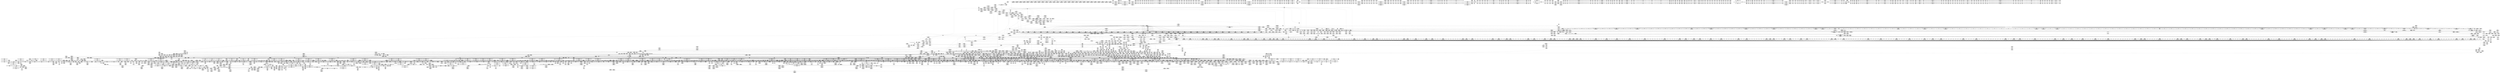 digraph {
	CE0x52f0aa0 [shape=record,shape=Mrecord,label="{CE0x52f0aa0|rcu_read_lock:_tmp14|include/linux/rcupdate.h,882}"]
	CE0x53f6650 [shape=record,shape=Mrecord,label="{CE0x53f6650|atomic_cmpxchg:_bb}"]
	CE0x522a730 [shape=record,shape=Mrecord,label="{CE0x522a730|_ret_void,_!dbg_!15492|include/linux/rcupdate.h,884}"]
	CE0x53e5230 [shape=record,shape=Mrecord,label="{CE0x53e5230|__atomic_add_unless:_tobool11|./arch/x86/include/asm/atomic.h,202|*SummSink*}"]
	CE0x527e010 [shape=record,shape=Mrecord,label="{CE0x527e010|aa_put_profile:_call|security/apparmor/include/policy.h,342}"]
	CE0x52bc5a0 [shape=record,shape=Mrecord,label="{CE0x52bc5a0|kref_put:_tmp|*SummSource*}"]
	CE0x527cc90 [shape=record,shape=Mrecord,label="{CE0x527cc90|kref_sub:_bb|*SummSource*}"]
	CE0x52b76b0 [shape=record,shape=Mrecord,label="{CE0x52b76b0|_call_void_rcu_lock_acquire(%struct.lockdep_map*_rcu_lock_map)_#7,_!dbg_!15468|include/linux/rcupdate.h,881|*SummSource*}"]
	CE0x5339400 [shape=record,shape=Mrecord,label="{CE0x5339400|kref_get:_tmp2|include/linux/kref.h,47|*SummSink*}"]
	CE0x52c5b40 [shape=record,shape=Mrecord,label="{CE0x52c5b40|_call_void___rcu_read_lock()_#7,_!dbg_!15467|include/linux/rcupdate.h,879|*SummSource*}"]
	CE0x52d38e0 [shape=record,shape=Mrecord,label="{CE0x52d38e0|i64*_getelementptr_inbounds_(_20_x_i64_,_20_x_i64_*___llvm_gcov_ctr68,_i64_0,_i64_13)|*Constant*|*SummSink*}"]
	CE0x52d48c0 [shape=record,shape=Mrecord,label="{CE0x52d48c0|aa_get_profile_rcu:_tmp28|security/apparmor/include/policy.h,309|*SummSource*}"]
	CE0x521ef60 [shape=record,shape=Mrecord,label="{CE0x521ef60|aa_current_profile:_lnot9|security/apparmor/include/context.h,153}"]
	CE0x53ccf70 [shape=record,shape=Mrecord,label="{CE0x53ccf70|atomic_sub_and_test:_conv|./arch/x86/include/asm/atomic.h,81|*SummSource*}"]
	CE0x5173760 [shape=record,shape=Mrecord,label="{CE0x5173760|apparmor_path_rename:_tmp14|*LoadInst*|security/apparmor/lsm.c,328|*SummSink*}"]
	CE0x51c14a0 [shape=record,shape=Mrecord,label="{CE0x51c14a0|aa_current_profile:_tmp40|security/apparmor/include/context.h,153|*SummSink*}"]
	CE0x52ad140 [shape=record,shape=Mrecord,label="{CE0x52ad140|aa_get_profile:_tmp7|security/apparmor/include/policy.h,276|*SummSink*}"]
	CE0x529fbd0 [shape=record,shape=Mrecord,label="{CE0x529fbd0|GLOBAL:_llvm.expect.i64|*Constant*}"]
	CE0x53d2430 [shape=record,shape=Mrecord,label="{CE0x53d2430|GLOBAL:___llvm_gcov_ctr71|Global_var:__llvm_gcov_ctr71|*SummSink*}"]
	CE0x5184510 [shape=record,shape=Mrecord,label="{CE0x5184510|aa_current_profile:_call38|security/apparmor/include/context.h,159}"]
	CE0x51a86f0 [shape=record,shape=Mrecord,label="{CE0x51a86f0|i32_2|*Constant*}"]
	CE0x520fb80 [shape=record,shape=Mrecord,label="{CE0x520fb80|get_current:_tmp3|*SummSource*}"]
	CE0x5168700 [shape=record,shape=Mrecord,label="{CE0x5168700|i64_1|*Constant*}"]
	CE0x5285a00 [shape=record,shape=Mrecord,label="{CE0x5285a00|i64*_getelementptr_inbounds_(_11_x_i64_,_11_x_i64_*___llvm_gcov_ctr42,_i64_0,_i64_9)|*Constant*}"]
	CE0x51dbb10 [shape=record,shape=Mrecord,label="{CE0x51dbb10|__atomic_add_unless:_u|Function::__atomic_add_unless&Arg::u::}"]
	CE0x53c4c90 [shape=record,shape=Mrecord,label="{CE0x53c4c90|_call_void_mcount()_#2|*SummSink*}"]
	CE0x52bac10 [shape=record,shape=Mrecord,label="{CE0x52bac10|aa_get_profile_rcu:_tmp20|security/apparmor/include/policy.h,309|*SummSource*}"]
	CE0x5288850 [shape=record,shape=Mrecord,label="{CE0x5288850|rcu_read_unlock:_tmp1|*SummSink*}"]
	CE0x515a560 [shape=record,shape=Mrecord,label="{CE0x515a560|72:_%struct.hlist_bl_node**,_80:_%struct.dentry*,_104:_%struct.inode*,_:_CRE_312,313_}"]
	CE0x520aca0 [shape=record,shape=Mrecord,label="{CE0x520aca0|aa_current_profile:_lor.rhs|*SummSink*}"]
	CE0x5295790 [shape=record,shape=Mrecord,label="{CE0x5295790|kref_sub:_expval|include/linux/kref.h,71}"]
	CE0x53a8b20 [shape=record,shape=Mrecord,label="{CE0x53a8b20|__preempt_count_sub:_val|Function::__preempt_count_sub&Arg::val::|*SummSink*}"]
	CE0x51d0cc0 [shape=record,shape=Mrecord,label="{CE0x51d0cc0|80:_i64,_:_CRE_1358,1359_}"]
	CE0x52ab130 [shape=record,shape=Mrecord,label="{CE0x52ab130|aa_get_profile_rcu:_tmp5|security/apparmor/include/policy.h,309|*SummSource*}"]
	CE0x5296150 [shape=record,shape=Mrecord,label="{CE0x5296150|rcu_read_unlock:_if.end}"]
	CE0x527c6c0 [shape=record,shape=Mrecord,label="{CE0x527c6c0|i64*_getelementptr_inbounds_(_9_x_i64_,_9_x_i64_*___llvm_gcov_ctr79,_i64_0,_i64_0)|*Constant*}"]
	CE0x5338500 [shape=record,shape=Mrecord,label="{CE0x5338500|kref_get:_tmp2|include/linux/kref.h,47}"]
	CE0x53e1b80 [shape=record,shape=Mrecord,label="{CE0x53e1b80|_ret_i32_%tmp4,_!dbg_!15478|./arch/x86/include/asm/atomic.h,177|*SummSource*}"]
	CE0x5334d50 [shape=record,shape=Mrecord,label="{CE0x5334d50|__rcu_read_unlock:_entry}"]
	CE0x533b900 [shape=record,shape=Mrecord,label="{CE0x533b900|kref_get:_lnot.ext18|include/linux/kref.h,47|*SummSink*}"]
	CE0x5268570 [shape=record,shape=Mrecord,label="{CE0x5268570|kref_get:_tmp15|include/linux/kref.h,47|*SummSource*}"]
	CE0x52ddef0 [shape=record,shape=Mrecord,label="{CE0x52ddef0|aa_get_profile:_bb|*SummSource*}"]
	CE0x52c5440 [shape=record,shape=Mrecord,label="{CE0x52c5440|kref_put:_tmp|*SummSink*}"]
	CE0x5166460 [shape=record,shape=Mrecord,label="{CE0x5166460|aa_current_profile:_if.end18}"]
	CE0x5234760 [shape=record,shape=Mrecord,label="{CE0x5234760|_call_void_mcount()_#2|*SummSource*}"]
	CE0x5286160 [shape=record,shape=Mrecord,label="{CE0x5286160|rcu_read_lock:_tmp17|include/linux/rcupdate.h,882}"]
	CE0x53d4de0 [shape=record,shape=Mrecord,label="{CE0x53d4de0|i64*_getelementptr_inbounds_(_4_x_i64_,_4_x_i64_*___llvm_gcov_ctr44,_i64_0,_i64_3)|*Constant*|*SummSource*}"]
	CE0x5157270 [shape=record,shape=Mrecord,label="{CE0x5157270|72:_%struct.hlist_bl_node**,_80:_%struct.dentry*,_104:_%struct.inode*,_:_CRE_217,218_}"]
	CE0x51dfea0 [shape=record,shape=Mrecord,label="{CE0x51dfea0|%struct.aa_task_cxt*_null|*Constant*}"]
	CE0x5182a60 [shape=record,shape=Mrecord,label="{CE0x5182a60|get_current:_bb|*SummSource*}"]
	CE0x53c3d60 [shape=record,shape=Mrecord,label="{CE0x53c3d60|_call_void_asm_addl_$1,_%gs:$0_,_*m,ri,*m,_dirflag_,_fpsr_,_flags_(i32*___preempt_count,_i32_%val,_i32*___preempt_count)_#2,_!dbg_!15471,_!srcloc_!15474|./arch/x86/include/asm/preempt.h,72|*SummSink*}"]
	CE0x520c580 [shape=record,shape=Mrecord,label="{CE0x520c580|_call_void_mcount()_#2}"]
	CE0x52e9f90 [shape=record,shape=Mrecord,label="{CE0x52e9f90|atomic_add_return:_v|Function::atomic_add_return&Arg::v::|*SummSink*}"]
	CE0x528c700 [shape=record,shape=Mrecord,label="{CE0x528c700|kref_get:_lnot.ext5|include/linux/kref.h,47|*SummSource*}"]
	CE0x5236690 [shape=record,shape=Mrecord,label="{CE0x5236690|aa_put_profile:_tmp4|security/apparmor/include/policy.h,341}"]
	CE0x52b99d0 [shape=record,shape=Mrecord,label="{CE0x52b99d0|__rcu_read_lock:_entry}"]
	CE0x5266b20 [shape=record,shape=Mrecord,label="{CE0x5266b20|kref_get:_conv28|include/linux/kref.h,47|*SummSource*}"]
	CE0x52c0ab0 [shape=record,shape=Mrecord,label="{CE0x52c0ab0|GLOBAL:_aa_get_profile_rcu.__warned|Global_var:aa_get_profile_rcu.__warned|*SummSource*}"]
	CE0x52e57e0 [shape=record,shape=Mrecord,label="{CE0x52e57e0|i64*_getelementptr_inbounds_(_11_x_i64_,_11_x_i64_*___llvm_gcov_ctr48,_i64_0,_i64_1)|*Constant*|*SummSource*}"]
	CE0x5287bc0 [shape=record,shape=Mrecord,label="{CE0x5287bc0|rcu_read_lock:_tmp20|include/linux/rcupdate.h,882|*SummSource*}"]
	CE0x533bab0 [shape=record,shape=Mrecord,label="{CE0x533bab0|kref_get:_conv19|include/linux/kref.h,47}"]
	CE0x518c510 [shape=record,shape=Mrecord,label="{CE0x518c510|GLOBAL:_aa_get_profile|*Constant*}"]
	CE0x527e1f0 [shape=record,shape=Mrecord,label="{CE0x527e1f0|aa_put_profile:_call|security/apparmor/include/policy.h,342|*SummSource*}"]
	CE0x513e810 [shape=record,shape=Mrecord,label="{CE0x513e810|VOIDTB_TE:_GCE_rcu_lock_map_external_global_%struct.lockdep_map_24,32_|*MultipleSource*|security/apparmor/lsm.c,326|security/apparmor/lsm.c,327}"]
	CE0x52e1e80 [shape=record,shape=Mrecord,label="{CE0x52e1e80|rcu_read_lock:_tmp7|include/linux/rcupdate.h,882|*SummSink*}"]
	CE0x5159020 [shape=record,shape=Mrecord,label="{CE0x5159020|72:_%struct.hlist_bl_node**,_80:_%struct.dentry*,_104:_%struct.inode*,_:_CRE_288,296_|*MultipleSource*|Function::apparmor_path_rename&Arg::old_dentry::|security/apparmor/lsm.c,323}"]
	CE0x51cab90 [shape=record,shape=Mrecord,label="{CE0x51cab90|80:_i64,_:_CRE_1248,1249_}"]
	CE0x5338120 [shape=record,shape=Mrecord,label="{CE0x5338120|__rcu_read_lock:_tmp2}"]
	CE0x52143e0 [shape=record,shape=Mrecord,label="{CE0x52143e0|44:_i32,_48:_i16,_128:_i8*,_:_SCMRE_8,16_|*MultipleSource*|security/apparmor/include/context.h,151|security/apparmor/include/context.h,151}"]
	CE0x5335e10 [shape=record,shape=Mrecord,label="{CE0x5335e10|i32_1|*Constant*}"]
	CE0x534ad70 [shape=record,shape=Mrecord,label="{CE0x534ad70|kref_get:_lnot15|include/linux/kref.h,47}"]
	CE0x51b24f0 [shape=record,shape=Mrecord,label="{CE0x51b24f0|atomic_sub_and_test:_v|Function::atomic_sub_and_test&Arg::v::|*SummSource*}"]
	CE0x5298a70 [shape=record,shape=Mrecord,label="{CE0x5298a70|i64*_getelementptr_inbounds_(_11_x_i64_,_11_x_i64_*___llvm_gcov_ctr48,_i64_0,_i64_10)|*Constant*|*SummSink*}"]
	CE0x52e90d0 [shape=record,shape=Mrecord,label="{CE0x52e90d0|rcu_read_lock:_if.end}"]
	CE0x52e3f70 [shape=record,shape=Mrecord,label="{CE0x52e3f70|kref_get_not0:_call|security/apparmor/include/apparmor.h,83|*SummSource*}"]
	CE0x53b0e80 [shape=record,shape=Mrecord,label="{CE0x53b0e80|atomic_read:_tmp|*SummSource*}"]
	CE0x513c900 [shape=record,shape=Mrecord,label="{CE0x513c900|i32_1|*Constant*|*SummSink*}"]
	CE0x518ffb0 [shape=record,shape=Mrecord,label="{CE0x518ffb0|80:_i64,_:_CRE_264,268_|*MultipleSource*|security/apparmor/include/apparmor.h,117|*LoadInst*|security/apparmor/include/apparmor.h,117}"]
	CE0x51dd210 [shape=record,shape=Mrecord,label="{CE0x51dd210|COLLAPSED:_GCMRE___llvm_gcov_ctr49_internal_global_4_x_i64_zeroinitializer:_elem_0:default:}"]
	CE0x52ce860 [shape=record,shape=Mrecord,label="{CE0x52ce860|aa_get_profile_rcu:_tmp23|security/apparmor/include/policy.h,309|*SummSink*}"]
	CE0x5296680 [shape=record,shape=Mrecord,label="{CE0x5296680|rcu_read_unlock:_tmp18|include/linux/rcupdate.h,933|*SummSink*}"]
	CE0x51b8c40 [shape=record,shape=Mrecord,label="{CE0x51b8c40|aa_current_profile:_tmp33|security/apparmor/include/context.h,153|*SummSink*}"]
	CE0x51feff0 [shape=record,shape=Mrecord,label="{CE0x51feff0|aa_current_profile:_profile24|security/apparmor/include/context.h,156}"]
	CE0x53afc70 [shape=record,shape=Mrecord,label="{CE0x53afc70|atomic_sub_and_test:_tmp2}"]
	CE0x51ef2d0 [shape=record,shape=Mrecord,label="{CE0x51ef2d0|mediated_filesystem:_tobool|security/apparmor/include/apparmor.h,117|*SummSink*}"]
	CE0x5188720 [shape=record,shape=Mrecord,label="{CE0x5188720|kref_get:_conv40|include/linux/kref.h,47}"]
	CE0x51b5c10 [shape=record,shape=Mrecord,label="{CE0x51b5c10|apparmor_path_rename:_error.1|*SummSink*}"]
	CE0x53f0030 [shape=record,shape=Mrecord,label="{CE0x53f0030|atomic_read:_counter|./arch/x86/include/asm/atomic.h,27|*SummSink*}"]
	CE0x5340840 [shape=record,shape=Mrecord,label="{CE0x5340840|0:_i8,_:_GCMR_kref_get.__warned_internal_global_i8_0,_section_.data.unlikely_,_align_1:_elem_0:default:}"]
	CE0x52c17f0 [shape=record,shape=Mrecord,label="{CE0x52c17f0|aa_get_profile_rcu:_tmp11|security/apparmor/include/policy.h,309}"]
	CE0x53e0aa0 [shape=record,shape=Mrecord,label="{CE0x53e0aa0|atomic_cmpxchg:_entry|*SummSink*}"]
	CE0x53a7270 [shape=record,shape=Mrecord,label="{CE0x53a7270|GLOBAL:_lock_release|*Constant*|*SummSource*}"]
	CE0x51a6f90 [shape=record,shape=Mrecord,label="{CE0x51a6f90|aa_path_perm:_cond|Function::aa_path_perm&Arg::cond::|*SummSink*}"]
	CE0x5348cd0 [shape=record,shape=Mrecord,label="{CE0x5348cd0|kref_get:_lnot.ext13|include/linux/kref.h,47|*SummSource*}"]
	CE0x52b5bd0 [shape=record,shape=Mrecord,label="{CE0x52b5bd0|kref_put:_tmp2|*SummSink*}"]
	CE0x51771e0 [shape=record,shape=Mrecord,label="{CE0x51771e0|i64_2|*Constant*}"]
	CE0x517ba20 [shape=record,shape=Mrecord,label="{CE0x517ba20|aa_current_profile:_tmp66|security/apparmor/include/context.h,159|*SummSource*}"]
	CE0x51add50 [shape=record,shape=Mrecord,label="{CE0x51add50|_ret_%struct.aa_profile*_%tmp6,_!dbg_!15516|security/apparmor/include/policy.h,313}"]
	CE0x520b7f0 [shape=record,shape=Mrecord,label="{CE0x520b7f0|i64*_getelementptr_inbounds_(_9_x_i64_,_9_x_i64_*___llvm_gcov_ctr67,_i64_0,_i64_3)|*Constant*}"]
	CE0x5344fe0 [shape=record,shape=Mrecord,label="{CE0x5344fe0|kref_sub:_tmp7|include/linux/kref.h,71}"]
	CE0x5346480 [shape=record,shape=Mrecord,label="{CE0x5346480|atomic_sub_and_test:_entry|*SummSource*}"]
	CE0x538fd00 [shape=record,shape=Mrecord,label="{CE0x538fd00|__atomic_add_unless:_entry}"]
	CE0x53d1f60 [shape=record,shape=Mrecord,label="{CE0x53d1f60|__atomic_add_unless:_tmp}"]
	CE0x53f0d10 [shape=record,shape=Mrecord,label="{CE0x53f0d10|__preempt_count_sub:_do.end}"]
	CE0x5199090 [shape=record,shape=Mrecord,label="{CE0x5199090|80:_i64,_:_CRE_572,573_}"]
	CE0x53b5ea0 [shape=record,shape=Mrecord,label="{CE0x53b5ea0|__rcu_read_unlock:_do.body}"]
	CE0x515b7d0 [shape=record,shape=Mrecord,label="{CE0x515b7d0|_ret_i1_%lnot,_!dbg_!15473|security/apparmor/include/apparmor.h,117}"]
	CE0x522d010 [shape=record,shape=Mrecord,label="{CE0x522d010|aa_get_profile:_if.end|*SummSource*}"]
	CE0x52c0fc0 [shape=record,shape=Mrecord,label="{CE0x52c0fc0|aa_get_profile_rcu:_if.then|*SummSink*}"]
	CE0x51c9980 [shape=record,shape=Mrecord,label="{CE0x51c9980|80:_i64,_:_CRE_1231,1232_}"]
	CE0x52a8e60 [shape=record,shape=Mrecord,label="{CE0x52a8e60|aa_get_profile:_tmp4|security/apparmor/include/policy.h,275|*SummSource*}"]
	CE0x5168220 [shape=record,shape=Mrecord,label="{CE0x5168220|apparmor_path_rename:_mode|security/apparmor/lsm.c,327}"]
	CE0x52215f0 [shape=record,shape=Mrecord,label="{CE0x52215f0|i64_28|*Constant*}"]
	CE0x51e4020 [shape=record,shape=Mrecord,label="{CE0x51e4020|rcu_read_lock:_tmp1|*SummSink*}"]
	CE0x53afb10 [shape=record,shape=Mrecord,label="{CE0x53afb10|atomic_sub_and_test:_do.end|*SummSink*}"]
	CE0x53b9750 [shape=record,shape=Mrecord,label="{CE0x53b9750|atomic_sub_and_test:_do.body|*SummSource*}"]
	CE0x533fc20 [shape=record,shape=Mrecord,label="{CE0x533fc20|i64_1|*Constant*}"]
	CE0x53e2190 [shape=record,shape=Mrecord,label="{CE0x53e2190|__atomic_add_unless:_cmp3|./arch/x86/include/asm/atomic.h,202|*SummSink*}"]
	CE0x5194d90 [shape=record,shape=Mrecord,label="{CE0x5194d90|80:_i64,_:_CRE_433,434_}"]
	CE0x528a6f0 [shape=record,shape=Mrecord,label="{CE0x528a6f0|rcu_read_lock:_tmp21|include/linux/rcupdate.h,884}"]
	CE0x521bf00 [shape=record,shape=Mrecord,label="{CE0x521bf00|aa_current_profile:_expval|security/apparmor/include/context.h,153|*SummSink*}"]
	CE0x5211100 [shape=record,shape=Mrecord,label="{CE0x5211100|aa_current_profile:_land.lhs.true30|*SummSink*}"]
	CE0x51ad190 [shape=record,shape=Mrecord,label="{CE0x51ad190|aa_get_newest_profile:_replacedby|security/apparmor/include/policy.h,330|*SummSink*}"]
	CE0x52b3390 [shape=record,shape=Mrecord,label="{CE0x52b3390|rcu_read_lock:_call|include/linux/rcupdate.h,882|*SummSource*}"]
	CE0x529ef90 [shape=record,shape=Mrecord,label="{CE0x529ef90|rcu_read_unlock:_if.end|*SummSink*}"]
	CE0x52e0190 [shape=record,shape=Mrecord,label="{CE0x52e0190|_call_void_rcu_read_unlock()_#7,_!dbg_!15515|security/apparmor/include/policy.h,311}"]
	CE0x51d2200 [shape=record,shape=Mrecord,label="{CE0x51d2200|80:_i64,_:_CRE_1392,1536_|*MultipleSource*|security/apparmor/include/apparmor.h,117|*LoadInst*|security/apparmor/include/apparmor.h,117}"]
	CE0x51cc510 [shape=record,shape=Mrecord,label="{CE0x51cc510|80:_i64,_:_CRE_1272,1273_}"]
	CE0x53b3130 [shape=record,shape=Mrecord,label="{CE0x53b3130|__atomic_add_unless:_tmp3}"]
	CE0x5168970 [shape=record,shape=Mrecord,label="{CE0x5168970|mediated_filesystem:_tmp1|*SummSource*}"]
	CE0x533c760 [shape=record,shape=Mrecord,label="{CE0x533c760|kref_get:_tmp9|include/linux/kref.h,47|*SummSource*}"]
	CE0x51450c0 [shape=record,shape=Mrecord,label="{CE0x51450c0|72:_%struct.hlist_bl_node**,_80:_%struct.dentry*,_104:_%struct.inode*,_:_CRE_202,203_}"]
	CE0x51a0480 [shape=record,shape=Mrecord,label="{CE0x51a0480|apparmor_path_rename:_uid|security/apparmor/lsm.c,330|*SummSource*}"]
	CE0x52dabe0 [shape=record,shape=Mrecord,label="{CE0x52dabe0|i64_18|*Constant*|*SummSink*}"]
	CE0x519e940 [shape=record,shape=Mrecord,label="{CE0x519e940|0:_%struct.vfsmount*,_:_CRE_0,8_|*MultipleSource*|Function::apparmor_path_rename&Arg::new_dir::|security/apparmor/lsm.c,329}"]
	CE0x5282550 [shape=record,shape=Mrecord,label="{CE0x5282550|aa_get_profile_rcu:_tobool5|security/apparmor/include/policy.h,309|*SummSink*}"]
	CE0x527db50 [shape=record,shape=Mrecord,label="{CE0x527db50|aa_put_profile:_count|security/apparmor/include/policy.h,342|*SummSink*}"]
	CE0x51753b0 [shape=record,shape=Mrecord,label="{CE0x51753b0|i64*_getelementptr_inbounds_(_12_x_i64_,_12_x_i64_*___llvm_gcov_ctr81,_i64_0,_i64_11)|*Constant*}"]
	CE0x51964f0 [shape=record,shape=Mrecord,label="{CE0x51964f0|80:_i64,_:_CRE_455,456_}"]
	CE0x52e3c30 [shape=record,shape=Mrecord,label="{CE0x52e3c30|rcu_read_lock:_tmp|*SummSource*}"]
	CE0x5192b90 [shape=record,shape=Mrecord,label="{CE0x5192b90|80:_i64,_:_CRE_401,402_}"]
	CE0x52bde70 [shape=record,shape=Mrecord,label="{CE0x52bde70|aa_get_profile_rcu:_tmp10|security/apparmor/include/policy.h,309|*SummSource*}"]
	CE0x52e3700 [shape=record,shape=Mrecord,label="{CE0x52e3700|_call_void_mcount()_#2|*SummSource*}"]
	CE0x515cdd0 [shape=record,shape=Mrecord,label="{CE0x515cdd0|apparmor_path_rename:_tmp7|security/apparmor/lsm.c,324|*SummSink*}"]
	CE0x51dc980 [shape=record,shape=Mrecord,label="{CE0x51dc980|rcu_lock_release:_bb|*SummSource*}"]
	CE0x51e9140 [shape=record,shape=Mrecord,label="{CE0x51e9140|aa_current_profile:_tmp28|security/apparmor/include/context.h,153|*SummSink*}"]
	CE0x51ef630 [shape=record,shape=Mrecord,label="{CE0x51ef630|i1_true|*Constant*|*SummSource*}"]
	CE0x517f590 [shape=record,shape=Mrecord,label="{CE0x517f590|aa_current_profile:_tmp69|security/apparmor/include/context.h,159|*SummSink*}"]
	CE0x52e0af0 [shape=record,shape=Mrecord,label="{CE0x52e0af0|rcu_read_lock:_tmp2|*SummSink*}"]
	CE0x51c3d90 [shape=record,shape=Mrecord,label="{CE0x51c3d90|80:_i64,_:_CRE_594,595_}"]
	CE0x5391320 [shape=record,shape=Mrecord,label="{CE0x5391320|__rcu_read_unlock:_tmp2|*SummSource*}"]
	CE0x5295f00 [shape=record,shape=Mrecord,label="{CE0x5295f00|i64*_getelementptr_inbounds_(_11_x_i64_,_11_x_i64_*___llvm_gcov_ctr48,_i64_0,_i64_0)|*Constant*|*SummSink*}"]
	CE0x51a8bf0 [shape=record,shape=Mrecord,label="{CE0x51a8bf0|apparmor_path_rename:_i_uid|security/apparmor/lsm.c,330|*SummSource*}"]
	CE0x53902b0 [shape=record,shape=Mrecord,label="{CE0x53902b0|_call_void_lock_acquire(%struct.lockdep_map*_%map,_i32_0,_i32_0,_i32_2,_i32_0,_%struct.lockdep_map*_null,_i64_ptrtoint_(i8*_blockaddress(_rcu_lock_acquire,_%__here)_to_i64))_#7,_!dbg_!15473|include/linux/rcupdate.h,418|*SummSink*}"]
	CE0x52b3400 [shape=record,shape=Mrecord,label="{CE0x52b3400|rcu_read_lock:_call|include/linux/rcupdate.h,882|*SummSink*}"]
	CE0x52cfed0 [shape=record,shape=Mrecord,label="{CE0x52cfed0|i64*_getelementptr_inbounds_(_20_x_i64_,_20_x_i64_*___llvm_gcov_ctr68,_i64_0,_i64_12)|*Constant*}"]
	CE0x515b890 [shape=record,shape=Mrecord,label="{CE0x515b890|_ret_i1_%lnot,_!dbg_!15473|security/apparmor/include/apparmor.h,117|*SummSource*}"]
	CE0x520a440 [shape=record,shape=Mrecord,label="{CE0x520a440|aa_current_profile:_do.end20|*SummSource*}"]
	CE0x5292a00 [shape=record,shape=Mrecord,label="{CE0x5292a00|kref_get:_lnot|include/linux/kref.h,47|*SummSink*}"]
	CE0x5233120 [shape=record,shape=Mrecord,label="{CE0x5233120|aa_get_newest_profile:_tmp13|security/apparmor/include/policy.h,330}"]
	CE0x53f15b0 [shape=record,shape=Mrecord,label="{CE0x53f15b0|__preempt_count_sub:_sub|./arch/x86/include/asm/preempt.h,77|*SummSource*}"]
	CE0x51d0dd0 [shape=record,shape=Mrecord,label="{CE0x51d0dd0|80:_i64,_:_CRE_1359,1360_}"]
	CE0x51ebe00 [shape=record,shape=Mrecord,label="{CE0x51ebe00|aa_current_profile:_tmp23|security/apparmor/include/context.h,151|*SummSource*}"]
	CE0x53d55f0 [shape=record,shape=Mrecord,label="{CE0x53d55f0|i64*_getelementptr_inbounds_(_4_x_i64_,_4_x_i64_*___llvm_gcov_ctr51,_i64_0,_i64_1)|*Constant*|*SummSink*}"]
	CE0x51f2140 [shape=record,shape=Mrecord,label="{CE0x51f2140|i64*_getelementptr_inbounds_(_37_x_i64_,_37_x_i64_*___llvm_gcov_ctr66,_i64_0,_i64_8)|*Constant*|*SummSource*}"]
	CE0x51b09e0 [shape=record,shape=Mrecord,label="{CE0x51b09e0|aa_get_profile_rcu:_p|Function::aa_get_profile_rcu&Arg::p::|*SummSource*}"]
	CE0x533f5e0 [shape=record,shape=Mrecord,label="{CE0x533f5e0|kref_sub:_tobool7|include/linux/kref.h,71|*SummSource*}"]
	CE0x520efe0 [shape=record,shape=Mrecord,label="{CE0x520efe0|aa_current_profile:_do.end20|*SummSink*}"]
	CE0x51bb6a0 [shape=record,shape=Mrecord,label="{CE0x51bb6a0|mediated_filesystem:_tmp3}"]
	CE0x53eb470 [shape=record,shape=Mrecord,label="{CE0x53eb470|__atomic_add_unless:_tmp17|./arch/x86/include/asm/atomic.h,204|*SummSource*}"]
	CE0x520a740 [shape=record,shape=Mrecord,label="{CE0x520a740|aa_current_profile:_if.then23}"]
	CE0x527fb00 [shape=record,shape=Mrecord,label="{CE0x527fb00|kref_put:_release|Function::kref_put&Arg::release::}"]
	CE0x53d27d0 [shape=record,shape=Mrecord,label="{CE0x53d27d0|GLOBAL:_llvm.expect.i64|*Constant*}"]
	CE0x51991a0 [shape=record,shape=Mrecord,label="{CE0x51991a0|80:_i64,_:_CRE_573,574_}"]
	CE0x526b0d0 [shape=record,shape=Mrecord,label="{CE0x526b0d0|kref_get:_lnot38|include/linux/kref.h,47|*SummSource*}"]
	CE0x53e71d0 [shape=record,shape=Mrecord,label="{CE0x53e71d0|i64*_getelementptr_inbounds_(_10_x_i64_,_10_x_i64_*___llvm_gcov_ctr71,_i64_0,_i64_7)|*Constant*|*SummSource*}"]
	CE0x517ae80 [shape=record,shape=Mrecord,label="{CE0x517ae80|aa_current_profile:_tmp64|security/apparmor/include/context.h,159|*SummSink*}"]
	CE0x515e850 [shape=record,shape=Mrecord,label="{CE0x515e850|apparmor_path_rename:_mnt|security/apparmor/lsm.c,328|*SummSource*}"]
	CE0x51bc9d0 [shape=record,shape=Mrecord,label="{CE0x51bc9d0|i32_10|*Constant*}"]
	CE0x520e100 [shape=record,shape=Mrecord,label="{CE0x520e100|COLLAPSED:_GCMRE___llvm_gcov_ctr112_internal_global_2_x_i64_zeroinitializer:_elem_0:default:}"]
	CE0x52b31c0 [shape=record,shape=Mrecord,label="{CE0x52b31c0|rcu_read_unlock:_tmp2}"]
	CE0x51b2c40 [shape=record,shape=Mrecord,label="{CE0x51b2c40|i64*_getelementptr_inbounds_(_4_x_i64_,_4_x_i64_*___llvm_gcov_ctr45,_i64_0,_i64_2)|*Constant*|*SummSource*}"]
	CE0x51be8e0 [shape=record,shape=Mrecord,label="{CE0x51be8e0|80:_i64,_:_CRE_2120,2248_|*MultipleSource*|security/apparmor/include/apparmor.h,117|*LoadInst*|security/apparmor/include/apparmor.h,117}"]
	CE0x53ded80 [shape=record,shape=Mrecord,label="{CE0x53ded80|atomic_read:_tmp2|*SummSink*}"]
	CE0x5193b80 [shape=record,shape=Mrecord,label="{CE0x5193b80|80:_i64,_:_CRE_416,417_}"]
	CE0x529e440 [shape=record,shape=Mrecord,label="{CE0x529e440|kref_sub:_refcount|include/linux/kref.h,73|*SummSource*}"]
	CE0x515ed90 [shape=record,shape=Mrecord,label="{CE0x515ed90|apparmor_path_rename:_tmp13|security/apparmor/lsm.c,327|*SummSink*}"]
	CE0x5168570 [shape=record,shape=Mrecord,label="{CE0x5168570|mediated_filesystem:_bb|*SummSink*}"]
	CE0x528aae0 [shape=record,shape=Mrecord,label="{CE0x528aae0|rcu_read_lock:_tmp22|include/linux/rcupdate.h,884|*SummSink*}"]
	CE0x515dd80 [shape=record,shape=Mrecord,label="{CE0x515dd80|aa_current_profile:_tmp20|security/apparmor/include/context.h,151|*SummSource*}"]
	CE0x5394290 [shape=record,shape=Mrecord,label="{CE0x5394290|kref_sub:_tmp15|include/linux/kref.h,77|*SummSource*}"]
	CE0x5390980 [shape=record,shape=Mrecord,label="{CE0x5390980|rcu_lock_release:_tmp1|*SummSource*}"]
	CE0x52daeb0 [shape=record,shape=Mrecord,label="{CE0x52daeb0|i64_17|*Constant*|*SummSource*}"]
	CE0x51788a0 [shape=record,shape=Mrecord,label="{CE0x51788a0|aa_current_profile:_tmp62|security/apparmor/include/context.h,159}"]
	CE0x522bfc0 [shape=record,shape=Mrecord,label="{CE0x522bfc0|aa_put_profile:_tmp4|security/apparmor/include/policy.h,341|*SummSink*}"]
	CE0x5155d70 [shape=record,shape=Mrecord,label="{CE0x5155d70|44:_i32,_48:_i16,_128:_i8*,_:_SCMRE_80,88_|*MultipleSource*|security/apparmor/include/context.h,151|security/apparmor/include/context.h,151}"]
	CE0x5167880 [shape=record,shape=Mrecord,label="{CE0x5167880|aa_current_profile:_tmp2|*SummSource*}"]
	CE0x52c4d10 [shape=record,shape=Mrecord,label="{CE0x52c4d10|_call_void_mcount()_#2|*SummSink*}"]
	CE0x51cba70 [shape=record,shape=Mrecord,label="{CE0x51cba70|80:_i64,_:_CRE_1262,1263_}"]
	CE0x517ed20 [shape=record,shape=Mrecord,label="{CE0x517ed20|aa_current_profile:_tmp68|security/apparmor/include/context.h,159|*SummSource*}"]
	CE0x52c22f0 [shape=record,shape=Mrecord,label="{CE0x52c22f0|aa_get_profile_rcu:_if.then|*SummSource*}"]
	CE0x5394850 [shape=record,shape=Mrecord,label="{CE0x5394850|__rcu_read_lock:_do.body|*SummSink*}"]
	CE0x53d3de0 [shape=record,shape=Mrecord,label="{CE0x53d3de0|__atomic_add_unless:_tmp1|*SummSink*}"]
	CE0x53aa4a0 [shape=record,shape=Mrecord,label="{CE0x53aa4a0|i64*_getelementptr_inbounds_(_4_x_i64_,_4_x_i64_*___llvm_gcov_ctr49,_i64_0,_i64_3)|*Constant*|*SummSource*}"]
	CE0x5391a60 [shape=record,shape=Mrecord,label="{CE0x5391a60|i64*_getelementptr_inbounds_(_9_x_i64_,_9_x_i64_*___llvm_gcov_ctr79,_i64_0,_i64_7)|*Constant*}"]
	CE0x51350a0 [shape=record,shape=Mrecord,label="{CE0x51350a0|apparmor_path_rename:_if.then2}"]
	CE0x51a1f00 [shape=record,shape=Mrecord,label="{CE0x51a1f00|80:_i64,_:_CRE_40,48_|*MultipleSource*|security/apparmor/include/apparmor.h,117|*LoadInst*|security/apparmor/include/apparmor.h,117}"]
	CE0x51c40c0 [shape=record,shape=Mrecord,label="{CE0x51c40c0|80:_i64,_:_CRE_597,598_}"]
	CE0x51bd6e0 [shape=record,shape=Mrecord,label="{CE0x51bd6e0|80:_i64,_:_CRE_1876,1877_}"]
	CE0x5278920 [shape=record,shape=Mrecord,label="{CE0x5278920|kref_sub:_tmp12|include/linux/kref.h,74}"]
	CE0x51b7520 [shape=record,shape=Mrecord,label="{CE0x51b7520|apparmor_path_rename:_tmp27|security/apparmor/lsm.c,343}"]
	CE0x514e0f0 [shape=record,shape=Mrecord,label="{CE0x514e0f0|mediated_filesystem:_tmp2}"]
	CE0x52ae4c0 [shape=record,shape=Mrecord,label="{CE0x52ae4c0|aa_get_profile_rcu:_tmp8|security/apparmor/include/policy.h,309}"]
	CE0x51db800 [shape=record,shape=Mrecord,label="{CE0x51db800|__atomic_add_unless:_a|Function::__atomic_add_unless&Arg::a::|*SummSource*}"]
	CE0x52ab730 [shape=record,shape=Mrecord,label="{CE0x52ab730|i64*_getelementptr_inbounds_(_5_x_i64_,_5_x_i64_*___llvm_gcov_ctr74,_i64_0,_i64_3)|*Constant*|*SummSource*}"]
	CE0x5163460 [shape=record,shape=Mrecord,label="{CE0x5163460|aa_current_profile:_entry}"]
	CE0x53362c0 [shape=record,shape=Mrecord,label="{CE0x53362c0|kref_get:_tobool21|include/linux/kref.h,47}"]
	CE0x53b4d60 [shape=record,shape=Mrecord,label="{CE0x53b4d60|i64*_getelementptr_inbounds_(_4_x_i64_,_4_x_i64_*___llvm_gcov_ctr50,_i64_0,_i64_1)|*Constant*}"]
	CE0x52f0380 [shape=record,shape=Mrecord,label="{CE0x52f0380|rcu_read_lock:_tobool1|include/linux/rcupdate.h,882}"]
	CE0x516a930 [shape=record,shape=Mrecord,label="{CE0x516a930|VOIDTB_TE:_GCE_rcu_lock_map_external_global_%struct.lockdep_map_72,80_|*MultipleSource*|security/apparmor/lsm.c,326|security/apparmor/lsm.c,327}"]
	CE0x5340d40 [shape=record,shape=Mrecord,label="{CE0x5340d40|__rcu_read_lock:_tmp3|*SummSource*}"]
	CE0x5151800 [shape=record,shape=Mrecord,label="{CE0x5151800|72:_%struct.hlist_bl_node**,_80:_%struct.dentry*,_104:_%struct.inode*,_:_CRE_172,173_}"]
	CE0x52908a0 [shape=record,shape=Mrecord,label="{CE0x52908a0|kref_get:_cmp|include/linux/kref.h,47}"]
	CE0x53b8c60 [shape=record,shape=Mrecord,label="{CE0x53b8c60|i64*_getelementptr_inbounds_(_4_x_i64_,_4_x_i64_*___llvm_gcov_ctr80,_i64_0,_i64_0)|*Constant*|*SummSink*}"]
	CE0x53cf550 [shape=record,shape=Mrecord,label="{CE0x53cf550|atomic_read:_entry|*SummSink*}"]
	CE0x517f3d0 [shape=record,shape=Mrecord,label="{CE0x517f3d0|aa_current_profile:_tmp69|security/apparmor/include/context.h,159|*SummSource*}"]
	CE0x5186500 [shape=record,shape=Mrecord,label="{CE0x5186500|aa_current_profile:_tmp80|security/apparmor/include/context.h,162|*SummSink*}"]
	CE0x52b2c90 [shape=record,shape=Mrecord,label="{CE0x52b2c90|_ret_void,_!dbg_!15510|include/linux/kref.h,48|*SummSource*}"]
	CE0x5194840 [shape=record,shape=Mrecord,label="{CE0x5194840|80:_i64,_:_CRE_428,429_}"]
	CE0x53ba1c0 [shape=record,shape=Mrecord,label="{CE0x53ba1c0|atomic_read:_tmp3|*SummSink*}"]
	CE0x5157930 [shape=record,shape=Mrecord,label="{CE0x5157930|72:_%struct.hlist_bl_node**,_80:_%struct.dentry*,_104:_%struct.inode*,_:_CRE_221,222_}"]
	CE0x5265f90 [shape=record,shape=Mrecord,label="{CE0x5265f90|kref_get:_lnot26|include/linux/kref.h,47}"]
	CE0x528e2a0 [shape=record,shape=Mrecord,label="{CE0x528e2a0|kref_sub:_bb|*SummSink*}"]
	CE0x52ad9d0 [shape=record,shape=Mrecord,label="{CE0x52ad9d0|aa_get_profile:_tmp7|security/apparmor/include/policy.h,276|*SummSource*}"]
	CE0x5391b40 [shape=record,shape=Mrecord,label="{CE0x5391b40|i64*_getelementptr_inbounds_(_9_x_i64_,_9_x_i64_*___llvm_gcov_ctr79,_i64_0,_i64_7)|*Constant*|*SummSource*}"]
	CE0x53467d0 [shape=record,shape=Mrecord,label="{CE0x53467d0|atomic_sub_and_test:_i|Function::atomic_sub_and_test&Arg::i::}"]
	CE0x51d5320 [shape=record,shape=Mrecord,label="{CE0x51d5320|80:_i64,_:_CRE_1646,1647_}"]
	CE0x51702e0 [shape=record,shape=Mrecord,label="{CE0x51702e0|apparmor_path_rename:_tmp11|security/apparmor/lsm.c,327|*SummSource*}"]
	CE0x52ecaf0 [shape=record,shape=Mrecord,label="{CE0x52ecaf0|rcu_read_lock:_do.end|*SummSink*}"]
	CE0x52e7f00 [shape=record,shape=Mrecord,label="{CE0x52e7f00|rcu_read_lock:_land.lhs.true2|*SummSink*}"]
	CE0x5184d40 [shape=record,shape=Mrecord,label="{CE0x5184d40|aa_current_profile:_cred39|security/apparmor/include/context.h,159|*SummSource*}"]
	CE0x52e4360 [shape=record,shape=Mrecord,label="{CE0x52e4360|rcu_read_lock:_tmp4|include/linux/rcupdate.h,882|*SummSource*}"]
	CE0x52a7ea0 [shape=record,shape=Mrecord,label="{CE0x52a7ea0|aa_get_profile_rcu:_tmp5|security/apparmor/include/policy.h,309|*SummSink*}"]
	CE0x5339fd0 [shape=record,shape=Mrecord,label="{CE0x5339fd0|kref_sub:_lnot10|include/linux/kref.h,71|*SummSink*}"]
	CE0x53378f0 [shape=record,shape=Mrecord,label="{CE0x53378f0|kref_sub:_tobool14|include/linux/kref.h,73|*SummSource*}"]
	CE0x5346a10 [shape=record,shape=Mrecord,label="{CE0x5346a10|i64*_getelementptr_inbounds_(_4_x_i64_,_4_x_i64_*___llvm_gcov_ctr43,_i64_0,_i64_3)|*Constant*}"]
	CE0x5214cc0 [shape=record,shape=Mrecord,label="{CE0x5214cc0|44:_i32,_48:_i16,_128:_i8*,_:_SCMRE_32,36_|*MultipleSource*|security/apparmor/include/context.h,151|security/apparmor/include/context.h,151}"]
	CE0x51c62c0 [shape=record,shape=Mrecord,label="{CE0x51c62c0|80:_i64,_:_CRE_629,630_}"]
	CE0x52d0c40 [shape=record,shape=Mrecord,label="{CE0x52d0c40|rcu_read_lock:_tmp3|*SummSink*}"]
	CE0x51e9840 [shape=record,shape=Mrecord,label="{CE0x51e9840|aa_current_profile:_tmp29|security/apparmor/include/context.h,153|*SummSink*}"]
	CE0x52aeaa0 [shape=record,shape=Mrecord,label="{CE0x52aeaa0|i64*_getelementptr_inbounds_(_20_x_i64_,_20_x_i64_*___llvm_gcov_ctr68,_i64_0,_i64_0)|*Constant*}"]
	CE0x5225ab0 [shape=record,shape=Mrecord,label="{CE0x5225ab0|i64_27|*Constant*|*SummSource*}"]
	CE0x53449f0 [shape=record,shape=Mrecord,label="{CE0x53449f0|__preempt_count_add:_entry|*SummSink*}"]
	CE0x51584c0 [shape=record,shape=Mrecord,label="{CE0x51584c0|72:_%struct.hlist_bl_node**,_80:_%struct.dentry*,_104:_%struct.inode*,_:_CRE_256,264_|*MultipleSource*|Function::apparmor_path_rename&Arg::old_dentry::|security/apparmor/lsm.c,323}"]
	CE0x5227230 [shape=record,shape=Mrecord,label="{CE0x5227230|aa_get_newest_profile:_tmp4|security/apparmor/include/policy.h,326}"]
	CE0x5210800 [shape=record,shape=Mrecord,label="{CE0x5210800|aa_current_profile:_tmp1|*SummSource*}"]
	CE0x52bb250 [shape=record,shape=Mrecord,label="{CE0x52bb250|kref_put:_tmp3}"]
	CE0x52efc50 [shape=record,shape=Mrecord,label="{CE0x52efc50|0:_i8,_:_GCMR_rcu_read_lock.__warned_internal_global_i8_0,_section_.data.unlikely_,_align_1:_elem_0:default:}"]
	CE0x52d62e0 [shape=record,shape=Mrecord,label="{CE0x52d62e0|i64*_getelementptr_inbounds_(_20_x_i64_,_20_x_i64_*___llvm_gcov_ctr68,_i64_0,_i64_16)|*Constant*|*SummSink*}"]
	CE0x52bd290 [shape=record,shape=Mrecord,label="{CE0x52bd290|i64*_getelementptr_inbounds_(_5_x_i64_,_5_x_i64_*___llvm_gcov_ctr74,_i64_0,_i64_4)|*Constant*|*SummSink*}"]
	CE0x53361d0 [shape=record,shape=Mrecord,label="{CE0x53361d0|kref_sub:_conv12|include/linux/kref.h,71|*SummSource*}"]
	CE0x515add0 [shape=record,shape=Mrecord,label="{CE0x515add0|72:_%struct.hlist_bl_node**,_80:_%struct.dentry*,_104:_%struct.inode*,_:_CRE_317,318_}"]
	CE0x52ab470 [shape=record,shape=Mrecord,label="{CE0x52ab470|aa_get_profile_rcu:_tobool|security/apparmor/include/policy.h,309|*SummSource*}"]
	CE0x5265060 [shape=record,shape=Mrecord,label="{CE0x5265060|i32_47|*Constant*|*SummSource*}"]
	CE0x51cf9a0 [shape=record,shape=Mrecord,label="{CE0x51cf9a0|80:_i64,_:_CRE_1340,1341_}"]
	CE0x5177570 [shape=record,shape=Mrecord,label="{CE0x5177570|apparmor_path_rename:_tmp3|security/apparmor/lsm.c,323}"]
	CE0x529f920 [shape=record,shape=Mrecord,label="{CE0x529f920|rcu_read_unlock:_tmp8|include/linux/rcupdate.h,933|*SummSource*}"]
	CE0x5284de0 [shape=record,shape=Mrecord,label="{CE0x5284de0|i32_883|*Constant*|*SummSink*}"]
	CE0x51cece0 [shape=record,shape=Mrecord,label="{CE0x51cece0|80:_i64,_:_CRE_1328,1329_}"]
	CE0x513a770 [shape=record,shape=Mrecord,label="{CE0x513a770|aa_put_profile:_tmp6|security/apparmor/include/policy.h,342}"]
	CE0x519d6f0 [shape=record,shape=Mrecord,label="{CE0x519d6f0|aa_current_profile:_tmp38|security/apparmor/include/context.h,153}"]
	CE0x5182710 [shape=record,shape=Mrecord,label="{CE0x5182710|get_current:_tmp|*SummSource*}"]
	CE0x53a34a0 [shape=record,shape=Mrecord,label="{CE0x53a34a0|__rcu_read_unlock:_tmp4|include/linux/rcupdate.h,244|*SummSource*}"]
	CE0x52c52b0 [shape=record,shape=Mrecord,label="{CE0x52c52b0|aa_get_profile_rcu:_tmp14|security/apparmor/include/policy.h,309|*SummSource*}"]
	CE0x5219890 [shape=record,shape=Mrecord,label="{CE0x5219890|aa_get_newest_profile:_tmp18|security/apparmor/include/policy.h,333|*SummSink*}"]
	CE0x51712c0 [shape=record,shape=Mrecord,label="{CE0x51712c0|i64_3|*Constant*}"]
	CE0x5184be0 [shape=record,shape=Mrecord,label="{CE0x5184be0|aa_current_profile:_cred39|security/apparmor/include/context.h,159}"]
	CE0x52c4a90 [shape=record,shape=Mrecord,label="{CE0x52c4a90|aa_get_profile_rcu:_tmp15|security/apparmor/include/policy.h,309|*SummSource*}"]
	CE0x51f60d0 [shape=record,shape=Mrecord,label="{CE0x51f60d0|i64_-2147483648|*Constant*}"]
	CE0x53d9b20 [shape=record,shape=Mrecord,label="{CE0x53d9b20|i64*_getelementptr_inbounds_(_2_x_i64_,_2_x_i64_*___llvm_gcov_ctr73,_i64_0,_i64_0)|*Constant*|*SummSink*}"]
	CE0x52b0b90 [shape=record,shape=Mrecord,label="{CE0x52b0b90|aa_get_profile_rcu:_land.end}"]
	CE0x53ec030 [shape=record,shape=Mrecord,label="{CE0x53ec030|__atomic_add_unless:_tmp18|./arch/x86/include/asm/atomic.h,206|*SummSource*}"]
	CE0x517a730 [shape=record,shape=Mrecord,label="{CE0x517a730|i64_30|*Constant*|*SummSource*}"]
	CE0x52f0050 [shape=record,shape=Mrecord,label="{CE0x52f0050|rcu_read_lock:_tmp8|include/linux/rcupdate.h,882|*SummSink*}"]
	CE0x52a9050 [shape=record,shape=Mrecord,label="{CE0x52a9050|aa_get_profile_rcu:_tmp6|security/apparmor/include/policy.h,309}"]
	CE0x520e1e0 [shape=record,shape=Mrecord,label="{CE0x520e1e0|GLOBAL:_current_task|Global_var:current_task|*SummSource*}"]
	CE0x53e0ef0 [shape=record,shape=Mrecord,label="{CE0x53e0ef0|atomic_cmpxchg:_v|Function::atomic_cmpxchg&Arg::v::|*SummSink*}"]
	CE0x51a98c0 [shape=record,shape=Mrecord,label="{CE0x51a98c0|i32_4|*Constant*}"]
	CE0x5160450 [shape=record,shape=Mrecord,label="{CE0x5160450|apparmor_path_rename:_tmp16|*LoadInst*|security/apparmor/lsm.c,330|*SummSink*}"]
	CE0x520a1c0 [shape=record,shape=Mrecord,label="{CE0x520a1c0|%struct.task_struct*_(%struct.task_struct**)*_asm_movq_%gs:$_1:P_,$0_,_r,im,_dirflag_,_fpsr_,_flags_|*SummSink*}"]
	CE0x52d8980 [shape=record,shape=Mrecord,label="{CE0x52d8980|aa_get_profile_rcu:_tmp35|security/apparmor/include/policy.h,310|*SummSink*}"]
	CE0x5182c10 [shape=record,shape=Mrecord,label="{CE0x5182c10|get_current:_bb|*SummSink*}"]
	CE0x5227680 [shape=record,shape=Mrecord,label="{CE0x5227680|i64*_getelementptr_inbounds_(_5_x_i64_,_5_x_i64_*___llvm_gcov_ctr77,_i64_0,_i64_0)|*Constant*}"]
	CE0x52f15d0 [shape=record,shape=Mrecord,label="{CE0x52f15d0|rcu_read_lock:_tmp11|include/linux/rcupdate.h,882}"]
	CE0x53ad9e0 [shape=record,shape=Mrecord,label="{CE0x53ad9e0|__rcu_read_unlock:_tmp1|*SummSource*}"]
	CE0x5282b00 [shape=record,shape=Mrecord,label="{CE0x5282b00|rcu_read_lock:_tmp14|include/linux/rcupdate.h,882|*SummSource*}"]
	CE0x528f290 [shape=record,shape=Mrecord,label="{CE0x528f290|i64*_getelementptr_inbounds_(_11_x_i64_,_11_x_i64_*___llvm_gcov_ctr48,_i64_0,_i64_0)|*Constant*}"]
	CE0x51d8400 [shape=record,shape=Mrecord,label="{CE0x51d8400|80:_i64,_:_CRE_1712,1720_|*MultipleSource*|security/apparmor/include/apparmor.h,117|*LoadInst*|security/apparmor/include/apparmor.h,117}"]
	CE0x52c0d50 [shape=record,shape=Mrecord,label="{CE0x52c0d50|rcu_read_lock:_land.lhs.true}"]
	CE0x51a6960 [shape=record,shape=Mrecord,label="{CE0x51a6960|aa_path_perm:_op|Function::aa_path_perm&Arg::op::}"]
	CE0x51e0c20 [shape=record,shape=Mrecord,label="{CE0x51e0c20|aa_get_newest_profile:_tmp}"]
	CE0x52dbe40 [shape=record,shape=Mrecord,label="{CE0x52dbe40|aa_get_profile_rcu:_tmp39|security/apparmor/include/policy.h,310|*SummSource*}"]
	CE0x53bada0 [shape=record,shape=Mrecord,label="{CE0x53bada0|i64*_getelementptr_inbounds_(_4_x_i64_,_4_x_i64_*___llvm_gcov_ctr80,_i64_0,_i64_3)|*Constant*|*SummSink*}"]
	CE0x51792b0 [shape=record,shape=Mrecord,label="{CE0x51792b0|GLOBAL:_aa_current_profile.__warned15|Global_var:aa_current_profile.__warned15|*SummSink*}"]
	CE0x520f3f0 [shape=record,shape=Mrecord,label="{CE0x520f3f0|aa_get_newest_profile:_if.end|*SummSink*}"]
	CE0x52ee230 [shape=record,shape=Mrecord,label="{CE0x52ee230|i32_0|*Constant*}"]
	CE0x5345460 [shape=record,shape=Mrecord,label="{CE0x5345460|kref_get:_tmp|*SummSource*}"]
	CE0x4d98690 [shape=record,shape=Mrecord,label="{CE0x4d98690|i64_1|*Constant*}"]
	CE0x51ac610 [shape=record,shape=Mrecord,label="{CE0x51ac610|GLOBAL:_aa_path_perm|*Constant*}"]
	CE0x53915e0 [shape=record,shape=Mrecord,label="{CE0x53915e0|_call_void_mcount()_#2|*SummSource*}"]
	CE0x51c77f0 [shape=record,shape=Mrecord,label="{CE0x51c77f0|80:_i64,_:_CRE_720,736_|*MultipleSource*|security/apparmor/include/apparmor.h,117|*LoadInst*|security/apparmor/include/apparmor.h,117}"]
	CE0x52821d0 [shape=record,shape=Mrecord,label="{CE0x52821d0|aa_get_profile_rcu:_tobool5|security/apparmor/include/policy.h,309}"]
	CE0x529ed80 [shape=record,shape=Mrecord,label="{CE0x529ed80|GLOBAL:___llvm_gcov_ctr79|Global_var:__llvm_gcov_ctr79|*SummSource*}"]
	CE0x51b4120 [shape=record,shape=Mrecord,label="{CE0x51b4120|kref_sub:_tmp9|include/linux/kref.h,73|*SummSink*}"]
	CE0x52e7190 [shape=record,shape=Mrecord,label="{CE0x52e7190|i64*_getelementptr_inbounds_(_11_x_i64_,_11_x_i64_*___llvm_gcov_ctr42,_i64_0,_i64_0)|*Constant*}"]
	"CONST[source:0(mediator),value:2(dynamic)][purpose:{subject}]"
	CE0x513cdd0 [shape=record,shape=Mrecord,label="{CE0x513cdd0|72:_%struct.hlist_bl_node**,_80:_%struct.dentry*,_104:_%struct.inode*,_:_CRE_48,52_|*MultipleSource*|Function::apparmor_path_rename&Arg::old_dentry::|security/apparmor/lsm.c,323}"]
	CE0x51970a0 [shape=record,shape=Mrecord,label="{CE0x51970a0|80:_i64,_:_CRE_480,488_|*MultipleSource*|security/apparmor/include/apparmor.h,117|*LoadInst*|security/apparmor/include/apparmor.h,117}"]
	CE0x52d0af0 [shape=record,shape=Mrecord,label="{CE0x52d0af0|rcu_read_lock:_tmp3|*SummSource*}"]
	CE0x52bb610 [shape=record,shape=Mrecord,label="{CE0x52bb610|aa_get_profile_rcu:_do.end11|*SummSource*}"]
	CE0x53eabc0 [shape=record,shape=Mrecord,label="{CE0x53eabc0|__atomic_add_unless:_tmp16|./arch/x86/include/asm/atomic.h,204}"]
	CE0x52f23e0 [shape=record,shape=Mrecord,label="{CE0x52f23e0|rcu_read_lock:_call3|include/linux/rcupdate.h,882|*SummSink*}"]
	CE0x5335940 [shape=record,shape=Mrecord,label="{CE0x5335940|kref_get:_if.then22|*SummSource*}"]
	CE0x5161830 [shape=record,shape=Mrecord,label="{CE0x5161830|apparmor_path_rename:_call|security/apparmor/lsm.c,323|*SummSink*}"]
	CE0x52140e0 [shape=record,shape=Mrecord,label="{CE0x52140e0|44:_i32,_48:_i16,_128:_i8*,_:_SCMRE_4,8_|*MultipleSource*|security/apparmor/include/context.h,151|security/apparmor/include/context.h,151}"]
	CE0x51f9ed0 [shape=record,shape=Mrecord,label="{CE0x51f9ed0|aa_current_profile:_tmp45|security/apparmor/include/context.h,153}"]
	CE0x52a9ac0 [shape=record,shape=Mrecord,label="{CE0x52a9ac0|aa_get_profile_rcu:_tmp3|*SummSink*}"]
	CE0x5223320 [shape=record,shape=Mrecord,label="{CE0x5223320|GLOBAL:_aa_put_profile|*Constant*|*SummSink*}"]
	CE0x52f1da0 [shape=record,shape=Mrecord,label="{CE0x52f1da0|rcu_read_lock:_tmp12|include/linux/rcupdate.h,882|*SummSink*}"]
	CE0x5288de0 [shape=record,shape=Mrecord,label="{CE0x5288de0|rcu_read_unlock:_tmp14|include/linux/rcupdate.h,933}"]
	CE0x5339b00 [shape=record,shape=Mrecord,label="{CE0x5339b00|kref_get:_lnot.ext|include/linux/kref.h,47|*SummSource*}"]
	CE0x52e5770 [shape=record,shape=Mrecord,label="{CE0x52e5770|i64*_getelementptr_inbounds_(_11_x_i64_,_11_x_i64_*___llvm_gcov_ctr48,_i64_0,_i64_1)|*Constant*}"]
	CE0x5173eb0 [shape=record,shape=Mrecord,label="{CE0x5173eb0|apparmor_path_rename:_dentry|security/apparmor/lsm.c,328|*SummSink*}"]
	CE0x53a78b0 [shape=record,shape=Mrecord,label="{CE0x53a78b0|i64_ptrtoint_(i8*_blockaddress(_rcu_lock_release,_%__here)_to_i64)|*Constant*|*SummSource*}"]
	CE0x51713c0 [shape=record,shape=Mrecord,label="{CE0x51713c0|i64_3|*Constant*|*SummSink*}"]
	CE0x51c53e0 [shape=record,shape=Mrecord,label="{CE0x51c53e0|80:_i64,_:_CRE_615,616_}"]
	CE0x51d0000 [shape=record,shape=Mrecord,label="{CE0x51d0000|80:_i64,_:_CRE_1346,1347_}"]
	CE0x51cdad0 [shape=record,shape=Mrecord,label="{CE0x51cdad0|80:_i64,_:_CRE_1311,1312_}"]
	CE0x516f510 [shape=record,shape=Mrecord,label="{CE0x516f510|apparmor_path_rename:_cmp|security/apparmor/lsm.c,327|*SummSink*}"]
	CE0x5346fa0 [shape=record,shape=Mrecord,label="{CE0x5346fa0|kref_get:_tmp}"]
	CE0x533b070 [shape=record,shape=Mrecord,label="{CE0x533b070|kref_sub:_tmp5|include/linux/kref.h,71|*SummSource*}"]
	CE0x51be310 [shape=record,shape=Mrecord,label="{CE0x51be310|80:_i64,_:_CRE_1928,2056_|*MultipleSource*|security/apparmor/include/apparmor.h,117|*LoadInst*|security/apparmor/include/apparmor.h,117}"]
	CE0x53a1a30 [shape=record,shape=Mrecord,label="{CE0x53a1a30|__rcu_read_unlock:_tmp7|include/linux/rcupdate.h,245}"]
	CE0x5264bc0 [shape=record,shape=Mrecord,label="{CE0x5264bc0|GLOBAL:_warn_slowpath_null|*Constant*|*SummSink*}"]
	CE0x52de100 [shape=record,shape=Mrecord,label="{CE0x52de100|aa_get_profile:_if.end}"]
	CE0x5344630 [shape=record,shape=Mrecord,label="{CE0x5344630|kref_get:_tmp|*SummSink*}"]
	CE0x520b470 [shape=record,shape=Mrecord,label="{CE0x520b470|aa_get_newest_profile:_tmp5|security/apparmor/include/policy.h,326}"]
	CE0x5195a50 [shape=record,shape=Mrecord,label="{CE0x5195a50|80:_i64,_:_CRE_445,446_}"]
	CE0x51d9790 [shape=record,shape=Mrecord,label="{CE0x51d9790|80:_i64,_:_CRE_1800,1804_|*MultipleSource*|security/apparmor/include/apparmor.h,117|*LoadInst*|security/apparmor/include/apparmor.h,117}"]
	CE0x518dca0 [shape=record,shape=Mrecord,label="{CE0x518dca0|i64*_getelementptr_inbounds_(_37_x_i64_,_37_x_i64_*___llvm_gcov_ctr66,_i64_0,_i64_10)|*Constant*}"]
	CE0x51c81a0 [shape=record,shape=Mrecord,label="{CE0x51c81a0|80:_i64,_:_CRE_1209,1210_}"]
	CE0x51ab480 [shape=record,shape=Mrecord,label="{CE0x51ab480|apparmor_path_rename:_i_mode|security/apparmor/lsm.c,331}"]
	CE0x51ec970 [shape=record,shape=Mrecord,label="{CE0x51ec970|aa_current_profile:_tmp25|security/apparmor/include/context.h,153}"]
	CE0x52d7ab0 [shape=record,shape=Mrecord,label="{CE0x52d7ab0|i64*_getelementptr_inbounds_(_20_x_i64_,_20_x_i64_*___llvm_gcov_ctr68,_i64_0,_i64_16)|*Constant*|*SummSource*}"]
	CE0x528c1f0 [shape=record,shape=Mrecord,label="{CE0x528c1f0|rcu_read_unlock:_tobool1|include/linux/rcupdate.h,933}"]
	CE0x5159cf0 [shape=record,shape=Mrecord,label="{CE0x5159cf0|72:_%struct.hlist_bl_node**,_80:_%struct.dentry*,_104:_%struct.inode*,_:_CRE_306,307_}"]
	CE0x52872e0 [shape=record,shape=Mrecord,label="{CE0x52872e0|_call_void_lockdep_rcu_suspicious(i8*_getelementptr_inbounds_(_25_x_i8_,_25_x_i8_*_.str10,_i32_0,_i32_0),_i32_883,_i8*_getelementptr_inbounds_(_42_x_i8_,_42_x_i8_*_.str11,_i32_0,_i32_0))_#7,_!dbg_!15485|include/linux/rcupdate.h,882|*SummSink*}"]
	CE0x51c85b0 [shape=record,shape=Mrecord,label="{CE0x51c85b0|80:_i64,_:_CRE_1212,1213_}"]
	CE0x5390cf0 [shape=record,shape=Mrecord,label="{CE0x5390cf0|rcu_lock_acquire:_bb}"]
	CE0x5209bf0 [shape=record,shape=Mrecord,label="{CE0x5209bf0|aa_current_profile:_if.end41|*SummSink*}"]
	CE0x53b1e60 [shape=record,shape=Mrecord,label="{CE0x53b1e60|__rcu_read_unlock:_tmp1|*SummSink*}"]
	CE0x52b5650 [shape=record,shape=Mrecord,label="{CE0x52b5650|kref_get_not0:_tmp}"]
	CE0x52dd470 [shape=record,shape=Mrecord,label="{CE0x52dd470|GLOBAL:_rcu_read_unlock|*Constant*|*SummSource*}"]
	CE0x53acd90 [shape=record,shape=Mrecord,label="{CE0x53acd90|atomic_add_return:_tmp|*SummSink*}"]
	CE0x52959f0 [shape=record,shape=Mrecord,label="{CE0x52959f0|kref_sub:_expval|include/linux/kref.h,71|*SummSink*}"]
	CE0x51ccb70 [shape=record,shape=Mrecord,label="{CE0x51ccb70|80:_i64,_:_CRE_1278,1279_}"]
	CE0x52be5f0 [shape=record,shape=Mrecord,label="{CE0x52be5f0|i64*_getelementptr_inbounds_(_2_x_i64_,_2_x_i64_*___llvm_gcov_ctr78,_i64_0,_i64_0)|*Constant*}"]
	CE0x52a5770 [shape=record,shape=Mrecord,label="{CE0x52a5770|aa_get_profile_rcu:_tobool2|security/apparmor/include/policy.h,309|*SummSource*}"]
	CE0x51bdac0 [shape=record,shape=Mrecord,label="{CE0x51bdac0|80:_i64,_:_CRE_1880,1884_|*MultipleSource*|security/apparmor/include/apparmor.h,117|*LoadInst*|security/apparmor/include/apparmor.h,117}"]
	CE0x5223400 [shape=record,shape=Mrecord,label="{CE0x5223400|aa_put_profile:_entry|*SummSink*}"]
	CE0x5294940 [shape=record,shape=Mrecord,label="{CE0x5294940|kref_get:_if.then22}"]
	CE0x5349510 [shape=record,shape=Mrecord,label="{CE0x5349510|kref_get:_if.end33}"]
	CE0x52d2dc0 [shape=record,shape=Mrecord,label="{CE0x52d2dc0|kref_get_not0:_entry|*SummSink*}"]
	CE0x522c560 [shape=record,shape=Mrecord,label="{CE0x522c560|COLLAPSED:_GCMRE___llvm_gcov_ctr74_internal_global_5_x_i64_zeroinitializer:_elem_0:default:}"]
	CE0x5297a60 [shape=record,shape=Mrecord,label="{CE0x5297a60|i8*_getelementptr_inbounds_(_44_x_i8_,_44_x_i8_*_.str13,_i32_0,_i32_0)|*Constant*}"]
	CE0x51d37e0 [shape=record,shape=Mrecord,label="{CE0x51d37e0|80:_i64,_:_CRE_1620,1621_}"]
	CE0x527b080 [shape=record,shape=Mrecord,label="{CE0x527b080|void_(%struct.arch_spinlock*)*_null|*Constant*|*SummSource*}"]
	CE0x5150b10 [shape=record,shape=Mrecord,label="{CE0x5150b10|mediated_filesystem:_tmp1|*SummSink*}"]
	CE0x51e2eb0 [shape=record,shape=Mrecord,label="{CE0x51e2eb0|%struct.aa_profile*_null|*Constant*|*SummSource*}"]
	CE0x53cb1f0 [shape=record,shape=Mrecord,label="{CE0x53cb1f0|__preempt_count_sub:_sub|./arch/x86/include/asm/preempt.h,77}"]
	CE0x5221780 [shape=record,shape=Mrecord,label="{CE0x5221780|i64_28|*Constant*|*SummSource*}"]
	CE0x51b4040 [shape=record,shape=Mrecord,label="{CE0x51b4040|kref_sub:_tmp9|include/linux/kref.h,73|*SummSource*}"]
	CE0x522d610 [shape=record,shape=Mrecord,label="{CE0x522d610|i64_0|*Constant*}"]
	CE0x5160620 [shape=record,shape=Mrecord,label="{CE0x5160620|apparmor_path_rename:_mode8|security/apparmor/lsm.c,330|*SummSource*}"]
	CE0x53c01b0 [shape=record,shape=Mrecord,label="{CE0x53c01b0|atomic_sub_and_test:_conv1|./arch/x86/include/asm/atomic.h,81}"]
	CE0x53a8ab0 [shape=record,shape=Mrecord,label="{CE0x53a8ab0|__preempt_count_sub:_entry}"]
	CE0x53caf50 [shape=record,shape=Mrecord,label="{CE0x53caf50|__atomic_add_unless:_tmp7|./arch/x86/include/asm/atomic.h,199|*SummSource*}"]
	CE0x51f5780 [shape=record,shape=Mrecord,label="{CE0x51f5780|aa_current_profile:_tmp10|security/apparmor/include/context.h,151|*SummSource*}"]
	CE0x51f3c10 [shape=record,shape=Mrecord,label="{CE0x51f3c10|COLLAPSED:_GCRE_current_task_external_global_%struct.task_struct*:_elem_0::|security/apparmor/include/context.h,151}"]
	CE0x5288a60 [shape=record,shape=Mrecord,label="{CE0x5288a60|kref_sub:_tobool6|include/linux/kref.h,71|*SummSink*}"]
	CE0x52b0710 [shape=record,shape=Mrecord,label="{CE0x52b0710|GLOBAL:_kref_get|*Constant*}"]
	CE0x51d2ff0 [shape=record,shape=Mrecord,label="{CE0x51d2ff0|80:_i64,_:_CRE_1608,1612_|*MultipleSource*|security/apparmor/include/apparmor.h,117|*LoadInst*|security/apparmor/include/apparmor.h,117}"]
	CE0x53453f0 [shape=record,shape=Mrecord,label="{CE0x53453f0|COLLAPSED:_GCMRE___llvm_gcov_ctr75_internal_global_11_x_i64_zeroinitializer:_elem_0:default:}"]
	CE0x53ebfc0 [shape=record,shape=Mrecord,label="{CE0x53ebfc0|__atomic_add_unless:_tmp18|./arch/x86/include/asm/atomic.h,206}"]
	CE0x52ea3c0 [shape=record,shape=Mrecord,label="{CE0x52ea3c0|rcu_read_lock:_do.body|*SummSource*}"]
	CE0x51c3fb0 [shape=record,shape=Mrecord,label="{CE0x51c3fb0|80:_i64,_:_CRE_596,597_}"]
	CE0x52a7c70 [shape=record,shape=Mrecord,label="{CE0x52a7c70|aa_get_profile_rcu:_tmp4|security/apparmor/include/policy.h,309|*SummSink*}"]
	CE0x53407d0 [shape=record,shape=Mrecord,label="{CE0x53407d0|kref_get:_tmp6|include/linux/kref.h,47|*SummSink*}"]
	CE0x4d9fdc0 [shape=record,shape=Mrecord,label="{CE0x4d9fdc0|72:_%struct.hlist_bl_node**,_80:_%struct.dentry*,_104:_%struct.inode*,_:_CRE_152,153_}"]
	CE0x513d380 [shape=record,shape=Mrecord,label="{CE0x513d380|72:_%struct.hlist_bl_node**,_80:_%struct.dentry*,_104:_%struct.inode*,_:_CRE_93,94_}"]
	CE0x5175d90 [shape=record,shape=Mrecord,label="{CE0x5175d90|apparmor_path_rename:_old_path|security/apparmor/lsm.c, 328|*SummSource*}"]
	CE0x51cc620 [shape=record,shape=Mrecord,label="{CE0x51cc620|80:_i64,_:_CRE_1273,1274_}"]
	CE0x52eba60 [shape=record,shape=Mrecord,label="{CE0x52eba60|rcu_read_unlock:_tmp7|include/linux/rcupdate.h,933}"]
	CE0x52e19e0 [shape=record,shape=Mrecord,label="{CE0x52e19e0|rcu_read_lock:_tmp6|include/linux/rcupdate.h,882|*SummSink*}"]
	CE0x51c50b0 [shape=record,shape=Mrecord,label="{CE0x51c50b0|80:_i64,_:_CRE_612,613_}"]
	CE0x51db5b0 [shape=record,shape=Mrecord,label="{CE0x51db5b0|rcu_lock_release:_indirectgoto|*SummSource*}"]
	CE0x51f5cd0 [shape=record,shape=Mrecord,label="{CE0x51f5cd0|aa_get_newest_profile:_if.then2|*SummSink*}"]
	CE0x51eeb50 [shape=record,shape=Mrecord,label="{CE0x51eeb50|mediated_filesystem:_and|security/apparmor/include/apparmor.h,117|*SummSink*}"]
	CE0x51bcc20 [shape=record,shape=Mrecord,label="{CE0x51bcc20|mediated_filesystem:_tmp4|*LoadInst*|security/apparmor/include/apparmor.h,117|*SummSource*}"]
	CE0x5337150 [shape=record,shape=Mrecord,label="{CE0x5337150|i64*_getelementptr_inbounds_(_4_x_i64_,_4_x_i64_*___llvm_gcov_ctr43,_i64_0,_i64_3)|*Constant*|*SummSink*}"]
	CE0x521a4b0 [shape=record,shape=Mrecord,label="{CE0x521a4b0|aa_put_profile:_if.then|*SummSink*}"]
	CE0x53ccdb0 [shape=record,shape=Mrecord,label="{CE0x53ccdb0|atomic_sub_and_test:_conv|./arch/x86/include/asm/atomic.h,81}"]
	CE0x52eb470 [shape=record,shape=Mrecord,label="{CE0x52eb470|kref_get:_tmp4|include/linux/kref.h,47}"]
	CE0x5341020 [shape=record,shape=Mrecord,label="{CE0x5341020|kref_get:_tmp1}"]
	CE0x52ecf20 [shape=record,shape=Mrecord,label="{CE0x52ecf20|atomic_add_unless:_v|Function::atomic_add_unless&Arg::v::|*SummSink*}"]
	CE0x5142130 [shape=record,shape=Mrecord,label="{CE0x5142130|72:_%struct.hlist_bl_node**,_80:_%struct.dentry*,_104:_%struct.inode*,_:_CRE_178,179_}"]
	CE0x522f9f0 [shape=record,shape=Mrecord,label="{CE0x522f9f0|aa_get_profile_rcu:_tobool2|security/apparmor/include/policy.h,309|*SummSink*}"]
	CE0x513e9e0 [shape=record,shape=Mrecord,label="{CE0x513e9e0|VOIDTB_TE:_GCE_rcu_lock_map_external_global_%struct.lockdep_map_8,16_|*MultipleSource*|security/apparmor/lsm.c,326|security/apparmor/lsm.c,327}"]
	CE0x53f0ab0 [shape=record,shape=Mrecord,label="{CE0x53f0ab0|__preempt_count_sub:_tmp3|*SummSource*}"]
	CE0x5343390 [shape=record,shape=Mrecord,label="{CE0x5343390|GLOBAL:_warn_slowpath_null|*Constant*}"]
	CE0x5396c70 [shape=record,shape=Mrecord,label="{CE0x5396c70|rcu_lock_acquire:_tmp7}"]
	CE0x52b0620 [shape=record,shape=Mrecord,label="{CE0x52b0620|i64_0|*Constant*}"]
	CE0x53976a0 [shape=record,shape=Mrecord,label="{CE0x53976a0|atomic_add_unless:_bb|*SummSource*}"]
	CE0x529d540 [shape=record,shape=Mrecord,label="{CE0x529d540|i64*_getelementptr_inbounds_(_4_x_i64_,_4_x_i64_*___llvm_gcov_ctr45,_i64_0,_i64_1)|*Constant*}"]
	CE0x533fc90 [shape=record,shape=Mrecord,label="{CE0x533fc90|__rcu_read_lock:_tmp1}"]
	CE0x5394600 [shape=record,shape=Mrecord,label="{CE0x5394600|kref_sub:_tmp17|include/linux/kref.h,78|*SummSource*}"]
	CE0x52015d0 [shape=record,shape=Mrecord,label="{CE0x52015d0|i64_25|*Constant*|*SummSource*}"]
	CE0x53cfef0 [shape=record,shape=Mrecord,label="{CE0x53cfef0|_ret_i32_%tmp4,_!dbg_!15471|./arch/x86/include/asm/atomic.h,27}"]
	CE0x5194a60 [shape=record,shape=Mrecord,label="{CE0x5194a60|80:_i64,_:_CRE_430,431_}"]
	CE0x52a42b0 [shape=record,shape=Mrecord,label="{CE0x52a42b0|_ret_void,_!dbg_!15492|include/linux/rcupdate.h,884|*SummSource*}"]
	CE0x53413c0 [shape=record,shape=Mrecord,label="{CE0x53413c0|i32_71|*Constant*|*SummSource*}"]
	CE0x5204bf0 [shape=record,shape=Mrecord,label="{CE0x5204bf0|aa_get_newest_profile:_p|Function::aa_get_newest_profile&Arg::p::|*SummSource*}"]
	CE0x53956e0 [shape=record,shape=Mrecord,label="{CE0x53956e0|rcu_lock_acquire:_tmp}"]
	CE0x5166690 [shape=record,shape=Mrecord,label="{CE0x5166690|apparmor_path_rename:_if.then11|*SummSink*}"]
	CE0x53bd0e0 [shape=record,shape=Mrecord,label="{CE0x53bd0e0|_call_void_mcount()_#2}"]
	CE0x5188b70 [shape=record,shape=Mrecord,label="{CE0x5188b70|kref_get:_expval41|include/linux/kref.h,47}"]
	CE0x53e5f50 [shape=record,shape=Mrecord,label="{CE0x53e5f50|__atomic_add_unless:_tmp11|./arch/x86/include/asm/atomic.h,202|*SummSource*}"]
	CE0x5293ef0 [shape=record,shape=Mrecord,label="{CE0x5293ef0|rcu_read_unlock:_tmp6|include/linux/rcupdate.h,933|*SummSource*}"]
	CE0x51d6db0 [shape=record,shape=Mrecord,label="{CE0x51d6db0|80:_i64,_:_CRE_1671,1672_}"]
	CE0x53e5d00 [shape=record,shape=Mrecord,label="{CE0x53e5d00|__atomic_add_unless:_tmp11|./arch/x86/include/asm/atomic.h,202}"]
	CE0x516c930 [shape=record,shape=Mrecord,label="{CE0x516c930|VOIDTB_TE:_GCE_rcu_lock_map_external_global_%struct.lockdep_map_160,188_|*MultipleSource*|security/apparmor/lsm.c,326|security/apparmor/lsm.c,327}"]
	CE0x533f270 [shape=record,shape=Mrecord,label="{CE0x533f270|atomic_add_unless:_tmp3|*SummSink*}"]
	CE0x53345c0 [shape=record,shape=Mrecord,label="{CE0x53345c0|_call_void___rcu_read_unlock()_#7,_!dbg_!15491|include/linux/rcupdate.h,937|*SummSource*}"]
	CE0x53a2370 [shape=record,shape=Mrecord,label="{CE0x53a2370|i64*_getelementptr_inbounds_(_4_x_i64_,_4_x_i64_*___llvm_gcov_ctr49,_i64_0,_i64_2)|*Constant*}"]
	CE0x51605b0 [shape=record,shape=Mrecord,label="{CE0x51605b0|apparmor_path_rename:_mode8|security/apparmor/lsm.c,330}"]
	CE0x533b2c0 [shape=record,shape=Mrecord,label="{CE0x533b2c0|i64*_getelementptr_inbounds_(_11_x_i64_,_11_x_i64_*___llvm_gcov_ctr75,_i64_0,_i64_0)|*Constant*|*SummSink*}"]
	CE0x5290240 [shape=record,shape=Mrecord,label="{CE0x5290240|kref_sub:_tobool6|include/linux/kref.h,71|*SummSource*}"]
	CE0x5236850 [shape=record,shape=Mrecord,label="{CE0x5236850|%struct.aa_profile*_null|*Constant*}"]
	CE0x53dd100 [shape=record,shape=Mrecord,label="{CE0x53dd100|__atomic_add_unless:_lnot1|./arch/x86/include/asm/atomic.h,199}"]
	CE0x5295f70 [shape=record,shape=Mrecord,label="{CE0x5295f70|rcu_read_unlock:_do.body}"]
	CE0x526a0a0 [shape=record,shape=Mrecord,label="{CE0x526a0a0|kref_get:_tmp22|include/linux/kref.h,47}"]
	CE0x53e3ba0 [shape=record,shape=Mrecord,label="{CE0x53e3ba0|__atomic_add_unless:_lnot.ext8|./arch/x86/include/asm/atomic.h,202|*SummSource*}"]
	CE0x51e6600 [shape=record,shape=Mrecord,label="{CE0x51e6600|aa_put_profile:_tmp9|security/apparmor/include/policy.h,343|*SummSource*}"]
	CE0x51d0220 [shape=record,shape=Mrecord,label="{CE0x51d0220|80:_i64,_:_CRE_1348,1349_}"]
	CE0x5209f10 [shape=record,shape=Mrecord,label="{CE0x5209f10|aa_current_profile:_if.then12|*SummSink*}"]
	CE0x5158870 [shape=record,shape=Mrecord,label="{CE0x5158870|72:_%struct.hlist_bl_node**,_80:_%struct.dentry*,_104:_%struct.inode*,_:_CRE_264,272_|*MultipleSource*|Function::apparmor_path_rename&Arg::old_dentry::|security/apparmor/lsm.c,323}"]
	CE0x51c9fe0 [shape=record,shape=Mrecord,label="{CE0x51c9fe0|80:_i64,_:_CRE_1237,1238_}"]
	CE0x51cb0e0 [shape=record,shape=Mrecord,label="{CE0x51cb0e0|80:_i64,_:_CRE_1253,1254_}"]
	CE0x534ba30 [shape=record,shape=Mrecord,label="{CE0x534ba30|_call_void_lock_acquire(%struct.lockdep_map*_%map,_i32_0,_i32_0,_i32_2,_i32_0,_%struct.lockdep_map*_null,_i64_ptrtoint_(i8*_blockaddress(_rcu_lock_acquire,_%__here)_to_i64))_#7,_!dbg_!15473|include/linux/rcupdate.h,418}"]
	CE0x5219080 [shape=record,shape=Mrecord,label="{CE0x5219080|i64*_getelementptr_inbounds_(_9_x_i64_,_9_x_i64_*___llvm_gcov_ctr67,_i64_0,_i64_8)|*Constant*|*SummSink*}"]
	CE0x52b7bd0 [shape=record,shape=Mrecord,label="{CE0x52b7bd0|kref_get_not0:_tmp2|*SummSink*}"]
	CE0x53d4f50 [shape=record,shape=Mrecord,label="{CE0x53d4f50|_call_void_mcount()_#2}"]
	CE0x51d1a90 [shape=record,shape=Mrecord,label="{CE0x51d1a90|80:_i64,_:_CRE_1371,1372_}"]
	CE0x52bce30 [shape=record,shape=Mrecord,label="{CE0x52bce30|aa_get_profile_rcu:_tmp9|security/apparmor/include/policy.h,309|*SummSink*}"]
	CE0x538ca70 [shape=record,shape=Mrecord,label="{CE0x538ca70|rcu_lock_acquire:_tmp2|*SummSink*}"]
	CE0x52dd5d0 [shape=record,shape=Mrecord,label="{CE0x52dd5d0|rcu_read_unlock:_entry|*SummSource*}"]
	CE0x53957c0 [shape=record,shape=Mrecord,label="{CE0x53957c0|rcu_lock_acquire:_tmp|*SummSource*}"]
	CE0x527a7b0 [shape=record,shape=Mrecord,label="{CE0x527a7b0|i64_1|*Constant*}"]
	CE0x53d8dc0 [shape=record,shape=Mrecord,label="{CE0x53d8dc0|__atomic_add_unless:_c.0|*SummSource*}"]
	CE0x515a3b0 [shape=record,shape=Mrecord,label="{CE0x515a3b0|72:_%struct.hlist_bl_node**,_80:_%struct.dentry*,_104:_%struct.inode*,_:_CRE_311,312_}"]
	CE0x518ee40 [shape=record,shape=Mrecord,label="{CE0x518ee40|80:_i64,_:_CRE_184,188_|*MultipleSource*|security/apparmor/include/apparmor.h,117|*LoadInst*|security/apparmor/include/apparmor.h,117}"]
	CE0x51916f0 [shape=record,shape=Mrecord,label="{CE0x51916f0|80:_i64,_:_CRE_352,360_|*MultipleSource*|security/apparmor/include/apparmor.h,117|*LoadInst*|security/apparmor/include/apparmor.h,117}"]
	CE0x527c2c0 [shape=record,shape=Mrecord,label="{CE0x527c2c0|kref_sub:_cmp|include/linux/kref.h,71|*SummSink*}"]
	CE0x53c62f0 [shape=record,shape=Mrecord,label="{CE0x53c62f0|atomic_cmpxchg:_tmp1}"]
	CE0x513ade0 [shape=record,shape=Mrecord,label="{CE0x513ade0|aa_put_profile:_tmp7|security/apparmor/include/policy.h,342}"]
	CE0x52b22f0 [shape=record,shape=Mrecord,label="{CE0x52b22f0|_ret_void,_!dbg_!15510|include/linux/kref.h,48|*SummSink*}"]
	CE0x526ba10 [shape=record,shape=Mrecord,label="{CE0x526ba10|kref_get:_tmp18|include/linux/kref.h,47|*SummSource*}"]
	CE0x51f61a0 [shape=record,shape=Mrecord,label="{CE0x51f61a0|i64_-2147483648|*Constant*|*SummSource*}"]
	CE0x53cd740 [shape=record,shape=Mrecord,label="{CE0x53cd740|__preempt_count_add:_do.body|*SummSink*}"]
	CE0x52ec750 [shape=record,shape=Mrecord,label="{CE0x52ec750|rcu_read_unlock:_tmp16|include/linux/rcupdate.h,933|*SummSink*}"]
	CE0x520de70 [shape=record,shape=Mrecord,label="{CE0x520de70|aa_current_profile:_land.lhs.true}"]
	CE0x5155500 [shape=record,shape=Mrecord,label="{CE0x5155500|44:_i32,_48:_i16,_128:_i8*,_:_SCMRE_52,56_|*MultipleSource*|security/apparmor/include/context.h,151|security/apparmor/include/context.h,151}"]
	CE0x52daf50 [shape=record,shape=Mrecord,label="{CE0x52daf50|i64_17|*Constant*|*SummSink*}"]
	CE0x52ba2c0 [shape=record,shape=Mrecord,label="{CE0x52ba2c0|aa_get_profile_rcu:_tmp16|security/apparmor/include/policy.h,309|*SummSink*}"]
	CE0x52baba0 [shape=record,shape=Mrecord,label="{CE0x52baba0|aa_get_profile_rcu:_tmp20|security/apparmor/include/policy.h,309}"]
	CE0x51882b0 [shape=record,shape=Mrecord,label="{CE0x51882b0|kref_get:_lnot.ext39|include/linux/kref.h,47}"]
	CE0x534acc0 [shape=record,shape=Mrecord,label="{CE0x534acc0|__rcu_read_lock:_tmp6|include/linux/rcupdate.h,240}"]
	CE0x5162980 [shape=record,shape=Mrecord,label="{CE0x5162980|apparmor_path_rename:_call1|security/apparmor/lsm.c,326}"]
	CE0x51f8ad0 [shape=record,shape=Mrecord,label="{CE0x51f8ad0|_ret_void,_!dbg_!15475|security/apparmor/include/policy.h,343}"]
	CE0x516ce10 [shape=record,shape=Mrecord,label="{CE0x516ce10|VOIDTB_TE:_GCE_rcu_lock_map_external_global_%struct.lockdep_map_200,208_|*MultipleSource*|security/apparmor/lsm.c,326|security/apparmor/lsm.c,327}"]
	CE0x51cef00 [shape=record,shape=Mrecord,label="{CE0x51cef00|80:_i64,_:_CRE_1330,1331_}"]
	CE0x52a1eb0 [shape=record,shape=Mrecord,label="{CE0x52a1eb0|rcu_read_unlock:_tmp17|include/linux/rcupdate.h,933}"]
	CE0x5348310 [shape=record,shape=Mrecord,label="{CE0x5348310|GLOBAL:_atomic_sub_and_test|*Constant*|*SummSink*}"]
	CE0x53cd0c0 [shape=record,shape=Mrecord,label="{CE0x53cd0c0|__preempt_count_add:_tmp1|*SummSink*}"]
	CE0x51cd750 [shape=record,shape=Mrecord,label="{CE0x51cd750|80:_i64,_:_CRE_1307,1308_}"]
	CE0x534cba0 [shape=record,shape=Mrecord,label="{CE0x534cba0|kref_get:_tmp11|include/linux/kref.h,47|*SummSink*}"]
	CE0x53c9ef0 [shape=record,shape=Mrecord,label="{CE0x53c9ef0|__atomic_add_unless:_tmp3|*SummSource*}"]
	CE0x5392a30 [shape=record,shape=Mrecord,label="{CE0x5392a30|i64*_getelementptr_inbounds_(_9_x_i64_,_9_x_i64_*___llvm_gcov_ctr79,_i64_0,_i64_8)|*Constant*}"]
	CE0x533e3f0 [shape=record,shape=Mrecord,label="{CE0x533e3f0|kref_sub:_tobool|include/linux/kref.h,71|*SummSink*}"]
	CE0x52d7200 [shape=record,shape=Mrecord,label="{CE0x52d7200|aa_get_profile_rcu:_tmp33|security/apparmor/include/policy.h,310}"]
	CE0x52925c0 [shape=record,shape=Mrecord,label="{CE0x52925c0|rcu_read_unlock:_land.lhs.true|*SummSource*}"]
	CE0x519ba20 [shape=record,shape=Mrecord,label="{CE0x519ba20|i64*_getelementptr_inbounds_(_20_x_i64_,_20_x_i64_*___llvm_gcov_ctr68,_i64_0,_i64_10)|*Constant*|*SummSink*}"]
	CE0x51f68e0 [shape=record,shape=Mrecord,label="{CE0x51f68e0|i64*_getelementptr_inbounds_(_37_x_i64_,_37_x_i64_*___llvm_gcov_ctr66,_i64_0,_i64_21)|*Constant*|*SummSink*}"]
	CE0x516ae10 [shape=record,shape=Mrecord,label="{CE0x516ae10|VOIDTB_TE:_GCE_rcu_lock_map_external_global_%struct.lockdep_map_88,96_|*MultipleSource*|security/apparmor/lsm.c,326|security/apparmor/lsm.c,327}"]
	CE0x52be940 [shape=record,shape=Mrecord,label="{CE0x52be940|aa_get_profile_rcu:_do.cond|*SummSink*}"]
	CE0x52a7c00 [shape=record,shape=Mrecord,label="{CE0x52a7c00|aa_get_profile_rcu:_tmp4|security/apparmor/include/policy.h,309|*SummSource*}"]
	CE0x52a71b0 [shape=record,shape=Mrecord,label="{CE0x52a71b0|GLOBAL:___llvm_gcov_ctr74|Global_var:__llvm_gcov_ctr74|*SummSource*}"]
	CE0x529b5b0 [shape=record,shape=Mrecord,label="{CE0x529b5b0|i64*_getelementptr_inbounds_(_11_x_i64_,_11_x_i64_*___llvm_gcov_ctr48,_i64_0,_i64_9)|*Constant*|*SummSink*}"]
	CE0x51b25e0 [shape=record,shape=Mrecord,label="{CE0x51b25e0|atomic_sub_and_test:_v|Function::atomic_sub_and_test&Arg::v::|*SummSink*}"]
	CE0x5169fa0 [shape=record,shape=Mrecord,label="{CE0x5169fa0|VOIDTB_TE:_GCE_rcu_lock_map_external_global_%struct.lockdep_map_40,48_|*MultipleSource*|security/apparmor/lsm.c,326|security/apparmor/lsm.c,327}"]
	CE0x52bc040 [shape=record,shape=Mrecord,label="{CE0x52bc040|aa_get_profile_rcu:_tobool|security/apparmor/include/policy.h,309}"]
	CE0x53495b0 [shape=record,shape=Mrecord,label="{CE0x53495b0|kref_get:_if.end33|*SummSource*}"]
	CE0x53aa630 [shape=record,shape=Mrecord,label="{CE0x53aa630|i64*_getelementptr_inbounds_(_4_x_i64_,_4_x_i64_*___llvm_gcov_ctr49,_i64_0,_i64_3)|*Constant*|*SummSink*}"]
	CE0x53d95c0 [shape=record,shape=Mrecord,label="{CE0x53d95c0|__atomic_add_unless:_tmp9|./arch/x86/include/asm/atomic.h,200}"]
	CE0x5207620 [shape=record,shape=Mrecord,label="{CE0x5207620|aa_current_profile:_tmp12|security/apparmor/include/context.h,151|*SummSink*}"]
	CE0x52b1490 [shape=record,shape=Mrecord,label="{CE0x52b1490|rcu_read_lock:_tmp5|include/linux/rcupdate.h,882}"]
	CE0x5201750 [shape=record,shape=Mrecord,label="{CE0x5201750|i64_25|*Constant*|*SummSink*}"]
	CE0x518fbd0 [shape=record,shape=Mrecord,label="{CE0x518fbd0|80:_i64,_:_CRE_248,252_|*MultipleSource*|security/apparmor/include/apparmor.h,117|*LoadInst*|security/apparmor/include/apparmor.h,117}"]
	CE0x520f7e0 [shape=record,shape=Mrecord,label="{CE0x520f7e0|aa_current_profile:_do.cond|*SummSink*}"]
	CE0x51c3b70 [shape=record,shape=Mrecord,label="{CE0x51c3b70|80:_i64,_:_CRE_592,593_}"]
	CE0x52f3d50 [shape=record,shape=Mrecord,label="{CE0x52f3d50|_ret_i32_%conv,_!dbg_!15473|include/linux/atomic.h,17}"]
	CE0x51818a0 [shape=record,shape=Mrecord,label="{CE0x51818a0|aa_current_profile:_cxt.0|*SummSource*}"]
	CE0x52934d0 [shape=record,shape=Mrecord,label="{CE0x52934d0|rcu_read_unlock:_if.then|*SummSink*}"]
	CE0x51c60a0 [shape=record,shape=Mrecord,label="{CE0x51c60a0|80:_i64,_:_CRE_627,628_}"]
	CE0x527d7e0 [shape=record,shape=Mrecord,label="{CE0x527d7e0|i64*_getelementptr_inbounds_(_5_x_i64_,_5_x_i64_*___llvm_gcov_ctr77,_i64_0,_i64_4)|*Constant*}"]
	CE0x533ed50 [shape=record,shape=Mrecord,label="{CE0x533ed50|kref_get:_tmp7|include/linux/kref.h,47|*SummSink*}"]
	CE0x52da980 [shape=record,shape=Mrecord,label="{CE0x52da980|i64_18|*Constant*}"]
	CE0x538fd70 [shape=record,shape=Mrecord,label="{CE0x538fd70|GLOBAL:___atomic_add_unless|*Constant*|*SummSource*}"]
	CE0x520c410 [shape=record,shape=Mrecord,label="{CE0x520c410|aa_current_profile:_tobool|security/apparmor/include/context.h,151}"]
	CE0x51920a0 [shape=record,shape=Mrecord,label="{CE0x51920a0|80:_i64,_:_CRE_392,393_}"]
	CE0x520c660 [shape=record,shape=Mrecord,label="{CE0x520c660|get_current:_tmp2|*SummSink*}"]
	CE0x51ac890 [shape=record,shape=Mrecord,label="{CE0x51ac890|GLOBAL:_aa_path_perm|*Constant*|*SummSink*}"]
	CE0x51ce680 [shape=record,shape=Mrecord,label="{CE0x51ce680|80:_i64,_:_CRE_1322,1323_}"]
	CE0x513d450 [shape=record,shape=Mrecord,label="{CE0x513d450|72:_%struct.hlist_bl_node**,_80:_%struct.dentry*,_104:_%struct.inode*,_:_CRE_94,95_}"]
	CE0x51cc730 [shape=record,shape=Mrecord,label="{CE0x51cc730|80:_i64,_:_CRE_1274,1275_}"]
	CE0x53ef910 [shape=record,shape=Mrecord,label="{CE0x53ef910|i64*_getelementptr_inbounds_(_4_x_i64_,_4_x_i64_*___llvm_gcov_ctr51,_i64_0,_i64_2)|*Constant*}"]
	CE0x5206430 [shape=record,shape=Mrecord,label="{CE0x5206430|0:_i8,_:_GCMR_aa_current_profile.__warned_internal_global_i8_0,_section_.data.unlikely_,_align_1:_elem_0:default:}"]
	CE0x518d1d0 [shape=record,shape=Mrecord,label="{CE0x518d1d0|aa_current_profile:_tmp17|security/apparmor/include/context.h,151}"]
	CE0x53cf920 [shape=record,shape=Mrecord,label="{CE0x53cf920|atomic_read:_tmp1|*SummSource*}"]
	CE0x52a50f0 [shape=record,shape=Mrecord,label="{CE0x52a50f0|aa_get_profile:_tobool|security/apparmor/include/policy.h,275|*SummSink*}"]
	CE0x51d1dc0 [shape=record,shape=Mrecord,label="{CE0x51d1dc0|80:_i64,_:_CRE_1374,1375_}"]
	CE0x51d6530 [shape=record,shape=Mrecord,label="{CE0x51d6530|80:_i64,_:_CRE_1663,1664_}"]
	CE0x5344c10 [shape=record,shape=Mrecord,label="{CE0x5344c10|kref_get:_tobool7|include/linux/kref.h,47|*SummSource*}"]
	CE0x5265aa0 [shape=record,shape=Mrecord,label="{CE0x5265aa0|kref_get:_lnot24|include/linux/kref.h,47}"]
	CE0x53b6b80 [shape=record,shape=Mrecord,label="{CE0x53b6b80|__preempt_count_add:_tmp7|./arch/x86/include/asm/preempt.h,73}"]
	CE0x51a4510 [shape=record,shape=Mrecord,label="{CE0x51a4510|aa_path_perm:_request|Function::aa_path_perm&Arg::request::|*SummSource*}"]
	CE0x516d080 [shape=record,shape=Mrecord,label="{CE0x516d080|VOIDTB_TE:_GCE_rcu_lock_map_external_global_%struct.lockdep_map_208,212_|*MultipleSource*|security/apparmor/lsm.c,326|security/apparmor/lsm.c,327}"]
	CE0x5231c90 [shape=record,shape=Mrecord,label="{CE0x5231c90|i64*_getelementptr_inbounds_(_20_x_i64_,_20_x_i64_*___llvm_gcov_ctr68,_i64_0,_i64_1)|*Constant*|*SummSource*}"]
	CE0x5237e60 [shape=record,shape=Mrecord,label="{CE0x5237e60|_ret_i32_%retval.0,_!dbg_!15493|include/linux/kref.h,78}"]
	CE0x53ae8d0 [shape=record,shape=Mrecord,label="{CE0x53ae8d0|_ret_void,_!dbg_!15477|./arch/x86/include/asm/preempt.h,78}"]
	CE0x5299670 [shape=record,shape=Mrecord,label="{CE0x5299670|rcu_read_unlock:_tmp22|include/linux/rcupdate.h,935}"]
	CE0x520cb80 [shape=record,shape=Mrecord,label="{CE0x520cb80|aa_current_profile:_tmp6|security/apparmor/include/context.h,151|*SummSink*}"]
	CE0x52e88c0 [shape=record,shape=Mrecord,label="{CE0x52e88c0|GLOBAL:_rcu_read_lock.__warned|Global_var:rcu_read_lock.__warned|*SummSink*}"]
	CE0x5199f70 [shape=record,shape=Mrecord,label="{CE0x5199f70|80:_i64,_:_CRE_586,587_}"]
	CE0x51ed9c0 [shape=record,shape=Mrecord,label="{CE0x51ed9c0|aa_current_profile:_tmp14|security/apparmor/include/context.h,151|*SummSource*}"]
	CE0x51ce020 [shape=record,shape=Mrecord,label="{CE0x51ce020|80:_i64,_:_CRE_1316,1317_}"]
	CE0x51e9060 [shape=record,shape=Mrecord,label="{CE0x51e9060|aa_current_profile:_tmp28|security/apparmor/include/context.h,153}"]
	CE0x53a9a30 [shape=record,shape=Mrecord,label="{CE0x53a9a30|rcu_lock_release:_tmp6|*SummSink*}"]
	CE0x5135030 [shape=record,shape=Mrecord,label="{CE0x5135030|apparmor_path_rename:_entry|*SummSink*}"]
	CE0x538c6e0 [shape=record,shape=Mrecord,label="{CE0x538c6e0|i64*_getelementptr_inbounds_(_2_x_i64_,_2_x_i64_*___llvm_gcov_ctr70,_i64_0,_i64_0)|*Constant*|*SummSink*}"]
	CE0x51ddb70 [shape=record,shape=Mrecord,label="{CE0x51ddb70|rcu_lock_release:___here|*SummSource*}"]
	CE0x5233cf0 [shape=record,shape=Mrecord,label="{CE0x5233cf0|i32_5|*Constant*}"]
	CE0x527c8e0 [shape=record,shape=Mrecord,label="{CE0x527c8e0|kref_sub:_lnot1|include/linux/kref.h,71}"]
	CE0x51bbcc0 [shape=record,shape=Mrecord,label="{CE0x51bbcc0|_call_void_mcount()_#2|*SummSink*}"]
	CE0x51be6f0 [shape=record,shape=Mrecord,label="{CE0x51be6f0|80:_i64,_:_CRE_2112,2120_|*MultipleSource*|security/apparmor/include/apparmor.h,117|*LoadInst*|security/apparmor/include/apparmor.h,117}"]
	CE0x5174ae0 [shape=record,shape=Mrecord,label="{CE0x5174ae0|apparmor_path_rename:_new_dir|Function::apparmor_path_rename&Arg::new_dir::}"]
	CE0x51e90d0 [shape=record,shape=Mrecord,label="{CE0x51e90d0|aa_current_profile:_tmp28|security/apparmor/include/context.h,153|*SummSource*}"]
	CE0x520c5f0 [shape=record,shape=Mrecord,label="{CE0x520c5f0|get_current:_tmp2|*SummSource*}"]
	CE0x53cbc30 [shape=record,shape=Mrecord,label="{CE0x53cbc30|__atomic_add_unless:_lnot.ext|./arch/x86/include/asm/atomic.h,199|*SummSource*}"]
	CE0x52ce570 [shape=record,shape=Mrecord,label="{CE0x52ce570|aa_get_profile_rcu:_tmp23|security/apparmor/include/policy.h,309}"]
	CE0x51a3bc0 [shape=record,shape=Mrecord,label="{CE0x51a3bc0|aa_path_perm:_flags|Function::aa_path_perm&Arg::flags::}"]
	CE0x53e9900 [shape=record,shape=Mrecord,label="{CE0x53e9900|__atomic_add_unless:_tmp14|./arch/x86/include/asm/atomic.h,203|*SummSource*}"]
	CE0x5193a70 [shape=record,shape=Mrecord,label="{CE0x5193a70|80:_i64,_:_CRE_415,416_}"]
	CE0x52ce3b0 [shape=record,shape=Mrecord,label="{CE0x52ce3b0|i64*_getelementptr_inbounds_(_20_x_i64_,_20_x_i64_*___llvm_gcov_ctr68,_i64_0,_i64_11)|*Constant*|*SummSink*}"]
	CE0x53ea610 [shape=record,shape=Mrecord,label="{CE0x53ea610|i64*_getelementptr_inbounds_(_10_x_i64_,_10_x_i64_*___llvm_gcov_ctr71,_i64_0,_i64_8)|*Constant*|*SummSource*}"]
	CE0x51c8bb0 [shape=record,shape=Mrecord,label="{CE0x51c8bb0|80:_i64,_:_CRE_1218,1219_}"]
	CE0x4d9cb70 [shape=record,shape=Mrecord,label="{CE0x4d9cb70|apparmor_path_rename:_if.then}"]
	CE0x519b3c0 [shape=record,shape=Mrecord,label="{CE0x519b3c0|i8*_getelementptr_inbounds_(_41_x_i8_,_41_x_i8_*_.str9,_i32_0,_i32_0)|*Constant*}"]
	CE0x51e64b0 [shape=record,shape=Mrecord,label="{CE0x51e64b0|aa_put_profile:_tmp9|security/apparmor/include/policy.h,343}"]
	CE0x53481c0 [shape=record,shape=Mrecord,label="{CE0x53481c0|GLOBAL:_atomic_sub_and_test|*Constant*}"]
	CE0x5192ec0 [shape=record,shape=Mrecord,label="{CE0x5192ec0|80:_i64,_:_CRE_404,405_}"]
	CE0x51603c0 [shape=record,shape=Mrecord,label="{CE0x51603c0|apparmor_path_rename:_tmp16|*LoadInst*|security/apparmor/lsm.c,330|*SummSource*}"]
	CE0x528f940 [shape=record,shape=Mrecord,label="{CE0x528f940|kref_get:_lnot2|include/linux/kref.h,47|*SummSink*}"]
	CE0x53d34e0 [shape=record,shape=Mrecord,label="{CE0x53d34e0|__atomic_add_unless:_conv|./arch/x86/include/asm/atomic.h,199}"]
	CE0x53ae160 [shape=record,shape=Mrecord,label="{CE0x53ae160|_call_void___preempt_count_sub(i32_1)_#7,_!dbg_!15472|include/linux/rcupdate.h,244}"]
	CE0x51bb5c0 [shape=record,shape=Mrecord,label="{CE0x51bb5c0|aa_current_profile:_tmp}"]
	CE0x53c8b40 [shape=record,shape=Mrecord,label="{CE0x53c8b40|__preempt_count_sub:_tmp2|*SummSink*}"]
	CE0x513cb30 [shape=record,shape=Mrecord,label="{CE0x513cb30|72:_%struct.hlist_bl_node**,_80:_%struct.dentry*,_104:_%struct.inode*,_:_CRE_40,48_|*MultipleSource*|Function::apparmor_path_rename&Arg::old_dentry::|security/apparmor/lsm.c,323}"]
	CE0x51724d0 [shape=record,shape=Mrecord,label="{CE0x51724d0|0:_%struct.vfsmount*,_8:_%struct.dentry*,_:_SCMRE_0,8_|*MultipleSource*|security/apparmor/lsm.c, 328|security/apparmor/lsm.c, 329|security/apparmor/lsm.c,328}"]
	CE0x53d7eb0 [shape=record,shape=Mrecord,label="{CE0x53d7eb0|_call_void_asm_addl_$1,_%gs:$0_,_*m,ri,*m,_dirflag_,_fpsr_,_flags_(i32*___preempt_count,_i32_%sub,_i32*___preempt_count)_#2,_!dbg_!15474,_!srcloc_!15475|./arch/x86/include/asm/preempt.h,77|*SummSink*}"]
	CE0x51bf290 [shape=record,shape=Mrecord,label="{CE0x51bf290|mediated_filesystem:_tmp5|security/apparmor/include/apparmor.h,117}"]
	CE0x52aab80 [shape=record,shape=Mrecord,label="{CE0x52aab80|kref_get_not0:_tmp1|*SummSink*}"]
	CE0x514f7a0 [shape=record,shape=Mrecord,label="{CE0x514f7a0|mediated_filesystem:_tmp|*SummSource*}"]
	CE0x4d9fa00 [shape=record,shape=Mrecord,label="{CE0x4d9fa00|72:_%struct.hlist_bl_node**,_80:_%struct.dentry*,_104:_%struct.inode*,_:_CRE_149,150_}"]
	CE0x5162130 [shape=record,shape=Mrecord,label="{CE0x5162130|mediated_filesystem:_inode|Function::mediated_filesystem&Arg::inode::}"]
	CE0x5390fe0 [shape=record,shape=Mrecord,label="{CE0x5390fe0|__rcu_read_unlock:_tmp}"]
	CE0x5218960 [shape=record,shape=Mrecord,label="{CE0x5218960|_ret_%struct.aa_profile*_%p,_!dbg_!15476|security/apparmor/include/policy.h,278|*SummSource*}"]
	CE0x5218b00 [shape=record,shape=Mrecord,label="{CE0x5218b00|_ret_%struct.aa_profile*_%p,_!dbg_!15476|security/apparmor/include/policy.h,278|*SummSink*}"]
	CE0x5188070 [shape=record,shape=Mrecord,label="{CE0x5188070|aa_current_profile:_cxt.0}"]
	CE0x51b8920 [shape=record,shape=Mrecord,label="{CE0x51b8920|aa_current_profile:_tmp33|security/apparmor/include/context.h,153}"]
	CE0x52b4ad0 [shape=record,shape=Mrecord,label="{CE0x52b4ad0|_ret_void,_!dbg_!15474|include/linux/rcupdate.h,240}"]
	CE0x533c280 [shape=record,shape=Mrecord,label="{CE0x533c280|kref_get:_tmp8|include/linux/kref.h,47|*SummSource*}"]
	CE0x53e6580 [shape=record,shape=Mrecord,label="{CE0x53e6580|__atomic_add_unless:_tmp12|./arch/x86/include/asm/atomic.h,202|*SummSource*}"]
	CE0x51c4720 [shape=record,shape=Mrecord,label="{CE0x51c4720|80:_i64,_:_CRE_603,604_}"]
	CE0x51d80d0 [shape=record,shape=Mrecord,label="{CE0x51d80d0|80:_i64,_:_CRE_1696,1704_|*MultipleSource*|security/apparmor/include/apparmor.h,117|*LoadInst*|security/apparmor/include/apparmor.h,117}"]
	CE0x5174f00 [shape=record,shape=Mrecord,label="{CE0x5174f00|apparmor_path_rename:_retval.0|*SummSource*}"]
	CE0x53ba610 [shape=record,shape=Mrecord,label="{CE0x53ba610|atomic_sub_and_test:_tmp5|./arch/x86/include/asm/atomic.h,81|*SummSink*}"]
	CE0x5205d00 [shape=record,shape=Mrecord,label="{CE0x5205d00|GLOBAL:_aa_current_profile.__warned|Global_var:aa_current_profile.__warned|*SummSource*}"]
	CE0x527a820 [shape=record,shape=Mrecord,label="{CE0x527a820|atomic_add_unless:_tmp1}"]
	CE0x51ce8a0 [shape=record,shape=Mrecord,label="{CE0x51ce8a0|80:_i64,_:_CRE_1324,1325_}"]
	CE0x527f5e0 [shape=record,shape=Mrecord,label="{CE0x527f5e0|kref_put:_kref|Function::kref_put&Arg::kref::|*SummSink*}"]
	CE0x51f9cd0 [shape=record,shape=Mrecord,label="{CE0x51f9cd0|i64*_getelementptr_inbounds_(_37_x_i64_,_37_x_i64_*___llvm_gcov_ctr66,_i64_0,_i64_22)|*Constant*|*SummSink*}"]
	CE0x51a6780 [shape=record,shape=Mrecord,label="{CE0x51a6780|aa_path_perm:_profile|Function::aa_path_perm&Arg::profile::|*SummSource*}"]
	CE0x522a4b0 [shape=record,shape=Mrecord,label="{CE0x522a4b0|rcu_read_lock:_entry|*SummSink*}"]
	CE0x52bedc0 [shape=record,shape=Mrecord,label="{CE0x52bedc0|kref_sub:_entry|*SummSource*}"]
	CE0x5172c80 [shape=record,shape=Mrecord,label="{CE0x5172c80|apparmor_path_rename:_mnt3|security/apparmor/lsm.c,328|*SummSink*}"]
	CE0x5393d20 [shape=record,shape=Mrecord,label="{CE0x5393d20|kref_sub:_tmp14|include/linux/kref.h,77|*SummSource*}"]
	CE0x516c450 [shape=record,shape=Mrecord,label="{CE0x516c450|VOIDTB_TE:_GCE_rcu_lock_map_external_global_%struct.lockdep_map_148,152_|*MultipleSource*|security/apparmor/lsm.c,326|security/apparmor/lsm.c,327}"]
	CE0x52d6ca0 [shape=record,shape=Mrecord,label="{CE0x52d6ca0|aa_get_profile_rcu:_tmp32|security/apparmor/include/policy.h,310}"]
	CE0x52ef540 [shape=record,shape=Mrecord,label="{CE0x52ef540|atomic_add_return:_i|Function::atomic_add_return&Arg::i::}"]
	CE0x51daaf0 [shape=record,shape=Mrecord,label="{CE0x51daaf0|80:_i64,_:_CRE_1873,1874_}"]
	CE0x52b0b20 [shape=record,shape=Mrecord,label="{CE0x52b0b20|aa_get_profile_rcu:_land.lhs.true}"]
	CE0x5210a60 [shape=record,shape=Mrecord,label="{CE0x5210a60|i64_4|*Constant*}"]
	CE0x51aab10 [shape=record,shape=Mrecord,label="{CE0x51aab10|apparmor_path_rename:_tmp21|security/apparmor/lsm.c,338|*SummSource*}"]
	CE0x5228360 [shape=record,shape=Mrecord,label="{CE0x5228360|aa_get_newest_profile:_tmp5|security/apparmor/include/policy.h,326|*SummSink*}"]
	CE0x5291db0 [shape=record,shape=Mrecord,label="{CE0x5291db0|rcu_read_unlock:_tobool|include/linux/rcupdate.h,933|*SummSource*}"]
	CE0x53366f0 [shape=record,shape=Mrecord,label="{CE0x53366f0|i64_3|*Constant*}"]
	CE0x53bdd10 [shape=record,shape=Mrecord,label="{CE0x53bdd10|__atomic_add_unless:_tmp7|./arch/x86/include/asm/atomic.h,199|*SummSink*}"]
	CE0x533ca70 [shape=record,shape=Mrecord,label="{CE0x533ca70|_call_void_mcount()_#2}"]
	CE0x51bb630 [shape=record,shape=Mrecord,label="{CE0x51bb630|COLLAPSED:_GCMRE___llvm_gcov_ctr66_internal_global_37_x_i64_zeroinitializer:_elem_0:default:}"]
	CE0x526b910 [shape=record,shape=Mrecord,label="{CE0x526b910|kref_get:_tmp18|include/linux/kref.h,47}"]
	CE0x53ae760 [shape=record,shape=Mrecord,label="{CE0x53ae760|__preempt_count_sub:_entry|*SummSink*}"]
	CE0x51ca0f0 [shape=record,shape=Mrecord,label="{CE0x51ca0f0|80:_i64,_:_CRE_1238,1239_}"]
	CE0x51d0bb0 [shape=record,shape=Mrecord,label="{CE0x51d0bb0|80:_i64,_:_CRE_1357,1358_}"]
	CE0x4d988f0 [shape=record,shape=Mrecord,label="{CE0x4d988f0|__atomic_add_unless:_add|./arch/x86/include/asm/atomic.h,201}"]
	CE0x51662e0 [shape=record,shape=Mrecord,label="{CE0x51662e0|aa_current_profile:_if.end34|*SummSink*}"]
	CE0x519f5d0 [shape=record,shape=Mrecord,label="{CE0x519f5d0|apparmor_path_rename:_dentry6|security/apparmor/lsm.c,329|*SummSink*}"]
	CE0x52b8620 [shape=record,shape=Mrecord,label="{CE0x52b8620|i8_1|*Constant*}"]
	CE0x51f8960 [shape=record,shape=Mrecord,label="{CE0x51f8960|aa_put_profile:_p|Function::aa_put_profile&Arg::p::|*SummSink*}"]
	CE0x5268af0 [shape=record,shape=Mrecord,label="{CE0x5268af0|kref_get:_tmp16|include/linux/kref.h,47|*SummSink*}"]
	CE0x52c4090 [shape=record,shape=Mrecord,label="{CE0x52c4090|aa_get_profile_rcu:_tmp13|security/apparmor/include/policy.h,309|*SummSource*}"]
	CE0x5396d60 [shape=record,shape=Mrecord,label="{CE0x5396d60|rcu_lock_acquire:_tmp7|*SummSource*}"]
	CE0x51fd6c0 [shape=record,shape=Mrecord,label="{CE0x51fd6c0|aa_current_profile:_tmp50|security/apparmor/include/context.h,155|*SummSink*}"]
	CE0x517ed90 [shape=record,shape=Mrecord,label="{CE0x517ed90|aa_current_profile:_tmp68|security/apparmor/include/context.h,159|*SummSink*}"]
	CE0x5130b90 [shape=record,shape=Mrecord,label="{CE0x5130b90|i64*_getelementptr_inbounds_(_12_x_i64_,_12_x_i64_*___llvm_gcov_ctr81,_i64_0,_i64_0)|*Constant*}"]
	CE0x53c41b0 [shape=record,shape=Mrecord,label="{CE0x53c41b0|void_(i32*,_i8*,_i32,_i32*)*_asm_sideeffect_.pushsection_.smp_locks,_22a_22_0A.balign_4_0A.long_671f_-_._0A.popsection_0A671:_0A_09lock_subl_$2,_$0_sete_$1_,_*m,_*qm,er,*m,_memory_,_dirflag_,_fpsr_,_flags_|*SummSink*}"]
	CE0x53ef9e0 [shape=record,shape=Mrecord,label="{CE0x53ef9e0|__preempt_count_sub:_tmp3}"]
	CE0x53342a0 [shape=record,shape=Mrecord,label="{CE0x53342a0|_ret_void,_!dbg_!15474|include/linux/rcupdate.h,424}"]
	CE0x5139bd0 [shape=record,shape=Mrecord,label="{CE0x5139bd0|72:_%struct.hlist_bl_node**,_80:_%struct.dentry*,_104:_%struct.inode*,_:_CRE_156,157_}"]
	CE0x52866a0 [shape=record,shape=Mrecord,label="{CE0x52866a0|rcu_read_lock:_tmp18|include/linux/rcupdate.h,882}"]
	"CONST[source:2(external),value:2(dynamic)][purpose:{subject}]"
	CE0x51839d0 [shape=record,shape=Mrecord,label="{CE0x51839d0|aa_current_profile:_tmp74|security/apparmor/include/context.h,159|*SummSink*}"]
	CE0x53bbd90 [shape=record,shape=Mrecord,label="{CE0x53bbd90|atomic_sub_and_test:_tmp3|*SummSink*}"]
	CE0x5346700 [shape=record,shape=Mrecord,label="{CE0x5346700|_ret_i32_%conv1,_!dbg_!15478|./arch/x86/include/asm/atomic.h,81}"]
	CE0x5158b00 [shape=record,shape=Mrecord,label="{CE0x5158b00|72:_%struct.hlist_bl_node**,_80:_%struct.dentry*,_104:_%struct.inode*,_:_CRE_272,280_|*MultipleSource*|Function::apparmor_path_rename&Arg::old_dentry::|security/apparmor/lsm.c,323}"]
	CE0x5202720 [shape=record,shape=Mrecord,label="{CE0x5202720|aa_current_profile:_tmp54|security/apparmor/include/context.h,155|*SummSource*}"]
	CE0x5343120 [shape=record,shape=Mrecord,label="{CE0x5343120|kref_get:_lnot17|include/linux/kref.h,47|*SummSource*}"]
	CE0x4d9cc40 [shape=record,shape=Mrecord,label="{CE0x4d9cc40|apparmor_path_rename:_if.then|*SummSource*}"]
	CE0x52d0f30 [shape=record,shape=Mrecord,label="{CE0x52d0f30|i64*_getelementptr_inbounds_(_20_x_i64_,_20_x_i64_*___llvm_gcov_ctr68,_i64_0,_i64_12)|*Constant*|*SummSource*}"]
	CE0x51b3500 [shape=record,shape=Mrecord,label="{CE0x51b3500|i64_1|*Constant*}"]
	CE0x5397050 [shape=record,shape=Mrecord,label="{CE0x5397050|i8*_undef|*Constant*}"]
	CE0x52cf8d0 [shape=record,shape=Mrecord,label="{CE0x52cf8d0|aa_get_profile_rcu:_tmp25|security/apparmor/include/policy.h,309}"]
	CE0x51cb520 [shape=record,shape=Mrecord,label="{CE0x51cb520|80:_i64,_:_CRE_1257,1258_}"]
	CE0x5165a90 [shape=record,shape=Mrecord,label="{CE0x5165a90|72:_%struct.hlist_bl_node**,_80:_%struct.dentry*,_104:_%struct.inode*,_:_CRE_212,213_}"]
	CE0x51514a0 [shape=record,shape=Mrecord,label="{CE0x51514a0|72:_%struct.hlist_bl_node**,_80:_%struct.dentry*,_104:_%struct.inode*,_:_CRE_170,171_}"]
	CE0x53ac310 [shape=record,shape=Mrecord,label="{CE0x53ac310|i32_0|*Constant*}"]
	CE0x52acf30 [shape=record,shape=Mrecord,label="{CE0x52acf30|aa_get_profile:_tmp6|security/apparmor/include/policy.h,276|*SummSink*}"]
	CE0x534bd20 [shape=record,shape=Mrecord,label="{CE0x534bd20|rcu_lock_acquire:_tmp5|include/linux/rcupdate.h,418|*SummSource*}"]
	CE0x53d2060 [shape=record,shape=Mrecord,label="{CE0x53d2060|__preempt_count_sub:_tmp7|./arch/x86/include/asm/preempt.h,78|*SummSource*}"]
	CE0x51adb30 [shape=record,shape=Mrecord,label="{CE0x51adb30|_ret_%struct.aa_profile*_%tmp6,_!dbg_!15516|security/apparmor/include/policy.h,313|*SummSource*}"]
	CE0x5335eb0 [shape=record,shape=Mrecord,label="{CE0x5335eb0|kref_sub:_lnot.ext11|include/linux/kref.h,71|*SummSink*}"]
	CE0x53e5a60 [shape=record,shape=Mrecord,label="{CE0x53e5a60|__atomic_add_unless:_tmp10|./arch/x86/include/asm/atomic.h,202|*SummSink*}"]
	CE0x53a27c0 [shape=record,shape=Mrecord,label="{CE0x53a27c0|atomic_add_return:_add|./arch/x86/include/asm/atomic.h,157|*SummSource*}"]
	CE0x51fc880 [shape=record,shape=Mrecord,label="{CE0x51fc880|aa_current_profile:_tmp49|security/apparmor/include/context.h,153|*SummSink*}"]
	CE0x53dd300 [shape=record,shape=Mrecord,label="{CE0x53dd300|i64*_getelementptr_inbounds_(_4_x_i64_,_4_x_i64_*___llvm_gcov_ctr51,_i64_0,_i64_3)|*Constant*}"]
	CE0x51a5cb0 [shape=record,shape=Mrecord,label="{CE0x51a5cb0|apparmor_path_rename:_error.0|*SummSink*}"]
	CE0x4d97f20 [shape=record,shape=Mrecord,label="{CE0x4d97f20|apparmor_path_rename:_if.then2|*SummSink*}"]
	CE0x519d760 [shape=record,shape=Mrecord,label="{CE0x519d760|aa_current_profile:_tmp38|security/apparmor/include/context.h,153|*SummSource*}"]
	CE0x538fac0 [shape=record,shape=Mrecord,label="{CE0x538fac0|atomic_add_unless:_call|include/linux/atomic.h,17|*SummSource*}"]
	CE0x51ccfb0 [shape=record,shape=Mrecord,label="{CE0x51ccfb0|80:_i64,_:_CRE_1296,1300_|*MultipleSource*|security/apparmor/include/apparmor.h,117|*LoadInst*|security/apparmor/include/apparmor.h,117}"]
	CE0x51575d0 [shape=record,shape=Mrecord,label="{CE0x51575d0|72:_%struct.hlist_bl_node**,_80:_%struct.dentry*,_104:_%struct.inode*,_:_CRE_219,220_}"]
	CE0x53d2e30 [shape=record,shape=Mrecord,label="{CE0x53d2e30|__atomic_add_unless:_if.end|*SummSource*}"]
	CE0x52c10a0 [shape=record,shape=Mrecord,label="{CE0x52c10a0|aa_get_profile_rcu:_land.rhs}"]
	CE0x51303c0 [shape=record,shape=Mrecord,label="{CE0x51303c0|72:_%struct.hlist_bl_node**,_80:_%struct.dentry*,_104:_%struct.inode*,_:_CRE_165,166_}"]
	CE0x51b6480 [shape=record,shape=Mrecord,label="{CE0x51b6480|apparmor_path_rename:_tmp29|security/apparmor/lsm.c,344}"]
	CE0x53cde20 [shape=record,shape=Mrecord,label="{CE0x53cde20|__atomic_add_unless:_if.then12|*SummSource*}"]
	CE0x52a6350 [shape=record,shape=Mrecord,label="{CE0x52a6350|aa_get_profile_rcu:_tmp18|security/apparmor/include/policy.h,309}"]
	CE0x528cf90 [shape=record,shape=Mrecord,label="{CE0x528cf90|kref_sub:_lnot10|include/linux/kref.h,71}"]
	CE0x53d2dc0 [shape=record,shape=Mrecord,label="{CE0x53d2dc0|__atomic_add_unless:_if.end}"]
	CE0x52b98f0 [shape=record,shape=Mrecord,label="{CE0x52b98f0|aa_get_profile_rcu:_call4|security/apparmor/include/policy.h,309|*SummSource*}"]
	CE0x51d5a90 [shape=record,shape=Mrecord,label="{CE0x51d5a90|80:_i64,_:_CRE_1653,1654_}"]
	CE0x53e44c0 [shape=record,shape=Mrecord,label="{CE0x53e44c0|__atomic_add_unless:_expval10|./arch/x86/include/asm/atomic.h,202}"]
	CE0x51fd9a0 [shape=record,shape=Mrecord,label="{CE0x51fd9a0|aa_current_profile:_tmp56|security/apparmor/include/context.h,156}"]
	CE0x52210c0 [shape=record,shape=Mrecord,label="{CE0x52210c0|aa_current_profile:_tobool29|security/apparmor/include/context.h,159}"]
	CE0x5176610 [shape=record,shape=Mrecord,label="{CE0x5176610|72:_%struct.hlist_bl_node**,_80:_%struct.dentry*,_104:_%struct.inode*,_:_CRE_104,112_|*MultipleSource*|Function::apparmor_path_rename&Arg::old_dentry::|security/apparmor/lsm.c,323}"]
	CE0x51a4d20 [shape=record,shape=Mrecord,label="{CE0x51a4d20|apparmor_path_rename:_tmp24|security/apparmor/lsm.c,338}"]
	CE0x51a8940 [shape=record,shape=Mrecord,label="{CE0x51a8940|i32_2|*Constant*|*SummSink*}"]
	CE0x527e4f0 [shape=record,shape=Mrecord,label="{CE0x527e4f0|i64*_getelementptr_inbounds_(_5_x_i64_,_5_x_i64_*___llvm_gcov_ctr77,_i64_0,_i64_4)|*Constant*|*SummSink*}"]
	CE0x5337330 [shape=record,shape=Mrecord,label="{CE0x5337330|kref_get:_tobool6|include/linux/kref.h,47}"]
	CE0x51b7600 [shape=record,shape=Mrecord,label="{CE0x51b7600|apparmor_path_rename:_tmp27|security/apparmor/lsm.c,343|*SummSink*}"]
	CE0x528e160 [shape=record,shape=Mrecord,label="{CE0x528e160|i1_true|*Constant*}"]
	CE0x527c3a0 [shape=record,shape=Mrecord,label="{CE0x527c3a0|kref_sub:_lnot|include/linux/kref.h,71|*SummSink*}"]
	CE0x517a110 [shape=record,shape=Mrecord,label="{CE0x517a110|aa_current_profile:_tobool31|security/apparmor/include/context.h,159|*SummSource*}"]
	CE0x526acd0 [shape=record,shape=Mrecord,label="{CE0x526acd0|kref_get:_lnot36|include/linux/kref.h,47|*SummSource*}"]
	CE0x51b83c0 [shape=record,shape=Mrecord,label="{CE0x51b83c0|aa_current_profile:_tmp32|security/apparmor/include/context.h,153}"]
	CE0x51ef7b0 [shape=record,shape=Mrecord,label="{CE0x51ef7b0|i1_true|*Constant*|*SummSink*}"]
	CE0x51422e0 [shape=record,shape=Mrecord,label="{CE0x51422e0|72:_%struct.hlist_bl_node**,_80:_%struct.dentry*,_104:_%struct.inode*,_:_CRE_179,180_}"]
	CE0x5193410 [shape=record,shape=Mrecord,label="{CE0x5193410|80:_i64,_:_CRE_409,410_}"]
	CE0x51d4660 [shape=record,shape=Mrecord,label="{CE0x51d4660|80:_i64,_:_CRE_1634,1635_}"]
	CE0x51a3750 [shape=record,shape=Mrecord,label="{CE0x51a3750|apparmor_path_rename:_tmp19|*LoadInst*|security/apparmor/lsm.c,331}"]
	CE0x53e2b50 [shape=record,shape=Mrecord,label="{CE0x53e2b50|i64*_getelementptr_inbounds_(_10_x_i64_,_10_x_i64_*___llvm_gcov_ctr71,_i64_0,_i64_7)|*Constant*|*SummSink*}"]
	CE0x51d1cb0 [shape=record,shape=Mrecord,label="{CE0x51d1cb0|80:_i64,_:_CRE_1373,1374_}"]
	CE0x51e28a0 [shape=record,shape=Mrecord,label="{CE0x51e28a0|aa_current_profile:_tobool8|security/apparmor/include/context.h,153|*SummSink*}"]
	CE0x518c9b0 [shape=record,shape=Mrecord,label="{CE0x518c9b0|GLOBAL:_aa_get_profile|*Constant*|*SummSink*}"]
	CE0x51e83b0 [shape=record,shape=Mrecord,label="{CE0x51e83b0|aa_current_profile:_tmp27|security/apparmor/include/context.h,153|*SummSource*}"]
	CE0x5284c60 [shape=record,shape=Mrecord,label="{CE0x5284c60|i32_883|*Constant*|*SummSource*}"]
	CE0x51d81e0 [shape=record,shape=Mrecord,label="{CE0x51d81e0|80:_i64,_:_CRE_1704,1712_|*MultipleSource*|security/apparmor/include/apparmor.h,117|*LoadInst*|security/apparmor/include/apparmor.h,117}"]
	CE0x53e3f30 [shape=record,shape=Mrecord,label="{CE0x53e3f30|__atomic_add_unless:_conv9|./arch/x86/include/asm/atomic.h,202}"]
	CE0x5193960 [shape=record,shape=Mrecord,label="{CE0x5193960|80:_i64,_:_CRE_414,415_}"]
	CE0x5210590 [shape=record,shape=Mrecord,label="{CE0x5210590|aa_current_profile:_tmp|*SummSource*}"]
	CE0x5192750 [shape=record,shape=Mrecord,label="{CE0x5192750|80:_i64,_:_CRE_397,398_}"]
	CE0x52368c0 [shape=record,shape=Mrecord,label="{CE0x52368c0|aa_get_newest_profile:_tmp1}"]
	CE0x52dffa0 [shape=record,shape=Mrecord,label="{CE0x52dffa0|_call_void_rcu_read_unlock()_#7,_!dbg_!15515|security/apparmor/include/policy.h,311|*SummSource*}"]
	CE0x5198a30 [shape=record,shape=Mrecord,label="{CE0x5198a30|80:_i64,_:_CRE_566,567_}"]
	CE0x521be30 [shape=record,shape=Mrecord,label="{CE0x521be30|aa_current_profile:_expval|security/apparmor/include/context.h,153}"]
	CE0x53be210 [shape=record,shape=Mrecord,label="{CE0x53be210|i64*_getelementptr_inbounds_(_10_x_i64_,_10_x_i64_*___llvm_gcov_ctr71,_i64_0,_i64_4)|*Constant*|*SummSource*}"]
	CE0x51d5cb0 [shape=record,shape=Mrecord,label="{CE0x51d5cb0|80:_i64,_:_CRE_1655,1656_}"]
	CE0x51cf010 [shape=record,shape=Mrecord,label="{CE0x51cf010|80:_i64,_:_CRE_1331,1332_}"]
	CE0x51772b0 [shape=record,shape=Mrecord,label="{CE0x51772b0|i64_2|*Constant*|*SummSource*}"]
	CE0x517d700 [shape=record,shape=Mrecord,label="{CE0x517d700|i64*_getelementptr_inbounds_(_37_x_i64_,_37_x_i64_*___llvm_gcov_ctr66,_i64_0,_i64_34)|*Constant*}"]
	CE0x52b70b0 [shape=record,shape=Mrecord,label="{CE0x52b70b0|aa_get_profile_rcu:_do.end|*SummSink*}"]
	CE0x53f6360 [shape=record,shape=Mrecord,label="{CE0x53f6360|atomic_cmpxchg:_tmp2|*SummSink*}"]
	CE0x51bb7a0 [shape=record,shape=Mrecord,label="{CE0x51bb7a0|mediated_filesystem:_tmp3|*SummSource*}"]
	CE0x51eb4b0 [shape=record,shape=Mrecord,label="{CE0x51eb4b0|44:_i32,_48:_i16,_128:_i8*,_:_SCMRE_152,160_|*MultipleSource*|security/apparmor/include/context.h,151|security/apparmor/include/context.h,151}"]
	CE0x52bc8e0 [shape=record,shape=Mrecord,label="{CE0x52bc8e0|aa_get_profile_rcu:_do.end11}"]
	CE0x51d91c0 [shape=record,shape=Mrecord,label="{CE0x51d91c0|80:_i64,_:_CRE_1776,1784_|*MultipleSource*|security/apparmor/include/apparmor.h,117|*LoadInst*|security/apparmor/include/apparmor.h,117}"]
	CE0x513fab0 [shape=record,shape=Mrecord,label="{CE0x513fab0|apparmor_path_rename:_bb}"]
	CE0x513eb50 [shape=record,shape=Mrecord,label="{CE0x513eb50|VOIDTB_TE:_GCE_rcu_lock_map_external_global_%struct.lockdep_map_16,24_|*MultipleSource*|security/apparmor/lsm.c,326|security/apparmor/lsm.c,327}"]
	CE0x52c28f0 [shape=record,shape=Mrecord,label="{CE0x52c28f0|aa_get_profile_rcu:_tmp11|security/apparmor/include/policy.h,309|*SummSink*}"]
	CE0x51b3bc0 [shape=record,shape=Mrecord,label="{CE0x51b3bc0|__rcu_read_lock:_tmp7|include/linux/rcupdate.h,240|*SummSink*}"]
	CE0x5209ab0 [shape=record,shape=Mrecord,label="{CE0x5209ab0|aa_get_newest_profile:_if.then2|*SummSource*}"]
	CE0x520a860 [shape=record,shape=Mrecord,label="{CE0x520a860|get_current:_tmp|*SummSink*}"]
	CE0x53af850 [shape=record,shape=Mrecord,label="{CE0x53af850|atomic_sub_and_test:_do.end}"]
	CE0x5177430 [shape=record,shape=Mrecord,label="{CE0x5177430|i64_2|*Constant*|*SummSink*}"]
	CE0x52b8310 [shape=record,shape=Mrecord,label="{CE0x52b8310|aa_get_profile_rcu:_tmp21|security/apparmor/include/policy.h,309|*SummSink*}"]
	CE0x53d1c80 [shape=record,shape=Mrecord,label="{CE0x53d1c80|i64*_getelementptr_inbounds_(_10_x_i64_,_10_x_i64_*___llvm_gcov_ctr71,_i64_0,_i64_0)|*Constant*}"]
	CE0x5395cc0 [shape=record,shape=Mrecord,label="{CE0x5395cc0|i64*_getelementptr_inbounds_(_4_x_i64_,_4_x_i64_*___llvm_gcov_ctr45,_i64_0,_i64_0)|*Constant*}"]
	CE0x5192860 [shape=record,shape=Mrecord,label="{CE0x5192860|80:_i64,_:_CRE_398,399_}"]
	CE0x5225e10 [shape=record,shape=Mrecord,label="{CE0x5225e10|aa_current_profile:_tmp59|security/apparmor/include/context.h,159|*SummSink*}"]
	CE0x517aac0 [shape=record,shape=Mrecord,label="{CE0x517aac0|i64_29|*Constant*|*SummSource*}"]
	CE0x52ae170 [shape=record,shape=Mrecord,label="{CE0x52ae170|kref_get:_kref|Function::kref_get&Arg::kref::}"]
	CE0x53470d0 [shape=record,shape=Mrecord,label="{CE0x53470d0|_call_void_warn_slowpath_null(i8*_getelementptr_inbounds_(_21_x_i8_,_21_x_i8_*_.str17,_i32_0,_i32_0),_i32_71)_#7,_!dbg_!15480|include/linux/kref.h,71}"]
	CE0x516b080 [shape=record,shape=Mrecord,label="{CE0x516b080|VOIDTB_TE:_GCE_rcu_lock_map_external_global_%struct.lockdep_map_96,104_|*MultipleSource*|security/apparmor/lsm.c,326|security/apparmor/lsm.c,327}"]
	CE0x52a17a0 [shape=record,shape=Mrecord,label="{CE0x52a17a0|i64*_getelementptr_inbounds_(_11_x_i64_,_11_x_i64_*___llvm_gcov_ctr48,_i64_0,_i64_8)|*Constant*|*SummSource*}"]
	CE0x51dc030 [shape=record,shape=Mrecord,label="{CE0x51dc030|_ret_i32_%c.0,_!dbg_!15497|./arch/x86/include/asm/atomic.h,206|*SummSource*}"]
	CE0x529dcd0 [shape=record,shape=Mrecord,label="{CE0x529dcd0|kref_get:_lnot.ext|include/linux/kref.h,47}"]
	CE0x52eef20 [shape=record,shape=Mrecord,label="{CE0x52eef20|kref_get:_lnot10|include/linux/kref.h,47|*SummSource*}"]
	CE0x52c11f0 [shape=record,shape=Mrecord,label="{CE0x52c11f0|aa_get_profile_rcu:_land.rhs|*SummSource*}"]
	CE0x521f170 [shape=record,shape=Mrecord,label="{CE0x521f170|aa_current_profile:_lnot9|security/apparmor/include/context.h,153|*SummSink*}"]
	CE0x5390bc0 [shape=record,shape=Mrecord,label="{CE0x5390bc0|rcu_lock_release:_tmp1|*SummSink*}"]
	CE0x51d7960 [shape=record,shape=Mrecord,label="{CE0x51d7960|80:_i64,_:_CRE_1682,1683_}"]
	CE0x51eef90 [shape=record,shape=Mrecord,label="{CE0x51eef90|mediated_filesystem:_tobool|security/apparmor/include/apparmor.h,117}"]
	CE0x51b0770 [shape=record,shape=Mrecord,label="{CE0x51b0770|aa_get_profile_rcu:_entry|*SummSink*}"]
	CE0x538ca00 [shape=record,shape=Mrecord,label="{CE0x538ca00|rcu_lock_acquire:_tmp2|*SummSource*}"]
	CE0x5344890 [shape=record,shape=Mrecord,label="{CE0x5344890|__preempt_count_add:_entry|*SummSource*}"]
	CE0x51b1820 [shape=record,shape=Mrecord,label="{CE0x51b1820|kref_sub:_lnot|include/linux/kref.h,71}"]
	CE0x52a2400 [shape=record,shape=Mrecord,label="{CE0x52a2400|i32_934|*Constant*}"]
	CE0x519ef20 [shape=record,shape=Mrecord,label="{CE0x519ef20|apparmor_path_rename:_tmp15|*LoadInst*|security/apparmor/lsm.c,329|*SummSink*}"]
	CE0x52f2870 [shape=record,shape=Mrecord,label="{CE0x52f2870|i64_7|*Constant*}"]
	CE0x520b630 [shape=record,shape=Mrecord,label="{CE0x520b630|aa_get_newest_profile:_tmp5|security/apparmor/include/policy.h,326|*SummSource*}"]
	CE0x513d5b0 [shape=record,shape=Mrecord,label="{CE0x513d5b0|72:_%struct.hlist_bl_node**,_80:_%struct.dentry*,_104:_%struct.inode*,_:_CRE_95,96_}"]
	CE0x5229000 [shape=record,shape=Mrecord,label="{CE0x5229000|_call_void_mcount()_#2|*SummSource*}"]
	CE0x5183ce0 [shape=record,shape=Mrecord,label="{CE0x5183ce0|i64*_getelementptr_inbounds_(_37_x_i64_,_37_x_i64_*___llvm_gcov_ctr66,_i64_0,_i64_36)|*Constant*|*SummSink*}"]
	CE0x52a7b50 [shape=record,shape=Mrecord,label="{CE0x52a7b50|kref_put:_tmp2|*SummSource*}"]
	CE0x517d770 [shape=record,shape=Mrecord,label="{CE0x517d770|i64*_getelementptr_inbounds_(_37_x_i64_,_37_x_i64_*___llvm_gcov_ctr66,_i64_0,_i64_34)|*Constant*|*SummSource*}"]
	CE0x520dcf0 [shape=record,shape=Mrecord,label="{CE0x520dcf0|aa_current_profile:_do.body14|*SummSink*}"]
	CE0x5190d40 [shape=record,shape=Mrecord,label="{CE0x5190d40|80:_i64,_:_CRE_312,320_|*MultipleSource*|security/apparmor/include/apparmor.h,117|*LoadInst*|security/apparmor/include/apparmor.h,117}"]
	CE0x5201000 [shape=record,shape=Mrecord,label="{CE0x5201000|aa_current_profile:_tobool22|security/apparmor/include/context.h,155|*SummSource*}"]
	CE0x52a4940 [shape=record,shape=Mrecord,label="{CE0x52a4940|aa_get_profile:_tmp1|*SummSource*}"]
	CE0x51d5fe0 [shape=record,shape=Mrecord,label="{CE0x51d5fe0|80:_i64,_:_CRE_1658,1659_}"]
	CE0x51b04d0 [shape=record,shape=Mrecord,label="{CE0x51b04d0|GLOBAL:_aa_get_profile_rcu|*Constant*|*SummSink*}"]
	CE0x51ec1c0 [shape=record,shape=Mrecord,label="{CE0x51ec1c0|aa_current_profile:_tmp25|security/apparmor/include/context.h,153|*SummSink*}"]
	CE0x520c800 [shape=record,shape=Mrecord,label="{CE0x520c800|get_current:_tmp1|*SummSource*}"]
	CE0x5195720 [shape=record,shape=Mrecord,label="{CE0x5195720|80:_i64,_:_CRE_442,443_}"]
	CE0x51918e0 [shape=record,shape=Mrecord,label="{CE0x51918e0|80:_i64,_:_CRE_360,368_|*MultipleSource*|security/apparmor/include/apparmor.h,117|*LoadInst*|security/apparmor/include/apparmor.h,117}"]
	CE0x51a3a80 [shape=record,shape=Mrecord,label="{CE0x51a3a80|apparmor_path_rename:_tmp19|*LoadInst*|security/apparmor/lsm.c,331|*SummSink*}"]
	CE0x521a6e0 [shape=record,shape=Mrecord,label="{CE0x521a6e0|aa_put_profile:_if.then}"]
	CE0x51e6090 [shape=record,shape=Mrecord,label="{CE0x51e6090|aa_put_profile:_tmp5|security/apparmor/include/policy.h,341|*SummSink*}"]
	CE0x5195830 [shape=record,shape=Mrecord,label="{CE0x5195830|80:_i64,_:_CRE_443,444_}"]
	CE0x52bb0e0 [shape=record,shape=Mrecord,label="{CE0x52bb0e0|aa_get_profile_rcu:_tmp21|security/apparmor/include/policy.h,309}"]
	CE0x52f3320 [shape=record,shape=Mrecord,label="{CE0x52f3320|rcu_read_lock:_tmp13|include/linux/rcupdate.h,882}"]
	CE0x51e0870 [shape=record,shape=Mrecord,label="{CE0x51e0870|i64*_getelementptr_inbounds_(_2_x_i64_,_2_x_i64_*___llvm_gcov_ctr112,_i64_0,_i64_1)|*Constant*|*SummSink*}"]
	CE0x51acea0 [shape=record,shape=Mrecord,label="{CE0x51acea0|i32_10|*Constant*|*SummSource*}"]
	CE0x538b820 [shape=record,shape=Mrecord,label="{CE0x538b820|i64*_getelementptr_inbounds_(_2_x_i64_,_2_x_i64_*___llvm_gcov_ctr70,_i64_0,_i64_1)|*Constant*|*SummSource*}"]
	CE0x52303e0 [shape=record,shape=Mrecord,label="{CE0x52303e0|GLOBAL:___llvm_gcov_ctr77|Global_var:__llvm_gcov_ctr77}"]
	CE0x52b89d0 [shape=record,shape=Mrecord,label="{CE0x52b89d0|_call_void_lockdep_rcu_suspicious(i8*_getelementptr_inbounds_(_35_x_i8_,_35_x_i8_*_.str16,_i32_0,_i32_0),_i32_309,_i8*_getelementptr_inbounds_(_41_x_i8_,_41_x_i8_*_.str9,_i32_0,_i32_0))_#7,_!dbg_!15489|security/apparmor/include/policy.h,309|*SummSource*}"]
	CE0x51d0110 [shape=record,shape=Mrecord,label="{CE0x51d0110|80:_i64,_:_CRE_1347,1348_}"]
	CE0x52673c0 [shape=record,shape=Mrecord,label="{CE0x52673c0|kref_get:_tobool30|include/linux/kref.h,47}"]
	CE0x534cb30 [shape=record,shape=Mrecord,label="{CE0x534cb30|kref_get:_tmp11|include/linux/kref.h,47|*SummSource*}"]
	CE0x53ea420 [shape=record,shape=Mrecord,label="{CE0x53ea420|i64*_getelementptr_inbounds_(_10_x_i64_,_10_x_i64_*___llvm_gcov_ctr71,_i64_0,_i64_8)|*Constant*}"]
	CE0x53be650 [shape=record,shape=Mrecord,label="{CE0x53be650|__preempt_count_sub:_tmp4|./arch/x86/include/asm/preempt.h,77|*SummSource*}"]
	CE0x52152c0 [shape=record,shape=Mrecord,label="{CE0x52152c0|44:_i32,_48:_i16,_128:_i8*,_:_SCMRE_44,48_|*MultipleSource*|security/apparmor/include/context.h,151|security/apparmor/include/context.h,151}"]
	CE0x52113e0 [shape=record,shape=Mrecord,label="{CE0x52113e0|get_current:_tmp4|./arch/x86/include/asm/current.h,14}"]
	CE0x5217fb0 [shape=record,shape=Mrecord,label="{CE0x5217fb0|aa_current_profile:_tmp4|security/apparmor/include/context.h,151|*SummSource*}"]
	CE0x51439b0 [shape=record,shape=Mrecord,label="{CE0x51439b0|mediated_filesystem:_tmp2|*SummSource*}"]
	CE0x51ab5b0 [shape=record,shape=Mrecord,label="{CE0x51ab5b0|apparmor_path_rename:_i_mode|security/apparmor/lsm.c,331|*SummSource*}"]
	CE0x52a5ee0 [shape=record,shape=Mrecord,label="{CE0x52a5ee0|aa_get_profile_rcu:_tmp17|security/apparmor/include/policy.h,309|*SummSource*}"]
	CE0x529cb20 [shape=record,shape=Mrecord,label="{CE0x529cb20|kref_get:_lnot.ext|include/linux/kref.h,47|*SummSink*}"]
	CE0x5297d40 [shape=record,shape=Mrecord,label="{CE0x5297d40|i64*_getelementptr_inbounds_(_11_x_i64_,_11_x_i64_*___llvm_gcov_ctr48,_i64_0,_i64_10)|*Constant*}"]
	CE0x51ec040 [shape=record,shape=Mrecord,label="{CE0x51ec040|aa_current_profile:_tmp25|security/apparmor/include/context.h,153|*SummSource*}"]
	CE0x51acfb0 [shape=record,shape=Mrecord,label="{CE0x51acfb0|i32_10|*Constant*|*SummSink*}"]
	CE0x529f730 [shape=record,shape=Mrecord,label="{CE0x529f730|0:_i8,_:_GCMR_rcu_read_unlock.__warned_internal_global_i8_0,_section_.data.unlikely_,_align_1:_elem_0:default:}"]
	CE0x53aac50 [shape=record,shape=Mrecord,label="{CE0x53aac50|i64*_getelementptr_inbounds_(_4_x_i64_,_4_x_i64_*___llvm_gcov_ctr44,_i64_0,_i64_1)|*Constant*|*SummSource*}"]
	CE0x51ef9e0 [shape=record,shape=Mrecord,label="{CE0x51ef9e0|mediated_filesystem:_lnot|security/apparmor/include/apparmor.h,117|*SummSource*}"]
	CE0x5200e80 [shape=record,shape=Mrecord,label="{CE0x5200e80|aa_current_profile:_tobool22|security/apparmor/include/context.h,155}"]
	CE0x533da90 [shape=record,shape=Mrecord,label="{CE0x533da90|kref_sub:_conv|include/linux/kref.h,71|*SummSink*}"]
	CE0x538e760 [shape=record,shape=Mrecord,label="{CE0x538e760|GLOBAL:_lock_acquire|*Constant*}"]
	CE0x521cd80 [shape=record,shape=Mrecord,label="{CE0x521cd80|aa_current_profile:_tmp34|security/apparmor/include/context.h,153|*SummSource*}"]
	CE0x52a4e80 [shape=record,shape=Mrecord,label="{CE0x52a4e80|aa_get_profile_rcu:_tmp4|security/apparmor/include/policy.h,309}"]
	CE0x5277760 [shape=record,shape=Mrecord,label="{CE0x5277760|kref_sub:_tmp8|include/linux/kref.h,73|*SummSink*}"]
	CE0x53a54f0 [shape=record,shape=Mrecord,label="{CE0x53a54f0|rcu_lock_release:_tmp4|include/linux/rcupdate.h,423|*SummSource*}"]
	CE0x52a4da0 [shape=record,shape=Mrecord,label="{CE0x52a4da0|i64*_getelementptr_inbounds_(_20_x_i64_,_20_x_i64_*___llvm_gcov_ctr68,_i64_0,_i64_2)|*Constant*|*SummSink*}"]
	CE0x52928d0 [shape=record,shape=Mrecord,label="{CE0x52928d0|kref_get:_lnot|include/linux/kref.h,47|*SummSource*}"]
	CE0x53aab80 [shape=record,shape=Mrecord,label="{CE0x53aab80|i64*_getelementptr_inbounds_(_4_x_i64_,_4_x_i64_*___llvm_gcov_ctr44,_i64_0,_i64_1)|*Constant*}"]
	CE0x51bcaa0 [shape=record,shape=Mrecord,label="{CE0x51bcaa0|mediated_filesystem:_tmp4|*LoadInst*|security/apparmor/include/apparmor.h,117}"]
	CE0x52b4b90 [shape=record,shape=Mrecord,label="{CE0x52b4b90|kref_sub:_count|Function::kref_sub&Arg::count::|*SummSource*}"]
	CE0x51b3240 [shape=record,shape=Mrecord,label="{CE0x51b3240|kref_sub:_if.then15}"]
	CE0x5206c50 [shape=record,shape=Mrecord,label="{CE0x5206c50|i64_2|*Constant*}"]
	CE0x5216440 [shape=record,shape=Mrecord,label="{CE0x5216440|aa_current_profile:_tmp8|security/apparmor/include/context.h,151}"]
	CE0x52d35d0 [shape=record,shape=Mrecord,label="{CE0x52d35d0|aa_get_profile_rcu:_tmp26|security/apparmor/include/policy.h,309|*SummSink*}"]
	CE0x53a7620 [shape=record,shape=Mrecord,label="{CE0x53a7620|i32_1|*Constant*}"]
	CE0x53970c0 [shape=record,shape=Mrecord,label="{CE0x53970c0|i8*_undef|*Constant*|*SummSource*}"]
	CE0x51ef4a0 [shape=record,shape=Mrecord,label="{CE0x51ef4a0|i1_true|*Constant*}"]
	CE0x51f2d70 [shape=record,shape=Mrecord,label="{CE0x51f2d70|aa_current_profile:_tmp16|security/apparmor/include/context.h,151}"]
	CE0x51adec0 [shape=record,shape=Mrecord,label="{CE0x51adec0|_ret_%struct.aa_profile*_%tmp6,_!dbg_!15516|security/apparmor/include/policy.h,313|*SummSink*}"]
	CE0x5165d80 [shape=record,shape=Mrecord,label="{CE0x5165d80|72:_%struct.hlist_bl_node**,_80:_%struct.dentry*,_104:_%struct.inode*,_:_CRE_214,215_}"]
	CE0x5264a10 [shape=record,shape=Mrecord,label="{CE0x5264a10|GLOBAL:_warn_slowpath_null|*Constant*}"]
	CE0x5283bd0 [shape=record,shape=Mrecord,label="{CE0x5283bd0|i64*_getelementptr_inbounds_(_11_x_i64_,_11_x_i64_*___llvm_gcov_ctr42,_i64_0,_i64_8)|*Constant*|*SummSource*}"]
	CE0x51cb300 [shape=record,shape=Mrecord,label="{CE0x51cb300|80:_i64,_:_CRE_1255,1256_}"]
	CE0x51a5490 [shape=record,shape=Mrecord,label="{CE0x51a5490|i64*_getelementptr_inbounds_(_12_x_i64_,_12_x_i64_*___llvm_gcov_ctr81,_i64_0,_i64_8)|*Constant*|*SummSource*}"]
	CE0x5217640 [shape=record,shape=Mrecord,label="{CE0x5217640|aa_put_profile:_if.end}"]
	CE0x533bc30 [shape=record,shape=Mrecord,label="{CE0x533bc30|kref_get:_conv19|include/linux/kref.h,47|*SummSource*}"]
	CE0x5195b60 [shape=record,shape=Mrecord,label="{CE0x5195b60|80:_i64,_:_CRE_446,447_}"]
	CE0x53e46b0 [shape=record,shape=Mrecord,label="{CE0x53e46b0|__atomic_add_unless:_expval10|./arch/x86/include/asm/atomic.h,202|*SummSource*}"]
	CE0x5264450 [shape=record,shape=Mrecord,label="{CE0x5264450|i8*_getelementptr_inbounds_(_21_x_i8_,_21_x_i8_*_.str17,_i32_0,_i32_0)|*Constant*|*SummSource*}"]
	CE0x5226320 [shape=record,shape=Mrecord,label="{CE0x5226320|aa_current_profile:_tmp60|security/apparmor/include/context.h,159|*SummSource*}"]
	CE0x518cc00 [shape=record,shape=Mrecord,label="{CE0x518cc00|aa_get_newest_profile:_retval.0}"]
	CE0x52b6510 [shape=record,shape=Mrecord,label="{CE0x52b6510|_call_void_mcount()_#2|*SummSink*}"]
	CE0x53a84d0 [shape=record,shape=Mrecord,label="{CE0x53a84d0|__rcu_read_unlock:_do.end|*SummSource*}"]
	CE0x5173400 [shape=record,shape=Mrecord,label="{CE0x5173400|0:_%struct.vfsmount*,_:_CRE_8,16_|*MultipleSource*|Function::apparmor_path_rename&Arg::old_dir::|security/apparmor/lsm.c,328}"]
	CE0x51d5870 [shape=record,shape=Mrecord,label="{CE0x51d5870|80:_i64,_:_CRE_1651,1652_}"]
	CE0x52e2ea0 [shape=record,shape=Mrecord,label="{CE0x52e2ea0|i64_1|*Constant*}"]
	CE0x53be020 [shape=record,shape=Mrecord,label="{CE0x53be020|i64*_getelementptr_inbounds_(_10_x_i64_,_10_x_i64_*___llvm_gcov_ctr71,_i64_0,_i64_4)|*Constant*}"]
	CE0x5194ea0 [shape=record,shape=Mrecord,label="{CE0x5194ea0|80:_i64,_:_CRE_434,435_}"]
	CE0x5171680 [shape=record,shape=Mrecord,label="{CE0x5171680|apparmor_path_rename:_cmp|security/apparmor/lsm.c,327|*SummSource*}"]
	CE0x5174a70 [shape=record,shape=Mrecord,label="{CE0x5174a70|apparmor_path_rename:_mnt5|security/apparmor/lsm.c,329}"]
	CE0x5287650 [shape=record,shape=Mrecord,label="{CE0x5287650|rcu_read_lock:_tmp19|include/linux/rcupdate.h,882|*SummSource*}"]
	CE0x52804b0 [shape=record,shape=Mrecord,label="{CE0x52804b0|aa_put_profile:_tmp8|security/apparmor/include/policy.h,343}"]
	CE0x52b2050 [shape=record,shape=Mrecord,label="{CE0x52b2050|i64_1|*Constant*}"]
	CE0x52df380 [shape=record,shape=Mrecord,label="{CE0x52df380|aa_get_profile_rcu:_tmp41|security/apparmor/include/policy.h,311|*SummSource*}"]
	CE0x5263a70 [shape=record,shape=Mrecord,label="{CE0x5263a70|kref_get:_tmp12|include/linux/kref.h,47|*SummSource*}"]
	CE0x5171e50 [shape=record,shape=Mrecord,label="{CE0x5171e50|apparmor_path_rename:_tmp32|security/apparmor/lsm.c,345|*SummSink*}"]
	CE0x52025c0 [shape=record,shape=Mrecord,label="{CE0x52025c0|aa_current_profile:_tmp54|security/apparmor/include/context.h,155}"]
	CE0x512fd00 [shape=record,shape=Mrecord,label="{CE0x512fd00|72:_%struct.hlist_bl_node**,_80:_%struct.dentry*,_104:_%struct.inode*,_:_CRE_161,162_}"]
	CE0x51aa410 [shape=record,shape=Mrecord,label="{CE0x51aa410|i64_7|*Constant*}"]
	CE0x52e9410 [shape=record,shape=Mrecord,label="{CE0x52e9410|atomic_add_unless:_u|Function::atomic_add_unless&Arg::u::|*SummSource*}"]
	CE0x529eac0 [shape=record,shape=Mrecord,label="{CE0x529eac0|kref_sub:_tmp3|include/linux/kref.h,71}"]
	CE0x51ca310 [shape=record,shape=Mrecord,label="{CE0x51ca310|80:_i64,_:_CRE_1240,1241_}"]
	CE0x51fb060 [shape=record,shape=Mrecord,label="{CE0x51fb060|i64*_getelementptr_inbounds_(_37_x_i64_,_37_x_i64_*___llvm_gcov_ctr66,_i64_0,_i64_23)|*Constant*|*SummSink*}"]
	CE0x528df50 [shape=record,shape=Mrecord,label="{CE0x528df50|kref_get:_cmp|include/linux/kref.h,47|*SummSink*}"]
	CE0x51af8c0 [shape=record,shape=Mrecord,label="{CE0x51af8c0|aa_get_newest_profile:_profile|security/apparmor/include/policy.h,330|*SummSink*}"]
	CE0x52af530 [shape=record,shape=Mrecord,label="{CE0x52af530|GLOBAL:___llvm_gcov_ctr68|Global_var:__llvm_gcov_ctr68|*SummSource*}"]
	CE0x5286940 [shape=record,shape=Mrecord,label="{CE0x5286940|rcu_read_lock:_tmp18|include/linux/rcupdate.h,882|*SummSink*}"]
	CE0x51828d0 [shape=record,shape=Mrecord,label="{CE0x51828d0|get_current:_bb}"]
	CE0x515c680 [shape=record,shape=Mrecord,label="{CE0x515c680|i64*_getelementptr_inbounds_(_12_x_i64_,_12_x_i64_*___llvm_gcov_ctr81,_i64_0,_i64_3)|*Constant*}"]
	CE0x52a21b0 [shape=record,shape=Mrecord,label="{CE0x52a21b0|rcu_read_unlock:_tmp17|include/linux/rcupdate.h,933|*SummSink*}"]
	CE0x52975a0 [shape=record,shape=Mrecord,label="{CE0x52975a0|i32_934|*Constant*|*SummSink*}"]
	CE0x518a590 [shape=record,shape=Mrecord,label="{CE0x518a590|kref_sub:_lnot4|include/linux/kref.h,71}"]
	CE0x53a6130 [shape=record,shape=Mrecord,label="{CE0x53a6130|__preempt_count_add:_tmp3|*SummSink*}"]
	CE0x5156f10 [shape=record,shape=Mrecord,label="{CE0x5156f10|72:_%struct.hlist_bl_node**,_80:_%struct.dentry*,_104:_%struct.inode*,_:_CRE_215,216_}"]
	CE0x51ffdc0 [shape=record,shape=Mrecord,label="{CE0x51ffdc0|aa_current_profile:_tmp56|security/apparmor/include/context.h,156|*SummSink*}"]
	CE0x514ed20 [shape=record,shape=Mrecord,label="{CE0x514ed20|aa_current_profile:_land.lhs.true2}"]
	CE0x5206f20 [shape=record,shape=Mrecord,label="{CE0x5206f20|aa_current_profile:_tmp11|security/apparmor/include/context.h,151|*SummSource*}"]
	CE0x538a300 [shape=record,shape=Mrecord,label="{CE0x538a300|%struct.lockdep_map*_null|*Constant*}"]
	CE0x5170490 [shape=record,shape=Mrecord,label="{CE0x5170490|apparmor_path_rename:_tmp11|security/apparmor/lsm.c,327|*SummSink*}"]
	CE0x529ad60 [shape=record,shape=Mrecord,label="{CE0x529ad60|rcu_lock_release:_map|Function::rcu_lock_release&Arg::map::|*SummSource*}"]
	CE0x51de600 [shape=record,shape=Mrecord,label="{CE0x51de600|atomic_add_unless:_cmp|include/linux/atomic.h,17}"]
	CE0x53dc200 [shape=record,shape=Mrecord,label="{CE0x53dc200|_call_void_asm_addl_$1,_%gs:$0_,_*m,ri,*m,_dirflag_,_fpsr_,_flags_(i32*___preempt_count,_i32_%sub,_i32*___preempt_count)_#2,_!dbg_!15474,_!srcloc_!15475|./arch/x86/include/asm/preempt.h,77|*SummSource*}"]
	CE0x53959a0 [shape=record,shape=Mrecord,label="{CE0x53959a0|atomic_add_return:_tmp4|./arch/x86/include/asm/atomic.h,157|*SummSink*}"]
	CE0x53487b0 [shape=record,shape=Mrecord,label="{CE0x53487b0|kref_get:_if.end32|*SummSink*}"]
	CE0x52667b0 [shape=record,shape=Mrecord,label="{CE0x52667b0|kref_get:_lnot.ext27|include/linux/kref.h,47|*SummSink*}"]
	CE0x53c2880 [shape=record,shape=Mrecord,label="{CE0x53c2880|__preempt_count_add:_do.body}"]
	CE0x51d0660 [shape=record,shape=Mrecord,label="{CE0x51d0660|80:_i64,_:_CRE_1352,1353_}"]
	CE0x518c6d0 [shape=record,shape=Mrecord,label="{CE0x518c6d0|aa_get_profile:_entry}"]
	CE0x52e66d0 [shape=record,shape=Mrecord,label="{CE0x52e66d0|rcu_lock_acquire:_entry}"]
	CE0x51e5300 [shape=record,shape=Mrecord,label="{CE0x51e5300|kref_get:_tmp19|include/linux/kref.h,47|*SummSink*}"]
	CE0x5290b50 [shape=record,shape=Mrecord,label="{CE0x5290b50|rcu_read_unlock:_tobool|include/linux/rcupdate.h,933|*SummSink*}"]
	CE0x533a4d0 [shape=record,shape=Mrecord,label="{CE0x533a4d0|GLOBAL:___llvm_gcov_ctr75|Global_var:__llvm_gcov_ctr75|*SummSource*}"]
	CE0x52bcca0 [shape=record,shape=Mrecord,label="{CE0x52bcca0|kref_sub:_count|Function::kref_sub&Arg::count::}"]
	CE0x52c4640 [shape=record,shape=Mrecord,label="{CE0x52c4640|atomic_add_unless:_tmp|*SummSource*}"]
	CE0x51d95a0 [shape=record,shape=Mrecord,label="{CE0x51d95a0|80:_i64,_:_CRE_1792,1800_|*MultipleSource*|security/apparmor/include/apparmor.h,117|*LoadInst*|security/apparmor/include/apparmor.h,117}"]
	CE0x51db1e0 [shape=record,shape=Mrecord,label="{CE0x51db1e0|__atomic_add_unless:_v|Function::__atomic_add_unless&Arg::v::}"]
	CE0x52d24d0 [shape=record,shape=Mrecord,label="{CE0x52d24d0|aa_get_profile_rcu:_tobool10|security/apparmor/include/policy.h,310|*SummSource*}"]
	CE0x51cc400 [shape=record,shape=Mrecord,label="{CE0x51cc400|80:_i64,_:_CRE_1271,1272_}"]
	CE0x51ff3a0 [shape=record,shape=Mrecord,label="{CE0x51ff3a0|aa_current_profile:_profile24|security/apparmor/include/context.h,156|*SummSink*}"]
	CE0x53acfe0 [shape=record,shape=Mrecord,label="{CE0x53acfe0|i64*_getelementptr_inbounds_(_4_x_i64_,_4_x_i64_*___llvm_gcov_ctr50,_i64_0,_i64_3)|*Constant*}"]
	CE0x51f4750 [shape=record,shape=Mrecord,label="{CE0x51f4750|aa_current_profile:_security|security/apparmor/include/context.h,151|*SummSink*}"]
	CE0x5284bf0 [shape=record,shape=Mrecord,label="{CE0x5284bf0|i32_883|*Constant*}"]
	CE0x53c2b70 [shape=record,shape=Mrecord,label="{CE0x53c2b70|_call_void_asm_sideeffect_.pushsection_.smp_locks,_22a_22_0A.balign_4_0A.long_671f_-_._0A.popsection_0A671:_0A_09lock_subl_$2,_$0_sete_$1_,_*m,_*qm,er,*m,_memory_,_dirflag_,_fpsr_,_flags_(i32*_%counter,_i8*_%c,_i32_%i,_i32*_%counter)_#2,_!dbg_!15473,_!srcloc_!15474|./arch/x86/include/asm/atomic.h,81}"]
	CE0x53f5ac0 [shape=record,shape=Mrecord,label="{CE0x53f5ac0|_call_void_mcount()_#2|*SummSink*}"]
	CE0x515b490 [shape=record,shape=Mrecord,label="{CE0x515b490|apparmor_path_rename:_tmp2|*LoadInst*|security/apparmor/lsm.c,323|*SummSink*}"]
	CE0x533aef0 [shape=record,shape=Mrecord,label="{CE0x533aef0|kref_sub:_tmp5|include/linux/kref.h,71}"]
	CE0x51d4440 [shape=record,shape=Mrecord,label="{CE0x51d4440|80:_i64,_:_CRE_1632,1633_}"]
	CE0x51f99c0 [shape=record,shape=Mrecord,label="{CE0x51f99c0|aa_current_profile:_tmp44|security/apparmor/include/context.h,153|*SummSink*}"]
	CE0x51a8b80 [shape=record,shape=Mrecord,label="{CE0x51a8b80|apparmor_path_rename:_i_uid|security/apparmor/lsm.c,330}"]
	CE0x5163a20 [shape=record,shape=Mrecord,label="{CE0x5163a20|apparmor_path_rename:_tmp5|security/apparmor/lsm.c,323}"]
	CE0x51528d0 [shape=record,shape=Mrecord,label="{CE0x51528d0|_ret_%struct.aa_profile*_%tmp81,_!dbg_!15575|security/apparmor/include/context.h,162|*SummSink*}"]
	CE0x52348c0 [shape=record,shape=Mrecord,label="{CE0x52348c0|_call_void_mcount()_#2|*SummSink*}"]
	CE0x5234520 [shape=record,shape=Mrecord,label="{CE0x5234520|_call_void_mcount()_#2|*SummSink*}"]
	CE0x5139590 [shape=record,shape=Mrecord,label="{CE0x5139590|apparmor_path_rename:_if.end13|*SummSink*}"]
	CE0x51f7950 [shape=record,shape=Mrecord,label="{CE0x51f7950|GLOBAL:_aa_put_profile|*Constant*}"]
	CE0x52d42a0 [shape=record,shape=Mrecord,label="{CE0x52d42a0|i64*_getelementptr_inbounds_(_20_x_i64_,_20_x_i64_*___llvm_gcov_ctr68,_i64_0,_i64_13)|*Constant*|*SummSource*}"]
	CE0x5198270 [shape=record,shape=Mrecord,label="{CE0x5198270|80:_i64,_:_CRE_560,561_}"]
	CE0x51dc390 [shape=record,shape=Mrecord,label="{CE0x51dc390|atomic_add_unless:_cmp|include/linux/atomic.h,17|*SummSink*}"]
	CE0x51679e0 [shape=record,shape=Mrecord,label="{CE0x51679e0|aa_current_profile:_call|security/apparmor/include/context.h,151|*SummSource*}"]
	CE0x5212470 [shape=record,shape=Mrecord,label="{CE0x5212470|get_current:_tmp2}"]
	CE0x51624b0 [shape=record,shape=Mrecord,label="{CE0x51624b0|apparmor_path_rename:_tmp8|security/apparmor/lsm.c,324}"]
	CE0x51f1340 [shape=record,shape=Mrecord,label="{CE0x51f1340|get_current:_entry|*SummSink*}"]
	CE0x5233490 [shape=record,shape=Mrecord,label="{CE0x5233490|aa_get_newest_profile:_tmp14|security/apparmor/include/policy.h,330|*SummSink*}"]
	CE0x53e2bc0 [shape=record,shape=Mrecord,label="{CE0x53e2bc0|__atomic_add_unless:_lnot7|./arch/x86/include/asm/atomic.h,202}"]
	CE0x5158d90 [shape=record,shape=Mrecord,label="{CE0x5158d90|72:_%struct.hlist_bl_node**,_80:_%struct.dentry*,_104:_%struct.inode*,_:_CRE_280,288_|*MultipleSource*|Function::apparmor_path_rename&Arg::old_dentry::|security/apparmor/lsm.c,323}"]
	CE0x5219400 [shape=record,shape=Mrecord,label="{CE0x5219400|i64*_getelementptr_inbounds_(_9_x_i64_,_9_x_i64_*___llvm_gcov_ctr67,_i64_0,_i64_8)|*Constant*|*SummSource*}"]
	CE0x5346860 [shape=record,shape=Mrecord,label="{CE0x5346860|_call_void_asm_sideeffect_,_memory_,_dirflag_,_fpsr_,_flags_()_#2,_!dbg_!15471,_!srcloc_!15472|include/linux/rcupdate.h,239|*SummSink*}"]
	CE0x534bbb0 [shape=record,shape=Mrecord,label="{CE0x534bbb0|rcu_lock_acquire:_tmp5|include/linux/rcupdate.h,418}"]
	CE0x52a6d60 [shape=record,shape=Mrecord,label="{CE0x52a6d60|aa_get_profile_rcu:_tmp2|*SummSource*}"]
	CE0x52a74a0 [shape=record,shape=Mrecord,label="{CE0x52a74a0|GLOBAL:___llvm_gcov_ctr74|Global_var:__llvm_gcov_ctr74}"]
	CE0x51c8aa0 [shape=record,shape=Mrecord,label="{CE0x51c8aa0|80:_i64,_:_CRE_1217,1218_}"]
	CE0x51ebc70 [shape=record,shape=Mrecord,label="{CE0x51ebc70|aa_current_profile:_tmp22|security/apparmor/include/context.h,151|*SummSink*}"]
	CE0x5184860 [shape=record,shape=Mrecord,label="{CE0x5184860|aa_current_profile:_call38|security/apparmor/include/context.h,159|*SummSink*}"]
	CE0x5234b30 [shape=record,shape=Mrecord,label="{CE0x5234b30|aa_put_profile:_tmp1|*SummSource*}"]
	CE0x5348570 [shape=record,shape=Mrecord,label="{CE0x5348570|kref_get:_bb|*SummSink*}"]
	CE0x51ccd90 [shape=record,shape=Mrecord,label="{CE0x51ccd90|80:_i64,_:_CRE_1280,1288_|*MultipleSource*|security/apparmor/include/apparmor.h,117|*LoadInst*|security/apparmor/include/apparmor.h,117}"]
	CE0x52db050 [shape=record,shape=Mrecord,label="{CE0x52db050|aa_get_profile_rcu:_tmp37|security/apparmor/include/policy.h,310}"]
	CE0x5266c50 [shape=record,shape=Mrecord,label="{CE0x5266c50|kref_get:_conv28|include/linux/kref.h,47|*SummSink*}"]
	CE0x51cbc90 [shape=record,shape=Mrecord,label="{CE0x51cbc90|80:_i64,_:_CRE_1264,1265_}"]
	CE0x522ee60 [shape=record,shape=Mrecord,label="{CE0x522ee60|aa_put_profile:_tobool|security/apparmor/include/policy.h,341|*SummSource*}"]
	CE0x53c49d0 [shape=record,shape=Mrecord,label="{CE0x53c49d0|__atomic_add_unless:_tmp2|*SummSource*}"]
	CE0x5223390 [shape=record,shape=Mrecord,label="{CE0x5223390|aa_put_profile:_p|Function::aa_put_profile&Arg::p::}"]
	CE0x5199800 [shape=record,shape=Mrecord,label="{CE0x5199800|80:_i64,_:_CRE_579,580_}"]
	CE0x52ced60 [shape=record,shape=Mrecord,label="{CE0x52ced60|i64*_getelementptr_inbounds_(_20_x_i64_,_20_x_i64_*___llvm_gcov_ctr68,_i64_0,_i64_11)|*Constant*|*SummSource*}"]
	CE0x51ea360 [shape=record,shape=Mrecord,label="{CE0x51ea360|i8_1|*Constant*|*SummSource*}"]
	CE0x52acd30 [shape=record,shape=Mrecord,label="{CE0x52acd30|aa_get_profile_rcu:_tmp19|security/apparmor/include/policy.h,309|*SummSink*}"]
	CE0x52c18f0 [shape=record,shape=Mrecord,label="{CE0x52c18f0|aa_get_profile_rcu:_tmp11|security/apparmor/include/policy.h,309|*SummSource*}"]
	CE0x534bff0 [shape=record,shape=Mrecord,label="{CE0x534bff0|kref_get:_tmp10|include/linux/kref.h,47|*SummSource*}"]
	CE0x51d5100 [shape=record,shape=Mrecord,label="{CE0x51d5100|80:_i64,_:_CRE_1644,1645_}"]
	CE0x5198c50 [shape=record,shape=Mrecord,label="{CE0x5198c50|80:_i64,_:_CRE_568,569_}"]
	CE0x51a3e40 [shape=record,shape=Mrecord,label="{CE0x51a3e40|aa_path_perm:_flags|Function::aa_path_perm&Arg::flags::|*SummSink*}"]
	CE0x520a000 [shape=record,shape=Mrecord,label="{CE0x520a000|%struct.task_struct*_(%struct.task_struct**)*_asm_movq_%gs:$_1:P_,$0_,_r,im,_dirflag_,_fpsr_,_flags_}"]
	CE0x52d78c0 [shape=record,shape=Mrecord,label="{CE0x52d78c0|i64*_getelementptr_inbounds_(_20_x_i64_,_20_x_i64_*___llvm_gcov_ctr68,_i64_0,_i64_16)|*Constant*}"]
	CE0x53e42a0 [shape=record,shape=Mrecord,label="{CE0x53e42a0|__atomic_add_unless:_conv9|./arch/x86/include/asm/atomic.h,202|*SummSink*}"]
	CE0x520aee0 [shape=record,shape=Mrecord,label="{CE0x520aee0|aa_current_profile:_do.body14|*SummSource*}"]
	CE0x52d4e10 [shape=record,shape=Mrecord,label="{CE0x52d4e10|aa_get_profile_rcu:_tmp29|security/apparmor/include/policy.h,309}"]
	CE0x52d4c40 [shape=record,shape=Mrecord,label="{CE0x52d4c40|aa_get_profile_rcu:_tmp30|security/apparmor/include/policy.h,310|*SummSource*}"]
	CE0x5265510 [shape=record,shape=Mrecord,label="{CE0x5265510|i64*_getelementptr_inbounds_(_11_x_i64_,_11_x_i64_*___llvm_gcov_ctr75,_i64_0,_i64_8)|*Constant*|*SummSink*}"]
	CE0x5199a20 [shape=record,shape=Mrecord,label="{CE0x5199a20|80:_i64,_:_CRE_581,582_}"]
	CE0x5186080 [shape=record,shape=Mrecord,label="{CE0x5186080|aa_current_profile:_tmp77|security/apparmor/include/context.h,159}"]
	CE0x5288580 [shape=record,shape=Mrecord,label="{CE0x5288580|rcu_read_unlock:_tmp1}"]
	CE0x5286f20 [shape=record,shape=Mrecord,label="{CE0x5286f20|_call_void_lockdep_rcu_suspicious(i8*_getelementptr_inbounds_(_25_x_i8_,_25_x_i8_*_.str10,_i32_0,_i32_0),_i32_883,_i8*_getelementptr_inbounds_(_42_x_i8_,_42_x_i8_*_.str11,_i32_0,_i32_0))_#7,_!dbg_!15485|include/linux/rcupdate.h,882|*SummSource*}"]
	CE0x53c9590 [shape=record,shape=Mrecord,label="{CE0x53c9590|__preempt_count_sub:_tmp5|./arch/x86/include/asm/preempt.h,77}"]
	CE0x52e6240 [shape=record,shape=Mrecord,label="{CE0x52e6240|rcu_read_unlock:_do.end|*SummSource*}"]
	CE0x4c856e0 [shape=record,shape=Mrecord,label="{CE0x4c856e0|_call_void_mcount()_#2|*SummSink*}"]
	CE0x52c21e0 [shape=record,shape=Mrecord,label="{CE0x52c21e0|aa_get_profile_rcu:_if.then}"]
	CE0x5278a00 [shape=record,shape=Mrecord,label="{CE0x5278a00|kref_sub:_tmp12|include/linux/kref.h,74|*SummSink*}"]
	CE0x53a2830 [shape=record,shape=Mrecord,label="{CE0x53a2830|atomic_add_return:_tmp4|./arch/x86/include/asm/atomic.h,157}"]
	CE0x519db10 [shape=record,shape=Mrecord,label="{CE0x519db10|apparmor_path_rename:_tmp25|security/apparmor/lsm.c,339|*SummSink*}"]
	CE0x533d7c0 [shape=record,shape=Mrecord,label="{CE0x533d7c0|kref_get:_tmp4|include/linux/kref.h,47|*SummSink*}"]
	CE0x516a220 [shape=record,shape=Mrecord,label="{CE0x516a220|VOIDTB_TE:_GCE_rcu_lock_map_external_global_%struct.lockdep_map_48,52_|*MultipleSource*|security/apparmor/lsm.c,326|security/apparmor/lsm.c,327}"]
	CE0x520f1d0 [shape=record,shape=Mrecord,label="{CE0x520f1d0|aa_get_newest_profile:_if.end}"]
	CE0x52b59e0 [shape=record,shape=Mrecord,label="{CE0x52b59e0|aa_get_profile_rcu:_call|security/apparmor/include/policy.h,309|*SummSink*}"]
	CE0x538e180 [shape=record,shape=Mrecord,label="{CE0x538e180|i64*_getelementptr_inbounds_(_4_x_i64_,_4_x_i64_*___llvm_gcov_ctr49,_i64_0,_i64_0)|*Constant*|*SummSource*}"]
	CE0x53b6360 [shape=record,shape=Mrecord,label="{CE0x53b6360|i64*_getelementptr_inbounds_(_4_x_i64_,_4_x_i64_*___llvm_gcov_ctr50,_i64_0,_i64_0)|*Constant*|*SummSource*}"]
	CE0x53f1750 [shape=record,shape=Mrecord,label="{CE0x53f1750|__preempt_count_sub:_tmp1|*SummSink*}"]
	CE0x53ae600 [shape=record,shape=Mrecord,label="{CE0x53ae600|__preempt_count_sub:_entry|*SummSource*}"]
	CE0x519b4a0 [shape=record,shape=Mrecord,label="{CE0x519b4a0|i8*_getelementptr_inbounds_(_41_x_i8_,_41_x_i8_*_.str9,_i32_0,_i32_0)|*Constant*|*SummSink*}"]
	CE0x51af140 [shape=record,shape=Mrecord,label="{CE0x51af140|aa_get_newest_profile:_tmp16|security/apparmor/include/policy.h,332|*SummSink*}"]
	CE0x51d0990 [shape=record,shape=Mrecord,label="{CE0x51d0990|80:_i64,_:_CRE_1355,1356_}"]
	CE0x519ad50 [shape=record,shape=Mrecord,label="{CE0x519ad50|i32_309|*Constant*|*SummSink*}"]
	CE0x5193520 [shape=record,shape=Mrecord,label="{CE0x5193520|80:_i64,_:_CRE_410,411_}"]
	CE0x5161de0 [shape=record,shape=Mrecord,label="{CE0x5161de0|mediated_filesystem:_entry}"]
	CE0x53c5eb0 [shape=record,shape=Mrecord,label="{CE0x53c5eb0|__preempt_count_add:_tmp1|*SummSource*}"]
	CE0x522deb0 [shape=record,shape=Mrecord,label="{CE0x522deb0|i64_1|*Constant*}"]
	CE0x52e3b50 [shape=record,shape=Mrecord,label="{CE0x52e3b50|rcu_read_lock:_tmp}"]
	CE0x5141110 [shape=record,shape=Mrecord,label="{CE0x5141110|i32_5|*Constant*|*SummSink*}"]
	CE0x5233200 [shape=record,shape=Mrecord,label="{CE0x5233200|aa_get_newest_profile:_tmp13|security/apparmor/include/policy.h,330|*SummSink*}"]
	CE0x51d7b80 [shape=record,shape=Mrecord,label="{CE0x51d7b80|80:_i64,_:_CRE_1684,1685_}"]
	CE0x51c8660 [shape=record,shape=Mrecord,label="{CE0x51c8660|80:_i64,_:_CRE_1213,1214_}"]
	CE0x51f2ea0 [shape=record,shape=Mrecord,label="{CE0x51f2ea0|aa_current_profile:_tmp16|security/apparmor/include/context.h,151|*SummSource*}"]
	CE0x52660b0 [shape=record,shape=Mrecord,label="{CE0x52660b0|kref_get:_lnot26|include/linux/kref.h,47|*SummSource*}"]
	CE0x5151140 [shape=record,shape=Mrecord,label="{CE0x5151140|72:_%struct.hlist_bl_node**,_80:_%struct.dentry*,_104:_%struct.inode*,_:_CRE_168,169_}"]
	CE0x533f570 [shape=record,shape=Mrecord,label="{CE0x533f570|kref_sub:_tobool7|include/linux/kref.h,71}"]
	CE0x51caca0 [shape=record,shape=Mrecord,label="{CE0x51caca0|80:_i64,_:_CRE_1249,1250_}"]
	CE0x52d2ca0 [shape=record,shape=Mrecord,label="{CE0x52d2ca0|kref_get_not0:_entry}"]
	CE0x5289f10 [shape=record,shape=Mrecord,label="{CE0x5289f10|rcu_read_unlock:_tmp11|include/linux/rcupdate.h,933|*SummSource*}"]
	CE0x53ef280 [shape=record,shape=Mrecord,label="{CE0x53ef280|__preempt_count_sub:_do.body}"]
	CE0x52372f0 [shape=record,shape=Mrecord,label="{CE0x52372f0|_call_void_mcount()_#2}"]
	CE0x52e4430 [shape=record,shape=Mrecord,label="{CE0x52e4430|rcu_read_lock:_tmp4|include/linux/rcupdate.h,882|*SummSink*}"]
	CE0x5216150 [shape=record,shape=Mrecord,label="{CE0x5216150|aa_current_profile:_tmp6|security/apparmor/include/context.h,151}"]
	CE0x51db0d0 [shape=record,shape=Mrecord,label="{CE0x51db0d0|_ret_i32_%c.0,_!dbg_!15497|./arch/x86/include/asm/atomic.h,206}"]
	CE0x51a7440 [shape=record,shape=Mrecord,label="{CE0x51a7440|_ret_i32_%call17,_!dbg_!15526|security/apparmor/file.c,307|*SummSink*}"]
	CE0x528d7e0 [shape=record,shape=Mrecord,label="{CE0x528d7e0|GLOBAL:_atomic_add_return|*Constant*|*SummSink*}"]
	CE0x53a8100 [shape=record,shape=Mrecord,label="{CE0x53a8100|__rcu_read_unlock:_do.end}"]
	CE0x51e8a70 [shape=record,shape=Mrecord,label="{CE0x51e8a70|i64*_getelementptr_inbounds_(_37_x_i64_,_37_x_i64_*___llvm_gcov_ctr66,_i64_0,_i64_13)|*Constant*|*SummSource*}"]
	CE0x53c2d00 [shape=record,shape=Mrecord,label="{CE0x53c2d00|_call_void_asm_sideeffect_.pushsection_.smp_locks,_22a_22_0A.balign_4_0A.long_671f_-_._0A.popsection_0A671:_0A_09lock_subl_$2,_$0_sete_$1_,_*m,_*qm,er,*m,_memory_,_dirflag_,_fpsr_,_flags_(i32*_%counter,_i8*_%c,_i32_%i,_i32*_%counter)_#2,_!dbg_!15473,_!srcloc_!15474|./arch/x86/include/asm/atomic.h,81|*SummSource*}"]
	CE0x526b480 [shape=record,shape=Mrecord,label="{CE0x526b480|kref_get:_tmp17|include/linux/kref.h,47}"]
	CE0x52e7320 [shape=record,shape=Mrecord,label="{CE0x52e7320|GLOBAL:_atomic_add_unless|*Constant*|*SummSink*}"]
	CE0x5280820 [shape=record,shape=Mrecord,label="{CE0x5280820|aa_put_profile:_tmp9|security/apparmor/include/policy.h,343|*SummSink*}"]
	CE0x528fab0 [shape=record,shape=Mrecord,label="{CE0x528fab0|GLOBAL:___llvm_gcov_ctr48|Global_var:__llvm_gcov_ctr48|*SummSink*}"]
	CE0x52a5bc0 [shape=record,shape=Mrecord,label="{CE0x52a5bc0|aa_get_profile:_tmp2|security/apparmor/include/policy.h,275}"]
	CE0x52b2b10 [shape=record,shape=Mrecord,label="{CE0x52b2b10|_ret_void,_!dbg_!15510|include/linux/kref.h,48}"]
	CE0x51dd620 [shape=record,shape=Mrecord,label="{CE0x51dd620|_call_void_asm_sideeffect_,_memory_,_dirflag_,_fpsr_,_flags_()_#2,_!dbg_!15468,_!srcloc_!15471|include/linux/rcupdate.h,244}"]
	CE0x5194fb0 [shape=record,shape=Mrecord,label="{CE0x5194fb0|80:_i64,_:_CRE_435,436_}"]
	CE0x52b8ff0 [shape=record,shape=Mrecord,label="{CE0x52b8ff0|rcu_lock_acquire:_map|Function::rcu_lock_acquire&Arg::map::|*SummSource*}"]
	CE0x51bead0 [shape=record,shape=Mrecord,label="{CE0x51bead0|80:_i64,_:_CRE_2248,2256_|*MultipleSource*|security/apparmor/include/apparmor.h,117|*LoadInst*|security/apparmor/include/apparmor.h,117}"]
	CE0x51b7c00 [shape=record,shape=Mrecord,label="{CE0x51b7c00|apparmor_path_rename:_tmp28|security/apparmor/lsm.c,343}"]
	CE0x53a7d80 [shape=record,shape=Mrecord,label="{CE0x53a7d80|rcu_lock_release:_tmp7|*SummSink*}"]
	CE0x53d2ce0 [shape=record,shape=Mrecord,label="{CE0x53d2ce0|__atomic_add_unless:_if.then12|*SummSink*}"]
	CE0x53b5c50 [shape=record,shape=Mrecord,label="{CE0x53b5c50|i64_1|*Constant*}"]
	CE0x53e6b10 [shape=record,shape=Mrecord,label="{CE0x53e6b10|__atomic_add_unless:_tmp13|./arch/x86/include/asm/atomic.h,202|*SummSource*}"]
	CE0x53b0340 [shape=record,shape=Mrecord,label="{CE0x53b0340|atomic_add_return:_tmp1|*SummSink*}"]
	CE0x52b2d90 [shape=record,shape=Mrecord,label="{CE0x52b2d90|i64*_getelementptr_inbounds_(_5_x_i64_,_5_x_i64_*___llvm_gcov_ctr74,_i64_0,_i64_4)|*Constant*|*SummSource*}"]
	CE0x515d500 [shape=record,shape=Mrecord,label="{CE0x515d500|i64*_getelementptr_inbounds_(_37_x_i64_,_37_x_i64_*___llvm_gcov_ctr66,_i64_0,_i64_10)|*Constant*|*SummSource*}"]
	CE0x51df190 [shape=record,shape=Mrecord,label="{CE0x51df190|aa_current_profile:_tobool6|security/apparmor/include/context.h,153|*SummSink*}"]
	CE0x51527c0 [shape=record,shape=Mrecord,label="{CE0x51527c0|_ret_%struct.aa_profile*_%tmp81,_!dbg_!15575|security/apparmor/include/context.h,162}"]
	CE0x518b160 [shape=record,shape=Mrecord,label="{CE0x518b160|atomic_add_unless:_tmp2|*SummSource*}"]
	CE0x53f62f0 [shape=record,shape=Mrecord,label="{CE0x53f62f0|atomic_cmpxchg:_tmp2|*SummSource*}"]
	CE0x53c4300 [shape=record,shape=Mrecord,label="{CE0x53c4300|i64*_getelementptr_inbounds_(_2_x_i64_,_2_x_i64_*___llvm_gcov_ctr72,_i64_0,_i64_0)|*Constant*}"]
	CE0x538b650 [shape=record,shape=Mrecord,label="{CE0x538b650|atomic_add_unless:_tmp1|*SummSink*}"]
	CE0x51ae570 [shape=record,shape=Mrecord,label="{CE0x51ae570|aa_get_newest_profile:_tmp17|security/apparmor/include/policy.h,332}"]
	CE0x514d600 [shape=record,shape=Mrecord,label="{CE0x514d600|72:_%struct.hlist_bl_node**,_80:_%struct.dentry*,_104:_%struct.inode*,_:_CRE_183,184_}"]
	CE0x51519b0 [shape=record,shape=Mrecord,label="{CE0x51519b0|72:_%struct.hlist_bl_node**,_80:_%struct.dentry*,_104:_%struct.inode*,_:_CRE_173,174_}"]
	CE0x51d6200 [shape=record,shape=Mrecord,label="{CE0x51d6200|80:_i64,_:_CRE_1660,1661_}"]
	CE0x51c8880 [shape=record,shape=Mrecord,label="{CE0x51c8880|80:_i64,_:_CRE_1215,1216_}"]
	CE0x5277690 [shape=record,shape=Mrecord,label="{CE0x5277690|kref_sub:_tmp8|include/linux/kref.h,73|*SummSource*}"]
	CE0x51abad0 [shape=record,shape=Mrecord,label="{CE0x51abad0|apparmor_path_rename:_tmp20|security/apparmor/lsm.c,331|*SummSource*}"]
	CE0x51ea520 [shape=record,shape=Mrecord,label="{CE0x51ea520|i8_1|*Constant*|*SummSink*}"]
	CE0x5130060 [shape=record,shape=Mrecord,label="{CE0x5130060|72:_%struct.hlist_bl_node**,_80:_%struct.dentry*,_104:_%struct.inode*,_:_CRE_163,164_}"]
	CE0x5198080 [shape=record,shape=Mrecord,label="{CE0x5198080|80:_i64,_:_CRE_552,556_|*MultipleSource*|security/apparmor/include/apparmor.h,117|*LoadInst*|security/apparmor/include/apparmor.h,117}"]
	CE0x5184ec0 [shape=record,shape=Mrecord,label="{CE0x5184ec0|aa_current_profile:_cred39|security/apparmor/include/context.h,159|*SummSink*}"]
	CE0x5343e60 [shape=record,shape=Mrecord,label="{CE0x5343e60|kref_sub:_if.end16}"]
	CE0x53c8430 [shape=record,shape=Mrecord,label="{CE0x53c8430|__atomic_add_unless:_call|./arch/x86/include/asm/atomic.h,197|*SummSink*}"]
	CE0x51cc0d0 [shape=record,shape=Mrecord,label="{CE0x51cc0d0|80:_i64,_:_CRE_1268,1269_}"]
	CE0x529de60 [shape=record,shape=Mrecord,label="{CE0x529de60|rcu_read_unlock:_land.lhs.true2|*SummSink*}"]
	CE0x53b5190 [shape=record,shape=Mrecord,label="{CE0x53b5190|__preempt_count_add:_tmp4|./arch/x86/include/asm/preempt.h,72|*SummSource*}"]
	CE0x53d4620 [shape=record,shape=Mrecord,label="{CE0x53d4620|atomic_read:_tmp|*SummSink*}"]
	CE0x53379e0 [shape=record,shape=Mrecord,label="{CE0x53379e0|kref_get:_refcount|include/linux/kref.h,47}"]
	CE0x5190960 [shape=record,shape=Mrecord,label="{CE0x5190960|80:_i64,_:_CRE_296,304_|*MultipleSource*|security/apparmor/include/apparmor.h,117|*LoadInst*|security/apparmor/include/apparmor.h,117}"]
	CE0x51c4fa0 [shape=record,shape=Mrecord,label="{CE0x51c4fa0|80:_i64,_:_CRE_611,612_}"]
	CE0x51cd800 [shape=record,shape=Mrecord,label="{CE0x51cd800|80:_i64,_:_CRE_1308,1309_}"]
	CE0x52e3bc0 [shape=record,shape=Mrecord,label="{CE0x52e3bc0|COLLAPSED:_GCMRE___llvm_gcov_ctr42_internal_global_11_x_i64_zeroinitializer:_elem_0:default:}"]
	CE0x53a5f60 [shape=record,shape=Mrecord,label="{CE0x53a5f60|__preempt_count_add:_tmp3}"]
	CE0x519dd20 [shape=record,shape=Mrecord,label="{CE0x519dd20|apparmor_path_rename:_tmp26|security/apparmor/lsm.c,339}"]
	CE0x5192db0 [shape=record,shape=Mrecord,label="{CE0x5192db0|80:_i64,_:_CRE_403,404_}"]
	CE0x5183fe0 [shape=record,shape=Mrecord,label="{CE0x5183fe0|aa_current_profile:_tmp75|security/apparmor/include/context.h,159|*SummSource*}"]
	CE0x52f3b70 [shape=record,shape=Mrecord,label="{CE0x52f3b70|kref_sub:_lnot.ext5|include/linux/kref.h,71|*SummSource*}"]
	CE0x52aebb0 [shape=record,shape=Mrecord,label="{CE0x52aebb0|i64*_getelementptr_inbounds_(_20_x_i64_,_20_x_i64_*___llvm_gcov_ctr68,_i64_0,_i64_0)|*Constant*|*SummSource*}"]
	CE0x4d99770 [shape=record,shape=Mrecord,label="{CE0x4d99770|apparmor_path_rename:_tmp1}"]
	CE0x53cc600 [shape=record,shape=Mrecord,label="{CE0x53cc600|i64_1|*Constant*}"]
	CE0x529e140 [shape=record,shape=Mrecord,label="{CE0x529e140|rcu_read_unlock:_if.then|*SummSource*}"]
	CE0x5130c60 [shape=record,shape=Mrecord,label="{CE0x5130c60|i64*_getelementptr_inbounds_(_12_x_i64_,_12_x_i64_*___llvm_gcov_ctr81,_i64_0,_i64_0)|*Constant*|*SummSource*}"]
	CE0x515ead0 [shape=record,shape=Mrecord,label="{CE0x515ead0|apparmor_path_rename:_tmp13|security/apparmor/lsm.c,327}"]
	CE0x5395dc0 [shape=record,shape=Mrecord,label="{CE0x5395dc0|i64*_getelementptr_inbounds_(_4_x_i64_,_4_x_i64_*___llvm_gcov_ctr45,_i64_0,_i64_0)|*Constant*|*SummSource*}"]
	CE0x51cbeb0 [shape=record,shape=Mrecord,label="{CE0x51cbeb0|80:_i64,_:_CRE_1266,1267_}"]
	CE0x51e7850 [shape=record,shape=Mrecord,label="{CE0x51e7850|aa_current_profile:_tmp9|security/apparmor/include/context.h,151}"]
	CE0x51a44a0 [shape=record,shape=Mrecord,label="{CE0x51a44a0|aa_path_perm:_request|Function::aa_path_perm&Arg::request::}"]
	CE0x53c3660 [shape=record,shape=Mrecord,label="{CE0x53c3660|i32_(i32*,_i32,_i32*)*_asm_sideeffect_.pushsection_.smp_locks,_22a_22_0A.balign_4_0A.long_671f_-_._0A.popsection_0A671:_0A_09lock_xaddl_$0,_$1_0A_,_r,_*m,0,*m,_memory_,_cc_,_dirflag_,_fpsr_,_flags_|*SummSink*}"]
	CE0x52268a0 [shape=record,shape=Mrecord,label="{CE0x52268a0|i64*_getelementptr_inbounds_(_9_x_i64_,_9_x_i64_*___llvm_gcov_ctr67,_i64_0,_i64_6)|*Constant*}"]
	CE0x53d3310 [shape=record,shape=Mrecord,label="{CE0x53d3310|__atomic_add_unless:_lnot.ext|./arch/x86/include/asm/atomic.h,199|*SummSink*}"]
	CE0x53d31d0 [shape=record,shape=Mrecord,label="{CE0x53d31d0|i64*_getelementptr_inbounds_(_4_x_i64_,_4_x_i64_*___llvm_gcov_ctr51,_i64_0,_i64_2)|*Constant*|*SummSource*}"]
	CE0x51c1430 [shape=record,shape=Mrecord,label="{CE0x51c1430|aa_current_profile:_tmp40|security/apparmor/include/context.h,153|*SummSource*}"]
	CE0x5196600 [shape=record,shape=Mrecord,label="{CE0x5196600|80:_i64,_:_CRE_456,457_}"]
	CE0x52bc140 [shape=record,shape=Mrecord,label="{CE0x52bc140|aa_get_profile_rcu:_tobool|security/apparmor/include/policy.h,309|*SummSink*}"]
	CE0x51f5620 [shape=record,shape=Mrecord,label="{CE0x51f5620|aa_current_profile:_tmp10|security/apparmor/include/context.h,151}"]
	CE0x51508b0 [shape=record,shape=Mrecord,label="{CE0x51508b0|72:_%struct.hlist_bl_node**,_80:_%struct.dentry*,_104:_%struct.inode*,_:_CRE_72,80_|*MultipleSource*|Function::apparmor_path_rename&Arg::old_dentry::|security/apparmor/lsm.c,323}"]
	CE0x53988e0 [shape=record,shape=Mrecord,label="{CE0x53988e0|%struct.lockdep_map*_null|*Constant*|*SummSink*}"]
	CE0x53bf540 [shape=record,shape=Mrecord,label="{CE0x53bf540|i64*_getelementptr_inbounds_(_4_x_i64_,_4_x_i64_*___llvm_gcov_ctr80,_i64_0,_i64_0)|*Constant*}"]
	CE0x51d8bf0 [shape=record,shape=Mrecord,label="{CE0x51d8bf0|80:_i64,_:_CRE_1752,1760_|*MultipleSource*|security/apparmor/include/apparmor.h,117|*LoadInst*|security/apparmor/include/apparmor.h,117}"]
	CE0x51e7500 [shape=record,shape=Mrecord,label="{CE0x51e7500|i64_5|*Constant*}"]
	CE0x52e75c0 [shape=record,shape=Mrecord,label="{CE0x52e75c0|atomic_add_unless:_entry|*SummSink*}"]
	CE0x51c9210 [shape=record,shape=Mrecord,label="{CE0x51c9210|80:_i64,_:_CRE_1224,1225_}"]
	CE0x52b0c80 [shape=record,shape=Mrecord,label="{CE0x52b0c80|aa_get_profile_rcu:_land.end|*SummSource*}"]
	CE0x53c6120 [shape=record,shape=Mrecord,label="{CE0x53c6120|_call_void_mcount()_#2|*SummSink*}"]
	CE0x519ca80 [shape=record,shape=Mrecord,label="{CE0x519ca80|aa_current_profile:_tmp37|security/apparmor/include/context.h,153|*SummSource*}"]
	CE0x529ec20 [shape=record,shape=Mrecord,label="{CE0x529ec20|GLOBAL:___llvm_gcov_ctr79|Global_var:__llvm_gcov_ctr79}"]
	CE0x51f27f0 [shape=record,shape=Mrecord,label="{CE0x51f27f0|aa_current_profile:_tmp15|security/apparmor/include/context.h,151|*SummSource*}"]
	CE0x51c3240 [shape=record,shape=Mrecord,label="{CE0x51c3240|void_(i8*,_i32,_i64)*_asm_sideeffect_1:_09ud2_0A.pushsection___bug_table,_22a_22_0A2:_09.long_1b_-_2b,_$_0:c_-_2b_0A_09.word_$_1:c_,_0_0A_09.org_2b+$_2:c_0A.popsection_,_i,i,i,_dirflag_,_fpsr_,_flags_|*SummSource*}"]
	CE0x527ee20 [shape=record,shape=Mrecord,label="{CE0x527ee20|GLOBAL:_kref_put|*Constant*}"]
	CE0x522c4f0 [shape=record,shape=Mrecord,label="{CE0x522c4f0|aa_get_profile:_tmp}"]
	CE0x533c3e0 [shape=record,shape=Mrecord,label="{CE0x533c3e0|kref_get:_tmp8|include/linux/kref.h,47|*SummSink*}"]
	CE0x517d2a0 [shape=record,shape=Mrecord,label="{CE0x517d2a0|i32_159|*Constant*|*SummSink*}"]
	CE0x5144f10 [shape=record,shape=Mrecord,label="{CE0x5144f10|72:_%struct.hlist_bl_node**,_80:_%struct.dentry*,_104:_%struct.inode*,_:_CRE_201,202_}"]
	CE0x51c4b60 [shape=record,shape=Mrecord,label="{CE0x51c4b60|80:_i64,_:_CRE_607,608_}"]
	CE0x53ba8e0 [shape=record,shape=Mrecord,label="{CE0x53ba8e0|_call_void_mcount()_#2}"]
	CE0x5297b80 [shape=record,shape=Mrecord,label="{CE0x5297b80|i8*_getelementptr_inbounds_(_44_x_i8_,_44_x_i8_*_.str13,_i32_0,_i32_0)|*Constant*|*SummSink*}"]
	CE0x5236c00 [shape=record,shape=Mrecord,label="{CE0x5236c00|i64_5|*Constant*}"]
	CE0x5280110 [shape=record,shape=Mrecord,label="{CE0x5280110|_ret_i32_%call,_!dbg_!15471|include/linux/kref.h,99|*SummSource*}"]
	CE0x51f95f0 [shape=record,shape=Mrecord,label="{CE0x51f95f0|aa_put_profile:_entry}"]
	CE0x51d4bb0 [shape=record,shape=Mrecord,label="{CE0x51d4bb0|80:_i64,_:_CRE_1639,1640_}"]
	CE0x51a07b0 [shape=record,shape=Mrecord,label="{CE0x51a07b0|0:_i16,_4:_i32,_8:_i16,_40:_%struct.super_block*,_72:_i32,_:_SCMRE_4,6_|*MultipleSource*|Function::mediated_filesystem&Arg::inode::|security/apparmor/lsm.c, 330|*LoadInst*|security/apparmor/lsm.c,323|security/apparmor/lsm.c,330}"]
	CE0x51658e0 [shape=record,shape=Mrecord,label="{CE0x51658e0|72:_%struct.hlist_bl_node**,_80:_%struct.dentry*,_104:_%struct.inode*,_:_CRE_211,212_}"]
	CE0x51e9ca0 [shape=record,shape=Mrecord,label="{CE0x51e9ca0|get_current:_tmp4|./arch/x86/include/asm/current.h,14|*SummSource*}"]
	CE0x538c990 [shape=record,shape=Mrecord,label="{CE0x538c990|rcu_lock_acquire:_tmp2}"]
	CE0x53b6600 [shape=record,shape=Mrecord,label="{CE0x53b6600|atomic_add_return:_tmp3}"]
	CE0x53d6e30 [shape=record,shape=Mrecord,label="{CE0x53d6e30|i64*_getelementptr_inbounds_(_10_x_i64_,_10_x_i64_*___llvm_gcov_ctr71,_i64_0,_i64_4)|*Constant*|*SummSink*}"]
	CE0x5290120 [shape=record,shape=Mrecord,label="{CE0x5290120|kref_sub:_tobool6|include/linux/kref.h,71}"]
	CE0x52e7850 [shape=record,shape=Mrecord,label="{CE0x52e7850|kref_get_not0:_refcount|security/apparmor/include/apparmor.h,83|*SummSink*}"]
	CE0x5392f20 [shape=record,shape=Mrecord,label="{CE0x5392f20|kref_sub:_tmp16|include/linux/kref.h,78|*SummSource*}"]
	CE0x5343f90 [shape=record,shape=Mrecord,label="{CE0x5343f90|i64*_getelementptr_inbounds_(_4_x_i64_,_4_x_i64_*___llvm_gcov_ctr45,_i64_0,_i64_1)|*Constant*|*SummSource*}"]
	CE0x5168e00 [shape=record,shape=Mrecord,label="{CE0x5168e00|aa_current_profile:_lor.rhs|*SummSource*}"]
	CE0x527e840 [shape=record,shape=Mrecord,label="{CE0x527e840|i64*_getelementptr_inbounds_(_5_x_i64_,_5_x_i64_*___llvm_gcov_ctr77,_i64_0,_i64_4)|*Constant*|*SummSource*}"]
	CE0x52e2f10 [shape=record,shape=Mrecord,label="{CE0x52e2f10|rcu_read_lock:_tmp1}"]
	CE0x53d9720 [shape=record,shape=Mrecord,label="{CE0x53d9720|__atomic_add_unless:_tmp9|./arch/x86/include/asm/atomic.h,200|*SummSource*}"]
	CE0x5162c00 [shape=record,shape=Mrecord,label="{CE0x5162c00|apparmor_path_rename:_call1|security/apparmor/lsm.c,326|*SummSink*}"]
	CE0x52ea940 [shape=record,shape=Mrecord,label="{CE0x52ea940|GLOBAL:___rcu_read_lock|*Constant*|*SummSink*}"]
	CE0x52be820 [shape=record,shape=Mrecord,label="{CE0x52be820|aa_get_profile_rcu:_do.cond|*SummSource*}"]
	CE0x516f740 [shape=record,shape=Mrecord,label="{CE0x516f740|i64*_getelementptr_inbounds_(_12_x_i64_,_12_x_i64_*___llvm_gcov_ctr81,_i64_0,_i64_9)|*Constant*|*SummSink*}"]
	CE0x533e030 [shape=record,shape=Mrecord,label="{CE0x533e030|rcu_lock_acquire:_tmp3}"]
	CE0x5340fb0 [shape=record,shape=Mrecord,label="{CE0x5340fb0|i64_1|*Constant*}"]
	CE0x52bef40 [shape=record,shape=Mrecord,label="{CE0x52bef40|GLOBAL:_aa_get_profile_rcu.__warned|Global_var:aa_get_profile_rcu.__warned}"]
	CE0x52a2ef0 [shape=record,shape=Mrecord,label="{CE0x52a2ef0|_call_void_mcount()_#2}"]
	CE0x52eca20 [shape=record,shape=Mrecord,label="{CE0x52eca20|rcu_read_lock:_do.end|*SummSource*}"]
	CE0x521c570 [shape=record,shape=Mrecord,label="{CE0x521c570|aa_current_profile:_tobool11|security/apparmor/include/context.h,153|*SummSource*}"]
	CE0x5277fb0 [shape=record,shape=Mrecord,label="{CE0x5277fb0|kref_sub:_tmp11|include/linux/kref.h,73}"]
	CE0x51313d0 [shape=record,shape=Mrecord,label="{CE0x51313d0|apparmor_path_rename:_if.then11|*SummSource*}"]
	CE0x528ae30 [shape=record,shape=Mrecord,label="{CE0x528ae30|rcu_read_lock:_tmp22|include/linux/rcupdate.h,884}"]
	CE0x52d29c0 [shape=record,shape=Mrecord,label="{CE0x52d29c0|GLOBAL:_kref_get_not0|*Constant*|*SummSource*}"]
	CE0x518b660 [shape=record,shape=Mrecord,label="{CE0x518b660|kref_sub:_lnot2|include/linux/kref.h,71|*SummSource*}"]
	CE0x5141420 [shape=record,shape=Mrecord,label="{CE0x5141420|apparmor_path_rename:_d_inode|security/apparmor/lsm.c,323}"]
	CE0x5186e30 [shape=record,shape=Mrecord,label="{CE0x5186e30|i64*_getelementptr_inbounds_(_2_x_i64_,_2_x_i64_*___llvm_gcov_ctr112,_i64_0,_i64_0)|*Constant*}"]
	CE0x519b8f0 [shape=record,shape=Mrecord,label="{CE0x519b8f0|i64*_getelementptr_inbounds_(_20_x_i64_,_20_x_i64_*___llvm_gcov_ctr68,_i64_0,_i64_10)|*Constant*|*SummSource*}"]
	CE0x5202e30 [shape=record,shape=Mrecord,label="{CE0x5202e30|aa_current_profile:_tmp55|security/apparmor/include/context.h,155|*SummSink*}"]
	CE0x527d120 [shape=record,shape=Mrecord,label="{CE0x527d120|__preempt_count_add:_entry}"]
	CE0x51cb740 [shape=record,shape=Mrecord,label="{CE0x51cb740|80:_i64,_:_CRE_1259,1260_}"]
	CE0x52e2630 [shape=record,shape=Mrecord,label="{CE0x52e2630|GLOBAL:_rcu_lock_acquire|*Constant*|*SummSource*}"]
	CE0x53a38a0 [shape=record,shape=Mrecord,label="{CE0x53a38a0|rcu_lock_release:_tmp2|*SummSink*}"]
	CE0x51d7c90 [shape=record,shape=Mrecord,label="{CE0x51d7c90|80:_i64,_:_CRE_1685,1686_}"]
	CE0x53c0c60 [shape=record,shape=Mrecord,label="{CE0x53c0c60|i64*_getelementptr_inbounds_(_4_x_i64_,_4_x_i64_*___llvm_gcov_ctr44,_i64_0,_i64_0)|*Constant*|*SummSink*}"]
	CE0x52e0a40 [shape=record,shape=Mrecord,label="{CE0x52e0a40|rcu_read_lock:_tobool|include/linux/rcupdate.h,882|*SummSource*}"]
	CE0x51a02f0 [shape=record,shape=Mrecord,label="{CE0x51a02f0|0:_i16,_4:_i32,_8:_i16,_40:_%struct.super_block*,_72:_i32,_:_SCMRE_0,4_|*MultipleSource*|Function::mediated_filesystem&Arg::inode::|security/apparmor/lsm.c, 330|*LoadInst*|security/apparmor/lsm.c,323|security/apparmor/lsm.c,330}"]
	CE0x5172930 [shape=record,shape=Mrecord,label="{CE0x5172930|apparmor_path_rename:_old_dir|Function::apparmor_path_rename&Arg::old_dir::|*SummSink*}"]
	CE0x53e63c0 [shape=record,shape=Mrecord,label="{CE0x53e63c0|__atomic_add_unless:_tmp12|./arch/x86/include/asm/atomic.h,202}"]
	CE0x51c3a60 [shape=record,shape=Mrecord,label="{CE0x51c3a60|80:_i64,_:_CRE_591,592_}"]
	CE0x52bc530 [shape=record,shape=Mrecord,label="{CE0x52bc530|COLLAPSED:_GCMRE___llvm_gcov_ctr78_internal_global_2_x_i64_zeroinitializer:_elem_0:default:}"]
	CE0x51f7e20 [shape=record,shape=Mrecord,label="{CE0x51f7e20|GLOBAL:_aa_replace_current_profile|*Constant*|*SummSink*}"]
	CE0x53aaa00 [shape=record,shape=Mrecord,label="{CE0x53aaa00|atomic_sub_and_test:_tmp7|./arch/x86/include/asm/atomic.h,81|*SummSink*}"]
	CE0x53aa020 [shape=record,shape=Mrecord,label="{CE0x53aa020|i64_ptrtoint_(i8*_blockaddress(_rcu_lock_release,_%__here)_to_i64)|*Constant*|*SummSink*}"]
	CE0x53b4f30 [shape=record,shape=Mrecord,label="{CE0x53b4f30|i64*_getelementptr_inbounds_(_4_x_i64_,_4_x_i64_*___llvm_gcov_ctr44,_i64_0,_i64_2)|*Constant*|*SummSink*}"]
	CE0x529d2c0 [shape=record,shape=Mrecord,label="{CE0x529d2c0|rcu_lock_acquire:_tmp1|*SummSink*}"]
	CE0x53d5070 [shape=record,shape=Mrecord,label="{CE0x53d5070|_call_void_mcount()_#2|*SummSource*}"]
	CE0x53c5ac0 [shape=record,shape=Mrecord,label="{CE0x53c5ac0|atomic_sub_and_test:_tmp6|./arch/x86/include/asm/atomic.h,81|*SummSink*}"]
	CE0x517dc70 [shape=record,shape=Mrecord,label="{CE0x517dc70|aa_current_profile:_tmp72|security/apparmor/include/context.h,159}"]
	CE0x51c9cb0 [shape=record,shape=Mrecord,label="{CE0x51c9cb0|80:_i64,_:_CRE_1234,1235_}"]
	CE0x5175c40 [shape=record,shape=Mrecord,label="{CE0x5175c40|apparmor_path_rename:_d_inode|security/apparmor/lsm.c,323|*SummSource*}"]
	CE0x518bdc0 [shape=record,shape=Mrecord,label="{CE0x518bdc0|atomic_sub_and_test:_i|Function::atomic_sub_and_test&Arg::i::|*SummSource*}"]
	CE0x51e0c90 [shape=record,shape=Mrecord,label="{CE0x51e0c90|COLLAPSED:_GCMRE___llvm_gcov_ctr67_internal_global_9_x_i64_zeroinitializer:_elem_0:default:}"]
	CE0x53e57d0 [shape=record,shape=Mrecord,label="{CE0x53e57d0|__atomic_add_unless:_tmp10|./arch/x86/include/asm/atomic.h,202}"]
	CE0x53c4ab0 [shape=record,shape=Mrecord,label="{CE0x53c4ab0|__atomic_add_unless:_call|./arch/x86/include/asm/atomic.h,197}"]
	CE0x51c7bd0 [shape=record,shape=Mrecord,label="{CE0x51c7bd0|80:_i64,_:_CRE_880,896_|*MultipleSource*|security/apparmor/include/apparmor.h,117|*LoadInst*|security/apparmor/include/apparmor.h,117}"]
	CE0x51d4880 [shape=record,shape=Mrecord,label="{CE0x51d4880|80:_i64,_:_CRE_1636,1637_}"]
	CE0x522ac20 [shape=record,shape=Mrecord,label="{CE0x522ac20|aa_put_profile:_tmp|*SummSource*}"]
	CE0x51cc840 [shape=record,shape=Mrecord,label="{CE0x51cc840|80:_i64,_:_CRE_1275,1276_}"]
	CE0x51c0c40 [shape=record,shape=Mrecord,label="{CE0x51c0c40|i32_153|*Constant*|*SummSink*}"]
	CE0x5342400 [shape=record,shape=Mrecord,label="{CE0x5342400|kref_sub:_tmp6|include/linux/kref.h,71}"]
	CE0x5285a70 [shape=record,shape=Mrecord,label="{CE0x5285a70|i64*_getelementptr_inbounds_(_11_x_i64_,_11_x_i64_*___llvm_gcov_ctr42,_i64_0,_i64_9)|*Constant*|*SummSource*}"]
	CE0x51f6d50 [shape=record,shape=Mrecord,label="{CE0x51f6d50|aa_current_profile:_tmp43|security/apparmor/include/context.h,153|*SummSink*}"]
	CE0x52b5880 [shape=record,shape=Mrecord,label="{CE0x52b5880|aa_get_profile_rcu:_call|security/apparmor/include/policy.h,309|*SummSource*}"]
	CE0x51d8fd0 [shape=record,shape=Mrecord,label="{CE0x51d8fd0|80:_i64,_:_CRE_1768,1776_|*MultipleSource*|security/apparmor/include/apparmor.h,117|*LoadInst*|security/apparmor/include/apparmor.h,117}"]
	CE0x51ebe70 [shape=record,shape=Mrecord,label="{CE0x51ebe70|aa_current_profile:_tmp23|security/apparmor/include/context.h,151}"]
	CE0x51d7300 [shape=record,shape=Mrecord,label="{CE0x51d7300|80:_i64,_:_CRE_1676,1677_}"]
	CE0x52c5150 [shape=record,shape=Mrecord,label="{CE0x52c5150|aa_get_profile_rcu:_tmp14|security/apparmor/include/policy.h,309}"]
	CE0x5289b10 [shape=record,shape=Mrecord,label="{CE0x5289b10|kref_sub:_tmp2|include/linux/kref.h,71|*SummSource*}"]
	CE0x5236320 [shape=record,shape=Mrecord,label="{CE0x5236320|GLOBAL:___llvm_gcov_ctr77|Global_var:__llvm_gcov_ctr77|*SummSink*}"]
	CE0x52e7d00 [shape=record,shape=Mrecord,label="{CE0x52e7d00|rcu_read_lock:_land.lhs.true2}"]
	CE0x51bc5c0 [shape=record,shape=Mrecord,label="{CE0x51bc5c0|mediated_filesystem:_tmp4|*LoadInst*|security/apparmor/include/apparmor.h,117|*SummSink*}"]
	CE0x53446a0 [shape=record,shape=Mrecord,label="{CE0x53446a0|i32_0|*Constant*}"]
	CE0x52006b0 [shape=record,shape=Mrecord,label="{CE0x52006b0|i64_512|*Constant*|*SummSource*}"]
	CE0x53aeaf0 [shape=record,shape=Mrecord,label="{CE0x53aeaf0|__preempt_count_sub:_val|Function::__preempt_count_sub&Arg::val::|*SummSource*}"]
	CE0x513f300 [shape=record,shape=Mrecord,label="{CE0x513f300|apparmor_path_rename:_tmp1|*SummSink*}"]
	CE0x517d020 [shape=record,shape=Mrecord,label="{CE0x517d020|i32_159|*Constant*|*SummSource*}"]
	CE0x52e40f0 [shape=record,shape=Mrecord,label="{CE0x52e40f0|kref_get_not0:_call|security/apparmor/include/apparmor.h,83|*SummSink*}"]
	CE0x53ecbb0 [shape=record,shape=Mrecord,label="{CE0x53ecbb0|i64*_getelementptr_inbounds_(_4_x_i64_,_4_x_i64_*___llvm_gcov_ctr51,_i64_0,_i64_0)|*Constant*|*SummSink*}"]
	CE0x53f5970 [shape=record,shape=Mrecord,label="{CE0x53f5970|_call_void_mcount()_#2}"]
	CE0x5176680 [shape=record,shape=Mrecord,label="{CE0x5176680|72:_%struct.hlist_bl_node**,_80:_%struct.dentry*,_104:_%struct.inode*,_:_CRE_148,149_}"]
	CE0x51ce240 [shape=record,shape=Mrecord,label="{CE0x51ce240|80:_i64,_:_CRE_1318,1319_}"]
	CE0x52209a0 [shape=record,shape=Mrecord,label="{CE0x52209a0|i64*_getelementptr_inbounds_(_5_x_i64_,_5_x_i64_*___llvm_gcov_ctr77,_i64_0,_i64_0)|*Constant*|*SummSink*}"]
	CE0x51a9d80 [shape=record,shape=Mrecord,label="{CE0x51a9d80|apparmor_path_rename:_tobool|security/apparmor/lsm.c,338|*SummSink*}"]
	CE0x51978c0 [shape=record,shape=Mrecord,label="{CE0x51978c0|80:_i64,_:_CRE_512,528_|*MultipleSource*|security/apparmor/include/apparmor.h,117|*LoadInst*|security/apparmor/include/apparmor.h,117}"]
	CE0x52b3230 [shape=record,shape=Mrecord,label="{CE0x52b3230|rcu_read_unlock:_tmp2|*SummSource*}"]
	CE0x5185320 [shape=record,shape=Mrecord,label="{CE0x5185320|aa_current_profile:_tmp76|security/apparmor/include/context.h,159}"]
	CE0x51ab9c0 [shape=record,shape=Mrecord,label="{CE0x51ab9c0|apparmor_path_rename:_tmp20|security/apparmor/lsm.c,331}"]
	CE0x51f4fa0 [shape=record,shape=Mrecord,label="{CE0x51f4fa0|aa_get_newest_profile:_if.then|*SummSource*}"]
	CE0x5221580 [shape=record,shape=Mrecord,label="{CE0x5221580|aa_current_profile:_tmp63|security/apparmor/include/context.h,159}"]
	CE0x51592b0 [shape=record,shape=Mrecord,label="{CE0x51592b0|72:_%struct.hlist_bl_node**,_80:_%struct.dentry*,_104:_%struct.inode*,_:_CRE_296,304_|*MultipleSource*|Function::apparmor_path_rename&Arg::old_dentry::|security/apparmor/lsm.c,323}"]
	CE0x5294380 [shape=record,shape=Mrecord,label="{CE0x5294380|kref_get:_expval|include/linux/kref.h,47|*SummSink*}"]
	CE0x51c9870 [shape=record,shape=Mrecord,label="{CE0x51c9870|80:_i64,_:_CRE_1230,1231_}"]
	CE0x51e5dd0 [shape=record,shape=Mrecord,label="{CE0x51e5dd0|aa_put_profile:_tmp5|security/apparmor/include/policy.h,341}"]
	CE0x538b1a0 [shape=record,shape=Mrecord,label="{CE0x538b1a0|atomic_cmpxchg:_counter|./arch/x86/include/asm/atomic.h,177|*SummSink*}"]
	CE0x52df3f0 [shape=record,shape=Mrecord,label="{CE0x52df3f0|aa_get_profile_rcu:_tmp41|security/apparmor/include/policy.h,311|*SummSink*}"]
	CE0x51dde60 [shape=record,shape=Mrecord,label="{CE0x51dde60|atomic_add_return:_counter|./arch/x86/include/asm/atomic.h,157}"]
	CE0x51bd8a0 [shape=record,shape=Mrecord,label="{CE0x51bd8a0|80:_i64,_:_CRE_1878,1879_}"]
	CE0x5170850 [shape=record,shape=Mrecord,label="{CE0x5170850|apparmor_path_rename:_tmp12|security/apparmor/lsm.c,327|*SummSource*}"]
	CE0x534b230 [shape=record,shape=Mrecord,label="{CE0x534b230|kref_sub:_tmp4|include/linux/kref.h,71}"]
	CE0x52be580 [shape=record,shape=Mrecord,label="{CE0x52be580|i64*_getelementptr_inbounds_(_2_x_i64_,_2_x_i64_*___llvm_gcov_ctr78,_i64_0,_i64_0)|*Constant*|*SummSink*}"]
	CE0x522a8d0 [shape=record,shape=Mrecord,label="{CE0x522a8d0|aa_get_newest_profile:_tmp3|security/apparmor/include/policy.h,326}"]
	CE0x533ef30 [shape=record,shape=Mrecord,label="{CE0x533ef30|GLOBAL:___atomic_add_unless|*Constant*}"]
	CE0x515c790 [shape=record,shape=Mrecord,label="{CE0x515c790|i64*_getelementptr_inbounds_(_12_x_i64_,_12_x_i64_*___llvm_gcov_ctr81,_i64_0,_i64_3)|*Constant*|*SummSource*}"]
	CE0x52885f0 [shape=record,shape=Mrecord,label="{CE0x52885f0|rcu_read_unlock:_tmp1|*SummSource*}"]
	CE0x52b32a0 [shape=record,shape=Mrecord,label="{CE0x52b32a0|rcu_read_unlock:_tmp2|*SummSink*}"]
	CE0x52e7020 [shape=record,shape=Mrecord,label="{CE0x52e7020|rcu_read_lock:_bb|*SummSink*}"]
	CE0x51fc0b0 [shape=record,shape=Mrecord,label="{CE0x51fc0b0|aa_current_profile:_tmp48|security/apparmor/include/context.h,153|*SummSink*}"]
	CE0x5170dc0 [shape=record,shape=Mrecord,label="{CE0x5170dc0|i64_5|*Constant*|*SummSource*}"]
	CE0x53c3ba0 [shape=record,shape=Mrecord,label="{CE0x53c3ba0|_call_void_asm_addl_$1,_%gs:$0_,_*m,ri,*m,_dirflag_,_fpsr_,_flags_(i32*___preempt_count,_i32_%val,_i32*___preempt_count)_#2,_!dbg_!15471,_!srcloc_!15474|./arch/x86/include/asm/preempt.h,72|*SummSource*}"]
	CE0x520ca00 [shape=record,shape=Mrecord,label="{CE0x520ca00|aa_current_profile:_tmp6|security/apparmor/include/context.h,151|*SummSource*}"]
	CE0x51bab90 [shape=record,shape=Mrecord,label="{CE0x51bab90|_ret_i32_%retval.0,_!dbg_!15505|security/apparmor/lsm.c,345}"]
	CE0x51784a0 [shape=record,shape=Mrecord,label="{CE0x51784a0|aa_current_profile:_tmp61|security/apparmor/include/context.h,159|*SummSource*}"]
	CE0x51ce130 [shape=record,shape=Mrecord,label="{CE0x51ce130|80:_i64,_:_CRE_1317,1318_}"]
	CE0x538aff0 [shape=record,shape=Mrecord,label="{CE0x538aff0|i64*_getelementptr_inbounds_(_4_x_i64_,_4_x_i64_*___llvm_gcov_ctr45,_i64_0,_i64_0)|*Constant*|*SummSink*}"]
	CE0x51502c0 [shape=record,shape=Mrecord,label="{CE0x51502c0|apparmor_path_rename:_tmp4|security/apparmor/lsm.c,323|*SummSink*}"]
	CE0x52d0150 [shape=record,shape=Mrecord,label="{CE0x52d0150|i8*_getelementptr_inbounds_(_35_x_i8_,_35_x_i8_*_.str16,_i32_0,_i32_0)|*Constant*|*SummSource*}"]
	CE0x52dadf0 [shape=record,shape=Mrecord,label="{CE0x52dadf0|i64_17|*Constant*}"]
	CE0x53a7f80 [shape=record,shape=Mrecord,label="{CE0x53a7f80|i8*_undef|*Constant*}"]
	CE0x52042b0 [shape=record,shape=Mrecord,label="{CE0x52042b0|GLOBAL:_aa_get_newest_profile|*Constant*}"]
	CE0x527b900 [shape=record,shape=Mrecord,label="{CE0x527b900|kref_sub:_tmp|*SummSink*}"]
	CE0x5214ac0 [shape=record,shape=Mrecord,label="{CE0x5214ac0|44:_i32,_48:_i16,_128:_i8*,_:_SCMRE_28,32_|*MultipleSource*|security/apparmor/include/context.h,151|security/apparmor/include/context.h,151}"]
	CE0x5212ca0 [shape=record,shape=Mrecord,label="{CE0x5212ca0|GLOBAL:_current_task|Global_var:current_task}"]
	CE0x51daf00 [shape=record,shape=Mrecord,label="{CE0x51daf00|__atomic_add_unless:_entry|*SummSink*}"]
	CE0x53e48e0 [shape=record,shape=Mrecord,label="{CE0x53e48e0|__atomic_add_unless:_tobool11|./arch/x86/include/asm/atomic.h,202}"]
	CE0x51bf0a0 [shape=record,shape=Mrecord,label="{CE0x51bf0a0|80:_i64,_:_CRE_2268,2304_|*MultipleSource*|security/apparmor/include/apparmor.h,117|*LoadInst*|security/apparmor/include/apparmor.h,117}"]
	CE0x5179930 [shape=record,shape=Mrecord,label="{CE0x5179930|aa_current_profile:_tmp63|security/apparmor/include/context.h,159|*SummSource*}"]
	CE0x51d0550 [shape=record,shape=Mrecord,label="{CE0x51d0550|80:_i64,_:_CRE_1351,1352_}"]
	CE0x52972e0 [shape=record,shape=Mrecord,label="{CE0x52972e0|i32_934|*Constant*|*SummSource*}"]
	CE0x5201fd0 [shape=record,shape=Mrecord,label="{CE0x5201fd0|aa_current_profile:_tmp53|security/apparmor/include/context.h,155}"]
	CE0x521b5c0 [shape=record,shape=Mrecord,label="{CE0x521b5c0|aa_current_profile:_conv|security/apparmor/include/context.h,153|*SummSource*}"]
	CE0x527f1c0 [shape=record,shape=Mrecord,label="{CE0x527f1c0|kref_put:_entry}"]
	CE0x520ee60 [shape=record,shape=Mrecord,label="{CE0x520ee60|aa_current_profile:_do.end20}"]
	CE0x5340ba0 [shape=record,shape=Mrecord,label="{CE0x5340ba0|__rcu_read_lock:_bb|*SummSink*}"]
	CE0x5283220 [shape=record,shape=Mrecord,label="{CE0x5283220|rcu_read_lock:_tmp15|include/linux/rcupdate.h,882|*SummSink*}"]
	CE0x521e0d0 [shape=record,shape=Mrecord,label="{CE0x521e0d0|aa_get_newest_profile:_return|*SummSink*}"]
	CE0x5199910 [shape=record,shape=Mrecord,label="{CE0x5199910|80:_i64,_:_CRE_580,581_}"]
	CE0x51fad50 [shape=record,shape=Mrecord,label="{CE0x51fad50|aa_current_profile:_tmp46|security/apparmor/include/context.h,153|*SummSink*}"]
	CE0x517aca0 [shape=record,shape=Mrecord,label="{CE0x517aca0|aa_current_profile:_tmp64|security/apparmor/include/context.h,159}"]
	CE0x53b29c0 [shape=record,shape=Mrecord,label="{CE0x53b29c0|atomic_add_return:_add|./arch/x86/include/asm/atomic.h,157}"]
	CE0x51febe0 [shape=record,shape=Mrecord,label="{CE0x51febe0|aa_current_profile:_tmp57|security/apparmor/include/context.h,156|*SummSource*}"]
	CE0x53949c0 [shape=record,shape=Mrecord,label="{CE0x53949c0|__rcu_read_lock:_do.body}"]
	CE0x51e0d00 [shape=record,shape=Mrecord,label="{CE0x51e0d00|aa_get_newest_profile:_tmp|*SummSource*}"]
	CE0x5232290 [shape=record,shape=Mrecord,label="{CE0x5232290|aa_put_profile:_tobool|security/apparmor/include/policy.h,341|*SummSink*}"]
	CE0x4d99700 [shape=record,shape=Mrecord,label="{CE0x4d99700|i32_5|*Constant*}"]
	CE0x52b8810 [shape=record,shape=Mrecord,label="{CE0x52b8810|_call_void_lockdep_rcu_suspicious(i8*_getelementptr_inbounds_(_35_x_i8_,_35_x_i8_*_.str16,_i32_0,_i32_0),_i32_309,_i8*_getelementptr_inbounds_(_41_x_i8_,_41_x_i8_*_.str9,_i32_0,_i32_0))_#7,_!dbg_!15489|security/apparmor/include/policy.h,309}"]
	CE0x5206ac0 [shape=record,shape=Mrecord,label="{CE0x5206ac0|i64_3|*Constant*}"]
	CE0x538eef0 [shape=record,shape=Mrecord,label="{CE0x538eef0|i64*_getelementptr_inbounds_(_4_x_i64_,_4_x_i64_*___llvm_gcov_ctr80,_i64_0,_i64_2)|*Constant*|*SummSink*}"]
	CE0x5152480 [shape=record,shape=Mrecord,label="{CE0x5152480|aa_current_profile:_entry|*SummSink*}"]
	CE0x5346300 [shape=record,shape=Mrecord,label="{CE0x5346300|rcu_lock_acquire:_bb|*SummSink*}"]
	CE0x53a1890 [shape=record,shape=Mrecord,label="{CE0x53a1890|__rcu_read_unlock:_tmp7|include/linux/rcupdate.h,245|*SummSink*}"]
	CE0x53cbf60 [shape=record,shape=Mrecord,label="{CE0x53cbf60|__preempt_count_add:_do.end|*SummSink*}"]
	CE0x53f7fa0 [shape=record,shape=Mrecord,label="{CE0x53f7fa0|i64*_getelementptr_inbounds_(_2_x_i64_,_2_x_i64_*___llvm_gcov_ctr73,_i64_0,_i64_1)|*Constant*}"]
	CE0x53400d0 [shape=record,shape=Mrecord,label="{CE0x53400d0|_call_void_mcount()_#2}"]
	CE0x51a8f60 [shape=record,shape=Mrecord,label="{CE0x51a8f60|apparmor_path_rename:_tmp17|security/apparmor/lsm.c,330}"]
	CE0x5144d60 [shape=record,shape=Mrecord,label="{CE0x5144d60|72:_%struct.hlist_bl_node**,_80:_%struct.dentry*,_104:_%struct.inode*,_:_CRE_200,201_}"]
	CE0x5202b20 [shape=record,shape=Mrecord,label="{CE0x5202b20|aa_current_profile:_tmp55|security/apparmor/include/context.h,155}"]
	CE0x5164ec0 [shape=record,shape=Mrecord,label="{CE0x5164ec0|72:_%struct.hlist_bl_node**,_80:_%struct.dentry*,_104:_%struct.inode*,_:_CRE_205,206_}"]
	CE0x5143a20 [shape=record,shape=Mrecord,label="{CE0x5143a20|mediated_filesystem:_tmp2|*SummSink*}"]
	CE0x51b3a80 [shape=record,shape=Mrecord,label="{CE0x51b3a80|__rcu_read_lock:_tmp6|include/linux/rcupdate.h,240|*SummSource*}"]
	CE0x51bc080 [shape=record,shape=Mrecord,label="{CE0x51bc080|i32_8|*Constant*|*SummSource*}"]
	CE0x53383e0 [shape=record,shape=Mrecord,label="{CE0x53383e0|i64_2|*Constant*}"]
	CE0x51996f0 [shape=record,shape=Mrecord,label="{CE0x51996f0|80:_i64,_:_CRE_578,579_}"]
	CE0x51a08c0 [shape=record,shape=Mrecord,label="{CE0x51a08c0|apparmor_path_rename:_d_inode7|security/apparmor/lsm.c,330}"]
	CE0x4d9aaf0 [shape=record,shape=Mrecord,label="{CE0x4d9aaf0|apparmor_path_rename:_tmp|*SummSource*}"]
	CE0x529ee80 [shape=record,shape=Mrecord,label="{CE0x529ee80|rcu_read_unlock:_if.end|*SummSource*}"]
	CE0x53ded10 [shape=record,shape=Mrecord,label="{CE0x53ded10|atomic_read:_tmp2|*SummSource*}"]
	CE0x51df780 [shape=record,shape=Mrecord,label="{CE0x51df780|i64_11|*Constant*|*SummSource*}"]
	CE0x53e2730 [shape=record,shape=Mrecord,label="{CE0x53e2730|__atomic_add_unless:_lnot5|./arch/x86/include/asm/atomic.h,202}"]
	CE0x53b5420 [shape=record,shape=Mrecord,label="{CE0x53b5420|i64*_getelementptr_inbounds_(_4_x_i64_,_4_x_i64_*___llvm_gcov_ctr50,_i64_0,_i64_1)|*Constant*|*SummSource*}"]
	CE0x52ba080 [shape=record,shape=Mrecord,label="{CE0x52ba080|i64_8|*Constant*|*SummSink*}"]
	CE0x521ec00 [shape=record,shape=Mrecord,label="{CE0x521ec00|aa_current_profile:_tmp31|*SummSource*}"]
	CE0x52e0970 [shape=record,shape=Mrecord,label="{CE0x52e0970|rcu_read_lock:_tobool|include/linux/rcupdate.h,882}"]
	CE0x5199e60 [shape=record,shape=Mrecord,label="{CE0x5199e60|80:_i64,_:_CRE_585,586_}"]
	CE0x51d2640 [shape=record,shape=Mrecord,label="{CE0x51d2640|80:_i64,_:_CRE_1568,1584_|*MultipleSource*|security/apparmor/include/apparmor.h,117|*LoadInst*|security/apparmor/include/apparmor.h,117}"]
	CE0x52c1b60 [shape=record,shape=Mrecord,label="{CE0x52c1b60|_ret_i32_%retval.0,_!dbg_!15493|include/linux/kref.h,78|*SummSource*}"]
	CE0x51c3650 [shape=record,shape=Mrecord,label="{CE0x51c3650|80:_i64,_:_CRE_587,588_}"]
	CE0x52b1fe0 [shape=record,shape=Mrecord,label="{CE0x52b1fe0|aa_get_profile_rcu:_tmp1|*SummSink*}"]
	CE0x52d9d90 [shape=record,shape=Mrecord,label="{CE0x52d9d90|aa_get_profile_rcu:_lnot|security/apparmor/include/policy.h,310}"]
	CE0x52170e0 [shape=record,shape=Mrecord,label="{CE0x52170e0|aa_get_newest_profile:_tmp6|security/apparmor/include/policy.h,327|*SummSource*}"]
	CE0x51cbb80 [shape=record,shape=Mrecord,label="{CE0x51cbb80|80:_i64,_:_CRE_1263,1264_}"]
	CE0x519c3d0 [shape=record,shape=Mrecord,label="{CE0x519c3d0|aa_current_profile:_tmp36|security/apparmor/include/context.h,153|*SummSource*}"]
	CE0x51a9a00 [shape=record,shape=Mrecord,label="{CE0x51a9a00|i32_4|*Constant*|*SummSource*}"]
	CE0x518ca80 [shape=record,shape=Mrecord,label="{CE0x518ca80|aa_get_profile:_p|Function::aa_get_profile&Arg::p::}"]
	CE0x5348a50 [shape=record,shape=Mrecord,label="{CE0x5348a50|i64*_getelementptr_inbounds_(_4_x_i64_,_4_x_i64_*___llvm_gcov_ctr43,_i64_0,_i64_1)|*Constant*|*SummSource*}"]
	CE0x52ef7e0 [shape=record,shape=Mrecord,label="{CE0x52ef7e0|atomic_add_return:_i|Function::atomic_add_return&Arg::i::|*SummSink*}"]
	CE0x516f7b0 [shape=record,shape=Mrecord,label="{CE0x516f7b0|apparmor_path_rename:_call12|security/apparmor/lsm.c,339}"]
	CE0x51a8150 [shape=record,shape=Mrecord,label="{CE0x51a8150|aa_path_perm:_path|Function::aa_path_perm&Arg::path::}"]
	CE0x52add80 [shape=record,shape=Mrecord,label="{CE0x52add80|aa_get_profile_rcu:_tmp2|*SummSink*}"]
	CE0x538a1f0 [shape=record,shape=Mrecord,label="{CE0x538a1f0|i32_2|*Constant*}"]
	CE0x51caa80 [shape=record,shape=Mrecord,label="{CE0x51caa80|80:_i64,_:_CRE_1247,1248_}"]
	CE0x51e2d30 [shape=record,shape=Mrecord,label="{CE0x51e2d30|%struct.aa_profile*_null|*Constant*|*SummSink*}"]
	CE0x52acec0 [shape=record,shape=Mrecord,label="{CE0x52acec0|aa_get_profile:_tmp6|security/apparmor/include/policy.h,276|*SummSource*}"]
	CE0x52ebf10 [shape=record,shape=Mrecord,label="{CE0x52ebf10|i64_3|*Constant*}"]
	CE0x516d2f0 [shape=record,shape=Mrecord,label="{CE0x516d2f0|VOIDTB_TE:_GCE_rcu_lock_map_external_global_%struct.lockdep_map_216,224_|*MultipleSource*|security/apparmor/lsm.c,326|security/apparmor/lsm.c,327}"]
	CE0x518a690 [shape=record,shape=Mrecord,label="{CE0x518a690|kref_sub:_lnot4|include/linux/kref.h,71|*SummSource*}"]
	CE0x51e0380 [shape=record,shape=Mrecord,label="{CE0x51e0380|aa_current_profile:_tmp24|security/apparmor/include/context.h,153|*SummSource*}"]
	CE0x5294120 [shape=record,shape=Mrecord,label="{CE0x5294120|kref_get:_expval|include/linux/kref.h,47}"]
	CE0x53e0de0 [shape=record,shape=Mrecord,label="{CE0x53e0de0|atomic_cmpxchg:_v|Function::atomic_cmpxchg&Arg::v::|*SummSource*}"]
	CE0x51eee00 [shape=record,shape=Mrecord,label="{CE0x51eee00|i64_0|*Constant*}"]
	CE0x5194950 [shape=record,shape=Mrecord,label="{CE0x5194950|80:_i64,_:_CRE_429,430_}"]
	CE0x51a9430 [shape=record,shape=Mrecord,label="{CE0x51a9430|apparmor_path_rename:_tmp18|security/apparmor/lsm.c,330}"]
	CE0x518f410 [shape=record,shape=Mrecord,label="{CE0x518f410|80:_i64,_:_CRE_208,216_|*MultipleSource*|security/apparmor/include/apparmor.h,117|*LoadInst*|security/apparmor/include/apparmor.h,117}"]
	CE0x5220380 [shape=record,shape=Mrecord,label="{CE0x5220380|aa_current_profile:_tmp19|security/apparmor/include/context.h,151}"]
	CE0x5139d80 [shape=record,shape=Mrecord,label="{CE0x5139d80|72:_%struct.hlist_bl_node**,_80:_%struct.dentry*,_104:_%struct.inode*,_:_CRE_157,158_}"]
	CE0x52a5580 [shape=record,shape=Mrecord,label="{CE0x52a5580|aa_get_profile_rcu:_tobool2|security/apparmor/include/policy.h,309}"]
	CE0x51f64f0 [shape=record,shape=Mrecord,label="{CE0x51f64f0|aa_current_profile:_tmp42|security/apparmor/include/context.h,153}"]
	CE0x51757b0 [shape=record,shape=Mrecord,label="{CE0x51757b0|aa_current_profile:_do.body|*SummSource*}"]
	CE0x53c02e0 [shape=record,shape=Mrecord,label="{CE0x53c02e0|atomic_sub_and_test:_conv1|./arch/x86/include/asm/atomic.h,81|*SummSource*}"]
	CE0x5349ae0 [shape=record,shape=Mrecord,label="{CE0x5349ae0|__rcu_read_lock:_tmp5|include/linux/rcupdate.h,239|*SummSource*}"]
	CE0x5156370 [shape=record,shape=Mrecord,label="{CE0x5156370|44:_i32,_48:_i16,_128:_i8*,_:_SCMRE_104,112_|*MultipleSource*|security/apparmor/include/context.h,151|security/apparmor/include/context.h,151}"]
	CE0x52b15f0 [shape=record,shape=Mrecord,label="{CE0x52b15f0|rcu_read_lock:_tmp5|include/linux/rcupdate.h,882|*SummSource*}"]
	CE0x52dc590 [shape=record,shape=Mrecord,label="{CE0x52dc590|aa_get_profile_rcu:_tmp40|security/apparmor/include/policy.h,310|*SummSink*}"]
	CE0x533fee0 [shape=record,shape=Mrecord,label="{CE0x533fee0|i64*_getelementptr_inbounds_(_4_x_i64_,_4_x_i64_*___llvm_gcov_ctr43,_i64_0,_i64_0)|*Constant*|*SummSink*}"]
	CE0x5186360 [shape=record,shape=Mrecord,label="{CE0x5186360|aa_current_profile:_tmp77|security/apparmor/include/context.h,159|*SummSink*}"]
	CE0x53396e0 [shape=record,shape=Mrecord,label="{CE0x53396e0|COLLAPSED:_GCMRE___llvm_gcov_ctr43_internal_global_4_x_i64_zeroinitializer:_elem_0:default:}"]
	CE0x520ffd0 [shape=record,shape=Mrecord,label="{CE0x520ffd0|aa_current_profile:_do.body27|*SummSink*}"]
	CE0x5159b40 [shape=record,shape=Mrecord,label="{CE0x5159b40|72:_%struct.hlist_bl_node**,_80:_%struct.dentry*,_104:_%struct.inode*,_:_CRE_305,306_}"]
	CE0x53a6f60 [shape=record,shape=Mrecord,label="{CE0x53a6f60|i64*_getelementptr_inbounds_(_4_x_i64_,_4_x_i64_*___llvm_gcov_ctr49,_i64_0,_i64_3)|*Constant*}"]
	CE0x51a96b0 [shape=record,shape=Mrecord,label="{CE0x51a96b0|apparmor_path_rename:_tmp18|security/apparmor/lsm.c,330|*SummSink*}"]
	CE0x528afa0 [shape=record,shape=Mrecord,label="{CE0x528afa0|rcu_read_lock:_tmp22|include/linux/rcupdate.h,884|*SummSource*}"]
	CE0x51d0440 [shape=record,shape=Mrecord,label="{CE0x51d0440|80:_i64,_:_CRE_1350,1351_}"]
	CE0x52ea9f0 [shape=record,shape=Mrecord,label="{CE0x52ea9f0|GLOBAL:___rcu_read_lock|*Constant*|*SummSource*}"]
	CE0x528a520 [shape=record,shape=Mrecord,label="{CE0x528a520|rcu_read_unlock:_tmp12|include/linux/rcupdate.h,933|*SummSink*}"]
	CE0x51b7810 [shape=record,shape=Mrecord,label="{CE0x51b7810|apparmor_path_rename:_tmp28|security/apparmor/lsm.c,343|*SummSink*}"]
	CE0x52a2830 [shape=record,shape=Mrecord,label="{CE0x52a2830|rcu_read_unlock:_call|include/linux/rcupdate.h,933|*SummSource*}"]
	CE0x53da390 [shape=record,shape=Mrecord,label="{CE0x53da390|__atomic_add_unless:_cmp|./arch/x86/include/asm/atomic.h,199|*SummSink*}"]
	CE0x5277410 [shape=record,shape=Mrecord,label="{CE0x5277410|i64_5|*Constant*}"]
	CE0x5217df0 [shape=record,shape=Mrecord,label="{CE0x5217df0|aa_current_profile:_tmp4|security/apparmor/include/context.h,151}"]
	CE0x51931f0 [shape=record,shape=Mrecord,label="{CE0x51931f0|80:_i64,_:_CRE_407,408_}"]
	CE0x5395000 [shape=record,shape=Mrecord,label="{CE0x5395000|_call_void_mcount()_#2|*SummSource*}"]
	CE0x5235c10 [shape=record,shape=Mrecord,label="{CE0x5235c10|aa_get_profile:_tmp|*SummSink*}"]
	CE0x5337450 [shape=record,shape=Mrecord,label="{CE0x5337450|kref_get:_tobool6|include/linux/kref.h,47|*SummSource*}"]
	CE0x52ddc50 [shape=record,shape=Mrecord,label="{CE0x52ddc50|_ret_void,_!dbg_!15492|include/linux/rcupdate.h,938|*SummSource*}"]
	CE0x52aba60 [shape=record,shape=Mrecord,label="{CE0x52aba60|GLOBAL:___llvm_gcov_ctr74|Global_var:__llvm_gcov_ctr74|*SummSink*}"]
	CE0x52c4a20 [shape=record,shape=Mrecord,label="{CE0x52c4a20|aa_get_profile_rcu:_tmp15|security/apparmor/include/policy.h,309}"]
	CE0x51776b0 [shape=record,shape=Mrecord,label="{CE0x51776b0|apparmor_path_rename:_tmp3|security/apparmor/lsm.c,323|*SummSink*}"]
	CE0x52e3480 [shape=record,shape=Mrecord,label="{CE0x52e3480|i64*_getelementptr_inbounds_(_11_x_i64_,_11_x_i64_*___llvm_gcov_ctr42,_i64_0,_i64_0)|*Constant*|*SummSink*}"]
	CE0x52f1350 [shape=record,shape=Mrecord,label="{CE0x52f1350|rcu_read_lock:_tmp10|include/linux/rcupdate.h,882|*SummSink*}"]
	CE0x5348900 [shape=record,shape=Mrecord,label="{CE0x5348900|i64*_getelementptr_inbounds_(_4_x_i64_,_4_x_i64_*___llvm_gcov_ctr43,_i64_0,_i64_0)|*Constant*}"]
	CE0x538d6c0 [shape=record,shape=Mrecord,label="{CE0x538d6c0|__rcu_read_unlock:_tmp|*SummSink*}"]
	CE0x53d4400 [shape=record,shape=Mrecord,label="{CE0x53d4400|__atomic_add_unless:_if.end13}"]
	CE0x53d4790 [shape=record,shape=Mrecord,label="{CE0x53d4790|atomic_read:_tmp1}"]
	CE0x53f6f20 [shape=record,shape=Mrecord,label="{CE0x53f6f20|atomic_cmpxchg:_tmp}"]
	CE0x522df20 [shape=record,shape=Mrecord,label="{CE0x522df20|get_current:_tmp1}"]
	CE0x52a8290 [shape=record,shape=Mrecord,label="{CE0x52a8290|aa_get_profile:_tmp4|security/apparmor/include/policy.h,275|*SummSink*}"]
	CE0x5291cb0 [shape=record,shape=Mrecord,label="{CE0x5291cb0|rcu_read_unlock:_call|include/linux/rcupdate.h,933|*SummSink*}"]
	CE0x521f530 [shape=record,shape=Mrecord,label="{CE0x521f530|aa_current_profile:_lnot10|security/apparmor/include/context.h,153}"]
	CE0x53b6880 [shape=record,shape=Mrecord,label="{CE0x53b6880|__preempt_count_add:_tmp7|./arch/x86/include/asm/preempt.h,73|*SummSink*}"]
	CE0x51940d0 [shape=record,shape=Mrecord,label="{CE0x51940d0|80:_i64,_:_CRE_421,422_}"]
	CE0x51cb410 [shape=record,shape=Mrecord,label="{CE0x51cb410|80:_i64,_:_CRE_1256,1257_}"]
	CE0x5335730 [shape=record,shape=Mrecord,label="{CE0x5335730|kref_get:_if.end|*SummSource*}"]
	CE0x52a5a40 [shape=record,shape=Mrecord,label="{CE0x52a5a40|i64_2|*Constant*}"]
	CE0x51cb960 [shape=record,shape=Mrecord,label="{CE0x51cb960|80:_i64,_:_CRE_1261,1262_}"]
	CE0x51b3030 [shape=record,shape=Mrecord,label="{CE0x51b3030|kref_sub:_bb}"]
	CE0x53c43a0 [shape=record,shape=Mrecord,label="{CE0x53c43a0|i64*_getelementptr_inbounds_(_2_x_i64_,_2_x_i64_*___llvm_gcov_ctr72,_i64_0,_i64_0)|*Constant*|*SummSource*}"]
	CE0x51d4330 [shape=record,shape=Mrecord,label="{CE0x51d4330|80:_i64,_:_CRE_1631,1632_}"]
	CE0x515ccf0 [shape=record,shape=Mrecord,label="{CE0x515ccf0|apparmor_path_rename:_tmp7|security/apparmor/lsm.c,324}"]
	CE0x51e6990 [shape=record,shape=Mrecord,label="{CE0x51e6990|aa_get_profile_rcu:_do.body1}"]
	CE0x5220a10 [shape=record,shape=Mrecord,label="{CE0x5220a10|aa_put_profile:_bb}"]
	CE0x51c4d80 [shape=record,shape=Mrecord,label="{CE0x51c4d80|80:_i64,_:_CRE_609,610_}"]
	CE0x52bbc60 [shape=record,shape=Mrecord,label="{CE0x52bbc60|i64*_getelementptr_inbounds_(_2_x_i64_,_2_x_i64_*___llvm_gcov_ctr69,_i64_0,_i64_0)|*Constant*|*SummSink*}"]
	CE0x51b8490 [shape=record,shape=Mrecord,label="{CE0x51b8490|aa_current_profile:_tmp32|security/apparmor/include/context.h,153|*SummSource*}"]
	CE0x51c5a40 [shape=record,shape=Mrecord,label="{CE0x51c5a40|80:_i64,_:_CRE_621,622_}"]
	CE0x5152190 [shape=record,shape=Mrecord,label="{CE0x5152190|aa_current_profile:_do.end36}"]
	CE0x517c170 [shape=record,shape=Mrecord,label="{CE0x517c170|aa_current_profile:_tmp67|security/apparmor/include/context.h,159|*SummSink*}"]
	CE0x51e2910 [shape=record,shape=Mrecord,label="{CE0x51e2910|aa_current_profile:_expval|security/apparmor/include/context.h,153|*SummSource*}"]
	CE0x51ce460 [shape=record,shape=Mrecord,label="{CE0x51ce460|80:_i64,_:_CRE_1320,1321_}"]
	CE0x53fa590 [shape=record,shape=Mrecord,label="{CE0x53fa590|i64*_getelementptr_inbounds_(_2_x_i64_,_2_x_i64_*___llvm_gcov_ctr73,_i64_0,_i64_0)|*Constant*}"]
	CE0x52d5a90 [shape=record,shape=Mrecord,label="{CE0x52d5a90|aa_get_profile_rcu:_tobool8|security/apparmor/include/policy.h,310|*SummSink*}"]
	CE0x5163120 [shape=record,shape=Mrecord,label="{CE0x5163120|GLOBAL:_aa_current_profile|*Constant*|*SummSource*}"]
	CE0x51fda10 [shape=record,shape=Mrecord,label="{CE0x51fda10|aa_current_profile:_tmp56|security/apparmor/include/context.h,156|*SummSource*}"]
	CE0x51dbe70 [shape=record,shape=Mrecord,label="{CE0x51dbe70|__atomic_add_unless:_u|Function::__atomic_add_unless&Arg::u::|*SummSink*}"]
	CE0x53d49f0 [shape=record,shape=Mrecord,label="{CE0x53d49f0|void_(i32*,_i32,_i32*)*_asm_addl_$1,_%gs:$0_,_*m,ri,*m,_dirflag_,_fpsr_,_flags_|*SummSink*}"]
	CE0x52ebb90 [shape=record,shape=Mrecord,label="{CE0x52ebb90|rcu_read_unlock:_tmp7|include/linux/rcupdate.h,933|*SummSource*}"]
	CE0x528a7d0 [shape=record,shape=Mrecord,label="{CE0x528a7d0|rcu_read_lock:_tmp21|include/linux/rcupdate.h,884|*SummSink*}"]
	CE0x52bfca0 [shape=record,shape=Mrecord,label="{CE0x52bfca0|GLOBAL:_kref_sub|*Constant*}"]
	CE0x51cc1e0 [shape=record,shape=Mrecord,label="{CE0x51cc1e0|80:_i64,_:_CRE_1269,1270_}"]
	CE0x52a30a0 [shape=record,shape=Mrecord,label="{CE0x52a30a0|_call_void_mcount()_#2|*SummSink*}"]
	CE0x51d2420 [shape=record,shape=Mrecord,label="{CE0x51d2420|80:_i64,_:_CRE_1536,1568_|*MultipleSource*|security/apparmor/include/apparmor.h,117|*LoadInst*|security/apparmor/include/apparmor.h,117}"]
	CE0x522d390 [shape=record,shape=Mrecord,label="{CE0x522d390|aa_get_newest_profile:_tmp2|security/apparmor/include/policy.h,326|*SummSink*}"]
	CE0x51cd9c0 [shape=record,shape=Mrecord,label="{CE0x51cd9c0|80:_i64,_:_CRE_1310,1311_}"]
	CE0x52b9120 [shape=record,shape=Mrecord,label="{CE0x52b9120|rcu_lock_acquire:_map|Function::rcu_lock_acquire&Arg::map::|*SummSink*}"]
	CE0x5167810 [shape=record,shape=Mrecord,label="{CE0x5167810|aa_current_profile:_tmp2}"]
	CE0x51ba290 [shape=record,shape=Mrecord,label="{CE0x51ba290|apparmor_path_rename:_tmp32|security/apparmor/lsm.c,345}"]
	CE0x51e3ee0 [shape=record,shape=Mrecord,label="{CE0x51e3ee0|i64*_getelementptr_inbounds_(_37_x_i64_,_37_x_i64_*___llvm_gcov_ctr66,_i64_0,_i64_9)|*Constant*}"]
	CE0x51ffa80 [shape=record,shape=Mrecord,label="{CE0x51ffa80|aa_current_profile:_tmp58|security/apparmor/include/context.h,156|*SummSink*}"]
	CE0x51f6560 [shape=record,shape=Mrecord,label="{CE0x51f6560|aa_current_profile:_tmp42|security/apparmor/include/context.h,153|*SummSource*}"]
	CE0x5237ae0 [shape=record,shape=Mrecord,label="{CE0x5237ae0|aa_get_newest_profile:_tobool1|security/apparmor/include/policy.h,329|*SummSource*}"]
	CE0x519b880 [shape=record,shape=Mrecord,label="{CE0x519b880|i64*_getelementptr_inbounds_(_20_x_i64_,_20_x_i64_*___llvm_gcov_ctr68,_i64_0,_i64_10)|*Constant*}"]
	CE0x51d93b0 [shape=record,shape=Mrecord,label="{CE0x51d93b0|80:_i64,_:_CRE_1784,1792_|*MultipleSource*|security/apparmor/include/apparmor.h,117|*LoadInst*|security/apparmor/include/apparmor.h,117}"]
	CE0x51e0450 [shape=record,shape=Mrecord,label="{CE0x51e0450|aa_current_profile:_tmp24|security/apparmor/include/context.h,153|*SummSink*}"]
	CE0x522d1c0 [shape=record,shape=Mrecord,label="{CE0x522d1c0|aa_get_profile:_if.then|*SummSource*}"]
	CE0x51a09a0 [shape=record,shape=Mrecord,label="{CE0x51a09a0|apparmor_path_rename:_d_inode9|security/apparmor/lsm.c,331|*SummSink*}"]
	CE0x52d6830 [shape=record,shape=Mrecord,label="{CE0x52d6830|aa_get_profile_rcu:_tmp31|security/apparmor/include/policy.h,310|*SummSource*}"]
	CE0x51871b0 [shape=record,shape=Mrecord,label="{CE0x51871b0|aa_current_profile:_profile42|security/apparmor/include/context.h,162|*SummSink*}"]
	CE0x51aec90 [shape=record,shape=Mrecord,label="{CE0x51aec90|aa_get_newest_profile:_call4|security/apparmor/include/policy.h,332|*SummSource*}"]
	CE0x5232320 [shape=record,shape=Mrecord,label="{CE0x5232320|aa_put_profile:_tmp2|security/apparmor/include/policy.h,341|*SummSink*}"]
	CE0x52d69f0 [shape=record,shape=Mrecord,label="{CE0x52d69f0|aa_get_profile_rcu:_tmp31|security/apparmor/include/policy.h,310|*SummSink*}"]
	CE0x5295e90 [shape=record,shape=Mrecord,label="{CE0x5295e90|rcu_read_unlock:_do.end|*SummSink*}"]
	CE0x528c860 [shape=record,shape=Mrecord,label="{CE0x528c860|kref_get:_lnot.ext5|include/linux/kref.h,47|*SummSink*}"]
	CE0x5298f10 [shape=record,shape=Mrecord,label="{CE0x5298f10|rcu_read_unlock:_tmp21|include/linux/rcupdate.h,935|*SummSource*}"]
	CE0x53af450 [shape=record,shape=Mrecord,label="{CE0x53af450|_call_void___preempt_count_sub(i32_1)_#7,_!dbg_!15472|include/linux/rcupdate.h,244|*SummSink*}"]
	CE0x521bf70 [shape=record,shape=Mrecord,label="{CE0x521bf70|i64*_getelementptr_inbounds_(_37_x_i64_,_37_x_i64_*___llvm_gcov_ctr66,_i64_0,_i64_16)|*Constant*|*SummSink*}"]
	CE0x51fc3c0 [shape=record,shape=Mrecord,label="{CE0x51fc3c0|aa_current_profile:_profile21|security/apparmor/include/context.h,155|*SummSink*}"]
	CE0x51a8440 [shape=record,shape=Mrecord,label="{CE0x51a8440|aa_path_perm:_path|Function::aa_path_perm&Arg::path::|*SummSink*}"]
	CE0x53395b0 [shape=record,shape=Mrecord,label="{CE0x53395b0|kref_get:_tmp3|include/linux/kref.h,47}"]
	CE0x51f2780 [shape=record,shape=Mrecord,label="{CE0x51f2780|aa_current_profile:_tmp15|security/apparmor/include/context.h,151}"]
	CE0x5176ca0 [shape=record,shape=Mrecord,label="{CE0x5176ca0|aa_current_profile:_if.end41}"]
	CE0x52bd5e0 [shape=record,shape=Mrecord,label="{CE0x52bd5e0|aa_get_profile:_tmp8|security/apparmor/include/policy.h,278|*SummSink*}"]
	CE0x51ff7a0 [shape=record,shape=Mrecord,label="{CE0x51ff7a0|aa_current_profile:_tmp58|security/apparmor/include/context.h,156}"]
	CE0x51e4ae0 [shape=record,shape=Mrecord,label="{CE0x51e4ae0|i64*_getelementptr_inbounds_(_11_x_i64_,_11_x_i64_*___llvm_gcov_ctr75,_i64_0,_i64_9)|*Constant*}"]
	CE0x5191310 [shape=record,shape=Mrecord,label="{CE0x5191310|80:_i64,_:_CRE_336,344_|*MultipleSource*|security/apparmor/include/apparmor.h,117|*LoadInst*|security/apparmor/include/apparmor.h,117}"]
	CE0x5194b70 [shape=record,shape=Mrecord,label="{CE0x5194b70|80:_i64,_:_CRE_431,432_}"]
	CE0x51ddad0 [shape=record,shape=Mrecord,label="{CE0x51ddad0|rcu_lock_release:___here}"]
	CE0x52b9c90 [shape=record,shape=Mrecord,label="{CE0x52b9c90|__rcu_read_lock:_entry|*SummSink*}"]
	CE0x51f46e0 [shape=record,shape=Mrecord,label="{CE0x51f46e0|aa_current_profile:_security|security/apparmor/include/context.h,151|*SummSource*}"]
	CE0x53ca9c0 [shape=record,shape=Mrecord,label="{CE0x53ca9c0|__atomic_add_unless:_tmp6|./arch/x86/include/asm/atomic.h,199|*SummSource*}"]
	CE0x52179c0 [shape=record,shape=Mrecord,label="{CE0x52179c0|i64_2|*Constant*}"]
	CE0x51d3730 [shape=record,shape=Mrecord,label="{CE0x51d3730|80:_i64,_:_CRE_1619,1620_}"]
	CE0x528d2d0 [shape=record,shape=Mrecord,label="{CE0x528d2d0|i64*_getelementptr_inbounds_(_11_x_i64_,_11_x_i64_*___llvm_gcov_ctr48,_i64_0,_i64_1)|*Constant*|*SummSink*}"]
	CE0x5265680 [shape=record,shape=Mrecord,label="{CE0x5265680|kref_get:_tobool23|include/linux/kref.h,47}"]
	CE0x52b8e90 [shape=record,shape=Mrecord,label="{CE0x52b8e90|rcu_lock_acquire:_map|Function::rcu_lock_acquire&Arg::map::}"]
	CE0x51b3770 [shape=record,shape=Mrecord,label="{CE0x51b3770|kref_sub:_if.then|*SummSink*}"]
	CE0x52f07b0 [shape=record,shape=Mrecord,label="{CE0x52f07b0|i64_4|*Constant*}"]
	CE0x4d9aa10 [shape=record,shape=Mrecord,label="{CE0x4d9aa10|apparmor_path_rename:_tmp}"]
	CE0x520df60 [shape=record,shape=Mrecord,label="{CE0x520df60|aa_current_profile:_land.lhs.true|*SummSource*}"]
	CE0x53a8970 [shape=record,shape=Mrecord,label="{CE0x53a8970|GLOBAL:___preempt_count_sub|*Constant*|*SummSink*}"]
	CE0x5238330 [shape=record,shape=Mrecord,label="{CE0x5238330|aa_get_newest_profile:_and|security/apparmor/include/policy.h,329}"]
	CE0x53b6050 [shape=record,shape=Mrecord,label="{CE0x53b6050|__rcu_read_unlock:_bb}"]
	CE0x5140dd0 [shape=record,shape=Mrecord,label="{CE0x5140dd0|_call_void_mcount()_#2}"]
	CE0x516b560 [shape=record,shape=Mrecord,label="{CE0x516b560|VOIDTB_TE:_GCE_rcu_lock_map_external_global_%struct.lockdep_map_112,120_|*MultipleSource*|security/apparmor/lsm.c,326|security/apparmor/lsm.c,327}"]
	CE0x52b00c0 [shape=record,shape=Mrecord,label="{CE0x52b00c0|GLOBAL:_kref_get|*Constant*|*SummSource*}"]
	CE0x538d760 [shape=record,shape=Mrecord,label="{CE0x538d760|i64*_getelementptr_inbounds_(_4_x_i64_,_4_x_i64_*___llvm_gcov_ctr43,_i64_0,_i64_0)|*Constant*|*SummSource*}"]
	CE0x518d4a0 [shape=record,shape=Mrecord,label="{CE0x518d4a0|i64*_getelementptr_inbounds_(_37_x_i64_,_37_x_i64_*___llvm_gcov_ctr66,_i64_0,_i64_10)|*Constant*|*SummSink*}"]
	CE0x5189e10 [shape=record,shape=Mrecord,label="{CE0x5189e10|i64_1|*Constant*}"]
	CE0x5168bc0 [shape=record,shape=Mrecord,label="{CE0x5168bc0|aa_current_profile:_lor.end|*SummSink*}"]
	CE0x53a3e10 [shape=record,shape=Mrecord,label="{CE0x53a3e10|_call_void_mcount()_#2}"]
	CE0x53d9c70 [shape=record,shape=Mrecord,label="{CE0x53d9c70|atomic_read:_tmp4|*LoadInst*|./arch/x86/include/asm/atomic.h,27|*SummSource*}"]
	CE0x512fb50 [shape=record,shape=Mrecord,label="{CE0x512fb50|72:_%struct.hlist_bl_node**,_80:_%struct.dentry*,_104:_%struct.inode*,_:_CRE_160,161_}"]
	CE0x52118f0 [shape=record,shape=Mrecord,label="{CE0x52118f0|i64*_getelementptr_inbounds_(_37_x_i64_,_37_x_i64_*___llvm_gcov_ctr66,_i64_0,_i64_1)|*Constant*}"]
	CE0x528a080 [shape=record,shape=Mrecord,label="{CE0x528a080|rcu_read_unlock:_tmp11|include/linux/rcupdate.h,933|*SummSink*}"]
	CE0x5289720 [shape=record,shape=Mrecord,label="{CE0x5289720|kref_get:_tmp5|include/linux/kref.h,47|*SummSource*}"]
	CE0x52ce0e0 [shape=record,shape=Mrecord,label="{CE0x52ce0e0|aa_get_profile_rcu:_tmp22|security/apparmor/include/policy.h,309}"]
	CE0x53450e0 [shape=record,shape=Mrecord,label="{CE0x53450e0|kref_sub:_tmp7|include/linux/kref.h,71|*SummSource*}"]
	CE0x51c3730 [shape=record,shape=Mrecord,label="{CE0x51c3730|80:_i64,_:_CRE_588,589_}"]
	CE0x51d35c0 [shape=record,shape=Mrecord,label="{CE0x51d35c0|80:_i64,_:_CRE_1618,1619_}"]
	CE0x52360c0 [shape=record,shape=Mrecord,label="{CE0x52360c0|aa_get_newest_profile:_flags|security/apparmor/include/policy.h,329}"]
	CE0x517dce0 [shape=record,shape=Mrecord,label="{CE0x517dce0|aa_current_profile:_tmp72|security/apparmor/include/context.h,159|*SummSource*}"]
	CE0x52c1960 [shape=record,shape=Mrecord,label="{CE0x52c1960|i64*_getelementptr_inbounds_(_20_x_i64_,_20_x_i64_*___llvm_gcov_ctr68,_i64_0,_i64_9)|*Constant*|*SummSink*}"]
	CE0x5209d20 [shape=record,shape=Mrecord,label="{CE0x5209d20|aa_current_profile:_if.then12}"]
	CE0x5276950 [shape=record,shape=Mrecord,label="{CE0x5276950|kref_sub:_tmp11|include/linux/kref.h,73|*SummSink*}"]
	CE0x5192fd0 [shape=record,shape=Mrecord,label="{CE0x5192fd0|80:_i64,_:_CRE_405,406_}"]
	CE0x51ab240 [shape=record,shape=Mrecord,label="{CE0x51ab240|apparmor_path_rename:_tmp22|security/apparmor/lsm.c,338|*SummSink*}"]
	CE0x527abc0 [shape=record,shape=Mrecord,label="{CE0x527abc0|kref_sub:_if.then15|*SummSink*}"]
	CE0x521a140 [shape=record,shape=Mrecord,label="{CE0x521a140|aa_get_newest_profile:_tmp19|security/apparmor/include/policy.h,333|*SummSource*}"]
	CE0x5204410 [shape=record,shape=Mrecord,label="{CE0x5204410|GLOBAL:_aa_get_newest_profile|*Constant*|*SummSource*}"]
	CE0x528eb90 [shape=record,shape=Mrecord,label="{CE0x528eb90|i64*_getelementptr_inbounds_(_4_x_i64_,_4_x_i64_*___llvm_gcov_ctr45,_i64_0,_i64_1)|*Constant*|*SummSink*}"]
	CE0x4d77ff0 [shape=record,shape=Mrecord,label="{CE0x4d77ff0|apparmor_path_rename:_new_path|security/apparmor/lsm.c, 329|*SummSink*}"]
	CE0x51799a0 [shape=record,shape=Mrecord,label="{CE0x51799a0|0:_i8,_:_GCMR_aa_current_profile.__warned15_internal_global_i8_0,_section_.data.unlikely_,_align_1:_elem_0:default:}"]
	CE0x513bfa0 [shape=record,shape=Mrecord,label="{CE0x513bfa0|72:_%struct.hlist_bl_node**,_80:_%struct.dentry*,_104:_%struct.inode*,_:_CRE_16,24_|*MultipleSource*|Function::apparmor_path_rename&Arg::old_dentry::|security/apparmor/lsm.c,323}"]
	CE0x517a5a0 [shape=record,shape=Mrecord,label="{CE0x517a5a0|i64_30|*Constant*}"]
	CE0x52a3550 [shape=record,shape=Mrecord,label="{CE0x52a3550|_call_void_rcu_read_lock()_#7,_!dbg_!15469|security/apparmor/include/policy.h,307|*SummSink*}"]
	CE0x52a9970 [shape=record,shape=Mrecord,label="{CE0x52a9970|aa_get_profile_rcu:_tmp3|*SummSource*}"]
	CE0x51fdc10 [shape=record,shape=Mrecord,label="{CE0x51fdc10|i32_12|*Constant*}"]
	CE0x52d80a0 [shape=record,shape=Mrecord,label="{CE0x52d80a0|aa_get_profile_rcu:_tmp34|security/apparmor/include/policy.h,310}"]
	CE0x5204e80 [shape=record,shape=Mrecord,label="{CE0x5204e80|_ret_%struct.aa_profile*_%retval.0,_!dbg_!15485|security/apparmor/include/policy.h,333}"]
	CE0x52e24d0 [shape=record,shape=Mrecord,label="{CE0x52e24d0|GLOBAL:_rcu_lock_acquire|*Constant*|*SummSink*}"]
	CE0x538ffd0 [shape=record,shape=Mrecord,label="{CE0x538ffd0|__atomic_add_unless:_v|Function::__atomic_add_unless&Arg::v::|*SummSink*}"]
	CE0x51aa050 [shape=record,shape=Mrecord,label="{CE0x51aa050|apparmor_path_rename:_tobool|security/apparmor/lsm.c,338|*SummSource*}"]
	CE0x521fb10 [shape=record,shape=Mrecord,label="{CE0x521fb10|aa_current_profile:_lnot.ext|security/apparmor/include/context.h,153}"]
	CE0x52deb90 [shape=record,shape=Mrecord,label="{CE0x52deb90|kref_get_not0:_tmp3}"]
	CE0x52e30b0 [shape=record,shape=Mrecord,label="{CE0x52e30b0|GLOBAL:_rcu_read_unlock.__warned|Global_var:rcu_read_unlock.__warned|*SummSource*}"]
	CE0x52e3810 [shape=record,shape=Mrecord,label="{CE0x52e3810|_call_void_mcount()_#2|*SummSink*}"]
	CE0x528f7e0 [shape=record,shape=Mrecord,label="{CE0x528f7e0|kref_get:_lnot2|include/linux/kref.h,47|*SummSource*}"]
	CE0x52a51b0 [shape=record,shape=Mrecord,label="{CE0x52a51b0|aa_get_profile:_tmp2|security/apparmor/include/policy.h,275|*SummSource*}"]
	CE0x53390e0 [shape=record,shape=Mrecord,label="{CE0x53390e0|kref_sub:_tmp4|include/linux/kref.h,71|*SummSink*}"]
	CE0x51fac70 [shape=record,shape=Mrecord,label="{CE0x51fac70|aa_current_profile:_tmp46|security/apparmor/include/context.h,153}"]
	CE0x52b2360 [shape=record,shape=Mrecord,label="{CE0x52b2360|kref_get:_kref|Function::kref_get&Arg::kref::|*SummSource*}"]
	CE0x51427c0 [shape=record,shape=Mrecord,label="{CE0x51427c0|aa_current_profile:_do.end17}"]
	CE0x53e1370 [shape=record,shape=Mrecord,label="{CE0x53e1370|atomic_cmpxchg:_old|Function::atomic_cmpxchg&Arg::old::|*SummSink*}"]
	CE0x51da520 [shape=record,shape=Mrecord,label="{CE0x51da520|80:_i64,_:_CRE_1856,1864_|*MultipleSource*|security/apparmor/include/apparmor.h,117|*LoadInst*|security/apparmor/include/apparmor.h,117}"]
	CE0x52d95b0 [shape=record,shape=Mrecord,label="{CE0x52d95b0|aa_get_profile_rcu:_call9|security/apparmor/include/policy.h,310}"]
	CE0x5157e40 [shape=record,shape=Mrecord,label="{CE0x5157e40|72:_%struct.hlist_bl_node**,_80:_%struct.dentry*,_104:_%struct.inode*,_:_CRE_240,248_|*MultipleSource*|Function::apparmor_path_rename&Arg::old_dentry::|security/apparmor/lsm.c,323}"]
	CE0x52ab5e0 [shape=record,shape=Mrecord,label="{CE0x52ab5e0|i64*_getelementptr_inbounds_(_5_x_i64_,_5_x_i64_*___llvm_gcov_ctr74,_i64_0,_i64_3)|*Constant*}"]
	CE0x5263730 [shape=record,shape=Mrecord,label="{CE0x5263730|i8*_getelementptr_inbounds_(_21_x_i8_,_21_x_i8_*_.str17,_i32_0,_i32_0)|*Constant*}"]
	CE0x5205b70 [shape=record,shape=Mrecord,label="{CE0x5205b70|GLOBAL:_aa_current_profile.__warned|Global_var:aa_current_profile.__warned}"]
	CE0x52da560 [shape=record,shape=Mrecord,label="{CE0x52da560|i1_false|*Constant*|*SummSink*}"]
	CE0x51e7ff0 [shape=record,shape=Mrecord,label="{CE0x51e7ff0|aa_current_profile:_tmp26|security/apparmor/include/context.h,153|*SummSink*}"]
	CE0x51a62e0 [shape=record,shape=Mrecord,label="{CE0x51a62e0|aa_path_perm:_op|Function::aa_path_perm&Arg::op::|*SummSource*}"]
	CE0x515cd60 [shape=record,shape=Mrecord,label="{CE0x515cd60|apparmor_path_rename:_tmp7|security/apparmor/lsm.c,324|*SummSource*}"]
	CE0x5265760 [shape=record,shape=Mrecord,label="{CE0x5265760|kref_get:_tobool23|include/linux/kref.h,47|*SummSink*}"]
	CE0x51c9540 [shape=record,shape=Mrecord,label="{CE0x51c9540|80:_i64,_:_CRE_1227,1228_}"]
	CE0x51dd070 [shape=record,shape=Mrecord,label="{CE0x51dd070|rcu_lock_release:_bb}"]
	CE0x53dd740 [shape=record,shape=Mrecord,label="{CE0x53dd740|__atomic_add_unless:_expval|./arch/x86/include/asm/atomic.h,199|*SummSource*}"]
	CE0x51d31e0 [shape=record,shape=Mrecord,label="{CE0x51d31e0|80:_i64,_:_CRE_1616,1617_}"]
	CE0x528d700 [shape=record,shape=Mrecord,label="{CE0x528d700|GLOBAL:_atomic_add_return|*Constant*|*SummSource*}"]
	CE0x52bc200 [shape=record,shape=Mrecord,label="{CE0x52bc200|i64*_getelementptr_inbounds_(_2_x_i64_,_2_x_i64_*___llvm_gcov_ctr78,_i64_0,_i64_0)|*Constant*|*SummSource*}"]
	CE0x51fe200 [shape=record,shape=Mrecord,label="{CE0x51fe200|aa_current_profile:_flags|security/apparmor/include/context.h,155|*SummSource*}"]
	CE0x52d3be0 [shape=record,shape=Mrecord,label="{CE0x52d3be0|aa_get_profile_rcu:_tmp27|security/apparmor/include/policy.h,309|*SummSource*}"]
	CE0x52bda80 [shape=record,shape=Mrecord,label="{CE0x52bda80|kref_sub:_entry|*SummSink*}"]
	CE0x51c2170 [shape=record,shape=Mrecord,label="{CE0x51c2170|i64*_getelementptr_inbounds_(_37_x_i64_,_37_x_i64_*___llvm_gcov_ctr66,_i64_0,_i64_19)|*Constant*|*SummSource*}"]
	CE0x53971b0 [shape=record,shape=Mrecord,label="{CE0x53971b0|i8*_undef|*Constant*|*SummSink*}"]
	CE0x538a920 [shape=record,shape=Mrecord,label="{CE0x538a920|rcu_lock_acquire:_tmp6}"]
	CE0x52eb700 [shape=record,shape=Mrecord,label="{CE0x52eb700|GLOBAL:_kref_get.__warned|Global_var:kref_get.__warned|*SummSink*}"]
	CE0x51b0610 [shape=record,shape=Mrecord,label="{CE0x51b0610|aa_get_profile_rcu:_entry}"]
	CE0x51c9650 [shape=record,shape=Mrecord,label="{CE0x51c9650|80:_i64,_:_CRE_1228,1229_}"]
	CE0x519a3e0 [shape=record,shape=Mrecord,label="{CE0x519a3e0|_call_void_lockdep_rcu_suspicious(i8*_getelementptr_inbounds_(_35_x_i8_,_35_x_i8_*_.str16,_i32_0,_i32_0),_i32_309,_i8*_getelementptr_inbounds_(_41_x_i8_,_41_x_i8_*_.str9,_i32_0,_i32_0))_#7,_!dbg_!15489|security/apparmor/include/policy.h,309|*SummSink*}"]
	CE0x518c1f0 [shape=record,shape=Mrecord,label="{CE0x518c1f0|aa_get_newest_profile:_call4|security/apparmor/include/policy.h,332|*SummSink*}"]
	CE0x51ddc80 [shape=record,shape=Mrecord,label="{CE0x51ddc80|rcu_lock_release:___here|*SummSink*}"]
	CE0x526afb0 [shape=record,shape=Mrecord,label="{CE0x526afb0|kref_get:_lnot38|include/linux/kref.h,47}"]
	CE0x4d98190 [shape=record,shape=Mrecord,label="{CE0x4d98190|apparmor_path_rename:_if.end|*SummSource*}"]
	CE0x52aa8b0 [shape=record,shape=Mrecord,label="{CE0x52aa8b0|kref_get_not0:_tmp1}"]
	CE0x53d14e0 [shape=record,shape=Mrecord,label="{CE0x53d14e0|_ret_i32_%tmp4,_!dbg_!15471|./arch/x86/include/asm/atomic.h,27|*SummSource*}"]
	CE0x52d3120 [shape=record,shape=Mrecord,label="{CE0x52d3120|kref_get_not0:_kref|Function::kref_get_not0&Arg::kref::|*SummSink*}"]
	CE0x51ea970 [shape=record,shape=Mrecord,label="{CE0x51ea970|_call_void_lockdep_rcu_suspicious(i8*_getelementptr_inbounds_(_36_x_i8_,_36_x_i8_*_.str12,_i32_0,_i32_0),_i32_151,_i8*_getelementptr_inbounds_(_45_x_i8_,_45_x_i8_*_.str14,_i32_0,_i32_0))_#7,_!dbg_!15483|security/apparmor/include/context.h,151|*SummSource*}"]
	CE0x5282390 [shape=record,shape=Mrecord,label="{CE0x5282390|aa_get_profile_rcu:_tobool5|security/apparmor/include/policy.h,309|*SummSource*}"]
	CE0x51c8390 [shape=record,shape=Mrecord,label="{CE0x51c8390|80:_i64,_:_CRE_1210,1211_}"]
	CE0x520a090 [shape=record,shape=Mrecord,label="{CE0x520a090|%struct.task_struct*_(%struct.task_struct**)*_asm_movq_%gs:$_1:P_,$0_,_r,im,_dirflag_,_fpsr_,_flags_|*SummSource*}"]
	CE0x5231b90 [shape=record,shape=Mrecord,label="{CE0x5231b90|i64*_getelementptr_inbounds_(_20_x_i64_,_20_x_i64_*___llvm_gcov_ctr68,_i64_0,_i64_1)|*Constant*}"]
	CE0x529cd30 [shape=record,shape=Mrecord,label="{CE0x529cd30|kref_get:_tobool|include/linux/kref.h,47}"]
	CE0x529e330 [shape=record,shape=Mrecord,label="{CE0x529e330|kref_sub:_refcount|include/linux/kref.h,73}"]
	CE0x5143590 [shape=record,shape=Mrecord,label="{CE0x5143590|i64*_getelementptr_inbounds_(_4_x_i64_,_4_x_i64_*___llvm_gcov_ctr80,_i64_0,_i64_2)|*Constant*|*SummSource*}"]
	CE0x518d930 [shape=record,shape=Mrecord,label="{CE0x518d930|aa_current_profile:_tmp18|security/apparmor/include/context.h,151|*SummSink*}"]
	CE0x5299300 [shape=record,shape=Mrecord,label="{CE0x5299300|rcu_read_unlock:_tmp21|include/linux/rcupdate.h,935|*SummSink*}"]
	CE0x527f8f0 [shape=record,shape=Mrecord,label="{CE0x527f8f0|GLOBAL:_aa_free_profile_kref|*Constant*|*SummSource*}"]
	CE0x52c20b0 [shape=record,shape=Mrecord,label="{CE0x52c20b0|aa_get_profile_rcu:_do.body6|*SummSink*}"]
	CE0x5196a40 [shape=record,shape=Mrecord,label="{CE0x5196a40|80:_i64,_:_CRE_460,461_}"]
	CE0x53477a0 [shape=record,shape=Mrecord,label="{CE0x53477a0|kref_get:_lnot12|include/linux/kref.h,47|*SummSource*}"]
	CE0x5291b60 [shape=record,shape=Mrecord,label="{CE0x5291b60|_call_void___preempt_count_add(i32_1)_#7,_!dbg_!15468|include/linux/rcupdate.h,239|*SummSource*}"]
	CE0x52779a0 [shape=record,shape=Mrecord,label="{CE0x52779a0|kref_sub:_tmp9|include/linux/kref.h,73}"]
	CE0x51a7f70 [shape=record,shape=Mrecord,label="{CE0x51a7f70|aa_path_perm:_profile|Function::aa_path_perm&Arg::profile::|*SummSink*}"]
	CE0x5286db0 [shape=record,shape=Mrecord,label="{CE0x5286db0|_call_void_lockdep_rcu_suspicious(i8*_getelementptr_inbounds_(_25_x_i8_,_25_x_i8_*_.str10,_i32_0,_i32_0),_i32_883,_i8*_getelementptr_inbounds_(_42_x_i8_,_42_x_i8_*_.str11,_i32_0,_i32_0))_#7,_!dbg_!15485|include/linux/rcupdate.h,882}"]
	CE0x51a4190 [shape=record,shape=Mrecord,label="{CE0x51a4190|i32_230|*Constant*|*SummSource*}"]
	CE0x522c5d0 [shape=record,shape=Mrecord,label="{CE0x522c5d0|aa_get_profile:_tmp|*SummSource*}"]
	CE0x4d992b0 [shape=record,shape=Mrecord,label="{CE0x4d992b0|atomic_cmpxchg:_entry}"]
	CE0x52f10b0 [shape=record,shape=Mrecord,label="{CE0x52f10b0|rcu_read_lock:_tmp10|include/linux/rcupdate.h,882}"]
	CE0x53d8460 [shape=record,shape=Mrecord,label="{CE0x53d8460|__atomic_add_unless:_for.end|*SummSource*}"]
	CE0x521fca0 [shape=record,shape=Mrecord,label="{CE0x521fca0|aa_current_profile:_lnot.ext|security/apparmor/include/context.h,153|*SummSource*}"]
	CE0x53b5320 [shape=record,shape=Mrecord,label="{CE0x53b5320|__rcu_read_unlock:_tmp|*SummSource*}"]
	CE0x52af930 [shape=record,shape=Mrecord,label="{CE0x52af930|_call_void_kref_get(%struct.arch_spinlock*_%count)_#7,_!dbg_!15474|security/apparmor/include/policy.h,276|*SummSink*}"]
	CE0x52afc30 [shape=record,shape=Mrecord,label="{CE0x52afc30|aa_get_profile_rcu:_tmp1|*SummSource*}"]
	CE0x52b4de0 [shape=record,shape=Mrecord,label="{CE0x52b4de0|kref_sub:_release|Function::kref_sub&Arg::release::}"]
	CE0x53925a0 [shape=record,shape=Mrecord,label="{CE0x53925a0|kref_sub:_retval.0|*SummSource*}"]
	CE0x51d5210 [shape=record,shape=Mrecord,label="{CE0x51d5210|80:_i64,_:_CRE_1645,1646_}"]
	CE0x52eee20 [shape=record,shape=Mrecord,label="{CE0x52eee20|kref_get:_lnot10|include/linux/kref.h,47}"]
	CE0x515b2e0 [shape=record,shape=Mrecord,label="{CE0x515b2e0|apparmor_path_rename:_tmp2|*LoadInst*|security/apparmor/lsm.c,323|*SummSource*}"]
	CE0x4dabbe0 [shape=record,shape=Mrecord,label="{CE0x4dabbe0|72:_%struct.hlist_bl_node**,_80:_%struct.dentry*,_104:_%struct.inode*,_:_CRE_88,89_}"]
	CE0x5227930 [shape=record,shape=Mrecord,label="{CE0x5227930|aa_put_profile:_tmp}"]
	CE0x51644d0 [shape=record,shape=Mrecord,label="{CE0x51644d0|apparmor_path_rename:_tmp5|security/apparmor/lsm.c,323|*SummSink*}"]
	CE0x51df0b0 [shape=record,shape=Mrecord,label="{CE0x51df0b0|aa_current_profile:_tobool6|security/apparmor/include/context.h,153|*SummSource*}"]
	CE0x52876c0 [shape=record,shape=Mrecord,label="{CE0x52876c0|rcu_read_lock:_tmp19|include/linux/rcupdate.h,882|*SummSink*}"]
	CE0x518e090 [shape=record,shape=Mrecord,label="{CE0x518e090|80:_i64,_:_CRE_120,128_|*MultipleSource*|security/apparmor/include/apparmor.h,117|*LoadInst*|security/apparmor/include/apparmor.h,117}"]
	CE0x5237070 [shape=record,shape=Mrecord,label="{CE0x5237070|aa_get_newest_profile:_tmp1|*SummSink*}"]
	CE0x518f7f0 [shape=record,shape=Mrecord,label="{CE0x518f7f0|80:_i64,_:_CRE_224,240_|*MultipleSource*|security/apparmor/include/apparmor.h,117|*LoadInst*|security/apparmor/include/apparmor.h,117}"]
	CE0x5229980 [shape=record,shape=Mrecord,label="{CE0x5229980|aa_get_newest_profile:_if.end3}"]
	CE0x51d0330 [shape=record,shape=Mrecord,label="{CE0x51d0330|80:_i64,_:_CRE_1349,1350_}"]
	CE0x5203e50 [shape=record,shape=Mrecord,label="{CE0x5203e50|aa_current_profile:_call25|security/apparmor/include/context.h,156|*SummSource*}"]
	CE0x51d9980 [shape=record,shape=Mrecord,label="{CE0x51d9980|80:_i64,_:_CRE_1808,1816_|*MultipleSource*|security/apparmor/include/apparmor.h,117|*LoadInst*|security/apparmor/include/apparmor.h,117}"]
	CE0x5231f30 [shape=record,shape=Mrecord,label="{CE0x5231f30|i64_5|*Constant*}"]
	CE0x5233190 [shape=record,shape=Mrecord,label="{CE0x5233190|aa_get_newest_profile:_tmp13|security/apparmor/include/policy.h,330|*SummSource*}"]
	CE0x5195d80 [shape=record,shape=Mrecord,label="{CE0x5195d80|80:_i64,_:_CRE_448,449_}"]
	CE0x51d4cc0 [shape=record,shape=Mrecord,label="{CE0x51d4cc0|80:_i64,_:_CRE_1640,1641_}"]
	CE0x51a72a0 [shape=record,shape=Mrecord,label="{CE0x51a72a0|_ret_i32_%call17,_!dbg_!15526|security/apparmor/file.c,307|*SummSource*}"]
	CE0x52c3ed0 [shape=record,shape=Mrecord,label="{CE0x52c3ed0|aa_get_profile_rcu:_tmp13|security/apparmor/include/policy.h,309}"]
	CE0x5290d60 [shape=record,shape=Mrecord,label="{CE0x5290d60|rcu_read_unlock:_tmp4|include/linux/rcupdate.h,933|*SummSink*}"]
	CE0x51d5ba0 [shape=record,shape=Mrecord,label="{CE0x51d5ba0|80:_i64,_:_CRE_1654,1655_}"]
	CE0x5201c90 [shape=record,shape=Mrecord,label="{CE0x5201c90|aa_current_profile:_tmp52|security/apparmor/include/context.h,155|*SummSink*}"]
	CE0x52e67f0 [shape=record,shape=Mrecord,label="{CE0x52e67f0|_ret_void,_!dbg_!15474|include/linux/rcupdate.h,419|*SummSink*}"]
	CE0x52e3660 [shape=record,shape=Mrecord,label="{CE0x52e3660|_call_void_mcount()_#2}"]
	CE0x53a37c0 [shape=record,shape=Mrecord,label="{CE0x53a37c0|rcu_lock_release:_tmp2}"]
	CE0x53c1130 [shape=record,shape=Mrecord,label="{CE0x53c1130|__preempt_count_add:_tmp6|./arch/x86/include/asm/preempt.h,73|*SummSink*}"]
	CE0x52802b0 [shape=record,shape=Mrecord,label="{CE0x52802b0|_ret_i32_%call,_!dbg_!15471|include/linux/kref.h,99|*SummSink*}"]
	CE0x51512f0 [shape=record,shape=Mrecord,label="{CE0x51512f0|72:_%struct.hlist_bl_node**,_80:_%struct.dentry*,_104:_%struct.inode*,_:_CRE_169,170_}"]
	CE0x51fc040 [shape=record,shape=Mrecord,label="{CE0x51fc040|aa_current_profile:_tmp48|security/apparmor/include/context.h,153|*SummSource*}"]
	CE0x52eb140 [shape=record,shape=Mrecord,label="{CE0x52eb140|rcu_read_unlock:_tmp13|include/linux/rcupdate.h,933|*SummSink*}"]
	CE0x5177c00 [shape=record,shape=Mrecord,label="{CE0x5177c00|i64_0|*Constant*|*SummSink*}"]
	CE0x51cf670 [shape=record,shape=Mrecord,label="{CE0x51cf670|80:_i64,_:_CRE_1337,1338_}"]
	CE0x513af90 [shape=record,shape=Mrecord,label="{CE0x513af90|aa_put_profile:_tmp7|security/apparmor/include/policy.h,342|*SummSource*}"]
	CE0x5268690 [shape=record,shape=Mrecord,label="{CE0x5268690|kref_get:_tmp15|include/linux/kref.h,47|*SummSink*}"]
	CE0x5294680 [shape=record,shape=Mrecord,label="{CE0x5294680|__preempt_count_add:_val|Function::__preempt_count_add&Arg::val::}"]
	CE0x518ec90 [shape=record,shape=Mrecord,label="{CE0x518ec90|80:_i64,_:_CRE_176,184_|*MultipleSource*|security/apparmor/include/apparmor.h,117|*LoadInst*|security/apparmor/include/apparmor.h,117}"]
	CE0x51a5630 [shape=record,shape=Mrecord,label="{CE0x51a5630|i32_82|*Constant*|*SummSource*}"]
	CE0x51a5380 [shape=record,shape=Mrecord,label="{CE0x51a5380|i64*_getelementptr_inbounds_(_12_x_i64_,_12_x_i64_*___llvm_gcov_ctr81,_i64_0,_i64_8)|*Constant*}"]
	CE0x5269480 [shape=record,shape=Mrecord,label="{CE0x5269480|i64*_getelementptr_inbounds_(_11_x_i64_,_11_x_i64_*___llvm_gcov_ctr75,_i64_0,_i64_10)|*Constant*}"]
	CE0x51deee0 [shape=record,shape=Mrecord,label="{CE0x51deee0|mediated_filesystem:_tmp5|security/apparmor/include/apparmor.h,117|*SummSink*}"]
	CE0x52c5c20 [shape=record,shape=Mrecord,label="{CE0x52c5c20|_call_void___rcu_read_lock()_#7,_!dbg_!15467|include/linux/rcupdate.h,879|*SummSink*}"]
	CE0x520e040 [shape=record,shape=Mrecord,label="{CE0x520e040|aa_current_profile:_land.lhs.true|*SummSink*}"]
	CE0x51e8570 [shape=record,shape=Mrecord,label="{CE0x51e8570|aa_current_profile:_tmp27|security/apparmor/include/context.h,153|*SummSink*}"]
	CE0x522d080 [shape=record,shape=Mrecord,label="{CE0x522d080|aa_get_profile:_if.end|*SummSink*}"]
	CE0x5283460 [shape=record,shape=Mrecord,label="{CE0x5283460|rcu_read_lock:_tmp16|include/linux/rcupdate.h,882}"]
	CE0x53e16c0 [shape=record,shape=Mrecord,label="{CE0x53e16c0|atomic_cmpxchg:_new|Function::atomic_cmpxchg&Arg::new::|*SummSource*}"]
	CE0x52e39a0 [shape=record,shape=Mrecord,label="{CE0x52e39a0|i64*_getelementptr_inbounds_(_11_x_i64_,_11_x_i64_*___llvm_gcov_ctr42,_i64_0,_i64_0)|*Constant*|*SummSource*}"]
	CE0x5196d70 [shape=record,shape=Mrecord,label="{CE0x5196d70|80:_i64,_:_CRE_463,464_}"]
	CE0x53cc810 [shape=record,shape=Mrecord,label="{CE0x53cc810|__preempt_count_add:_bb|*SummSink*}"]
	CE0x51ae6f0 [shape=record,shape=Mrecord,label="{CE0x51ae6f0|aa_get_newest_profile:_tmp17|security/apparmor/include/policy.h,332|*SummSource*}"]
	CE0x52f2eb0 [shape=record,shape=Mrecord,label="{CE0x52f2eb0|rcu_read_unlock:_call3|include/linux/rcupdate.h,933|*SummSink*}"]
	CE0x5394f40 [shape=record,shape=Mrecord,label="{CE0x5394f40|_call_void_mcount()_#2}"]
	CE0x518e780 [shape=record,shape=Mrecord,label="{CE0x518e780|80:_i64,_:_CRE_144,152_|*MultipleSource*|security/apparmor/include/apparmor.h,117|*LoadInst*|security/apparmor/include/apparmor.h,117}"]
	CE0x52f3480 [shape=record,shape=Mrecord,label="{CE0x52f3480|rcu_read_lock:_tmp13|include/linux/rcupdate.h,882|*SummSource*}"]
	CE0x51bdbd0 [shape=record,shape=Mrecord,label="{CE0x51bdbd0|80:_i64,_:_CRE_1888,1896_|*MultipleSource*|security/apparmor/include/apparmor.h,117|*LoadInst*|security/apparmor/include/apparmor.h,117}"]
	CE0x53be6c0 [shape=record,shape=Mrecord,label="{CE0x53be6c0|__preempt_count_sub:_tmp4|./arch/x86/include/asm/preempt.h,77|*SummSink*}"]
	CE0x5289c20 [shape=record,shape=Mrecord,label="{CE0x5289c20|kref_sub:_tmp2|include/linux/kref.h,71|*SummSink*}"]
	CE0x51bf8a0 [shape=record,shape=Mrecord,label="{CE0x51bf8a0|i64*_getelementptr_inbounds_(_37_x_i64_,_37_x_i64_*___llvm_gcov_ctr66,_i64_0,_i64_18)|*Constant*|*SummSink*}"]
	CE0x5180830 [shape=record,shape=Mrecord,label="{CE0x5180830|aa_current_profile:_tmp71|security/apparmor/include/context.h,159|*SummSource*}"]
	CE0x5226a60 [shape=record,shape=Mrecord,label="{CE0x5226a60|i64*_getelementptr_inbounds_(_9_x_i64_,_9_x_i64_*___llvm_gcov_ctr67,_i64_0,_i64_6)|*Constant*|*SummSource*}"]
	CE0x52df310 [shape=record,shape=Mrecord,label="{CE0x52df310|aa_get_profile_rcu:_tmp41|security/apparmor/include/policy.h,311}"]
	CE0x5144340 [shape=record,shape=Mrecord,label="{CE0x5144340|72:_%struct.hlist_bl_node**,_80:_%struct.dentry*,_104:_%struct.inode*,_:_CRE_194,195_}"]
	CE0x52d2d30 [shape=record,shape=Mrecord,label="{CE0x52d2d30|kref_get_not0:_entry|*SummSource*}"]
	CE0x51fbfd0 [shape=record,shape=Mrecord,label="{CE0x51fbfd0|aa_current_profile:_tmp48|security/apparmor/include/context.h,153}"]
	CE0x53baa00 [shape=record,shape=Mrecord,label="{CE0x53baa00|_call_void_mcount()_#2|*SummSource*}"]
	CE0x51e4520 [shape=record,shape=Mrecord,label="{CE0x51e4520|aa_put_profile:_if.then|*SummSource*}"]
	CE0x53ace60 [shape=record,shape=Mrecord,label="{CE0x53ace60|_ret_void,_!dbg_!15477|./arch/x86/include/asm/preempt.h,78|*SummSink*}"]
	CE0x5394b20 [shape=record,shape=Mrecord,label="{CE0x5394b20|__rcu_read_lock:_do.body|*SummSource*}"]
	CE0x53a3110 [shape=record,shape=Mrecord,label="{CE0x53a3110|rcu_lock_release:_bb|*SummSink*}"]
	CE0x52ed740 [shape=record,shape=Mrecord,label="{CE0x52ed740|kref_get:_if.then31|*SummSink*}"]
	CE0x52e1520 [shape=record,shape=Mrecord,label="{CE0x52e1520|kref_sub:_expval13|include/linux/kref.h,71}"]
	CE0x53d9b90 [shape=record,shape=Mrecord,label="{CE0x53d9b90|atomic_read:_tmp4|*LoadInst*|./arch/x86/include/asm/atomic.h,27}"]
	CE0x51a82a0 [shape=record,shape=Mrecord,label="{CE0x51a82a0|aa_path_perm:_path|Function::aa_path_perm&Arg::path::|*SummSource*}"]
	CE0x5172cf0 [shape=record,shape=Mrecord,label="{CE0x5172cf0|apparmor_path_rename:_mnt3|security/apparmor/lsm.c,328|*SummSource*}"]
	CE0x529c9c0 [shape=record,shape=Mrecord,label="{CE0x529c9c0|GLOBAL:___llvm_gcov_ctr75|Global_var:__llvm_gcov_ctr75|*SummSink*}"]
	CE0x52cfa00 [shape=record,shape=Mrecord,label="{CE0x52cfa00|aa_get_profile_rcu:_tmp25|security/apparmor/include/policy.h,309|*SummSource*}"]
	CE0x51d6420 [shape=record,shape=Mrecord,label="{CE0x51d6420|80:_i64,_:_CRE_1662,1663_}"]
	CE0x517c4e0 [shape=record,shape=Mrecord,label="{CE0x517c4e0|i64*_getelementptr_inbounds_(_37_x_i64_,_37_x_i64_*___llvm_gcov_ctr66,_i64_0,_i64_31)|*Constant*}"]
	CE0x5219010 [shape=record,shape=Mrecord,label="{CE0x5219010|i64*_getelementptr_inbounds_(_9_x_i64_,_9_x_i64_*___llvm_gcov_ctr67,_i64_0,_i64_8)|*Constant*}"]
	CE0x53a2050 [shape=record,shape=Mrecord,label="{CE0x53a2050|atomic_add_return:_bb|*SummSink*}"]
	CE0x516bf70 [shape=record,shape=Mrecord,label="{CE0x516bf70|VOIDTB_TE:_GCE_rcu_lock_map_external_global_%struct.lockdep_map_136,144_|*MultipleSource*|security/apparmor/lsm.c,326|security/apparmor/lsm.c,327}"]
	CE0x53b2b00 [shape=record,shape=Mrecord,label="{CE0x53b2b00|i32_(i32*,_i32,_i32*)*_asm_sideeffect_.pushsection_.smp_locks,_22a_22_0A.balign_4_0A.long_671f_-_._0A.popsection_0A671:_0A_09lock_xaddl_$0,_$1_0A_,_r,_*m,0,*m,_memory_,_cc_,_dirflag_,_fpsr_,_flags_}"]
	CE0x53ba0b0 [shape=record,shape=Mrecord,label="{CE0x53ba0b0|atomic_read:_tmp3|*SummSource*}"]
	CE0x5340cd0 [shape=record,shape=Mrecord,label="{CE0x5340cd0|__rcu_read_lock:_tmp3}"]
	CE0x51b6770 [shape=record,shape=Mrecord,label="{CE0x51b6770|apparmor_path_rename:_tmp30|security/apparmor/lsm.c,344|*SummSink*}"]
	CE0x5231a70 [shape=record,shape=Mrecord,label="{CE0x5231a70|i64*_getelementptr_inbounds_(_20_x_i64_,_20_x_i64_*___llvm_gcov_ctr68,_i64_0,_i64_1)|*Constant*|*SummSink*}"]
	CE0x518af30 [shape=record,shape=Mrecord,label="{CE0x518af30|kref_sub:_call|include/linux/kref.h,73|*SummSource*}"]
	CE0x51715a0 [shape=record,shape=Mrecord,label="{CE0x51715a0|i64_5|*Constant*}"]
	CE0x51eeac0 [shape=record,shape=Mrecord,label="{CE0x51eeac0|mediated_filesystem:_and|security/apparmor/include/apparmor.h,117|*SummSource*}"]
	CE0x52a04b0 [shape=record,shape=Mrecord,label="{CE0x52a04b0|kref_sub:_conv|include/linux/kref.h,71}"]
	CE0x53d7390 [shape=record,shape=Mrecord,label="{CE0x53d7390|__atomic_add_unless:_tmp8|./arch/x86/include/asm/atomic.h,200|*SummSource*}"]
	CE0x53c0050 [shape=record,shape=Mrecord,label="{CE0x53c0050|atomic_sub_and_test:_cmp|./arch/x86/include/asm/atomic.h,81|*SummSink*}"]
	CE0x51680a0 [shape=record,shape=Mrecord,label="{CE0x51680a0|apparmor_path_rename:_mode|security/apparmor/lsm.c,327|*SummSink*}"]
	CE0x51a2a60 [shape=record,shape=Mrecord,label="{CE0x51a2a60|80:_i64,_:_CRE_96,104_|*MultipleSource*|security/apparmor/include/apparmor.h,117|*LoadInst*|security/apparmor/include/apparmor.h,117}"]
	CE0x52ba1f0 [shape=record,shape=Mrecord,label="{CE0x52ba1f0|aa_get_profile_rcu:_tmp16|security/apparmor/include/policy.h,309|*SummSource*}"]
	CE0x5166570 [shape=record,shape=Mrecord,label="{CE0x5166570|aa_current_profile:_if.end18|*SummSource*}"]
	CE0x51cb1f0 [shape=record,shape=Mrecord,label="{CE0x51cb1f0|80:_i64,_:_CRE_1254,1255_}"]
	CE0x520cf60 [shape=record,shape=Mrecord,label="{CE0x520cf60|aa_current_profile:_tmp7|security/apparmor/include/context.h,151|*SummSource*}"]
	CE0x5231970 [shape=record,shape=Mrecord,label="{CE0x5231970|aa_get_newest_profile:_tmp10|security/apparmor/include/policy.h,329}"]
	CE0x51ed390 [shape=record,shape=Mrecord,label="{CE0x51ed390|aa_current_profile:_tmp13|security/apparmor/include/context.h,151|*SummSource*}"]
	CE0x5292f60 [shape=record,shape=Mrecord,label="{CE0x5292f60|rcu_read_unlock:_tobool1|include/linux/rcupdate.h,933|*SummSink*}"]
	CE0x51ca750 [shape=record,shape=Mrecord,label="{CE0x51ca750|80:_i64,_:_CRE_1244,1245_}"]
	CE0x51b60b0 [shape=record,shape=Mrecord,label="{CE0x51b60b0|i64*_getelementptr_inbounds_(_12_x_i64_,_12_x_i64_*___llvm_gcov_ctr81,_i64_0,_i64_10)|*Constant*|*SummSource*}"]
	CE0x51646d0 [shape=record,shape=Mrecord,label="{CE0x51646d0|i64*_getelementptr_inbounds_(_2_x_i64_,_2_x_i64_*___llvm_gcov_ctr55,_i64_0,_i64_0)|*Constant*}"]
	CE0x52d9710 [shape=record,shape=Mrecord,label="{CE0x52d9710|_ret_i32_%call,_!dbg_!15471|security/apparmor/include/apparmor.h,83}"]
	CE0x5221c00 [shape=record,shape=Mrecord,label="{CE0x5221c00|i32_151|*Constant*|*SummSource*}"]
	CE0x516f2a0 [shape=record,shape=Mrecord,label="{CE0x516f2a0|apparmor_path_rename:_tmp9|security/apparmor/lsm.c,327|*SummSink*}"]
	CE0x5199c40 [shape=record,shape=Mrecord,label="{CE0x5199c40|80:_i64,_:_CRE_583,584_}"]
	CE0x51ce9b0 [shape=record,shape=Mrecord,label="{CE0x51ce9b0|80:_i64,_:_CRE_1325,1326_}"]
	CE0x5213240 [shape=record,shape=Mrecord,label="{CE0x5213240|GLOBAL:___llvm_gcov_ctr68|Global_var:__llvm_gcov_ctr68|*SummSink*}"]
	CE0x515a0e0 [shape=record,shape=Mrecord,label="{CE0x515a0e0|72:_%struct.hlist_bl_node**,_80:_%struct.dentry*,_104:_%struct.inode*,_:_CRE_309,310_}"]
	CE0x53b3230 [shape=record,shape=Mrecord,label="{CE0x53b3230|i64_1|*Constant*}"]
	CE0x51b4310 [shape=record,shape=Mrecord,label="{CE0x51b4310|kref_sub:_tmp10|include/linux/kref.h,73}"]
	CE0x5269b10 [shape=record,shape=Mrecord,label="{CE0x5269b10|kref_get:_tmp21|include/linux/kref.h,47|*SummSource*}"]
	CE0x513fa40 [shape=record,shape=Mrecord,label="{CE0x513fa40|apparmor_path_rename:_if.end14|*SummSink*}"]
	CE0x5340210 [shape=record,shape=Mrecord,label="{CE0x5340210|_call_void_mcount()_#2|*SummSink*}"]
	CE0x5339750 [shape=record,shape=Mrecord,label="{CE0x5339750|__rcu_read_lock:_tmp|*SummSource*}"]
	CE0x518e5d0 [shape=record,shape=Mrecord,label="{CE0x518e5d0|80:_i64,_:_CRE_136,140_|*MultipleSource*|security/apparmor/include/apparmor.h,117|*LoadInst*|security/apparmor/include/apparmor.h,117}"]
	CE0x5291620 [shape=record,shape=Mrecord,label="{CE0x5291620|rcu_read_unlock:_tmp9|include/linux/rcupdate.h,933|*SummSink*}"]
	CE0x5171b50 [shape=record,shape=Mrecord,label="{CE0x5171b50|apparmor_path_rename:_tmp31|security/apparmor/lsm.c,345|*SummSource*}"]
	CE0x51426c0 [shape=record,shape=Mrecord,label="{CE0x51426c0|aa_current_profile:_land.lhs.true2|*SummSink*}"]
	CE0x527c550 [shape=record,shape=Mrecord,label="{CE0x527c550|i1_true|*Constant*}"]
	CE0x52d3010 [shape=record,shape=Mrecord,label="{CE0x52d3010|kref_get_not0:_kref|Function::kref_get_not0&Arg::kref::|*SummSource*}"]
	CE0x533ea10 [shape=record,shape=Mrecord,label="{CE0x533ea10|i64_4|*Constant*}"]
	CE0x51fdf50 [shape=record,shape=Mrecord,label="{CE0x51fdf50|i32_12|*Constant*|*SummSink*}"]
	CE0x5286c80 [shape=record,shape=Mrecord,label="{CE0x5286c80|i8_1|*Constant*}"]
	CE0x5397fb0 [shape=record,shape=Mrecord,label="{CE0x5397fb0|i64_ptrtoint_(i8*_blockaddress(_rcu_lock_acquire,_%__here)_to_i64)|*Constant*|*SummSource*}"]
	CE0x5156170 [shape=record,shape=Mrecord,label="{CE0x5156170|44:_i32,_48:_i16,_128:_i8*,_:_SCMRE_96,104_|*MultipleSource*|security/apparmor/include/context.h,151|security/apparmor/include/context.h,151}"]
	CE0x5234070 [shape=record,shape=Mrecord,label="{CE0x5234070|aa_get_newest_profile:_replacedby|security/apparmor/include/policy.h,330|*SummSource*}"]
	CE0x53e9970 [shape=record,shape=Mrecord,label="{CE0x53e9970|__atomic_add_unless:_tmp14|./arch/x86/include/asm/atomic.h,203|*SummSink*}"]
	CE0x52e8750 [shape=record,shape=Mrecord,label="{CE0x52e8750|GLOBAL:_rcu_read_lock.__warned|Global_var:rcu_read_lock.__warned|*SummSource*}"]
	CE0x5238510 [shape=record,shape=Mrecord,label="{CE0x5238510|aa_get_newest_profile:_tmp9|security/apparmor/include/policy.h,329|*SummSource*}"]
	CE0x533c020 [shape=record,shape=Mrecord,label="{CE0x533c020|kref_sub:_lnot8|include/linux/kref.h,71|*SummSource*}"]
	CE0x516da40 [shape=record,shape=Mrecord,label="{CE0x516da40|VOIDTB_TE:_GCE_rcu_lock_map_external_global_%struct.lockdep_map_240,248_|*MultipleSource*|security/apparmor/lsm.c,326|security/apparmor/lsm.c,327}"]
	CE0x51c4610 [shape=record,shape=Mrecord,label="{CE0x51c4610|80:_i64,_:_CRE_602,603_}"]
	CE0x51394c0 [shape=record,shape=Mrecord,label="{CE0x51394c0|apparmor_path_rename:_if.end13|*SummSource*}"]
	CE0x52cf700 [shape=record,shape=Mrecord,label="{CE0x52cf700|i64*_getelementptr_inbounds_(_20_x_i64_,_20_x_i64_*___llvm_gcov_ctr68,_i64_0,_i64_12)|*Constant*|*SummSink*}"]
	CE0x5193c90 [shape=record,shape=Mrecord,label="{CE0x5193c90|80:_i64,_:_CRE_417,418_}"]
	CE0x5277e30 [shape=record,shape=Mrecord,label="{CE0x5277e30|_ret_i32_%conv1,_!dbg_!15478|./arch/x86/include/asm/atomic.h,81|*SummSink*}"]
	CE0x52a8010 [shape=record,shape=Mrecord,label="{CE0x52a8010|aa_get_profile:_tmp3|security/apparmor/include/policy.h,275|*SummSource*}"]
	CE0x52ce6a0 [shape=record,shape=Mrecord,label="{CE0x52ce6a0|aa_get_profile_rcu:_tmp23|security/apparmor/include/policy.h,309|*SummSource*}"]
	CE0x533c600 [shape=record,shape=Mrecord,label="{CE0x533c600|kref_get:_tmp9|include/linux/kref.h,47}"]
	CE0x51f5f20 [shape=record,shape=Mrecord,label="{CE0x51f5f20|aa_current_profile:_do.body5|*SummSource*}"]
	CE0x5266f10 [shape=record,shape=Mrecord,label="{CE0x5266f10|kref_get:_expval29|include/linux/kref.h,47|*SummSource*}"]
	CE0x52766f0 [shape=record,shape=Mrecord,label="{CE0x52766f0|i64*_getelementptr_inbounds_(_9_x_i64_,_9_x_i64_*___llvm_gcov_ctr79,_i64_0,_i64_6)|*Constant*|*SummSink*}"]
	CE0x52d8110 [shape=record,shape=Mrecord,label="{CE0x52d8110|aa_get_profile_rcu:_tmp34|security/apparmor/include/policy.h,310|*SummSource*}"]
	CE0x5210790 [shape=record,shape=Mrecord,label="{CE0x5210790|aa_current_profile:_tmp1}"]
	CE0x521d160 [shape=record,shape=Mrecord,label="{CE0x521d160|aa_current_profile:_tmp35|security/apparmor/include/context.h,153}"]
	CE0x5178340 [shape=record,shape=Mrecord,label="{CE0x5178340|aa_current_profile:_tmp61|security/apparmor/include/context.h,159}"]
	CE0x52da800 [shape=record,shape=Mrecord,label="{CE0x52da800|aa_get_profile_rcu:_tmp36|*SummSink*}"]
	CE0x52e7c00 [shape=record,shape=Mrecord,label="{CE0x52e7c00|rcu_read_lock:_do.body|*SummSink*}"]
	CE0x5284560 [shape=record,shape=Mrecord,label="{CE0x5284560|i8*_getelementptr_inbounds_(_25_x_i8_,_25_x_i8_*_.str10,_i32_0,_i32_0)|*Constant*|*SummSource*}"]
	CE0x52e5490 [shape=record,shape=Mrecord,label="{CE0x52e5490|_ret_i32_%add,_!dbg_!15475|./arch/x86/include/asm/atomic.h,157|*SummSource*}"]
	CE0x5336440 [shape=record,shape=Mrecord,label="{CE0x5336440|kref_get:_tobool21|include/linux/kref.h,47|*SummSource*}"]
	CE0x52053f0 [shape=record,shape=Mrecord,label="{CE0x52053f0|aa_current_profile:_call26|security/apparmor/include/context.h,157}"]
	CE0x5230e40 [shape=record,shape=Mrecord,label="{CE0x5230e40|i64_4|*Constant*}"]
	CE0x51801f0 [shape=record,shape=Mrecord,label="{CE0x51801f0|aa_current_profile:_tmp70|security/apparmor/include/context.h,159|*SummSink*}"]
	CE0x5157420 [shape=record,shape=Mrecord,label="{CE0x5157420|72:_%struct.hlist_bl_node**,_80:_%struct.dentry*,_104:_%struct.inode*,_:_CRE_218,219_}"]
	CE0x52ee510 [shape=record,shape=Mrecord,label="{CE0x52ee510|rcu_read_unlock:_tmp3|*SummSource*}"]
	CE0x52b56c0 [shape=record,shape=Mrecord,label="{CE0x52b56c0|COLLAPSED:_GCMRE___llvm_gcov_ctr69_internal_global_2_x_i64_zeroinitializer:_elem_0:default:}"]
	CE0x53e9eb0 [shape=record,shape=Mrecord,label="{CE0x53e9eb0|__atomic_add_unless:_tmp15|./arch/x86/include/asm/atomic.h,203}"]
	CE0x5188530 [shape=record,shape=Mrecord,label="{CE0x5188530|kref_get:_lnot.ext39|include/linux/kref.h,47|*SummSink*}"]
	CE0x527d5b0 [shape=record,shape=Mrecord,label="{CE0x527d5b0|kref_sub:_tmp|*SummSource*}"]
	CE0x5294570 [shape=record,shape=Mrecord,label="{CE0x5294570|_ret_void,_!dbg_!15476|./arch/x86/include/asm/preempt.h,73}"]
	CE0x5395150 [shape=record,shape=Mrecord,label="{CE0x5395150|_call_void_mcount()_#2|*SummSink*}"]
	CE0x52d6e60 [shape=record,shape=Mrecord,label="{CE0x52d6e60|aa_get_profile_rcu:_tmp32|security/apparmor/include/policy.h,310|*SummSource*}"]
	CE0x53dc7b0 [shape=record,shape=Mrecord,label="{CE0x53dc7b0|__atomic_add_unless:_tobool|./arch/x86/include/asm/atomic.h,199|*SummSink*}"]
	CE0x5211690 [shape=record,shape=Mrecord,label="{CE0x5211690|aa_current_profile:_tmp1|*SummSink*}"]
	CE0x53a2a20 [shape=record,shape=Mrecord,label="{CE0x53a2a20|atomic_add_return:_tmp4|./arch/x86/include/asm/atomic.h,157|*SummSource*}"]
	CE0x52139f0 [shape=record,shape=Mrecord,label="{CE0x52139f0|_call_void_mcount()_#2|*SummSource*}"]
	CE0x5208010 [shape=record,shape=Mrecord,label="{CE0x5208010|GLOBAL:_lockdep_rcu_suspicious|*Constant*}"]
	CE0x538e7d0 [shape=record,shape=Mrecord,label="{CE0x538e7d0|_call_void_lock_acquire(%struct.lockdep_map*_%map,_i32_0,_i32_0,_i32_2,_i32_0,_%struct.lockdep_map*_null,_i64_ptrtoint_(i8*_blockaddress(_rcu_lock_acquire,_%__here)_to_i64))_#7,_!dbg_!15473|include/linux/rcupdate.h,418|*SummSource*}"]
	CE0x516b2f0 [shape=record,shape=Mrecord,label="{CE0x516b2f0|VOIDTB_TE:_GCE_rcu_lock_map_external_global_%struct.lockdep_map_104,112_|*MultipleSource*|security/apparmor/lsm.c,326|security/apparmor/lsm.c,327}"]
	CE0x517c670 [shape=record,shape=Mrecord,label="{CE0x517c670|i64*_getelementptr_inbounds_(_37_x_i64_,_37_x_i64_*___llvm_gcov_ctr66,_i64_0,_i64_31)|*Constant*|*SummSource*}"]
	CE0x53b5be0 [shape=record,shape=Mrecord,label="{CE0x53b5be0|i64*_getelementptr_inbounds_(_2_x_i64_,_2_x_i64_*___llvm_gcov_ctr76,_i64_0,_i64_1)|*Constant*|*SummSink*}"]
	CE0x53de1f0 [shape=record,shape=Mrecord,label="{CE0x53de1f0|void_(i32*,_i32,_i32*)*_asm_addl_$1,_%gs:$0_,_*m,ri,*m,_dirflag_,_fpsr_,_flags_}"]
	CE0x522b630 [shape=record,shape=Mrecord,label="{CE0x522b630|aa_get_newest_profile:_tmp12|security/apparmor/include/policy.h,329|*SummSource*}"]
	CE0x52d8180 [shape=record,shape=Mrecord,label="{CE0x52d8180|aa_get_profile_rcu:_tmp34|security/apparmor/include/policy.h,310|*SummSink*}"]
	CE0x515e3e0 [shape=record,shape=Mrecord,label="{CE0x515e3e0|aa_current_profile:_call3|security/apparmor/include/context.h,151|*SummSource*}"]
	CE0x51f4670 [shape=record,shape=Mrecord,label="{CE0x51f4670|aa_current_profile:_security|security/apparmor/include/context.h,151}"]
	CE0x52287e0 [shape=record,shape=Mrecord,label="{CE0x52287e0|aa_get_newest_profile:_if.then|*SummSink*}"]
	CE0x534a590 [shape=record,shape=Mrecord,label="{CE0x534a590|kref_get:_expval20|include/linux/kref.h,47|*SummSink*}"]
	CE0x53a2ae0 [shape=record,shape=Mrecord,label="{CE0x53a2ae0|rcu_lock_release:_tmp3}"]
	CE0x5393220 [shape=record,shape=Mrecord,label="{CE0x5393220|kref_sub:_tmp17|include/linux/kref.h,78|*SummSink*}"]
	CE0x53e1830 [shape=record,shape=Mrecord,label="{CE0x53e1830|atomic_cmpxchg:_new|Function::atomic_cmpxchg&Arg::new::|*SummSink*}"]
	CE0x53a4cd0 [shape=record,shape=Mrecord,label="{CE0x53a4cd0|atomic_sub_and_test:_tmp3}"]
	CE0x520aa50 [shape=record,shape=Mrecord,label="{CE0x520aa50|get_current:_tmp1|*SummSink*}"]
	CE0x517ad70 [shape=record,shape=Mrecord,label="{CE0x517ad70|aa_current_profile:_tmp64|security/apparmor/include/context.h,159|*SummSource*}"]
	CE0x5289390 [shape=record,shape=Mrecord,label="{CE0x5289390|rcu_read_unlock:_tmp15|include/linux/rcupdate.h,933}"]
	CE0x53e0b70 [shape=record,shape=Mrecord,label="{CE0x53e0b70|__atomic_add_unless:_lnot5|./arch/x86/include/asm/atomic.h,202|*SummSink*}"]
	CE0x51c3840 [shape=record,shape=Mrecord,label="{CE0x51c3840|80:_i64,_:_CRE_589,590_}"]
	CE0x5171330 [shape=record,shape=Mrecord,label="{CE0x5171330|i64_3|*Constant*|*SummSource*}"]
	CE0x53a6df0 [shape=record,shape=Mrecord,label="{CE0x53a6df0|_call_void_lock_release(%struct.lockdep_map*_%map,_i32_1,_i64_ptrtoint_(i8*_blockaddress(_rcu_lock_release,_%__here)_to_i64))_#7,_!dbg_!15473|include/linux/rcupdate.h,423|*SummSink*}"]
	CE0x53a59b0 [shape=record,shape=Mrecord,label="{CE0x53a59b0|rcu_lock_release:_tmp5|include/linux/rcupdate.h,423|*SummSink*}"]
	CE0x52eb640 [shape=record,shape=Mrecord,label="{CE0x52eb640|kref_get:_tmp3|include/linux/kref.h,47|*SummSink*}"]
	CE0x51cf560 [shape=record,shape=Mrecord,label="{CE0x51cf560|80:_i64,_:_CRE_1336,1337_}"]
	CE0x51e9350 [shape=record,shape=Mrecord,label="{CE0x51e9350|aa_current_profile:_tobool8|security/apparmor/include/context.h,153|*SummSource*}"]
	CE0x51b23a0 [shape=record,shape=Mrecord,label="{CE0x51b23a0|kref_sub:_tobool14|include/linux/kref.h,73}"]
	CE0x53dc470 [shape=record,shape=Mrecord,label="{CE0x53dc470|__atomic_add_unless:_tobool|./arch/x86/include/asm/atomic.h,199}"]
	CE0x53f1640 [shape=record,shape=Mrecord,label="{CE0x53f1640|atomic_cmpxchg:_tmp1|*SummSource*}"]
	CE0x51b0050 [shape=record,shape=Mrecord,label="{CE0x51b0050|aa_get_newest_profile:_call|security/apparmor/include/policy.h,330|*SummSink*}"]
	CE0x51744f0 [shape=record,shape=Mrecord,label="{CE0x51744f0|apparmor_path_rename:_mnt4|security/apparmor/lsm.c,329}"]
	CE0x53c22f0 [shape=record,shape=Mrecord,label="{CE0x53c22f0|__preempt_count_add:_tmp2}"]
	CE0x51a0da0 [shape=record,shape=Mrecord,label="{CE0x51a0da0|80:_i64,_:_CRE_0,8_|*MultipleSource*|security/apparmor/include/apparmor.h,117|*LoadInst*|security/apparmor/include/apparmor.h,117}"]
	CE0x51c65f0 [shape=record,shape=Mrecord,label="{CE0x51c65f0|80:_i64,_:_CRE_632,640_|*MultipleSource*|security/apparmor/include/apparmor.h,117|*LoadInst*|security/apparmor/include/apparmor.h,117}"]
	CE0x51b58e0 [shape=record,shape=Mrecord,label="{CE0x51b58e0|i64*_getelementptr_inbounds_(_12_x_i64_,_12_x_i64_*___llvm_gcov_ctr81,_i64_0,_i64_10)|*Constant*|*SummSink*}"]
	CE0x521b200 [shape=record,shape=Mrecord,label="{CE0x521b200|aa_current_profile:_bb}"]
	CE0x51858c0 [shape=record,shape=Mrecord,label="{CE0x51858c0|aa_current_profile:_security40|security/apparmor/include/context.h,159}"]
	CE0x52dc8a0 [shape=record,shape=Mrecord,label="{CE0x52dc8a0|i64*_getelementptr_inbounds_(_20_x_i64_,_20_x_i64_*___llvm_gcov_ctr68,_i64_0,_i64_19)|*Constant*}"]
	CE0x5396e20 [shape=record,shape=Mrecord,label="{CE0x5396e20|rcu_lock_acquire:_tmp7|*SummSink*}"]
	CE0x5182360 [shape=record,shape=Mrecord,label="{CE0x5182360|aa_current_profile:_tmp81|security/apparmor/include/context.h,162|*SummSource*}"]
	CE0x51962d0 [shape=record,shape=Mrecord,label="{CE0x51962d0|80:_i64,_:_CRE_453,454_}"]
	CE0x51fea20 [shape=record,shape=Mrecord,label="{CE0x51fea20|aa_current_profile:_tmp57|security/apparmor/include/context.h,156}"]
	CE0x5216850 [shape=record,shape=Mrecord,label="{CE0x5216850|_call_void_mcount()_#2|*SummSink*}"]
	CE0x51ff900 [shape=record,shape=Mrecord,label="{CE0x51ff900|aa_current_profile:_tmp58|security/apparmor/include/context.h,156|*SummSource*}"]
	CE0x5141c20 [shape=record,shape=Mrecord,label="{CE0x5141c20|72:_%struct.hlist_bl_node**,_80:_%struct.dentry*,_104:_%struct.inode*,_:_CRE_175,176_}"]
	CE0x5194510 [shape=record,shape=Mrecord,label="{CE0x5194510|80:_i64,_:_CRE_425,426_}"]
	CE0x52eb880 [shape=record,shape=Mrecord,label="{CE0x52eb880|rcu_read_unlock:_tmp6|include/linux/rcupdate.h,933|*SummSink*}"]
	CE0x5195e90 [shape=record,shape=Mrecord,label="{CE0x5195e90|80:_i64,_:_CRE_449,450_}"]
	CE0x53d8370 [shape=record,shape=Mrecord,label="{CE0x53d8370|__atomic_add_unless:_for.end}"]
	CE0x52dca90 [shape=record,shape=Mrecord,label="{CE0x52dca90|i64*_getelementptr_inbounds_(_20_x_i64_,_20_x_i64_*___llvm_gcov_ctr68,_i64_0,_i64_19)|*Constant*|*SummSource*}"]
	CE0x5334dc0 [shape=record,shape=Mrecord,label="{CE0x5334dc0|__rcu_read_unlock:_entry|*SummSource*}"]
	CE0x53c7f80 [shape=record,shape=Mrecord,label="{CE0x53c7f80|i64*_getelementptr_inbounds_(_4_x_i64_,_4_x_i64_*___llvm_gcov_ctr44,_i64_0,_i64_0)|*Constant*}"]
	CE0x5196710 [shape=record,shape=Mrecord,label="{CE0x5196710|80:_i64,_:_CRE_457,458_}"]
	CE0x5179ac0 [shape=record,shape=Mrecord,label="{CE0x5179ac0|aa_current_profile:_tmp63|security/apparmor/include/context.h,159|*SummSink*}"]
	CE0x51db620 [shape=record,shape=Mrecord,label="{CE0x51db620|__atomic_add_unless:_a|Function::__atomic_add_unless&Arg::a::}"]
	CE0x51aa910 [shape=record,shape=Mrecord,label="{CE0x51aa910|i64_6|*Constant*|*SummSink*}"]
	CE0x53ea3b0 [shape=record,shape=Mrecord,label="{CE0x53ea3b0|i64*_getelementptr_inbounds_(_10_x_i64_,_10_x_i64_*___llvm_gcov_ctr71,_i64_0,_i64_8)|*Constant*|*SummSink*}"]
	CE0x5212e60 [shape=record,shape=Mrecord,label="{CE0x5212e60|i64*_getelementptr_inbounds_(_37_x_i64_,_37_x_i64_*___llvm_gcov_ctr66,_i64_0,_i64_1)|*Constant*|*SummSource*}"]
	CE0x53a5a20 [shape=record,shape=Mrecord,label="{CE0x53a5a20|_call_void_lock_release(%struct.lockdep_map*_%map,_i32_1,_i64_ptrtoint_(i8*_blockaddress(_rcu_lock_release,_%__here)_to_i64))_#7,_!dbg_!15473|include/linux/rcupdate.h,423}"]
	CE0x52d3560 [shape=record,shape=Mrecord,label="{CE0x52d3560|aa_get_profile_rcu:_tmp26|security/apparmor/include/policy.h,309|*SummSource*}"]
	CE0x52ea020 [shape=record,shape=Mrecord,label="{CE0x52ea020|rcu_read_lock:_if.then}"]
	CE0x51fd3e0 [shape=record,shape=Mrecord,label="{CE0x51fd3e0|aa_current_profile:_tmp50|security/apparmor/include/context.h,155}"]
	CE0x5283aa0 [shape=record,shape=Mrecord,label="{CE0x5283aa0|i64*_getelementptr_inbounds_(_11_x_i64_,_11_x_i64_*___llvm_gcov_ctr42,_i64_0,_i64_8)|*Constant*}"]
	CE0x5296000 [shape=record,shape=Mrecord,label="{CE0x5296000|rcu_read_unlock:_do.body|*SummSource*}"]
	CE0x52c45d0 [shape=record,shape=Mrecord,label="{CE0x52c45d0|COLLAPSED:_GCMRE___llvm_gcov_ctr70_internal_global_2_x_i64_zeroinitializer:_elem_0:default:}"]
	CE0x534a120 [shape=record,shape=Mrecord,label="{CE0x534a120|kref_sub:_lnot.ext|include/linux/kref.h,71|*SummSink*}"]
	CE0x52899d0 [shape=record,shape=Mrecord,label="{CE0x52899d0|kref_sub:_tmp2|include/linux/kref.h,71}"]
	CE0x529f360 [shape=record,shape=Mrecord,label="{CE0x529f360|_call_void___preempt_count_add(i32_1)_#7,_!dbg_!15468|include/linux/rcupdate.h,239|*SummSink*}"]
	CE0x53b3520 [shape=record,shape=Mrecord,label="{CE0x53b3520|__rcu_read_unlock:_tmp3|*SummSource*}"]
	CE0x51d4aa0 [shape=record,shape=Mrecord,label="{CE0x51d4aa0|80:_i64,_:_CRE_1638,1639_}"]
	CE0x53cc300 [shape=record,shape=Mrecord,label="{CE0x53cc300|atomic_sub_and_test:_tmp7|./arch/x86/include/asm/atomic.h,81}"]
	CE0x513c360 [shape=record,shape=Mrecord,label="{CE0x513c360|i32_1|*Constant*|*SummSource*}"]
	CE0x4da8f90 [shape=record,shape=Mrecord,label="{CE0x4da8f90|apparmor_path_rename:_cond|security/apparmor/lsm.c, 330}"]
	CE0x5174d30 [shape=record,shape=Mrecord,label="{CE0x5174d30|i64*_getelementptr_inbounds_(_12_x_i64_,_12_x_i64_*___llvm_gcov_ctr81,_i64_0,_i64_11)|*Constant*|*SummSink*}"]
	CE0x527d540 [shape=record,shape=Mrecord,label="{CE0x527d540|COLLAPSED:_GCMRE___llvm_gcov_ctr79_internal_global_9_x_i64_zeroinitializer:_elem_0:default:}"]
	CE0x53a6c50 [shape=record,shape=Mrecord,label="{CE0x53a6c50|GLOBAL:_lock_release|*Constant*}"]
	CE0x53c7ad0 [shape=record,shape=Mrecord,label="{CE0x53c7ad0|GLOBAL:___preempt_count|Global_var:__preempt_count}"]
	CE0x5130a90 [shape=record,shape=Mrecord,label="{CE0x5130a90|apparmor_path_rename:_if.end|*SummSink*}"]
	CE0x51e6ec0 [shape=record,shape=Mrecord,label="{CE0x51e6ec0|aa_current_profile:_tobool1|security/apparmor/include/context.h,151}"]
	CE0x527fbf0 [shape=record,shape=Mrecord,label="{CE0x527fbf0|kref_put:_release|Function::kref_put&Arg::release::|*SummSource*}"]
	CE0x51cbfc0 [shape=record,shape=Mrecord,label="{CE0x51cbfc0|80:_i64,_:_CRE_1267,1268_}"]
	CE0x51b6b60 [shape=record,shape=Mrecord,label="{CE0x51b6b60|apparmor_path_rename:_tmp30|security/apparmor/lsm.c,344}"]
	CE0x5207460 [shape=record,shape=Mrecord,label="{CE0x5207460|aa_current_profile:_tmp12|security/apparmor/include/context.h,151|*SummSource*}"]
	CE0x51cd5e0 [shape=record,shape=Mrecord,label="{CE0x51cd5e0|80:_i64,_:_CRE_1306,1307_}"]
	CE0x53b31c0 [shape=record,shape=Mrecord,label="{CE0x53b31c0|atomic_sub_and_test:_tmp|*SummSink*}"]
	CE0x51eb2b0 [shape=record,shape=Mrecord,label="{CE0x51eb2b0|44:_i32,_48:_i16,_128:_i8*,_:_SCMRE_144,152_|*MultipleSource*|security/apparmor/include/context.h,151|security/apparmor/include/context.h,151}"]
	CE0x5165730 [shape=record,shape=Mrecord,label="{CE0x5165730|72:_%struct.hlist_bl_node**,_80:_%struct.dentry*,_104:_%struct.inode*,_:_CRE_210,211_}"]
	CE0x51cfcd0 [shape=record,shape=Mrecord,label="{CE0x51cfcd0|80:_i64,_:_CRE_1343,1344_}"]
	CE0x52a60a0 [shape=record,shape=Mrecord,label="{CE0x52a60a0|aa_get_profile_rcu:_tmp17|security/apparmor/include/policy.h,309|*SummSink*}"]
	CE0x516a450 [shape=record,shape=Mrecord,label="{CE0x516a450|VOIDTB_TE:_GCE_rcu_lock_map_external_global_%struct.lockdep_map_56,64_|*MultipleSource*|security/apparmor/lsm.c,326|security/apparmor/lsm.c,327}"]
	CE0x51c7410 [shape=record,shape=Mrecord,label="{CE0x51c7410|80:_i64,_:_CRE_704,708_|*MultipleSource*|security/apparmor/include/apparmor.h,117|*LoadInst*|security/apparmor/include/apparmor.h,117}"]
	CE0x5157780 [shape=record,shape=Mrecord,label="{CE0x5157780|72:_%struct.hlist_bl_node**,_80:_%struct.dentry*,_104:_%struct.inode*,_:_CRE_220,221_}"]
	CE0x52b6110 [shape=record,shape=Mrecord,label="{CE0x52b6110|aa_get_profile_rcu:_bb}"]
	CE0x529aca0 [shape=record,shape=Mrecord,label="{CE0x529aca0|rcu_lock_release:_map|Function::rcu_lock_release&Arg::map::}"]
	CE0x53c6fe0 [shape=record,shape=Mrecord,label="{CE0x53c6fe0|atomic_read:_bb|*SummSource*}"]
	CE0x51f0f80 [shape=record,shape=Mrecord,label="{CE0x51f0f80|GLOBAL:_get_current|*Constant*|*SummSink*}"]
	CE0x5299af0 [shape=record,shape=Mrecord,label="{CE0x5299af0|GLOBAL:_rcu_lock_release|*Constant*}"]
	CE0x52eafd0 [shape=record,shape=Mrecord,label="{CE0x52eafd0|rcu_read_unlock:_tmp13|include/linux/rcupdate.h,933|*SummSource*}"]
	CE0x51a2c90 [shape=record,shape=Mrecord,label="{CE0x51a2c90|apparmor_path_rename:_mode8|security/apparmor/lsm.c,330|*SummSink*}"]
	CE0x5237770 [shape=record,shape=Mrecord,label="{CE0x5237770|aa_get_newest_profile:_tmp8|*LoadInst*|security/apparmor/include/policy.h,329}"]
	CE0x5203330 [shape=record,shape=Mrecord,label="{CE0x5203330|i64*_getelementptr_inbounds_(_37_x_i64_,_37_x_i64_*___llvm_gcov_ctr66,_i64_0,_i64_26)|*Constant*|*SummSource*}"]
	CE0x51963e0 [shape=record,shape=Mrecord,label="{CE0x51963e0|80:_i64,_:_CRE_454,455_}"]
	CE0x51c52d0 [shape=record,shape=Mrecord,label="{CE0x51c52d0|80:_i64,_:_CRE_614,615_}"]
	CE0x5283700 [shape=record,shape=Mrecord,label="{CE0x5283700|rcu_read_lock:_tmp16|include/linux/rcupdate.h,882|*SummSink*}"]
	CE0x526b6d0 [shape=record,shape=Mrecord,label="{CE0x526b6d0|i64*_getelementptr_inbounds_(_11_x_i64_,_11_x_i64_*___llvm_gcov_ctr75,_i64_0,_i64_9)|*Constant*|*SummSink*}"]
	CE0x52982a0 [shape=record,shape=Mrecord,label="{CE0x52982a0|rcu_read_unlock:_tmp20|include/linux/rcupdate.h,933}"]
	CE0x5337c00 [shape=record,shape=Mrecord,label="{CE0x5337c00|kref_get:_refcount|include/linux/kref.h,47|*SummSource*}"]
	CE0x53eff30 [shape=record,shape=Mrecord,label="{CE0x53eff30|atomic_read:_counter|./arch/x86/include/asm/atomic.h,27}"]
	CE0x51d0880 [shape=record,shape=Mrecord,label="{CE0x51d0880|80:_i64,_:_CRE_1354,1355_}"]
	CE0x52c0380 [shape=record,shape=Mrecord,label="{CE0x52c0380|kref_put:_bb}"]
	CE0x527c870 [shape=record,shape=Mrecord,label="{CE0x527c870|kref_sub:_tobool|include/linux/kref.h,71}"]
	CE0x538f8c0 [shape=record,shape=Mrecord,label="{CE0x538f8c0|void_(i32*,_i8*,_i32,_i32*)*_asm_sideeffect_.pushsection_.smp_locks,_22a_22_0A.balign_4_0A.long_671f_-_._0A.popsection_0A671:_0A_09lock_subl_$2,_$0_sete_$1_,_*m,_*qm,er,*m,_memory_,_dirflag_,_fpsr_,_flags_|*SummSource*}"]
	CE0x515b420 [shape=record,shape=Mrecord,label="{CE0x515b420|GLOBAL:___llvm_gcov_ctr81|Global_var:__llvm_gcov_ctr81|*SummSink*}"]
	CE0x51e9550 [shape=record,shape=Mrecord,label="{CE0x51e9550|aa_current_profile:_tmp29|security/apparmor/include/context.h,153}"]
	CE0x51fb230 [shape=record,shape=Mrecord,label="{CE0x51fb230|aa_current_profile:_tmp47|security/apparmor/include/context.h,153}"]
	CE0x52c4210 [shape=record,shape=Mrecord,label="{CE0x52c4210|aa_get_profile_rcu:_tmp13|security/apparmor/include/policy.h,309|*SummSink*}"]
	CE0x5227710 [shape=record,shape=Mrecord,label="{CE0x5227710|i64*_getelementptr_inbounds_(_5_x_i64_,_5_x_i64_*___llvm_gcov_ctr77,_i64_0,_i64_0)|*Constant*|*SummSource*}"]
	CE0x5197ab0 [shape=record,shape=Mrecord,label="{CE0x5197ab0|80:_i64,_:_CRE_528,536_|*MultipleSource*|security/apparmor/include/apparmor.h,117|*LoadInst*|security/apparmor/include/apparmor.h,117}"]
	CE0x52e3e10 [shape=record,shape=Mrecord,label="{CE0x52e3e10|rcu_read_unlock:_do.end}"]
	CE0x53e9af0 [shape=record,shape=Mrecord,label="{CE0x53e9af0|__atomic_add_unless:_tmp15|./arch/x86/include/asm/atomic.h,203|*SummSink*}"]
	CE0x51f0c10 [shape=record,shape=Mrecord,label="{CE0x51f0c10|GLOBAL:_get_current|*Constant*}"]
	CE0x51c54f0 [shape=record,shape=Mrecord,label="{CE0x51c54f0|80:_i64,_:_CRE_616,617_}"]
	CE0x51764c0 [shape=record,shape=Mrecord,label="{CE0x51764c0|72:_%struct.hlist_bl_node**,_80:_%struct.dentry*,_104:_%struct.inode*,_:_CRE_147,148_}"]
	CE0x52f31b0 [shape=record,shape=Mrecord,label="{CE0x52f31b0|i64_6|*Constant*}"]
	CE0x51e88e0 [shape=record,shape=Mrecord,label="{CE0x51e88e0|i64*_getelementptr_inbounds_(_37_x_i64_,_37_x_i64_*___llvm_gcov_ctr66,_i64_0,_i64_13)|*Constant*}"]
	CE0x51ceac0 [shape=record,shape=Mrecord,label="{CE0x51ceac0|80:_i64,_:_CRE_1326,1327_}"]
	CE0x528ec00 [shape=record,shape=Mrecord,label="{CE0x528ec00|rcu_lock_acquire:_tmp1}"]
	CE0x53c5480 [shape=record,shape=Mrecord,label="{CE0x53c5480|atomic_sub_and_test:_c|./arch/x86/include/asm/atomic.h, 81|*SummSink*}"]
	CE0x53a4af0 [shape=record,shape=Mrecord,label="{CE0x53a4af0|i64*_getelementptr_inbounds_(_4_x_i64_,_4_x_i64_*___llvm_gcov_ctr80,_i64_0,_i64_2)|*Constant*}"]
	CE0x51aa520 [shape=record,shape=Mrecord,label="{CE0x51aa520|i64_7|*Constant*|*SummSource*}"]
	CE0x53e4870 [shape=record,shape=Mrecord,label="{CE0x53e4870|__atomic_add_unless:_expval10|./arch/x86/include/asm/atomic.h,202|*SummSink*}"]
	CE0x51ec5c0 [shape=record,shape=Mrecord,label="{CE0x51ec5c0|i64_11|*Constant*|*SummSink*}"]
	CE0x5213f60 [shape=record,shape=Mrecord,label="{CE0x5213f60|44:_i32,_48:_i16,_128:_i8*,_:_SCMRE_0,4_|*MultipleSource*|security/apparmor/include/context.h,151|security/apparmor/include/context.h,151}"]
	CE0x53c52d0 [shape=record,shape=Mrecord,label="{CE0x53c52d0|i64*_getelementptr_inbounds_(_4_x_i64_,_4_x_i64_*___llvm_gcov_ctr44,_i64_0,_i64_2)|*Constant*|*SummSource*}"]
	CE0x51d1100 [shape=record,shape=Mrecord,label="{CE0x51d1100|80:_i64,_:_CRE_1362,1363_}"]
	CE0x52ad4f0 [shape=record,shape=Mrecord,label="{CE0x52ad4f0|aa_get_profile_rcu:_tmp5|security/apparmor/include/policy.h,309}"]
	CE0x5230450 [shape=record,shape=Mrecord,label="{CE0x5230450|aa_put_profile:_tmp3|security/apparmor/include/policy.h,341}"]
	CE0x52d2400 [shape=record,shape=Mrecord,label="{CE0x52d2400|aa_get_profile_rcu:_tobool10|security/apparmor/include/policy.h,310}"]
	CE0x51d3ab0 [shape=record,shape=Mrecord,label="{CE0x51d3ab0|80:_i64,_:_CRE_1623,1624_}"]
	CE0x51bc630 [shape=record,shape=Mrecord,label="{CE0x51bc630|mediated_filesystem:_i_sb|security/apparmor/include/apparmor.h,117|*SummSink*}"]
	CE0x52955c0 [shape=record,shape=Mrecord,label="{CE0x52955c0|_call_void_lockdep_rcu_suspicious(i8*_getelementptr_inbounds_(_25_x_i8_,_25_x_i8_*_.str10,_i32_0,_i32_0),_i32_934,_i8*_getelementptr_inbounds_(_44_x_i8_,_44_x_i8_*_.str13,_i32_0,_i32_0))_#7,_!dbg_!15483|include/linux/rcupdate.h,933}"]
	CE0x517fa90 [shape=record,shape=Mrecord,label="{CE0x517fa90|i64*_getelementptr_inbounds_(_37_x_i64_,_37_x_i64_*___llvm_gcov_ctr66,_i64_0,_i64_33)|*Constant*|*SummSource*}"]
	CE0x526a1a0 [shape=record,shape=Mrecord,label="{CE0x526a1a0|kref_get:_tmp22|include/linux/kref.h,47|*SummSource*}"]
	CE0x51a91e0 [shape=record,shape=Mrecord,label="{CE0x51a91e0|apparmor_path_rename:_tmp17|security/apparmor/lsm.c,330|*SummSink*}"]
	CE0x5344d70 [shape=record,shape=Mrecord,label="{CE0x5344d70|kref_get:_tobool7|include/linux/kref.h,47|*SummSink*}"]
	CE0x51cb850 [shape=record,shape=Mrecord,label="{CE0x51cb850|80:_i64,_:_CRE_1260,1261_}"]
	CE0x52ed2f0 [shape=record,shape=Mrecord,label="{CE0x52ed2f0|GLOBAL:_rcu_lock_map|Global_var:rcu_lock_map|*SummSink*}"]
	CE0x51aa3a0 [shape=record,shape=Mrecord,label="{CE0x51aa3a0|i64*_getelementptr_inbounds_(_12_x_i64_,_12_x_i64_*___llvm_gcov_ctr81,_i64_0,_i64_8)|*Constant*|*SummSink*}"]
	CE0x5168cf0 [shape=record,shape=Mrecord,label="{CE0x5168cf0|aa_current_profile:_lor.rhs}"]
	CE0x5269580 [shape=record,shape=Mrecord,label="{CE0x5269580|i64*_getelementptr_inbounds_(_11_x_i64_,_11_x_i64_*___llvm_gcov_ctr75,_i64_0,_i64_10)|*Constant*|*SummSource*}"]
	CE0x53bc930 [shape=record,shape=Mrecord,label="{CE0x53bc930|i64*_getelementptr_inbounds_(_4_x_i64_,_4_x_i64_*___llvm_gcov_ctr80,_i64_0,_i64_1)|*Constant*}"]
	CE0x527fa20 [shape=record,shape=Mrecord,label="{CE0x527fa20|GLOBAL:_aa_free_profile_kref|*Constant*|*SummSink*}"]
	CE0x517b5b0 [shape=record,shape=Mrecord,label="{CE0x517b5b0|aa_current_profile:_tmp65|security/apparmor/include/context.h,159|*SummSink*}"]
	CE0x5191cc0 [shape=record,shape=Mrecord,label="{CE0x5191cc0|80:_i64,_:_CRE_376,380_|*MultipleSource*|security/apparmor/include/apparmor.h,117|*LoadInst*|security/apparmor/include/apparmor.h,117}"]
	CE0x5395750 [shape=record,shape=Mrecord,label="{CE0x5395750|COLLAPSED:_GCMRE___llvm_gcov_ctr45_internal_global_4_x_i64_zeroinitializer:_elem_0:default:}"]
	CE0x53dbea0 [shape=record,shape=Mrecord,label="{CE0x53dbea0|__atomic_add_unless:_lnot|./arch/x86/include/asm/atomic.h,199}"]
	CE0x52c4560 [shape=record,shape=Mrecord,label="{CE0x52c4560|atomic_add_unless:_tmp}"]
	CE0x52d73f0 [shape=record,shape=Mrecord,label="{CE0x52d73f0|aa_get_profile_rcu:_tmp33|security/apparmor/include/policy.h,310|*SummSource*}"]
	CE0x52f1750 [shape=record,shape=Mrecord,label="{CE0x52f1750|rcu_read_lock:_tmp11|include/linux/rcupdate.h,882|*SummSource*}"]
	CE0x51f5900 [shape=record,shape=Mrecord,label="{CE0x51f5900|aa_current_profile:_tmp10|security/apparmor/include/context.h,151|*SummSink*}"]
	CE0x52b53b0 [shape=record,shape=Mrecord,label="{CE0x52b53b0|i64*_getelementptr_inbounds_(_2_x_i64_,_2_x_i64_*___llvm_gcov_ctr69,_i64_0,_i64_0)|*Constant*|*SummSource*}"]
	CE0x53ab6d0 [shape=record,shape=Mrecord,label="{CE0x53ab6d0|COLLAPSED:_GCMRE___llvm_gcov_ctr80_internal_global_4_x_i64_zeroinitializer:_elem_0:default:}"]
	CE0x51c42e0 [shape=record,shape=Mrecord,label="{CE0x51c42e0|80:_i64,_:_CRE_599,600_}"]
	CE0x521dfb0 [shape=record,shape=Mrecord,label="{CE0x521dfb0|aa_get_newest_profile:_return|*SummSource*}"]
	CE0x52bc700 [shape=record,shape=Mrecord,label="{CE0x52bc700|aa_get_profile_rcu:_do.end7|*SummSource*}"]
	CE0x52dc3d0 [shape=record,shape=Mrecord,label="{CE0x52dc3d0|aa_get_profile_rcu:_tmp40|security/apparmor/include/policy.h,310|*SummSource*}"]
	CE0x5288f10 [shape=record,shape=Mrecord,label="{CE0x5288f10|rcu_read_unlock:_tmp14|include/linux/rcupdate.h,933|*SummSource*}"]
	CE0x522db40 [shape=record,shape=Mrecord,label="{CE0x522db40|aa_get_newest_profile:_bb}"]
	CE0x52374d0 [shape=record,shape=Mrecord,label="{CE0x52374d0|aa_put_profile:_tobool|security/apparmor/include/policy.h,341}"]
	CE0x5264090 [shape=record,shape=Mrecord,label="{CE0x5264090|_call_void_warn_slowpath_null(i8*_getelementptr_inbounds_(_21_x_i8_,_21_x_i8_*_.str17,_i32_0,_i32_0),_i32_47)_#7,_!dbg_!15491|include/linux/kref.h,47|*SummSink*}"]
	CE0x5342a00 [shape=record,shape=Mrecord,label="{CE0x5342a00|kref_get:_if.then|*SummSink*}"]
	CE0x5337ed0 [shape=record,shape=Mrecord,label="{CE0x5337ed0|i64*_getelementptr_inbounds_(_4_x_i64_,_4_x_i64_*___llvm_gcov_ctr50,_i64_0,_i64_1)|*Constant*|*SummSink*}"]
	CE0x52c1fb0 [shape=record,shape=Mrecord,label="{CE0x52c1fb0|aa_get_profile_rcu:_do.body6|*SummSource*}"]
	CE0x52d0a50 [shape=record,shape=Mrecord,label="{CE0x52d0a50|rcu_read_lock:_tmp3}"]
	CE0x52ee970 [shape=record,shape=Mrecord,label="{CE0x52ee970|rcu_lock_acquire:_entry|*SummSource*}"]
	CE0x533ac90 [shape=record,shape=Mrecord,label="{CE0x533ac90|kref_get:_expval20|include/linux/kref.h,47}"]
	CE0x5236190 [shape=record,shape=Mrecord,label="{CE0x5236190|aa_get_newest_profile:_tmp8|*LoadInst*|security/apparmor/include/policy.h,329|*SummSink*}"]
	CE0x52dd7c0 [shape=record,shape=Mrecord,label="{CE0x52dd7c0|rcu_read_unlock:_entry|*SummSink*}"]
	CE0x5281ff0 [shape=record,shape=Mrecord,label="{CE0x5281ff0|kref_put:_tmp1|*SummSource*}"]
	CE0x53c2f80 [shape=record,shape=Mrecord,label="{CE0x53c2f80|atomic_add_return:_tmp3|*SummSink*}"]
	CE0x52ef3e0 [shape=record,shape=Mrecord,label="{CE0x52ef3e0|atomic_sub_and_test:_counter|./arch/x86/include/asm/atomic.h,81|*SummSource*}"]
	CE0x53d4720 [shape=record,shape=Mrecord,label="{CE0x53d4720|i64_1|*Constant*}"]
	CE0x529f1a0 [shape=record,shape=Mrecord,label="{CE0x529f1a0|rcu_read_unlock:_land.lhs.true2|*SummSource*}"]
	CE0x51f0420 [shape=record,shape=Mrecord,label="{CE0x51f0420|aa_current_profile:_if.end34}"]
	CE0x517bfb0 [shape=record,shape=Mrecord,label="{CE0x517bfb0|aa_current_profile:_tmp67|security/apparmor/include/context.h,159|*SummSource*}"]
	CE0x53bc410 [shape=record,shape=Mrecord,label="{CE0x53bc410|__preempt_count_add:_tmp5|./arch/x86/include/asm/preempt.h,72|*SummSource*}"]
	CE0x522b4d0 [shape=record,shape=Mrecord,label="{CE0x522b4d0|aa_get_newest_profile:_tmp12|security/apparmor/include/policy.h,329}"]
	CE0x51a6e20 [shape=record,shape=Mrecord,label="{CE0x51a6e20|aa_path_perm:_cond|Function::aa_path_perm&Arg::cond::|*SummSource*}"]
	CE0x51b2f30 [shape=record,shape=Mrecord,label="{CE0x51b2f30|kref_sub:_if.then|*SummSource*}"]
	CE0x51f3ef0 [shape=record,shape=Mrecord,label="{CE0x51f3ef0|aa_current_profile:_tmp21|security/apparmor/include/context.h,151|*SummSource*}"]
	CE0x53a7410 [shape=record,shape=Mrecord,label="{CE0x53a7410|GLOBAL:_lock_release|*Constant*|*SummSink*}"]
	CE0x53ad970 [shape=record,shape=Mrecord,label="{CE0x53ad970|__rcu_read_unlock:_tmp1}"]
	CE0x51c43f0 [shape=record,shape=Mrecord,label="{CE0x51c43f0|80:_i64,_:_CRE_600,601_}"]
	CE0x52ec5e0 [shape=record,shape=Mrecord,label="{CE0x52ec5e0|rcu_read_unlock:_tmp16|include/linux/rcupdate.h,933|*SummSource*}"]
	CE0x53341b0 [shape=record,shape=Mrecord,label="{CE0x53341b0|GLOBAL:___rcu_read_unlock|*Constant*}"]
	CE0x513aae0 [shape=record,shape=Mrecord,label="{CE0x513aae0|aa_put_profile:_tmp7|security/apparmor/include/policy.h,342|*SummSink*}"]
	CE0x5200830 [shape=record,shape=Mrecord,label="{CE0x5200830|i64_512|*Constant*|*SummSink*}"]
	CE0x51c9ed0 [shape=record,shape=Mrecord,label="{CE0x51c9ed0|80:_i64,_:_CRE_1236,1237_}"]
	CE0x51ad4c0 [shape=record,shape=Mrecord,label="{CE0x51ad4c0|i32_1|*Constant*}"]
	CE0x53c24c0 [shape=record,shape=Mrecord,label="{CE0x53c24c0|i64*_getelementptr_inbounds_(_4_x_i64_,_4_x_i64_*___llvm_gcov_ctr44,_i64_0,_i64_2)|*Constant*}"]
	CE0x52919c0 [shape=record,shape=Mrecord,label="{CE0x52919c0|GLOBAL:___preempt_count_add|*Constant*}"]
	CE0x52bcb40 [shape=record,shape=Mrecord,label="{CE0x52bcb40|i32_1|*Constant*}"]
	CE0x52350c0 [shape=record,shape=Mrecord,label="{CE0x52350c0|i64_512|*Constant*}"]
	CE0x53b04f0 [shape=record,shape=Mrecord,label="{CE0x53b04f0|atomic_add_return:_tmp1|*SummSource*}"]
	CE0x519c440 [shape=record,shape=Mrecord,label="{CE0x519c440|aa_current_profile:_tmp36|security/apparmor/include/context.h,153|*SummSink*}"]
	CE0x51f8220 [shape=record,shape=Mrecord,label="{CE0x51f8220|aa_put_profile:_entry|*SummSource*}"]
	CE0x53ac1d0 [shape=record,shape=Mrecord,label="{CE0x53ac1d0|atomic_add_return:_tmp2|*SummSource*}"]
	CE0x5235780 [shape=record,shape=Mrecord,label="{CE0x5235780|aa_get_newest_profile:_tobool|security/apparmor/include/policy.h,326|*SummSink*}"]
	CE0x519eab0 [shape=record,shape=Mrecord,label="{CE0x519eab0|0:_%struct.vfsmount*,_:_CRE_8,16_|*MultipleSource*|Function::apparmor_path_rename&Arg::new_dir::|security/apparmor/lsm.c,329}"]
	CE0x5171ae0 [shape=record,shape=Mrecord,label="{CE0x5171ae0|apparmor_path_rename:_tmp31|security/apparmor/lsm.c,345}"]
	CE0x5235470 [shape=record,shape=Mrecord,label="{CE0x5235470|_call_void_mcount()_#2|*SummSource*}"]
	CE0x52eaea0 [shape=record,shape=Mrecord,label="{CE0x52eaea0|rcu_read_unlock:_tmp13|include/linux/rcupdate.h,933}"]
	CE0x51f4b70 [shape=record,shape=Mrecord,label="{CE0x51f4b70|aa_current_profile:_tmp22|security/apparmor/include/context.h,151}"]
	CE0x53cc540 [shape=record,shape=Mrecord,label="{CE0x53cc540|__preempt_count_add:_bb}"]
	CE0x52c0230 [shape=record,shape=Mrecord,label="{CE0x52c0230|aa_get_profile_rcu:_land.lhs.true3|*SummSink*}"]
	CE0x53ec0a0 [shape=record,shape=Mrecord,label="{CE0x53ec0a0|__atomic_add_unless:_tmp18|./arch/x86/include/asm/atomic.h,206|*SummSink*}"]
	CE0x51a57e0 [shape=record,shape=Mrecord,label="{CE0x51a57e0|i32_82|*Constant*|*SummSink*}"]
	CE0x4d985f0 [shape=record,shape=Mrecord,label="{CE0x4d985f0|i64_1|*Constant*|*SummSource*}"]
	CE0x52e2e30 [shape=record,shape=Mrecord,label="{CE0x52e2e30|i64*_getelementptr_inbounds_(_11_x_i64_,_11_x_i64_*___llvm_gcov_ctr42,_i64_0,_i64_1)|*Constant*|*SummSink*}"]
	CE0x52f2270 [shape=record,shape=Mrecord,label="{CE0x52f2270|rcu_read_lock:_call3|include/linux/rcupdate.h,882|*SummSource*}"]
	CE0x52dbc80 [shape=record,shape=Mrecord,label="{CE0x52dbc80|aa_get_profile_rcu:_tmp39|security/apparmor/include/policy.h,310}"]
	CE0x5229620 [shape=record,shape=Mrecord,label="{CE0x5229620|aa_put_profile:_tmp2|security/apparmor/include/policy.h,341}"]
	CE0x53f19d0 [shape=record,shape=Mrecord,label="{CE0x53f19d0|__preempt_count_sub:_do.end|*SummSource*}"]
	CE0x53c4960 [shape=record,shape=Mrecord,label="{CE0x53c4960|__atomic_add_unless:_tmp2}"]
	CE0x522a320 [shape=record,shape=Mrecord,label="{CE0x522a320|i64*_getelementptr_inbounds_(_2_x_i64_,_2_x_i64_*___llvm_gcov_ctr112,_i64_0,_i64_0)|*Constant*|*SummSink*}"]
	CE0x533bf00 [shape=record,shape=Mrecord,label="{CE0x533bf00|kref_sub:_lnot8|include/linux/kref.h,71}"]
	CE0x52aed80 [shape=record,shape=Mrecord,label="{CE0x52aed80|aa_get_profile_rcu:_tmp}"]
	CE0x5198460 [shape=record,shape=Mrecord,label="{CE0x5198460|80:_i64,_:_CRE_561,562_}"]
	CE0x51d0aa0 [shape=record,shape=Mrecord,label="{CE0x51d0aa0|80:_i64,_:_CRE_1356,1357_}"]
	CE0x52d9f10 [shape=record,shape=Mrecord,label="{CE0x52d9f10|aa_get_profile_rcu:_lnot|security/apparmor/include/policy.h,310|*SummSource*}"]
	CE0x519c750 [shape=record,shape=Mrecord,label="{CE0x519c750|i64*_getelementptr_inbounds_(_37_x_i64_,_37_x_i64_*___llvm_gcov_ctr66,_i64_0,_i64_17)|*Constant*|*SummSink*}"]
	CE0x52e85d0 [shape=record,shape=Mrecord,label="{CE0x52e85d0|GLOBAL:_rcu_read_lock.__warned|Global_var:rcu_read_lock.__warned}"]
	CE0x52137a0 [shape=record,shape=Mrecord,label="{CE0x52137a0|aa_current_profile:_tmp3|*SummSink*}"]
	CE0x53e7940 [shape=record,shape=Mrecord,label="{CE0x53e7940|atomic_cmpxchg:_tmp3|*SummSink*}"]
	CE0x5346160 [shape=record,shape=Mrecord,label="{CE0x5346160|rcu_lock_acquire:_indirectgoto}"]
	CE0x528ba90 [shape=record,shape=Mrecord,label="{CE0x528ba90|rcu_read_unlock:_call|include/linux/rcupdate.h,933}"]
	CE0x521bcb0 [shape=record,shape=Mrecord,label="{CE0x521bcb0|GLOBAL:_llvm.expect.i64|*Constant*|*SummSource*}"]
	CE0x51841a0 [shape=record,shape=Mrecord,label="{CE0x51841a0|aa_current_profile:_tmp75|security/apparmor/include/context.h,159|*SummSink*}"]
	CE0x51e3ad0 [shape=record,shape=Mrecord,label="{CE0x51e3ad0|i8*_getelementptr_inbounds_(_45_x_i8_,_45_x_i8_*_.str14,_i32_0,_i32_0)|*Constant*|*SummSink*}"]
	CE0x5197e90 [shape=record,shape=Mrecord,label="{CE0x5197e90|80:_i64,_:_CRE_544,552_|*MultipleSource*|security/apparmor/include/apparmor.h,117|*LoadInst*|security/apparmor/include/apparmor.h,117}"]
	CE0x53497e0 [shape=record,shape=Mrecord,label="{CE0x53497e0|kref_get:_bb}"]
	CE0x51b6560 [shape=record,shape=Mrecord,label="{CE0x51b6560|apparmor_path_rename:_tmp29|security/apparmor/lsm.c,344|*SummSink*}"]
	CE0x51f77e0 [shape=record,shape=Mrecord,label="{CE0x51f77e0|aa_current_profile:_call26|security/apparmor/include/context.h,157|*SummSource*}"]
	CE0x52d5100 [shape=record,shape=Mrecord,label="{CE0x52d5100|aa_get_profile_rcu:_tmp29|security/apparmor/include/policy.h,309|*SummSink*}"]
	CE0x51a9ba0 [shape=record,shape=Mrecord,label="{CE0x51a9ba0|i32_4|*Constant*|*SummSink*}"]
	CE0x5336550 [shape=record,shape=Mrecord,label="{CE0x5336550|kref_get:_tobool21|include/linux/kref.h,47|*SummSink*}"]
	CE0x528b4b0 [shape=record,shape=Mrecord,label="{CE0x528b4b0|kref_get_not0:_bb}"]
	CE0x53e9890 [shape=record,shape=Mrecord,label="{CE0x53e9890|__atomic_add_unless:_tmp14|./arch/x86/include/asm/atomic.h,203}"]
	CE0x51d0770 [shape=record,shape=Mrecord,label="{CE0x51d0770|80:_i64,_:_CRE_1353,1354_}"]
	CE0x51a4930 [shape=record,shape=Mrecord,label="{CE0x51a4930|apparmor_path_rename:_tmp23|security/apparmor/lsm.c,338|*SummSource*}"]
	CE0x5269b80 [shape=record,shape=Mrecord,label="{CE0x5269b80|kref_get:_tmp21|include/linux/kref.h,47|*SummSink*}"]
	CE0x51bb220 [shape=record,shape=Mrecord,label="{CE0x51bb220|mediated_filesystem:_bb}"]
	CE0x5334a60 [shape=record,shape=Mrecord,label="{CE0x5334a60|GLOBAL:___rcu_read_unlock|*Constant*|*SummSource*}"]
	CE0x514ebf0 [shape=record,shape=Mrecord,label="{CE0x514ebf0|aa_current_profile:_do.end15|*SummSink*}"]
	CE0x53b00d0 [shape=record,shape=Mrecord,label="{CE0x53b00d0|i64*_getelementptr_inbounds_(_2_x_i64_,_2_x_i64_*___llvm_gcov_ctr76,_i64_0,_i64_0)|*Constant*|*SummSource*}"]
	CE0x518b540 [shape=record,shape=Mrecord,label="{CE0x518b540|kref_sub:_lnot2|include/linux/kref.h,71}"]
	CE0x53b98f0 [shape=record,shape=Mrecord,label="{CE0x53b98f0|atomic_sub_and_test:_tmp1}"]
	CE0x5168290 [shape=record,shape=Mrecord,label="{CE0x5168290|apparmor_path_rename:_mode|security/apparmor/lsm.c,327|*SummSource*}"]
	CE0x5161ca0 [shape=record,shape=Mrecord,label="{CE0x5161ca0|GLOBAL:_mediated_filesystem|*Constant*|*SummSink*}"]
	CE0x5268080 [shape=record,shape=Mrecord,label="{CE0x5268080|kref_get:_tmp14|include/linux/kref.h,47|*SummSource*}"]
	CE0x53e39b0 [shape=record,shape=Mrecord,label="{CE0x53e39b0|__atomic_add_unless:_lnot.ext8|./arch/x86/include/asm/atomic.h,202}"]
	CE0x52ad820 [shape=record,shape=Mrecord,label="{CE0x52ad820|aa_get_profile:_tmp7|security/apparmor/include/policy.h,276}"]
	CE0x528ec70 [shape=record,shape=Mrecord,label="{CE0x528ec70|rcu_lock_acquire:_tmp1|*SummSource*}"]
	CE0x5185600 [shape=record,shape=Mrecord,label="{CE0x5185600|aa_current_profile:_tmp76|security/apparmor/include/context.h,159|*SummSink*}"]
	CE0x52c42e0 [shape=record,shape=Mrecord,label="{CE0x52c42e0|i64*_getelementptr_inbounds_(_2_x_i64_,_2_x_i64_*___llvm_gcov_ctr70,_i64_0,_i64_0)|*Constant*|*SummSource*}"]
	CE0x5396210 [shape=record,shape=Mrecord,label="{CE0x5396210|rcu_lock_acquire:_indirectgoto|*SummSource*}"]
	CE0x51abc40 [shape=record,shape=Mrecord,label="{CE0x51abc40|apparmor_path_rename:_tmp20|security/apparmor/lsm.c,331|*SummSink*}"]
	CE0x51fba20 [shape=record,shape=Mrecord,label="{CE0x51fba20|i64*_getelementptr_inbounds_(_37_x_i64_,_37_x_i64_*___llvm_gcov_ctr66,_i64_0,_i64_23)|*Constant*|*SummSource*}"]
	CE0x51f2860 [shape=record,shape=Mrecord,label="{CE0x51f2860|aa_current_profile:_tmp15|security/apparmor/include/context.h,151|*SummSink*}"]
	CE0x53a65a0 [shape=record,shape=Mrecord,label="{CE0x53a65a0|atomic_add_return:_counter|./arch/x86/include/asm/atomic.h,157|*SummSource*}"]
	CE0x51ebee0 [shape=record,shape=Mrecord,label="{CE0x51ebee0|i64*_getelementptr_inbounds_(_37_x_i64_,_37_x_i64_*___llvm_gcov_ctr66,_i64_0,_i64_13)|*Constant*|*SummSink*}"]
	CE0x5267850 [shape=record,shape=Mrecord,label="{CE0x5267850|i64_7|*Constant*}"]
	CE0x5167ed0 [shape=record,shape=Mrecord,label="{CE0x5167ed0|i32_11|*Constant*|*SummSource*}"]
	CE0x5277530 [shape=record,shape=Mrecord,label="{CE0x5277530|kref_sub:_tmp8|include/linux/kref.h,73}"]
	CE0x520e5f0 [shape=record,shape=Mrecord,label="{CE0x520e5f0|aa_current_profile:_bb|*SummSink*}"]
	CE0x526a660 [shape=record,shape=Mrecord,label="{CE0x526a660|kref_get:_tobool35|include/linux/kref.h,47|*SummSource*}"]
	CE0x52794a0 [shape=record,shape=Mrecord,label="{CE0x52794a0|_call_void_%release(%struct.arch_spinlock*_%kref)_#7,_!dbg_!15489|include/linux/kref.h,74|*SummSource*}"]
	CE0x52b0d50 [shape=record,shape=Mrecord,label="{CE0x52b0d50|aa_get_profile_rcu:_land.end|*SummSink*}"]
	CE0x53486f0 [shape=record,shape=Mrecord,label="{CE0x53486f0|kref_get:_if.end32|*SummSource*}"]
	CE0x52000d0 [shape=record,shape=Mrecord,label="{CE0x52000d0|aa_current_profile:_tmp57|security/apparmor/include/context.h,156|*SummSink*}"]
	CE0x519da30 [shape=record,shape=Mrecord,label="{CE0x519da30|apparmor_path_rename:_tmp25|security/apparmor/lsm.c,339}"]
	CE0x52a66d0 [shape=record,shape=Mrecord,label="{CE0x52a66d0|i64*_getelementptr_inbounds_(_2_x_i64_,_2_x_i64_*___llvm_gcov_ctr69,_i64_0,_i64_1)|*Constant*|*SummSource*}"]
	CE0x5190390 [shape=record,shape=Mrecord,label="{CE0x5190390|80:_i64,_:_CRE_272,280_|*MultipleSource*|security/apparmor/include/apparmor.h,117|*LoadInst*|security/apparmor/include/apparmor.h,117}"]
	CE0x52dbfc0 [shape=record,shape=Mrecord,label="{CE0x52dbfc0|aa_get_profile_rcu:_tmp39|security/apparmor/include/policy.h,310|*SummSink*}"]
	CE0x5151650 [shape=record,shape=Mrecord,label="{CE0x5151650|72:_%struct.hlist_bl_node**,_80:_%struct.dentry*,_104:_%struct.inode*,_:_CRE_171,172_}"]
	CE0x5165580 [shape=record,shape=Mrecord,label="{CE0x5165580|72:_%struct.hlist_bl_node**,_80:_%struct.dentry*,_104:_%struct.inode*,_:_CRE_209,210_}"]
	CE0x51aea60 [shape=record,shape=Mrecord,label="{CE0x51aea60|aa_get_profile:_entry|*SummSource*}"]
	CE0x53c8c50 [shape=record,shape=Mrecord,label="{CE0x53c8c50|__atomic_add_unless:_tmp4|./arch/x86/include/asm/atomic.h,199|*SummSink*}"]
	CE0x5204a70 [shape=record,shape=Mrecord,label="{CE0x5204a70|_ret_%struct.aa_profile*_%retval.0,_!dbg_!15485|security/apparmor/include/policy.h,333|*SummSource*}"]
	CE0x5236200 [shape=record,shape=Mrecord,label="{CE0x5236200|aa_get_newest_profile:_flags|security/apparmor/include/policy.h,329|*SummSink*}"]
	CE0x519d140 [shape=record,shape=Mrecord,label="{CE0x519d140|i64*_getelementptr_inbounds_(_37_x_i64_,_37_x_i64_*___llvm_gcov_ctr66,_i64_0,_i64_17)|*Constant*|*SummSource*}"]
	CE0x5200b50 [shape=record,shape=Mrecord,label="{CE0x5200b50|aa_current_profile:_and|security/apparmor/include/context.h,155|*SummSink*}"]
	CE0x518a290 [shape=record,shape=Mrecord,label="{CE0x518a290|rcu_lock_acquire:___here|*SummSink*}"]
	CE0x5210720 [shape=record,shape=Mrecord,label="{CE0x5210720|i64*_getelementptr_inbounds_(_37_x_i64_,_37_x_i64_*___llvm_gcov_ctr66,_i64_0,_i64_1)|*Constant*|*SummSink*}"]
	CE0x52e10b0 [shape=record,shape=Mrecord,label="{CE0x52e10b0|rcu_read_unlock:_tmp8|include/linux/rcupdate.h,933|*SummSink*}"]
	CE0x51810b0 [shape=record,shape=Mrecord,label="{CE0x51810b0|_call_void_lockdep_rcu_suspicious(i8*_getelementptr_inbounds_(_36_x_i8_,_36_x_i8_*_.str12,_i32_0,_i32_0),_i32_159,_i8*_getelementptr_inbounds_(_45_x_i8_,_45_x_i8_*_.str14,_i32_0,_i32_0))_#7,_!dbg_!15560|security/apparmor/include/context.h,159|*SummSink*}"]
	CE0x52ee620 [shape=record,shape=Mrecord,label="{CE0x52ee620|rcu_read_unlock:_tmp3|*SummSink*}"]
	CE0x51acbf0 [shape=record,shape=Mrecord,label="{CE0x51acbf0|aa_path_perm:_entry|*SummSink*}"]
	CE0x5349970 [shape=record,shape=Mrecord,label="{CE0x5349970|__rcu_read_lock:_tmp5|include/linux/rcupdate.h,239}"]
	CE0x5180500 [shape=record,shape=Mrecord,label="{CE0x5180500|i64*_getelementptr_inbounds_(_37_x_i64_,_37_x_i64_*___llvm_gcov_ctr66,_i64_0,_i64_34)|*Constant*|*SummSink*}"]
	CE0x53be5e0 [shape=record,shape=Mrecord,label="{CE0x53be5e0|__preempt_count_sub:_tmp4|./arch/x86/include/asm/preempt.h,77}"]
	CE0x52b2430 [shape=record,shape=Mrecord,label="{CE0x52b2430|kref_get:_kref|Function::kref_get&Arg::kref::|*SummSink*}"]
	CE0x520feb0 [shape=record,shape=Mrecord,label="{CE0x520feb0|aa_current_profile:_do.body27|*SummSource*}"]
	CE0x53c4ba0 [shape=record,shape=Mrecord,label="{CE0x53c4ba0|_call_void_mcount()_#2|*SummSource*}"]
	CE0x53dd1b0 [shape=record,shape=Mrecord,label="{CE0x53dd1b0|GLOBAL:___preempt_count|Global_var:__preempt_count}"]
	CE0x51cb630 [shape=record,shape=Mrecord,label="{CE0x51cb630|80:_i64,_:_CRE_1258,1259_}"]
	CE0x51d7fc0 [shape=record,shape=Mrecord,label="{CE0x51d7fc0|80:_i64,_:_CRE_1688,1696_|*MultipleSource*|security/apparmor/include/apparmor.h,117|*LoadInst*|security/apparmor/include/apparmor.h,117}"]
	CE0x51dc690 [shape=record,shape=Mrecord,label="{CE0x51dc690|atomic_add_unless:_cmp|include/linux/atomic.h,17|*SummSource*}"]
	CE0x5202cb0 [shape=record,shape=Mrecord,label="{CE0x5202cb0|aa_current_profile:_tmp55|security/apparmor/include/context.h,155|*SummSource*}"]
	CE0x521f0b0 [shape=record,shape=Mrecord,label="{CE0x521f0b0|aa_current_profile:_lnot9|security/apparmor/include/context.h,153|*SummSource*}"]
	CE0x53c8a60 [shape=record,shape=Mrecord,label="{CE0x53c8a60|__preempt_count_sub:_tmp2}"]
	CE0x5285f90 [shape=record,shape=Mrecord,label="{CE0x5285f90|rcu_read_lock:_tmp19|include/linux/rcupdate.h,882}"]
	CE0x53e9660 [shape=record,shape=Mrecord,label="{CE0x53e9660|i64*_getelementptr_inbounds_(_4_x_i64_,_4_x_i64_*___llvm_gcov_ctr51,_i64_0,_i64_1)|*Constant*|*SummSource*}"]
	CE0x5346d80 [shape=record,shape=Mrecord,label="{CE0x5346d80|i64*_getelementptr_inbounds_(_11_x_i64_,_11_x_i64_*___llvm_gcov_ctr75,_i64_0,_i64_0)|*Constant*|*SummSource*}"]
	CE0x521d4b0 [shape=record,shape=Mrecord,label="{CE0x521d4b0|aa_current_profile:_tmp35|security/apparmor/include/context.h,153|*SummSink*}"]
	CE0x533cae0 [shape=record,shape=Mrecord,label="{CE0x533cae0|_call_void_mcount()_#2|*SummSource*}"]
	CE0x51f15c0 [shape=record,shape=Mrecord,label="{CE0x51f15c0|_ret_%struct.task_struct*_%tmp4,_!dbg_!15471|./arch/x86/include/asm/current.h,14}"]
	CE0x53b9100 [shape=record,shape=Mrecord,label="{CE0x53b9100|i64*_getelementptr_inbounds_(_4_x_i64_,_4_x_i64_*___llvm_gcov_ctr80,_i64_0,_i64_1)|*Constant*|*SummSource*}"]
	CE0x52bd050 [shape=record,shape=Mrecord,label="{CE0x52bd050|aa_get_profile_rcu:_tmp10|security/apparmor/include/policy.h,309}"]
	CE0x52e4fe0 [shape=record,shape=Mrecord,label="{CE0x52e4fe0|_call_void_mcount()_#2|*SummSink*}"]
	CE0x51653d0 [shape=record,shape=Mrecord,label="{CE0x51653d0|72:_%struct.hlist_bl_node**,_80:_%struct.dentry*,_104:_%struct.inode*,_:_CRE_208,209_}"]
	CE0x518e270 [shape=record,shape=Mrecord,label="{CE0x518e270|80:_i64,_:_CRE_128,132_|*MultipleSource*|security/apparmor/include/apparmor.h,117|*LoadInst*|security/apparmor/include/apparmor.h,117}"]
	CE0x53e9590 [shape=record,shape=Mrecord,label="{CE0x53e9590|i64*_getelementptr_inbounds_(_4_x_i64_,_4_x_i64_*___llvm_gcov_ctr51,_i64_0,_i64_1)|*Constant*}"]
	CE0x5193850 [shape=record,shape=Mrecord,label="{CE0x5193850|80:_i64,_:_CRE_413,414_}"]
	CE0x51c3950 [shape=record,shape=Mrecord,label="{CE0x51c3950|80:_i64,_:_CRE_590,591_}"]
	CE0x517e4c0 [shape=record,shape=Mrecord,label="{CE0x517e4c0|aa_current_profile:_tmp73|security/apparmor/include/context.h,159|*SummSink*}"]
	CE0x52a98a0 [shape=record,shape=Mrecord,label="{CE0x52a98a0|_call_void_rcu_read_lock()_#7,_!dbg_!15469|security/apparmor/include/policy.h,307|*SummSource*}"]
	CE0x51ec9e0 [shape=record,shape=Mrecord,label="{CE0x51ec9e0|aa_current_profile:_tmp24|security/apparmor/include/context.h,153}"]
	CE0x52a25a0 [shape=record,shape=Mrecord,label="{CE0x52a25a0|rcu_read_unlock:_tmp18|include/linux/rcupdate.h,933|*SummSource*}"]
	CE0x53ec320 [shape=record,shape=Mrecord,label="{CE0x53ec320|__atomic_add_unless:_tmp19|./arch/x86/include/asm/atomic.h,206|*SummSink*}"]
	CE0x51caec0 [shape=record,shape=Mrecord,label="{CE0x51caec0|80:_i64,_:_CRE_1251,1252_}"]
	CE0x52154c0 [shape=record,shape=Mrecord,label="{CE0x52154c0|44:_i32,_48:_i16,_128:_i8*,_:_SCMRE_48,52_|*MultipleSource*|security/apparmor/include/context.h,151|security/apparmor/include/context.h,151}"]
	CE0x53fa4b0 [shape=record,shape=Mrecord,label="{CE0x53fa4b0|atomic_cmpxchg:_tmp|*SummSource*}"]
	CE0x51a4fe0 [shape=record,shape=Mrecord,label="{CE0x51a4fe0|apparmor_path_rename:_tmp24|security/apparmor/lsm.c,338|*SummSink*}"]
	CE0x51aa640 [shape=record,shape=Mrecord,label="{CE0x51aa640|i64_7|*Constant*|*SummSink*}"]
	CE0x4d98580 [shape=record,shape=Mrecord,label="{CE0x4d98580|i64_1|*Constant*|*SummSink*}"]
	CE0x51f7250 [shape=record,shape=Mrecord,label="{CE0x51f7250|i64*_getelementptr_inbounds_(_37_x_i64_,_37_x_i64_*___llvm_gcov_ctr66,_i64_0,_i64_21)|*Constant*|*SummSource*}"]
	CE0x516fef0 [shape=record,shape=Mrecord,label="{CE0x516fef0|apparmor_path_rename:_tmp10|security/apparmor/lsm.c,327}"]
	CE0x52aa2a0 [shape=record,shape=Mrecord,label="{CE0x52aa2a0|i64*_getelementptr_inbounds_(_20_x_i64_,_20_x_i64_*___llvm_gcov_ctr68,_i64_0,_i64_9)|*Constant*}"]
	CE0x52920f0 [shape=record,shape=Mrecord,label="{CE0x52920f0|kref_sub:_expval13|include/linux/kref.h,71|*SummSink*}"]
	CE0x51cfab0 [shape=record,shape=Mrecord,label="{CE0x51cfab0|80:_i64,_:_CRE_1341,1342_}"]
	CE0x5192ca0 [shape=record,shape=Mrecord,label="{CE0x5192ca0|80:_i64,_:_CRE_402,403_}"]
	CE0x521e7e0 [shape=record,shape=Mrecord,label="{CE0x521e7e0|aa_current_profile:_lnot|security/apparmor/include/context.h,153|*SummSink*}"]
	CE0x51e01e0 [shape=record,shape=Mrecord,label="{CE0x51e01e0|%struct.aa_task_cxt*_null|*Constant*|*SummSink*}"]
	CE0x53bea40 [shape=record,shape=Mrecord,label="{CE0x53bea40|__atomic_add_unless:_for.cond}"]
	CE0x5202130 [shape=record,shape=Mrecord,label="{CE0x5202130|aa_current_profile:_tmp53|security/apparmor/include/context.h,155|*SummSource*}"]
	CE0x5389500 [shape=record,shape=Mrecord,label="{CE0x5389500|__rcu_read_unlock:_tmp4|include/linux/rcupdate.h,244}"]
	CE0x52da3e0 [shape=record,shape=Mrecord,label="{CE0x52da3e0|i1_false|*Constant*|*SummSource*}"]
	CE0x5183690 [shape=record,shape=Mrecord,label="{CE0x5183690|aa_get_newest_profile:_if.then}"]
	CE0x51861e0 [shape=record,shape=Mrecord,label="{CE0x51861e0|aa_current_profile:_tmp77|security/apparmor/include/context.h,159|*SummSource*}"]
	CE0x527f510 [shape=record,shape=Mrecord,label="{CE0x527f510|kref_put:_kref|Function::kref_put&Arg::kref::|*SummSource*}"]
	CE0x515cfe0 [shape=record,shape=Mrecord,label="{CE0x515cfe0|apparmor_path_rename:_tmp8|security/apparmor/lsm.c,324|*SummSink*}"]
	CE0x52767f0 [shape=record,shape=Mrecord,label="{CE0x52767f0|kref_sub:_tmp11|include/linux/kref.h,73|*SummSource*}"]
	CE0x51cf230 [shape=record,shape=Mrecord,label="{CE0x51cf230|80:_i64,_:_CRE_1333,1334_}"]
	CE0x51d6fd0 [shape=record,shape=Mrecord,label="{CE0x51d6fd0|80:_i64,_:_CRE_1673,1674_}"]
	CE0x51f41f0 [shape=record,shape=Mrecord,label="{CE0x51f41f0|i32_22|*Constant*|*SummSource*}"]
	CE0x51581a0 [shape=record,shape=Mrecord,label="{CE0x51581a0|72:_%struct.hlist_bl_node**,_80:_%struct.dentry*,_104:_%struct.inode*,_:_CRE_248,256_|*MultipleSource*|Function::apparmor_path_rename&Arg::old_dentry::|security/apparmor/lsm.c,323}"]
	CE0x5204000 [shape=record,shape=Mrecord,label="{CE0x5204000|aa_current_profile:_call25|security/apparmor/include/context.h,156|*SummSink*}"]
	CE0x52e3e80 [shape=record,shape=Mrecord,label="{CE0x52e3e80|kref_get_not0:_call|security/apparmor/include/apparmor.h,83}"]
	CE0x53cc930 [shape=record,shape=Mrecord,label="{CE0x53cc930|COLLAPSED:_GCMRE___llvm_gcov_ctr44_internal_global_4_x_i64_zeroinitializer:_elem_0:default:}"]
	CE0x53d1870 [shape=record,shape=Mrecord,label="{CE0x53d1870|i64*_getelementptr_inbounds_(_4_x_i64_,_4_x_i64_*___llvm_gcov_ctr51,_i64_0,_i64_3)|*Constant*|*SummSink*}"]
	CE0x51ec840 [shape=record,shape=Mrecord,label="{CE0x51ec840|i64_12|*Constant*|*SummSource*}"]
	CE0x515e250 [shape=record,shape=Mrecord,label="{CE0x515e250|aa_current_profile:_call3|security/apparmor/include/context.h,151}"]
	CE0x51cedf0 [shape=record,shape=Mrecord,label="{CE0x51cedf0|80:_i64,_:_CRE_1329,1330_}"]
	CE0x517a010 [shape=record,shape=Mrecord,label="{CE0x517a010|aa_current_profile:_tobool31|security/apparmor/include/context.h,159}"]
	CE0x5199d50 [shape=record,shape=Mrecord,label="{CE0x5199d50|80:_i64,_:_CRE_584,585_}"]
	CE0x51bfd10 [shape=record,shape=Mrecord,label="{CE0x51bfd10|aa_current_profile:_tmp39|security/apparmor/include/context.h,153|*SummSink*}"]
	CE0x5394070 [shape=record,shape=Mrecord,label="{CE0x5394070|kref_sub:_tmp15|include/linux/kref.h,77|*SummSink*}"]
	CE0x52ea2d0 [shape=record,shape=Mrecord,label="{CE0x52ea2d0|rcu_read_lock:_do.body}"]
	CE0x53cb000 [shape=record,shape=Mrecord,label="{CE0x53cb000|i32_0|*Constant*}"]
	CE0x52e6e70 [shape=record,shape=Mrecord,label="{CE0x52e6e70|rcu_read_lock:_bb}"]
	CE0x51c9760 [shape=record,shape=Mrecord,label="{CE0x51c9760|80:_i64,_:_CRE_1229,1230_}"]
	CE0x516d7d0 [shape=record,shape=Mrecord,label="{CE0x516d7d0|VOIDTB_TE:_GCE_rcu_lock_map_external_global_%struct.lockdep_map_232,240_|*MultipleSource*|security/apparmor/lsm.c,326|security/apparmor/lsm.c,327}"]
	CE0x52a3e90 [shape=record,shape=Mrecord,label="{CE0x52a3e90|kref_put:_tmp1|*SummSink*}"]
	CE0x51af730 [shape=record,shape=Mrecord,label="{CE0x51af730|aa_get_newest_profile:_profile|security/apparmor/include/policy.h,330|*SummSource*}"]
	CE0x52a6630 [shape=record,shape=Mrecord,label="{CE0x52a6630|i64*_getelementptr_inbounds_(_2_x_i64_,_2_x_i64_*___llvm_gcov_ctr69,_i64_0,_i64_1)|*Constant*}"]
	CE0x51abf30 [shape=record,shape=Mrecord,label="{CE0x51abf30|apparmor_path_rename:_call10|security/apparmor/lsm.c,334}"]
	CE0x52ac980 [shape=record,shape=Mrecord,label="{CE0x52ac980|aa_get_profile_rcu:_tmp19|security/apparmor/include/policy.h,309}"]
	CE0x51b4a20 [shape=record,shape=Mrecord,label="{CE0x51b4a20|kref_sub:_cmp|include/linux/kref.h,71|*SummSource*}"]
	CE0x522f110 [shape=record,shape=Mrecord,label="{CE0x522f110|aa_get_newest_profile:_tmp11|security/apparmor/include/policy.h,329}"]
	CE0x52e8240 [shape=record,shape=Mrecord,label="{CE0x52e8240|atomic_add_unless:_a|Function::atomic_add_unless&Arg::a::}"]
	CE0x517e300 [shape=record,shape=Mrecord,label="{CE0x517e300|aa_current_profile:_tmp73|security/apparmor/include/context.h,159|*SummSource*}"]
	CE0x513ef90 [shape=record,shape=Mrecord,label="{CE0x513ef90|72:_%struct.hlist_bl_node**,_80:_%struct.dentry*,_104:_%struct.inode*,_:_CRE_189,190_}"]
	CE0x52f2c10 [shape=record,shape=Mrecord,label="{CE0x52f2c10|rcu_read_unlock:_call3|include/linux/rcupdate.h,933}"]
	CE0x51a8c60 [shape=record,shape=Mrecord,label="{CE0x51a8c60|apparmor_path_rename:_i_uid|security/apparmor/lsm.c,330|*SummSink*}"]
	CE0x52e1d10 [shape=record,shape=Mrecord,label="{CE0x52e1d10|rcu_read_lock:_tmp7|include/linux/rcupdate.h,882|*SummSource*}"]
	CE0x533e1a0 [shape=record,shape=Mrecord,label="{CE0x533e1a0|kref_sub:_lnot.ext5|include/linux/kref.h,71|*SummSink*}"]
	CE0x53bd4d0 [shape=record,shape=Mrecord,label="{CE0x53bd4d0|GLOBAL:_atomic_read|*Constant*|*SummSource*}"]
	CE0x53ceeb0 [shape=record,shape=Mrecord,label="{CE0x53ceeb0|i64_2|*Constant*}"]
	CE0x51dfba0 [shape=record,shape=Mrecord,label="{CE0x51dfba0|aa_current_profile:_tmp23|security/apparmor/include/context.h,151|*SummSink*}"]
	CE0x53d5910 [shape=record,shape=Mrecord,label="{CE0x53d5910|__atomic_add_unless:_tmp5|./arch/x86/include/asm/atomic.h,199|*SummSource*}"]
	CE0x514d7b0 [shape=record,shape=Mrecord,label="{CE0x514d7b0|72:_%struct.hlist_bl_node**,_80:_%struct.dentry*,_104:_%struct.inode*,_:_CRE_184,185_}"]
	CE0x517dd50 [shape=record,shape=Mrecord,label="{CE0x517dd50|aa_current_profile:_tmp72|security/apparmor/include/context.h,159|*SummSink*}"]
	CE0x533d6a0 [shape=record,shape=Mrecord,label="{CE0x533d6a0|kref_get:_tmp4|include/linux/kref.h,47|*SummSource*}"]
	CE0x51eb8b0 [shape=record,shape=Mrecord,label="{CE0x51eb8b0|44:_i32,_48:_i16,_128:_i8*,_:_SCMRE_168,176_|*MultipleSource*|security/apparmor/include/context.h,151|security/apparmor/include/context.h,151}"]
	CE0x5181d10 [shape=record,shape=Mrecord,label="{CE0x5181d10|i64*_getelementptr_inbounds_(_37_x_i64_,_37_x_i64_*___llvm_gcov_ctr66,_i64_0,_i64_36)|*Constant*|*SummSource*}"]
	CE0x51d5650 [shape=record,shape=Mrecord,label="{CE0x51d5650|80:_i64,_:_CRE_1649,1650_}"]
	CE0x516c6c0 [shape=record,shape=Mrecord,label="{CE0x516c6c0|VOIDTB_TE:_GCE_rcu_lock_map_external_global_%struct.lockdep_map_152,160_|*MultipleSource*|security/apparmor/lsm.c,326|security/apparmor/lsm.c,327}"]
	CE0x52e7440 [shape=record,shape=Mrecord,label="{CE0x52e7440|atomic_add_unless:_entry}"]
	CE0x5347ac0 [shape=record,shape=Mrecord,label="{CE0x5347ac0|__rcu_read_lock:_tmp4|include/linux/rcupdate.h,239}"]
	CE0x51b3e90 [shape=record,shape=Mrecord,label="{CE0x51b3e90|kref_sub:_if.then}"]
	CE0x516b7d0 [shape=record,shape=Mrecord,label="{CE0x516b7d0|VOIDTB_TE:_GCE_rcu_lock_map_external_global_%struct.lockdep_map_120,124_|*MultipleSource*|security/apparmor/lsm.c,326|security/apparmor/lsm.c,327}"]
	CE0x52bd8c0 [shape=record,shape=Mrecord,label="{CE0x52bd8c0|aa_get_profile_rcu:_land.lhs.true|*SummSink*}"]
	CE0x52a1a40 [shape=record,shape=Mrecord,label="{CE0x52a1a40|i64*_getelementptr_inbounds_(_11_x_i64_,_11_x_i64_*___llvm_gcov_ctr48,_i64_0,_i64_8)|*Constant*|*SummSink*}"]
	CE0x51e7050 [shape=record,shape=Mrecord,label="{CE0x51e7050|aa_current_profile:_tobool1|security/apparmor/include/context.h,151|*SummSource*}"]
	CE0x53dabd0 [shape=record,shape=Mrecord,label="{CE0x53dabd0|__atomic_add_unless:_for.cond|*SummSink*}"]
	CE0x520ed30 [shape=record,shape=Mrecord,label="{CE0x520ed30|aa_current_profile:_if.end18|*SummSink*}"]
	CE0x527ef10 [shape=record,shape=Mrecord,label="{CE0x527ef10|GLOBAL:_kref_put|*Constant*|*SummSource*}"]
	CE0x5345d90 [shape=record,shape=Mrecord,label="{CE0x5345d90|kref_get:_lnot8|include/linux/kref.h,47|*SummSource*}"]
	CE0x538a800 [shape=record,shape=Mrecord,label="{CE0x538a800|i64*_getelementptr_inbounds_(_4_x_i64_,_4_x_i64_*___llvm_gcov_ctr45,_i64_0,_i64_3)|*Constant*|*SummSource*}"]
	CE0x53a6430 [shape=record,shape=Mrecord,label="{CE0x53a6430|atomic_add_return:_counter|./arch/x86/include/asm/atomic.h,157|*SummSink*}"]
	CE0x4daba90 [shape=record,shape=Mrecord,label="{CE0x4daba90|72:_%struct.hlist_bl_node**,_80:_%struct.dentry*,_104:_%struct.inode*,_:_CRE_8,12_|*MultipleSource*|Function::apparmor_path_rename&Arg::old_dentry::|security/apparmor/lsm.c,323}"]
	CE0x5155770 [shape=record,shape=Mrecord,label="{CE0x5155770|44:_i32,_48:_i16,_128:_i8*,_:_SCMRE_56,64_|*MultipleSource*|security/apparmor/include/context.h,151|security/apparmor/include/context.h,151}"]
	CE0x51e3010 [shape=record,shape=Mrecord,label="{CE0x51e3010|aa_current_profile:_tobool8|security/apparmor/include/context.h,153}"]
	CE0x516d560 [shape=record,shape=Mrecord,label="{CE0x516d560|VOIDTB_TE:_GCE_rcu_lock_map_external_global_%struct.lockdep_map_224,232_|*MultipleSource*|security/apparmor/lsm.c,326|security/apparmor/lsm.c,327}"]
	CE0x52187a0 [shape=record,shape=Mrecord,label="{CE0x52187a0|_ret_%struct.aa_profile*_%p,_!dbg_!15476|security/apparmor/include/policy.h,278}"]
	CE0x53417d0 [shape=record,shape=Mrecord,label="{CE0x53417d0|i64*_getelementptr_inbounds_(_11_x_i64_,_11_x_i64_*___llvm_gcov_ctr75,_i64_0,_i64_5)|*Constant*|*SummSink*}"]
	CE0x5343280 [shape=record,shape=Mrecord,label="{CE0x5343280|kref_get:_lnot17|include/linux/kref.h,47|*SummSink*}"]
	CE0x52a5d20 [shape=record,shape=Mrecord,label="{CE0x52a5d20|aa_get_profile_rcu:_tmp17|security/apparmor/include/policy.h,309}"]
	CE0x53b3990 [shape=record,shape=Mrecord,label="{CE0x53b3990|GLOBAL:___preempt_count|Global_var:__preempt_count|*SummSource*}"]
	CE0x5283590 [shape=record,shape=Mrecord,label="{CE0x5283590|rcu_read_lock:_tmp16|include/linux/rcupdate.h,882|*SummSource*}"]
	CE0x52da1f0 [shape=record,shape=Mrecord,label="{CE0x52da1f0|i1_false|*Constant*}"]
	CE0x52e5e30 [shape=record,shape=Mrecord,label="{CE0x52e5e30|rcu_read_lock:_call|include/linux/rcupdate.h,882}"]
	CE0x5265c20 [shape=record,shape=Mrecord,label="{CE0x5265c20|kref_get:_lnot24|include/linux/kref.h,47|*SummSource*}"]
	CE0x53eee80 [shape=record,shape=Mrecord,label="{CE0x53eee80|_call_void_mcount()_#2|*SummSink*}"]
	CE0x53b42b0 [shape=record,shape=Mrecord,label="{CE0x53b42b0|atomic_sub_and_test:_do.body}"]
	CE0x51e4c40 [shape=record,shape=Mrecord,label="{CE0x51e4c40|i64*_getelementptr_inbounds_(_11_x_i64_,_11_x_i64_*___llvm_gcov_ctr75,_i64_0,_i64_9)|*Constant*|*SummSource*}"]
	CE0x52d6fe0 [shape=record,shape=Mrecord,label="{CE0x52d6fe0|aa_get_profile_rcu:_tmp32|security/apparmor/include/policy.h,310|*SummSink*}"]
	CE0x51a23e0 [shape=record,shape=Mrecord,label="{CE0x51a23e0|80:_i64,_:_CRE_64,72_|*MultipleSource*|security/apparmor/include/apparmor.h,117|*LoadInst*|security/apparmor/include/apparmor.h,117}"]
	CE0x53c0790 [shape=record,shape=Mrecord,label="{CE0x53c0790|i64*_getelementptr_inbounds_(_4_x_i64_,_4_x_i64_*___llvm_gcov_ctr80,_i64_0,_i64_3)|*Constant*|*SummSource*}"]
	CE0x5349dd0 [shape=record,shape=Mrecord,label="{CE0x5349dd0|kref_get:_tobool14|include/linux/kref.h,47|*SummSource*}"]
	CE0x51d71f0 [shape=record,shape=Mrecord,label="{CE0x51d71f0|80:_i64,_:_CRE_1675,1676_}"]
	CE0x51b7fe0 [shape=record,shape=Mrecord,label="{CE0x51b7fe0|i64_15|*Constant*|*SummSink*}"]
	CE0x51f65d0 [shape=record,shape=Mrecord,label="{CE0x51f65d0|aa_current_profile:_tmp42|security/apparmor/include/context.h,153|*SummSink*}"]
	CE0x5229ba0 [shape=record,shape=Mrecord,label="{CE0x5229ba0|aa_get_newest_profile:_if.end3|*SummSink*}"]
	CE0x52bfae0 [shape=record,shape=Mrecord,label="{CE0x52bfae0|kref_put:_call|include/linux/kref.h,99|*SummSink*}"]
	CE0x53944a0 [shape=record,shape=Mrecord,label="{CE0x53944a0|kref_sub:_tmp17|include/linux/kref.h,78}"]
	CE0x51c4940 [shape=record,shape=Mrecord,label="{CE0x51c4940|80:_i64,_:_CRE_605,606_}"]
	CE0x5193eb0 [shape=record,shape=Mrecord,label="{CE0x5193eb0|80:_i64,_:_CRE_419,420_}"]
	CE0x5294da0 [shape=record,shape=Mrecord,label="{CE0x5294da0|kref_get:_lnot12|include/linux/kref.h,47|*SummSink*}"]
	CE0x5268890 [shape=record,shape=Mrecord,label="{CE0x5268890|kref_get:_tmp16|include/linux/kref.h,47}"]
	CE0x51bceb0 [shape=record,shape=Mrecord,label="{CE0x51bceb0|mediated_filesystem:_s_flags|security/apparmor/include/apparmor.h,117}"]
	CE0x51ee210 [shape=record,shape=Mrecord,label="{CE0x51ee210|aa_get_newest_profile:_tmp6|security/apparmor/include/policy.h,327}"]
	CE0x52a3840 [shape=record,shape=Mrecord,label="{CE0x52a3840|aa_get_profile:_tobool|security/apparmor/include/policy.h,275|*SummSource*}"]
	CE0x5236930 [shape=record,shape=Mrecord,label="{CE0x5236930|aa_get_newest_profile:_tmp1|*SummSource*}"]
	CE0x5171610 [shape=record,shape=Mrecord,label="{CE0x5171610|apparmor_path_rename:_cmp|security/apparmor/lsm.c,327}"]
	CE0x53eb2b0 [shape=record,shape=Mrecord,label="{CE0x53eb2b0|__atomic_add_unless:_tmp17|./arch/x86/include/asm/atomic.h,204}"]
	CE0x519cc40 [shape=record,shape=Mrecord,label="{CE0x519cc40|aa_current_profile:_tmp37|security/apparmor/include/context.h,153|*SummSink*}"]
	CE0x51f6a60 [shape=record,shape=Mrecord,label="{CE0x51f6a60|aa_current_profile:_tmp43|security/apparmor/include/context.h,153}"]
	CE0x53f0150 [shape=record,shape=Mrecord,label="{CE0x53f0150|atomic_read:_counter|./arch/x86/include/asm/atomic.h,27|*SummSource*}"]
	CE0x52d6350 [shape=record,shape=Mrecord,label="{CE0x52d6350|aa_get_profile_rcu:_tmp30|security/apparmor/include/policy.h,310|*SummSink*}"]
	CE0x51cca60 [shape=record,shape=Mrecord,label="{CE0x51cca60|80:_i64,_:_CRE_1277,1278_}"]
	CE0x51fa6c0 [shape=record,shape=Mrecord,label="{CE0x51fa6c0|i64*_getelementptr_inbounds_(_37_x_i64_,_37_x_i64_*___llvm_gcov_ctr66,_i64_0,_i64_22)|*Constant*|*SummSource*}"]
	CE0x528f6c0 [shape=record,shape=Mrecord,label="{CE0x528f6c0|kref_get:_lnot2|include/linux/kref.h,47}"]
	CE0x526b560 [shape=record,shape=Mrecord,label="{CE0x526b560|kref_get:_tmp17|include/linux/kref.h,47|*SummSink*}"]
	CE0x51735f0 [shape=record,shape=Mrecord,label="{CE0x51735f0|apparmor_path_rename:_tmp14|*LoadInst*|security/apparmor/lsm.c,328|*SummSource*}"]
	CE0x52b9570 [shape=record,shape=Mrecord,label="{CE0x52b9570|aa_get_profile_rcu:_tmp15|security/apparmor/include/policy.h,309|*SummSink*}"]
	CE0x51f40f0 [shape=record,shape=Mrecord,label="{CE0x51f40f0|i32_22|*Constant*}"]
	CE0x528bda0 [shape=record,shape=Mrecord,label="{CE0x528bda0|__rcu_read_lock:_tmp4|include/linux/rcupdate.h,239|*SummSink*}"]
	CE0x519e3a0 [shape=record,shape=Mrecord,label="{CE0x519e3a0|apparmor_path_rename:_mnt5|security/apparmor/lsm.c,329|*SummSource*}"]
	CE0x52d4930 [shape=record,shape=Mrecord,label="{CE0x52d4930|aa_get_profile_rcu:_tmp28|security/apparmor/include/policy.h,309|*SummSink*}"]
	CE0x5289de0 [shape=record,shape=Mrecord,label="{CE0x5289de0|rcu_read_unlock:_tmp11|include/linux/rcupdate.h,933}"]
	CE0x51750b0 [shape=record,shape=Mrecord,label="{CE0x51750b0|apparmor_path_rename:_retval.0|*SummSink*}"]
	CE0x52297e0 [shape=record,shape=Mrecord,label="{CE0x52297e0|aa_put_profile:_tmp2|security/apparmor/include/policy.h,341|*SummSource*}"]
	CE0x5290c30 [shape=record,shape=Mrecord,label="{CE0x5290c30|rcu_read_unlock:_tmp4|include/linux/rcupdate.h,933|*SummSource*}"]
	CE0x53f59e0 [shape=record,shape=Mrecord,label="{CE0x53f59e0|_call_void_mcount()_#2|*SummSource*}"]
	CE0x4d99bc0 [shape=record,shape=Mrecord,label="{CE0x4d99bc0|mediated_filesystem:_tmp|*SummSink*}"]
	CE0x522dc30 [shape=record,shape=Mrecord,label="{CE0x522dc30|aa_get_newest_profile:_bb|*SummSource*}"]
	CE0x5195c70 [shape=record,shape=Mrecord,label="{CE0x5195c70|80:_i64,_:_CRE_447,448_}"]
	CE0x5345c70 [shape=record,shape=Mrecord,label="{CE0x5345c70|kref_get:_lnot8|include/linux/kref.h,47}"]
	CE0x53e2010 [shape=record,shape=Mrecord,label="{CE0x53e2010|__atomic_add_unless:_cmp3|./arch/x86/include/asm/atomic.h,202|*SummSource*}"]
	CE0x5999e50 [shape=record,shape=Mrecord,label="{CE0x5999e50|apparmor_path_rename:_return}"]
	CE0x5221b90 [shape=record,shape=Mrecord,label="{CE0x5221b90|i32_151|*Constant*}"]
	CE0x52e9af0 [shape=record,shape=Mrecord,label="{CE0x52e9af0|_call_void___rcu_read_lock()_#7,_!dbg_!15467|include/linux/rcupdate.h,879}"]
	CE0x51be500 [shape=record,shape=Mrecord,label="{CE0x51be500|80:_i64,_:_CRE_2056,2112_|*MultipleSource*|security/apparmor/include/apparmor.h,117|*LoadInst*|security/apparmor/include/apparmor.h,117}"]
	CE0x51952e0 [shape=record,shape=Mrecord,label="{CE0x51952e0|80:_i64,_:_CRE_438,439_}"]
	CE0x53eb820 [shape=record,shape=Mrecord,label="{CE0x53eb820|i64*_getelementptr_inbounds_(_10_x_i64_,_10_x_i64_*___llvm_gcov_ctr71,_i64_0,_i64_9)|*Constant*}"]
	CE0x522d730 [shape=record,shape=Mrecord,label="{CE0x522d730|aa_put_profile:_tmp3|security/apparmor/include/policy.h,341|*SummSource*}"]
	CE0x53d6ba0 [shape=record,shape=Mrecord,label="{CE0x53d6ba0|i64*_getelementptr_inbounds_(_2_x_i64_,_2_x_i64_*___llvm_gcov_ctr72,_i64_0,_i64_1)|*Constant*}"]
	CE0x53eac30 [shape=record,shape=Mrecord,label="{CE0x53eac30|__atomic_add_unless:_tmp16|./arch/x86/include/asm/atomic.h,204|*SummSource*}"]
	CE0x521cb20 [shape=record,shape=Mrecord,label="{CE0x521cb20|i64_15|*Constant*|*SummSource*}"]
	CE0x518cdc0 [shape=record,shape=Mrecord,label="{CE0x518cdc0|aa_get_profile:_p|Function::aa_get_profile&Arg::p::|*SummSource*}"]
	CE0x5268f10 [shape=record,shape=Mrecord,label="{CE0x5268f10|i64*_getelementptr_inbounds_(_11_x_i64_,_11_x_i64_*___llvm_gcov_ctr75,_i64_0,_i64_8)|*Constant*|*SummSource*}"]
	CE0x521e660 [shape=record,shape=Mrecord,label="{CE0x521e660|aa_current_profile:_lnot|security/apparmor/include/context.h,153|*SummSource*}"]
	CE0x51790f0 [shape=record,shape=Mrecord,label="{CE0x51790f0|GLOBAL:_aa_current_profile.__warned15|Global_var:aa_current_profile.__warned15|*SummSource*}"]
	CE0x538a0c0 [shape=record,shape=Mrecord,label="{CE0x538a0c0|i32_0|*Constant*}"]
	CE0x51b4d70 [shape=record,shape=Mrecord,label="{CE0x51b4d70|i64*_getelementptr_inbounds_(_9_x_i64_,_9_x_i64_*___llvm_gcov_ctr67,_i64_0,_i64_7)|*Constant*|*SummSource*}"]
	CE0x51b51a0 [shape=record,shape=Mrecord,label="{CE0x51b51a0|i64*_getelementptr_inbounds_(_12_x_i64_,_12_x_i64_*___llvm_gcov_ctr81,_i64_0,_i64_9)|*Constant*|*SummSource*}"]
	CE0x51bd790 [shape=record,shape=Mrecord,label="{CE0x51bd790|80:_i64,_:_CRE_1877,1878_}"]
	CE0x527d4d0 [shape=record,shape=Mrecord,label="{CE0x527d4d0|kref_sub:_tmp}"]
	CE0x5228f60 [shape=record,shape=Mrecord,label="{CE0x5228f60|_call_void_mcount()_#2}"]
	CE0x52906e0 [shape=record,shape=Mrecord,label="{CE0x52906e0|_ret_i32_%add,_!dbg_!15475|./arch/x86/include/asm/atomic.h,157|*SummSink*}"]
	CE0x515f240 [shape=record,shape=Mrecord,label="{CE0x515f240|apparmor_path_rename:_old_dir|Function::apparmor_path_rename&Arg::old_dir::}"]
	CE0x53975e0 [shape=record,shape=Mrecord,label="{CE0x53975e0|atomic_add_unless:_bb}"]
	CE0x52028a0 [shape=record,shape=Mrecord,label="{CE0x52028a0|aa_current_profile:_tmp54|security/apparmor/include/context.h,155|*SummSink*}"]
	CE0x528f590 [shape=record,shape=Mrecord,label="{CE0x528f590|COLLAPSED:_GCMRE___llvm_gcov_ctr48_internal_global_11_x_i64_zeroinitializer:_elem_0:default:}"]
	CE0x5205070 [shape=record,shape=Mrecord,label="{CE0x5205070|_ret_%struct.aa_profile*_%retval.0,_!dbg_!15485|security/apparmor/include/policy.h,333|*SummSink*}"]
	CE0x53b4a80 [shape=record,shape=Mrecord,label="{CE0x53b4a80|_call_void_mcount()_#2|*SummSink*}"]
	CE0x5162310 [shape=record,shape=Mrecord,label="{CE0x5162310|mediated_filesystem:_inode|Function::mediated_filesystem&Arg::inode::|*SummSink*}"]
	CE0x5347bc0 [shape=record,shape=Mrecord,label="{CE0x5347bc0|i64*_getelementptr_inbounds_(_4_x_i64_,_4_x_i64_*___llvm_gcov_ctr43,_i64_0,_i64_2)|*Constant*}"]
	CE0x53abad0 [shape=record,shape=Mrecord,label="{CE0x53abad0|__preempt_count_add:_do.end}"]
	CE0x518d640 [shape=record,shape=Mrecord,label="{CE0x518d640|aa_current_profile:_tmp18|security/apparmor/include/context.h,151}"]
	CE0x52380b0 [shape=record,shape=Mrecord,label="{CE0x52380b0|aa_get_newest_profile:_tobool1|security/apparmor/include/policy.h,329|*SummSink*}"]
	"CONST[source:1(input),value:2(dynamic)][purpose:{object}]"
	CE0x516eb50 [shape=record,shape=Mrecord,label="{CE0x516eb50|VOIDTB_TE:_GCE_rcu_lock_map_external_global_%struct.lockdep_map_544,592_|*MultipleSource*|security/apparmor/lsm.c,326|security/apparmor/lsm.c,327}"]
	CE0x53e5990 [shape=record,shape=Mrecord,label="{CE0x53e5990|__atomic_add_unless:_tmp10|./arch/x86/include/asm/atomic.h,202|*SummSource*}"]
	CE0x52b5220 [shape=record,shape=Mrecord,label="{CE0x52b5220|aa_get_profile_rcu:_do.body|*SummSink*}"]
	CE0x5177a90 [shape=record,shape=Mrecord,label="{CE0x5177a90|i64_0|*Constant*|*SummSource*}"]
	CE0x517e9c0 [shape=record,shape=Mrecord,label="{CE0x517e9c0|i64*_getelementptr_inbounds_(_37_x_i64_,_37_x_i64_*___llvm_gcov_ctr66,_i64_0,_i64_35)|*Constant*|*SummSource*}"]
	CE0x53916b0 [shape=record,shape=Mrecord,label="{CE0x53916b0|_call_void_mcount()_#2|*SummSink*}"]
	CE0x51c3ea0 [shape=record,shape=Mrecord,label="{CE0x51c3ea0|80:_i64,_:_CRE_595,596_}"]
	CE0x52dd640 [shape=record,shape=Mrecord,label="{CE0x52dd640|rcu_read_unlock:_entry}"]
	CE0x53b9af0 [shape=record,shape=Mrecord,label="{CE0x53b9af0|atomic_sub_and_test:_tmp|*SummSource*}"]
	CE0x5264550 [shape=record,shape=Mrecord,label="{CE0x5264550|i8*_getelementptr_inbounds_(_21_x_i8_,_21_x_i8_*_.str17,_i32_0,_i32_0)|*Constant*|*SummSink*}"]
	CE0x53a5480 [shape=record,shape=Mrecord,label="{CE0x53a5480|rcu_lock_release:_tmp4|include/linux/rcupdate.h,423}"]
	CE0x51c0800 [shape=record,shape=Mrecord,label="{CE0x51c0800|void_(i8*,_i32,_i64)*_asm_sideeffect_1:_09ud2_0A.pushsection___bug_table,_22a_22_0A2:_09.long_1b_-_2b,_$_0:c_-_2b_0A_09.word_$_1:c_,_0_0A_09.org_2b+$_2:c_0A.popsection_,_i,i,i,_dirflag_,_fpsr_,_flags_|*SummSink*}"]
	CE0x52d9350 [shape=record,shape=Mrecord,label="{CE0x52d9350|aa_get_profile_rcu:_count|security/apparmor/include/policy.h,310|*SummSink*}"]
	CE0x533a1d0 [shape=record,shape=Mrecord,label="{CE0x533a1d0|kref_sub:_lnot.ext11|include/linux/kref.h,71}"]
	CE0x51dcad0 [shape=record,shape=Mrecord,label="{CE0x51dcad0|atomic_add_unless:_conv|include/linux/atomic.h,17|*SummSource*}"]
	CE0x52064a0 [shape=record,shape=Mrecord,label="{CE0x52064a0|aa_current_profile:_tmp8|security/apparmor/include/context.h,151|*SummSource*}"]
	CE0x516a6c0 [shape=record,shape=Mrecord,label="{CE0x516a6c0|VOIDTB_TE:_GCE_rcu_lock_map_external_global_%struct.lockdep_map_64,72_|*MultipleSource*|security/apparmor/lsm.c,326|security/apparmor/lsm.c,327}"]
	CE0x51bfb50 [shape=record,shape=Mrecord,label="{CE0x51bfb50|aa_current_profile:_tmp39|security/apparmor/include/context.h,153|*SummSource*}"]
	CE0x52a89a0 [shape=record,shape=Mrecord,label="{CE0x52a89a0|aa_get_profile_rcu:_tobool10|security/apparmor/include/policy.h,310|*SummSink*}"]
	CE0x53e5420 [shape=record,shape=Mrecord,label="{CE0x53e5420|i64_6|*Constant*}"]
	CE0x52e2da0 [shape=record,shape=Mrecord,label="{CE0x52e2da0|rcu_read_lock:_tmp|*SummSink*}"]
	CE0x522d130 [shape=record,shape=Mrecord,label="{CE0x522d130|aa_get_profile:_if.then}"]
	CE0x52bfe30 [shape=record,shape=Mrecord,label="{CE0x52bfe30|GLOBAL:_kref_sub|*Constant*|*SummSource*}"]
	CE0x51647d0 [shape=record,shape=Mrecord,label="{CE0x51647d0|i64*_getelementptr_inbounds_(_2_x_i64_,_2_x_i64_*___llvm_gcov_ctr55,_i64_0,_i64_0)|*Constant*|*SummSource*}"]
	CE0x53a2660 [shape=record,shape=Mrecord,label="{CE0x53a2660|rcu_lock_release:_indirectgoto}"]
	CE0x53912b0 [shape=record,shape=Mrecord,label="{CE0x53912b0|__rcu_read_unlock:_tmp2}"]
	CE0x521f880 [shape=record,shape=Mrecord,label="{CE0x521f880|aa_current_profile:_lnot10|security/apparmor/include/context.h,153|*SummSink*}"]
	CE0x5294810 [shape=record,shape=Mrecord,label="{CE0x5294810|__preempt_count_add:_val|Function::__preempt_count_add&Arg::val::|*SummSource*}"]
	CE0x538f250 [shape=record,shape=Mrecord,label="{CE0x538f250|_call_void_mcount()_#2|*SummSink*}"]
	CE0x53d7d80 [shape=record,shape=Mrecord,label="{CE0x53d7d80|__atomic_add_unless:_call2|./arch/x86/include/asm/atomic.h,201|*SummSink*}"]
	CE0x53e0a30 [shape=record,shape=Mrecord,label="{CE0x53e0a30|atomic_cmpxchg:_v|Function::atomic_cmpxchg&Arg::v::}"]
	CE0x51d6310 [shape=record,shape=Mrecord,label="{CE0x51d6310|80:_i64,_:_CRE_1661,1662_}"]
	CE0x52234a0 [shape=record,shape=Mrecord,label="{CE0x52234a0|_call_void_aa_put_profile(%struct.aa_profile*_%call25)_#7,_!dbg_!15544|security/apparmor/include/context.h,158}"]
	CE0x52935e0 [shape=record,shape=Mrecord,label="{CE0x52935e0|rcu_read_unlock:_bb}"]
	CE0x5210eb0 [shape=record,shape=Mrecord,label="{CE0x5210eb0|aa_current_profile:_land.lhs.true30}"]
	CE0x51f3400 [shape=record,shape=Mrecord,label="{CE0x51f3400|i32_78|*Constant*|*SummSink*}"]
	CE0x5296530 [shape=record,shape=Mrecord,label="{CE0x5296530|kref_get:_lnot4|include/linux/kref.h,47|*SummSink*}"]
	CE0x51c9320 [shape=record,shape=Mrecord,label="{CE0x51c9320|80:_i64,_:_CRE_1225,1226_}"]
	CE0x51722e0 [shape=record,shape=Mrecord,label="{CE0x51722e0|apparmor_path_rename:_mnt|security/apparmor/lsm.c,328|*SummSink*}"]
	CE0x51bc120 [shape=record,shape=Mrecord,label="{CE0x51bc120|i32_8|*Constant*|*SummSink*}"]
	CE0x521ac10 [shape=record,shape=Mrecord,label="{CE0x521ac10|_call_void_mcount()_#2|*SummSink*}"]
	CE0x52abea0 [shape=record,shape=Mrecord,label="{CE0x52abea0|0:_i8,_:_GCMR_aa_get_profile_rcu.__warned_internal_global_i8_0,_section_.data.unlikely_,_align_1:_elem_0:default:}"]
	CE0x53e5610 [shape=record,shape=Mrecord,label="{CE0x53e5610|i64_5|*Constant*}"]
	CE0x522e520 [shape=record,shape=Mrecord,label="{CE0x522e520|i64*_getelementptr_inbounds_(_5_x_i64_,_5_x_i64_*___llvm_gcov_ctr74,_i64_0,_i64_0)|*Constant*}"]
	CE0x51e7e70 [shape=record,shape=Mrecord,label="{CE0x51e7e70|aa_current_profile:_tmp26|security/apparmor/include/context.h,153|*SummSource*}"]
	CE0x52b12b0 [shape=record,shape=Mrecord,label="{CE0x52b12b0|GLOBAL:___llvm_gcov_ctr42|Global_var:__llvm_gcov_ctr42|*SummSource*}"]
	CE0x5390d60 [shape=record,shape=Mrecord,label="{CE0x5390d60|__rcu_read_lock:_do.end}"]
	CE0x53ba010 [shape=record,shape=Mrecord,label="{CE0x53ba010|atomic_read:_tmp3}"]
	CE0x53a46e0 [shape=record,shape=Mrecord,label="{CE0x53a46e0|__preempt_count_add:_tmp4|./arch/x86/include/asm/preempt.h,72|*SummSink*}"]
	CE0x538dfd0 [shape=record,shape=Mrecord,label="{CE0x538dfd0|rcu_lock_acquire:_tmp4|include/linux/rcupdate.h,418}"]
	CE0x52793a0 [shape=record,shape=Mrecord,label="{CE0x52793a0|_call_void_%release(%struct.arch_spinlock*_%kref)_#7,_!dbg_!15489|include/linux/kref.h,74}"]
	CE0x517e1d0 [shape=record,shape=Mrecord,label="{CE0x517e1d0|aa_current_profile:_tmp73|security/apparmor/include/context.h,159}"]
	CE0x51baca0 [shape=record,shape=Mrecord,label="{CE0x51baca0|_ret_i32_%retval.0,_!dbg_!15505|security/apparmor/lsm.c,345|*SummSource*}"]
	CE0x5156b70 [shape=record,shape=Mrecord,label="{CE0x5156b70|44:_i32,_48:_i16,_128:_i8*,_:_SCMRE_136,144_|*MultipleSource*|security/apparmor/include/context.h,151|security/apparmor/include/context.h,151}"]
	CE0x5180180 [shape=record,shape=Mrecord,label="{CE0x5180180|aa_current_profile:_tmp70|security/apparmor/include/context.h,159|*SummSource*}"]
	CE0x53a89e0 [shape=record,shape=Mrecord,label="{CE0x53a89e0|GLOBAL:___preempt_count_sub|*Constant*|*SummSource*}"]
	CE0x5196c60 [shape=record,shape=Mrecord,label="{CE0x5196c60|80:_i64,_:_CRE_462,463_}"]
	CE0x514dcc0 [shape=record,shape=Mrecord,label="{CE0x514dcc0|72:_%struct.hlist_bl_node**,_80:_%struct.dentry*,_104:_%struct.inode*,_:_CRE_187,188_}"]
	CE0x51317c0 [shape=record,shape=Mrecord,label="{CE0x51317c0|apparmor_path_rename:_entry}"]
	CE0x5208bc0 [shape=record,shape=Mrecord,label="{CE0x5208bc0|i8*_getelementptr_inbounds_(_36_x_i8_,_36_x_i8_*_.str12,_i32_0,_i32_0)|*Constant*|*SummSink*}"]
	CE0x5347260 [shape=record,shape=Mrecord,label="{CE0x5347260|_call_void_warn_slowpath_null(i8*_getelementptr_inbounds_(_21_x_i8_,_21_x_i8_*_.str17,_i32_0,_i32_0),_i32_71)_#7,_!dbg_!15480|include/linux/kref.h,71|*SummSource*}"]
	CE0x5209df0 [shape=record,shape=Mrecord,label="{CE0x5209df0|aa_current_profile:_if.then12|*SummSource*}"]
	CE0x51950c0 [shape=record,shape=Mrecord,label="{CE0x51950c0|80:_i64,_:_CRE_436,437_}"]
	CE0x5235370 [shape=record,shape=Mrecord,label="{CE0x5235370|_call_void_mcount()_#2}"]
	CE0x51f5eb0 [shape=record,shape=Mrecord,label="{CE0x51f5eb0|aa_current_profile:_do.body5}"]
	CE0x52c16b0 [shape=record,shape=Mrecord,label="{CE0x52c16b0|aa_get_profile:_tmp9|security/apparmor/include/policy.h,278|*SummSource*}"]
	CE0x53484b0 [shape=record,shape=Mrecord,label="{CE0x53484b0|kref_get:_bb|*SummSource*}"]
	CE0x5139f30 [shape=record,shape=Mrecord,label="{CE0x5139f30|72:_%struct.hlist_bl_node**,_80:_%struct.dentry*,_104:_%struct.inode*,_:_CRE_158,159_}"]
	CE0x52a96a0 [shape=record,shape=Mrecord,label="{CE0x52a96a0|aa_get_profile:_tmp5|security/apparmor/include/policy.h,275}"]
	CE0x53356c0 [shape=record,shape=Mrecord,label="{CE0x53356c0|kref_get:_if.end}"]
	CE0x53a1620 [shape=record,shape=Mrecord,label="{CE0x53a1620|__rcu_read_unlock:_tmp6|include/linux/rcupdate.h,245|*SummSink*}"]
	CE0x51dd8f0 [shape=record,shape=Mrecord,label="{CE0x51dd8f0|__rcu_read_unlock:_tmp5|include/linux/rcupdate.h,244|*SummSource*}"]
	CE0x5339b70 [shape=record,shape=Mrecord,label="{CE0x5339b70|kref_get:_call|include/linux/kref.h,47}"]
	CE0x53bc7f0 [shape=record,shape=Mrecord,label="{CE0x53bc7f0|i64*_getelementptr_inbounds_(_4_x_i64_,_4_x_i64_*___llvm_gcov_ctr80,_i64_0,_i64_0)|*Constant*|*SummSource*}"]
	CE0x513e880 [shape=record,shape=Mrecord,label="{CE0x513e880|VOIDTB_TE:_GCE_rcu_lock_map_external_global_%struct.lockdep_map_0,8_|*MultipleSource*|security/apparmor/lsm.c,326|security/apparmor/lsm.c,327}"]
	CE0x51e4220 [shape=record,shape=Mrecord,label="{CE0x51e4220|i64*_getelementptr_inbounds_(_11_x_i64_,_11_x_i64_*___llvm_gcov_ctr42,_i64_0,_i64_1)|*Constant*|*SummSource*}"]
	CE0x52db810 [shape=record,shape=Mrecord,label="{CE0x52db810|aa_get_profile_rcu:_tmp38|security/apparmor/include/policy.h,310|*SummSource*}"]
	CE0x5234410 [shape=record,shape=Mrecord,label="{CE0x5234410|_call_void_mcount()_#2|*SummSource*}"]
	CE0x52d9880 [shape=record,shape=Mrecord,label="{CE0x52d9880|_ret_i32_%call,_!dbg_!15471|security/apparmor/include/apparmor.h,83|*SummSource*}"]
	CE0x5221900 [shape=record,shape=Mrecord,label="{CE0x5221900|i64_28|*Constant*|*SummSink*}"]
	"CONST[source:0(mediator),value:2(dynamic)][purpose:{object}]"
	CE0x5141f80 [shape=record,shape=Mrecord,label="{CE0x5141f80|72:_%struct.hlist_bl_node**,_80:_%struct.dentry*,_104:_%struct.inode*,_:_CRE_177,178_}"]
	CE0x51b5a60 [shape=record,shape=Mrecord,label="{CE0x51b5a60|apparmor_path_rename:_error.1|*SummSource*}"]
	CE0x52f04f0 [shape=record,shape=Mrecord,label="{CE0x52f04f0|rcu_read_lock:_tobool1|include/linux/rcupdate.h,882|*SummSource*}"]
	CE0x528eff0 [shape=record,shape=Mrecord,label="{CE0x528eff0|kref_sub:_tobool14|include/linux/kref.h,73|*SummSink*}"]
	CE0x5389eb0 [shape=record,shape=Mrecord,label="{CE0x5389eb0|GLOBAL:_lock_acquire|*Constant*|*SummSink*}"]
	CE0x5152010 [shape=record,shape=Mrecord,label="{CE0x5152010|aa_current_profile:_if.then23|*SummSink*}"]
	CE0x521dec0 [shape=record,shape=Mrecord,label="{CE0x521dec0|aa_get_newest_profile:_return}"]
	CE0x52da0d0 [shape=record,shape=Mrecord,label="{CE0x52da0d0|aa_get_profile_rcu:_lnot|security/apparmor/include/policy.h,310|*SummSink*}"]
	CE0x51d1870 [shape=record,shape=Mrecord,label="{CE0x51d1870|80:_i64,_:_CRE_1369,1370_}"]
	CE0x51c1ab0 [shape=record,shape=Mrecord,label="{CE0x51c1ab0|aa_current_profile:_tmp41|security/apparmor/include/context.h,153|*SummSource*}"]
	CE0x514fc80 [shape=record,shape=Mrecord,label="{CE0x514fc80|i32_5|*Constant*|*SummSource*}"]
	CE0x5141a70 [shape=record,shape=Mrecord,label="{CE0x5141a70|72:_%struct.hlist_bl_node**,_80:_%struct.dentry*,_104:_%struct.inode*,_:_CRE_174,175_}"]
	CE0x51846a0 [shape=record,shape=Mrecord,label="{CE0x51846a0|aa_current_profile:_call38|security/apparmor/include/context.h,159|*SummSource*}"]
	CE0x520a540 [shape=record,shape=Mrecord,label="{CE0x520a540|aa_current_profile:_if.end|*SummSource*}"]
	CE0x51c2d10 [shape=record,shape=Mrecord,label="{CE0x51c2d10|void_(i8*,_i32,_i64)*_asm_sideeffect_1:_09ud2_0A.pushsection___bug_table,_22a_22_0A2:_09.long_1b_-_2b,_$_0:c_-_2b_0A_09.word_$_1:c_,_0_0A_09.org_2b+$_2:c_0A.popsection_,_i,i,i,_dirflag_,_fpsr_,_flags_}"]
	CE0x5195940 [shape=record,shape=Mrecord,label="{CE0x5195940|80:_i64,_:_CRE_444,445_}"]
	CE0x53a1900 [shape=record,shape=Mrecord,label="{CE0x53a1900|atomic_add_return:_bb}"]
	CE0x5266df0 [shape=record,shape=Mrecord,label="{CE0x5266df0|kref_get:_expval29|include/linux/kref.h,47}"]
	CE0x515f4d0 [shape=record,shape=Mrecord,label="{CE0x515f4d0|_ret_i1_%lnot,_!dbg_!15473|security/apparmor/include/apparmor.h,117|*SummSink*}"]
	CE0x5226ff0 [shape=record,shape=Mrecord,label="{CE0x5226ff0|rcu_read_lock:_entry}"]
	CE0x5289880 [shape=record,shape=Mrecord,label="{CE0x5289880|kref_get:_tmp5|include/linux/kref.h,47|*SummSink*}"]
	CE0x519abd0 [shape=record,shape=Mrecord,label="{CE0x519abd0|i32_309|*Constant*}"]
	CE0x5279330 [shape=record,shape=Mrecord,label="{CE0x5279330|_call_void_%release(%struct.arch_spinlock*_%kref)_#7,_!dbg_!15489|include/linux/kref.h,74|*SummSink*}"]
	CE0x53ad5e0 [shape=record,shape=Mrecord,label="{CE0x53ad5e0|__rcu_read_unlock:_tmp6|include/linux/rcupdate.h,245|*SummSource*}"]
	CE0x52148c0 [shape=record,shape=Mrecord,label="{CE0x52148c0|44:_i32,_48:_i16,_128:_i8*,_:_SCMRE_24,28_|*MultipleSource*|security/apparmor/include/context.h,151|security/apparmor/include/context.h,151}"]
	CE0x538fbc0 [shape=record,shape=Mrecord,label="{CE0x538fbc0|atomic_add_unless:_call|include/linux/atomic.h,17|*SummSink*}"]
	CE0x51c41d0 [shape=record,shape=Mrecord,label="{CE0x51c41d0|80:_i64,_:_CRE_598,599_}"]
	CE0x51c5600 [shape=record,shape=Mrecord,label="{CE0x51c5600|80:_i64,_:_CRE_617,618_}"]
	CE0x5343590 [shape=record,shape=Mrecord,label="{CE0x5343590|i32_71|*Constant*}"]
	CE0x51af850 [shape=record,shape=Mrecord,label="{CE0x51af850|aa_get_newest_profile:_call|security/apparmor/include/policy.h,330}"]
	CE0x5139870 [shape=record,shape=Mrecord,label="{CE0x5139870|72:_%struct.hlist_bl_node**,_80:_%struct.dentry*,_104:_%struct.inode*,_:_CRE_154,155_}"]
	CE0x527f330 [shape=record,shape=Mrecord,label="{CE0x527f330|kref_put:_entry|*SummSink*}"]
	CE0x51c6c50 [shape=record,shape=Mrecord,label="{CE0x51c6c50|80:_i64,_:_CRE_664,672_|*MultipleSource*|security/apparmor/include/apparmor.h,117|*LoadInst*|security/apparmor/include/apparmor.h,117}"]
	CE0x520e7b0 [shape=record,shape=Mrecord,label="{CE0x520e7b0|aa_current_profile:_land.lhs.true32|*SummSource*}"]
	CE0x51f70c0 [shape=record,shape=Mrecord,label="{CE0x51f70c0|i64*_getelementptr_inbounds_(_37_x_i64_,_37_x_i64_*___llvm_gcov_ctr66,_i64_0,_i64_21)|*Constant*}"]
	CE0x5140fe0 [shape=record,shape=Mrecord,label="{CE0x5140fe0|apparmor_path_rename:_entry|*SummSource*}"]
	CE0x52d4f40 [shape=record,shape=Mrecord,label="{CE0x52d4f40|aa_get_profile_rcu:_tmp29|security/apparmor/include/policy.h,309|*SummSource*}"]
	CE0x534c460 [shape=record,shape=Mrecord,label="{CE0x534c460|i64*_getelementptr_inbounds_(_11_x_i64_,_11_x_i64_*___llvm_gcov_ctr75,_i64_0,_i64_5)|*Constant*}"]
	CE0x51b5950 [shape=record,shape=Mrecord,label="{CE0x51b5950|apparmor_path_rename:_error.1}"]
	CE0x51c51c0 [shape=record,shape=Mrecord,label="{CE0x51c51c0|80:_i64,_:_CRE_613,614_}"]
	CE0x51d7a70 [shape=record,shape=Mrecord,label="{CE0x51d7a70|80:_i64,_:_CRE_1683,1684_}"]
	CE0x52b1cf0 [shape=record,shape=Mrecord,label="{CE0x52b1cf0|kref_get:_entry|*SummSink*}"]
	CE0x51a2580 [shape=record,shape=Mrecord,label="{CE0x51a2580|80:_i64,_:_CRE_72,80_|*MultipleSource*|security/apparmor/include/apparmor.h,117|*LoadInst*|security/apparmor/include/apparmor.h,117}"]
	CE0x513ba60 [shape=record,shape=Mrecord,label="{CE0x513ba60|apparmor_path_rename:_tmp|*SummSink*}"]
	CE0x518e930 [shape=record,shape=Mrecord,label="{CE0x518e930|80:_i64,_:_CRE_152,160_|*MultipleSource*|security/apparmor/include/apparmor.h,117|*LoadInst*|security/apparmor/include/apparmor.h,117}"]
	CE0x5178a30 [shape=record,shape=Mrecord,label="{CE0x5178a30|aa_current_profile:_tmp62|security/apparmor/include/context.h,159|*SummSource*}"]
	CE0x51ef110 [shape=record,shape=Mrecord,label="{CE0x51ef110|mediated_filesystem:_tobool|security/apparmor/include/apparmor.h,117|*SummSource*}"]
	CE0x5237440 [shape=record,shape=Mrecord,label="{CE0x5237440|aa_put_profile:_tmp|*SummSink*}"]
	CE0x51758d0 [shape=record,shape=Mrecord,label="{CE0x51758d0|aa_current_profile:_do.body|*SummSink*}"]
	CE0x5215cc0 [shape=record,shape=Mrecord,label="{CE0x5215cc0|GLOBAL:___llvm_gcov_ctr48|Global_var:__llvm_gcov_ctr48|*SummSource*}"]
	CE0x53bbf90 [shape=record,shape=Mrecord,label="{CE0x53bbf90|_call_void_mcount()_#2}"]
	CE0x51c6810 [shape=record,shape=Mrecord,label="{CE0x51c6810|80:_i64,_:_CRE_648,656_|*MultipleSource*|security/apparmor/include/apparmor.h,117|*LoadInst*|security/apparmor/include/apparmor.h,117}"]
	CE0x521cee0 [shape=record,shape=Mrecord,label="{CE0x521cee0|aa_current_profile:_tmp34|security/apparmor/include/context.h,153|*SummSink*}"]
	CE0x5287d30 [shape=record,shape=Mrecord,label="{CE0x5287d30|rcu_read_lock:_tmp20|include/linux/rcupdate.h,882|*SummSink*}"]
	CE0x519f0e0 [shape=record,shape=Mrecord,label="{CE0x519f0e0|apparmor_path_rename:_dentry6|security/apparmor/lsm.c,329|*SummSource*}"]
	CE0x52cfbc0 [shape=record,shape=Mrecord,label="{CE0x52cfbc0|aa_get_profile_rcu:_tmp25|security/apparmor/include/policy.h,309|*SummSink*}"]
	CE0x52e6d50 [shape=record,shape=Mrecord,label="{CE0x52e6d50|GLOBAL:_atomic_add_unless|*Constant*|*SummSource*}"]
	CE0x53be830 [shape=record,shape=Mrecord,label="{CE0x53be830|__atomic_add_unless:_if.then|*SummSource*}"]
	CE0x5141490 [shape=record,shape=Mrecord,label="{CE0x5141490|apparmor_path_rename:_old_dentry|Function::apparmor_path_rename&Arg::old_dentry::}"]
	CE0x522e860 [shape=record,shape=Mrecord,label="{CE0x522e860|GLOBAL:___llvm_gcov_ctr67|Global_var:__llvm_gcov_ctr67|*SummSource*}"]
	CE0x51cde00 [shape=record,shape=Mrecord,label="{CE0x51cde00|80:_i64,_:_CRE_1314,1315_}"]
	CE0x5197ca0 [shape=record,shape=Mrecord,label="{CE0x5197ca0|80:_i64,_:_CRE_536,540_|*MultipleSource*|security/apparmor/include/apparmor.h,117|*LoadInst*|security/apparmor/include/apparmor.h,117}"]
	CE0x5229a90 [shape=record,shape=Mrecord,label="{CE0x5229a90|aa_get_newest_profile:_if.end3|*SummSource*}"]
	CE0x5284130 [shape=record,shape=Mrecord,label="{CE0x5284130|GLOBAL:_lockdep_rcu_suspicious|*Constant*}"]
	CE0x52895c0 [shape=record,shape=Mrecord,label="{CE0x52895c0|kref_get:_tmp5|include/linux/kref.h,47}"]
	CE0x518caf0 [shape=record,shape=Mrecord,label="{CE0x518caf0|aa_get_profile:_entry|*SummSink*}"]
	CE0x5269aa0 [shape=record,shape=Mrecord,label="{CE0x5269aa0|kref_get:_tmp21|include/linux/kref.h,47}"]
	CE0x52e9d40 [shape=record,shape=Mrecord,label="{CE0x52e9d40|atomic_add_return:_v|Function::atomic_add_return&Arg::v::}"]
	CE0x51b5f70 [shape=record,shape=Mrecord,label="{CE0x51b5f70|i64*_getelementptr_inbounds_(_12_x_i64_,_12_x_i64_*___llvm_gcov_ctr81,_i64_0,_i64_10)|*Constant*}"]
	CE0x52a9240 [shape=record,shape=Mrecord,label="{CE0x52a9240|aa_get_profile_rcu:_tmp6|security/apparmor/include/policy.h,309|*SummSource*}"]
	CE0x51f4f10 [shape=record,shape=Mrecord,label="{CE0x51f4f10|aa_get_newest_profile:_if.then2}"]
	CE0x53c4670 [shape=record,shape=Mrecord,label="{CE0x53c4670|atomic_read:_tmp}"]
	CE0x51ebab0 [shape=record,shape=Mrecord,label="{CE0x51ebab0|aa_current_profile:_tmp22|security/apparmor/include/context.h,151|*SummSource*}"]
	CE0x51926a0 [shape=record,shape=Mrecord,label="{CE0x51926a0|80:_i64,_:_CRE_396,397_}"]
	CE0x51b0910 [shape=record,shape=Mrecord,label="{CE0x51b0910|aa_get_profile_rcu:_p|Function::aa_get_profile_rcu&Arg::p::}"]
	CE0x53da300 [shape=record,shape=Mrecord,label="{CE0x53da300|__atomic_add_unless:_lnot|./arch/x86/include/asm/atomic.h,199|*SummSink*}"]
	CE0x5291220 [shape=record,shape=Mrecord,label="{CE0x5291220|_call_void_mcount()_#2}"]
	CE0x53e6fe0 [shape=record,shape=Mrecord,label="{CE0x53e6fe0|i64*_getelementptr_inbounds_(_10_x_i64_,_10_x_i64_*___llvm_gcov_ctr71,_i64_0,_i64_7)|*Constant*}"]
	CE0x51ca530 [shape=record,shape=Mrecord,label="{CE0x51ca530|80:_i64,_:_CRE_1242,1243_}"]
	CE0x52eea50 [shape=record,shape=Mrecord,label="{CE0x52eea50|GLOBAL:_rcu_lock_acquire|*Constant*}"]
	CE0x515a200 [shape=record,shape=Mrecord,label="{CE0x515a200|72:_%struct.hlist_bl_node**,_80:_%struct.dentry*,_104:_%struct.inode*,_:_CRE_310,311_}"]
	CE0x5139a20 [shape=record,shape=Mrecord,label="{CE0x5139a20|72:_%struct.hlist_bl_node**,_80:_%struct.dentry*,_104:_%struct.inode*,_:_CRE_155,156_}"]
	CE0x53c6390 [shape=record,shape=Mrecord,label="{CE0x53c6390|__preempt_count_sub:_tmp|*SummSource*}"]
	CE0x518ad40 [shape=record,shape=Mrecord,label="{CE0x518ad40|atomic_sub_and_test:_i|Function::atomic_sub_and_test&Arg::i::|*SummSink*}"]
	CE0x53cab40 [shape=record,shape=Mrecord,label="{CE0x53cab40|__atomic_add_unless:_tmp6|./arch/x86/include/asm/atomic.h,199|*SummSink*}"]
	CE0x5161f60 [shape=record,shape=Mrecord,label="{CE0x5161f60|mediated_filesystem:_entry|*SummSink*}"]
	CE0x5162a90 [shape=record,shape=Mrecord,label="{CE0x5162a90|apparmor_path_rename:_call1|security/apparmor/lsm.c,326|*SummSource*}"]
	CE0x522cc60 [shape=record,shape=Mrecord,label="{CE0x522cc60|aa_get_newest_profile:_tmp10|security/apparmor/include/policy.h,329|*SummSource*}"]
	CE0x52e7780 [shape=record,shape=Mrecord,label="{CE0x52e7780|kref_get_not0:_refcount|security/apparmor/include/apparmor.h,83|*SummSource*}"]
	CE0x5156770 [shape=record,shape=Mrecord,label="{CE0x5156770|44:_i32,_48:_i16,_128:_i8*,_:_SCMRE_120,128_|*MultipleSource*|security/apparmor/include/context.h,151|security/apparmor/include/context.h,151}"]
	CE0x522d320 [shape=record,shape=Mrecord,label="{CE0x522d320|GLOBAL:___llvm_gcov_ctr67|Global_var:__llvm_gcov_ctr67|*SummSink*}"]
	CE0x528d260 [shape=record,shape=Mrecord,label="{CE0x528d260|rcu_read_unlock:_tmp|*SummSink*}"]
	CE0x52ace50 [shape=record,shape=Mrecord,label="{CE0x52ace50|aa_get_profile:_tmp6|security/apparmor/include/policy.h,276}"]
	CE0x51d4550 [shape=record,shape=Mrecord,label="{CE0x51d4550|80:_i64,_:_CRE_1633,1634_}"]
	CE0x51a1bc0 [shape=record,shape=Mrecord,label="{CE0x51a1bc0|80:_i64,_:_CRE_24,32_|*MultipleSource*|security/apparmor/include/apparmor.h,117|*LoadInst*|security/apparmor/include/apparmor.h,117}"]
	CE0x53dded0 [shape=record,shape=Mrecord,label="{CE0x53dded0|__atomic_add_unless:_lnot1|./arch/x86/include/asm/atomic.h,199|*SummSource*}"]
	CE0x51ea9e0 [shape=record,shape=Mrecord,label="{CE0x51ea9e0|_call_void_lockdep_rcu_suspicious(i8*_getelementptr_inbounds_(_36_x_i8_,_36_x_i8_*_.str12,_i32_0,_i32_0),_i32_151,_i8*_getelementptr_inbounds_(_45_x_i8_,_45_x_i8_*_.str14,_i32_0,_i32_0))_#7,_!dbg_!15483|security/apparmor/include/context.h,151|*SummSink*}"]
	CE0x51d1ed0 [shape=record,shape=Mrecord,label="{CE0x51d1ed0|80:_i64,_:_CRE_1375,1376_}"]
	CE0x5143fe0 [shape=record,shape=Mrecord,label="{CE0x5143fe0|72:_%struct.hlist_bl_node**,_80:_%struct.dentry*,_104:_%struct.inode*,_:_CRE_192,193_}"]
	CE0x53ece10 [shape=record,shape=Mrecord,label="{CE0x53ece10|__preempt_count_sub:_bb|*SummSource*}"]
	CE0x51c4a50 [shape=record,shape=Mrecord,label="{CE0x51c4a50|80:_i64,_:_CRE_606,607_}"]
	CE0x51976d0 [shape=record,shape=Mrecord,label="{CE0x51976d0|80:_i64,_:_CRE_504,512_|*MultipleSource*|security/apparmor/include/apparmor.h,117|*LoadInst*|security/apparmor/include/apparmor.h,117}"]
	CE0x51cd3f0 [shape=record,shape=Mrecord,label="{CE0x51cd3f0|80:_i64,_:_CRE_1305,1306_}"]
	CE0x51ce570 [shape=record,shape=Mrecord,label="{CE0x51ce570|80:_i64,_:_CRE_1321,1322_}"]
	CE0x52f3e10 [shape=record,shape=Mrecord,label="{CE0x52f3e10|_ret_i32_%conv,_!dbg_!15473|include/linux/atomic.h,17|*SummSource*}"]
	CE0x5130210 [shape=record,shape=Mrecord,label="{CE0x5130210|72:_%struct.hlist_bl_node**,_80:_%struct.dentry*,_104:_%struct.inode*,_:_CRE_164,165_}"]
	CE0x5150c60 [shape=record,shape=Mrecord,label="{CE0x5150c60|i64*_getelementptr_inbounds_(_2_x_i64_,_2_x_i64_*___llvm_gcov_ctr55,_i64_0,_i64_1)|*Constant*}"]
	CE0x5170d50 [shape=record,shape=Mrecord,label="{CE0x5170d50|i64_4|*Constant*}"]
	CE0x534c150 [shape=record,shape=Mrecord,label="{CE0x534c150|kref_get:_tmp10|include/linux/kref.h,47|*SummSink*}"]
	CE0x51e5b10 [shape=record,shape=Mrecord,label="{CE0x51e5b10|kref_get:_tmp20|include/linux/kref.h,47|*SummSink*}"]
	CE0x51a0740 [shape=record,shape=Mrecord,label="{CE0x51a0740|apparmor_path_rename:_d_inode7|security/apparmor/lsm.c,330|*SummSource*}"]
	CE0x52ce150 [shape=record,shape=Mrecord,label="{CE0x52ce150|aa_get_profile_rcu:_tmp22|security/apparmor/include/policy.h,309|*SummSource*}"]
	CE0x513dc20 [shape=record,shape=Mrecord,label="{CE0x513dc20|apparmor_path_rename:_tmp26|security/apparmor/lsm.c,339|*SummSource*}"]
	CE0x51f1fb0 [shape=record,shape=Mrecord,label="{CE0x51f1fb0|i64*_getelementptr_inbounds_(_37_x_i64_,_37_x_i64_*___llvm_gcov_ctr66,_i64_0,_i64_8)|*Constant*}"]
	CE0x5347470 [shape=record,shape=Mrecord,label="{CE0x5347470|kref_get:_lnot10|include/linux/kref.h,47|*SummSink*}"]
	CE0x534b400 [shape=record,shape=Mrecord,label="{CE0x534b400|kref_sub:_tmp3|include/linux/kref.h,71|*SummSink*}"]
	CE0x517aa50 [shape=record,shape=Mrecord,label="{CE0x517aa50|i64_29|*Constant*}"]
	CE0x5334bf0 [shape=record,shape=Mrecord,label="{CE0x5334bf0|_ret_void,_!dbg_!15474|include/linux/rcupdate.h,245|*SummSink*}"]
	CE0x51a0410 [shape=record,shape=Mrecord,label="{CE0x51a0410|apparmor_path_rename:_uid|security/apparmor/lsm.c,330|*SummSink*}"]
	CE0x51c7fb0 [shape=record,shape=Mrecord,label="{CE0x51c7fb0|80:_i64,_:_CRE_1208,1209_}"]
	CE0x522b7b0 [shape=record,shape=Mrecord,label="{CE0x522b7b0|aa_get_newest_profile:_tmp12|security/apparmor/include/policy.h,329|*SummSink*}"]
	CE0x518adb0 [shape=record,shape=Mrecord,label="{CE0x518adb0|kref_sub:_call|include/linux/kref.h,73}"]
	CE0x533cce0 [shape=record,shape=Mrecord,label="{CE0x533cce0|__rcu_read_lock:_do.end|*SummSource*}"]
	CE0x51c9430 [shape=record,shape=Mrecord,label="{CE0x51c9430|80:_i64,_:_CRE_1226,1227_}"]
	CE0x52a2470 [shape=record,shape=Mrecord,label="{CE0x52a2470|rcu_read_unlock:_tmp18|include/linux/rcupdate.h,933}"]
	CE0x5176bc0 [shape=record,shape=Mrecord,label="{CE0x5176bc0|aa_current_profile:_if.then|*SummSink*}"]
	CE0x5291a30 [shape=record,shape=Mrecord,label="{CE0x5291a30|_call_void___preempt_count_add(i32_1)_#7,_!dbg_!15468|include/linux/rcupdate.h,239}"]
	CE0x53ea070 [shape=record,shape=Mrecord,label="{CE0x53ea070|__atomic_add_unless:_tmp15|./arch/x86/include/asm/atomic.h,203|*SummSource*}"]
	CE0x51cf120 [shape=record,shape=Mrecord,label="{CE0x51cf120|80:_i64,_:_CRE_1332,1333_}"]
	CE0x51cc2f0 [shape=record,shape=Mrecord,label="{CE0x51cc2f0|80:_i64,_:_CRE_1270,1271_}"]
	CE0x51d9d60 [shape=record,shape=Mrecord,label="{CE0x51d9d60|80:_i64,_:_CRE_1824,1828_|*MultipleSource*|security/apparmor/include/apparmor.h,117|*LoadInst*|security/apparmor/include/apparmor.h,117}"]
	CE0x5159a60 [shape=record,shape=Mrecord,label="{CE0x5159a60|72:_%struct.hlist_bl_node**,_80:_%struct.dentry*,_104:_%struct.inode*,_:_CRE_304,305_}"]
	CE0x53d7400 [shape=record,shape=Mrecord,label="{CE0x53d7400|__atomic_add_unless:_tmp8|./arch/x86/include/asm/atomic.h,200|*SummSink*}"]
	CE0x53d9170 [shape=record,shape=Mrecord,label="{CE0x53d9170|i64*_getelementptr_inbounds_(_4_x_i64_,_4_x_i64_*___llvm_gcov_ctr51,_i64_0,_i64_3)|*Constant*|*SummSource*}"]
	CE0x53cf440 [shape=record,shape=Mrecord,label="{CE0x53cf440|atomic_read:_entry|*SummSource*}"]
	CE0x51d5540 [shape=record,shape=Mrecord,label="{CE0x51d5540|80:_i64,_:_CRE_1648,1649_}"]
	CE0x527a3f0 [shape=record,shape=Mrecord,label="{CE0x527a3f0|kref_sub:_lnot.ext11|include/linux/kref.h,71|*SummSource*}"]
	CE0x52bc800 [shape=record,shape=Mrecord,label="{CE0x52bc800|aa_get_profile_rcu:_do.end7|*SummSink*}"]
	CE0x519daa0 [shape=record,shape=Mrecord,label="{CE0x519daa0|apparmor_path_rename:_tmp25|security/apparmor/lsm.c,339|*SummSource*}"]
	CE0x527d190 [shape=record,shape=Mrecord,label="{CE0x527d190|__preempt_count_add:_val|Function::__preempt_count_add&Arg::val::|*SummSink*}"]
	CE0x51fd370 [shape=record,shape=Mrecord,label="{CE0x51fd370|i64*_getelementptr_inbounds_(_37_x_i64_,_37_x_i64_*___llvm_gcov_ctr66,_i64_0,_i64_26)|*Constant*|*SummSink*}"]
	CE0x51a3910 [shape=record,shape=Mrecord,label="{CE0x51a3910|apparmor_path_rename:_tmp19|*LoadInst*|security/apparmor/lsm.c,331|*SummSource*}"]
	CE0x52e80d0 [shape=record,shape=Mrecord,label="{CE0x52e80d0|i32_1|*Constant*}"]
	CE0x513fc60 [shape=record,shape=Mrecord,label="{CE0x513fc60|apparmor_path_rename:_if.then2|*SummSource*}"]
	CE0x52a3a60 [shape=record,shape=Mrecord,label="{CE0x52a3a60|aa_get_profile_rcu:_tmp12|security/apparmor/include/policy.h,309|*SummSource*}"]
	CE0x527f790 [shape=record,shape=Mrecord,label="{CE0x527f790|GLOBAL:_aa_free_profile_kref|*Constant*}"]
	CE0x51b2770 [shape=record,shape=Mrecord,label="{CE0x51b2770|_ret_i32_%conv1,_!dbg_!15478|./arch/x86/include/asm/atomic.h,81|*SummSource*}"]
	CE0x5157ae0 [shape=record,shape=Mrecord,label="{CE0x5157ae0|72:_%struct.hlist_bl_node**,_80:_%struct.dentry*,_104:_%struct.inode*,_:_CRE_222,223_}"]
	CE0x53ed110 [shape=record,shape=Mrecord,label="{CE0x53ed110|__preempt_count_sub:_tmp}"]
	CE0x5298010 [shape=record,shape=Mrecord,label="{CE0x5298010|rcu_read_unlock:_tmp19|include/linux/rcupdate.h,933|*SummSink*}"]
	CE0x53c23d0 [shape=record,shape=Mrecord,label="{CE0x53c23d0|__preempt_count_add:_tmp2|*SummSink*}"]
	CE0x52b4ef0 [shape=record,shape=Mrecord,label="{CE0x52b4ef0|kref_sub:_release|Function::kref_sub&Arg::release::|*SummSource*}"]
	CE0x519aa20 [shape=record,shape=Mrecord,label="{CE0x519aa20|GLOBAL:_lockdep_rcu_suspicious|*Constant*}"]
	CE0x51fcd80 [shape=record,shape=Mrecord,label="{CE0x51fcd80|aa_current_profile:_profile21|security/apparmor/include/context.h,155}"]
	CE0x5217b20 [shape=record,shape=Mrecord,label="{CE0x5217b20|aa_get_newest_profile:_tmp2|security/apparmor/include/policy.h,326}"]
	CE0x518c850 [shape=record,shape=Mrecord,label="{CE0x518c850|GLOBAL:_aa_get_profile|*Constant*|*SummSource*}"]
	CE0x52beb50 [shape=record,shape=Mrecord,label="{CE0x52beb50|GLOBAL:_kref_sub|*Constant*|*SummSink*}"]
	CE0x52b2770 [shape=record,shape=Mrecord,label="{CE0x52b2770|aa_get_profile_rcu:_tmp9|security/apparmor/include/policy.h,309}"]
	CE0x52e91c0 [shape=record,shape=Mrecord,label="{CE0x52e91c0|rcu_read_lock:_if.end|*SummSource*}"]
	CE0x5398a90 [shape=record,shape=Mrecord,label="{CE0x5398a90|i64_ptrtoint_(i8*_blockaddress(_rcu_lock_acquire,_%__here)_to_i64)|*Constant*|*SummSink*}"]
	CE0x5191120 [shape=record,shape=Mrecord,label="{CE0x5191120|80:_i64,_:_CRE_328,336_|*MultipleSource*|security/apparmor/include/apparmor.h,117|*LoadInst*|security/apparmor/include/apparmor.h,117}"]
	CE0x52a8660 [shape=record,shape=Mrecord,label="{CE0x52a8660|aa_get_profile_rcu:_call9|security/apparmor/include/policy.h,310|*SummSink*}"]
	CE0x538e0b0 [shape=record,shape=Mrecord,label="{CE0x538e0b0|i64*_getelementptr_inbounds_(_4_x_i64_,_4_x_i64_*___llvm_gcov_ctr49,_i64_0,_i64_0)|*Constant*|*SummSink*}"]
	CE0x52d8690 [shape=record,shape=Mrecord,label="{CE0x52d8690|aa_get_profile_rcu:_tmp35|security/apparmor/include/policy.h,310}"]
	CE0x5133ee0 [shape=record,shape=Mrecord,label="{CE0x5133ee0|apparmor_path_rename:_if.end14}"]
	CE0x5298ea0 [shape=record,shape=Mrecord,label="{CE0x5298ea0|rcu_read_unlock:_tmp21|include/linux/rcupdate.h,935}"]
	CE0x516fa70 [shape=record,shape=Mrecord,label="{CE0x516fa70|apparmor_path_rename:_call12|security/apparmor/lsm.c,339|*SummSink*}"]
	CE0x5346560 [shape=record,shape=Mrecord,label="{CE0x5346560|atomic_sub_and_test:_entry|*SummSink*}"]
	CE0x5200ae0 [shape=record,shape=Mrecord,label="{CE0x5200ae0|aa_current_profile:_and|security/apparmor/include/context.h,155|*SummSource*}"]
	CE0x53eaca0 [shape=record,shape=Mrecord,label="{CE0x53eaca0|__atomic_add_unless:_tmp16|./arch/x86/include/asm/atomic.h,204|*SummSink*}"]
	CE0x53dc040 [shape=record,shape=Mrecord,label="{CE0x53dc040|_call_void_asm_addl_$1,_%gs:$0_,_*m,ri,*m,_dirflag_,_fpsr_,_flags_(i32*___preempt_count,_i32_%sub,_i32*___preempt_count)_#2,_!dbg_!15474,_!srcloc_!15475|./arch/x86/include/asm/preempt.h,77}"]
	CE0x5198870 [shape=record,shape=Mrecord,label="{CE0x5198870|80:_i64,_:_CRE_564,565_}"]
	CE0x52a9e30 [shape=record,shape=Mrecord,label="{CE0x52a9e30|aa_get_profile:_tmp5|security/apparmor/include/policy.h,275|*SummSink*}"]
	CE0x53aeda0 [shape=record,shape=Mrecord,label="{CE0x53aeda0|_ret_void,_!dbg_!15477|./arch/x86/include/asm/preempt.h,78|*SummSource*}"]
	CE0x538f0e0 [shape=record,shape=Mrecord,label="{CE0x538f0e0|atomic_sub_and_test:_tmp4|./arch/x86/include/asm/atomic.h,81}"]
	CE0x51a4820 [shape=record,shape=Mrecord,label="{CE0x51a4820|apparmor_path_rename:_tmp23|security/apparmor/lsm.c,338}"]
	CE0x51fe640 [shape=record,shape=Mrecord,label="{CE0x51fe640|aa_current_profile:_tmp51|security/apparmor/include/context.h,155}"]
	CE0x51b0af0 [shape=record,shape=Mrecord,label="{CE0x51b0af0|aa_get_profile_rcu:_p|Function::aa_get_profile_rcu&Arg::p::|*SummSink*}"]
	CE0x51e59b0 [shape=record,shape=Mrecord,label="{CE0x51e59b0|kref_get:_tmp20|include/linux/kref.h,47|*SummSource*}"]
	CE0x53ad8c0 [shape=record,shape=Mrecord,label="{CE0x53ad8c0|i64*_getelementptr_inbounds_(_4_x_i64_,_4_x_i64_*___llvm_gcov_ctr50,_i64_0,_i64_0)|*Constant*|*SummSink*}"]
	CE0x522a6c0 [shape=record,shape=Mrecord,label="{CE0x522a6c0|i64*_getelementptr_inbounds_(_20_x_i64_,_20_x_i64_*___llvm_gcov_ctr68,_i64_0,_i64_2)|*Constant*}"]
	CE0x5267f80 [shape=record,shape=Mrecord,label="{CE0x5267f80|kref_get:_tmp14|include/linux/kref.h,47}"]
	CE0x519e830 [shape=record,shape=Mrecord,label="{CE0x519e830|apparmor_path_rename:_tmp15|*LoadInst*|security/apparmor/lsm.c,329}"]
	CE0x5205460 [shape=record,shape=Mrecord,label="{CE0x5205460|aa_current_profile:_call26|security/apparmor/include/context.h,157|*SummSink*}"]
	CE0x53cf370 [shape=record,shape=Mrecord,label="{CE0x53cf370|atomic_read:_entry}"]
	CE0x53ecc20 [shape=record,shape=Mrecord,label="{CE0x53ecc20|__preempt_count_sub:_bb}"]
	CE0x51d3de0 [shape=record,shape=Mrecord,label="{CE0x51d3de0|80:_i64,_:_CRE_1626,1627_}"]
	CE0x51d1fe0 [shape=record,shape=Mrecord,label="{CE0x51d1fe0|80:_i64,_:_CRE_1376,1384_|*MultipleSource*|security/apparmor/include/apparmor.h,117|*LoadInst*|security/apparmor/include/apparmor.h,117}"]
	CE0x513c260 [shape=record,shape=Mrecord,label="{CE0x513c260|i32_1|*Constant*}"]
	CE0x51ac9f0 [shape=record,shape=Mrecord,label="{CE0x51ac9f0|aa_path_perm:_entry}"]
	CE0x5299e00 [shape=record,shape=Mrecord,label="{CE0x5299e00|rcu_lock_release:_entry|*SummSource*}"]
	CE0x519d7d0 [shape=record,shape=Mrecord,label="{CE0x519d7d0|aa_current_profile:_tmp38|security/apparmor/include/context.h,153|*SummSink*}"]
	CE0x5170fe0 [shape=record,shape=Mrecord,label="{CE0x5170fe0|apparmor_path_rename:_tmp12|security/apparmor/lsm.c,327|*SummSink*}"]
	CE0x5263f30 [shape=record,shape=Mrecord,label="{CE0x5263f30|_call_void_warn_slowpath_null(i8*_getelementptr_inbounds_(_21_x_i8_,_21_x_i8_*_.str17,_i32_0,_i32_0),_i32_47)_#7,_!dbg_!15491|include/linux/kref.h,47|*SummSource*}"]
	CE0x5336a60 [shape=record,shape=Mrecord,label="{CE0x5336a60|i32_2|*Constant*}"]
	CE0x51dcbb0 [shape=record,shape=Mrecord,label="{CE0x51dcbb0|atomic_add_unless:_conv|include/linux/atomic.h,17|*SummSink*}"]
	CE0x51769f0 [shape=record,shape=Mrecord,label="{CE0x51769f0|72:_%struct.hlist_bl_node**,_80:_%struct.dentry*,_104:_%struct.inode*,_:_CRE_144,145_}"]
	CE0x5157f80 [shape=record,shape=Mrecord,label="{CE0x5157f80|72:_%struct.hlist_bl_node**,_80:_%struct.dentry*,_104:_%struct.inode*,_:_CRE_224,232_|*MultipleSource*|Function::apparmor_path_rename&Arg::old_dentry::|security/apparmor/lsm.c,323}"]
	CE0x52b9880 [shape=record,shape=Mrecord,label="{CE0x52b9880|aa_get_profile_rcu:_call4|security/apparmor/include/policy.h,309}"]
	CE0x51f8760 [shape=record,shape=Mrecord,label="{CE0x51f8760|aa_current_profile:_call28|security/apparmor/include/context.h,159}"]
	CE0x5278450 [shape=record,shape=Mrecord,label="{CE0x5278450|kref_sub:_return}"]
	CE0x52ed650 [shape=record,shape=Mrecord,label="{CE0x52ed650|kref_get:_if.then31|*SummSource*}"]
	CE0x51fd540 [shape=record,shape=Mrecord,label="{CE0x51fd540|aa_current_profile:_tmp50|security/apparmor/include/context.h,155|*SummSource*}"]
	CE0x53a9dd0 [shape=record,shape=Mrecord,label="{CE0x53a9dd0|rcu_lock_release:_tmp7}"]
	CE0x5299590 [shape=record,shape=Mrecord,label="{CE0x5299590|_call_void_rcu_lock_release(%struct.lockdep_map*_rcu_lock_map)_#7,_!dbg_!15490|include/linux/rcupdate.h,935}"]
	CE0x5150670 [shape=record,shape=Mrecord,label="{CE0x5150670|72:_%struct.hlist_bl_node**,_80:_%struct.dentry*,_104:_%struct.inode*,_:_CRE_64,72_|*MultipleSource*|Function::apparmor_path_rename&Arg::old_dentry::|security/apparmor/lsm.c,323}"]
	CE0x52f3550 [shape=record,shape=Mrecord,label="{CE0x52f3550|rcu_read_lock:_tmp13|include/linux/rcupdate.h,882|*SummSink*}"]
	CE0x51fe7a0 [shape=record,shape=Mrecord,label="{CE0x51fe7a0|aa_current_profile:_tmp51|security/apparmor/include/context.h,155|*SummSource*}"]
	CE0x518f9e0 [shape=record,shape=Mrecord,label="{CE0x518f9e0|80:_i64,_:_CRE_240,248_|*MultipleSource*|security/apparmor/include/apparmor.h,117|*LoadInst*|security/apparmor/include/apparmor.h,117}"]
	CE0x51ca420 [shape=record,shape=Mrecord,label="{CE0x51ca420|80:_i64,_:_CRE_1241,1242_}"]
	CE0x51c03d0 [shape=record,shape=Mrecord,label="{CE0x51c03d0|_call_void_asm_sideeffect_1:_09ud2_0A.pushsection___bug_table,_22a_22_0A2:_09.long_1b_-_2b,_$_0:c_-_2b_0A_09.word_$_1:c_,_0_0A_09.org_2b+$_2:c_0A.popsection_,_i,i,i,_dirflag_,_fpsr_,_flags_(i8*_getelementptr_inbounds_(_36_x_i8_,_36_x_i8_*_.str12,_i32_0,_i32_0),_i32_153,_i64_12)_#2,_!dbg_!15515,_!srcloc_!15518|security/apparmor/include/context.h,153|*SummSink*}"]
	CE0x51d0ff0 [shape=record,shape=Mrecord,label="{CE0x51d0ff0|80:_i64,_:_CRE_1361,1362_}"]
	CE0x5220460 [shape=record,shape=Mrecord,label="{CE0x5220460|aa_current_profile:_tmp19|security/apparmor/include/context.h,151|*SummSink*}"]
	CE0x5181a50 [shape=record,shape=Mrecord,label="{CE0x5181a50|aa_current_profile:_cxt.0|*SummSink*}"]
	CE0x51883d0 [shape=record,shape=Mrecord,label="{CE0x51883d0|kref_get:_lnot.ext39|include/linux/kref.h,47|*SummSource*}"]
	CE0x533e690 [shape=record,shape=Mrecord,label="{CE0x533e690|_call_void_mcount()_#2|*SummSink*}"]
	CE0x522fca0 [shape=record,shape=Mrecord,label="{CE0x522fca0|i64_6|*Constant*}"]
	CE0x53b1790 [shape=record,shape=Mrecord,label="{CE0x53b1790|_call_void___preempt_count_sub(i32_1)_#7,_!dbg_!15472|include/linux/rcupdate.h,244|*SummSource*}"]
	CE0x51a1d60 [shape=record,shape=Mrecord,label="{CE0x51a1d60|80:_i64,_:_CRE_32,40_|*MultipleSource*|security/apparmor/include/apparmor.h,117|*LoadInst*|security/apparmor/include/apparmor.h,117}"]
	CE0x53b5120 [shape=record,shape=Mrecord,label="{CE0x53b5120|__preempt_count_add:_tmp4|./arch/x86/include/asm/preempt.h,72}"]
	CE0x5198650 [shape=record,shape=Mrecord,label="{CE0x5198650|80:_i64,_:_CRE_562,563_}"]
	CE0x5214760 [shape=record,shape=Mrecord,label="{CE0x5214760|44:_i32,_48:_i16,_128:_i8*,_:_SCMRE_20,24_|*MultipleSource*|security/apparmor/include/context.h,151|security/apparmor/include/context.h,151}"]
	CE0x5191eb0 [shape=record,shape=Mrecord,label="{CE0x5191eb0|80:_i64,_:_CRE_384,388_|*MultipleSource*|security/apparmor/include/apparmor.h,117|*LoadInst*|security/apparmor/include/apparmor.h,117}"]
	CE0x5220b40 [shape=record,shape=Mrecord,label="{CE0x5220b40|aa_current_profile:_call28|security/apparmor/include/context.h,159|*SummSink*}"]
	CE0x51830d0 [shape=record,shape=Mrecord,label="{CE0x51830d0|i64*_getelementptr_inbounds_(_5_x_i64_,_5_x_i64_*___llvm_gcov_ctr77,_i64_0,_i64_3)|*Constant*|*SummSource*}"]
	CE0x52daad0 [shape=record,shape=Mrecord,label="{CE0x52daad0|i64_18|*Constant*|*SummSource*}"]
	CE0x51c5d70 [shape=record,shape=Mrecord,label="{CE0x51c5d70|80:_i64,_:_CRE_624,625_}"]
	CE0x522e610 [shape=record,shape=Mrecord,label="{CE0x522e610|i64*_getelementptr_inbounds_(_5_x_i64_,_5_x_i64_*___llvm_gcov_ctr74,_i64_0,_i64_0)|*Constant*|*SummSource*}"]
	CE0x51dd780 [shape=record,shape=Mrecord,label="{CE0x51dd780|__rcu_read_unlock:_tmp5|include/linux/rcupdate.h,244}"]
	CE0x51c63d0 [shape=record,shape=Mrecord,label="{CE0x51c63d0|80:_i64,_:_CRE_630,631_}"]
	CE0x51f1a50 [shape=record,shape=Mrecord,label="{CE0x51f1a50|i32_78|*Constant*}"]
	CE0x53bbbc0 [shape=record,shape=Mrecord,label="{CE0x53bbbc0|void_(i32*,_i32,_i32*)*_asm_addl_$1,_%gs:$0_,_*m,ri,*m,_dirflag_,_fpsr_,_flags_|*SummSource*}"]
	CE0x52261c0 [shape=record,shape=Mrecord,label="{CE0x52261c0|aa_current_profile:_tmp60|security/apparmor/include/context.h,159}"]
	CE0x528b620 [shape=record,shape=Mrecord,label="{CE0x528b620|kref_get_not0:_bb|*SummSource*}"]
	CE0x52031a0 [shape=record,shape=Mrecord,label="{CE0x52031a0|i64*_getelementptr_inbounds_(_37_x_i64_,_37_x_i64_*___llvm_gcov_ctr66,_i64_0,_i64_26)|*Constant*}"]
	CE0x52b2930 [shape=record,shape=Mrecord,label="{CE0x52b2930|aa_get_profile_rcu:_tmp9|security/apparmor/include/policy.h,309|*SummSource*}"]
	CE0x53496c0 [shape=record,shape=Mrecord,label="{CE0x53496c0|kref_get:_if.end33|*SummSink*}"]
	CE0x52aadb0 [shape=record,shape=Mrecord,label="{CE0x52aadb0|_call_void_mcount()_#2}"]
	CE0x52c4c00 [shape=record,shape=Mrecord,label="{CE0x52c4c00|_call_void_mcount()_#2|*SummSource*}"]
	CE0x51d4770 [shape=record,shape=Mrecord,label="{CE0x51d4770|80:_i64,_:_CRE_1635,1636_}"]
	CE0x51a65c0 [shape=record,shape=Mrecord,label="{CE0x51a65c0|aa_path_perm:_profile|Function::aa_path_perm&Arg::profile::}"]
	CE0x522c240 [shape=record,shape=Mrecord,label="{CE0x522c240|aa_get_newest_profile:_tobool|security/apparmor/include/policy.h,326}"]
	CE0x5215b50 [shape=record,shape=Mrecord,label="{CE0x5215b50|GLOBAL:___llvm_gcov_ctr48|Global_var:__llvm_gcov_ctr48}"]
	CE0x52d5ca0 [shape=record,shape=Mrecord,label="{CE0x52d5ca0|i64_15|*Constant*}"]
	CE0x52963d0 [shape=record,shape=Mrecord,label="{CE0x52963d0|kref_get:_lnot4|include/linux/kref.h,47|*SummSource*}"]
	CE0x513bc30 [shape=record,shape=Mrecord,label="{CE0x513bc30|apparmor_path_rename:_if.end14|*SummSource*}"]
	CE0x5231660 [shape=record,shape=Mrecord,label="{CE0x5231660|i64*_getelementptr_inbounds_(_9_x_i64_,_9_x_i64_*___llvm_gcov_ctr67,_i64_0,_i64_6)|*Constant*|*SummSink*}"]
	CE0x5339830 [shape=record,shape=Mrecord,label="{CE0x5339830|__rcu_read_lock:_tmp1|*SummSink*}"]
	CE0x529faa0 [shape=record,shape=Mrecord,label="{CE0x529faa0|kref_get:_conv|include/linux/kref.h,47|*SummSink*}"]
	CE0x5175bd0 [shape=record,shape=Mrecord,label="{CE0x5175bd0|apparmor_path_rename:_d_inode|security/apparmor/lsm.c,323|*SummSink*}"]
	CE0x4d9fc50 [shape=record,shape=Mrecord,label="{CE0x4d9fc50|72:_%struct.hlist_bl_node**,_80:_%struct.dentry*,_104:_%struct.inode*,_:_CRE_151,152_}"]
	CE0x5174bf0 [shape=record,shape=Mrecord,label="{CE0x5174bf0|apparmor_path_rename:_new_dir|Function::apparmor_path_rename&Arg::new_dir::|*SummSource*}"]
	CE0x514e370 [shape=record,shape=Mrecord,label="{CE0x514e370|apparmor_path_rename:_tmp6|security/apparmor/lsm.c,323}"]
	CE0x5264ed0 [shape=record,shape=Mrecord,label="{CE0x5264ed0|i32_47|*Constant*}"]
	CE0x533e5b0 [shape=record,shape=Mrecord,label="{CE0x533e5b0|__rcu_read_lock:_bb}"]
	CE0x52a44e0 [shape=record,shape=Mrecord,label="{CE0x52a44e0|i64*_getelementptr_inbounds_(_20_x_i64_,_20_x_i64_*___llvm_gcov_ctr68,_i64_0,_i64_2)|*Constant*|*SummSource*}"]
	CE0x52d8e80 [shape=record,shape=Mrecord,label="{CE0x52d8e80|aa_get_profile_rcu:_count|security/apparmor/include/policy.h,310}"]
	CE0x51bc1e0 [shape=record,shape=Mrecord,label="{CE0x51bc1e0|mediated_filesystem:_i_sb|security/apparmor/include/apparmor.h,117|*SummSource*}"]
	CE0x522c3a0 [shape=record,shape=Mrecord,label="{CE0x522c3a0|aa_get_newest_profile:_tmp2|security/apparmor/include/policy.h,326|*SummSource*}"]
	CE0x51cfde0 [shape=record,shape=Mrecord,label="{CE0x51cfde0|80:_i64,_:_CRE_1344,1345_}"]
	CE0x51c7030 [shape=record,shape=Mrecord,label="{CE0x51c7030|80:_i64,_:_CRE_680,696_|*MultipleSource*|security/apparmor/include/apparmor.h,117|*LoadInst*|security/apparmor/include/apparmor.h,117}"]
	CE0x52e4ec0 [shape=record,shape=Mrecord,label="{CE0x52e4ec0|_call_void_mcount()_#2|*SummSource*}"]
	CE0x517e830 [shape=record,shape=Mrecord,label="{CE0x517e830|i64*_getelementptr_inbounds_(_37_x_i64_,_37_x_i64_*___llvm_gcov_ctr66,_i64_0,_i64_35)|*Constant*}"]
	CE0x51aaa10 [shape=record,shape=Mrecord,label="{CE0x51aaa10|apparmor_path_rename:_tmp21|security/apparmor/lsm.c,338}"]
	CE0x51b48a0 [shape=record,shape=Mrecord,label="{CE0x51b48a0|kref_sub:_cmp|include/linux/kref.h,71}"]
	CE0x51ad7a0 [shape=record,shape=Mrecord,label="{CE0x51ad7a0|aa_get_newest_profile:_tmp15|*LoadInst*|security/apparmor/include/policy.h,330|*SummSource*}"]
	CE0x53cfbc0 [shape=record,shape=Mrecord,label="{CE0x53cfbc0|atomic_read:_v|Function::atomic_read&Arg::v::|*SummSource*}"]
	CE0x5215f70 [shape=record,shape=Mrecord,label="{CE0x5215f70|GLOBAL:___llvm_gcov_ctr66|Global_var:__llvm_gcov_ctr66|*SummSource*}"]
	CE0x520e6c0 [shape=record,shape=Mrecord,label="{CE0x520e6c0|aa_current_profile:_land.lhs.true32}"]
	CE0x52ef220 [shape=record,shape=Mrecord,label="{CE0x52ef220|atomic_sub_and_test:_counter|./arch/x86/include/asm/atomic.h,81}"]
	CE0x5226f80 [shape=record,shape=Mrecord,label="{CE0x5226f80|_ret_void,_!dbg_!15492|include/linux/rcupdate.h,884|*SummSink*}"]
	CE0x52e5f80 [shape=record,shape=Mrecord,label="{CE0x52e5f80|_ret_void,_!dbg_!15474|include/linux/rcupdate.h,419}"]
	CE0x52bd570 [shape=record,shape=Mrecord,label="{CE0x52bd570|aa_get_profile:_tmp8|security/apparmor/include/policy.h,278|*SummSource*}"]
	CE0x53bc290 [shape=record,shape=Mrecord,label="{CE0x53bc290|__preempt_count_add:_tmp5|./arch/x86/include/asm/preempt.h,72}"]
	CE0x52279a0 [shape=record,shape=Mrecord,label="{CE0x52279a0|COLLAPSED:_GCMRE___llvm_gcov_ctr77_internal_global_5_x_i64_zeroinitializer:_elem_0:default:}"]
	CE0x5172640 [shape=record,shape=Mrecord,label="{CE0x5172640|0:_%struct.vfsmount*,_8:_%struct.dentry*,_:_SCMRE_8,16_|*MultipleSource*|security/apparmor/lsm.c, 328|security/apparmor/lsm.c, 329|security/apparmor/lsm.c,328}"]
	CE0x5191ad0 [shape=record,shape=Mrecord,label="{CE0x5191ad0|80:_i64,_:_CRE_368,372_|*MultipleSource*|security/apparmor/include/apparmor.h,117|*LoadInst*|security/apparmor/include/apparmor.h,117}"]
	CE0x52d9bd0 [shape=record,shape=Mrecord,label="{CE0x52d9bd0|i1_true|*Constant*}"]
	CE0x52b1420 [shape=record,shape=Mrecord,label="{CE0x52b1420|rcu_read_lock:_tmp5|include/linux/rcupdate.h,882|*SummSink*}"]
	CE0x51994d0 [shape=record,shape=Mrecord,label="{CE0x51994d0|80:_i64,_:_CRE_576,577_}"]
	CE0x53c3f60 [shape=record,shape=Mrecord,label="{CE0x53c3f60|atomic_sub_and_test:_tmp6|./arch/x86/include/asm/atomic.h,81|*SummSource*}"]
	CE0x52987d0 [shape=record,shape=Mrecord,label="{CE0x52987d0|i64*_getelementptr_inbounds_(_11_x_i64_,_11_x_i64_*___llvm_gcov_ctr48,_i64_0,_i64_10)|*Constant*|*SummSource*}"]
	CE0x51e1a70 [shape=record,shape=Mrecord,label="{CE0x51e1a70|0:_%struct.aa_profile*,_:_CMRE_0,8_|*MultipleSource*|security/apparmor/include/context.h,151|security/apparmor/include/context.h,151|security/apparmor/include/context.h,153}"]
	CE0x5200520 [shape=record,shape=Mrecord,label="{CE0x5200520|i64_512|*Constant*}"]
	CE0x52f18c0 [shape=record,shape=Mrecord,label="{CE0x52f18c0|rcu_read_lock:_tmp11|include/linux/rcupdate.h,882|*SummSink*}"]
	CE0x52d57c0 [shape=record,shape=Mrecord,label="{CE0x52d57c0|aa_get_profile_rcu:_tobool8|security/apparmor/include/policy.h,310|*SummSource*}"]
	CE0x5293ac0 [shape=record,shape=Mrecord,label="{CE0x5293ac0|kref_get:_tobool|include/linux/kref.h,47|*SummSink*}"]
	CE0x51c9dc0 [shape=record,shape=Mrecord,label="{CE0x51c9dc0|80:_i64,_:_CRE_1235,1236_}"]
	CE0x53dd5c0 [shape=record,shape=Mrecord,label="{CE0x53dd5c0|__atomic_add_unless:_expval|./arch/x86/include/asm/atomic.h,199}"]
	CE0x53b9e00 [shape=record,shape=Mrecord,label="{CE0x53b9e00|atomic_sub_and_test:_tmp5|./arch/x86/include/asm/atomic.h,81}"]
	CE0x5218080 [shape=record,shape=Mrecord,label="{CE0x5218080|aa_current_profile:_tmp4|security/apparmor/include/context.h,151|*SummSink*}"]
	CE0x51972c0 [shape=record,shape=Mrecord,label="{CE0x51972c0|80:_i64,_:_CRE_488,496_|*MultipleSource*|security/apparmor/include/apparmor.h,117|*LoadInst*|security/apparmor/include/apparmor.h,117}"]
	CE0x5276400 [shape=record,shape=Mrecord,label="{CE0x5276400|kref_sub:_tmp1|*SummSource*}"]
	CE0x52a7730 [shape=record,shape=Mrecord,label="{CE0x52a7730|aa_get_profile_rcu:_do.body1|*SummSink*}"]
	CE0x51aee00 [shape=record,shape=Mrecord,label="{CE0x51aee00|aa_get_newest_profile:_tmp16|security/apparmor/include/policy.h,332}"]
	CE0x52936e0 [shape=record,shape=Mrecord,label="{CE0x52936e0|rcu_read_unlock:_bb|*SummSource*}"]
	CE0x529ae70 [shape=record,shape=Mrecord,label="{CE0x529ae70|rcu_lock_release:_map|Function::rcu_lock_release&Arg::map::|*SummSink*}"]
	CE0x52f3a70 [shape=record,shape=Mrecord,label="{CE0x52f3a70|kref_sub:_lnot.ext5|include/linux/kref.h,71}"]
	CE0x53afce0 [shape=record,shape=Mrecord,label="{CE0x53afce0|atomic_sub_and_test:_tmp2|*SummSource*}"]
	CE0x4d98960 [shape=record,shape=Mrecord,label="{CE0x4d98960|atomic_cmpxchg:_entry|*SummSource*}"]
	CE0x53bbcd0 [shape=record,shape=Mrecord,label="{CE0x53bbcd0|atomic_sub_and_test:_tmp3|*SummSource*}"]
	CE0x52a9460 [shape=record,shape=Mrecord,label="{CE0x52a9460|aa_get_profile:_tmp5|security/apparmor/include/policy.h,275|*SummSource*}"]
	CE0x53c6bd0 [shape=record,shape=Mrecord,label="{CE0x53c6bd0|__preempt_count_sub:_tmp7|./arch/x86/include/asm/preempt.h,78|*SummSink*}"]
	CE0x51a20a0 [shape=record,shape=Mrecord,label="{CE0x51a20a0|80:_i64,_:_CRE_48,56_|*MultipleSource*|security/apparmor/include/apparmor.h,117|*LoadInst*|security/apparmor/include/apparmor.h,117}"]
	CE0x521a9f0 [shape=record,shape=Mrecord,label="{CE0x521a9f0|aa_current_profile:_do.body13|*SummSource*}"]
	CE0x51d4990 [shape=record,shape=Mrecord,label="{CE0x51d4990|80:_i64,_:_CRE_1637,1638_}"]
	CE0x513cfd0 [shape=record,shape=Mrecord,label="{CE0x513cfd0|72:_%struct.hlist_bl_node**,_80:_%struct.dentry*,_104:_%struct.inode*,_:_CRE_56,64_|*MultipleSource*|Function::apparmor_path_rename&Arg::old_dentry::|security/apparmor/lsm.c,323}"]
	CE0x52ec4b0 [shape=record,shape=Mrecord,label="{CE0x52ec4b0|rcu_read_unlock:_tmp16|include/linux/rcupdate.h,933}"]
	CE0x5267070 [shape=record,shape=Mrecord,label="{CE0x5267070|kref_get:_expval29|include/linux/kref.h,47|*SummSink*}"]
	CE0x51e1450 [shape=record,shape=Mrecord,label="{CE0x51e1450|aa_current_profile:_profile7|security/apparmor/include/context.h,153|*SummSource*}"]
	CE0x52da720 [shape=record,shape=Mrecord,label="{CE0x52da720|aa_get_profile_rcu:_tmp36}"]
	CE0x52e41c0 [shape=record,shape=Mrecord,label="{CE0x52e41c0|rcu_read_lock:_tmp4|include/linux/rcupdate.h,882}"]
	CE0x5156570 [shape=record,shape=Mrecord,label="{CE0x5156570|44:_i32,_48:_i16,_128:_i8*,_:_SCMRE_112,120_|*MultipleSource*|security/apparmor/include/context.h,151|security/apparmor/include/context.h,151}"]
	CE0x53c4f10 [shape=record,shape=Mrecord,label="{CE0x53c4f10|atomic_sub_and_test:_tmp1|*SummSource*}"]
	CE0x51995e0 [shape=record,shape=Mrecord,label="{CE0x51995e0|80:_i64,_:_CRE_577,578_}"]
	CE0x5212b30 [shape=record,shape=Mrecord,label="{CE0x5212b30|aa_get_newest_profile:_if.end|*SummSource*}"]
	CE0x52c3690 [shape=record,shape=Mrecord,label="{CE0x52c3690|aa_get_profile_rcu:_call4|security/apparmor/include/policy.h,309|*SummSink*}"]
	CE0x51bd540 [shape=record,shape=Mrecord,label="{CE0x51bd540|aa_current_profile:_if.then|*SummSource*}"]
	CE0x52efe30 [shape=record,shape=Mrecord,label="{CE0x52efe30|rcu_read_lock:_tmp8|include/linux/rcupdate.h,882|*SummSource*}"]
	CE0x53bab10 [shape=record,shape=Mrecord,label="{CE0x53bab10|_call_void_mcount()_#2|*SummSink*}"]
	CE0x51526b0 [shape=record,shape=Mrecord,label="{CE0x51526b0|_ret_%struct.aa_profile*_%tmp81,_!dbg_!15575|security/apparmor/include/context.h,162|*SummSource*}"]
	CE0x51ea1d0 [shape=record,shape=Mrecord,label="{CE0x51ea1d0|i8_1|*Constant*}"]
	CE0x51f0090 [shape=record,shape=Mrecord,label="{CE0x51f0090|aa_current_profile:_do.end}"]
	CE0x534aef0 [shape=record,shape=Mrecord,label="{CE0x534aef0|kref_get:_lnot15|include/linux/kref.h,47|*SummSource*}"]
	CE0x53c1050 [shape=record,shape=Mrecord,label="{CE0x53c1050|__preempt_count_add:_tmp6|./arch/x86/include/asm/preempt.h,73}"]
	CE0x51c0a60 [shape=record,shape=Mrecord,label="{CE0x51c0a60|i32_153|*Constant*}"]
	CE0x529b3c0 [shape=record,shape=Mrecord,label="{CE0x529b3c0|i64*_getelementptr_inbounds_(_11_x_i64_,_11_x_i64_*___llvm_gcov_ctr48,_i64_0,_i64_9)|*Constant*|*SummSource*}"]
	CE0x51b85a0 [shape=record,shape=Mrecord,label="{CE0x51b85a0|aa_current_profile:_tmp32|security/apparmor/include/context.h,153|*SummSink*}"]
	CE0x52e4870 [shape=record,shape=Mrecord,label="{CE0x52e4870|GLOBAL:___llvm_gcov_ctr42|Global_var:__llvm_gcov_ctr42}"]
	CE0x53d8570 [shape=record,shape=Mrecord,label="{CE0x53d8570|__atomic_add_unless:_for.end|*SummSink*}"]
	CE0x53cf710 [shape=record,shape=Mrecord,label="{CE0x53cf710|atomic_read:_v|Function::atomic_read&Arg::v::}"]
	CE0x51bd090 [shape=record,shape=Mrecord,label="{CE0x51bd090|aa_current_profile:_do.end|*SummSource*}"]
	CE0x53918a0 [shape=record,shape=Mrecord,label="{CE0x53918a0|kref_sub:_if.end}"]
	CE0x51cdbe0 [shape=record,shape=Mrecord,label="{CE0x51cdbe0|80:_i64,_:_CRE_1312,1313_}"]
	CE0x534b9c0 [shape=record,shape=Mrecord,label="{CE0x534b9c0|rcu_lock_acquire:_tmp5|include/linux/rcupdate.h,418|*SummSink*}"]
	CE0x5161b30 [shape=record,shape=Mrecord,label="{CE0x5161b30|GLOBAL:_mediated_filesystem|*Constant*|*SummSource*}"]
	CE0x5220cc0 [shape=record,shape=Mrecord,label="{CE0x5220cc0|aa_current_profile:_tobool29|security/apparmor/include/context.h,159|*SummSink*}"]
	CE0x52e34f0 [shape=record,shape=Mrecord,label="{CE0x52e34f0|rcu_read_lock:_do.end}"]
	CE0x53c5de0 [shape=record,shape=Mrecord,label="{CE0x53c5de0|__preempt_count_add:_tmp1}"]
	CE0x533d480 [shape=record,shape=Mrecord,label="{CE0x533d480|i64*_getelementptr_inbounds_(_9_x_i64_,_9_x_i64_*___llvm_gcov_ctr79,_i64_0,_i64_3)|*Constant*|*SummSource*}"]
	CE0x51e1610 [shape=record,shape=Mrecord,label="{CE0x51e1610|aa_current_profile:_profile7|security/apparmor/include/context.h,153|*SummSink*}"]
	CE0x5206a50 [shape=record,shape=Mrecord,label="{CE0x5206a50|GLOBAL:___llvm_gcov_ctr66|Global_var:__llvm_gcov_ctr66|*SummSink*}"]
	CE0x519adc0 [shape=record,shape=Mrecord,label="{CE0x519adc0|i32_309|*Constant*|*SummSource*}"]
	CE0x53b9f80 [shape=record,shape=Mrecord,label="{CE0x53b9f80|atomic_sub_and_test:_tmp5|./arch/x86/include/asm/atomic.h,81|*SummSource*}"]
	CE0x53e35c0 [shape=record,shape=Mrecord,label="{CE0x53e35c0|__atomic_add_unless:_lnot7|./arch/x86/include/asm/atomic.h,202|*SummSource*}"]
	CE0x5155f70 [shape=record,shape=Mrecord,label="{CE0x5155f70|44:_i32,_48:_i16,_128:_i8*,_:_SCMRE_88,89_|*MultipleSource*|security/apparmor/include/context.h,151|security/apparmor/include/context.h,151}"]
	CE0x51f0d70 [shape=record,shape=Mrecord,label="{CE0x51f0d70|GLOBAL:_get_current|*Constant*|*SummSource*}"]
	CE0x52343a0 [shape=record,shape=Mrecord,label="{CE0x52343a0|_call_void_mcount()_#2}"]
	CE0x51ef970 [shape=record,shape=Mrecord,label="{CE0x51ef970|mediated_filesystem:_lnot|security/apparmor/include/apparmor.h,117}"]
	CE0x51d4000 [shape=record,shape=Mrecord,label="{CE0x51d4000|80:_i64,_:_CRE_1628,1629_}"]
	CE0x51bd1e0 [shape=record,shape=Mrecord,label="{CE0x51bd1e0|i64*_getelementptr_inbounds_(_37_x_i64_,_37_x_i64_*___llvm_gcov_ctr66,_i64_0,_i64_0)|*Constant*|*SummSink*}"]
	CE0x52af3b0 [shape=record,shape=Mrecord,label="{CE0x52af3b0|GLOBAL:___llvm_gcov_ctr68|Global_var:__llvm_gcov_ctr68}"]
	CE0x5218450 [shape=record,shape=Mrecord,label="{CE0x5218450|GLOBAL:___llvm_gcov_ctr66|Global_var:__llvm_gcov_ctr66}"]
	CE0x51f10e0 [shape=record,shape=Mrecord,label="{CE0x51f10e0|get_current:_entry}"]
	CE0x5219820 [shape=record,shape=Mrecord,label="{CE0x5219820|aa_get_newest_profile:_tmp18|security/apparmor/include/policy.h,333|*SummSource*}"]
	CE0x52b01e0 [shape=record,shape=Mrecord,label="{CE0x52b01e0|GLOBAL:_kref_get|*Constant*|*SummSink*}"]
	CE0x51411d0 [shape=record,shape=Mrecord,label="{CE0x51411d0|i32_0|*Constant*|*SummSink*}"]
	CE0x516e670 [shape=record,shape=Mrecord,label="{CE0x516e670|VOIDTB_TE:_GCE_rcu_lock_map_external_global_%struct.lockdep_map_528,536_|*MultipleSource*|security/apparmor/lsm.c,326|security/apparmor/lsm.c,327}"]
	CE0x521c6f0 [shape=record,shape=Mrecord,label="{CE0x521c6f0|aa_current_profile:_tobool11|security/apparmor/include/context.h,153|*SummSink*}"]
	CE0x52070a0 [shape=record,shape=Mrecord,label="{CE0x52070a0|aa_current_profile:_tmp11|security/apparmor/include/context.h,151|*SummSink*}"]
	CE0x520fac0 [shape=record,shape=Mrecord,label="{CE0x520fac0|i64*_getelementptr_inbounds_(_2_x_i64_,_2_x_i64_*___llvm_gcov_ctr112,_i64_0,_i64_1)|*Constant*}"]
	CE0x534cac0 [shape=record,shape=Mrecord,label="{CE0x534cac0|kref_get:_tmp11|include/linux/kref.h,47}"]
	CE0x5185c00 [shape=record,shape=Mrecord,label="{CE0x5185c00|aa_current_profile:_security40|security/apparmor/include/context.h,159|*SummSink*}"]
	CE0x51e7990 [shape=record,shape=Mrecord,label="{CE0x51e7990|i64*_getelementptr_inbounds_(_9_x_i64_,_9_x_i64_*___llvm_gcov_ctr67,_i64_0,_i64_0)|*Constant*}"]
	CE0x533b1d0 [shape=record,shape=Mrecord,label="{CE0x533b1d0|kref_sub:_tmp5|include/linux/kref.h,71|*SummSink*}"]
	CE0x53e3d60 [shape=record,shape=Mrecord,label="{CE0x53e3d60|__atomic_add_unless:_lnot.ext8|./arch/x86/include/asm/atomic.h,202|*SummSink*}"]
	CE0x533aaf0 [shape=record,shape=Mrecord,label="{CE0x533aaf0|kref_get:_conv19|include/linux/kref.h,47|*SummSink*}"]
	CE0x53a3830 [shape=record,shape=Mrecord,label="{CE0x53a3830|rcu_lock_release:_tmp2|*SummSource*}"]
	CE0x5219ba0 [shape=record,shape=Mrecord,label="{CE0x5219ba0|aa_get_newest_profile:_tmp19|security/apparmor/include/policy.h,333|*SummSink*}"]
	CE0x51d2e00 [shape=record,shape=Mrecord,label="{CE0x51d2e00|80:_i64,_:_CRE_1600,1604_|*MultipleSource*|security/apparmor/include/apparmor.h,117|*LoadInst*|security/apparmor/include/apparmor.h,117}"]
	CE0x52b0e00 [shape=record,shape=Mrecord,label="{CE0x52b0e00|aa_get_profile_rcu:_do.body6}"]
	CE0x520cdd0 [shape=record,shape=Mrecord,label="{CE0x520cdd0|aa_current_profile:_tmp7|security/apparmor/include/context.h,151}"]
	CE0x52b4510 [shape=record,shape=Mrecord,label="{CE0x52b4510|kref_get:_conv|include/linux/kref.h,47}"]
	CE0x529a950 [shape=record,shape=Mrecord,label="{CE0x529a950|rcu_lock_release:_entry|*SummSink*}"]
	CE0x53d6820 [shape=record,shape=Mrecord,label="{CE0x53d6820|i64_0|*Constant*}"]
	CE0x51d1540 [shape=record,shape=Mrecord,label="{CE0x51d1540|80:_i64,_:_CRE_1366,1367_}"]
	CE0x52bbcd0 [shape=record,shape=Mrecord,label="{CE0x52bbcd0|i64*_getelementptr_inbounds_(_2_x_i64_,_2_x_i64_*___llvm_gcov_ctr69,_i64_0,_i64_0)|*Constant*}"]
	CE0x5193630 [shape=record,shape=Mrecord,label="{CE0x5193630|80:_i64,_:_CRE_411,412_}"]
	CE0x51df010 [shape=record,shape=Mrecord,label="{CE0x51df010|aa_current_profile:_tobool6|security/apparmor/include/context.h,153}"]
	CE0x53c3930 [shape=record,shape=Mrecord,label="{CE0x53c3930|atomic_add_return:_add|./arch/x86/include/asm/atomic.h,157|*SummSink*}"]
	CE0x5189e80 [shape=record,shape=Mrecord,label="{CE0x5189e80|rcu_lock_release:_tmp1}"]
	CE0x529e920 [shape=record,shape=Mrecord,label="{CE0x529e920|rcu_read_unlock:_tmp8|include/linux/rcupdate.h,933}"]
	CE0x5140ee0 [shape=record,shape=Mrecord,label="{CE0x5140ee0|_call_void_mcount()_#2|*SummSource*}"]
	CE0x52e1740 [shape=record,shape=Mrecord,label="{CE0x52e1740|rcu_read_lock:_tmp6|include/linux/rcupdate.h,882}"]
	CE0x5140d10 [shape=record,shape=Mrecord,label="{CE0x5140d10|apparmor_path_rename:_if.end13}"]
	CE0x51bd430 [shape=record,shape=Mrecord,label="{CE0x51bd430|aa_current_profile:_if.then}"]
	CE0x5267ae0 [shape=record,shape=Mrecord,label="{CE0x5267ae0|kref_get:_tmp13|include/linux/kref.h,47}"]
	CE0x52c2da0 [shape=record,shape=Mrecord,label="{CE0x52c2da0|kref_put:_call|include/linux/kref.h,99|*SummSource*}"]
	CE0x528f600 [shape=record,shape=Mrecord,label="{CE0x528f600|rcu_read_unlock:_tmp|*SummSource*}"]
	CE0x53d9de0 [shape=record,shape=Mrecord,label="{CE0x53d9de0|atomic_read:_tmp4|*LoadInst*|./arch/x86/include/asm/atomic.h,27|*SummSink*}"]
	CE0x515b5d0 [shape=record,shape=Mrecord,label="{CE0x515b5d0|apparmor_path_rename:_call|security/apparmor/lsm.c,323|*SummSource*}"]
	CE0x533a370 [shape=record,shape=Mrecord,label="{CE0x533a370|GLOBAL:___llvm_gcov_ctr75|Global_var:__llvm_gcov_ctr75}"]
	CE0x5210690 [shape=record,shape=Mrecord,label="{CE0x5210690|aa_current_profile:_tmp|*SummSink*}"]
	CE0x52de020 [shape=record,shape=Mrecord,label="{CE0x52de020|aa_get_profile:_bb|*SummSink*}"]
	CE0x5173920 [shape=record,shape=Mrecord,label="{CE0x5173920|apparmor_path_rename:_dentry|security/apparmor/lsm.c,328|*SummSource*}"]
	CE0x52b5730 [shape=record,shape=Mrecord,label="{CE0x52b5730|kref_get_not0:_tmp|*SummSource*}"]
	CE0x5342470 [shape=record,shape=Mrecord,label="{CE0x5342470|kref_sub:_tmp6|include/linux/kref.h,71|*SummSource*}"]
	CE0x53abdc0 [shape=record,shape=Mrecord,label="{CE0x53abdc0|__atomic_add_unless:_c.0|*SummSink*}"]
	CE0x51f1520 [shape=record,shape=Mrecord,label="{CE0x51f1520|_ret_%struct.task_struct*_%tmp4,_!dbg_!15471|./arch/x86/include/asm/current.h,14|*SummSource*}"]
	CE0x52203f0 [shape=record,shape=Mrecord,label="{CE0x52203f0|aa_current_profile:_tmp19|security/apparmor/include/context.h,151|*SummSource*}"]
	CE0x51f52a0 [shape=record,shape=Mrecord,label="{CE0x51f52a0|aa_current_profile:_tmp9|security/apparmor/include/context.h,151|*SummSink*}"]
	CE0x5228260 [shape=record,shape=Mrecord,label="{CE0x5228260|i64*_getelementptr_inbounds_(_9_x_i64_,_9_x_i64_*___llvm_gcov_ctr67,_i64_0,_i64_3)|*Constant*|*SummSource*}"]
	CE0x53c9050 [shape=record,shape=Mrecord,label="{CE0x53c9050|GLOBAL:___llvm_gcov_ctr71|Global_var:__llvm_gcov_ctr71}"]
	CE0x51f3470 [shape=record,shape=Mrecord,label="{CE0x51f3470|i32_78|*Constant*|*SummSource*}"]
	CE0x52c0b20 [shape=record,shape=Mrecord,label="{CE0x52c0b20|rcu_read_lock:_land.lhs.true|*SummSource*}"]
	CE0x527d9a0 [shape=record,shape=Mrecord,label="{CE0x527d9a0|aa_put_profile:_count|security/apparmor/include/policy.h,342|*SummSource*}"]
	CE0x5176df0 [shape=record,shape=Mrecord,label="{CE0x5176df0|aa_current_profile:_if.end41|*SummSource*}"]
	CE0x52d99f0 [shape=record,shape=Mrecord,label="{CE0x52d99f0|_ret_i32_%call,_!dbg_!15471|security/apparmor/include/apparmor.h,83|*SummSink*}"]
	CE0x53a6940 [shape=record,shape=Mrecord,label="{CE0x53a6940|rcu_lock_release:_tmp5|include/linux/rcupdate.h,423|*SummSource*}"]
	CE0x51d7da0 [shape=record,shape=Mrecord,label="{CE0x51d7da0|80:_i64,_:_CRE_1686,1687_}"]
	CE0x51ae1c0 [shape=record,shape=Mrecord,label="{CE0x51ae1c0|aa_get_newest_profile:_tmp17|security/apparmor/include/policy.h,332|*SummSink*}"]
	CE0x5227170 [shape=record,shape=Mrecord,label="{CE0x5227170|rcu_read_lock:_entry|*SummSource*}"]
	CE0x52f0740 [shape=record,shape=Mrecord,label="{CE0x52f0740|rcu_read_lock:_tmp9|include/linux/rcupdate.h,882|*SummSource*}"]
	CE0x528f350 [shape=record,shape=Mrecord,label="{CE0x528f350|i64*_getelementptr_inbounds_(_11_x_i64_,_11_x_i64_*___llvm_gcov_ctr48,_i64_0,_i64_0)|*Constant*|*SummSource*}"]
	CE0x534b2a0 [shape=record,shape=Mrecord,label="{CE0x534b2a0|kref_sub:_tmp3|include/linux/kref.h,71|*SummSource*}"]
	CE0x53ba490 [shape=record,shape=Mrecord,label="{CE0x53ba490|atomic_sub_and_test:_tmp4|./arch/x86/include/asm/atomic.h,81|*SummSink*}"]
	CE0x53d0230 [shape=record,shape=Mrecord,label="{CE0x53d0230|__preempt_count_sub:_tmp7|./arch/x86/include/asm/preempt.h,78}"]
	CE0x533b350 [shape=record,shape=Mrecord,label="{CE0x533b350|kref_get:_if.then22|*SummSink*}"]
	CE0x5338190 [shape=record,shape=Mrecord,label="{CE0x5338190|__rcu_read_lock:_tmp2|*SummSource*}"]
	CE0x5194400 [shape=record,shape=Mrecord,label="{CE0x5194400|80:_i64,_:_CRE_424,425_}"]
	CE0x53e1aa0 [shape=record,shape=Mrecord,label="{CE0x53e1aa0|_ret_i32_%tmp4,_!dbg_!15478|./arch/x86/include/asm/atomic.h,177}"]
	CE0x51b7d70 [shape=record,shape=Mrecord,label="{CE0x51b7d70|apparmor_path_rename:_tmp28|security/apparmor/lsm.c,343|*SummSource*}"]
	CE0x52048a0 [shape=record,shape=Mrecord,label="{CE0x52048a0|aa_get_newest_profile:_entry|*SummSink*}"]
	CE0x51da330 [shape=record,shape=Mrecord,label="{CE0x51da330|80:_i64,_:_CRE_1848,1856_|*MultipleSource*|security/apparmor/include/apparmor.h,117|*LoadInst*|security/apparmor/include/apparmor.h,117}"]
	CE0x518fdc0 [shape=record,shape=Mrecord,label="{CE0x518fdc0|80:_i64,_:_CRE_256,264_|*MultipleSource*|security/apparmor/include/apparmor.h,117|*LoadInst*|security/apparmor/include/apparmor.h,117}"]
	CE0x51732e0 [shape=record,shape=Mrecord,label="{CE0x51732e0|0:_%struct.vfsmount*,_:_CRE_0,8_|*MultipleSource*|Function::apparmor_path_rename&Arg::old_dir::|security/apparmor/lsm.c,328}"]
	CE0x51a3ca0 [shape=record,shape=Mrecord,label="{CE0x51a3ca0|aa_path_perm:_flags|Function::aa_path_perm&Arg::flags::|*SummSource*}"]
	CE0x5198920 [shape=record,shape=Mrecord,label="{CE0x5198920|80:_i64,_:_CRE_565,566_}"]
	CE0x5192a80 [shape=record,shape=Mrecord,label="{CE0x5192a80|80:_i64,_:_CRE_400,401_}"]
	CE0x5213540 [shape=record,shape=Mrecord,label="{CE0x5213540|aa_get_profile_rcu:_call|security/apparmor/include/policy.h,309}"]
	CE0x52200e0 [shape=record,shape=Mrecord,label="{CE0x52200e0|aa_current_profile:_conv|security/apparmor/include/context.h,153}"]
	CE0x517dfd0 [shape=record,shape=Mrecord,label="{CE0x517dfd0|i64*_getelementptr_inbounds_(_37_x_i64_,_37_x_i64_*___llvm_gcov_ctr66,_i64_0,_i64_35)|*Constant*|*SummSink*}"]
	CE0x52bfef0 [shape=record,shape=Mrecord,label="{CE0x52bfef0|aa_get_profile_rcu:_land.rhs|*SummSink*}"]
	CE0x518f220 [shape=record,shape=Mrecord,label="{CE0x518f220|80:_i64,_:_CRE_200,204_|*MultipleSource*|security/apparmor/include/apparmor.h,117|*LoadInst*|security/apparmor/include/apparmor.h,117}"]
	CE0x518d2b0 [shape=record,shape=Mrecord,label="{CE0x518d2b0|aa_current_profile:_tmp17|security/apparmor/include/context.h,151|*SummSink*}"]
	CE0x51aee70 [shape=record,shape=Mrecord,label="{CE0x51aee70|i64*_getelementptr_inbounds_(_9_x_i64_,_9_x_i64_*___llvm_gcov_ctr67,_i64_0,_i64_7)|*Constant*|*SummSink*}"]
	CE0x51d5760 [shape=record,shape=Mrecord,label="{CE0x51d5760|80:_i64,_:_CRE_1650,1651_}"]
	CE0x52681e0 [shape=record,shape=Mrecord,label="{CE0x52681e0|kref_get:_tmp14|include/linux/kref.h,47|*SummSink*}"]
	CE0x514f2c0 [shape=record,shape=Mrecord,label="{CE0x514f2c0|72:_%struct.hlist_bl_node**,_80:_%struct.dentry*,_104:_%struct.inode*,_:_CRE_90,91_}"]
	CE0x5267540 [shape=record,shape=Mrecord,label="{CE0x5267540|kref_get:_tobool30|include/linux/kref.h,47|*SummSource*}"]
	CE0x52ebea0 [shape=record,shape=Mrecord,label="{CE0x52ebea0|GLOBAL:___llvm_gcov_ctr42|Global_var:__llvm_gcov_ctr42|*SummSink*}"]
	CE0x528b310 [shape=record,shape=Mrecord,label="{CE0x528b310|kref_get_not0:_bb|*SummSink*}"]
	CE0x528d980 [shape=record,shape=Mrecord,label="{CE0x528d980|rcu_read_unlock:_tmp10|include/linux/rcupdate.h,933|*SummSink*}"]
	CE0x4d987e0 [shape=record,shape=Mrecord,label="{CE0x4d987e0|aa_current_profile:_if.end}"]
	CE0x52bac80 [shape=record,shape=Mrecord,label="{CE0x52bac80|aa_get_profile_rcu:_tmp20|security/apparmor/include/policy.h,309|*SummSink*}"]
	CE0x53ac240 [shape=record,shape=Mrecord,label="{CE0x53ac240|atomic_add_return:_tmp2|*SummSink*}"]
	CE0x53c2810 [shape=record,shape=Mrecord,label="{CE0x53c2810|atomic_sub_and_test:_tmp6|./arch/x86/include/asm/atomic.h,81}"]
	CE0x5342140 [shape=record,shape=Mrecord,label="{CE0x5342140|kref_get:_lnot.ext18|include/linux/kref.h,47}"]
	CE0x51444f0 [shape=record,shape=Mrecord,label="{CE0x51444f0|72:_%struct.hlist_bl_node**,_80:_%struct.dentry*,_104:_%struct.inode*,_:_CRE_195,196_}"]
	CE0x522b130 [shape=record,shape=Mrecord,label="{CE0x522b130|aa_get_newest_profile:_and|security/apparmor/include/policy.h,329|*SummSink*}"]
	CE0x4d9a9a0 [shape=record,shape=Mrecord,label="{CE0x4d9a9a0|COLLAPSED:_GCMRE___llvm_gcov_ctr81_internal_global_12_x_i64_zeroinitializer:_elem_0:default:}"]
	CE0x51a40b0 [shape=record,shape=Mrecord,label="{CE0x51a40b0|i32_230|*Constant*}"]
	CE0x51f80c0 [shape=record,shape=Mrecord,label="{CE0x51f80c0|_call_void_aa_put_profile(%struct.aa_profile*_%call25)_#7,_!dbg_!15544|security/apparmor/include/context.h,158|*SummSink*}"]
	CE0x51f3870 [shape=record,shape=Mrecord,label="{CE0x51f3870|aa_current_profile:_cred|security/apparmor/include/context.h,151|*SummSink*}"]
	CE0x5296960 [shape=record,shape=Mrecord,label="{CE0x5296960|_call_void_lockdep_rcu_suspicious(i8*_getelementptr_inbounds_(_25_x_i8_,_25_x_i8_*_.str10,_i32_0,_i32_0),_i32_934,_i8*_getelementptr_inbounds_(_44_x_i8_,_44_x_i8_*_.str13,_i32_0,_i32_0))_#7,_!dbg_!15483|include/linux/rcupdate.h,933|*SummSource*}"]
	CE0x513a850 [shape=record,shape=Mrecord,label="{CE0x513a850|aa_put_profile:_tmp6|security/apparmor/include/policy.h,342|*SummSink*}"]
	CE0x53eb7b0 [shape=record,shape=Mrecord,label="{CE0x53eb7b0|i64*_getelementptr_inbounds_(_10_x_i64_,_10_x_i64_*___llvm_gcov_ctr71,_i64_0,_i64_9)|*Constant*|*SummSink*}"]
	CE0x51a9070 [shape=record,shape=Mrecord,label="{CE0x51a9070|apparmor_path_rename:_tmp17|security/apparmor/lsm.c,330|*SummSource*}"]
	CE0x5218e40 [shape=record,shape=Mrecord,label="{CE0x5218e40|aa_get_newest_profile:_retval.0|*SummSink*}"]
	CE0x5398290 [shape=record,shape=Mrecord,label="{CE0x5398290|rcu_lock_acquire:_tmp6|*SummSink*}"]
	CE0x53ae9e0 [shape=record,shape=Mrecord,label="{CE0x53ae9e0|__preempt_count_sub:_val|Function::__preempt_count_sub&Arg::val::}"]
	CE0x53cca90 [shape=record,shape=Mrecord,label="{CE0x53cca90|i64*_getelementptr_inbounds_(_4_x_i64_,_4_x_i64_*___llvm_gcov_ctr44,_i64_0,_i64_1)|*Constant*|*SummSink*}"]
	CE0x522a0b0 [shape=record,shape=Mrecord,label="{CE0x522a0b0|i32_12|*Constant*}"]
	CE0x51fc6c0 [shape=record,shape=Mrecord,label="{CE0x51fc6c0|aa_current_profile:_tmp49|security/apparmor/include/context.h,153|*SummSource*}"]
	CE0x53efba0 [shape=record,shape=Mrecord,label="{CE0x53efba0|i32_(i32*,_i32,_i32,_i32*)*_asm_sideeffect_.pushsection_.smp_locks,_22a_22_0A.balign_4_0A.long_671f_-_._0A.popsection_0A671:_0A_09lock_cmpxchgl_$2,$1_,_ax_,_*m,r,0,*m,_memory_,_dirflag_,_fpsr_,_flags_}"]
	CE0x52d2fa0 [shape=record,shape=Mrecord,label="{CE0x52d2fa0|kref_get_not0:_kref|Function::kref_get_not0&Arg::kref::}"]
	CE0x52364d0 [shape=record,shape=Mrecord,label="{CE0x52364d0|GLOBAL:___llvm_gcov_ctr77|Global_var:__llvm_gcov_ctr77|*SummSource*}"]
	CE0x51e5290 [shape=record,shape=Mrecord,label="{CE0x51e5290|kref_get:_tmp19|include/linux/kref.h,47|*SummSource*}"]
	CE0x5195500 [shape=record,shape=Mrecord,label="{CE0x5195500|80:_i64,_:_CRE_440,441_}"]
	CE0x5265d30 [shape=record,shape=Mrecord,label="{CE0x5265d30|kref_get:_lnot24|include/linux/kref.h,47|*SummSink*}"]
	CE0x513a0e0 [shape=record,shape=Mrecord,label="{CE0x513a0e0|72:_%struct.hlist_bl_node**,_80:_%struct.dentry*,_104:_%struct.inode*,_:_CRE_159,160_}"]
	CE0x51901a0 [shape=record,shape=Mrecord,label="{CE0x51901a0|80:_i64,_:_CRE_268,272_|*MultipleSource*|security/apparmor/include/apparmor.h,117|*LoadInst*|security/apparmor/include/apparmor.h,117}"]
	CE0x5343000 [shape=record,shape=Mrecord,label="{CE0x5343000|kref_get:_lnot17|include/linux/kref.h,47}"]
	CE0x515b130 [shape=record,shape=Mrecord,label="{CE0x515b130|72:_%struct.hlist_bl_node**,_80:_%struct.dentry*,_104:_%struct.inode*,_:_CRE_319,320_}"]
	CE0x529a8a0 [shape=record,shape=Mrecord,label="{CE0x529a8a0|rcu_lock_release:_entry}"]
	CE0x53392a0 [shape=record,shape=Mrecord,label="{CE0x53392a0|kref_get:_tmp2|include/linux/kref.h,47|*SummSource*}"]
	CE0x52f3f80 [shape=record,shape=Mrecord,label="{CE0x52f3f80|_ret_i32_%conv,_!dbg_!15473|include/linux/atomic.h,17|*SummSink*}"]
	CE0x514f010 [shape=record,shape=Mrecord,label="{CE0x514f010|72:_%struct.hlist_bl_node**,_80:_%struct.dentry*,_104:_%struct.inode*,_:_CRE_89,90_}"]
	CE0x52b9d00 [shape=record,shape=Mrecord,label="{CE0x52b9d00|_ret_void,_!dbg_!15474|include/linux/rcupdate.h,240|*SummSink*}"]
	CE0x513da70 [shape=record,shape=Mrecord,label="{CE0x513da70|apparmor_path_rename:_tmp26|security/apparmor/lsm.c,339|*SummSink*}"]
	CE0x51d1650 [shape=record,shape=Mrecord,label="{CE0x51d1650|80:_i64,_:_CRE_1367,1368_}"]
	CE0x52e74b0 [shape=record,shape=Mrecord,label="{CE0x52e74b0|atomic_add_unless:_entry|*SummSource*}"]
	CE0x5292c70 [shape=record,shape=Mrecord,label="{CE0x5292c70|rcu_read_unlock:_tmp6|include/linux/rcupdate.h,933}"]
	CE0x51d2830 [shape=record,shape=Mrecord,label="{CE0x51d2830|80:_i64,_:_CRE_1584,1592_|*MultipleSource*|security/apparmor/include/apparmor.h,117|*LoadInst*|security/apparmor/include/apparmor.h,117}"]
	CE0x52114e0 [shape=record,shape=Mrecord,label="{CE0x52114e0|get_current:_tmp3}"]
	CE0x52e7df0 [shape=record,shape=Mrecord,label="{CE0x52e7df0|rcu_read_lock:_land.lhs.true2|*SummSource*}"]
	CE0x521c990 [shape=record,shape=Mrecord,label="{CE0x521c990|i64_15|*Constant*}"]
	CE0x52679d0 [shape=record,shape=Mrecord,label="{CE0x52679d0|i64_6|*Constant*}"]
	CE0x5299c90 [shape=record,shape=Mrecord,label="{CE0x5299c90|_call_void_rcu_lock_release(%struct.lockdep_map*_rcu_lock_map)_#7,_!dbg_!15490|include/linux/rcupdate.h,935|*SummSink*}"]
	CE0x5288070 [shape=record,shape=Mrecord,label="{CE0x5288070|i64*_getelementptr_inbounds_(_11_x_i64_,_11_x_i64_*___llvm_gcov_ctr42,_i64_0,_i64_10)|*Constant*}"]
	CE0x5150d30 [shape=record,shape=Mrecord,label="{CE0x5150d30|i64*_getelementptr_inbounds_(_2_x_i64_,_2_x_i64_*___llvm_gcov_ctr55,_i64_0,_i64_1)|*Constant*|*SummSource*}"]
	CE0x51c0080 [shape=record,shape=Mrecord,label="{CE0x51c0080|_call_void_asm_sideeffect_1:_09ud2_0A.pushsection___bug_table,_22a_22_0A2:_09.long_1b_-_2b,_$_0:c_-_2b_0A_09.word_$_1:c_,_0_0A_09.org_2b+$_2:c_0A.popsection_,_i,i,i,_dirflag_,_fpsr_,_flags_(i8*_getelementptr_inbounds_(_36_x_i8_,_36_x_i8_*_.str12,_i32_0,_i32_0),_i32_153,_i64_12)_#2,_!dbg_!15515,_!srcloc_!15518|security/apparmor/include/context.h,153}"]
	CE0x51c13c0 [shape=record,shape=Mrecord,label="{CE0x51c13c0|aa_current_profile:_tmp40|security/apparmor/include/context.h,153}"]
	CE0x52939b0 [shape=record,shape=Mrecord,label="{CE0x52939b0|kref_get:_tobool|include/linux/kref.h,47|*SummSource*}"]
	CE0x53e6700 [shape=record,shape=Mrecord,label="{CE0x53e6700|__atomic_add_unless:_tmp12|./arch/x86/include/asm/atomic.h,202|*SummSink*}"]
	CE0x52aae50 [shape=record,shape=Mrecord,label="{CE0x52aae50|_call_void_mcount()_#2|*SummSource*}"]
	CE0x518eae0 [shape=record,shape=Mrecord,label="{CE0x518eae0|80:_i64,_:_CRE_160,176_|*MultipleSource*|security/apparmor/include/apparmor.h,117|*LoadInst*|security/apparmor/include/apparmor.h,117}"]
	CE0x52867d0 [shape=record,shape=Mrecord,label="{CE0x52867d0|rcu_read_lock:_tmp18|include/linux/rcupdate.h,882|*SummSource*}"]
	CE0x517a240 [shape=record,shape=Mrecord,label="{CE0x517a240|aa_current_profile:_tobool31|security/apparmor/include/context.h,159|*SummSink*}"]
	CE0x5276d70 [shape=record,shape=Mrecord,label="{CE0x5276d70|i64*_getelementptr_inbounds_(_9_x_i64_,_9_x_i64_*___llvm_gcov_ctr79,_i64_0,_i64_6)|*Constant*|*SummSource*}"]
	CE0x52881a0 [shape=record,shape=Mrecord,label="{CE0x52881a0|i64*_getelementptr_inbounds_(_11_x_i64_,_11_x_i64_*___llvm_gcov_ctr42,_i64_0,_i64_10)|*Constant*|*SummSource*}"]
	CE0x518f600 [shape=record,shape=Mrecord,label="{CE0x518f600|80:_i64,_:_CRE_216,224_|*MultipleSource*|security/apparmor/include/apparmor.h,117|*LoadInst*|security/apparmor/include/apparmor.h,117}"]
	CE0x5173990 [shape=record,shape=Mrecord,label="{CE0x5173990|apparmor_path_rename:_dentry|security/apparmor/lsm.c,328}"]
	CE0x528c9e0 [shape=record,shape=Mrecord,label="{CE0x528c9e0|rcu_read_unlock:_tmp4|include/linux/rcupdate.h,933}"]
	CE0x4da90c0 [shape=record,shape=Mrecord,label="{CE0x4da90c0|apparmor_path_rename:_cond|security/apparmor/lsm.c, 330|*SummSource*}"]
	CE0x517b3f0 [shape=record,shape=Mrecord,label="{CE0x517b3f0|aa_current_profile:_tmp65|security/apparmor/include/context.h,159|*SummSource*}"]
	CE0x527c130 [shape=record,shape=Mrecord,label="{CE0x527c130|rcu_lock_acquire:_tmp4|include/linux/rcupdate.h,418|*SummSink*}"]
	CE0x53e15e0 [shape=record,shape=Mrecord,label="{CE0x53e15e0|atomic_cmpxchg:_new|Function::atomic_cmpxchg&Arg::new::}"]
	CE0x53a4040 [shape=record,shape=Mrecord,label="{CE0x53a4040|_call_void_mcount()_#2|*SummSink*}"]
	CE0x51f3d70 [shape=record,shape=Mrecord,label="{CE0x51f3d70|aa_current_profile:_tmp21|security/apparmor/include/context.h,151}"]
	CE0x529a4c0 [shape=record,shape=Mrecord,label="{CE0x529a4c0|GLOBAL:_rcu_lock_release|*Constant*|*SummSink*}"]
	CE0x527beb0 [shape=record,shape=Mrecord,label="{CE0x527beb0|rcu_lock_acquire:_tmp4|include/linux/rcupdate.h,418|*SummSource*}"]
	CE0x5144a00 [shape=record,shape=Mrecord,label="{CE0x5144a00|72:_%struct.hlist_bl_node**,_80:_%struct.dentry*,_104:_%struct.inode*,_:_CRE_198,199_}"]
	CE0x51941e0 [shape=record,shape=Mrecord,label="{CE0x51941e0|80:_i64,_:_CRE_422,423_}"]
	CE0x51bbbb0 [shape=record,shape=Mrecord,label="{CE0x51bbbb0|_call_void_mcount()_#2|*SummSource*}"]
	CE0x51c79e0 [shape=record,shape=Mrecord,label="{CE0x51c79e0|80:_i64,_:_CRE_736,880_|*MultipleSource*|security/apparmor/include/apparmor.h,117|*LoadInst*|security/apparmor/include/apparmor.h,117}"]
	CE0x51a4e30 [shape=record,shape=Mrecord,label="{CE0x51a4e30|apparmor_path_rename:_tmp24|security/apparmor/lsm.c,338|*SummSource*}"]
	CE0x5337ae0 [shape=record,shape=Mrecord,label="{CE0x5337ae0|kref_get:_refcount|include/linux/kref.h,47|*SummSink*}"]
	CE0x5390f00 [shape=record,shape=Mrecord,label="{CE0x5390f00|__rcu_read_lock:_do.end|*SummSink*}"]
	CE0x520f6c0 [shape=record,shape=Mrecord,label="{CE0x520f6c0|aa_current_profile:_do.cond|*SummSource*}"]
	CE0x53b62f0 [shape=record,shape=Mrecord,label="{CE0x53b62f0|i64*_getelementptr_inbounds_(_4_x_i64_,_4_x_i64_*___llvm_gcov_ctr50,_i64_0,_i64_0)|*Constant*}"]
	CE0x53ce240 [shape=record,shape=Mrecord,label="{CE0x53ce240|__atomic_add_unless:_if.then12}"]
	CE0x519e410 [shape=record,shape=Mrecord,label="{CE0x519e410|apparmor_path_rename:_mnt5|security/apparmor/lsm.c,329|*SummSink*}"]
	CE0x51a0e10 [shape=record,shape=Mrecord,label="{CE0x51a0e10|mediated_filesystem:_s_flags|security/apparmor/include/apparmor.h,117|*SummSink*}"]
	CE0x51fc590 [shape=record,shape=Mrecord,label="{CE0x51fc590|aa_current_profile:_tmp49|security/apparmor/include/context.h,153}"]
	CE0x52f2d40 [shape=record,shape=Mrecord,label="{CE0x52f2d40|rcu_read_unlock:_call3|include/linux/rcupdate.h,933|*SummSource*}"]
	CE0x51a6350 [shape=record,shape=Mrecord,label="{CE0x51a6350|aa_path_perm:_op|Function::aa_path_perm&Arg::op::|*SummSink*}"]
	CE0x52830b0 [shape=record,shape=Mrecord,label="{CE0x52830b0|rcu_read_lock:_tmp15|include/linux/rcupdate.h,882|*SummSource*}"]
	CE0x5185480 [shape=record,shape=Mrecord,label="{CE0x5185480|aa_current_profile:_tmp76|security/apparmor/include/context.h,159|*SummSource*}"]
	CE0x51e31d0 [shape=record,shape=Mrecord,label="{CE0x51e31d0|aa_current_profile:_tmp21|security/apparmor/include/context.h,151|*SummSink*}"]
	CE0x52067a0 [shape=record,shape=Mrecord,label="{CE0x52067a0|aa_current_profile:_tobool|security/apparmor/include/context.h,151|*SummSource*}"]
	CE0x51c64e0 [shape=record,shape=Mrecord,label="{CE0x51c64e0|80:_i64,_:_CRE_631,632_}"]
	CE0x51c1720 [shape=record,shape=Mrecord,label="{CE0x51c1720|i64*_getelementptr_inbounds_(_37_x_i64_,_37_x_i64_*___llvm_gcov_ctr66,_i64_0,_i64_19)|*Constant*|*SummSink*}"]
	CE0x533eb20 [shape=record,shape=Mrecord,label="{CE0x533eb20|kref_get:_tmp7|include/linux/kref.h,47}"]
	CE0x51fa530 [shape=record,shape=Mrecord,label="{CE0x51fa530|i64*_getelementptr_inbounds_(_37_x_i64_,_37_x_i64_*___llvm_gcov_ctr66,_i64_0,_i64_22)|*Constant*}"]
	CE0x53d7c20 [shape=record,shape=Mrecord,label="{CE0x53d7c20|__atomic_add_unless:_call2|./arch/x86/include/asm/atomic.h,201|*SummSource*}"]
	CE0x52f02f0 [shape=record,shape=Mrecord,label="{CE0x52f02f0|i64_5|*Constant*}"]
	CE0x52829d0 [shape=record,shape=Mrecord,label="{CE0x52829d0|i64*_getelementptr_inbounds_(_11_x_i64_,_11_x_i64_*___llvm_gcov_ctr42,_i64_0,_i64_8)|*Constant*|*SummSink*}"]
	CE0x51c8770 [shape=record,shape=Mrecord,label="{CE0x51c8770|80:_i64,_:_CRE_1214,1215_}"]
	CE0x5168aa0 [shape=record,shape=Mrecord,label="{CE0x5168aa0|aa_current_profile:_lor.end|*SummSource*}"]
	CE0x5211bc0 [shape=record,shape=Mrecord,label="{CE0x5211bc0|aa_get_newest_profile:_tmp4|security/apparmor/include/policy.h,326|*SummSink*}"]
	CE0x5267d10 [shape=record,shape=Mrecord,label="{CE0x5267d10|kref_get:_tmp13|include/linux/kref.h,47|*SummSink*}"]
	CE0x520b130 [shape=record,shape=Mrecord,label="{CE0x520b130|GLOBAL:_rcu_read_lock|*Constant*}"]
	CE0x51db2f0 [shape=record,shape=Mrecord,label="{CE0x51db2f0|__atomic_add_unless:_v|Function::__atomic_add_unless&Arg::v::|*SummSource*}"]
	CE0x5187690 [shape=record,shape=Mrecord,label="{CE0x5187690|aa_current_profile:_tmp79|security/apparmor/include/context.h,162|*SummSink*}"]
	CE0x53cc8c0 [shape=record,shape=Mrecord,label="{CE0x53cc8c0|__preempt_count_add:_tmp}"]
	CE0x526a300 [shape=record,shape=Mrecord,label="{CE0x526a300|kref_get:_tmp22|include/linux/kref.h,47|*SummSink*}"]
	CE0x5170740 [shape=record,shape=Mrecord,label="{CE0x5170740|apparmor_path_rename:_tmp12|security/apparmor/lsm.c,327}"]
	CE0x52d3ab0 [shape=record,shape=Mrecord,label="{CE0x52d3ab0|aa_get_profile_rcu:_tmp27|security/apparmor/include/policy.h,309}"]
	CE0x5238580 [shape=record,shape=Mrecord,label="{CE0x5238580|aa_get_newest_profile:_and|security/apparmor/include/policy.h,329|*SummSource*}"]
	CE0x51392c0 [shape=record,shape=Mrecord,label="{CE0x51392c0|apparmor_path_rename:_return|*SummSink*}"]
	CE0x53c8e90 [shape=record,shape=Mrecord,label="{CE0x53c8e90|__atomic_add_unless:_tmp5|./arch/x86/include/asm/atomic.h,199}"]
	CE0x51d4ee0 [shape=record,shape=Mrecord,label="{CE0x51d4ee0|80:_i64,_:_CRE_1642,1643_}"]
	CE0x51d4dd0 [shape=record,shape=Mrecord,label="{CE0x51d4dd0|80:_i64,_:_CRE_1641,1642_}"]
	CE0x5204b10 [shape=record,shape=Mrecord,label="{CE0x5204b10|aa_get_newest_profile:_p|Function::aa_get_newest_profile&Arg::p::}"]
	CE0x52b7e70 [shape=record,shape=Mrecord,label="{CE0x52b7e70|rcu_read_lock:_tmp1|*SummSource*}"]
	CE0x51aa800 [shape=record,shape=Mrecord,label="{CE0x51aa800|i64_6|*Constant*}"]
	CE0x52ae1e0 [shape=record,shape=Mrecord,label="{CE0x52ae1e0|aa_get_profile:_count|security/apparmor/include/policy.h,276}"]
	CE0x53b35e0 [shape=record,shape=Mrecord,label="{CE0x53b35e0|__rcu_read_unlock:_tmp3|*SummSink*}"]
	CE0x53f0fd0 [shape=record,shape=Mrecord,label="{CE0x53f0fd0|__preempt_count_sub:_tmp|*SummSink*}"]
	CE0x5144bb0 [shape=record,shape=Mrecord,label="{CE0x5144bb0|72:_%struct.hlist_bl_node**,_80:_%struct.dentry*,_104:_%struct.inode*,_:_CRE_199,200_}"]
	CE0x5233eb0 [shape=record,shape=Mrecord,label="{CE0x5233eb0|aa_get_newest_profile:_replacedby|security/apparmor/include/policy.h,330}"]
	CE0x53346f0 [shape=record,shape=Mrecord,label="{CE0x53346f0|_call_void___rcu_read_unlock()_#7,_!dbg_!15491|include/linux/rcupdate.h,937|*SummSink*}"]
	CE0x53c7290 [shape=record,shape=Mrecord,label="{CE0x53c7290|i64*_getelementptr_inbounds_(_10_x_i64_,_10_x_i64_*___llvm_gcov_ctr71,_i64_0,_i64_1)|*Constant*|*SummSink*}"]
	CE0x51cadb0 [shape=record,shape=Mrecord,label="{CE0x51cadb0|80:_i64,_:_CRE_1250,1251_}"]
	CE0x5205e80 [shape=record,shape=Mrecord,label="{CE0x5205e80|GLOBAL:_aa_current_profile.__warned|Global_var:aa_current_profile.__warned|*SummSink*}"]
	CE0x516ba90 [shape=record,shape=Mrecord,label="{CE0x516ba90|VOIDTB_TE:_GCE_rcu_lock_map_external_global_%struct.lockdep_map_124,128_|*MultipleSource*|security/apparmor/lsm.c,326|security/apparmor/lsm.c,327}"]
	CE0x5335aa0 [shape=record,shape=Mrecord,label="{CE0x5335aa0|atomic_add_return:_entry}"]
	CE0x520d120 [shape=record,shape=Mrecord,label="{CE0x520d120|aa_current_profile:_tmp7|security/apparmor/include/context.h,151|*SummSink*}"]
	CE0x53e6110 [shape=record,shape=Mrecord,label="{CE0x53e6110|__atomic_add_unless:_tmp11|./arch/x86/include/asm/atomic.h,202|*SummSink*}"]
	CE0x5285bd0 [shape=record,shape=Mrecord,label="{CE0x5285bd0|i64*_getelementptr_inbounds_(_11_x_i64_,_11_x_i64_*___llvm_gcov_ctr42,_i64_0,_i64_9)|*Constant*|*SummSink*}"]
	CE0x5233c80 [shape=record,shape=Mrecord,label="{CE0x5233c80|aa_get_newest_profile:_tmp15|*LoadInst*|security/apparmor/include/policy.h,330|*SummSink*}"]
	CE0x5282770 [shape=record,shape=Mrecord,label="{CE0x5282770|i64_7|*Constant*}"]
	CE0x51930e0 [shape=record,shape=Mrecord,label="{CE0x51930e0|80:_i64,_:_CRE_406,407_}"]
	CE0x5389880 [shape=record,shape=Mrecord,label="{CE0x5389880|__rcu_read_unlock:_tmp5|include/linux/rcupdate.h,244|*SummSink*}"]
	CE0x52d3da0 [shape=record,shape=Mrecord,label="{CE0x52d3da0|aa_get_profile_rcu:_tmp27|security/apparmor/include/policy.h,309|*SummSink*}"]
	CE0x5157c90 [shape=record,shape=Mrecord,label="{CE0x5157c90|72:_%struct.hlist_bl_node**,_80:_%struct.dentry*,_104:_%struct.inode*,_:_CRE_223,224_}"]
	CE0x53994b0 [shape=record,shape=Mrecord,label="{CE0x53994b0|__atomic_add_unless:_entry|*SummSource*}"]
	CE0x5130570 [shape=record,shape=Mrecord,label="{CE0x5130570|72:_%struct.hlist_bl_node**,_80:_%struct.dentry*,_104:_%struct.inode*,_:_CRE_166,167_}"]
	CE0x516bd00 [shape=record,shape=Mrecord,label="{CE0x516bd00|VOIDTB_TE:_GCE_rcu_lock_map_external_global_%struct.lockdep_map_128,136_|*MultipleSource*|security/apparmor/lsm.c,326|security/apparmor/lsm.c,327}"]
	CE0x528cac0 [shape=record,shape=Mrecord,label="{CE0x528cac0|rcu_read_unlock:_tobool|include/linux/rcupdate.h,933}"]
	CE0x51c4500 [shape=record,shape=Mrecord,label="{CE0x51c4500|80:_i64,_:_CRE_601,602_}"]
	CE0x538f930 [shape=record,shape=Mrecord,label="{CE0x538f930|i32_0|*Constant*}"]
	CE0x52e8f10 [shape=record,shape=Mrecord,label="{CE0x52e8f10|atomic_add_unless:_u|Function::atomic_add_unless&Arg::u::}"]
	CE0x52af7b0 [shape=record,shape=Mrecord,label="{CE0x52af7b0|_call_void_kref_get(%struct.arch_spinlock*_%count)_#7,_!dbg_!15474|security/apparmor/include/policy.h,276|*SummSource*}"]
	CE0x5214570 [shape=record,shape=Mrecord,label="{CE0x5214570|44:_i32,_48:_i16,_128:_i8*,_:_SCMRE_16,20_|*MultipleSource*|security/apparmor/include/context.h,151|security/apparmor/include/context.h,151}"]
	CE0x53f1a60 [shape=record,shape=Mrecord,label="{CE0x53f1a60|__preempt_count_sub:_do.end|*SummSink*}"]
	CE0x51bd300 [shape=record,shape=Mrecord,label="{CE0x51bd300|aa_current_profile:_do.end17|*SummSink*}"]
	CE0x53f0b90 [shape=record,shape=Mrecord,label="{CE0x53f0b90|__preempt_count_sub:_tmp3|*SummSink*}"]
	CE0x53d0bd0 [shape=record,shape=Mrecord,label="{CE0x53d0bd0|COLLAPSED:_GCMRE___llvm_gcov_ctr71_internal_global_10_x_i64_zeroinitializer:_elem_0:default:}"]
	CE0x5177fe0 [shape=record,shape=Mrecord,label="{CE0x5177fe0|apparmor_path_rename:_new_path|security/apparmor/lsm.c, 329|*SummSource*}"]
	CE0x53deca0 [shape=record,shape=Mrecord,label="{CE0x53deca0|atomic_read:_tmp2}"]
	CE0x51ac1b0 [shape=record,shape=Mrecord,label="{CE0x51ac1b0|apparmor_path_rename:_call10|security/apparmor/lsm.c,334|*SummSink*}"]
	CE0x52abd20 [shape=record,shape=Mrecord,label="{CE0x52abd20|aa_get_profile:_tmp4|security/apparmor/include/policy.h,275}"]
	CE0x5163fb0 [shape=record,shape=Mrecord,label="{CE0x5163fb0|i64*_getelementptr_inbounds_(_12_x_i64_,_12_x_i64_*___llvm_gcov_ctr81,_i64_0,_i64_3)|*Constant*|*SummSink*}"]
	CE0x5268990 [shape=record,shape=Mrecord,label="{CE0x5268990|kref_get:_tmp16|include/linux/kref.h,47|*SummSource*}"]
	CE0x52f1b00 [shape=record,shape=Mrecord,label="{CE0x52f1b00|rcu_read_lock:_tmp12|include/linux/rcupdate.h,882}"]
	CE0x51b3570 [shape=record,shape=Mrecord,label="{CE0x51b3570|kref_sub:_tmp1}"]
	CE0x528c600 [shape=record,shape=Mrecord,label="{CE0x528c600|kref_get:_lnot.ext5|include/linux/kref.h,47}"]
	CE0x5218eb0 [shape=record,shape=Mrecord,label="{CE0x5218eb0|aa_get_newest_profile:_retval.0|*SummSource*}"]
	CE0x5192290 [shape=record,shape=Mrecord,label="{CE0x5192290|80:_i64,_:_CRE_393,394_}"]
	CE0x519e080 [shape=record,shape=Mrecord,label="{CE0x519e080|apparmor_path_rename:_new_dir|Function::apparmor_path_rename&Arg::new_dir::|*SummSink*}"]
	CE0x52ceb70 [shape=record,shape=Mrecord,label="{CE0x52ceb70|i64*_getelementptr_inbounds_(_20_x_i64_,_20_x_i64_*___llvm_gcov_ctr68,_i64_0,_i64_11)|*Constant*}"]
	CE0x52101e0 [shape=record,shape=Mrecord,label="{CE0x52101e0|i64*_getelementptr_inbounds_(_9_x_i64_,_9_x_i64_*___llvm_gcov_ctr67,_i64_0,_i64_3)|*Constant*|*SummSink*}"]
	CE0x53d82a0 [shape=record,shape=Mrecord,label="{CE0x53d82a0|__atomic_add_unless:_bb|*SummSink*}"]
	CE0x52176b0 [shape=record,shape=Mrecord,label="{CE0x52176b0|aa_put_profile:_if.end|*SummSource*}"]
	CE0x528e920 [shape=record,shape=Mrecord,label="{CE0x528e920|GLOBAL:_kref_get.__warned|Global_var:kref_get.__warned}"]
	CE0x5151ed0 [shape=record,shape=Mrecord,label="{CE0x5151ed0|aa_current_profile:_if.then23|*SummSource*}"]
	CE0x52aa920 [shape=record,shape=Mrecord,label="{CE0x52aa920|kref_get_not0:_tmp1|*SummSource*}"]
	CE0x53a51c0 [shape=record,shape=Mrecord,label="{CE0x53a51c0|i64*_getelementptr_inbounds_(_4_x_i64_,_4_x_i64_*___llvm_gcov_ctr49,_i64_0,_i64_2)|*Constant*|*SummSink*}"]
	CE0x538fa20 [shape=record,shape=Mrecord,label="{CE0x538fa20|atomic_add_unless:_call|include/linux/atomic.h,17}"]
	CE0x53d4e50 [shape=record,shape=Mrecord,label="{CE0x53d4e50|i64*_getelementptr_inbounds_(_4_x_i64_,_4_x_i64_*___llvm_gcov_ctr44,_i64_0,_i64_3)|*Constant*}"]
	CE0x53c1b90 [shape=record,shape=Mrecord,label="{CE0x53c1b90|__preempt_count_add:_bb|*SummSource*}"]
	CE0x53d7a60 [shape=record,shape=Mrecord,label="{CE0x53d7a60|__atomic_add_unless:_call2|./arch/x86/include/asm/atomic.h,201}"]
	CE0x5280590 [shape=record,shape=Mrecord,label="{CE0x5280590|aa_put_profile:_tmp8|security/apparmor/include/policy.h,343|*SummSink*}"]
	CE0x52161c0 [shape=record,shape=Mrecord,label="{CE0x52161c0|aa_current_profile:_tmp5|security/apparmor/include/context.h,151|*SummSource*}"]
	CE0x52e53b0 [shape=record,shape=Mrecord,label="{CE0x52e53b0|_ret_i32_%add,_!dbg_!15475|./arch/x86/include/asm/atomic.h,157}"]
	CE0x51b19a0 [shape=record,shape=Mrecord,label="{CE0x51b19a0|kref_sub:_lnot|include/linux/kref.h,71|*SummSource*}"]
	CE0x52b7720 [shape=record,shape=Mrecord,label="{CE0x52b7720|_call_void_rcu_lock_acquire(%struct.lockdep_map*_rcu_lock_map)_#7,_!dbg_!15468|include/linux/rcupdate.h,881|*SummSink*}"]
	CE0x53dcef0 [shape=record,shape=Mrecord,label="{CE0x53dcef0|__atomic_add_unless:_lnot|./arch/x86/include/asm/atomic.h,199|*SummSource*}"]
	CE0x516df20 [shape=record,shape=Mrecord,label="{CE0x516df20|VOIDTB_TE:_GCE_rcu_lock_map_external_global_%struct.lockdep_map_256,264_|*MultipleSource*|security/apparmor/lsm.c,326|security/apparmor/lsm.c,327}"]
	CE0x53e6cd0 [shape=record,shape=Mrecord,label="{CE0x53e6cd0|__atomic_add_unless:_tmp13|./arch/x86/include/asm/atomic.h,202|*SummSink*}"]
	CE0x52a3b30 [shape=record,shape=Mrecord,label="{CE0x52a3b30|aa_get_profile_rcu:_tmp12|security/apparmor/include/policy.h,309|*SummSink*}"]
	CE0x538d8d0 [shape=record,shape=Mrecord,label="{CE0x538d8d0|i64*_getelementptr_inbounds_(_4_x_i64_,_4_x_i64_*___llvm_gcov_ctr49,_i64_0,_i64_1)|*Constant*}"]
	CE0x51c61b0 [shape=record,shape=Mrecord,label="{CE0x51c61b0|80:_i64,_:_CRE_628,629_}"]
	CE0x53dd090 [shape=record,shape=Mrecord,label="{CE0x53dd090|__atomic_add_unless:_conv|./arch/x86/include/asm/atomic.h,199|*SummSource*}"]
	CE0x51bd9b0 [shape=record,shape=Mrecord,label="{CE0x51bd9b0|80:_i64,_:_CRE_1879,1880_}"]
	CE0x51d9f50 [shape=record,shape=Mrecord,label="{CE0x51d9f50|80:_i64,_:_CRE_1832,1840_|*MultipleSource*|security/apparmor/include/apparmor.h,117|*LoadInst*|security/apparmor/include/apparmor.h,117}"]
	CE0x52eb4e0 [shape=record,shape=Mrecord,label="{CE0x52eb4e0|kref_get:_tmp3|include/linux/kref.h,47|*SummSource*}"]
	CE0x527aa40 [shape=record,shape=Mrecord,label="{CE0x527aa40|atomic_add_unless:_tmp1|*SummSource*}"]
	CE0x52ded70 [shape=record,shape=Mrecord,label="{CE0x52ded70|kref_get_not0:_tmp3|*SummSink*}"]
	CE0x5144190 [shape=record,shape=Mrecord,label="{CE0x5144190|72:_%struct.hlist_bl_node**,_80:_%struct.dentry*,_104:_%struct.inode*,_:_CRE_193,194_}"]
	CE0x519f150 [shape=record,shape=Mrecord,label="{CE0x519f150|apparmor_path_rename:_dentry6|security/apparmor/lsm.c,329}"]
	CE0x5398510 [shape=record,shape=Mrecord,label="{CE0x5398510|atomic_add_unless:_bb|*SummSink*}"]
	CE0x52bec70 [shape=record,shape=Mrecord,label="{CE0x52bec70|kref_sub:_entry}"]
	CE0x5335860 [shape=record,shape=Mrecord,label="{CE0x5335860|kref_get:_if.end|*SummSink*}"]
	CE0x533b670 [shape=record,shape=Mrecord,label="{CE0x533b670|kref_sub:_lnot.ext|include/linux/kref.h,71}"]
	CE0x51c8990 [shape=record,shape=Mrecord,label="{CE0x51c8990|80:_i64,_:_CRE_1216,1217_}"]
	CE0x51430f0 [shape=record,shape=Mrecord,label="{CE0x51430f0|__atomic_add_unless:_if.end13|*SummSink*}"]
	CE0x52d40b0 [shape=record,shape=Mrecord,label="{CE0x52d40b0|i64*_getelementptr_inbounds_(_20_x_i64_,_20_x_i64_*___llvm_gcov_ctr68,_i64_0,_i64_13)|*Constant*}"]
	CE0x5180700 [shape=record,shape=Mrecord,label="{CE0x5180700|aa_current_profile:_tmp71|security/apparmor/include/context.h,159}"]
	CE0x51db980 [shape=record,shape=Mrecord,label="{CE0x51db980|__atomic_add_unless:_a|Function::__atomic_add_unless&Arg::a::|*SummSink*}"]
	CE0x51c7220 [shape=record,shape=Mrecord,label="{CE0x51c7220|80:_i64,_:_CRE_696,704_|*MultipleSource*|security/apparmor/include/apparmor.h,117|*LoadInst*|security/apparmor/include/apparmor.h,117}"]
	CE0x5171110 [shape=record,shape=Mrecord,label="{CE0x5171110|i64_4|*Constant*|*SummSource*}"]
	CE0x5201910 [shape=record,shape=Mrecord,label="{CE0x5201910|i64_24|*Constant*}"]
	CE0x5234d40 [shape=record,shape=Mrecord,label="{CE0x5234d40|aa_put_profile:_tmp1|*SummSink*}"]
	CE0x520ef00 [shape=record,shape=Mrecord,label="{CE0x520ef00|aa_current_profile:_do.end17|*SummSource*}"]
	CE0x5335360 [shape=record,shape=Mrecord,label="{CE0x5335360|_ret_void,_!dbg_!15474|include/linux/rcupdate.h,245}"]
	CE0x51aaf80 [shape=record,shape=Mrecord,label="{CE0x51aaf80|apparmor_path_rename:_tmp22|security/apparmor/lsm.c,338}"]
	CE0x53a3240 [shape=record,shape=Mrecord,label="{CE0x53a3240|i64*_getelementptr_inbounds_(_4_x_i64_,_4_x_i64_*___llvm_gcov_ctr50,_i64_0,_i64_2)|*Constant*|*SummSink*}"]
	CE0x5264b50 [shape=record,shape=Mrecord,label="{CE0x5264b50|GLOBAL:_warn_slowpath_null|*Constant*|*SummSource*}"]
	CE0x51d6640 [shape=record,shape=Mrecord,label="{CE0x51d6640|80:_i64,_:_CRE_1664,1665_}"]
	CE0x5162200 [shape=record,shape=Mrecord,label="{CE0x5162200|mediated_filesystem:_inode|Function::mediated_filesystem&Arg::inode::|*SummSource*}"]
	CE0x51bb300 [shape=record,shape=Mrecord,label="{CE0x51bb300|i64*_getelementptr_inbounds_(_37_x_i64_,_37_x_i64_*___llvm_gcov_ctr66,_i64_0,_i64_0)|*Constant*}"]
	CE0x52ecd10 [shape=record,shape=Mrecord,label="{CE0x52ecd10|atomic_add_unless:_v|Function::atomic_add_unless&Arg::v::}"]
	CE0x5396a70 [shape=record,shape=Mrecord,label="{CE0x5396a70|i64*_getelementptr_inbounds_(_4_x_i64_,_4_x_i64_*___llvm_gcov_ctr45,_i64_0,_i64_3)|*Constant*}"]
	CE0x53aff20 [shape=record,shape=Mrecord,label="{CE0x53aff20|i64*_getelementptr_inbounds_(_2_x_i64_,_2_x_i64_*___llvm_gcov_ctr76,_i64_0,_i64_1)|*Constant*}"]
	CE0x5392f90 [shape=record,shape=Mrecord,label="{CE0x5392f90|kref_sub:_tmp16|include/linux/kref.h,78|*SummSink*}"]
	CE0x53a99c0 [shape=record,shape=Mrecord,label="{CE0x53a99c0|rcu_lock_release:_tmp6|*SummSource*}"]
	CE0x53aca40 [shape=record,shape=Mrecord,label="{CE0x53aca40|__rcu_read_unlock:_tmp2|*SummSink*}"]
	CE0x5348e30 [shape=record,shape=Mrecord,label="{CE0x5348e30|kref_get:_lnot.ext13|include/linux/kref.h,47|*SummSink*}"]
	CE0x5182510 [shape=record,shape=Mrecord,label="{CE0x5182510|aa_current_profile:_tmp81|security/apparmor/include/context.h,162|*SummSink*}"]
	CE0x522e960 [shape=record,shape=Mrecord,label="{CE0x522e960|aa_get_newest_profile:_tmp3|security/apparmor/include/policy.h,326|*SummSource*}"]
	CE0x5193740 [shape=record,shape=Mrecord,label="{CE0x5193740|80:_i64,_:_CRE_412,413_}"]
	CE0x51ab090 [shape=record,shape=Mrecord,label="{CE0x51ab090|apparmor_path_rename:_tmp22|security/apparmor/lsm.c,338|*SummSource*}"]
	CE0x51a32a0 [shape=record,shape=Mrecord,label="{CE0x51a32a0|apparmor_path_rename:_d_inode9|security/apparmor/lsm.c,331}"]
	CE0x51bdf00 [shape=record,shape=Mrecord,label="{CE0x51bdf00|80:_i64,_:_CRE_1904,1920_|*MultipleSource*|security/apparmor/include/apparmor.h,117|*LoadInst*|security/apparmor/include/apparmor.h,117}"]
	CE0x5207b20 [shape=record,shape=Mrecord,label="{CE0x5207b20|i64*_getelementptr_inbounds_(_37_x_i64_,_37_x_i64_*___llvm_gcov_ctr66,_i64_0,_i64_6)|*Constant*|*SummSource*}"]
	CE0x52b61e0 [shape=record,shape=Mrecord,label="{CE0x52b61e0|aa_get_profile_rcu:_bb|*SummSource*}"]
	CE0x4d99c50 [shape=record,shape=Mrecord,label="{CE0x4d99c50|i64*_getelementptr_inbounds_(_2_x_i64_,_2_x_i64_*___llvm_gcov_ctr55,_i64_0,_i64_1)|*Constant*|*SummSink*}"]
	CE0x52ae580 [shape=record,shape=Mrecord,label="{CE0x52ae580|aa_get_profile_rcu:_tmp8|security/apparmor/include/policy.h,309|*SummSource*}"]
	CE0x533adb0 [shape=record,shape=Mrecord,label="{CE0x533adb0|kref_get:_expval20|include/linux/kref.h,47|*SummSource*}"]
	CE0x5266650 [shape=record,shape=Mrecord,label="{CE0x5266650|kref_get:_lnot.ext27|include/linux/kref.h,47|*SummSource*}"]
	CE0x518ced0 [shape=record,shape=Mrecord,label="{CE0x518ced0|aa_get_profile:_p|Function::aa_get_profile&Arg::p::|*SummSink*}"]
	CE0x521d2f0 [shape=record,shape=Mrecord,label="{CE0x521d2f0|aa_current_profile:_tmp35|security/apparmor/include/context.h,153|*SummSource*}"]
	CE0x5296090 [shape=record,shape=Mrecord,label="{CE0x5296090|rcu_read_unlock:_do.body|*SummSink*}"]
	CE0x517a8b0 [shape=record,shape=Mrecord,label="{CE0x517a8b0|i64_30|*Constant*|*SummSink*}"]
	CE0x53bd2c0 [shape=record,shape=Mrecord,label="{CE0x53bd2c0|__preempt_count_sub:_tmp1|*SummSource*}"]
	CE0x51396c0 [shape=record,shape=Mrecord,label="{CE0x51396c0|72:_%struct.hlist_bl_node**,_80:_%struct.dentry*,_104:_%struct.inode*,_:_CRE_153,154_}"]
	CE0x5235ca0 [shape=record,shape=Mrecord,label="{CE0x5235ca0|aa_get_profile:_tobool|security/apparmor/include/policy.h,275}"]
	CE0x527f250 [shape=record,shape=Mrecord,label="{CE0x527f250|kref_put:_entry|*SummSource*}"]
	CE0x53acad0 [shape=record,shape=Mrecord,label="{CE0x53acad0|i64*_getelementptr_inbounds_(_4_x_i64_,_4_x_i64_*___llvm_gcov_ctr50,_i64_0,_i64_2)|*Constant*}"]
	CE0x53d6c40 [shape=record,shape=Mrecord,label="{CE0x53d6c40|i64*_getelementptr_inbounds_(_2_x_i64_,_2_x_i64_*___llvm_gcov_ctr72,_i64_0,_i64_1)|*Constant*|*SummSource*}"]
	CE0x51a7170 [shape=record,shape=Mrecord,label="{CE0x51a7170|_ret_i32_%call17,_!dbg_!15526|security/apparmor/file.c,307}"]
	CE0x51e0030 [shape=record,shape=Mrecord,label="{CE0x51e0030|%struct.aa_task_cxt*_null|*Constant*|*SummSource*}"]
	CE0x5177ec0 [shape=record,shape=Mrecord,label="{CE0x5177ec0|GLOBAL:___llvm_gcov_ctr81|Global_var:__llvm_gcov_ctr81|*SummSource*}"]
	CE0x52af1c0 [shape=record,shape=Mrecord,label="{CE0x52af1c0|_call_void_kref_get(%struct.arch_spinlock*_%count)_#7,_!dbg_!15474|security/apparmor/include/policy.h,276}"]
	CE0x5278f50 [shape=record,shape=Mrecord,label="{CE0x5278f50|kref_sub:_tmp13|include/linux/kref.h,74}"]
	CE0x518b980 [shape=record,shape=Mrecord,label="{CE0x518b980|__rcu_read_lock:_tmp7|include/linux/rcupdate.h,240}"]
	CE0x5196820 [shape=record,shape=Mrecord,label="{CE0x5196820|80:_i64,_:_CRE_458,459_}"]
	CE0x51cdcf0 [shape=record,shape=Mrecord,label="{CE0x51cdcf0|80:_i64,_:_CRE_1313,1314_}"]
	CE0x518b1d0 [shape=record,shape=Mrecord,label="{CE0x518b1d0|atomic_add_unless:_tmp2|*SummSink*}"]
	CE0x515dee0 [shape=record,shape=Mrecord,label="{CE0x515dee0|aa_current_profile:_tmp20|security/apparmor/include/context.h,151|*SummSink*}"]
	CE0x52e4e50 [shape=record,shape=Mrecord,label="{CE0x52e4e50|_call_void_mcount()_#2}"]
	CE0x5169d50 [shape=record,shape=Mrecord,label="{CE0x5169d50|VOIDTB_TE:_GCE_rcu_lock_map_external_global_%struct.lockdep_map_32,40_|*MultipleSource*|security/apparmor/lsm.c,326|security/apparmor/lsm.c,327}"]
	CE0x53399b0 [shape=record,shape=Mrecord,label="{CE0x53399b0|i64*_getelementptr_inbounds_(_4_x_i64_,_4_x_i64_*___llvm_gcov_ctr43,_i64_0,_i64_1)|*Constant*}"]
	CE0x53b23f0 [shape=record,shape=Mrecord,label="{CE0x53b23f0|i64*_getelementptr_inbounds_(_2_x_i64_,_2_x_i64_*___llvm_gcov_ctr76,_i64_0,_i64_0)|*Constant*|*SummSink*}"]
	CE0x51e39f0 [shape=record,shape=Mrecord,label="{CE0x51e39f0|i8*_getelementptr_inbounds_(_45_x_i8_,_45_x_i8_*_.str14,_i32_0,_i32_0)|*Constant*}"]
	CE0x5225d00 [shape=record,shape=Mrecord,label="{CE0x5225d00|aa_current_profile:_tmp59|security/apparmor/include/context.h,159|*SummSource*}"]
	CE0x53987b0 [shape=record,shape=Mrecord,label="{CE0x53987b0|%struct.lockdep_map*_null|*Constant*|*SummSource*}"]
	CE0x51ad620 [shape=record,shape=Mrecord,label="{CE0x51ad620|aa_get_newest_profile:_tmp15|*LoadInst*|security/apparmor/include/policy.h,330}"]
	CE0x527cfc0 [shape=record,shape=Mrecord,label="{CE0x527cfc0|GLOBAL:___preempt_count_add|*Constant*|*SummSource*}"]
	CE0x52150c0 [shape=record,shape=Mrecord,label="{CE0x52150c0|44:_i32,_48:_i16,_128:_i8*,_:_SCMRE_40,44_|*MultipleSource*|security/apparmor/include/context.h,151|security/apparmor/include/context.h,151}"]
	CE0x5173270 [shape=record,shape=Mrecord,label="{CE0x5173270|apparmor_path_rename:_tmp14|*LoadInst*|security/apparmor/lsm.c,328}"]
	CE0x51bbae0 [shape=record,shape=Mrecord,label="{CE0x51bbae0|_call_void_mcount()_#2}"]
	CE0x517aba0 [shape=record,shape=Mrecord,label="{CE0x517aba0|i64_29|*Constant*|*SummSink*}"]
	CE0x5334550 [shape=record,shape=Mrecord,label="{CE0x5334550|_call_void___rcu_read_unlock()_#7,_!dbg_!15491|include/linux/rcupdate.h,937}"]
	CE0x526a560 [shape=record,shape=Mrecord,label="{CE0x526a560|kref_get:_tobool35|include/linux/kref.h,47}"]
	CE0x53d2d50 [shape=record,shape=Mrecord,label="{CE0x53d2d50|i64*_getelementptr_inbounds_(_10_x_i64_,_10_x_i64_*___llvm_gcov_ctr71,_i64_0,_i64_0)|*Constant*|*SummSink*}"]
	CE0x53c7de0 [shape=record,shape=Mrecord,label="{CE0x53c7de0|__preempt_count_sub:_tmp1}"]
	CE0x51c1980 [shape=record,shape=Mrecord,label="{CE0x51c1980|aa_current_profile:_tmp41|security/apparmor/include/context.h,153}"]
	CE0x516edc0 [shape=record,shape=Mrecord,label="{CE0x516edc0|apparmor_path_rename:_tmp9|security/apparmor/lsm.c,327}"]
	CE0x51c0210 [shape=record,shape=Mrecord,label="{CE0x51c0210|_call_void_asm_sideeffect_1:_09ud2_0A.pushsection___bug_table,_22a_22_0A2:_09.long_1b_-_2b,_$_0:c_-_2b_0A_09.word_$_1:c_,_0_0A_09.org_2b+$_2:c_0A.popsection_,_i,i,i,_dirflag_,_fpsr_,_flags_(i8*_getelementptr_inbounds_(_36_x_i8_,_36_x_i8_*_.str12,_i32_0,_i32_0),_i32_153,_i64_12)_#2,_!dbg_!15515,_!srcloc_!15518|security/apparmor/include/context.h,153|*SummSource*}"]
	CE0x5187bf0 [shape=record,shape=Mrecord,label="{CE0x5187bf0|aa_current_profile:_tmp78|security/apparmor/include/context.h,159|*SummSource*}"]
	CE0x52bb950 [shape=record,shape=Mrecord,label="{CE0x52bb950|aa_get_profile_rcu:_do.end|*SummSource*}"]
	CE0x52c1d00 [shape=record,shape=Mrecord,label="{CE0x52c1d00|_ret_i32_%retval.0,_!dbg_!15493|include/linux/kref.h,78|*SummSink*}"]
	CE0x53c7370 [shape=record,shape=Mrecord,label="{CE0x53c7370|__atomic_add_unless:_tmp1}"]
	CE0x51face0 [shape=record,shape=Mrecord,label="{CE0x51face0|aa_current_profile:_tmp46|security/apparmor/include/context.h,153|*SummSource*}"]
	CE0x518a170 [shape=record,shape=Mrecord,label="{CE0x518a170|rcu_lock_acquire:___here|*SummSource*}"]
	CE0x4d9a930 [shape=record,shape=Mrecord,label="{CE0x4d9a930|i64*_getelementptr_inbounds_(_12_x_i64_,_12_x_i64_*___llvm_gcov_ctr81,_i64_0,_i64_0)|*Constant*|*SummSink*}"]
	CE0x53bb900 [shape=record,shape=Mrecord,label="{CE0x53bb900|GLOBAL:___preempt_count|Global_var:__preempt_count|*SummSink*}"]
	CE0x51992b0 [shape=record,shape=Mrecord,label="{CE0x51992b0|80:_i64,_:_CRE_574,575_}"]
	CE0x5338fc0 [shape=record,shape=Mrecord,label="{CE0x5338fc0|kref_sub:_tmp4|include/linux/kref.h,71|*SummSource*}"]
	CE0x52a3ff0 [shape=record,shape=Mrecord,label="{CE0x52a3ff0|i64*_getelementptr_inbounds_(_2_x_i64_,_2_x_i64_*___llvm_gcov_ctr78,_i64_0,_i64_1)|*Constant*}"]
	CE0x51fe920 [shape=record,shape=Mrecord,label="{CE0x51fe920|aa_current_profile:_tmp51|security/apparmor/include/context.h,155|*SummSink*}"]
	CE0x51fe190 [shape=record,shape=Mrecord,label="{CE0x51fe190|aa_current_profile:_flags|security/apparmor/include/context.h,155}"]
	CE0x51ed320 [shape=record,shape=Mrecord,label="{CE0x51ed320|aa_current_profile:_tmp13|security/apparmor/include/context.h,151}"]
	CE0x53d0f10 [shape=record,shape=Mrecord,label="{CE0x53d0f10|__atomic_add_unless:_tmp|*SummSink*}"]
	CE0x5345240 [shape=record,shape=Mrecord,label="{CE0x5345240|kref_sub:_tmp7|include/linux/kref.h,71|*SummSink*}"]
	CE0x5211f80 [shape=record,shape=Mrecord,label="{CE0x5211f80|aa_current_profile:_if.then33}"]
	CE0x53ec6b0 [shape=record,shape=Mrecord,label="{CE0x53ec6b0|__atomic_add_unless:_tmp19|./arch/x86/include/asm/atomic.h,206}"]
	CE0x5286240 [shape=record,shape=Mrecord,label="{CE0x5286240|rcu_read_lock:_tmp17|include/linux/rcupdate.h,882|*SummSink*}"]
	CE0x522be50 [shape=record,shape=Mrecord,label="{CE0x522be50|aa_put_profile:_tmp4|security/apparmor/include/policy.h,341|*SummSource*}"]
	CE0x5172af0 [shape=record,shape=Mrecord,label="{CE0x5172af0|apparmor_path_rename:_mnt3|security/apparmor/lsm.c,328}"]
	CE0x5155b70 [shape=record,shape=Mrecord,label="{CE0x5155b70|44:_i32,_48:_i16,_128:_i8*,_:_SCMRE_72,80_|*MultipleSource*|security/apparmor/include/context.h,151|security/apparmor/include/context.h,151}"]
	CE0x538b060 [shape=record,shape=Mrecord,label="{CE0x538b060|rcu_lock_acquire:_indirectgoto|*SummSink*}"]
	CE0x53c6df0 [shape=record,shape=Mrecord,label="{CE0x53c6df0|atomic_read:_bb}"]
	CE0x533a7a0 [shape=record,shape=Mrecord,label="{CE0x533a7a0|__rcu_read_lock:_tmp2|*SummSink*}"]
	CE0x5194620 [shape=record,shape=Mrecord,label="{CE0x5194620|80:_i64,_:_CRE_426,427_}"]
	CE0x5177f70 [shape=record,shape=Mrecord,label="{CE0x5177f70|apparmor_path_rename:_new_path|security/apparmor/lsm.c, 329}"]
	CE0x51eea50 [shape=record,shape=Mrecord,label="{CE0x51eea50|mediated_filesystem:_and|security/apparmor/include/apparmor.h,117}"]
	CE0x522aa70 [shape=record,shape=Mrecord,label="{CE0x522aa70|GLOBAL:___llvm_gcov_ctr67|Global_var:__llvm_gcov_ctr67}"]
	CE0x5163a90 [shape=record,shape=Mrecord,label="{CE0x5163a90|apparmor_path_rename:_tmp4|security/apparmor/lsm.c,323|*SummSource*}"]
	CE0x5334410 [shape=record,shape=Mrecord,label="{CE0x5334410|_ret_void,_!dbg_!15474|include/linux/rcupdate.h,424|*SummSource*}"]
	CE0x53c0d00 [shape=record,shape=Mrecord,label="{CE0x53c0d00|i64*_getelementptr_inbounds_(_4_x_i64_,_4_x_i64_*___llvm_gcov_ctr44,_i64_0,_i64_0)|*Constant*|*SummSource*}"]
	CE0x53d4520 [shape=record,shape=Mrecord,label="{CE0x53d4520|__atomic_add_unless:_if.end13|*SummSource*}"]
	CE0x5168690 [shape=record,shape=Mrecord,label="{CE0x5168690|mediated_filesystem:_tmp1}"]
	CE0x52ddb40 [shape=record,shape=Mrecord,label="{CE0x52ddb40|_ret_void,_!dbg_!15492|include/linux/rcupdate.h,938}"]
	CE0x53f17c0 [shape=record,shape=Mrecord,label="{CE0x53f17c0|i64_1|*Constant*}"]
	CE0x520e510 [shape=record,shape=Mrecord,label="{CE0x520e510|aa_current_profile:_bb|*SummSource*}"]
	CE0x51e9eb0 [shape=record,shape=Mrecord,label="{CE0x51e9eb0|aa_current_profile:_tmp16|security/apparmor/include/context.h,151|*SummSink*}"]
	CE0x52182f0 [shape=record,shape=Mrecord,label="{CE0x52182f0|aa_current_profile:_tmp5|security/apparmor/include/context.h,151}"]
	CE0x52b2590 [shape=record,shape=Mrecord,label="{CE0x52b2590|i64*_getelementptr_inbounds_(_5_x_i64_,_5_x_i64_*___llvm_gcov_ctr74,_i64_0,_i64_4)|*Constant*}"]
	CE0x53d8bd0 [shape=record,shape=Mrecord,label="{CE0x53d8bd0|__atomic_add_unless:_c.0}"]
	CE0x515aa70 [shape=record,shape=Mrecord,label="{CE0x515aa70|72:_%struct.hlist_bl_node**,_80:_%struct.dentry*,_104:_%struct.inode*,_:_CRE_315,316_}"]
	CE0x5159620 [shape=record,shape=Mrecord,label="{CE0x5159620|72:_%struct.hlist_bl_node**,_80:_%struct.dentry*,_104:_%struct.inode*,_:_CRE_307,308_}"]
	CE0x5189d30 [shape=record,shape=Mrecord,label="{CE0x5189d30|rcu_lock_release:_tmp|*SummSink*}"]
	CE0x52172f0 [shape=record,shape=Mrecord,label="{CE0x52172f0|aa_get_newest_profile:_tmp7|security/apparmor/include/policy.h,327|*SummSink*}"]
	CE0x529b350 [shape=record,shape=Mrecord,label="{CE0x529b350|i64*_getelementptr_inbounds_(_11_x_i64_,_11_x_i64_*___llvm_gcov_ctr48,_i64_0,_i64_9)|*Constant*}"]
	CE0x51dcf00 [shape=record,shape=Mrecord,label="{CE0x51dcf00|i64*_getelementptr_inbounds_(_4_x_i64_,_4_x_i64_*___llvm_gcov_ctr49,_i64_0,_i64_0)|*Constant*}"]
	CE0x51cd1d0 [shape=record,shape=Mrecord,label="{CE0x51cd1d0|80:_i64,_:_CRE_1304,1305_}"]
	CE0x51fb360 [shape=record,shape=Mrecord,label="{CE0x51fb360|aa_current_profile:_tmp47|security/apparmor/include/context.h,153|*SummSource*}"]
	CE0x5208350 [shape=record,shape=Mrecord,label="{CE0x5208350|GLOBAL:_lockdep_rcu_suspicious|*Constant*|*SummSource*}"]
	CE0x52b7480 [shape=record,shape=Mrecord,label="{CE0x52b7480|_ret_void,_!dbg_!15474|include/linux/rcupdate.h,240|*SummSource*}"]
	CE0x5292b20 [shape=record,shape=Mrecord,label="{CE0x5292b20|kref_get:_lnot1|include/linux/kref.h,47}"]
	CE0x5389680 [shape=record,shape=Mrecord,label="{CE0x5389680|__rcu_read_unlock:_tmp4|include/linux/rcupdate.h,244|*SummSink*}"]
	CE0x5196e80 [shape=record,shape=Mrecord,label="{CE0x5196e80|80:_i64,_:_CRE_464,472_|*MultipleSource*|security/apparmor/include/apparmor.h,117|*LoadInst*|security/apparmor/include/apparmor.h,117}"]
	CE0x538fef0 [shape=record,shape=Mrecord,label="{CE0x538fef0|GLOBAL:___atomic_add_unless|*Constant*|*SummSink*}"]
	CE0x52e1870 [shape=record,shape=Mrecord,label="{CE0x52e1870|rcu_read_lock:_tmp6|include/linux/rcupdate.h,882|*SummSource*}"]
	CE0x51a0280 [shape=record,shape=Mrecord,label="{CE0x51a0280|apparmor_path_rename:_uid|security/apparmor/lsm.c,330}"]
	CE0x522b0c0 [shape=record,shape=Mrecord,label="{CE0x522b0c0|aa_get_newest_profile:_tobool1|security/apparmor/include/policy.h,329}"]
	CE0x52019f0 [shape=record,shape=Mrecord,label="{CE0x52019f0|i64_24|*Constant*|*SummSink*}"]
	CE0x5345ef0 [shape=record,shape=Mrecord,label="{CE0x5345ef0|kref_get:_lnot8|include/linux/kref.h,47|*SummSink*}"]
	CE0x52bc4c0 [shape=record,shape=Mrecord,label="{CE0x52bc4c0|kref_put:_tmp}"]
	CE0x5282c70 [shape=record,shape=Mrecord,label="{CE0x5282c70|rcu_read_lock:_tmp14|include/linux/rcupdate.h,882|*SummSink*}"]
	CE0x52842a0 [shape=record,shape=Mrecord,label="{CE0x52842a0|i8*_getelementptr_inbounds_(_25_x_i8_,_25_x_i8_*_.str10,_i32_0,_i32_0)|*Constant*}"]
	CE0x5392eb0 [shape=record,shape=Mrecord,label="{CE0x5392eb0|kref_sub:_tmp16|include/linux/kref.h,78}"]
	CE0x5280520 [shape=record,shape=Mrecord,label="{CE0x5280520|aa_put_profile:_tmp8|security/apparmor/include/policy.h,343|*SummSource*}"]
	CE0x52b7af0 [shape=record,shape=Mrecord,label="{CE0x52b7af0|kref_get_not0:_tmp2}"]
	CE0x5335470 [shape=record,shape=Mrecord,label="{CE0x5335470|_ret_void,_!dbg_!15474|include/linux/rcupdate.h,245|*SummSource*}"]
	CE0x51a6cd0 [shape=record,shape=Mrecord,label="{CE0x51a6cd0|aa_path_perm:_cond|Function::aa_path_perm&Arg::cond::}"]
	CE0x51868b0 [shape=record,shape=Mrecord,label="{CE0x51868b0|aa_current_profile:_tmp80|security/apparmor/include/context.h,162}"]
	CE0x515a710 [shape=record,shape=Mrecord,label="{CE0x515a710|72:_%struct.hlist_bl_node**,_80:_%struct.dentry*,_104:_%struct.inode*,_:_CRE_313,314_}"]
	CE0x51d1ba0 [shape=record,shape=Mrecord,label="{CE0x51d1ba0|80:_i64,_:_CRE_1372,1373_}"]
	CE0x5182f80 [shape=record,shape=Mrecord,label="{CE0x5182f80|i64*_getelementptr_inbounds_(_5_x_i64_,_5_x_i64_*___llvm_gcov_ctr77,_i64_0,_i64_3)|*Constant*}"]
	CE0x51e8220 [shape=record,shape=Mrecord,label="{CE0x51e8220|aa_current_profile:_tmp27|security/apparmor/include/context.h,153}"]
	CE0x527ca40 [shape=record,shape=Mrecord,label="{CE0x527ca40|kref_sub:_lnot1|include/linux/kref.h,71|*SummSource*}"]
	CE0x513ed70 [shape=record,shape=Mrecord,label="{CE0x513ed70|72:_%struct.hlist_bl_node**,_80:_%struct.dentry*,_104:_%struct.inode*,_:_CRE_188,189_}"]
	CE0x51cf450 [shape=record,shape=Mrecord,label="{CE0x51cf450|80:_i64,_:_CRE_1335,1336_}"]
	CE0x5335b60 [shape=record,shape=Mrecord,label="{CE0x5335b60|atomic_add_return:_entry|*SummSource*}"]
	CE0x5177980 [shape=record,shape=Mrecord,label="{CE0x5177980|i64_0|*Constant*}"]
	CE0x51c5820 [shape=record,shape=Mrecord,label="{CE0x51c5820|80:_i64,_:_CRE_619,620_}"]
	CE0x5225a40 [shape=record,shape=Mrecord,label="{CE0x5225a40|i64_27|*Constant*}"]
	CE0x5334b80 [shape=record,shape=Mrecord,label="{CE0x5334b80|GLOBAL:___rcu_read_unlock|*Constant*|*SummSink*}"]
	CE0x53cca20 [shape=record,shape=Mrecord,label="{CE0x53cca20|__preempt_count_add:_tmp|*SummSink*}"]
	CE0x521ad60 [shape=record,shape=Mrecord,label="{CE0x521ad60|aa_current_profile:_call|security/apparmor/include/context.h,151}"]
	CE0x51c4c70 [shape=record,shape=Mrecord,label="{CE0x51c4c70|80:_i64,_:_CRE_608,609_}"]
	CE0x514f6c0 [shape=record,shape=Mrecord,label="{CE0x514f6c0|mediated_filesystem:_tmp}"]
	CE0x522e420 [shape=record,shape=Mrecord,label="{CE0x522e420|i64*_getelementptr_inbounds_(_5_x_i64_,_5_x_i64_*___llvm_gcov_ctr74,_i64_0,_i64_0)|*Constant*|*SummSink*}"]
	CE0x5267c40 [shape=record,shape=Mrecord,label="{CE0x5267c40|kref_get:_tmp13|include/linux/kref.h,47|*SummSource*}"]
	CE0x52ce1c0 [shape=record,shape=Mrecord,label="{CE0x52ce1c0|aa_get_profile_rcu:_tmp22|security/apparmor/include/policy.h,309|*SummSink*}"]
	CE0x53c6940 [shape=record,shape=Mrecord,label="{CE0x53c6940|__preempt_count_sub:_tmp6|./arch/x86/include/asm/preempt.h,78|*SummSink*}"]
	CE0x51d0ee0 [shape=record,shape=Mrecord,label="{CE0x51d0ee0|80:_i64,_:_CRE_1360,1361_}"]
	CE0x51fa1c0 [shape=record,shape=Mrecord,label="{CE0x51fa1c0|aa_current_profile:_tmp45|security/apparmor/include/context.h,153|*SummSink*}"]
	CE0x51d8a00 [shape=record,shape=Mrecord,label="{CE0x51d8a00|80:_i64,_:_CRE_1736,1752_|*MultipleSource*|security/apparmor/include/apparmor.h,117|*LoadInst*|security/apparmor/include/apparmor.h,117}"]
	CE0x53b0e10 [shape=record,shape=Mrecord,label="{CE0x53b0e10|COLLAPSED:_GCMRE___llvm_gcov_ctr72_internal_global_2_x_i64_zeroinitializer:_elem_0:default:}"]
	CE0x5167db0 [shape=record,shape=Mrecord,label="{CE0x5167db0|i32_11|*Constant*}"]
	CE0x517b8c0 [shape=record,shape=Mrecord,label="{CE0x517b8c0|aa_current_profile:_tmp66|security/apparmor/include/context.h,159}"]
	CE0x51d4110 [shape=record,shape=Mrecord,label="{CE0x51d4110|80:_i64,_:_CRE_1629,1630_}"]
	CE0x53b8cf0 [shape=record,shape=Mrecord,label="{CE0x53b8cf0|atomic_sub_and_test:_bb|*SummSink*}"]
	CE0x513e2b0 [shape=record,shape=Mrecord,label="{CE0x513e2b0|apparmor_path_rename:_tmp10|security/apparmor/lsm.c,327|*SummSource*}"]
	CE0x5175a00 [shape=record,shape=Mrecord,label="{CE0x5175a00|aa_current_profile:_lor.end}"]
	CE0x53f7de0 [shape=record,shape=Mrecord,label="{CE0x53f7de0|atomic_cmpxchg:_tmp1|*SummSink*}"]
	CE0x53aa5c0 [shape=record,shape=Mrecord,label="{CE0x53aa5c0|rcu_lock_release:_tmp6}"]
	CE0x53d3990 [shape=record,shape=Mrecord,label="{CE0x53d3990|atomic_cmpxchg:_tmp4|./arch/x86/include/asm/atomic.h,177|*SummSink*}"]
	CE0x51dace0 [shape=record,shape=Mrecord,label="{CE0x51dace0|80:_i64,_:_CRE_1874,1875_}"]
	CE0x53ecfd0 [shape=record,shape=Mrecord,label="{CE0x53ecfd0|__preempt_count_sub:_bb|*SummSink*}"]
	CE0x527d850 [shape=record,shape=Mrecord,label="{CE0x527d850|aa_put_profile:_count|security/apparmor/include/policy.h,342}"]
	CE0x526b4f0 [shape=record,shape=Mrecord,label="{CE0x526b4f0|kref_get:_tmp17|include/linux/kref.h,47|*SummSource*}"]
	CE0x528eb00 [shape=record,shape=Mrecord,label="{CE0x528eb00|rcu_lock_acquire:_tmp|*SummSink*}"]
	CE0x53af5e0 [shape=record,shape=Mrecord,label="{CE0x53af5e0|GLOBAL:___preempt_count_sub|*Constant*}"]
	CE0x52d34f0 [shape=record,shape=Mrecord,label="{CE0x52d34f0|aa_get_profile_rcu:_tmp26|security/apparmor/include/policy.h,309}"]
	CE0x4d98d10 [shape=record,shape=Mrecord,label="{CE0x4d98d10|__atomic_add_unless:_add|./arch/x86/include/asm/atomic.h,201|*SummSink*}"]
	CE0x51c3c80 [shape=record,shape=Mrecord,label="{CE0x51c3c80|80:_i64,_:_CRE_593,594_}"]
	CE0x5190770 [shape=record,shape=Mrecord,label="{CE0x5190770|80:_i64,_:_CRE_288,296_|*MultipleSource*|security/apparmor/include/apparmor.h,117|*LoadInst*|security/apparmor/include/apparmor.h,117}"]
	CE0x5336e60 [shape=record,shape=Mrecord,label="{CE0x5336e60|i64*_getelementptr_inbounds_(_4_x_i64_,_4_x_i64_*___llvm_gcov_ctr43,_i64_0,_i64_3)|*Constant*|*SummSource*}"]
	CE0x5163010 [shape=record,shape=Mrecord,label="{CE0x5163010|GLOBAL:_aa_current_profile|*Constant*}"]
	CE0x53a6cc0 [shape=record,shape=Mrecord,label="{CE0x53a6cc0|_call_void_lock_release(%struct.lockdep_map*_%map,_i32_1,_i64_ptrtoint_(i8*_blockaddress(_rcu_lock_release,_%__here)_to_i64))_#7,_!dbg_!15473|include/linux/rcupdate.h,423|*SummSource*}"]
	CE0x53d58a0 [shape=record,shape=Mrecord,label="{CE0x53d58a0|__atomic_add_unless:_tmp6|./arch/x86/include/asm/atomic.h,199}"]
	CE0x518d770 [shape=record,shape=Mrecord,label="{CE0x518d770|aa_current_profile:_tmp18|security/apparmor/include/context.h,151|*SummSource*}"]
	CE0x52b20c0 [shape=record,shape=Mrecord,label="{CE0x52b20c0|aa_get_profile_rcu:_tmp1}"]
	CE0x528e790 [shape=record,shape=Mrecord,label="{CE0x528e790|kref_get:_tmp6|include/linux/kref.h,47}"]
	CE0x51d7520 [shape=record,shape=Mrecord,label="{CE0x51d7520|80:_i64,_:_CRE_1678,1679_}"]
	CE0x53473c0 [shape=record,shape=Mrecord,label="{CE0x53473c0|_call_void_warn_slowpath_null(i8*_getelementptr_inbounds_(_21_x_i8_,_21_x_i8_*_.str17,_i32_0,_i32_0),_i32_71)_#7,_!dbg_!15480|include/linux/kref.h,71|*SummSink*}"]
	CE0x5394200 [shape=record,shape=Mrecord,label="{CE0x5394200|kref_sub:_tmp15|include/linux/kref.h,77}"]
	CE0x53d1d90 [shape=record,shape=Mrecord,label="{CE0x53d1d90|i64*_getelementptr_inbounds_(_10_x_i64_,_10_x_i64_*___llvm_gcov_ctr71,_i64_0,_i64_0)|*Constant*|*SummSource*}"]
	CE0x53cb8c0 [shape=record,shape=Mrecord,label="{CE0x53cb8c0|atomic_sub_and_test:_tmp1|*SummSink*}"]
	CE0x53da0a0 [shape=record,shape=Mrecord,label="{CE0x53da0a0|atomic_cmpxchg:_counter|./arch/x86/include/asm/atomic.h,177|*SummSource*}"]
	CE0x51ca970 [shape=record,shape=Mrecord,label="{CE0x51ca970|80:_i64,_:_CRE_1246,1247_}"]
	CE0x52bb2f0 [shape=record,shape=Mrecord,label="{CE0x52bb2f0|kref_put:_tmp3|*SummSource*}"]
	CE0x5189da0 [shape=record,shape=Mrecord,label="{CE0x5189da0|i64*_getelementptr_inbounds_(_4_x_i64_,_4_x_i64_*___llvm_gcov_ctr49,_i64_0,_i64_1)|*Constant*|*SummSink*}"]
	CE0x53b1930 [shape=record,shape=Mrecord,label="{CE0x53b1930|_call_void_asm_sideeffect_,_memory_,_dirflag_,_fpsr_,_flags_()_#2,_!dbg_!15468,_!srcloc_!15471|include/linux/rcupdate.h,244|*SummSink*}"]
	CE0x4d99890 [shape=record,shape=Mrecord,label="{CE0x4d99890|apparmor_path_rename:_tmp1|*SummSource*}"]
	CE0x516cba0 [shape=record,shape=Mrecord,label="{CE0x516cba0|VOIDTB_TE:_GCE_rcu_lock_map_external_global_%struct.lockdep_map_192,196_|*MultipleSource*|security/apparmor/lsm.c,326|security/apparmor/lsm.c,327}"]
	CE0x51809f0 [shape=record,shape=Mrecord,label="{CE0x51809f0|aa_current_profile:_tmp71|security/apparmor/include/context.h,159|*SummSink*}"]
	CE0x53b9a80 [shape=record,shape=Mrecord,label="{CE0x53b9a80|atomic_sub_and_test:_tmp}"]
	CE0x522ea20 [shape=record,shape=Mrecord,label="{CE0x522ea20|aa_get_newest_profile:_tmp3|security/apparmor/include/policy.h,326|*SummSink*}"]
	CE0x51412e0 [shape=record,shape=Mrecord,label="{CE0x51412e0|i32_0|*Constant*}"]
	CE0x5343830 [shape=record,shape=Mrecord,label="{CE0x5343830|kref_get:_expval41|include/linux/kref.h,47|*SummSource*}"]
	CE0x5196f90 [shape=record,shape=Mrecord,label="{CE0x5196f90|80:_i64,_:_CRE_472,480_|*MultipleSource*|security/apparmor/include/apparmor.h,117|*LoadInst*|security/apparmor/include/apparmor.h,117}"]
	CE0x538a990 [shape=record,shape=Mrecord,label="{CE0x538a990|i64*_getelementptr_inbounds_(_4_x_i64_,_4_x_i64_*___llvm_gcov_ctr45,_i64_0,_i64_3)|*Constant*|*SummSink*}"]
	CE0x51c7dc0 [shape=record,shape=Mrecord,label="{CE0x51c7dc0|80:_i64,_:_CRE_896,1208_|*MultipleSource*|security/apparmor/include/apparmor.h,117|*LoadInst*|security/apparmor/include/apparmor.h,117}"]
	CE0x52e1640 [shape=record,shape=Mrecord,label="{CE0x52e1640|kref_sub:_expval13|include/linux/kref.h,71|*SummSource*}"]
	CE0x52f0ce0 [shape=record,shape=Mrecord,label="{CE0x52f0ce0|rcu_read_lock:_tmp9|include/linux/rcupdate.h,882|*SummSink*}"]
	CE0x5183eb0 [shape=record,shape=Mrecord,label="{CE0x5183eb0|aa_current_profile:_tmp75|security/apparmor/include/context.h,159}"]
	CE0x515ac20 [shape=record,shape=Mrecord,label="{CE0x515ac20|72:_%struct.hlist_bl_node**,_80:_%struct.dentry*,_104:_%struct.inode*,_:_CRE_316,317_}"]
	CE0x51d3cd0 [shape=record,shape=Mrecord,label="{CE0x51d3cd0|80:_i64,_:_CRE_1625,1626_}"]
	CE0x518a450 [shape=record,shape=Mrecord,label="{CE0x518a450|__rcu_read_lock:_tmp1|*SummSource*}"]
	CE0x51cf780 [shape=record,shape=Mrecord,label="{CE0x51cf780|80:_i64,_:_CRE_1338,1339_}"]
	CE0x5174da0 [shape=record,shape=Mrecord,label="{CE0x5174da0|apparmor_path_rename:_retval.0}"]
	CE0x533c880 [shape=record,shape=Mrecord,label="{CE0x533c880|kref_get:_tmp9|include/linux/kref.h,47|*SummSink*}"]
	CE0x52bb730 [shape=record,shape=Mrecord,label="{CE0x52bb730|aa_get_profile_rcu:_do.end11|*SummSink*}"]
	CE0x5392880 [shape=record,shape=Mrecord,label="{CE0x5392880|kref_sub:_retval.0|*SummSink*}"]
	CE0x51925f0 [shape=record,shape=Mrecord,label="{CE0x51925f0|80:_i64,_:_CRE_395,396_}"]
	CE0x51c5c60 [shape=record,shape=Mrecord,label="{CE0x51c5c60|80:_i64,_:_CRE_623,624_}"]
	CE0x53b0cb0 [shape=record,shape=Mrecord,label="{CE0x53b0cb0|void_(i32*,_i32,_i32*)*_asm_addl_$1,_%gs:$0_,_*m,ri,*m,_dirflag_,_fpsr_,_flags_}"]
	CE0x5287830 [shape=record,shape=Mrecord,label="{CE0x5287830|i64*_getelementptr_inbounds_(_11_x_i64_,_11_x_i64_*___llvm_gcov_ctr42,_i64_0,_i64_10)|*Constant*|*SummSink*}"]
	CE0x51fe2a0 [shape=record,shape=Mrecord,label="{CE0x51fe2a0|aa_current_profile:_flags|security/apparmor/include/context.h,155|*SummSink*}"]
	CE0x533dbc0 [shape=record,shape=Mrecord,label="{CE0x533dbc0|GLOBAL:_llvm.expect.i64|*Constant*}"]
	CE0x53c3ef0 [shape=record,shape=Mrecord,label="{CE0x53c3ef0|void_(i32*,_i8*,_i32,_i32*)*_asm_sideeffect_.pushsection_.smp_locks,_22a_22_0A.balign_4_0A.long_671f_-_._0A.popsection_0A671:_0A_09lock_subl_$2,_$0_sete_$1_,_*m,_*qm,er,*m,_memory_,_dirflag_,_fpsr_,_flags_}"]
	CE0x51d5ed0 [shape=record,shape=Mrecord,label="{CE0x51d5ed0|80:_i64,_:_CRE_1657,1658_}"]
	CE0x53a1eb0 [shape=record,shape=Mrecord,label="{CE0x53a1eb0|i64*_getelementptr_inbounds_(_2_x_i64_,_2_x_i64_*___llvm_gcov_ctr76,_i64_0,_i64_0)|*Constant*}"]
	CE0x5214ec0 [shape=record,shape=Mrecord,label="{CE0x5214ec0|44:_i32,_48:_i16,_128:_i8*,_:_SCMRE_36,40_|*MultipleSource*|security/apparmor/include/context.h,151|security/apparmor/include/context.h,151}"]
	CE0x5195fa0 [shape=record,shape=Mrecord,label="{CE0x5195fa0|80:_i64,_:_CRE_450,451_}"]
	CE0x5297db0 [shape=record,shape=Mrecord,label="{CE0x5297db0|rcu_read_unlock:_tmp19|include/linux/rcupdate.h,933}"]
	CE0x4d99430 [shape=record,shape=Mrecord,label="{CE0x4d99430|GLOBAL:_atomic_cmpxchg|*Constant*|*SummSource*}"]
	CE0x51eb6b0 [shape=record,shape=Mrecord,label="{CE0x51eb6b0|44:_i32,_48:_i16,_128:_i8*,_:_SCMRE_160,168_|*MultipleSource*|security/apparmor/include/context.h,151|security/apparmor/include/context.h,151}"]
	CE0x5208610 [shape=record,shape=Mrecord,label="{CE0x5208610|GLOBAL:_lockdep_rcu_suspicious|*Constant*|*SummSink*}"]
	CE0x5290a00 [shape=record,shape=Mrecord,label="{CE0x5290a00|kref_get:_cmp|include/linux/kref.h,47|*SummSource*}"]
	CE0x5392330 [shape=record,shape=Mrecord,label="{CE0x5392330|i64*_getelementptr_inbounds_(_9_x_i64_,_9_x_i64_*___llvm_gcov_ctr79,_i64_0,_i64_8)|*Constant*|*SummSink*}"]
	CE0x529fd60 [shape=record,shape=Mrecord,label="{CE0x529fd60|i64_0|*Constant*}"]
	CE0x533ff70 [shape=record,shape=Mrecord,label="{CE0x533ff70|kref_get:_tmp1|*SummSink*}"]
	CE0x5213650 [shape=record,shape=Mrecord,label="{CE0x5213650|aa_current_profile:_tmp3|*SummSource*}"]
	CE0x5290bc0 [shape=record,shape=Mrecord,label="{CE0x5290bc0|rcu_read_unlock:_tmp5|include/linux/rcupdate.h,933}"]
	CE0x53bc710 [shape=record,shape=Mrecord,label="{CE0x53bc710|atomic_add_return:_tmp}"]
	CE0x53c0af0 [shape=record,shape=Mrecord,label="{CE0x53c0af0|__preempt_count_add:_do.end|*SummSource*}"]
	CE0x514f730 [shape=record,shape=Mrecord,label="{CE0x514f730|COLLAPSED:_GCMRE___llvm_gcov_ctr55_internal_global_2_x_i64_zeroinitializer:_elem_0:default:}"]
	CE0x5211a40 [shape=record,shape=Mrecord,label="{CE0x5211a40|aa_get_newest_profile:_tmp4|security/apparmor/include/policy.h,326|*SummSource*}"]
	CE0x529f0e0 [shape=record,shape=Mrecord,label="{CE0x529f0e0|rcu_read_unlock:_land.lhs.true2}"]
	CE0x52d6210 [shape=record,shape=Mrecord,label="{CE0x52d6210|aa_get_profile_rcu:_tmp30|security/apparmor/include/policy.h,310}"]
	CE0x52b7b60 [shape=record,shape=Mrecord,label="{CE0x52b7b60|kref_get_not0:_tmp2|*SummSource*}"]
	CE0x53b66c0 [shape=record,shape=Mrecord,label="{CE0x53b66c0|atomic_add_return:_tmp3|*SummSource*}"]
	CE0x53aa730 [shape=record,shape=Mrecord,label="{CE0x53aa730|atomic_sub_and_test:_tmp8|./arch/x86/include/asm/atomic.h,81|*SummSink*}"]
	CE0x51b0350 [shape=record,shape=Mrecord,label="{CE0x51b0350|GLOBAL:_aa_get_profile_rcu|*Constant*|*SummSource*}"]
	CE0x51d6750 [shape=record,shape=Mrecord,label="{CE0x51d6750|80:_i64,_:_CRE_1665,1666_}"]
	CE0x5391910 [shape=record,shape=Mrecord,label="{CE0x5391910|kref_sub:_if.end|*SummSource*}"]
	CE0x53b5f10 [shape=record,shape=Mrecord,label="{CE0x53b5f10|__rcu_read_unlock:_do.body|*SummSource*}"]
	CE0x522d9b0 [shape=record,shape=Mrecord,label="{CE0x522d9b0|i64*_getelementptr_inbounds_(_5_x_i64_,_5_x_i64_*___llvm_gcov_ctr77,_i64_0,_i64_3)|*Constant*|*SummSink*}"]
	CE0x52162d0 [shape=record,shape=Mrecord,label="{CE0x52162d0|aa_current_profile:_tmp5|security/apparmor/include/context.h,151|*SummSink*}"]
	CE0x53c3200 [shape=record,shape=Mrecord,label="{CE0x53c3200|_call_void_mcount()_#2}"]
	CE0x5349f00 [shape=record,shape=Mrecord,label="{CE0x5349f00|kref_get:_tobool14|include/linux/kref.h,47|*SummSink*}"]
	CE0x51c8ee0 [shape=record,shape=Mrecord,label="{CE0x51c8ee0|80:_i64,_:_CRE_1221,1222_}"]
	CE0x5292ce0 [shape=record,shape=Mrecord,label="{CE0x5292ce0|rcu_read_unlock:_tmp5|include/linux/rcupdate.h,933|*SummSource*}"]
	CE0x51ce790 [shape=record,shape=Mrecord,label="{CE0x51ce790|80:_i64,_:_CRE_1323,1324_}"]
	CE0x51d7410 [shape=record,shape=Mrecord,label="{CE0x51d7410|80:_i64,_:_CRE_1677,1678_}"]
	CE0x52da790 [shape=record,shape=Mrecord,label="{CE0x52da790|aa_get_profile_rcu:_tmp36|*SummSource*}"]
	CE0x53d6a20 [shape=record,shape=Mrecord,label="{CE0x53d6a20|i64*_getelementptr_inbounds_(_2_x_i64_,_2_x_i64_*___llvm_gcov_ctr72,_i64_0,_i64_1)|*Constant*|*SummSink*}"]
	CE0x52926d0 [shape=record,shape=Mrecord,label="{CE0x52926d0|rcu_read_unlock:_land.lhs.true|*SummSink*}"]
	CE0x52669a0 [shape=record,shape=Mrecord,label="{CE0x52669a0|kref_get:_conv28|include/linux/kref.h,47}"]
	CE0x52b1760 [shape=record,shape=Mrecord,label="{CE0x52b1760|rcu_read_lock:_tobool1|include/linux/rcupdate.h,882|*SummSink*}"]
	CE0x52db9d0 [shape=record,shape=Mrecord,label="{CE0x52db9d0|aa_get_profile_rcu:_tmp38|security/apparmor/include/policy.h,310|*SummSink*}"]
	CE0x53c8ad0 [shape=record,shape=Mrecord,label="{CE0x53c8ad0|__preempt_count_sub:_tmp2|*SummSource*}"]
	CE0x53c2eb0 [shape=record,shape=Mrecord,label="{CE0x53c2eb0|_call_void_asm_sideeffect_.pushsection_.smp_locks,_22a_22_0A.balign_4_0A.long_671f_-_._0A.popsection_0A671:_0A_09lock_subl_$2,_$0_sete_$1_,_*m,_*qm,er,*m,_memory_,_dirflag_,_fpsr_,_flags_(i32*_%counter,_i8*_%c,_i32_%i,_i32*_%counter)_#2,_!dbg_!15473,_!srcloc_!15474|./arch/x86/include/asm/atomic.h,81|*SummSink*}"]
	CE0x520fd70 [shape=record,shape=Mrecord,label="{CE0x520fd70|aa_current_profile:_do.body27}"]
	CE0x51f51d0 [shape=record,shape=Mrecord,label="{CE0x51f51d0|aa_current_profile:_tmp9|security/apparmor/include/context.h,151|*SummSource*}"]
	CE0x5282960 [shape=record,shape=Mrecord,label="{CE0x5282960|i64_8|*Constant*}"]
	CE0x53e4120 [shape=record,shape=Mrecord,label="{CE0x53e4120|__atomic_add_unless:_conv9|./arch/x86/include/asm/atomic.h,202|*SummSource*}"]
	CE0x53b5a00 [shape=record,shape=Mrecord,label="{CE0x53b5a00|i64*_getelementptr_inbounds_(_4_x_i64_,_4_x_i64_*___llvm_gcov_ctr50,_i64_0,_i64_2)|*Constant*|*SummSource*}"]
	CE0x51dcd80 [shape=record,shape=Mrecord,label="{CE0x51dcd80|rcu_lock_release:_indirectgoto|*SummSink*}"]
	CE0x53f1b40 [shape=record,shape=Mrecord,label="{CE0x53f1b40|i64*_getelementptr_inbounds_(_4_x_i64_,_4_x_i64_*___llvm_gcov_ctr51,_i64_0,_i64_0)|*Constant*}"]
	CE0x51600f0 [shape=record,shape=Mrecord,label="{CE0x51600f0|apparmor_path_rename:_d_inode7|security/apparmor/lsm.c,330|*SummSink*}"]
	CE0x4d9f6d0 [shape=record,shape=Mrecord,label="{CE0x4d9f6d0|72:_%struct.hlist_bl_node**,_80:_%struct.dentry*,_104:_%struct.inode*,_:_CRE_146,147_}"]
	CE0x5190f30 [shape=record,shape=Mrecord,label="{CE0x5190f30|80:_i64,_:_CRE_320,328_|*MultipleSource*|security/apparmor/include/apparmor.h,117|*LoadInst*|security/apparmor/include/apparmor.h,117}"]
	CE0x5342260 [shape=record,shape=Mrecord,label="{CE0x5342260|kref_get:_lnot.ext18|include/linux/kref.h,47|*SummSource*}"]
	CE0x5263970 [shape=record,shape=Mrecord,label="{CE0x5263970|kref_get:_tmp12|include/linux/kref.h,47}"]
	CE0x52cf380 [shape=record,shape=Mrecord,label="{CE0x52cf380|aa_get_profile_rcu:_tmp24|security/apparmor/include/policy.h,309|*SummSource*}"]
	CE0x53d23a0 [shape=record,shape=Mrecord,label="{CE0x53d23a0|atomic_read:_bb|*SummSink*}"]
	CE0x51b4510 [shape=record,shape=Mrecord,label="{CE0x51b4510|kref_sub:_tmp10|include/linux/kref.h,73|*SummSink*}"]
	CE0x53c9a00 [shape=record,shape=Mrecord,label="{CE0x53c9a00|i64*_getelementptr_inbounds_(_2_x_i64_,_2_x_i64_*___llvm_gcov_ctr72,_i64_0,_i64_0)|*Constant*|*SummSink*}"]
	CE0x53bf6d0 [shape=record,shape=Mrecord,label="{CE0x53bf6d0|atomic_sub_and_test:_conv|./arch/x86/include/asm/atomic.h,81|*SummSink*}"]
	CE0x527ff50 [shape=record,shape=Mrecord,label="{CE0x527ff50|_ret_i32_%call,_!dbg_!15471|include/linux/kref.h,99}"]
	CE0x53d7320 [shape=record,shape=Mrecord,label="{CE0x53d7320|__atomic_add_unless:_tmp8|./arch/x86/include/asm/atomic.h,200}"]
	CE0x53360a0 [shape=record,shape=Mrecord,label="{CE0x53360a0|kref_sub:_conv12|include/linux/kref.h,71}"]
	CE0x5217550 [shape=record,shape=Mrecord,label="{CE0x5217550|aa_put_profile:_bb|*SummSink*}"]
	CE0x5266210 [shape=record,shape=Mrecord,label="{CE0x5266210|kref_get:_lnot26|include/linux/kref.h,47|*SummSink*}"]
	CE0x512feb0 [shape=record,shape=Mrecord,label="{CE0x512feb0|72:_%struct.hlist_bl_node**,_80:_%struct.dentry*,_104:_%struct.inode*,_:_CRE_162,163_}"]
	CE0x5201bc0 [shape=record,shape=Mrecord,label="{CE0x5201bc0|aa_current_profile:_tmp52|security/apparmor/include/context.h,155|*SummSource*}"]
	CE0x5220ab0 [shape=record,shape=Mrecord,label="{CE0x5220ab0|aa_current_profile:_call28|security/apparmor/include/context.h,159|*SummSource*}"]
	CE0x529e010 [shape=record,shape=Mrecord,label="{CE0x529e010|rcu_read_unlock:_if.then}"]
	CE0x528f520 [shape=record,shape=Mrecord,label="{CE0x528f520|rcu_read_unlock:_tmp}"]
	CE0x52df700 [shape=record,shape=Mrecord,label="{CE0x52df700|aa_get_profile_rcu:_tmp42|security/apparmor/include/policy.h,311|*SummSink*}"]
	CE0x526bb70 [shape=record,shape=Mrecord,label="{CE0x526bb70|kref_get:_tmp18|include/linux/kref.h,47|*SummSink*}"]
	CE0x538b760 [shape=record,shape=Mrecord,label="{CE0x538b760|i64*_getelementptr_inbounds_(_2_x_i64_,_2_x_i64_*___llvm_gcov_ctr70,_i64_0,_i64_1)|*Constant*}"]
	CE0x5395b00 [shape=record,shape=Mrecord,label="{CE0x5395b00|i32_1|*Constant*}"]
	CE0x51ccea0 [shape=record,shape=Mrecord,label="{CE0x51ccea0|80:_i64,_:_CRE_1288,1296_|*MultipleSource*|security/apparmor/include/apparmor.h,117|*LoadInst*|security/apparmor/include/apparmor.h,117}"]
	CE0x5155970 [shape=record,shape=Mrecord,label="{CE0x5155970|44:_i32,_48:_i16,_128:_i8*,_:_SCMRE_64,72_|*MultipleSource*|security/apparmor/include/context.h,151|security/apparmor/include/context.h,151}"]
	CE0x53cba40 [shape=record,shape=Mrecord,label="{CE0x53cba40|__atomic_add_unless:_lnot.ext|./arch/x86/include/asm/atomic.h,199}"]
	CE0x5159fc0 [shape=record,shape=Mrecord,label="{CE0x5159fc0|72:_%struct.hlist_bl_node**,_80:_%struct.dentry*,_104:_%struct.inode*,_:_CRE_308,309_}"]
	CE0x53cecc0 [shape=record,shape=Mrecord,label="{CE0x53cecc0|i64_3|*Constant*}"]
	CE0x51b82c0 [shape=record,shape=Mrecord,label="{CE0x51b82c0|i64_14|*Constant*|*SummSink*}"]
	CE0x53b48e0 [shape=record,shape=Mrecord,label="{CE0x53b48e0|_call_void_mcount()_#2}"]
	CE0x51598b0 [shape=record,shape=Mrecord,label="{CE0x51598b0|apparmor_path_rename:_tmp2|*LoadInst*|security/apparmor/lsm.c,323}"]
	CE0x513f140 [shape=record,shape=Mrecord,label="{CE0x513f140|72:_%struct.hlist_bl_node**,_80:_%struct.dentry*,_104:_%struct.inode*,_:_CRE_190,191_}"]
	CE0x514f430 [shape=record,shape=Mrecord,label="{CE0x514f430|72:_%struct.hlist_bl_node**,_80:_%struct.dentry*,_104:_%struct.inode*,_:_CRE_92,93_}"]
	CE0x51a9540 [shape=record,shape=Mrecord,label="{CE0x51a9540|apparmor_path_rename:_tmp18|security/apparmor/lsm.c,330|*SummSource*}"]
	CE0x5141dd0 [shape=record,shape=Mrecord,label="{CE0x5141dd0|72:_%struct.hlist_bl_node**,_80:_%struct.dentry*,_104:_%struct.inode*,_:_CRE_176,177_}"]
	CE0x51775e0 [shape=record,shape=Mrecord,label="{CE0x51775e0|apparmor_path_rename:_tmp3|security/apparmor/lsm.c,323|*SummSource*}"]
	CE0x51b30e0 [shape=record,shape=Mrecord,label="{CE0x51b30e0|kref_sub:_return|*SummSink*}"]
	CE0x52a6c20 [shape=record,shape=Mrecord,label="{CE0x52a6c20|rcu_read_lock:_tmp2}"]
	CE0x5175d20 [shape=record,shape=Mrecord,label="{CE0x5175d20|apparmor_path_rename:_old_path|security/apparmor/lsm.c, 328}"]
	CE0x52bf130 [shape=record,shape=Mrecord,label="{CE0x52bf130|GLOBAL:_aa_get_profile_rcu.__warned|Global_var:aa_get_profile_rcu.__warned|*SummSink*}"]
	CE0x51e49e0 [shape=record,shape=Mrecord,label="{CE0x51e49e0|i8_1|*Constant*}"]
	CE0x51b6cd0 [shape=record,shape=Mrecord,label="{CE0x51b6cd0|apparmor_path_rename:_tmp30|security/apparmor/lsm.c,344|*SummSource*}"]
	CE0x521fe60 [shape=record,shape=Mrecord,label="{CE0x521fe60|aa_current_profile:_lnot.ext|security/apparmor/include/context.h,153|*SummSink*}"]
	CE0x53b9020 [shape=record,shape=Mrecord,label="{CE0x53b9020|i64*_getelementptr_inbounds_(_4_x_i64_,_4_x_i64_*___llvm_gcov_ctr80,_i64_0,_i64_1)|*Constant*|*SummSink*}"]
	"CONST[source:2(external),value:0(static)][purpose:{operation}]"
	CE0x51a2720 [shape=record,shape=Mrecord,label="{CE0x51a2720|80:_i64,_:_CRE_80,88_|*MultipleSource*|security/apparmor/include/apparmor.h,117|*LoadInst*|security/apparmor/include/apparmor.h,117}"]
	CE0x5341630 [shape=record,shape=Mrecord,label="{CE0x5341630|kref_sub:_refcount|include/linux/kref.h,73|*SummSink*}"]
	CE0x5278c10 [shape=record,shape=Mrecord,label="{CE0x5278c10|kref_sub:_tmp13|include/linux/kref.h,74|*SummSink*}"]
	CE0x53eba10 [shape=record,shape=Mrecord,label="{CE0x53eba10|i64*_getelementptr_inbounds_(_10_x_i64_,_10_x_i64_*___llvm_gcov_ctr71,_i64_0,_i64_9)|*Constant*|*SummSource*}"]
	CE0x52047c0 [shape=record,shape=Mrecord,label="{CE0x52047c0|aa_get_newest_profile:_entry|*SummSource*}"]
	CE0x522dca0 [shape=record,shape=Mrecord,label="{CE0x522dca0|aa_get_newest_profile:_bb|*SummSink*}"]
	CE0x52dec60 [shape=record,shape=Mrecord,label="{CE0x52dec60|kref_get_not0:_tmp3|*SummSource*}"]
	CE0x521b150 [shape=record,shape=Mrecord,label="{CE0x521b150|aa_current_profile:_do.body5|*SummSink*}"]
	CE0x5389be0 [shape=record,shape=Mrecord,label="{CE0x5389be0|GLOBAL:_lock_acquire|*Constant*|*SummSource*}"]
	CE0x5400770 [shape=record,shape=Mrecord,label="{CE0x5400770|i64*_getelementptr_inbounds_(_2_x_i64_,_2_x_i64_*___llvm_gcov_ctr73,_i64_0,_i64_1)|*Constant*|*SummSource*}"]
	CE0x5296a90 [shape=record,shape=Mrecord,label="{CE0x5296a90|_call_void_lockdep_rcu_suspicious(i8*_getelementptr_inbounds_(_25_x_i8_,_25_x_i8_*_.str10,_i32_0,_i32_0),_i32_934,_i8*_getelementptr_inbounds_(_44_x_i8_,_44_x_i8_*_.str13,_i32_0,_i32_0))_#7,_!dbg_!15483|include/linux/rcupdate.h,933|*SummSink*}"]
	CE0x51cd8b0 [shape=record,shape=Mrecord,label="{CE0x51cd8b0|80:_i64,_:_CRE_1309,1310_}"]
	CE0x527f4a0 [shape=record,shape=Mrecord,label="{CE0x527f4a0|kref_put:_kref|Function::kref_put&Arg::kref::}"]
	CE0x528bfe0 [shape=record,shape=Mrecord,label="{CE0x528bfe0|__rcu_read_lock:_tmp5|include/linux/rcupdate.h,239|*SummSink*}"]
	CE0x517cbe0 [shape=record,shape=Mrecord,label="{CE0x517cbe0|i32_159|*Constant*}"]
	CE0x5192480 [shape=record,shape=Mrecord,label="{CE0x5192480|80:_i64,_:_CRE_394,395_}"]
	CE0x5164570 [shape=record,shape=Mrecord,label="{CE0x5164570|apparmor_path_rename:_old_dentry|Function::apparmor_path_rename&Arg::old_dentry::|*SummSink*}"]
	CE0x51a0c20 [shape=record,shape=Mrecord,label="{CE0x51a0c20|mediated_filesystem:_s_flags|security/apparmor/include/apparmor.h,117|*SummSource*}"]
	CE0x53b12e0 [shape=record,shape=Mrecord,label="{CE0x53b12e0|atomic_sub_and_test:_c|./arch/x86/include/asm/atomic.h, 81|*SummSource*}"]
	CE0x52c14b0 [shape=record,shape=Mrecord,label="{CE0x52c14b0|aa_get_profile:_tmp9|security/apparmor/include/policy.h,278}"]
	CE0x51c6e40 [shape=record,shape=Mrecord,label="{CE0x51c6e40|80:_i64,_:_CRE_672,680_|*MultipleSource*|security/apparmor/include/apparmor.h,117|*LoadInst*|security/apparmor/include/apparmor.h,117}"]
	CE0x5193fc0 [shape=record,shape=Mrecord,label="{CE0x5193fc0|80:_i64,_:_CRE_420,421_}"]
	CE0x51e4180 [shape=record,shape=Mrecord,label="{CE0x51e4180|i64*_getelementptr_inbounds_(_11_x_i64_,_11_x_i64_*___llvm_gcov_ctr42,_i64_0,_i64_1)|*Constant*}"]
	CE0x5142490 [shape=record,shape=Mrecord,label="{CE0x5142490|72:_%struct.hlist_bl_node**,_80:_%struct.dentry*,_104:_%struct.inode*,_:_CRE_180,181_}"]
	CE0x5237890 [shape=record,shape=Mrecord,label="{CE0x5237890|aa_get_newest_profile:_tmp8|*LoadInst*|security/apparmor/include/policy.h,329|*SummSource*}"]
	CE0x52e6c00 [shape=record,shape=Mrecord,label="{CE0x52e6c00|GLOBAL:_atomic_add_unless|*Constant*}"]
	CE0x51e5610 [shape=record,shape=Mrecord,label="{CE0x51e5610|i64*_getelementptr_inbounds_(_11_x_i64_,_11_x_i64_*___llvm_gcov_ctr75,_i64_0,_i64_10)|*Constant*|*SummSink*}"]
	CE0x5221d80 [shape=record,shape=Mrecord,label="{CE0x5221d80|i32_151|*Constant*|*SummSink*}"]
	CE0x52ae770 [shape=record,shape=Mrecord,label="{CE0x52ae770|aa_get_profile:_count|security/apparmor/include/policy.h,276|*SummSource*}"]
	CE0x51678f0 [shape=record,shape=Mrecord,label="{CE0x51678f0|aa_current_profile:_tmp2|*SummSink*}"]
	CE0x5233910 [shape=record,shape=Mrecord,label="{CE0x5233910|aa_get_newest_profile:_tmp14|security/apparmor/include/policy.h,330|*SummSource*}"]
	CE0x516e400 [shape=record,shape=Mrecord,label="{CE0x516e400|VOIDTB_TE:_GCE_rcu_lock_map_external_global_%struct.lockdep_map_272,528_|*MultipleSource*|security/apparmor/lsm.c,326|security/apparmor/lsm.c,327}"]
	CE0x53a1f20 [shape=record,shape=Mrecord,label="{CE0x53a1f20|atomic_add_return:_bb|*SummSource*}"]
	CE0x51bf480 [shape=record,shape=Mrecord,label="{CE0x51bf480|mediated_filesystem:_tmp5|security/apparmor/include/apparmor.h,117|*SummSource*}"]
	CE0x52045c0 [shape=record,shape=Mrecord,label="{CE0x52045c0|GLOBAL:_aa_get_newest_profile|*Constant*|*SummSink*}"]
	CE0x5193300 [shape=record,shape=Mrecord,label="{CE0x5193300|80:_i64,_:_CRE_408,409_}"]
	CE0x515a8c0 [shape=record,shape=Mrecord,label="{CE0x515a8c0|72:_%struct.hlist_bl_node**,_80:_%struct.dentry*,_104:_%struct.inode*,_:_CRE_314,315_}"]
	CE0x52bdd60 [shape=record,shape=Mrecord,label="{CE0x52bdd60|kref_sub:_kref|Function::kref_sub&Arg::kref::|*SummSink*}"]
	CE0x52937a0 [shape=record,shape=Mrecord,label="{CE0x52937a0|rcu_read_unlock:_bb|*SummSink*}"]
	CE0x51ee410 [shape=record,shape=Mrecord,label="{CE0x51ee410|aa_current_profile:_call|security/apparmor/include/context.h,151|*SummSink*}"]
	CE0x51cf340 [shape=record,shape=Mrecord,label="{CE0x51cf340|80:_i64,_:_CRE_1334,1335_}"]
	CE0x52f2140 [shape=record,shape=Mrecord,label="{CE0x52f2140|rcu_read_lock:_call3|include/linux/rcupdate.h,882}"]
	CE0x520f590 [shape=record,shape=Mrecord,label="{CE0x520f590|aa_current_profile:_do.cond}"]
	CE0x51becc0 [shape=record,shape=Mrecord,label="{CE0x51becc0|80:_i64,_:_CRE_2256,2264_|*MultipleSource*|security/apparmor/include/apparmor.h,117|*LoadInst*|security/apparmor/include/apparmor.h,117}"]
	CE0x53af9a0 [shape=record,shape=Mrecord,label="{CE0x53af9a0|atomic_sub_and_test:_do.end|*SummSource*}"]
	CE0x53e1200 [shape=record,shape=Mrecord,label="{CE0x53e1200|atomic_cmpxchg:_old|Function::atomic_cmpxchg&Arg::old::|*SummSource*}"]
	CE0x53c32c0 [shape=record,shape=Mrecord,label="{CE0x53c32c0|_call_void_mcount()_#2|*SummSource*}"]
	CE0x52b1c60 [shape=record,shape=Mrecord,label="{CE0x52b1c60|kref_get:_entry|*SummSource*}"]
	CE0x51f0530 [shape=record,shape=Mrecord,label="{CE0x51f0530|aa_current_profile:_if.end34|*SummSource*}"]
	CE0x51d6860 [shape=record,shape=Mrecord,label="{CE0x51d6860|80:_i64,_:_CRE_1666,1667_}"]
	CE0x4da9130 [shape=record,shape=Mrecord,label="{CE0x4da9130|apparmor_path_rename:_cond|security/apparmor/lsm.c, 330|*SummSink*}"]
	CE0x518b000 [shape=record,shape=Mrecord,label="{CE0x518b000|kref_sub:_call|include/linux/kref.h,73|*SummSink*}"]
	CE0x5338720 [shape=record,shape=Mrecord,label="{CE0x5338720|_call_void_asm_sideeffect_,_memory_,_dirflag_,_fpsr_,_flags_()_#2,_!dbg_!15471,_!srcloc_!15472|include/linux/rcupdate.h,239}"]
	CE0x53cfcd0 [shape=record,shape=Mrecord,label="{CE0x53cfcd0|atomic_read:_v|Function::atomic_read&Arg::v::|*SummSink*}"]
	CE0x53c8530 [shape=record,shape=Mrecord,label="{CE0x53c8530|__atomic_add_unless:_cmp|./arch/x86/include/asm/atomic.h,199|*SummSource*}"]
	CE0x51d2c10 [shape=record,shape=Mrecord,label="{CE0x51d2c10|80:_i64,_:_CRE_1596,1600_|*MultipleSource*|security/apparmor/include/apparmor.h,117|*LoadInst*|security/apparmor/include/apparmor.h,117}"]
	CE0x52d6050 [shape=record,shape=Mrecord,label="{CE0x52d6050|i64_14|*Constant*}"]
	CE0x52bbe80 [shape=record,shape=Mrecord,label="{CE0x52bbe80|i32_0|*Constant*}"]
	CE0x51b81a0 [shape=record,shape=Mrecord,label="{CE0x51b81a0|i64_14|*Constant*}"]
	CE0x533c120 [shape=record,shape=Mrecord,label="{CE0x533c120|kref_get:_tmp8|include/linux/kref.h,47}"]
	CE0x52d4850 [shape=record,shape=Mrecord,label="{CE0x52d4850|aa_get_profile_rcu:_tmp28|security/apparmor/include/policy.h,309}"]
	CE0x5143270 [shape=record,shape=Mrecord,label="{CE0x5143270|__atomic_add_unless:_if.then}"]
	CE0x53d3820 [shape=record,shape=Mrecord,label="{CE0x53d3820|atomic_cmpxchg:_tmp4|./arch/x86/include/asm/atomic.h,177|*SummSource*}"]
	CE0x51cfef0 [shape=record,shape=Mrecord,label="{CE0x51cfef0|80:_i64,_:_CRE_1345,1346_}"]
	CE0x52dfa30 [shape=record,shape=Mrecord,label="{CE0x52dfa30|aa_get_profile_rcu:_tmp42|security/apparmor/include/policy.h,311}"]
	CE0x51ca860 [shape=record,shape=Mrecord,label="{CE0x51ca860|80:_i64,_:_CRE_1245,1246_}"]
	CE0x51b5060 [shape=record,shape=Mrecord,label="{CE0x51b5060|i64*_getelementptr_inbounds_(_12_x_i64_,_12_x_i64_*___llvm_gcov_ctr81,_i64_0,_i64_9)|*Constant*}"]
	CE0x5339dc0 [shape=record,shape=Mrecord,label="{CE0x5339dc0|kref_get:_call|include/linux/kref.h,47|*SummSink*}"]
	CE0x517b290 [shape=record,shape=Mrecord,label="{CE0x517b290|aa_current_profile:_tmp65|security/apparmor/include/context.h,159}"]
	CE0x5277b50 [shape=record,shape=Mrecord,label="{CE0x5277b50|i64*_getelementptr_inbounds_(_9_x_i64_,_9_x_i64_*___llvm_gcov_ctr79,_i64_0,_i64_0)|*Constant*|*SummSink*}"]
	CE0x51bc460 [shape=record,shape=Mrecord,label="{CE0x51bc460|mediated_filesystem:_i_sb|security/apparmor/include/apparmor.h,117}"]
	CE0x5187d70 [shape=record,shape=Mrecord,label="{CE0x5187d70|aa_current_profile:_tmp78|security/apparmor/include/context.h,159|*SummSink*}"]
	CE0x52ece10 [shape=record,shape=Mrecord,label="{CE0x52ece10|atomic_add_unless:_v|Function::atomic_add_unless&Arg::v::|*SummSource*}"]
	CE0x51ed400 [shape=record,shape=Mrecord,label="{CE0x51ed400|aa_current_profile:_tmp13|security/apparmor/include/context.h,151|*SummSink*}"]
	CE0x5347680 [shape=record,shape=Mrecord,label="{CE0x5347680|kref_get:_lnot12|include/linux/kref.h,47}"]
	CE0x51c8cc0 [shape=record,shape=Mrecord,label="{CE0x51c8cc0|80:_i64,_:_CRE_1219,1220_}"]
	CE0x5269e90 [shape=record,shape=Mrecord,label="{CE0x5269e90|kref_sub:_if.end16|*SummSink*}"]
	CE0x529da00 [shape=record,shape=Mrecord,label="{CE0x529da00|kref_get:_lnot1|include/linux/kref.h,47|*SummSource*}"]
	CE0x5268470 [shape=record,shape=Mrecord,label="{CE0x5268470|kref_get:_tmp15|include/linux/kref.h,47}"]
	CE0x518c080 [shape=record,shape=Mrecord,label="{CE0x518c080|atomic_sub_and_test:_v|Function::atomic_sub_and_test&Arg::v::}"]
	CE0x5341720 [shape=record,shape=Mrecord,label="{CE0x5341720|i32_71|*Constant*|*SummSink*}"]
	CE0x52a76a0 [shape=record,shape=Mrecord,label="{CE0x52a76a0|aa_get_profile_rcu:_do.body1|*SummSource*}"]
	CE0x52072d0 [shape=record,shape=Mrecord,label="{CE0x52072d0|aa_current_profile:_tmp12|security/apparmor/include/context.h,151}"]
	CE0x51ebc00 [shape=record,shape=Mrecord,label="{CE0x51ebc00|i64_12|*Constant*|*SummSink*}"]
	CE0x51df5c0 [shape=record,shape=Mrecord,label="{CE0x51df5c0|i64_11|*Constant*}"]
	CE0x516dcb0 [shape=record,shape=Mrecord,label="{CE0x516dcb0|VOIDTB_TE:_GCE_rcu_lock_map_external_global_%struct.lockdep_map_248,256_|*MultipleSource*|security/apparmor/lsm.c,326|security/apparmor/lsm.c,327}"]
	CE0x53c6280 [shape=record,shape=Mrecord,label="{CE0x53c6280|i64*_getelementptr_inbounds_(_2_x_i64_,_2_x_i64_*___llvm_gcov_ctr73,_i64_0,_i64_1)|*Constant*|*SummSink*}"]
	CE0x51701d0 [shape=record,shape=Mrecord,label="{CE0x51701d0|apparmor_path_rename:_tmp11|security/apparmor/lsm.c,327}"]
	CE0x521baf0 [shape=record,shape=Mrecord,label="{CE0x521baf0|GLOBAL:_llvm.expect.i64|*Constant*|*SummSink*}"]
	CE0x5285510 [shape=record,shape=Mrecord,label="{CE0x5285510|i8*_getelementptr_inbounds_(_42_x_i8_,_42_x_i8_*_.str11,_i32_0,_i32_0)|*Constant*}"]
	CE0x526ade0 [shape=record,shape=Mrecord,label="{CE0x526ade0|kref_get:_lnot36|include/linux/kref.h,47|*SummSink*}"]
	CE0x5208930 [shape=record,shape=Mrecord,label="{CE0x5208930|i8*_getelementptr_inbounds_(_36_x_i8_,_36_x_i8_*_.str12,_i32_0,_i32_0)|*Constant*}"]
	CE0x518df10 [shape=record,shape=Mrecord,label="{CE0x518df10|80:_i64,_:_CRE_112,120_|*MultipleSource*|security/apparmor/include/apparmor.h,117|*LoadInst*|security/apparmor/include/apparmor.h,117}"]
	CE0x53ad320 [shape=record,shape=Mrecord,label="{CE0x53ad320|i64*_getelementptr_inbounds_(_4_x_i64_,_4_x_i64_*___llvm_gcov_ctr50,_i64_0,_i64_3)|*Constant*|*SummSink*}"]
	CE0x5181c40 [shape=record,shape=Mrecord,label="{CE0x5181c40|i64*_getelementptr_inbounds_(_37_x_i64_,_37_x_i64_*___llvm_gcov_ctr66,_i64_0,_i64_36)|*Constant*}"]
	CE0x51e5220 [shape=record,shape=Mrecord,label="{CE0x51e5220|kref_get:_tmp19|include/linux/kref.h,47}"]
	CE0x52c0040 [shape=record,shape=Mrecord,label="{CE0x52c0040|aa_get_profile_rcu:_land.lhs.true3}"]
	CE0x5177e30 [shape=record,shape=Mrecord,label="{CE0x5177e30|GLOBAL:___llvm_gcov_ctr81|Global_var:__llvm_gcov_ctr81}"]
	CE0x51ba400 [shape=record,shape=Mrecord,label="{CE0x51ba400|apparmor_path_rename:_tmp32|security/apparmor/lsm.c,345|*SummSource*}"]
	CE0x52367c0 [shape=record,shape=Mrecord,label="{CE0x52367c0|aa_get_newest_profile:_tmp|*SummSink*}"]
	CE0x51aac20 [shape=record,shape=Mrecord,label="{CE0x51aac20|apparmor_path_rename:_tmp21|security/apparmor/lsm.c,338|*SummSink*}"]
	CE0x53bfd10 [shape=record,shape=Mrecord,label="{CE0x53bfd10|atomic_sub_and_test:_cmp|./arch/x86/include/asm/atomic.h,81}"]
	CE0x5195610 [shape=record,shape=Mrecord,label="{CE0x5195610|80:_i64,_:_CRE_441,442_}"]
	CE0x522f2d0 [shape=record,shape=Mrecord,label="{CE0x522f2d0|aa_get_newest_profile:_tmp11|security/apparmor/include/policy.h,329|*SummSource*}"]
	CE0x51570c0 [shape=record,shape=Mrecord,label="{CE0x51570c0|72:_%struct.hlist_bl_node**,_80:_%struct.dentry*,_104:_%struct.inode*,_:_CRE_216,217_}"]
	CE0x4d990c0 [shape=record,shape=Mrecord,label="{CE0x4d990c0|GLOBAL:_atomic_cmpxchg|*Constant*}"]
	CE0x51d1430 [shape=record,shape=Mrecord,label="{CE0x51d1430|80:_i64,_:_CRE_1365,1366_}"]
	CE0x52a8120 [shape=record,shape=Mrecord,label="{CE0x52a8120|aa_get_profile:_tmp3|security/apparmor/include/policy.h,275|*SummSink*}"]
	CE0x533f170 [shape=record,shape=Mrecord,label="{CE0x533f170|atomic_add_unless:_tmp3|*SummSource*}"]
	CE0x52e21a0 [shape=record,shape=Mrecord,label="{CE0x52e21a0|kref_get_not0:_refcount|security/apparmor/include/apparmor.h,83}"]
	CE0x5398220 [shape=record,shape=Mrecord,label="{CE0x5398220|rcu_lock_acquire:_tmp6|*SummSource*}"]
	CE0x51d7630 [shape=record,shape=Mrecord,label="{CE0x51d7630|80:_i64,_:_CRE_1679,1680_}"]
	CE0x520add0 [shape=record,shape=Mrecord,label="{CE0x520add0|aa_current_profile:_do.body14}"]
	CE0x5348410 [shape=record,shape=Mrecord,label="{CE0x5348410|atomic_sub_and_test:_entry}"]
	CE0x516c1e0 [shape=record,shape=Mrecord,label="{CE0x516c1e0|VOIDTB_TE:_GCE_rcu_lock_map_external_global_%struct.lockdep_map_144,148_|*MultipleSource*|security/apparmor/lsm.c,326|security/apparmor/lsm.c,327}"]
	CE0x53d5180 [shape=record,shape=Mrecord,label="{CE0x53d5180|_call_void_mcount()_#2|*SummSink*}"]
	CE0x5171720 [shape=record,shape=Mrecord,label="{CE0x5171720|i64*_getelementptr_inbounds_(_12_x_i64_,_12_x_i64_*___llvm_gcov_ctr81,_i64_0,_i64_11)|*Constant*|*SummSource*}"]
	CE0x52ac610 [shape=record,shape=Mrecord,label="{CE0x52ac610|aa_get_profile_rcu:_tmp18|security/apparmor/include/policy.h,309|*SummSource*}"]
	CE0x5221280 [shape=record,shape=Mrecord,label="{CE0x5221280|aa_current_profile:_tobool29|security/apparmor/include/context.h,159|*SummSource*}"]
	CE0x5348680 [shape=record,shape=Mrecord,label="{CE0x5348680|kref_get:_if.end32}"]
	CE0x52c54d0 [shape=record,shape=Mrecord,label="{CE0x52c54d0|i64*_getelementptr_inbounds_(_2_x_i64_,_2_x_i64_*___llvm_gcov_ctr78,_i64_0,_i64_1)|*Constant*|*SummSink*}"]
	CE0x53de500 [shape=record,shape=Mrecord,label="{CE0x53de500|__preempt_count_sub:_sub|./arch/x86/include/asm/preempt.h,77|*SummSink*}"]
	CE0x53f2e80 [shape=record,shape=Mrecord,label="{CE0x53f2e80|atomic_cmpxchg:_tmp|*SummSink*}"]
	CE0x53f0850 [shape=record,shape=Mrecord,label="{CE0x53f0850|i64*_getelementptr_inbounds_(_4_x_i64_,_4_x_i64_*___llvm_gcov_ctr51,_i64_0,_i64_2)|*Constant*|*SummSink*}"]
	CE0x5276c70 [shape=record,shape=Mrecord,label="{CE0x5276c70|i64*_getelementptr_inbounds_(_9_x_i64_,_9_x_i64_*___llvm_gcov_ctr79,_i64_0,_i64_6)|*Constant*}"]
	CE0x51d3ef0 [shape=record,shape=Mrecord,label="{CE0x51d3ef0|80:_i64,_:_CRE_1627,1628_}"]
	CE0x5141380 [shape=record,shape=Mrecord,label="{CE0x5141380|i32_0|*Constant*|*SummSource*}"]
	CE0x52b3740 [shape=record,shape=Mrecord,label="{CE0x52b3740|aa_get_profile_rcu:_tmp|*SummSource*}"]
	CE0x521d9b0 [shape=record,shape=Mrecord,label="{CE0x521d9b0|i64*_getelementptr_inbounds_(_37_x_i64_,_37_x_i64_*___llvm_gcov_ctr66,_i64_0,_i64_16)|*Constant*|*SummSource*}"]
	CE0x53a2cf0 [shape=record,shape=Mrecord,label="{CE0x53a2cf0|rcu_lock_release:_tmp3|*SummSink*}"]
	CE0x53d1610 [shape=record,shape=Mrecord,label="{CE0x53d1610|_ret_i32_%tmp4,_!dbg_!15471|./arch/x86/include/asm/atomic.h,27|*SummSink*}"]
	CE0x5143dc0 [shape=record,shape=Mrecord,label="{CE0x5143dc0|72:_%struct.hlist_bl_node**,_80:_%struct.dentry*,_104:_%struct.inode*,_:_CRE_191,192_}"]
	CE0x51e2800 [shape=record,shape=Mrecord,label="{CE0x51e2800|aa_current_profile:_tmp30|security/apparmor/include/context.h,153|*SummSink*}"]
	CE0x5180d60 [shape=record,shape=Mrecord,label="{CE0x5180d60|_call_void_lockdep_rcu_suspicious(i8*_getelementptr_inbounds_(_36_x_i8_,_36_x_i8_*_.str12,_i32_0,_i32_0),_i32_159,_i8*_getelementptr_inbounds_(_45_x_i8_,_45_x_i8_*_.str14,_i32_0,_i32_0))_#7,_!dbg_!15560|security/apparmor/include/context.h,159}"]
	CE0x5340e20 [shape=record,shape=Mrecord,label="{CE0x5340e20|__rcu_read_lock:_tmp3|*SummSink*}"]
	CE0x5288c60 [shape=record,shape=Mrecord,label="{CE0x5288c60|i64_2|*Constant*}"]
	CE0x5276610 [shape=record,shape=Mrecord,label="{CE0x5276610|kref_sub:_tmp1|*SummSink*}"]
	CE0x52a1f20 [shape=record,shape=Mrecord,label="{CE0x52a1f20|rcu_read_unlock:_tmp17|include/linux/rcupdate.h,933|*SummSource*}"]
	CE0x533b770 [shape=record,shape=Mrecord,label="{CE0x533b770|kref_sub:_lnot.ext|include/linux/kref.h,71|*SummSource*}"]
	CE0x52b5fe0 [shape=record,shape=Mrecord,label="{CE0x52b5fe0|aa_get_profile_rcu:_if.end|*SummSink*}"]
	CE0x5294260 [shape=record,shape=Mrecord,label="{CE0x5294260|kref_get:_expval|include/linux/kref.h,47|*SummSource*}"]
	CE0x514db10 [shape=record,shape=Mrecord,label="{CE0x514db10|72:_%struct.hlist_bl_node**,_80:_%struct.dentry*,_104:_%struct.inode*,_:_CRE_186,187_}"]
	CE0x51b7590 [shape=record,shape=Mrecord,label="{CE0x51b7590|apparmor_path_rename:_tmp27|security/apparmor/lsm.c,343|*SummSource*}"]
	CE0x5211df0 [shape=record,shape=Mrecord,label="{CE0x5211df0|aa_current_profile:_land.lhs.true32|*SummSink*}"]
	CE0x51960b0 [shape=record,shape=Mrecord,label="{CE0x51960b0|80:_i64,_:_CRE_451,452_}"]
	CE0x53da6a0 [shape=record,shape=Mrecord,label="{CE0x53da6a0|i1_true|*Constant*}"]
	CE0x5196930 [shape=record,shape=Mrecord,label="{CE0x5196930|80:_i64,_:_CRE_459,460_}"]
	CE0x51ccc80 [shape=record,shape=Mrecord,label="{CE0x51ccc80|80:_i64,_:_CRE_1279,1280_}"]
	CE0x51b8210 [shape=record,shape=Mrecord,label="{CE0x51b8210|i64_14|*Constant*|*SummSource*}"]
	CE0x51aead0 [shape=record,shape=Mrecord,label="{CE0x51aead0|aa_get_newest_profile:_call4|security/apparmor/include/policy.h,332}"]
	CE0x51838f0 [shape=record,shape=Mrecord,label="{CE0x51838f0|aa_current_profile:_tmp74|security/apparmor/include/context.h,159}"]
	CE0x5186a30 [shape=record,shape=Mrecord,label="{CE0x5186a30|aa_current_profile:_tmp80|security/apparmor/include/context.h,162|*SummSource*}"]
	CE0x5161e50 [shape=record,shape=Mrecord,label="{CE0x5161e50|mediated_filesystem:_entry|*SummSource*}"]
	CE0x516e8e0 [shape=record,shape=Mrecord,label="{CE0x516e8e0|VOIDTB_TE:_GCE_rcu_lock_map_external_global_%struct.lockdep_map_536,544_|*MultipleSource*|security/apparmor/lsm.c,326|security/apparmor/lsm.c,327}"]
	CE0x534b4e0 [shape=record,shape=Mrecord,label="{CE0x534b4e0|i64*_getelementptr_inbounds_(_9_x_i64_,_9_x_i64_*___llvm_gcov_ctr79,_i64_0,_i64_3)|*Constant*|*SummSink*}"]
	CE0x51a1450 [shape=record,shape=Mrecord,label="{CE0x51a1450|80:_i64,_:_CRE_8,16_|*MultipleSource*|security/apparmor/include/apparmor.h,117|*LoadInst*|security/apparmor/include/apparmor.h,117}"]
	CE0x52e6120 [shape=record,shape=Mrecord,label="{CE0x52e6120|_ret_void,_!dbg_!15474|include/linux/rcupdate.h,419|*SummSource*}"]
	CE0x521ea70 [shape=record,shape=Mrecord,label="{CE0x521ea70|aa_current_profile:_tmp31}"]
	CE0x53a6070 [shape=record,shape=Mrecord,label="{CE0x53a6070|__preempt_count_add:_tmp3|*SummSource*}"]
	CE0x520a660 [shape=record,shape=Mrecord,label="{CE0x520a660|aa_current_profile:_if.end|*SummSink*}"]
	CE0x52b62f0 [shape=record,shape=Mrecord,label="{CE0x52b62f0|aa_get_profile_rcu:_bb|*SummSink*}"]
	CE0x52b63f0 [shape=record,shape=Mrecord,label="{CE0x52b63f0|_call_void_mcount()_#2|*SummSource*}"]
	CE0x52c2610 [shape=record,shape=Mrecord,label="{CE0x52c2610|kref_put:_bb|*SummSink*}"]
	CE0x5392070 [shape=record,shape=Mrecord,label="{CE0x5392070|kref_sub:_tmp14|include/linux/kref.h,77|*SummSink*}"]
	CE0x51c7600 [shape=record,shape=Mrecord,label="{CE0x51c7600|80:_i64,_:_CRE_712,720_|*MultipleSource*|security/apparmor/include/apparmor.h,117|*LoadInst*|security/apparmor/include/apparmor.h,117}"]
	CE0x519fd50 [shape=record,shape=Mrecord,label="{CE0x519fd50|apparmor_path_rename:_new_dentry|Function::apparmor_path_rename&Arg::new_dentry::|*SummSink*}"]
	CE0x518b7c0 [shape=record,shape=Mrecord,label="{CE0x518b7c0|kref_sub:_lnot2|include/linux/kref.h,71|*SummSink*}"]
	CE0x514d960 [shape=record,shape=Mrecord,label="{CE0x514d960|72:_%struct.hlist_bl_node**,_80:_%struct.dentry*,_104:_%struct.inode*,_:_CRE_185,186_}"]
	CE0x5292df0 [shape=record,shape=Mrecord,label="{CE0x5292df0|rcu_read_unlock:_tmp5|include/linux/rcupdate.h,933|*SummSink*}"]
	CE0x53eed70 [shape=record,shape=Mrecord,label="{CE0x53eed70|_call_void_mcount()_#2|*SummSource*}"]
	CE0x513f680 [shape=record,shape=Mrecord,label="{CE0x513f680|72:_%struct.hlist_bl_node**,_80:_%struct.dentry*,_104:_%struct.inode*,_:_CRE_24,40_|*MultipleSource*|Function::apparmor_path_rename&Arg::old_dentry::|security/apparmor/lsm.c,323}"]
	CE0x51f98e0 [shape=record,shape=Mrecord,label="{CE0x51f98e0|aa_current_profile:_tmp44|security/apparmor/include/context.h,153}"]
	CE0x514f4a0 [shape=record,shape=Mrecord,label="{CE0x514f4a0|72:_%struct.hlist_bl_node**,_80:_%struct.dentry*,_104:_%struct.inode*,_:_CRE_91,92_}"]
	CE0x51c5710 [shape=record,shape=Mrecord,label="{CE0x51c5710|80:_i64,_:_CRE_618,619_}"]
	CE0x51f6290 [shape=record,shape=Mrecord,label="{CE0x51f6290|i64_-2147483648|*Constant*|*SummSink*}"]
	CE0x53d3730 [shape=record,shape=Mrecord,label="{CE0x53d3730|atomic_cmpxchg:_tmp4|./arch/x86/include/asm/atomic.h,177}"]
	CE0x5167ad0 [shape=record,shape=Mrecord,label="{CE0x5167ad0|aa_current_profile:_tmp3}"]
	CE0x527e370 [shape=record,shape=Mrecord,label="{CE0x527e370|aa_put_profile:_call|security/apparmor/include/policy.h,342|*SummSink*}"]
	CE0x52b4690 [shape=record,shape=Mrecord,label="{CE0x52b4690|kref_get:_conv|include/linux/kref.h,47|*SummSource*}"]
	CE0x51bdce0 [shape=record,shape=Mrecord,label="{CE0x51bdce0|80:_i64,_:_CRE_1896,1904_|*MultipleSource*|security/apparmor/include/apparmor.h,117|*LoadInst*|security/apparmor/include/apparmor.h,117}"]
	CE0x51cc950 [shape=record,shape=Mrecord,label="{CE0x51cc950|80:_i64,_:_CRE_1276,1277_}"]
	CE0x4d98050 [shape=record,shape=Mrecord,label="{CE0x4d98050|apparmor_path_rename:_if.end}"]
	CE0x52a6f70 [shape=record,shape=Mrecord,label="{CE0x52a6f70|aa_get_profile_rcu:_tmp3}"]
	CE0x52d75b0 [shape=record,shape=Mrecord,label="{CE0x52d75b0|aa_get_profile_rcu:_tmp33|security/apparmor/include/policy.h,310|*SummSink*}"]
	CE0x51d5dc0 [shape=record,shape=Mrecord,label="{CE0x51d5dc0|80:_i64,_:_CRE_1656,1657_}"]
	CE0x51c8ff0 [shape=record,shape=Mrecord,label="{CE0x51c8ff0|80:_i64,_:_CRE_1222,1223_}"]
	CE0x51d3890 [shape=record,shape=Mrecord,label="{CE0x51d3890|80:_i64,_:_CRE_1621,1622_}"]
	CE0x514d2a0 [shape=record,shape=Mrecord,label="{CE0x514d2a0|72:_%struct.hlist_bl_node**,_80:_%struct.dentry*,_104:_%struct.inode*,_:_CRE_181,182_}"]
	CE0x53d46b0 [shape=record,shape=Mrecord,label="{CE0x53d46b0|atomic_read:_tmp1|*SummSink*}"]
	CE0x53acbe0 [shape=record,shape=Mrecord,label="{CE0x53acbe0|__rcu_read_unlock:_tmp3}"]
	CE0x517be20 [shape=record,shape=Mrecord,label="{CE0x517be20|aa_current_profile:_tmp67|security/apparmor/include/context.h,159}"]
	CE0x51d70e0 [shape=record,shape=Mrecord,label="{CE0x51d70e0|80:_i64,_:_CRE_1674,1675_}"]
	CE0x516f8c0 [shape=record,shape=Mrecord,label="{CE0x516f8c0|apparmor_path_rename:_call12|security/apparmor/lsm.c,339|*SummSource*}"]
	CE0x53c68d0 [shape=record,shape=Mrecord,label="{CE0x53c68d0|__preempt_count_sub:_tmp6|./arch/x86/include/asm/preempt.h,78|*SummSource*}"]
	CE0x5165070 [shape=record,shape=Mrecord,label="{CE0x5165070|72:_%struct.hlist_bl_node**,_80:_%struct.dentry*,_104:_%struct.inode*,_:_CRE_206,207_}"]
	CE0x5338200 [shape=record,shape=Mrecord,label="{CE0x5338200|kref_get:_tobool6|include/linux/kref.h,47|*SummSink*}"]
	CE0x514ead0 [shape=record,shape=Mrecord,label="{CE0x514ead0|aa_current_profile:_do.end15|*SummSource*}"]
	CE0x533e0f0 [shape=record,shape=Mrecord,label="{CE0x533e0f0|rcu_lock_acquire:_tmp3|*SummSource*}"]
	CE0x53e10d0 [shape=record,shape=Mrecord,label="{CE0x53e10d0|atomic_cmpxchg:_old|Function::atomic_cmpxchg&Arg::old::}"]
	CE0x51cfbc0 [shape=record,shape=Mrecord,label="{CE0x51cfbc0|80:_i64,_:_CRE_1342,1343_}"]
	CE0x51dbcf0 [shape=record,shape=Mrecord,label="{CE0x51dbcf0|__atomic_add_unless:_u|Function::__atomic_add_unless&Arg::u::|*SummSource*}"]
	CE0x52a4060 [shape=record,shape=Mrecord,label="{CE0x52a4060|i64*_getelementptr_inbounds_(_2_x_i64_,_2_x_i64_*___llvm_gcov_ctr78,_i64_0,_i64_1)|*Constant*|*SummSource*}"]
	CE0x52e1b90 [shape=record,shape=Mrecord,label="{CE0x52e1b90|rcu_read_lock:_tmp7|include/linux/rcupdate.h,882}"]
	CE0x51bd630 [shape=record,shape=Mrecord,label="{CE0x51bd630|80:_i64,_:_CRE_1875,1876_}"]
	CE0x51da710 [shape=record,shape=Mrecord,label="{CE0x51da710|80:_i64,_:_CRE_1864,1872_|*MultipleSource*|security/apparmor/include/apparmor.h,117|*LoadInst*|security/apparmor/include/apparmor.h,117}"]
	CE0x52951a0 [shape=record,shape=Mrecord,label="{CE0x52951a0|rcu_read_unlock:_tmp10|include/linux/rcupdate.h,933}"]
	CE0x53afd50 [shape=record,shape=Mrecord,label="{CE0x53afd50|atomic_sub_and_test:_tmp2|*SummSink*}"]
	CE0x527f080 [shape=record,shape=Mrecord,label="{CE0x527f080|GLOBAL:_kref_put|*Constant*|*SummSink*}"]
	CE0x5392ad0 [shape=record,shape=Mrecord,label="{CE0x5392ad0|i64*_getelementptr_inbounds_(_9_x_i64_,_9_x_i64_*___llvm_gcov_ctr79,_i64_0,_i64_8)|*Constant*|*SummSource*}"]
	CE0x52d8490 [shape=record,shape=Mrecord,label="{CE0x52d8490|i64*_getelementptr_inbounds_(_20_x_i64_,_20_x_i64_*___llvm_gcov_ctr68,_i64_0,_i64_19)|*Constant*|*SummSink*}"]
	CE0x52d9040 [shape=record,shape=Mrecord,label="{CE0x52d9040|aa_get_profile_rcu:_count|security/apparmor/include/policy.h,310|*SummSource*}"]
	CE0x53eed00 [shape=record,shape=Mrecord,label="{CE0x53eed00|_call_void_mcount()_#2}"]
	CE0x51a87c0 [shape=record,shape=Mrecord,label="{CE0x51a87c0|i32_2|*Constant*|*SummSource*}"]
	CE0x5335c70 [shape=record,shape=Mrecord,label="{CE0x5335c70|atomic_add_return:_entry|*SummSink*}"]
	CE0x51e2500 [shape=record,shape=Mrecord,label="{CE0x51e2500|aa_current_profile:_tmp30|security/apparmor/include/context.h,153}"]
	CE0x52f0930 [shape=record,shape=Mrecord,label="{CE0x52f0930|rcu_read_lock:_tmp9|include/linux/rcupdate.h,882}"]
	CE0x515af80 [shape=record,shape=Mrecord,label="{CE0x515af80|72:_%struct.hlist_bl_node**,_80:_%struct.dentry*,_104:_%struct.inode*,_:_CRE_318,319_}"]
	CE0x4d9cd20 [shape=record,shape=Mrecord,label="{CE0x4d9cd20|apparmor_path_rename:_if.then|*SummSink*}"]
	CE0x51ce350 [shape=record,shape=Mrecord,label="{CE0x51ce350|80:_i64,_:_CRE_1319,1320_}"]
	CE0x52b7190 [shape=record,shape=Mrecord,label="{CE0x52b7190|aa_get_profile_rcu:_if.end}"]
	CE0x51d8de0 [shape=record,shape=Mrecord,label="{CE0x51d8de0|80:_i64,_:_CRE_1760,1764_|*MultipleSource*|security/apparmor/include/apparmor.h,117|*LoadInst*|security/apparmor/include/apparmor.h,117}"]
	CE0x5187a90 [shape=record,shape=Mrecord,label="{CE0x5187a90|aa_current_profile:_tmp78|security/apparmor/include/context.h,159}"]
	CE0x53be910 [shape=record,shape=Mrecord,label="{CE0x53be910|__atomic_add_unless:_if.then|*SummSink*}"]
	CE0x5263e30 [shape=record,shape=Mrecord,label="{CE0x5263e30|_call_void_warn_slowpath_null(i8*_getelementptr_inbounds_(_21_x_i8_,_21_x_i8_*_.str17,_i32_0,_i32_0),_i32_47)_#7,_!dbg_!15491|include/linux/kref.h,47}"]
	CE0x53a4490 [shape=record,shape=Mrecord,label="{CE0x53a4490|atomic_sub_and_test:_counter|./arch/x86/include/asm/atomic.h,81|*SummSink*}"]
	CE0x53c6590 [shape=record,shape=Mrecord,label="{CE0x53c6590|i64*_getelementptr_inbounds_(_10_x_i64_,_10_x_i64_*___llvm_gcov_ctr71,_i64_0,_i64_1)|*Constant*|*SummSource*}"]
	CE0x5198b40 [shape=record,shape=Mrecord,label="{CE0x5198b40|80:_i64,_:_CRE_567,568_}"]
	CE0x52bc610 [shape=record,shape=Mrecord,label="{CE0x52bc610|aa_get_profile_rcu:_do.end7}"]
	CE0x53c6440 [shape=record,shape=Mrecord,label="{CE0x53c6440|i64*_getelementptr_inbounds_(_10_x_i64_,_10_x_i64_*___llvm_gcov_ctr71,_i64_0,_i64_1)|*Constant*}"]
	CE0x518baf0 [shape=record,shape=Mrecord,label="{CE0x518baf0|__rcu_read_lock:_tmp7|include/linux/rcupdate.h,240|*SummSource*}"]
	CE0x52355c0 [shape=record,shape=Mrecord,label="{CE0x52355c0|_call_void_mcount()_#2|*SummSink*}"]
	CE0x5281e30 [shape=record,shape=Mrecord,label="{CE0x5281e30|kref_put:_tmp1}"]
	CE0x52e5d90 [shape=record,shape=Mrecord,label="{CE0x52e5d90|_ret_void,_!dbg_!15476|./arch/x86/include/asm/preempt.h,73|*SummSink*}"]
	CE0x5187030 [shape=record,shape=Mrecord,label="{CE0x5187030|aa_current_profile:_profile42|security/apparmor/include/context.h,162|*SummSource*}"]
	CE0x53d25b0 [shape=record,shape=Mrecord,label="{CE0x53d25b0|__atomic_add_unless:_conv|./arch/x86/include/asm/atomic.h,199|*SummSink*}"]
	CE0x521d820 [shape=record,shape=Mrecord,label="{CE0x521d820|i64*_getelementptr_inbounds_(_37_x_i64_,_37_x_i64_*___llvm_gcov_ctr66,_i64_0,_i64_16)|*Constant*}"]
	CE0x533d980 [shape=record,shape=Mrecord,label="{CE0x533d980|GLOBAL:___llvm_gcov_ctr79|Global_var:__llvm_gcov_ctr79|*SummSink*}"]
	CE0x52d87c0 [shape=record,shape=Mrecord,label="{CE0x52d87c0|aa_get_profile_rcu:_tmp35|security/apparmor/include/policy.h,310|*SummSource*}"]
	CE0x53f7d30 [shape=record,shape=Mrecord,label="{CE0x53f7d30|i64*_getelementptr_inbounds_(_2_x_i64_,_2_x_i64_*___llvm_gcov_ctr73,_i64_0,_i64_0)|*Constant*|*SummSource*}"]
	CE0x52ea090 [shape=record,shape=Mrecord,label="{CE0x52ea090|rcu_read_lock:_if.then|*SummSource*}"]
	CE0x51953f0 [shape=record,shape=Mrecord,label="{CE0x51953f0|80:_i64,_:_CRE_439,440_}"]
	CE0x52a7510 [shape=record,shape=Mrecord,label="{CE0x52a7510|aa_get_profile:_tmp2|security/apparmor/include/policy.h,275|*SummSink*}"]
	CE0x5143cb0 [shape=record,shape=Mrecord,label="{CE0x5143cb0|i32_8|*Constant*}"]
	CE0x52a34e0 [shape=record,shape=Mrecord,label="{CE0x52a34e0|_call_void_rcu_read_lock()_#7,_!dbg_!15469|security/apparmor/include/policy.h,307}"]
	CE0x5164d10 [shape=record,shape=Mrecord,label="{CE0x5164d10|72:_%struct.hlist_bl_node**,_80:_%struct.dentry*,_104:_%struct.inode*,_:_CRE_204,205_}"]
	CE0x52894c0 [shape=record,shape=Mrecord,label="{CE0x52894c0|rcu_read_unlock:_tmp15|include/linux/rcupdate.h,933|*SummSource*}"]
	CE0x51625d0 [shape=record,shape=Mrecord,label="{CE0x51625d0|apparmor_path_rename:_tmp8|security/apparmor/lsm.c,324|*SummSource*}"]
	CE0x5185a50 [shape=record,shape=Mrecord,label="{CE0x5185a50|aa_current_profile:_security40|security/apparmor/include/context.h,159|*SummSource*}"]
	CE0x51c1c70 [shape=record,shape=Mrecord,label="{CE0x51c1c70|aa_current_profile:_tmp41|security/apparmor/include/context.h,153|*SummSink*}"]
	CE0x51f01f0 [shape=record,shape=Mrecord,label="{CE0x51f01f0|aa_current_profile:_do.end36|*SummSource*}"]
	CE0x51bae50 [shape=record,shape=Mrecord,label="{CE0x51bae50|_ret_i32_%retval.0,_!dbg_!15505|security/apparmor/lsm.c,345|*SummSink*}"]
	CE0x51889d0 [shape=record,shape=Mrecord,label="{CE0x51889d0|kref_get:_conv40|include/linux/kref.h,47|*SummSink*}"]
	CE0x528d660 [shape=record,shape=Mrecord,label="{CE0x528d660|GLOBAL:_atomic_add_return|*Constant*}"]
	CE0x53c7300 [shape=record,shape=Mrecord,label="{CE0x53c7300|i64_1|*Constant*}"]
	CE0x538f150 [shape=record,shape=Mrecord,label="{CE0x538f150|atomic_sub_and_test:_tmp4|./arch/x86/include/asm/atomic.h,81|*SummSource*}"]
	CE0x517ecb0 [shape=record,shape=Mrecord,label="{CE0x517ecb0|aa_current_profile:_tmp68|security/apparmor/include/context.h,159}"]
	CE0x51afed0 [shape=record,shape=Mrecord,label="{CE0x51afed0|aa_get_newest_profile:_call|security/apparmor/include/policy.h,330|*SummSource*}"]
	CE0x528a760 [shape=record,shape=Mrecord,label="{CE0x528a760|rcu_read_lock:_tmp21|include/linux/rcupdate.h,884|*SummSource*}"]
	CE0x51da140 [shape=record,shape=Mrecord,label="{CE0x51da140|80:_i64,_:_CRE_1840,1848_|*MultipleSource*|security/apparmor/include/apparmor.h,117|*LoadInst*|security/apparmor/include/apparmor.h,117}"]
	CE0x5201af0 [shape=record,shape=Mrecord,label="{CE0x5201af0|aa_current_profile:_tmp52|security/apparmor/include/context.h,155}"]
	CE0x52acb70 [shape=record,shape=Mrecord,label="{CE0x52acb70|aa_get_profile_rcu:_tmp19|security/apparmor/include/policy.h,309|*SummSource*}"]
	CE0x52ec090 [shape=record,shape=Mrecord,label="{CE0x52ec090|i64_2|*Constant*}"]
	CE0x51711e0 [shape=record,shape=Mrecord,label="{CE0x51711e0|i64_4|*Constant*|*SummSink*}"]
	CE0x51b3af0 [shape=record,shape=Mrecord,label="{CE0x51b3af0|__rcu_read_lock:_tmp6|include/linux/rcupdate.h,240|*SummSink*}"]
	CE0x527d340 [shape=record,shape=Mrecord,label="{CE0x527d340|kref_sub:_if.end|*SummSink*}"]
	CE0x53e1eb0 [shape=record,shape=Mrecord,label="{CE0x53e1eb0|__atomic_add_unless:_cmp3|./arch/x86/include/asm/atomic.h,202}"]
	CE0x5144850 [shape=record,shape=Mrecord,label="{CE0x5144850|72:_%struct.hlist_bl_node**,_80:_%struct.dentry*,_104:_%struct.inode*,_:_CRE_197,198_}"]
	CE0x51723c0 [shape=record,shape=Mrecord,label="{CE0x51723c0|apparmor_path_rename:_old_dir|Function::apparmor_path_rename&Arg::old_dir::|*SummSource*}"]
	CE0x51f0890 [shape=record,shape=Mrecord,label="{CE0x51f0890|aa_current_profile:_call3|security/apparmor/include/context.h,151|*SummSink*}"]
	CE0x53350c0 [shape=record,shape=Mrecord,label="{CE0x53350c0|__rcu_read_unlock:_entry|*SummSink*}"]
	CE0x53923a0 [shape=record,shape=Mrecord,label="{CE0x53923a0|i32_1|*Constant*}"]
	CE0x53a9c90 [shape=record,shape=Mrecord,label="{CE0x53a9c90|__rcu_read_unlock:_do.end|*SummSink*}"]
	CE0x5339e70 [shape=record,shape=Mrecord,label="{CE0x5339e70|kref_sub:_lnot10|include/linux/kref.h,71|*SummSource*}"]
	CE0x51f02f0 [shape=record,shape=Mrecord,label="{CE0x51f02f0|aa_current_profile:_do.end36|*SummSink*}"]
	CE0x51d8810 [shape=record,shape=Mrecord,label="{CE0x51d8810|80:_i64,_:_CRE_1728,1736_|*MultipleSource*|security/apparmor/include/apparmor.h,117|*LoadInst*|security/apparmor/include/apparmor.h,117}"]
	CE0x5390e00 [shape=record,shape=Mrecord,label="{CE0x5390e00|__rcu_read_lock:_bb|*SummSource*}"]
	CE0x5391510 [shape=record,shape=Mrecord,label="{CE0x5391510|_call_void_mcount()_#2}"]
	CE0x5341d80 [shape=record,shape=Mrecord,label="{CE0x5341d80|i64*_getelementptr_inbounds_(_2_x_i64_,_2_x_i64_*___llvm_gcov_ctr70,_i64_0,_i64_1)|*Constant*|*SummSink*}"]
	CE0x5179b30 [shape=record,shape=Mrecord,label="{CE0x5179b30|i64*_getelementptr_inbounds_(_37_x_i64_,_37_x_i64_*___llvm_gcov_ctr66,_i64_0,_i64_31)|*Constant*|*SummSink*}"]
	CE0x53e28f0 [shape=record,shape=Mrecord,label="{CE0x53e28f0|__atomic_add_unless:_lnot5|./arch/x86/include/asm/atomic.h,202|*SummSource*}"]
	"CONST[source:0(mediator),value:0(static)][purpose:{operation}]"
	CE0x5167e60 [shape=record,shape=Mrecord,label="{CE0x5167e60|i32_11|*Constant*|*SummSink*}"]
	CE0x533e2b0 [shape=record,shape=Mrecord,label="{CE0x533e2b0|kref_sub:_tobool|include/linux/kref.h,71|*SummSource*}"]
	CE0x51cebd0 [shape=record,shape=Mrecord,label="{CE0x51cebd0|80:_i64,_:_CRE_1327,1328_}"]
	CE0x51da900 [shape=record,shape=Mrecord,label="{CE0x51da900|80:_i64,_:_CRE_1872,1873_}"]
	CE0x52bf450 [shape=record,shape=Mrecord,label="{CE0x52bf450|aa_get_profile:_tmp9|security/apparmor/include/policy.h,278|*SummSink*}"]
	CE0x5295670 [shape=record,shape=Mrecord,label="{CE0x5295670|i64_0|*Constant*}"]
	CE0x52bb150 [shape=record,shape=Mrecord,label="{CE0x52bb150|aa_get_profile_rcu:_tmp21|security/apparmor/include/policy.h,309|*SummSource*}"]
	CE0x51ca200 [shape=record,shape=Mrecord,label="{CE0x51ca200|80:_i64,_:_CRE_1239,1240_}"]
	CE0x52bb880 [shape=record,shape=Mrecord,label="{CE0x52bb880|aa_get_profile_rcu:_do.end}"]
	CE0x53c10c0 [shape=record,shape=Mrecord,label="{CE0x53c10c0|__preempt_count_add:_tmp6|./arch/x86/include/asm/preempt.h,73|*SummSource*}"]
	CE0x52d5410 [shape=record,shape=Mrecord,label="{CE0x52d5410|%struct.aa_profile*_null|*Constant*}"]
	CE0x53c9210 [shape=record,shape=Mrecord,label="{CE0x53c9210|GLOBAL:___llvm_gcov_ctr71|Global_var:__llvm_gcov_ctr71|*SummSource*}"]
	CE0x51c9ba0 [shape=record,shape=Mrecord,label="{CE0x51c9ba0|80:_i64,_:_CRE_1233,1234_}"]
	CE0x516f030 [shape=record,shape=Mrecord,label="{CE0x516f030|apparmor_path_rename:_tmp9|security/apparmor/lsm.c,327|*SummSource*}"]
	CE0x52d6670 [shape=record,shape=Mrecord,label="{CE0x52d6670|aa_get_profile_rcu:_tmp31|security/apparmor/include/policy.h,310}"]
	CE0x5295310 [shape=record,shape=Mrecord,label="{CE0x5295310|rcu_read_unlock:_tmp10|include/linux/rcupdate.h,933|*SummSource*}"]
	CE0x52997e0 [shape=record,shape=Mrecord,label="{CE0x52997e0|rcu_read_unlock:_tmp22|include/linux/rcupdate.h,935|*SummSource*}"]
	CE0x53b60f0 [shape=record,shape=Mrecord,label="{CE0x53b60f0|__rcu_read_unlock:_bb|*SummSource*}"]
	CE0x51cbda0 [shape=record,shape=Mrecord,label="{CE0x51cbda0|80:_i64,_:_CRE_1265,1266_}"]
	CE0x52bdc90 [shape=record,shape=Mrecord,label="{CE0x52bdc90|kref_sub:_kref|Function::kref_sub&Arg::kref::|*SummSource*}"]
	CE0x52e2f80 [shape=record,shape=Mrecord,label="{CE0x52e2f80|GLOBAL:_rcu_read_unlock.__warned|Global_var:rcu_read_unlock.__warned}"]
	CE0x53424e0 [shape=record,shape=Mrecord,label="{CE0x53424e0|kref_sub:_tmp6|include/linux/kref.h,71|*SummSink*}"]
	CE0x51b01f0 [shape=record,shape=Mrecord,label="{CE0x51b01f0|GLOBAL:_aa_get_profile_rcu|*Constant*}"]
	CE0x53c6010 [shape=record,shape=Mrecord,label="{CE0x53c6010|_call_void_mcount()_#2|*SummSource*}"]
	CE0x51993c0 [shape=record,shape=Mrecord,label="{CE0x51993c0|80:_i64,_:_CRE_575,576_}"]
	CE0x51632f0 [shape=record,shape=Mrecord,label="{CE0x51632f0|GLOBAL:_aa_current_profile|*Constant*|*SummSink*}"]
	CE0x53a5770 [shape=record,shape=Mrecord,label="{CE0x53a5770|rcu_lock_release:_tmp4|include/linux/rcupdate.h,423|*SummSink*}"]
	CE0x515b640 [shape=record,shape=Mrecord,label="{CE0x515b640|apparmor_path_rename:_call|security/apparmor/lsm.c,323}"]
	CE0x51f11e0 [shape=record,shape=Mrecord,label="{CE0x51f11e0|get_current:_entry|*SummSource*}"]
	CE0x51fb890 [shape=record,shape=Mrecord,label="{CE0x51fb890|i64*_getelementptr_inbounds_(_37_x_i64_,_37_x_i64_*___llvm_gcov_ctr66,_i64_0,_i64_23)|*Constant*}"]
	CE0x522c2e0 [shape=record,shape=Mrecord,label="{CE0x522c2e0|aa_get_newest_profile:_tobool|security/apparmor/include/policy.h,326|*SummSource*}"]
	CE0x53b8d90 [shape=record,shape=Mrecord,label="{CE0x53b8d90|atomic_sub_and_test:_bb}"]
	CE0x52d2860 [shape=record,shape=Mrecord,label="{CE0x52d2860|GLOBAL:_kref_get_not0|*Constant*}"]
	CE0x5281dc0 [shape=record,shape=Mrecord,label="{CE0x5281dc0|i64_1|*Constant*}"]
	CE0x52e76b0 [shape=record,shape=Mrecord,label="{CE0x52e76b0|rcu_read_lock:_land.lhs.true|*SummSink*}"]
	CE0x5284880 [shape=record,shape=Mrecord,label="{CE0x5284880|i8*_getelementptr_inbounds_(_25_x_i8_,_25_x_i8_*_.str10,_i32_0,_i32_0)|*Constant*|*SummSink*}"]
	CE0x51e2680 [shape=record,shape=Mrecord,label="{CE0x51e2680|aa_current_profile:_tmp30|security/apparmor/include/context.h,153|*SummSource*}"]
	CE0x5189bf0 [shape=record,shape=Mrecord,label="{CE0x5189bf0|kref_sub:_if.end16|*SummSource*}"]
	CE0x53a41c0 [shape=record,shape=Mrecord,label="{CE0x53a41c0|atomic_sub_and_test:_bb|*SummSource*}"]
	CE0x52db650 [shape=record,shape=Mrecord,label="{CE0x52db650|aa_get_profile_rcu:_tmp38|security/apparmor/include/policy.h,310}"]
	CE0x5190b50 [shape=record,shape=Mrecord,label="{CE0x5190b50|80:_i64,_:_CRE_304,312_|*MultipleSource*|security/apparmor/include/apparmor.h,117|*LoadInst*|security/apparmor/include/apparmor.h,117}"]
	CE0x52ea1a0 [shape=record,shape=Mrecord,label="{CE0x52ea1a0|rcu_read_lock:_if.then|*SummSink*}"]
	CE0x5206510 [shape=record,shape=Mrecord,label="{CE0x5206510|i64*_getelementptr_inbounds_(_37_x_i64_,_37_x_i64_*___llvm_gcov_ctr66,_i64_0,_i64_6)|*Constant*|*SummSink*}"]
	CE0x5234ac0 [shape=record,shape=Mrecord,label="{CE0x5234ac0|aa_put_profile:_tmp1}"]
	CE0x534c560 [shape=record,shape=Mrecord,label="{CE0x534c560|i64*_getelementptr_inbounds_(_11_x_i64_,_11_x_i64_*___llvm_gcov_ctr75,_i64_0,_i64_5)|*Constant*|*SummSource*}"]
	CE0x51ac720 [shape=record,shape=Mrecord,label="{CE0x51ac720|GLOBAL:_aa_path_perm|*Constant*|*SummSource*}"]
	CE0x51d6b90 [shape=record,shape=Mrecord,label="{CE0x51d6b90|80:_i64,_:_CRE_1669,1670_}"]
	CE0x52e8bd0 [shape=record,shape=Mrecord,label="{CE0x52e8bd0|atomic_add_unless:_a|Function::atomic_add_unless&Arg::a::|*SummSource*}"]
	CE0x519cfb0 [shape=record,shape=Mrecord,label="{CE0x519cfb0|i64*_getelementptr_inbounds_(_37_x_i64_,_37_x_i64_*___llvm_gcov_ctr66,_i64_0,_i64_17)|*Constant*}"]
	CE0x53960d0 [shape=record,shape=Mrecord,label="{CE0x53960d0|__rcu_read_lock:_tmp}"]
	CE0x51ed890 [shape=record,shape=Mrecord,label="{CE0x51ed890|aa_current_profile:_tmp14|security/apparmor/include/context.h,151}"]
	CE0x5267650 [shape=record,shape=Mrecord,label="{CE0x5267650|kref_get:_tobool30|include/linux/kref.h,47|*SummSink*}"]
	CE0x51425a0 [shape=record,shape=Mrecord,label="{CE0x51425a0|aa_current_profile:_land.lhs.true2|*SummSource*}"]
	CE0x53a7cf0 [shape=record,shape=Mrecord,label="{CE0x53a7cf0|rcu_lock_release:_tmp7|*SummSource*}"]
	CE0x51efa50 [shape=record,shape=Mrecord,label="{CE0x51efa50|mediated_filesystem:_lnot|security/apparmor/include/apparmor.h,117|*SummSink*}"]
	CE0x51f5c10 [shape=record,shape=Mrecord,label="{CE0x51f5c10|aa_current_profile:_tmp11|security/apparmor/include/context.h,151}"]
	CE0x521f6c0 [shape=record,shape=Mrecord,label="{CE0x521f6c0|aa_current_profile:_lnot10|security/apparmor/include/context.h,153|*SummSource*}"]
	CE0x52e3220 [shape=record,shape=Mrecord,label="{CE0x52e3220|GLOBAL:_rcu_read_unlock.__warned|Global_var:rcu_read_unlock.__warned|*SummSink*}"]
	CE0x5292520 [shape=record,shape=Mrecord,label="{CE0x5292520|rcu_read_unlock:_land.lhs.true}"]
	CE0x521cc20 [shape=record,shape=Mrecord,label="{CE0x521cc20|aa_current_profile:_tmp34|security/apparmor/include/context.h,153}"]
	CE0x52b0420 [shape=record,shape=Mrecord,label="{CE0x52b0420|aa_get_profile_rcu:_tmp7|security/apparmor/include/policy.h,309|*SummSink*}"]
	CE0x52ed120 [shape=record,shape=Mrecord,label="{CE0x52ed120|GLOBAL:_rcu_lock_map|Global_var:rcu_lock_map}"]
	CE0x52914e0 [shape=record,shape=Mrecord,label="{CE0x52914e0|rcu_read_unlock:_tmp9|include/linux/rcupdate.h,933|*SummSource*}"]
	CE0x5342660 [shape=record,shape=Mrecord,label="{CE0x5342660|i8*_getelementptr_inbounds_(_21_x_i8_,_21_x_i8_*_.str17,_i32_0,_i32_0)|*Constant*}"]
	CE0x533a910 [shape=record,shape=Mrecord,label="{CE0x533a910|i64*_getelementptr_inbounds_(_4_x_i64_,_4_x_i64_*___llvm_gcov_ctr43,_i64_0,_i64_2)|*Constant*|*SummSource*}"]
	CE0x52e5ba0 [shape=record,shape=Mrecord,label="{CE0x52e5ba0|_ret_void,_!dbg_!15476|./arch/x86/include/asm/preempt.h,73|*SummSource*}"]
	CE0x4d995f0 [shape=record,shape=Mrecord,label="{CE0x4d995f0|GLOBAL:_atomic_cmpxchg|*Constant*|*SummSink*}"]
	CE0x53f0ea0 [shape=record,shape=Mrecord,label="{CE0x53f0ea0|__preempt_count_sub:_do.body|*SummSink*}"]
	CE0x51a28c0 [shape=record,shape=Mrecord,label="{CE0x51a28c0|80:_i64,_:_CRE_88,96_|*MultipleSource*|security/apparmor/include/apparmor.h,117|*LoadInst*|security/apparmor/include/apparmor.h,117}"]
	CE0x51c8500 [shape=record,shape=Mrecord,label="{CE0x51c8500|80:_i64,_:_CRE_1211,1212_}"]
	CE0x5263bd0 [shape=record,shape=Mrecord,label="{CE0x5263bd0|kref_get:_tmp12|include/linux/kref.h,47|*SummSink*}"]
	CE0x527cd40 [shape=record,shape=Mrecord,label="{CE0x527cd40|i64*_getelementptr_inbounds_(_9_x_i64_,_9_x_i64_*___llvm_gcov_ctr79,_i64_0,_i64_0)|*Constant*|*SummSource*}"]
	CE0x52b9960 [shape=record,shape=Mrecord,label="{CE0x52b9960|__rcu_read_lock:_entry|*SummSource*}"]
	CE0x51d5430 [shape=record,shape=Mrecord,label="{CE0x51d5430|80:_i64,_:_CRE_1647,1648_}"]
	CE0x53479b0 [shape=record,shape=Mrecord,label="{CE0x53479b0|i64*_getelementptr_inbounds_(_4_x_i64_,_4_x_i64_*___llvm_gcov_ctr43,_i64_0,_i64_2)|*Constant*|*SummSink*}"]
	CE0x5200a70 [shape=record,shape=Mrecord,label="{CE0x5200a70|aa_current_profile:_and|security/apparmor/include/context.h,155}"]
	CE0x51c0bb0 [shape=record,shape=Mrecord,label="{CE0x51c0bb0|i32_153|*Constant*|*SummSource*}"]
	CE0x51fb520 [shape=record,shape=Mrecord,label="{CE0x51fb520|aa_current_profile:_tmp47|security/apparmor/include/context.h,153|*SummSink*}"]
	CE0x5287a40 [shape=record,shape=Mrecord,label="{CE0x5287a40|rcu_read_lock:_tmp20|include/linux/rcupdate.h,882}"]
	CE0x5196b50 [shape=record,shape=Mrecord,label="{CE0x5196b50|80:_i64,_:_CRE_461,462_}"]
	CE0x52a6c90 [shape=record,shape=Mrecord,label="{CE0x52a6c90|rcu_read_lock:_tmp2|*SummSource*}"]
	CE0x52784c0 [shape=record,shape=Mrecord,label="{CE0x52784c0|kref_sub:_return|*SummSource*}"]
	CE0x518a0b0 [shape=record,shape=Mrecord,label="{CE0x518a0b0|rcu_lock_acquire:___here}"]
	CE0x5264cb0 [shape=record,shape=Mrecord,label="{CE0x5264cb0|i32_47|*Constant*|*SummSink*}"]
	CE0x517f900 [shape=record,shape=Mrecord,label="{CE0x517f900|i64*_getelementptr_inbounds_(_37_x_i64_,_37_x_i64_*___llvm_gcov_ctr66,_i64_0,_i64_33)|*Constant*}"]
	CE0x52264e0 [shape=record,shape=Mrecord,label="{CE0x52264e0|aa_current_profile:_tmp60|security/apparmor/include/context.h,159|*SummSink*}"]
	CE0x518e420 [shape=record,shape=Mrecord,label="{CE0x518e420|80:_i64,_:_CRE_132,136_|*MultipleSource*|security/apparmor/include/apparmor.h,117|*LoadInst*|security/apparmor/include/apparmor.h,117}"]
	CE0x51c8dd0 [shape=record,shape=Mrecord,label="{CE0x51c8dd0|80:_i64,_:_CRE_1220,1221_}"]
	CE0x527fd90 [shape=record,shape=Mrecord,label="{CE0x527fd90|kref_put:_release|Function::kref_put&Arg::release::|*SummSink*}"]
	CE0x52e92e0 [shape=record,shape=Mrecord,label="{CE0x52e92e0|rcu_read_lock:_if.end|*SummSink*}"]
	CE0x5210db0 [shape=record,shape=Mrecord,label="{CE0x5210db0|aa_current_profile:_if.then33|*SummSink*}"]
	CE0x51e2c60 [shape=record,shape=Mrecord,label="{CE0x51e2c60|%struct.aa_profile*_null|*Constant*}"]
	CE0x51b8a80 [shape=record,shape=Mrecord,label="{CE0x51b8a80|aa_current_profile:_tmp33|security/apparmor/include/context.h,153|*SummSource*}"]
	CE0x5217770 [shape=record,shape=Mrecord,label="{CE0x5217770|aa_put_profile:_if.end|*SummSink*}"]
	CE0x522cfa0 [shape=record,shape=Mrecord,label="{CE0x522cfa0|aa_get_profile:_if.then|*SummSink*}"]
	CE0x52e8d30 [shape=record,shape=Mrecord,label="{CE0x52e8d30|atomic_add_unless:_a|Function::atomic_add_unless&Arg::a::|*SummSink*}"]
	CE0x534be60 [shape=record,shape=Mrecord,label="{CE0x534be60|kref_get:_tmp10|include/linux/kref.h,47}"]
	CE0x53461d0 [shape=record,shape=Mrecord,label="{CE0x53461d0|rcu_lock_acquire:_bb|*SummSource*}"]
	CE0x53a3cf0 [shape=record,shape=Mrecord,label="{CE0x53a3cf0|COLLAPSED:_GCMRE___llvm_gcov_ctr76_internal_global_2_x_i64_zeroinitializer:_elem_0:default:}"]
	CE0x51bfa20 [shape=record,shape=Mrecord,label="{CE0x51bfa20|aa_current_profile:_tmp39|security/apparmor/include/context.h,153}"]
	CE0x52022b0 [shape=record,shape=Mrecord,label="{CE0x52022b0|aa_current_profile:_tmp53|security/apparmor/include/context.h,155|*SummSink*}"]
	CE0x53efdf0 [shape=record,shape=Mrecord,label="{CE0x53efdf0|i32_(i32*,_i32,_i32,_i32*)*_asm_sideeffect_.pushsection_.smp_locks,_22a_22_0A.balign_4_0A.long_671f_-_._0A.popsection_0A671:_0A_09lock_cmpxchgl_$2,$1_,_ax_,_*m,r,0,*m,_memory_,_dirflag_,_fpsr_,_flags_|*SummSink*}"]
	CE0x51fcf40 [shape=record,shape=Mrecord,label="{CE0x51fcf40|aa_current_profile:_profile21|security/apparmor/include/context.h,155|*SummSource*}"]
	CE0x52dd400 [shape=record,shape=Mrecord,label="{CE0x52dd400|GLOBAL:_rcu_read_unlock|*Constant*|*SummSink*}"]
	CE0x521a860 [shape=record,shape=Mrecord,label="{CE0x521a860|aa_current_profile:_tmp8|security/apparmor/include/context.h,151|*SummSink*}"]
	CE0x521b070 [shape=record,shape=Mrecord,label="{CE0x521b070|aa_current_profile:_do.end|*SummSink*}"]
	CE0x51821d0 [shape=record,shape=Mrecord,label="{CE0x51821d0|aa_current_profile:_tmp81|security/apparmor/include/context.h,162}"]
	CE0x5227bc0 [shape=record,shape=Mrecord,label="{CE0x5227bc0|i64*_getelementptr_inbounds_(_9_x_i64_,_9_x_i64_*___llvm_gcov_ctr67,_i64_0,_i64_0)|*Constant*|*SummSink*}"]
	CE0x52ee4a0 [shape=record,shape=Mrecord,label="{CE0x52ee4a0|rcu_read_unlock:_tmp3}"]
	CE0x53a7750 [shape=record,shape=Mrecord,label="{CE0x53a7750|i64_ptrtoint_(i8*_blockaddress(_rcu_lock_release,_%__here)_to_i64)|*Constant*}"]
	CE0x52133e0 [shape=record,shape=Mrecord,label="{CE0x52133e0|aa_get_profile_rcu:_tmp7|security/apparmor/include/policy.h,309|*SummSource*}"]
	CE0x51beeb0 [shape=record,shape=Mrecord,label="{CE0x51beeb0|80:_i64,_:_CRE_2264,2268_|*MultipleSource*|security/apparmor/include/apparmor.h,117|*LoadInst*|security/apparmor/include/apparmor.h,117}"]
	CE0x533f770 [shape=record,shape=Mrecord,label="{CE0x533f770|GLOBAL:_kref_get.__warned|Global_var:kref_get.__warned|*SummSource*}"]
	CE0x51a2240 [shape=record,shape=Mrecord,label="{CE0x51a2240|80:_i64,_:_CRE_56,64_|*MultipleSource*|security/apparmor/include/apparmor.h,117|*LoadInst*|security/apparmor/include/apparmor.h,117}"]
	CE0x5289080 [shape=record,shape=Mrecord,label="{CE0x5289080|rcu_read_unlock:_tmp14|include/linux/rcupdate.h,933|*SummSink*}"]
	CE0x528c160 [shape=record,shape=Mrecord,label="{CE0x528c160|rcu_read_unlock:_tmp9|include/linux/rcupdate.h,933}"]
	CE0x519fbe0 [shape=record,shape=Mrecord,label="{CE0x519fbe0|apparmor_path_rename:_new_dentry|Function::apparmor_path_rename&Arg::new_dentry::|*SummSource*}"]
	CE0x53a3ef0 [shape=record,shape=Mrecord,label="{CE0x53a3ef0|_call_void_mcount()_#2|*SummSource*}"]
	CE0x53dad00 [shape=record,shape=Mrecord,label="{CE0x53dad00|__atomic_add_unless:_bb}"]
	CE0x53cf070 [shape=record,shape=Mrecord,label="{CE0x53cf070|__atomic_add_unless:_tmp4|./arch/x86/include/asm/atomic.h,199}"]
	CE0x4d98b50 [shape=record,shape=Mrecord,label="{CE0x4d98b50|__atomic_add_unless:_add|./arch/x86/include/asm/atomic.h,201|*SummSource*}"]
	CE0x53e6920 [shape=record,shape=Mrecord,label="{CE0x53e6920|__atomic_add_unless:_tmp13|./arch/x86/include/asm/atomic.h,202}"]
	CE0x51961c0 [shape=record,shape=Mrecord,label="{CE0x51961c0|80:_i64,_:_CRE_452,453_}"]
	CE0x51d6a80 [shape=record,shape=Mrecord,label="{CE0x51d6a80|80:_i64,_:_CRE_1668,1669_}"]
	CE0x51a9ee0 [shape=record,shape=Mrecord,label="{CE0x51a9ee0|apparmor_path_rename:_tobool|security/apparmor/lsm.c,338}"]
	CE0x5208e70 [shape=record,shape=Mrecord,label="{CE0x5208e70|i64*_getelementptr_inbounds_(_37_x_i64_,_37_x_i64_*___llvm_gcov_ctr66,_i64_0,_i64_9)|*Constant*|*SummSink*}"]
	CE0x513bf30 [shape=record,shape=Mrecord,label="{CE0x513bf30|72:_%struct.hlist_bl_node**,_80:_%struct.dentry*,_104:_%struct.inode*,_:_CRE_0,4_|*MultipleSource*|Function::apparmor_path_rename&Arg::old_dentry::|security/apparmor/lsm.c,323}"]
	CE0x51b4430 [shape=record,shape=Mrecord,label="{CE0x51b4430|kref_sub:_tmp10|include/linux/kref.h,73|*SummSource*}"]
	CE0x52a4b80 [shape=record,shape=Mrecord,label="{CE0x52a4b80|aa_get_profile:_tmp1|*SummSink*}"]
	CE0x5294fb0 [shape=record,shape=Mrecord,label="{CE0x5294fb0|kref_get:_lnot.ext13|include/linux/kref.h,47}"]
	CE0x52e6f10 [shape=record,shape=Mrecord,label="{CE0x52e6f10|rcu_read_lock:_bb|*SummSource*}"]
	CE0x51af570 [shape=record,shape=Mrecord,label="{CE0x51af570|aa_get_newest_profile:_profile|security/apparmor/include/policy.h,330}"]
	CE0x51cf890 [shape=record,shape=Mrecord,label="{CE0x51cf890|80:_i64,_:_CRE_1339,1340_}"]
	CE0x52ef650 [shape=record,shape=Mrecord,label="{CE0x52ef650|atomic_add_return:_i|Function::atomic_add_return&Arg::i::|*SummSource*}"]
	CE0x52861d0 [shape=record,shape=Mrecord,label="{CE0x52861d0|rcu_read_lock:_tmp17|include/linux/rcupdate.h,882|*SummSource*}"]
	CE0x52b72e0 [shape=record,shape=Mrecord,label="{CE0x52b72e0|aa_get_profile_rcu:_if.end|*SummSource*}"]
	CE0x53ad570 [shape=record,shape=Mrecord,label="{CE0x53ad570|__rcu_read_unlock:_tmp6|include/linux/rcupdate.h,245}"]
	CE0x52230c0 [shape=record,shape=Mrecord,label="{CE0x52230c0|GLOBAL:_aa_put_profile|*Constant*|*SummSource*}"]
	CE0x53f6920 [shape=record,shape=Mrecord,label="{CE0x53f6920|atomic_cmpxchg:_bb|*SummSink*}"]
	CE0x53b0d20 [shape=record,shape=Mrecord,label="{CE0x53b0d20|_call_void_asm_addl_$1,_%gs:$0_,_*m,ri,*m,_dirflag_,_fpsr_,_flags_(i32*___preempt_count,_i32_%val,_i32*___preempt_count)_#2,_!dbg_!15471,_!srcloc_!15474|./arch/x86/include/asm/preempt.h,72}"]
	CE0x52b5000 [shape=record,shape=Mrecord,label="{CE0x52b5000|aa_get_profile_rcu:_do.body}"]
	CE0x513e380 [shape=record,shape=Mrecord,label="{CE0x513e380|apparmor_path_rename:_tmp10|security/apparmor/lsm.c,327|*SummSink*}"]
	CE0x5297ad0 [shape=record,shape=Mrecord,label="{CE0x5297ad0|i8*_getelementptr_inbounds_(_44_x_i8_,_44_x_i8_*_.str13,_i32_0,_i32_0)|*Constant*|*SummSource*}"]
	CE0x52e0da0 [shape=record,shape=Mrecord,label="{CE0x52e0da0|GLOBAL:___rcu_read_lock|*Constant*}"]
	CE0x5152320 [shape=record,shape=Mrecord,label="{CE0x5152320|aa_current_profile:_entry|*SummSource*}"]
	CE0x519fb20 [shape=record,shape=Mrecord,label="{CE0x519fb20|apparmor_path_rename:_new_dentry|Function::apparmor_path_rename&Arg::new_dentry::}"]
	CE0x51f78e0 [shape=record,shape=Mrecord,label="{CE0x51f78e0|GLOBAL:_aa_replace_current_profile|*Constant*}"]
	CE0x52ee150 [shape=record,shape=Mrecord,label="{CE0x52ee150|rcu_read_lock:_tobool|include/linux/rcupdate.h,882|*SummSink*}"]
	CE0x529ce40 [shape=record,shape=Mrecord,label="{CE0x529ce40|rcu_read_unlock:_tmp7|include/linux/rcupdate.h,933|*SummSink*}"]
	CE0x52a48d0 [shape=record,shape=Mrecord,label="{CE0x52a48d0|aa_get_profile:_tmp1}"]
	CE0x52855f0 [shape=record,shape=Mrecord,label="{CE0x52855f0|i8*_getelementptr_inbounds_(_42_x_i8_,_42_x_i8_*_.str11,_i32_0,_i32_0)|*Constant*|*SummSink*}"]
	CE0x53e7880 [shape=record,shape=Mrecord,label="{CE0x53e7880|atomic_cmpxchg:_tmp3|*SummSource*}"]
	CE0x5201980 [shape=record,shape=Mrecord,label="{CE0x5201980|i64_24|*Constant*|*SummSource*}"]
	CE0x51dc9f0 [shape=record,shape=Mrecord,label="{CE0x51dc9f0|atomic_add_unless:_conv|include/linux/atomic.h,17}"]
	CE0x5201180 [shape=record,shape=Mrecord,label="{CE0x5201180|aa_current_profile:_tobool22|security/apparmor/include/context.h,155|*SummSink*}"]
	CE0x52b4c80 [shape=record,shape=Mrecord,label="{CE0x52b4c80|kref_sub:_count|Function::kref_sub&Arg::count::|*SummSink*}"]
	CE0x53bb0c0 [shape=record,shape=Mrecord,label="{CE0x53bb0c0|atomic_sub_and_test:_tmp8|./arch/x86/include/asm/atomic.h,81|*SummSource*}"]
	CE0x53d5540 [shape=record,shape=Mrecord,label="{CE0x53d5540|__preempt_count_sub:_do.body|*SummSource*}"]
	CE0x519c950 [shape=record,shape=Mrecord,label="{CE0x519c950|aa_current_profile:_tmp37|security/apparmor/include/context.h,153}"]
	CE0x52ae920 [shape=record,shape=Mrecord,label="{CE0x52ae920|aa_get_profile:_count|security/apparmor/include/policy.h,276|*SummSink*}"]
	CE0x51af0d0 [shape=record,shape=Mrecord,label="{CE0x51af0d0|aa_get_newest_profile:_tmp16|security/apparmor/include/policy.h,332|*SummSource*}"]
	CE0x53eaf20 [shape=record,shape=Mrecord,label="{CE0x53eaf20|__atomic_add_unless:_tmp17|./arch/x86/include/asm/atomic.h,204|*SummSink*}"]
	CE0x51e12c0 [shape=record,shape=Mrecord,label="{CE0x51e12c0|aa_current_profile:_profile7|security/apparmor/include/context.h,153}"]
	CE0x520b250 [shape=record,shape=Mrecord,label="{CE0x520b250|GLOBAL:_rcu_read_lock|*Constant*|*SummSource*}"]
	CE0x52dde80 [shape=record,shape=Mrecord,label="{CE0x52dde80|aa_get_profile:_bb}"]
	CE0x51fa000 [shape=record,shape=Mrecord,label="{CE0x51fa000|aa_current_profile:_tmp45|security/apparmor/include/context.h,153|*SummSource*}"]
	CE0x53aed30 [shape=record,shape=Mrecord,label="{CE0x53aed30|i64*_getelementptr_inbounds_(_4_x_i64_,_4_x_i64_*___llvm_gcov_ctr50,_i64_0,_i64_3)|*Constant*|*SummSource*}"]
	CE0x51cdf10 [shape=record,shape=Mrecord,label="{CE0x51cdf10|80:_i64,_:_CRE_1315,1316_}"]
	CE0x5165220 [shape=record,shape=Mrecord,label="{CE0x5165220|72:_%struct.hlist_bl_node**,_80:_%struct.dentry*,_104:_%struct.inode*,_:_CRE_207,208_}"]
	CE0x53ac160 [shape=record,shape=Mrecord,label="{CE0x53ac160|atomic_add_return:_tmp2}"]
	CE0x51d6ca0 [shape=record,shape=Mrecord,label="{CE0x51d6ca0|80:_i64,_:_CRE_1670,1671_}"]
	CE0x53d0c40 [shape=record,shape=Mrecord,label="{CE0x53d0c40|__atomic_add_unless:_tmp|*SummSource*}"]
	CE0x5268e10 [shape=record,shape=Mrecord,label="{CE0x5268e10|i64*_getelementptr_inbounds_(_11_x_i64_,_11_x_i64_*___llvm_gcov_ctr75,_i64_0,_i64_8)|*Constant*}"]
	CE0x53c3560 [shape=record,shape=Mrecord,label="{CE0x53c3560|i32_(i32*,_i32,_i32*)*_asm_sideeffect_.pushsection_.smp_locks,_22a_22_0A.balign_4_0A.long_671f_-_._0A.popsection_0A671:_0A_09lock_xaddl_$0,_$1_0A_,_r,_*m,0,*m,_memory_,_cc_,_dirflag_,_fpsr_,_flags_|*SummSource*}"]
	CE0x52c04f0 [shape=record,shape=Mrecord,label="{CE0x52c04f0|kref_put:_bb|*SummSource*}"]
	CE0x533f650 [shape=record,shape=Mrecord,label="{CE0x533f650|kref_sub:_tobool7|include/linux/kref.h,71|*SummSink*}"]
	CE0x52dd830 [shape=record,shape=Mrecord,label="{CE0x52dd830|_ret_void,_!dbg_!15492|include/linux/rcupdate.h,938|*SummSink*}"]
	CE0x51e7a80 [shape=record,shape=Mrecord,label="{CE0x51e7a80|i64*_getelementptr_inbounds_(_9_x_i64_,_9_x_i64_*___llvm_gcov_ctr67,_i64_0,_i64_0)|*Constant*|*SummSource*}"]
	CE0x527cf50 [shape=record,shape=Mrecord,label="{CE0x527cf50|GLOBAL:___preempt_count_add|*Constant*|*SummSink*}"]
	CE0x51974e0 [shape=record,shape=Mrecord,label="{CE0x51974e0|80:_i64,_:_CRE_496,504_|*MultipleSource*|security/apparmor/include/apparmor.h,117|*LoadInst*|security/apparmor/include/apparmor.h,117}"]
	CE0x53ab5d0 [shape=record,shape=Mrecord,label="{CE0x53ab5d0|atomic_sub_and_test:_tmp7|./arch/x86/include/asm/atomic.h,81|*SummSource*}"]
	CE0x52e95d0 [shape=record,shape=Mrecord,label="{CE0x52e95d0|atomic_add_unless:_u|Function::atomic_add_unless&Arg::u::|*SummSink*}"]
	CE0x53bf4a0 [shape=record,shape=Mrecord,label="{CE0x53bf4a0|__preempt_count_add:_tmp|*SummSource*}"]
	CE0x51bb890 [shape=record,shape=Mrecord,label="{CE0x51bb890|mediated_filesystem:_tmp3|*SummSink*}"]
	CE0x522f570 [shape=record,shape=Mrecord,label="{CE0x522f570|aa_get_profile_rcu:_tmp6|security/apparmor/include/policy.h,309|*SummSink*}"]
	CE0x53c0400 [shape=record,shape=Mrecord,label="{CE0x53c0400|atomic_sub_and_test:_conv1|./arch/x86/include/asm/atomic.h,81|*SummSink*}"]
	CE0x51683f0 [shape=record,shape=Mrecord,label="{CE0x51683f0|mediated_filesystem:_bb|*SummSource*}"]
	CE0x51f7ca0 [shape=record,shape=Mrecord,label="{CE0x51f7ca0|GLOBAL:_aa_replace_current_profile|*Constant*|*SummSource*}"]
	CE0x53411a0 [shape=record,shape=Mrecord,label="{CE0x53411a0|kref_get:_tmp1|*SummSource*}"]
	CE0x52d2b40 [shape=record,shape=Mrecord,label="{CE0x52d2b40|GLOBAL:_kref_get_not0|*Constant*|*SummSink*}"]
	CE0x522d840 [shape=record,shape=Mrecord,label="{CE0x522d840|aa_put_profile:_tmp3|security/apparmor/include/policy.h,341|*SummSink*}"]
	CE0x52dd2e0 [shape=record,shape=Mrecord,label="{CE0x52dd2e0|GLOBAL:_rcu_read_unlock|*Constant*}"]
	CE0x52984f0 [shape=record,shape=Mrecord,label="{CE0x52984f0|rcu_read_unlock:_tmp20|include/linux/rcupdate.h,933|*SummSink*}"]
	CE0x51f8c00 [shape=record,shape=Mrecord,label="{CE0x51f8c00|_ret_void,_!dbg_!15475|security/apparmor/include/policy.h,343|*SummSource*}"]
	CE0x51ea900 [shape=record,shape=Mrecord,label="{CE0x51ea900|_call_void_lockdep_rcu_suspicious(i8*_getelementptr_inbounds_(_36_x_i8_,_36_x_i8_*_.str12,_i32_0,_i32_0),_i32_151,_i8*_getelementptr_inbounds_(_45_x_i8_,_45_x_i8_*_.str14,_i32_0,_i32_0))_#7,_!dbg_!15483|security/apparmor/include/context.h,151}"]
	CE0x52c4800 [shape=record,shape=Mrecord,label="{CE0x52c4800|aa_get_profile_rcu:_tmp14|security/apparmor/include/policy.h,309|*SummSink*}"]
	CE0x53f6280 [shape=record,shape=Mrecord,label="{CE0x53f6280|atomic_cmpxchg:_tmp2}"]
	CE0x52656f0 [shape=record,shape=Mrecord,label="{CE0x52656f0|kref_get:_tobool23|include/linux/kref.h,47|*SummSource*}"]
	CE0x528c360 [shape=record,shape=Mrecord,label="{CE0x528c360|rcu_read_unlock:_tobool1|include/linux/rcupdate.h,933|*SummSource*}"]
	CE0x513fb20 [shape=record,shape=Mrecord,label="{CE0x513fb20|apparmor_path_rename:_bb|*SummSource*}"]
	CE0x5341ab0 [shape=record,shape=Mrecord,label="{CE0x5341ab0|kref_get:_tobool7|include/linux/kref.h,47}"]
	CE0x51ed690 [shape=record,shape=Mrecord,label="{CE0x51ed690|i64*_getelementptr_inbounds_(_37_x_i64_,_37_x_i64_*___llvm_gcov_ctr66,_i64_0,_i64_8)|*Constant*|*SummSink*}"]
	CE0x52d0000 [shape=record,shape=Mrecord,label="{CE0x52d0000|i8*_getelementptr_inbounds_(_35_x_i8_,_35_x_i8_*_.str16,_i32_0,_i32_0)|*Constant*}"]
	CE0x53f1c10 [shape=record,shape=Mrecord,label="{CE0x53f1c10|i64*_getelementptr_inbounds_(_4_x_i64_,_4_x_i64_*___llvm_gcov_ctr51,_i64_0,_i64_0)|*Constant*|*SummSource*}"]
	CE0x51d2a20 [shape=record,shape=Mrecord,label="{CE0x51d2a20|80:_i64,_:_CRE_1592,1596_|*MultipleSource*|security/apparmor/include/apparmor.h,117|*LoadInst*|security/apparmor/include/apparmor.h,117}"]
	CE0x51f4430 [shape=record,shape=Mrecord,label="{CE0x51f4430|i32_22|*Constant*|*SummSink*}"]
	CE0x514f250 [shape=record,shape=Mrecord,label="{CE0x514f250|72:_%struct.hlist_bl_node**,_80:_%struct.dentry*,_104:_%struct.inode*,_:_CRE_96,104_|*MultipleSource*|Function::apparmor_path_rename&Arg::old_dentry::|security/apparmor/lsm.c,323}"]
	CE0x51fdda0 [shape=record,shape=Mrecord,label="{CE0x51fdda0|i32_12|*Constant*|*SummSource*}"]
	CE0x51b32e0 [shape=record,shape=Mrecord,label="{CE0x51b32e0|kref_sub:_if.then15|*SummSource*}"]
	CE0x53a5020 [shape=record,shape=Mrecord,label="{CE0x53a5020|i64*_getelementptr_inbounds_(_4_x_i64_,_4_x_i64_*___llvm_gcov_ctr49,_i64_0,_i64_2)|*Constant*|*SummSource*}"]
	CE0x52aa490 [shape=record,shape=Mrecord,label="{CE0x52aa490|i64*_getelementptr_inbounds_(_20_x_i64_,_20_x_i64_*___llvm_gcov_ctr68,_i64_0,_i64_9)|*Constant*|*SummSource*}"]
	CE0x51be120 [shape=record,shape=Mrecord,label="{CE0x51be120|80:_i64,_:_CRE_1920,1928_|*MultipleSource*|security/apparmor/include/apparmor.h,117|*LoadInst*|security/apparmor/include/apparmor.h,117}"]
	CE0x5160350 [shape=record,shape=Mrecord,label="{CE0x5160350|apparmor_path_rename:_tmp16|*LoadInst*|security/apparmor/lsm.c,330}"]
	CE0x515dc50 [shape=record,shape=Mrecord,label="{CE0x515dc50|aa_current_profile:_tmp20|security/apparmor/include/context.h,151}"]
	CE0x533b440 [shape=record,shape=Mrecord,label="{CE0x533b440|kref_get:_if.then31}"]
	CE0x5348230 [shape=record,shape=Mrecord,label="{CE0x5348230|GLOBAL:_atomic_sub_and_test|*Constant*|*SummSource*}"]
	CE0x526ab50 [shape=record,shape=Mrecord,label="{CE0x526ab50|kref_get:_lnot36|include/linux/kref.h,47}"]
	CE0x514e5f0 [shape=record,shape=Mrecord,label="{CE0x514e5f0|apparmor_path_rename:_tmp6|security/apparmor/lsm.c,323|*SummSink*}"]
	CE0x5343990 [shape=record,shape=Mrecord,label="{CE0x5343990|kref_get:_expval41|include/linux/kref.h,47|*SummSink*}"]
	CE0x521e4d0 [shape=record,shape=Mrecord,label="{CE0x521e4d0|aa_current_profile:_lnot|security/apparmor/include/context.h,153}"]
	CE0x518dd70 [shape=record,shape=Mrecord,label="{CE0x518dd70|80:_i64,_:_CRE_104,112_|*MultipleSource*|security/apparmor/include/apparmor.h,117|*LoadInst*|security/apparmor/include/apparmor.h,117}"]
	CE0x51a4340 [shape=record,shape=Mrecord,label="{CE0x51a4340|i32_230|*Constant*|*SummSink*}"]
	CE0x52efa00 [shape=record,shape=Mrecord,label="{CE0x52efa00|rcu_read_lock:_tmp8|include/linux/rcupdate.h,882}"]
	CE0x5165c40 [shape=record,shape=Mrecord,label="{CE0x5165c40|72:_%struct.hlist_bl_node**,_80:_%struct.dentry*,_104:_%struct.inode*,_:_CRE_213,214_}"]
	CE0x52b11b0 [shape=record,shape=Mrecord,label="{CE0x52b11b0|i64*_getelementptr_inbounds_(_2_x_i64_,_2_x_i64_*___llvm_gcov_ctr69,_i64_0,_i64_1)|*Constant*|*SummSink*}"]
	CE0x533fdf0 [shape=record,shape=Mrecord,label="{CE0x533fdf0|i64*_getelementptr_inbounds_(_4_x_i64_,_4_x_i64_*___llvm_gcov_ctr43,_i64_0,_i64_1)|*Constant*|*SummSink*}"]
	CE0x53b61b0 [shape=record,shape=Mrecord,label="{CE0x53b61b0|__rcu_read_unlock:_bb|*SummSink*}"]
	CE0x52cf3f0 [shape=record,shape=Mrecord,label="{CE0x52cf3f0|aa_get_profile_rcu:_tmp24|security/apparmor/include/policy.h,309|*SummSink*}"]
	CE0x5233790 [shape=record,shape=Mrecord,label="{CE0x5233790|aa_get_newest_profile:_tmp14|security/apparmor/include/policy.h,330}"]
	CE0x52f11e0 [shape=record,shape=Mrecord,label="{CE0x52f11e0|rcu_read_lock:_tmp10|include/linux/rcupdate.h,882|*SummSource*}"]
	CE0x53dc630 [shape=record,shape=Mrecord,label="{CE0x53dc630|__atomic_add_unless:_tobool|./arch/x86/include/asm/atomic.h,199|*SummSource*}"]
	CE0x51ace00 [shape=record,shape=Mrecord,label="{CE0x51ace00|i32_10|*Constant*}"]
	CE0x4d97f90 [shape=record,shape=Mrecord,label="{CE0x4d97f90|apparmor_path_rename:_if.then11}"]
	CE0x538dd70 [shape=record,shape=Mrecord,label="{CE0x538dd70|i64*_getelementptr_inbounds_(_4_x_i64_,_4_x_i64_*___llvm_gcov_ctr45,_i64_0,_i64_2)|*Constant*|*SummSink*}"]
	CE0x53affe0 [shape=record,shape=Mrecord,label="{CE0x53affe0|i64*_getelementptr_inbounds_(_2_x_i64_,_2_x_i64_*___llvm_gcov_ctr76,_i64_0,_i64_1)|*Constant*|*SummSource*}"]
	CE0x51ca640 [shape=record,shape=Mrecord,label="{CE0x51ca640|80:_i64,_:_CRE_1243,1244_}"]
	CE0x5178bf0 [shape=record,shape=Mrecord,label="{CE0x5178bf0|aa_current_profile:_tmp62|security/apparmor/include/context.h,159|*SummSink*}"]
	CE0x51d5980 [shape=record,shape=Mrecord,label="{CE0x51d5980|80:_i64,_:_CRE_1652,1653_}"]
	CE0x51c4830 [shape=record,shape=Mrecord,label="{CE0x51c4830|80:_i64,_:_CRE_604,605_}"]
	CE0x51d1320 [shape=record,shape=Mrecord,label="{CE0x51d1320|80:_i64,_:_CRE_1364,1365_}"]
	CE0x518d240 [shape=record,shape=Mrecord,label="{CE0x518d240|aa_current_profile:_tmp17|security/apparmor/include/context.h,151|*SummSource*}"]
	CE0x52b9ec0 [shape=record,shape=Mrecord,label="{CE0x52b9ec0|i64_8|*Constant*|*SummSource*}"]
	CE0x53c05d0 [shape=record,shape=Mrecord,label="{CE0x53c05d0|i64*_getelementptr_inbounds_(_4_x_i64_,_4_x_i64_*___llvm_gcov_ctr80,_i64_0,_i64_3)|*Constant*}"]
	CE0x520c080 [shape=record,shape=Mrecord,label="{CE0x520c080|aa_current_profile:_tobool|security/apparmor/include/context.h,151|*SummSink*}"]
	CE0x5156970 [shape=record,shape=Mrecord,label="{CE0x5156970|44:_i32,_48:_i16,_128:_i8*,_:_SCMRE_128,136_|*MultipleSource*|security/apparmor/include/context.h,151|security/apparmor/include/context.h,151}"]
	CE0x52a2f90 [shape=record,shape=Mrecord,label="{CE0x52a2f90|_call_void_mcount()_#2|*SummSource*}"]
	CE0x52e9e20 [shape=record,shape=Mrecord,label="{CE0x52e9e20|atomic_add_return:_v|Function::atomic_add_return&Arg::v::|*SummSource*}"]
	CE0x51c5b50 [shape=record,shape=Mrecord,label="{CE0x51c5b50|80:_i64,_:_CRE_622,623_}"]
	CE0x533dec0 [shape=record,shape=Mrecord,label="{CE0x533dec0|i64*_getelementptr_inbounds_(_4_x_i64_,_4_x_i64_*___llvm_gcov_ctr45,_i64_0,_i64_2)|*Constant*}"]
	CE0x5230fc0 [shape=record,shape=Mrecord,label="{CE0x5230fc0|aa_get_newest_profile:_tmp9|security/apparmor/include/policy.h,329}"]
	CE0x53f0dc0 [shape=record,shape=Mrecord,label="{CE0x53f0dc0|COLLAPSED:_GCMRE___llvm_gcov_ctr51_internal_global_4_x_i64_zeroinitializer:_elem_0:default:}"]
	CE0x51d20f0 [shape=record,shape=Mrecord,label="{CE0x51d20f0|80:_i64,_:_CRE_1384,1392_|*MultipleSource*|security/apparmor/include/apparmor.h,117|*LoadInst*|security/apparmor/include/apparmor.h,117}"]
	CE0x51d4ff0 [shape=record,shape=Mrecord,label="{CE0x51d4ff0|80:_i64,_:_CRE_1643,1644_}"]
	CE0x5236dc0 [shape=record,shape=Mrecord,label="{CE0x5236dc0|aa_get_profile_rcu:_tmp12|security/apparmor/include/policy.h,309}"]
	CE0x529a9c0 [shape=record,shape=Mrecord,label="{CE0x529a9c0|_ret_void,_!dbg_!15474|include/linux/rcupdate.h,424|*SummSink*}"]
	CE0x51b64f0 [shape=record,shape=Mrecord,label="{CE0x51b64f0|apparmor_path_rename:_tmp29|security/apparmor/lsm.c,344|*SummSource*}"]
	CE0x5391db0 [shape=record,shape=Mrecord,label="{CE0x5391db0|kref_sub:_tmp14|include/linux/kref.h,77}"]
	CE0x517f2a0 [shape=record,shape=Mrecord,label="{CE0x517f2a0|aa_current_profile:_tmp69|security/apparmor/include/context.h,159}"]
	CE0x516aba0 [shape=record,shape=Mrecord,label="{CE0x516aba0|VOIDTB_TE:_GCE_rcu_lock_map_external_global_%struct.lockdep_map_80,88_|*MultipleSource*|security/apparmor/lsm.c,326|security/apparmor/lsm.c,327}"]
	CE0x51d33d0 [shape=record,shape=Mrecord,label="{CE0x51d33d0|80:_i64,_:_CRE_1617,1618_}"]
	CE0x51d6ec0 [shape=record,shape=Mrecord,label="{CE0x51d6ec0|80:_i64,_:_CRE_1672,1673_}"]
	CE0x51dc210 [shape=record,shape=Mrecord,label="{CE0x51dc210|_ret_i32_%c.0,_!dbg_!15497|./arch/x86/include/asm/atomic.h,206|*SummSink*}"]
	CE0x522e2e0 [shape=record,shape=Mrecord,label="{CE0x522e2e0|i32_0|*Constant*}"]
	CE0x53c7ef0 [shape=record,shape=Mrecord,label="{CE0x53c7ef0|__preempt_count_add:_do.body|*SummSource*}"]
	CE0x53c9fe0 [shape=record,shape=Mrecord,label="{CE0x53c9fe0|__atomic_add_unless:_tmp3|*SummSink*}"]
	CE0x5290fa0 [shape=record,shape=Mrecord,label="{CE0x5290fa0|rcu_lock_acquire:_tmp3|*SummSink*}"]
	CE0x51f6b90 [shape=record,shape=Mrecord,label="{CE0x51f6b90|aa_current_profile:_tmp43|security/apparmor/include/context.h,153|*SummSource*}"]
	CE0x52bdff0 [shape=record,shape=Mrecord,label="{CE0x52bdff0|aa_get_profile_rcu:_tmp10|security/apparmor/include/policy.h,309|*SummSink*}"]
	CE0x51d9b70 [shape=record,shape=Mrecord,label="{CE0x51d9b70|80:_i64,_:_CRE_1816,1824_|*MultipleSource*|security/apparmor/include/apparmor.h,117|*LoadInst*|security/apparmor/include/apparmor.h,117}"]
	CE0x5342850 [shape=record,shape=Mrecord,label="{CE0x5342850|kref_get:_if.then}"]
	CE0x53ec870 [shape=record,shape=Mrecord,label="{CE0x53ec870|__atomic_add_unless:_tmp19|./arch/x86/include/asm/atomic.h,206|*SummSource*}"]
	CE0x5341cf0 [shape=record,shape=Mrecord,label="{CE0x5341cf0|atomic_add_unless:_tmp|*SummSink*}"]
	CE0x51942f0 [shape=record,shape=Mrecord,label="{CE0x51942f0|80:_i64,_:_CRE_423,424_}"]
	CE0x5194c80 [shape=record,shape=Mrecord,label="{CE0x5194c80|80:_i64,_:_CRE_432,433_}"]
	CE0x520aba0 [shape=record,shape=Mrecord,label="{CE0x520aba0|i64*_getelementptr_inbounds_(_2_x_i64_,_2_x_i64_*___llvm_gcov_ctr112,_i64_0,_i64_0)|*Constant*|*SummSource*}"]
	CE0x53b8ef0 [shape=record,shape=Mrecord,label="{CE0x53b8ef0|atomic_sub_and_test:_do.body|*SummSink*}"]
	CE0x53c2360 [shape=record,shape=Mrecord,label="{CE0x53c2360|__preempt_count_add:_tmp2|*SummSource*}"]
	CE0x53ce6e0 [shape=record,shape=Mrecord,label="{CE0x53ce6e0|i64*_getelementptr_inbounds_(_4_x_i64_,_4_x_i64_*___llvm_gcov_ctr44,_i64_0,_i64_3)|*Constant*|*SummSink*}"]
	CE0x520c960 [shape=record,shape=Mrecord,label="{CE0x520c960|get_current:_tmp}"]
	CE0x52db280 [shape=record,shape=Mrecord,label="{CE0x52db280|aa_get_profile_rcu:_tmp37|security/apparmor/include/policy.h,310|*SummSink*}"]
	CE0x52dfbf0 [shape=record,shape=Mrecord,label="{CE0x52dfbf0|aa_get_profile_rcu:_tmp42|security/apparmor/include/policy.h,311|*SummSource*}"]
	CE0x52be720 [shape=record,shape=Mrecord,label="{CE0x52be720|aa_get_profile_rcu:_do.cond}"]
	CE0x5198d60 [shape=record,shape=Mrecord,label="{CE0x5198d60|80:_i64,_:_CRE_569,570_}"]
	CE0x53b5fa0 [shape=record,shape=Mrecord,label="{CE0x53b5fa0|__rcu_read_unlock:_do.body|*SummSink*}"]
	CE0x51a1900 [shape=record,shape=Mrecord,label="{CE0x51a1900|80:_i64,_:_CRE_20,21_|*MultipleSource*|security/apparmor/include/apparmor.h,117|*LoadInst*|security/apparmor/include/apparmor.h,117}"]
	CE0x52cf310 [shape=record,shape=Mrecord,label="{CE0x52cf310|aa_get_profile_rcu:_tmp24|security/apparmor/include/policy.h,309}"]
	CE0x53efc80 [shape=record,shape=Mrecord,label="{CE0x53efc80|i32_(i32*,_i32,_i32,_i32*)*_asm_sideeffect_.pushsection_.smp_locks,_22a_22_0A.balign_4_0A.long_671f_-_._0A.popsection_0A671:_0A_09lock_cmpxchgl_$2,$1_,_ax_,_*m,r,0,*m,_memory_,_dirflag_,_fpsr_,_flags_|*SummSource*}"]
	CE0x517bba0 [shape=record,shape=Mrecord,label="{CE0x517bba0|aa_current_profile:_tmp66|security/apparmor/include/context.h,159|*SummSink*}"]
	CE0x52bd3c0 [shape=record,shape=Mrecord,label="{CE0x52bd3c0|aa_get_profile:_tmp8|security/apparmor/include/policy.h,278}"]
	CE0x5285580 [shape=record,shape=Mrecord,label="{CE0x5285580|i8*_getelementptr_inbounds_(_42_x_i8_,_42_x_i8_*_.str11,_i32_0,_i32_0)|*Constant*|*SummSource*}"]
	CE0x52b1140 [shape=record,shape=Mrecord,label="{CE0x52b1140|kref_get_not0:_tmp|*SummSink*}"]
	CE0x52ac790 [shape=record,shape=Mrecord,label="{CE0x52ac790|aa_get_profile_rcu:_tmp18|security/apparmor/include/policy.h,309|*SummSink*}"]
	CE0x53b1220 [shape=record,shape=Mrecord,label="{CE0x53b1220|atomic_sub_and_test:_c|./arch/x86/include/asm/atomic.h, 81}"]
	CE0x52b5110 [shape=record,shape=Mrecord,label="{CE0x52b5110|aa_get_profile_rcu:_do.body|*SummSource*}"]
	CE0x52bdc20 [shape=record,shape=Mrecord,label="{CE0x52bdc20|kref_sub:_kref|Function::kref_sub&Arg::kref::}"]
	CE0x51d7740 [shape=record,shape=Mrecord,label="{CE0x51d7740|80:_i64,_:_CRE_1680,1681_}"]
	CE0x514d450 [shape=record,shape=Mrecord,label="{CE0x514d450|72:_%struct.hlist_bl_node**,_80:_%struct.dentry*,_104:_%struct.inode*,_:_CRE_182,183_}"]
	CE0x53a1ba0 [shape=record,shape=Mrecord,label="{CE0x53a1ba0|__rcu_read_unlock:_tmp7|include/linux/rcupdate.h,245|*SummSource*}"]
	CE0x51fef80 [shape=record,shape=Mrecord,label="{CE0x51fef80|aa_get_newest_profile:_p|Function::aa_get_newest_profile&Arg::p::|*SummSink*}"]
	CE0x51e58b0 [shape=record,shape=Mrecord,label="{CE0x51e58b0|kref_get:_tmp20|include/linux/kref.h,47}"]
	CE0x51c5f90 [shape=record,shape=Mrecord,label="{CE0x51c5f90|80:_i64,_:_CRE_626,627_}"]
	CE0x529a720 [shape=record,shape=Mrecord,label="{CE0x529a720|GLOBAL:_rcu_lock_release|*Constant*|*SummSource*}"]
	CE0x5299520 [shape=record,shape=Mrecord,label="{CE0x5299520|rcu_read_unlock:_tmp22|include/linux/rcupdate.h,935|*SummSink*}"]
	CE0x521ed80 [shape=record,shape=Mrecord,label="{CE0x521ed80|aa_current_profile:_tmp31|*SummSink*}"]
	CE0x517f0a0 [shape=record,shape=Mrecord,label="{CE0x517f0a0|i64*_getelementptr_inbounds_(_37_x_i64_,_37_x_i64_*___llvm_gcov_ctr66,_i64_0,_i64_33)|*Constant*|*SummSink*}"]
	CE0x52962d0 [shape=record,shape=Mrecord,label="{CE0x52962d0|kref_get:_lnot4|include/linux/kref.h,47}"]
	CE0x52197b0 [shape=record,shape=Mrecord,label="{CE0x52197b0|aa_get_newest_profile:_tmp18|security/apparmor/include/policy.h,333}"]
	CE0x51a6a10 [shape=record,shape=Mrecord,label="{CE0x51a6a10|aa_path_perm:_request|Function::aa_path_perm&Arg::request::|*SummSink*}"]
	CE0x518b0f0 [shape=record,shape=Mrecord,label="{CE0x518b0f0|atomic_add_unless:_tmp2}"]
	CE0x51c5e80 [shape=record,shape=Mrecord,label="{CE0x51c5e80|80:_i64,_:_CRE_625,626_}"]
	CE0x53b5240 [shape=record,shape=Mrecord,label="{CE0x53b5240|COLLAPSED:_GCMRE___llvm_gcov_ctr50_internal_global_4_x_i64_zeroinitializer:_elem_0:default:}"]
	CE0x5204700 [shape=record,shape=Mrecord,label="{CE0x5204700|aa_get_newest_profile:_entry}"]
	CE0x528bd30 [shape=record,shape=Mrecord,label="{CE0x528bd30|__rcu_read_lock:_tmp4|include/linux/rcupdate.h,239|*SummSource*}"]
	CE0x51d1980 [shape=record,shape=Mrecord,label="{CE0x51d1980|80:_i64,_:_CRE_1370,1371_}"]
	CE0x51ac040 [shape=record,shape=Mrecord,label="{CE0x51ac040|apparmor_path_rename:_call10|security/apparmor/lsm.c,334|*SummSource*}"]
	CE0x52db170 [shape=record,shape=Mrecord,label="{CE0x52db170|aa_get_profile_rcu:_tmp37|security/apparmor/include/policy.h,310|*SummSource*}"]
	CE0x5339cf0 [shape=record,shape=Mrecord,label="{CE0x5339cf0|kref_get:_call|include/linux/kref.h,47|*SummSource*}"]
	CE0x53dd810 [shape=record,shape=Mrecord,label="{CE0x53dd810|__atomic_add_unless:_expval|./arch/x86/include/asm/atomic.h,199|*SummSink*}"]
	CE0x5171f30 [shape=record,shape=Mrecord,label="{CE0x5171f30|apparmor_path_rename:_mnt|security/apparmor/lsm.c,328}"]
	CE0x5158410 [shape=record,shape=Mrecord,label="{CE0x5158410|72:_%struct.hlist_bl_node**,_80:_%struct.dentry*,_104:_%struct.inode*,_:_CRE_232,240_|*MultipleSource*|Function::apparmor_path_rename&Arg::old_dentry::|security/apparmor/lsm.c,323}"]
	CE0x528cd40 [shape=record,shape=Mrecord,label="{CE0x528cd40|kref_sub:_lnot8|include/linux/kref.h,71|*SummSink*}"]
	CE0x51e3a60 [shape=record,shape=Mrecord,label="{CE0x51e3a60|i8*_getelementptr_inbounds_(_45_x_i8_,_45_x_i8_*_.str14,_i32_0,_i32_0)|*Constant*|*SummSource*}"]
	CE0x51ec7d0 [shape=record,shape=Mrecord,label="{CE0x51ec7d0|i64_12|*Constant*}"]
	CE0x5298380 [shape=record,shape=Mrecord,label="{CE0x5298380|rcu_read_unlock:_tmp20|include/linux/rcupdate.h,933|*SummSource*}"]
	CE0x533fd80 [shape=record,shape=Mrecord,label="{CE0x533fd80|__rcu_read_lock:_tmp|*SummSink*}"]
	CE0x5177dc0 [shape=record,shape=Mrecord,label="{CE0x5177dc0|apparmor_path_rename:_tmp4|security/apparmor/lsm.c,323}"]
	CE0x53bd690 [shape=record,shape=Mrecord,label="{CE0x53bd690|GLOBAL:_atomic_read|*Constant*|*SummSink*}"]
	CE0x519c360 [shape=record,shape=Mrecord,label="{CE0x519c360|aa_current_profile:_tmp36|security/apparmor/include/context.h,153}"]
	CE0x520e3d0 [shape=record,shape=Mrecord,label="{CE0x520e3d0|GLOBAL:_current_task|Global_var:current_task|*SummSink*}"]
	CE0x516e190 [shape=record,shape=Mrecord,label="{CE0x516e190|VOIDTB_TE:_GCE_rcu_lock_map_external_global_%struct.lockdep_map_264,268_|*MultipleSource*|security/apparmor/lsm.c,326|security/apparmor/lsm.c,327}"]
	CE0x53dae30 [shape=record,shape=Mrecord,label="{CE0x53dae30|__atomic_add_unless:_bb|*SummSource*}"]
	CE0x520fc40 [shape=record,shape=Mrecord,label="{CE0x520fc40|get_current:_tmp3|*SummSink*}"]
	CE0x52d8c90 [shape=record,shape=Mrecord,label="{CE0x52d8c90|i32_1|*Constant*}"]
	CE0x51d8620 [shape=record,shape=Mrecord,label="{CE0x51d8620|80:_i64,_:_CRE_1720,1728_|*MultipleSource*|security/apparmor/include/apparmor.h,117|*LoadInst*|security/apparmor/include/apparmor.h,117}"]
	CE0x5174660 [shape=record,shape=Mrecord,label="{CE0x5174660|apparmor_path_rename:_mnt4|security/apparmor/lsm.c,329|*SummSource*}"]
	CE0x5164360 [shape=record,shape=Mrecord,label="{CE0x5164360|apparmor_path_rename:_tmp5|security/apparmor/lsm.c,323|*SummSource*}"]
	CE0x5161a70 [shape=record,shape=Mrecord,label="{CE0x5161a70|GLOBAL:_mediated_filesystem|*Constant*}"]
	CE0x52e5b30 [shape=record,shape=Mrecord,label="{CE0x52e5b30|_call_void_asm_sideeffect_,_memory_,_dirflag_,_fpsr_,_flags_()_#2,_!dbg_!15471,_!srcloc_!15472|include/linux/rcupdate.h,239|*SummSource*}"]
	CE0x52aedf0 [shape=record,shape=Mrecord,label="{CE0x52aedf0|COLLAPSED:_GCMRE___llvm_gcov_ctr68_internal_global_20_x_i64_zeroinitializer:_elem_0:default:}"]
	CE0x53bb170 [shape=record,shape=Mrecord,label="{CE0x53bb170|atomic_sub_and_test:_tmp8|./arch/x86/include/asm/atomic.h,81}"]
	CE0x51bc3c0 [shape=record,shape=Mrecord,label="{CE0x51bc3c0|i32_0|*Constant*}"]
	CE0x51d60f0 [shape=record,shape=Mrecord,label="{CE0x51d60f0|80:_i64,_:_CRE_1659,1660_}"]
	CE0x53b6d00 [shape=record,shape=Mrecord,label="{CE0x53b6d00|__preempt_count_add:_tmp7|./arch/x86/include/asm/preempt.h,73|*SummSource*}"]
	CE0x5391e20 [shape=record,shape=Mrecord,label="{CE0x5391e20|i64*_getelementptr_inbounds_(_9_x_i64_,_9_x_i64_*___llvm_gcov_ctr79,_i64_0,_i64_7)|*Constant*|*SummSink*}"]
	CE0x53b0180 [shape=record,shape=Mrecord,label="{CE0x53b0180|atomic_add_return:_tmp1}"]
	CE0x520f8c0 [shape=record,shape=Mrecord,label="{CE0x520f8c0|aa_current_profile:_do.body}"]
	CE0x52a7220 [shape=record,shape=Mrecord,label="{CE0x52a7220|aa_get_profile:_tmp3|security/apparmor/include/policy.h,275}"]
	CE0x51951d0 [shape=record,shape=Mrecord,label="{CE0x51951d0|80:_i64,_:_CRE_437,438_}"]
	CE0x53989d0 [shape=record,shape=Mrecord,label="{CE0x53989d0|i64_ptrtoint_(i8*_blockaddress(_rcu_lock_acquire,_%__here)_to_i64)|*Constant*}"]
	CE0x52a84e0 [shape=record,shape=Mrecord,label="{CE0x52a84e0|aa_get_profile_rcu:_call9|security/apparmor/include/policy.h,310|*SummSource*}"]
	CE0x5225b60 [shape=record,shape=Mrecord,label="{CE0x5225b60|i64_27|*Constant*|*SummSink*}"]
	CE0x5208a30 [shape=record,shape=Mrecord,label="{CE0x5208a30|i8*_getelementptr_inbounds_(_36_x_i8_,_36_x_i8_*_.str12,_i32_0,_i32_0)|*Constant*|*SummSource*}"]
	CE0x5210c70 [shape=record,shape=Mrecord,label="{CE0x5210c70|i64_3|*Constant*}"]
	CE0x53d1800 [shape=record,shape=Mrecord,label="{CE0x53d1800|__preempt_count_sub:_tmp6|./arch/x86/include/asm/preempt.h,78}"]
	CE0x51f37a0 [shape=record,shape=Mrecord,label="{CE0x51f37a0|aa_current_profile:_cred|security/apparmor/include/context.h,151|*SummSource*}"]
	CE0x513d870 [shape=record,shape=Mrecord,label="{CE0x513d870|72:_%struct.hlist_bl_node**,_80:_%struct.dentry*,_104:_%struct.inode*,_:_CRE_112,144_|*MultipleSource*|Function::apparmor_path_rename&Arg::old_dentry::|security/apparmor/lsm.c,323}"]
	CE0x51446a0 [shape=record,shape=Mrecord,label="{CE0x51446a0|72:_%struct.hlist_bl_node**,_80:_%struct.dentry*,_104:_%struct.inode*,_:_CRE_196,197_}"]
	CE0x53d59d0 [shape=record,shape=Mrecord,label="{CE0x53d59d0|__atomic_add_unless:_tmp5|./arch/x86/include/asm/atomic.h,199|*SummSink*}"]
	CE0x51aa870 [shape=record,shape=Mrecord,label="{CE0x51aa870|i64_6|*Constant*|*SummSource*}"]
	CE0x5171bc0 [shape=record,shape=Mrecord,label="{CE0x5171bc0|apparmor_path_rename:_tmp31|security/apparmor/lsm.c,345|*SummSink*}"]
	CE0x51c9a90 [shape=record,shape=Mrecord,label="{CE0x51c9a90|80:_i64,_:_CRE_1232,1233_}"]
	CE0x522f450 [shape=record,shape=Mrecord,label="{CE0x522f450|aa_get_newest_profile:_tmp11|security/apparmor/include/policy.h,329|*SummSink*}"]
	CE0x5210fe0 [shape=record,shape=Mrecord,label="{CE0x5210fe0|aa_current_profile:_land.lhs.true30|*SummSource*}"]
	CE0x5180ef0 [shape=record,shape=Mrecord,label="{CE0x5180ef0|_call_void_lockdep_rcu_suspicious(i8*_getelementptr_inbounds_(_36_x_i8_,_36_x_i8_*_.str12,_i32_0,_i32_0),_i32_159,_i8*_getelementptr_inbounds_(_45_x_i8_,_45_x_i8_*_.str14,_i32_0,_i32_0))_#7,_!dbg_!15560|security/apparmor/include/context.h,159|*SummSource*}"]
	CE0x5291470 [shape=record,shape=Mrecord,label="{CE0x5291470|i64*_getelementptr_inbounds_(_11_x_i64_,_11_x_i64_*___llvm_gcov_ctr48,_i64_0,_i64_8)|*Constant*}"]
	CE0x52e6780 [shape=record,shape=Mrecord,label="{CE0x52e6780|rcu_lock_acquire:_entry|*SummSink*}"]
	CE0x527b150 [shape=record,shape=Mrecord,label="{CE0x527b150|void_(%struct.arch_spinlock*)*_null|*Constant*|*SummSink*}"]
	CE0x5198f80 [shape=record,shape=Mrecord,label="{CE0x5198f80|80:_i64,_:_CRE_571,572_}"]
	CE0x528a3b0 [shape=record,shape=Mrecord,label="{CE0x528a3b0|rcu_read_unlock:_tmp12|include/linux/rcupdate.h,933|*SummSource*}"]
	CE0x52ed1e0 [shape=record,shape=Mrecord,label="{CE0x52ed1e0|GLOBAL:_rcu_lock_map|Global_var:rcu_lock_map|*SummSource*}"]
	CE0x519a6c0 [shape=record,shape=Mrecord,label="{CE0x519a6c0|i8*_getelementptr_inbounds_(_35_x_i8_,_35_x_i8_*_.str16,_i32_0,_i32_0)|*Constant*|*SummSink*}"]
	CE0x53abf70 [shape=record,shape=Mrecord,label="{CE0x53abf70|__atomic_add_unless:_cmp|./arch/x86/include/asm/atomic.h,199}"]
	CE0x5194730 [shape=record,shape=Mrecord,label="{CE0x5194730|80:_i64,_:_CRE_427,428_}"]
	CE0x521aa80 [shape=record,shape=Mrecord,label="{CE0x521aa80|aa_current_profile:_do.body13|*SummSink*}"]
	CE0x534b000 [shape=record,shape=Mrecord,label="{CE0x534b000|kref_get:_lnot15|include/linux/kref.h,47|*SummSink*}"]
	CE0x5203cc0 [shape=record,shape=Mrecord,label="{CE0x5203cc0|aa_current_profile:_call25|security/apparmor/include/context.h,156}"]
	CE0x53e3780 [shape=record,shape=Mrecord,label="{CE0x53e3780|__atomic_add_unless:_lnot7|./arch/x86/include/asm/atomic.h,202|*SummSink*}"]
	CE0x4d9fae0 [shape=record,shape=Mrecord,label="{CE0x4d9fae0|72:_%struct.hlist_bl_node**,_80:_%struct.dentry*,_104:_%struct.inode*,_:_CRE_150,151_}"]
	CE0x521b770 [shape=record,shape=Mrecord,label="{CE0x521b770|aa_current_profile:_conv|security/apparmor/include/context.h,153|*SummSink*}"]
	CE0x51875b0 [shape=record,shape=Mrecord,label="{CE0x51875b0|aa_current_profile:_tmp79|security/apparmor/include/context.h,162}"]
	CE0x527cba0 [shape=record,shape=Mrecord,label="{CE0x527cba0|kref_sub:_lnot1|include/linux/kref.h,71|*SummSink*}"]
	CE0x52c0110 [shape=record,shape=Mrecord,label="{CE0x52c0110|aa_get_profile_rcu:_land.lhs.true3|*SummSource*}"]
	CE0x52c4b90 [shape=record,shape=Mrecord,label="{CE0x52c4b90|_call_void_mcount()_#2}"]
	CE0x53beb50 [shape=record,shape=Mrecord,label="{CE0x53beb50|__atomic_add_unless:_for.cond|*SummSource*}"]
	CE0x5282f80 [shape=record,shape=Mrecord,label="{CE0x5282f80|rcu_read_lock:_tmp15|include/linux/rcupdate.h,882}"]
	CE0x534a330 [shape=record,shape=Mrecord,label="{CE0x534a330|i32_0|*Constant*}"]
	CE0x51c0f40 [shape=record,shape=Mrecord,label="{CE0x51c0f40|i64*_getelementptr_inbounds_(_37_x_i64_,_37_x_i64_*___llvm_gcov_ctr66,_i64_0,_i64_18)|*Constant*}"]
	CE0x5344b60 [shape=record,shape=Mrecord,label="{CE0x5344b60|i32_1|*Constant*}"]
	CE0x53dba70 [shape=record,shape=Mrecord,label="{CE0x53dba70|COLLAPSED:_GCMRE___llvm_gcov_ctr73_internal_global_2_x_i64_zeroinitializer:_elem_0:default:}"]
	CE0x5170ed0 [shape=record,shape=Mrecord,label="{CE0x5170ed0|i64_5|*Constant*|*SummSink*}"]
	CE0x51bab20 [shape=record,shape=Mrecord,label="{CE0x51bab20|i64*_getelementptr_inbounds_(_2_x_i64_,_2_x_i64_*___llvm_gcov_ctr55,_i64_0,_i64_0)|*Constant*|*SummSink*}"]
	CE0x52a02a0 [shape=record,shape=Mrecord,label="{CE0x52a02a0|kref_sub:_conv|include/linux/kref.h,71|*SummSource*}"]
	CE0x518f030 [shape=record,shape=Mrecord,label="{CE0x518f030|80:_i64,_:_CRE_192,200_|*MultipleSource*|security/apparmor/include/apparmor.h,117|*LoadInst*|security/apparmor/include/apparmor.h,117}"]
	CE0x51d39a0 [shape=record,shape=Mrecord,label="{CE0x51d39a0|80:_i64,_:_CRE_1622,1623_}"]
	CE0x52ba150 [shape=record,shape=Mrecord,label="{CE0x52ba150|aa_get_profile_rcu:_tmp16|security/apparmor/include/policy.h,309}"]
	CE0x5266530 [shape=record,shape=Mrecord,label="{CE0x5266530|kref_get:_lnot.ext27|include/linux/kref.h,47}"]
	CE0x526a7c0 [shape=record,shape=Mrecord,label="{CE0x526a7c0|kref_get:_tobool35|include/linux/kref.h,47|*SummSink*}"]
	CE0x522cde0 [shape=record,shape=Mrecord,label="{CE0x522cde0|aa_get_newest_profile:_tmp10|security/apparmor/include/policy.h,329|*SummSink*}"]
	CE0x5349020 [shape=record,shape=Mrecord,label="{CE0x5349020|kref_get:_tobool14|include/linux/kref.h,47}"]
	CE0x51d7850 [shape=record,shape=Mrecord,label="{CE0x51d7850|80:_i64,_:_CRE_1681,1682_}"]
	CE0x51a5ba0 [shape=record,shape=Mrecord,label="{CE0x51a5ba0|apparmor_path_rename:_error.0}"]
	CE0x53a3b60 [shape=record,shape=Mrecord,label="{CE0x53a3b60|atomic_add_return:_tmp|*SummSource*}"]
	CE0x5278990 [shape=record,shape=Mrecord,label="{CE0x5278990|kref_sub:_tmp12|include/linux/kref.h,74|*SummSource*}"]
	CE0x52ec270 [shape=record,shape=Mrecord,label="{CE0x52ec270|rcu_read_unlock:_tmp15|include/linux/rcupdate.h,933|*SummSink*}"]
	CE0x51c0fb0 [shape=record,shape=Mrecord,label="{CE0x51c0fb0|i64*_getelementptr_inbounds_(_37_x_i64_,_37_x_i64_*___llvm_gcov_ctr66,_i64_0,_i64_18)|*Constant*|*SummSource*}"]
	CE0x51ff1e0 [shape=record,shape=Mrecord,label="{CE0x51ff1e0|aa_current_profile:_profile24|security/apparmor/include/context.h,156|*SummSource*}"]
	CE0x51888a0 [shape=record,shape=Mrecord,label="{CE0x51888a0|kref_get:_conv40|include/linux/kref.h,47|*SummSource*}"]
	CE0x53e1cf0 [shape=record,shape=Mrecord,label="{CE0x53e1cf0|_ret_i32_%tmp4,_!dbg_!15478|./arch/x86/include/asm/atomic.h,177|*SummSink*}"]
	CE0x53409a0 [shape=record,shape=Mrecord,label="{CE0x53409a0|kref_get:_tmp6|include/linux/kref.h,47|*SummSource*}"]
	CE0x5237cd0 [shape=record,shape=Mrecord,label="{CE0x5237cd0|kref_sub:_release|Function::kref_sub&Arg::release::|*SummSink*}"]
	CE0x53d7580 [shape=record,shape=Mrecord,label="{CE0x53d7580|__atomic_add_unless:_tmp9|./arch/x86/include/asm/atomic.h,200|*SummSink*}"]
	CE0x5176a60 [shape=record,shape=Mrecord,label="{CE0x5176a60|72:_%struct.hlist_bl_node**,_80:_%struct.dentry*,_104:_%struct.inode*,_:_CRE_145,146_}"]
	CE0x5231730 [shape=record,shape=Mrecord,label="{CE0x5231730|aa_get_newest_profile:_tmp9|security/apparmor/include/policy.h,329|*SummSink*}"]
	CE0x527b990 [shape=record,shape=Mrecord,label="{CE0x527b990|void_(%struct.arch_spinlock*)*_null|*Constant*}"]
	CE0x52f1c30 [shape=record,shape=Mrecord,label="{CE0x52f1c30|rcu_read_lock:_tmp12|include/linux/rcupdate.h,882|*SummSource*}"]
	CE0x5199b30 [shape=record,shape=Mrecord,label="{CE0x5199b30|80:_i64,_:_CRE_582,583_}"]
	CE0x51d1760 [shape=record,shape=Mrecord,label="{CE0x51d1760|80:_i64,_:_CRE_1368,1369_}"]
	CE0x51f7f60 [shape=record,shape=Mrecord,label="{CE0x51f7f60|_call_void_aa_put_profile(%struct.aa_profile*_%call25)_#7,_!dbg_!15544|security/apparmor/include/context.h,158|*SummSource*}"]
	CE0x52e1380 [shape=record,shape=Mrecord,label="{CE0x52e1380|kref_sub:_conv12|include/linux/kref.h,71|*SummSink*}"]
	CE0x51e5f20 [shape=record,shape=Mrecord,label="{CE0x51e5f20|aa_put_profile:_tmp5|security/apparmor/include/policy.h,341|*SummSource*}"]
	CE0x52aafa0 [shape=record,shape=Mrecord,label="{CE0x52aafa0|_call_void_mcount()_#2|*SummSink*}"]
	CE0x538d990 [shape=record,shape=Mrecord,label="{CE0x538d990|i64*_getelementptr_inbounds_(_4_x_i64_,_4_x_i64_*___llvm_gcov_ctr49,_i64_0,_i64_1)|*Constant*|*SummSource*}"]
	CE0x53d4350 [shape=record,shape=Mrecord,label="{CE0x53d4350|__atomic_add_unless:_if.end|*SummSink*}"]
	CE0x51e71f0 [shape=record,shape=Mrecord,label="{CE0x51e71f0|aa_current_profile:_tobool1|security/apparmor/include/context.h,151|*SummSink*}"]
	CE0x519b430 [shape=record,shape=Mrecord,label="{CE0x519b430|i8*_getelementptr_inbounds_(_41_x_i8_,_41_x_i8_*_.str9,_i32_0,_i32_0)|*Constant*|*SummSource*}"]
	CE0x53cad60 [shape=record,shape=Mrecord,label="{CE0x53cad60|__atomic_add_unless:_tmp7|./arch/x86/include/asm/atomic.h,199}"]
	CE0x5340140 [shape=record,shape=Mrecord,label="{CE0x5340140|_call_void_mcount()_#2|*SummSource*}"]
	CE0x51bb430 [shape=record,shape=Mrecord,label="{CE0x51bb430|i64*_getelementptr_inbounds_(_37_x_i64_,_37_x_i64_*___llvm_gcov_ctr66,_i64_0,_i64_0)|*Constant*|*SummSource*}"]
	CE0x51d7eb0 [shape=record,shape=Mrecord,label="{CE0x51d7eb0|80:_i64,_:_CRE_1687,1688_}"]
	CE0x516fe20 [shape=record,shape=Mrecord,label="{CE0x516fe20|i32_82|*Constant*}"]
	CE0x51987c0 [shape=record,shape=Mrecord,label="{CE0x51987c0|80:_i64,_:_CRE_563,564_}"]
	CE0x51c5930 [shape=record,shape=Mrecord,label="{CE0x51c5930|80:_i64,_:_CRE_620,621_}"]
	CE0x5140ca0 [shape=record,shape=Mrecord,label="{CE0x5140ca0|apparmor_path_rename:_bb|*SummSink*}"]
	CE0x51a5c10 [shape=record,shape=Mrecord,label="{CE0x51a5c10|apparmor_path_rename:_error.0|*SummSource*}"]
	CE0x5186ea0 [shape=record,shape=Mrecord,label="{CE0x5186ea0|aa_current_profile:_profile42|security/apparmor/include/context.h,162}"]
	CE0x52a7ae0 [shape=record,shape=Mrecord,label="{CE0x52a7ae0|kref_put:_tmp2}"]
	CE0x52e4740 [shape=record,shape=Mrecord,label="{CE0x52e4740|i64_0|*Constant*}"]
	CE0x53f1270 [shape=record,shape=Mrecord,label="{CE0x53f1270|__preempt_count_sub:_tmp5|./arch/x86/include/asm/preempt.h,77|*SummSource*}"]
	CE0x53b4970 [shape=record,shape=Mrecord,label="{CE0x53b4970|_call_void_mcount()_#2|*SummSource*}"]
	CE0x5297e20 [shape=record,shape=Mrecord,label="{CE0x5297e20|rcu_read_unlock:_tmp19|include/linux/rcupdate.h,933|*SummSource*}"]
	CE0x513f420 [shape=record,shape=Mrecord,label="{CE0x513f420|apparmor_path_rename:_old_dentry|Function::apparmor_path_rename&Arg::old_dentry::|*SummSource*}"]
	CE0x53bfed0 [shape=record,shape=Mrecord,label="{CE0x53bfed0|atomic_sub_and_test:_cmp|./arch/x86/include/asm/atomic.h,81|*SummSource*}"]
	CE0x5191500 [shape=record,shape=Mrecord,label="{CE0x5191500|80:_i64,_:_CRE_344,352_|*MultipleSource*|security/apparmor/include/apparmor.h,117|*LoadInst*|security/apparmor/include/apparmor.h,117}"]
	CE0x5346cb0 [shape=record,shape=Mrecord,label="{CE0x5346cb0|i64*_getelementptr_inbounds_(_11_x_i64_,_11_x_i64_*___llvm_gcov_ctr75,_i64_0,_i64_0)|*Constant*}"]
	CE0x51d6970 [shape=record,shape=Mrecord,label="{CE0x51d6970|80:_i64,_:_CRE_1667,1668_}"]
	CE0x51c9100 [shape=record,shape=Mrecord,label="{CE0x51c9100|80:_i64,_:_CRE_1223,1224_}"]
	CE0x51c1fe0 [shape=record,shape=Mrecord,label="{CE0x51c1fe0|i64*_getelementptr_inbounds_(_37_x_i64_,_37_x_i64_*___llvm_gcov_ctr66,_i64_0,_i64_19)|*Constant*}"]
	CE0x53a67d0 [shape=record,shape=Mrecord,label="{CE0x53a67d0|rcu_lock_release:_tmp5|include/linux/rcupdate.h,423}"]
	CE0x52bb3c0 [shape=record,shape=Mrecord,label="{CE0x52bb3c0|kref_put:_tmp3|*SummSink*}"]
	CE0x52dc1e0 [shape=record,shape=Mrecord,label="{CE0x52dc1e0|aa_get_profile_rcu:_tmp40|security/apparmor/include/policy.h,310}"]
	CE0x52b0360 [shape=record,shape=Mrecord,label="{CE0x52b0360|aa_get_profile_rcu:_tmp7|security/apparmor/include/policy.h,309}"]
	CE0x5198e70 [shape=record,shape=Mrecord,label="{CE0x5198e70|80:_i64,_:_CRE_570,571_}"]
	CE0x53da030 [shape=record,shape=Mrecord,label="{CE0x53da030|atomic_cmpxchg:_counter|./arch/x86/include/asm/atomic.h,177}"]
	CE0x51ecc10 [shape=record,shape=Mrecord,label="{CE0x51ecc10|aa_get_newest_profile:_tmp7|security/apparmor/include/policy.h,327}"]
	CE0x51f9950 [shape=record,shape=Mrecord,label="{CE0x51f9950|aa_current_profile:_tmp44|security/apparmor/include/context.h,153|*SummSource*}"]
	CE0x52790b0 [shape=record,shape=Mrecord,label="{CE0x52790b0|kref_sub:_tmp13|include/linux/kref.h,74|*SummSource*}"]
	CE0x5193da0 [shape=record,shape=Mrecord,label="{CE0x5193da0|80:_i64,_:_CRE_418,419_}"]
	CE0x538c750 [shape=record,shape=Mrecord,label="{CE0x538c750|i64*_getelementptr_inbounds_(_2_x_i64_,_2_x_i64_*___llvm_gcov_ctr70,_i64_0,_i64_0)|*Constant*}"]
	CE0x51ecdd0 [shape=record,shape=Mrecord,label="{CE0x51ecdd0|aa_get_newest_profile:_tmp7|security/apparmor/include/policy.h,327|*SummSource*}"]
	CE0x5219fc0 [shape=record,shape=Mrecord,label="{CE0x5219fc0|aa_get_newest_profile:_tmp19|security/apparmor/include/policy.h,333}"]
	CE0x52774a0 [shape=record,shape=Mrecord,label="{CE0x52774a0|i64_4|*Constant*}"]
	CE0x5299b60 [shape=record,shape=Mrecord,label="{CE0x5299b60|_call_void_rcu_lock_release(%struct.lockdep_map*_rcu_lock_map)_#7,_!dbg_!15490|include/linux/rcupdate.h,935|*SummSource*}"]
	CE0x53e50b0 [shape=record,shape=Mrecord,label="{CE0x53e50b0|__atomic_add_unless:_tobool11|./arch/x86/include/asm/atomic.h,202|*SummSource*}"]
	CE0x5178620 [shape=record,shape=Mrecord,label="{CE0x5178620|aa_current_profile:_tmp61|security/apparmor/include/context.h,159|*SummSink*}"]
	CE0x53f67a0 [shape=record,shape=Mrecord,label="{CE0x53f67a0|atomic_cmpxchg:_bb|*SummSource*}"]
	CE0x5400e60 [shape=record,shape=Mrecord,label="{CE0x5400e60|atomic_cmpxchg:_tmp3}"]
	CE0x5292860 [shape=record,shape=Mrecord,label="{CE0x5292860|kref_get:_lnot|include/linux/kref.h,47}"]
	CE0x53b1800 [shape=record,shape=Mrecord,label="{CE0x53b1800|_call_void_asm_sideeffect_,_memory_,_dirflag_,_fpsr_,_flags_()_#2,_!dbg_!15468,_!srcloc_!15471|include/linux/rcupdate.h,244|*SummSource*}"]
	CE0x52120b0 [shape=record,shape=Mrecord,label="{CE0x52120b0|aa_current_profile:_if.then33|*SummSource*}"]
	CE0x53d88b0 [shape=record,shape=Mrecord,label="{CE0x53d88b0|i32_0|*Constant*}"]
	CE0x5175e00 [shape=record,shape=Mrecord,label="{CE0x5175e00|apparmor_path_rename:_old_path|security/apparmor/lsm.c, 328|*SummSink*}"]
	CE0x5183960 [shape=record,shape=Mrecord,label="{CE0x5183960|aa_current_profile:_tmp74|security/apparmor/include/context.h,159|*SummSource*}"]
	CE0x51f8d10 [shape=record,shape=Mrecord,label="{CE0x51f8d10|_ret_void,_!dbg_!15475|security/apparmor/include/policy.h,343|*SummSink*}"]
	CE0x5392460 [shape=record,shape=Mrecord,label="{CE0x5392460|kref_sub:_retval.0}"]
	CE0x51e7d10 [shape=record,shape=Mrecord,label="{CE0x51e7d10|aa_current_profile:_tmp26|security/apparmor/include/context.h,153}"]
	CE0x53cb670 [shape=record,shape=Mrecord,label="{CE0x53cb670|__atomic_add_unless:_call|./arch/x86/include/asm/atomic.h,197|*SummSource*}"]
	CE0x51b06b0 [shape=record,shape=Mrecord,label="{CE0x51b06b0|aa_get_profile_rcu:_entry|*SummSource*}"]
	CE0x52174c0 [shape=record,shape=Mrecord,label="{CE0x52174c0|aa_put_profile:_bb|*SummSource*}"]
	CE0x53c4a40 [shape=record,shape=Mrecord,label="{CE0x53c4a40|__atomic_add_unless:_tmp2|*SummSink*}"]
	CE0x51e3f50 [shape=record,shape=Mrecord,label="{CE0x51e3f50|i64*_getelementptr_inbounds_(_37_x_i64_,_37_x_i64_*___llvm_gcov_ctr66,_i64_0,_i64_9)|*Constant*|*SummSource*}"]
	CE0x52b1bd0 [shape=record,shape=Mrecord,label="{CE0x52b1bd0|kref_get:_entry}"]
	CE0x5192970 [shape=record,shape=Mrecord,label="{CE0x5192970|80:_i64,_:_CRE_399,400_}"]
	CE0x528a280 [shape=record,shape=Mrecord,label="{CE0x528a280|rcu_read_unlock:_tmp12|include/linux/rcupdate.h,933}"]
	CE0x51edb40 [shape=record,shape=Mrecord,label="{CE0x51edb40|aa_current_profile:_tmp14|security/apparmor/include/context.h,151|*SummSink*}"]
	CE0x4d98850 [shape=record,shape=Mrecord,label="{CE0x4d98850|aa_current_profile:_do.body13}"]
	CE0x529dae0 [shape=record,shape=Mrecord,label="{CE0x529dae0|kref_get:_lnot1|include/linux/kref.h,47|*SummSink*}"]
	CE0x51acb10 [shape=record,shape=Mrecord,label="{CE0x51acb10|aa_path_perm:_entry|*SummSource*}"]
	CE0x513a7e0 [shape=record,shape=Mrecord,label="{CE0x513a7e0|aa_put_profile:_tmp6|security/apparmor/include/policy.h,342|*SummSource*}"]
	CE0x514eea0 [shape=record,shape=Mrecord,label="{CE0x514eea0|72:_%struct.hlist_bl_node**,_80:_%struct.dentry*,_104:_%struct.inode*,_:_CRE_80,88_|*MultipleSource*|Function::apparmor_path_rename&Arg::old_dentry::|security/apparmor/lsm.c,323}"]
	CE0x51a3380 [shape=record,shape=Mrecord,label="{CE0x51a3380|apparmor_path_rename:_d_inode9|security/apparmor/lsm.c,331|*SummSource*}"]
	CE0x53d3ff0 [shape=record,shape=Mrecord,label="{CE0x53d3ff0|__preempt_count_sub:_tmp5|./arch/x86/include/asm/preempt.h,77|*SummSink*}"]
	CE0x51c6a30 [shape=record,shape=Mrecord,label="{CE0x51c6a30|80:_i64,_:_CRE_656,664_|*MultipleSource*|security/apparmor/include/apparmor.h,117|*LoadInst*|security/apparmor/include/apparmor.h,117}"]
	CE0x52e0350 [shape=record,shape=Mrecord,label="{CE0x52e0350|_call_void_rcu_read_unlock()_#7,_!dbg_!15515|security/apparmor/include/policy.h,311|*SummSink*}"]
	CE0x51d4220 [shape=record,shape=Mrecord,label="{CE0x51d4220|80:_i64,_:_CRE_1630,1631_}"]
	CE0x5190580 [shape=record,shape=Mrecord,label="{CE0x5190580|80:_i64,_:_CRE_280,288_|*MultipleSource*|security/apparmor/include/apparmor.h,117|*LoadInst*|security/apparmor/include/apparmor.h,117}"]
	CE0x526b230 [shape=record,shape=Mrecord,label="{CE0x526b230|kref_get:_lnot38|include/linux/kref.h,47|*SummSink*}"]
	CE0x5164b60 [shape=record,shape=Mrecord,label="{CE0x5164b60|72:_%struct.hlist_bl_node**,_80:_%struct.dentry*,_104:_%struct.inode*,_:_CRE_203,204_}"]
	CE0x53a4860 [shape=record,shape=Mrecord,label="{CE0x53a4860|__preempt_count_add:_tmp5|./arch/x86/include/asm/preempt.h,72|*SummSink*}"]
	CE0x515ebe0 [shape=record,shape=Mrecord,label="{CE0x515ebe0|apparmor_path_rename:_tmp13|security/apparmor/lsm.c,327|*SummSource*}"]
	CE0x533f0b0 [shape=record,shape=Mrecord,label="{CE0x533f0b0|atomic_add_unless:_tmp3}"]
	CE0x51f8880 [shape=record,shape=Mrecord,label="{CE0x51f8880|aa_put_profile:_p|Function::aa_put_profile&Arg::p::|*SummSource*}"]
	CE0x513fbf0 [shape=record,shape=Mrecord,label="{CE0x513fbf0|apparmor_path_rename:_return|*SummSource*}"]
	CE0x519edb0 [shape=record,shape=Mrecord,label="{CE0x519edb0|apparmor_path_rename:_tmp15|*LoadInst*|security/apparmor/lsm.c,329|*SummSource*}"]
	CE0x514e9c0 [shape=record,shape=Mrecord,label="{CE0x514e9c0|aa_current_profile:_do.end15}"]
	CE0x51c4e90 [shape=record,shape=Mrecord,label="{CE0x51c4e90|80:_i64,_:_CRE_610,611_}"]
	CE0x5207990 [shape=record,shape=Mrecord,label="{CE0x5207990|i64*_getelementptr_inbounds_(_37_x_i64_,_37_x_i64_*___llvm_gcov_ctr66,_i64_0,_i64_6)|*Constant*}"]
	CE0x51cafd0 [shape=record,shape=Mrecord,label="{CE0x51cafd0|80:_i64,_:_CRE_1252,1253_}"]
	CE0x51736f0 [shape=record,shape=Mrecord,label="{CE0x51736f0|apparmor_path_rename:_mnt4|security/apparmor/lsm.c,329|*SummSink*}"]
	CE0x533ec80 [shape=record,shape=Mrecord,label="{CE0x533ec80|kref_get:_tmp7|include/linux/kref.h,47|*SummSource*}"]
	CE0x52b1f70 [shape=record,shape=Mrecord,label="{CE0x52b1f70|aa_get_profile_rcu:_tmp|*SummSink*}"]
	CE0x52add10 [shape=record,shape=Mrecord,label="{CE0x52add10|aa_get_profile_rcu:_tmp2}"]
	CE0x52a9c80 [shape=record,shape=Mrecord,label="{CE0x52a9c80|i64*_getelementptr_inbounds_(_5_x_i64_,_5_x_i64_*___llvm_gcov_ctr74,_i64_0,_i64_3)|*Constant*|*SummSink*}"]
	CE0x51e7690 [shape=record,shape=Mrecord,label="{CE0x51e7690|i64_4|*Constant*}"]
	CE0x5150f90 [shape=record,shape=Mrecord,label="{CE0x5150f90|72:_%struct.hlist_bl_node**,_80:_%struct.dentry*,_104:_%struct.inode*,_:_CRE_167,168_}"]
	CE0x51ece40 [shape=record,shape=Mrecord,label="{CE0x51ece40|aa_get_newest_profile:_flags|security/apparmor/include/policy.h,329|*SummSource*}"]
	CE0x51c6700 [shape=record,shape=Mrecord,label="{CE0x51c6700|80:_i64,_:_CRE_640,648_|*MultipleSource*|security/apparmor/include/apparmor.h,117|*LoadInst*|security/apparmor/include/apparmor.h,117}"]
	CE0x51e9d10 [shape=record,shape=Mrecord,label="{CE0x51e9d10|get_current:_tmp4|./arch/x86/include/asm/current.h,14|*SummSink*}"]
	CE0x521c410 [shape=record,shape=Mrecord,label="{CE0x521c410|aa_current_profile:_tobool11|security/apparmor/include/context.h,153}"]
	CE0x5201440 [shape=record,shape=Mrecord,label="{CE0x5201440|i64_25|*Constant*}"]
	CE0x538e3c0 [shape=record,shape=Mrecord,label="{CE0x538e3c0|rcu_lock_release:_tmp}"]
	CE0x51d3bc0 [shape=record,shape=Mrecord,label="{CE0x51d3bc0|80:_i64,_:_CRE_1624,1625_}"]
	CE0x51b4c90 [shape=record,shape=Mrecord,label="{CE0x51b4c90|i64*_getelementptr_inbounds_(_9_x_i64_,_9_x_i64_*___llvm_gcov_ctr67,_i64_0,_i64_7)|*Constant*}"]
	CE0x52bd7a0 [shape=record,shape=Mrecord,label="{CE0x52bd7a0|aa_get_profile_rcu:_land.lhs.true|*SummSource*}"]
	CE0x51dd280 [shape=record,shape=Mrecord,label="{CE0x51dd280|rcu_lock_release:_tmp|*SummSource*}"]
	CE0x51a4aa0 [shape=record,shape=Mrecord,label="{CE0x51a4aa0|apparmor_path_rename:_tmp23|security/apparmor/lsm.c,338|*SummSink*}"]
	CE0x521b960 [shape=record,shape=Mrecord,label="{CE0x521b960|GLOBAL:_llvm.expect.i64|*Constant*}"]
	CE0x52b5ee0 [shape=record,shape=Mrecord,label="{CE0x52b5ee0|kref_put:_call|include/linux/kref.h,99}"]
	CE0x5226e20 [shape=record,shape=Mrecord,label="{CE0x5226e20|GLOBAL:_rcu_read_lock|*Constant*|*SummSink*}"]
	CE0x514e480 [shape=record,shape=Mrecord,label="{CE0x514e480|apparmor_path_rename:_tmp6|security/apparmor/lsm.c,323|*SummSource*}"]
	CE0x52b4a10 [shape=record,shape=Mrecord,label="{CE0x52b4a10|_call_void_rcu_lock_acquire(%struct.lockdep_map*_rcu_lock_map)_#7,_!dbg_!15468|include/linux/rcupdate.h,881}"]
	CE0x53428f0 [shape=record,shape=Mrecord,label="{CE0x53428f0|kref_get:_if.then|*SummSource*}"]
	CE0x5187620 [shape=record,shape=Mrecord,label="{CE0x5187620|aa_current_profile:_tmp79|security/apparmor/include/context.h,162|*SummSource*}"]
	CE0x51e9680 [shape=record,shape=Mrecord,label="{CE0x51e9680|aa_current_profile:_tmp29|security/apparmor/include/context.h,153|*SummSource*}"]
	CE0x51f35b0 [shape=record,shape=Mrecord,label="{CE0x51f35b0|aa_current_profile:_cred|security/apparmor/include/context.h,151}"]
	CE0x52bd680 [shape=record,shape=Mrecord,label="{CE0x52bd680|i64*_getelementptr_inbounds_(_20_x_i64_,_20_x_i64_*___llvm_gcov_ctr68,_i64_0,_i64_0)|*Constant*|*SummSink*}"]
	CE0x53de080 [shape=record,shape=Mrecord,label="{CE0x53de080|__atomic_add_unless:_lnot1|./arch/x86/include/asm/atomic.h,199|*SummSink*}"]
	CE0x53c8750 [shape=record,shape=Mrecord,label="{CE0x53c8750|GLOBAL:_atomic_read|*Constant*}"]
	CE0x520a8f0 [shape=record,shape=Mrecord,label="{CE0x520a8f0|i64*_getelementptr_inbounds_(_2_x_i64_,_2_x_i64_*___llvm_gcov_ctr112,_i64_0,_i64_1)|*Constant*|*SummSource*}"]
	CE0x533d2f0 [shape=record,shape=Mrecord,label="{CE0x533d2f0|i64*_getelementptr_inbounds_(_9_x_i64_,_9_x_i64_*___llvm_gcov_ctr79,_i64_0,_i64_3)|*Constant*}"]
	CE0x5178f60 [shape=record,shape=Mrecord,label="{CE0x5178f60|GLOBAL:_aa_current_profile.__warned15|Global_var:aa_current_profile.__warned15}"]
	CE0x518a7f0 [shape=record,shape=Mrecord,label="{CE0x518a7f0|kref_sub:_lnot4|include/linux/kref.h,71|*SummSink*}"]
	CE0x5225c30 [shape=record,shape=Mrecord,label="{CE0x5225c30|aa_current_profile:_tmp59|security/apparmor/include/context.h,159}"]
	CE0x53d3bb0 [shape=record,shape=Mrecord,label="{CE0x53d3bb0|__atomic_add_unless:_tmp1|*SummSource*}"]
	CE0x51a15d0 [shape=record,shape=Mrecord,label="{CE0x51a15d0|80:_i64,_:_CRE_16,20_|*MultipleSource*|security/apparmor/include/apparmor.h,117|*LoadInst*|security/apparmor/include/apparmor.h,117}"]
	CE0x51ab730 [shape=record,shape=Mrecord,label="{CE0x51ab730|apparmor_path_rename:_i_mode|security/apparmor/lsm.c,331|*SummSink*}"]
	CE0x52d5600 [shape=record,shape=Mrecord,label="{CE0x52d5600|aa_get_profile_rcu:_tobool8|security/apparmor/include/policy.h,310}"]
	CE0x51d1210 [shape=record,shape=Mrecord,label="{CE0x51d1210|80:_i64,_:_CRE_1363,1364_}"]
	CE0x52ae450 [shape=record,shape=Mrecord,label="{CE0x52ae450|aa_get_profile_rcu:_tmp8|security/apparmor/include/policy.h,309|*SummSink*}"]
	CE0x5180110 [shape=record,shape=Mrecord,label="{CE0x5180110|aa_current_profile:_tmp70|security/apparmor/include/context.h,159}"]
	CE0x51f16d0 [shape=record,shape=Mrecord,label="{CE0x51f16d0|_ret_%struct.task_struct*_%tmp4,_!dbg_!15471|./arch/x86/include/asm/current.h,14|*SummSink*}"]
	CE0x52958d0 [shape=record,shape=Mrecord,label="{CE0x52958d0|kref_sub:_expval|include/linux/kref.h,71|*SummSource*}"]
	CE0x5217070 [shape=record,shape=Mrecord,label="{CE0x5217070|aa_get_newest_profile:_tmp6|security/apparmor/include/policy.h,327|*SummSink*}"]
	CE0x53cf230 [shape=record,shape=Mrecord,label="{CE0x53cf230|__atomic_add_unless:_tmp4|./arch/x86/include/asm/atomic.h,199|*SummSource*}"]
	CE0x53a2ba0 [shape=record,shape=Mrecord,label="{CE0x53a2ba0|rcu_lock_release:_tmp3|*SummSource*}"]
	CE0x5163010 -> CE0x51632f0
	CE0x516aba0 -> "CONST[source:0(mediator),value:2(dynamic)][purpose:{subject}]"
	CE0x518adb0 -> CE0x51b23a0
	CE0x51b4c90 -> CE0x51aee00
	CE0x51701d0 -> CE0x5170490
	CE0x5169fa0 -> CE0x52a9050
	CE0x53d9170 -> CE0x53dd300
	CE0x52db050 -> CE0x52db650
	CE0x51bb630 -> CE0x517dc70
	CE0x519f150 -> CE0x519f5d0
	CE0x5179930 -> CE0x5221580
	CE0x52aa2a0 -> CE0x52c1960
	"CONST[source:1(input),value:2(dynamic)][purpose:{object}]" -> CE0x5164d10
	CE0x5170dc0 -> CE0x5236c00
	CE0x516aba0 -> CE0x52053f0
	CE0x528d700 -> CE0x528d660
	CE0x51702e0 -> CE0x51701d0
	CE0x518e420 -> "CONST[source:0(mediator),value:2(dynamic)][purpose:{object}]"
	CE0x52a98a0 -> CE0x52a34e0
	CE0x5394200 -> CE0x5394070
	CE0x5212ca0 -> CE0x51f3c10
	CE0x5278f50 -> CE0x5278c10
	CE0x51ebe70 -> CE0x51df010
	CE0x53ba0b0 -> CE0x53ba010
	CE0x518f410 -> "CONST[source:0(mediator),value:2(dynamic)][purpose:{object}]"
	CE0x51bb630 -> CE0x51ed320
	CE0x51b3500 -> CE0x533aef0
	CE0x51be500 -> "CONST[source:0(mediator),value:2(dynamic)][purpose:{object}]"
	CE0x522deb0 -> CE0x52114e0
	CE0x51771e0 -> CE0x5177430
	CE0x51712c0 -> CE0x51713c0
	CE0x5180700 -> CE0x51809f0
	"CONST[source:0(mediator),value:2(dynamic)][purpose:{subject}]" -> CE0x5169fa0
	CE0x51772b0 -> CE0x52ec090
	CE0x53b9af0 -> CE0x53b9a80
	CE0x52ae4c0 -> CE0x52b2770
	CE0x5215cc0 -> CE0x5215b50
	CE0x51f2780 -> CE0x51f2d70
	CE0x52861d0 -> CE0x5286160
	CE0x51c5b50 -> "CONST[source:0(mediator),value:2(dynamic)][purpose:{object}]"
	CE0x51a8b80 -> CE0x51a9430
	CE0x53dd300 -> CE0x53d1870
	CE0x5292ce0 -> CE0x5290bc0
	CE0x51d2420 -> "CONST[source:0(mediator),value:2(dynamic)][purpose:{object}]"
	CE0x516b7d0 -> "CONST[source:0(mediator),value:2(dynamic)][purpose:{subject}]"
	CE0x5346d80 -> CE0x5346cb0
	CE0x51cde00 -> "CONST[source:0(mediator),value:2(dynamic)][purpose:{object}]"
	CE0x5342140 -> CE0x533bab0
	"CONST[source:1(input),value:2(dynamic)][purpose:{object}]" -> CE0x51570c0
	CE0x516a220 -> CE0x52053f0
	CE0x5162a90 -> CE0x5162980
	CE0x522e520 -> CE0x522c4f0
	CE0x53bfed0 -> CE0x53bfd10
	CE0x52951a0 -> CE0x5289de0
	CE0x516d2f0 -> CE0x52053f0
	CE0x51a1d60 -> "CONST[source:0(mediator),value:2(dynamic)][purpose:{object}]"
	CE0x52e5f80 -> CE0x52b4a10
	"CONST[source:1(input),value:2(dynamic)][purpose:{object}]" -> CE0x51396c0
	CE0x52d8690 -> CE0x52aedf0
	CE0x5340fb0 -> CE0x534be60
	CE0x5189e10 -> CE0x53acbe0
	CE0x52b5ee0 -> CE0x52bfae0
	CE0x52a6350 -> CE0x52ac790
	CE0x519adc0 -> CE0x519abd0
	CE0x533a4d0 -> CE0x533a370
	CE0x5287a40 -> CE0x52e3bc0
	CE0x528e160 -> CE0x526afb0
	CE0x516ae10 -> CE0x52a9050
	CE0x52c17f0 -> CE0x52a5580
	CE0x53e5f50 -> CE0x53e5d00
	CE0x52118f0 -> CE0x5210720
	CE0x53aed30 -> CE0x53acfe0
	CE0x51dd780 -> CE0x53b5240
	CE0x51b19a0 -> CE0x51b1820
	CE0x5230e40 -> CE0x5230fc0
	CE0x51ef4a0 -> CE0x521ef60
	CE0x53aff20 -> CE0x53b5be0
	CE0x51925f0 -> "CONST[source:0(mediator),value:2(dynamic)][purpose:{object}]"
	CE0x5225c30 -> CE0x5225e10
	CE0x53ac160 -> CE0x53ac240
	CE0x51d6a80 -> "CONST[source:0(mediator),value:2(dynamic)][purpose:{object}]"
	CE0x51ef4a0 -> CE0x521ea70
	CE0x517a010 -> CE0x517a240
	CE0x5212ca0 -> CE0x520e3d0
	CE0x53dd740 -> CE0x53dd5c0
	CE0x51d7850 -> "CONST[source:0(mediator),value:2(dynamic)][purpose:{object}]"
	CE0x5285510 -> CE0x52855f0
	CE0x513e9e0 -> "CONST[source:0(mediator),value:2(dynamic)][purpose:{subject}]"
	CE0x51412e0 -> CE0x51a3bc0
	CE0x51feff0 -> CE0x51ff7a0
	CE0x529da00 -> CE0x5292b20
	CE0x5346a10 -> CE0x534acc0
	CE0x517aca0 -> CE0x517b290
	CE0x517f2a0 -> CE0x517f590
	CE0x52b4690 -> CE0x52b4510
	CE0x527c550 -> CE0x527c8e0
	"CONST[source:0(mediator),value:2(dynamic)][purpose:{subject}]" -> CE0x516d7d0
	CE0x522e860 -> CE0x522aa70
	CE0x53dcef0 -> CE0x53dbea0
	CE0x51701d0 -> CE0x5170740
	CE0x51ef630 -> CE0x51ef4a0
	CE0x51ff7a0 -> CE0x51ffa80
	CE0x53c8a60 -> CE0x53ef9e0
	CE0x5193410 -> "CONST[source:0(mediator),value:2(dynamic)][purpose:{object}]"
	CE0x52b2050 -> CE0x52d3ab0
	CE0x51c9540 -> "CONST[source:0(mediator),value:2(dynamic)][purpose:{object}]"
	CE0x52908a0 -> CE0x5292860
	CE0x51527c0 -> CE0x51528d0
	CE0x51cdbe0 -> "CONST[source:0(mediator),value:2(dynamic)][purpose:{object}]"
	CE0x5167db0 -> CE0x5168220
	CE0x52d8e80 -> CE0x52d2fa0
	CE0x53a9dd0 -> CE0x51dd210
	CE0x53d6820 -> CE0x53dc470
	CE0x53ed110 -> CE0x53c7de0
	CE0x53a3cf0 -> CE0x53ac160
	CE0x4d985f0 -> CE0x53b3230
	CE0x5168e00 -> CE0x5168cf0
	CE0x53aab80 -> CE0x53cca90
	CE0x516c6c0 -> CE0x52053f0
	CE0x52b2050 -> CE0x52d7200
	CE0x53396e0 -> CE0x5338120
	CE0x52aeaa0 -> CE0x52aed80
	CE0x528e160 -> CE0x5265f90
	CE0x5192970 -> "CONST[source:0(mediator),value:2(dynamic)][purpose:{object}]"
	CE0x51744f0 -> CE0x51736f0
	CE0x51978c0 -> "CONST[source:0(mediator),value:2(dynamic)][purpose:{object}]"
	CE0x51cd800 -> "CONST[source:0(mediator),value:2(dynamic)][purpose:{object}]"
	CE0x52b8620 -> CE0x51ea520
	CE0x51a86f0 -> CE0x51a8b80
	CE0x5294570 -> CE0x5291a30
	CE0x521fb10 -> CE0x52200e0
	CE0x533a370 -> CE0x53395b0
	"CONST[source:1(input),value:2(dynamic)][purpose:{object}]" -> CE0x51444f0
	CE0x5175d20 -> CE0x5171f30
	CE0x51bdbd0 -> "CONST[source:0(mediator),value:2(dynamic)][purpose:{object}]"
	CE0x5278920 -> CE0x5278a00
	CE0x53e1aa0 -> CE0x53e1cf0
	CE0x527c870 -> CE0x533e3f0
	CE0x51f40f0 -> CE0x51f4670
	CE0x52215f0 -> CE0x5225c30
	CE0x51f3c10 -> CE0x51f3c10
	CE0x515b5d0 -> CE0x515b640
	CE0x52e2ea0 -> CE0x52ee4a0
	CE0x53caf50 -> CE0x53cad60
	CE0x5196f90 -> "CONST[source:0(mediator),value:2(dynamic)][purpose:{object}]"
	CE0x51c0080 -> CE0x51c03d0
	CE0x5281e30 -> CE0x52bc530
	CE0x52d8c90 -> CE0x52ae1e0
	CE0x53e9eb0 -> CE0x53e9af0
	CE0x5189e80 -> CE0x5390bc0
	CE0x5389500 -> CE0x5389680
	CE0x52f2d40 -> CE0x52f2c10
	CE0x51d0110 -> "CONST[source:0(mediator),value:2(dynamic)][purpose:{object}]"
	CE0x51ff7a0 -> CE0x5204b10
	CE0x5233790 -> CE0x51e0c90
	CE0x5265060 -> CE0x5264ed0
	CE0x516eb50 -> CE0x52a9050
	CE0x51605b0 -> CE0x51a2c90
	CE0x5167810 -> CE0x51678f0
	CE0x5176610 -> CE0x51a3750
	CE0x52aae50 -> CE0x52aadb0
	CE0x528a6f0 -> CE0x528a7d0
	CE0x53d2dc0 -> CE0x53d4350
	CE0x518fbd0 -> "CONST[source:0(mediator),value:2(dynamic)][purpose:{object}]"
	CE0x527c6c0 -> CE0x5277b50
	CE0x5342400 -> CE0x53424e0
	CE0x528ec70 -> CE0x528ec00
	CE0x52d6210 -> CE0x52d6670
	CE0x51ed890 -> CE0x51edb40
	CE0x52ba150 -> CE0x52ba2c0
	CE0x52a71b0 -> CE0x52a74a0
	CE0x52eba60 -> CE0x528f590
	CE0x5345c70 -> CE0x5345ef0
	CE0x53c01b0 -> CE0x53c0400
	CE0x51fac70 -> CE0x51fad50
	CE0x520a000 -> CE0x520a1c0
	CE0x52a9050 -> CE0x52d5600
	CE0x51fa000 -> CE0x51f9ed0
	CE0x52894c0 -> CE0x5289390
	CE0x516e400 -> "CONST[source:0(mediator),value:2(dynamic)][purpose:{subject}]"
	CE0x53a5a20 -> CE0x53a6df0
	CE0x51cbfc0 -> "CONST[source:0(mediator),value:2(dynamic)][purpose:{object}]"
	CE0x518cdc0 -> CE0x518ca80
	CE0x51926a0 -> "CONST[source:0(mediator),value:2(dynamic)][purpose:{object}]"
	CE0x5169d50 -> "CONST[source:0(mediator),value:2(dynamic)][purpose:{subject}]"
	CE0x53d95c0 -> CE0x53d7580
	CE0x51a7170 -> CE0x51abf30
	CE0x52279a0 -> CE0x5227930
	CE0x5177f70 -> CE0x519f150
	CE0x51fdc10 -> CE0x51fe190
	CE0x53e10d0 -> CE0x53e1370
	CE0x5346cb0 -> CE0x533b2c0
	CE0x5231b90 -> CE0x52add10
	CE0x527d850 -> CE0x527f4a0
	CE0x52da980 -> CE0x52dabe0
	CE0x51ed9c0 -> CE0x51ed890
	CE0x5297db0 -> CE0x52982a0
	CE0x52b4ad0 -> CE0x52b9d00
	CE0x51d9790 -> "CONST[source:0(mediator),value:2(dynamic)][purpose:{object}]"
	CE0x516c450 -> CE0x53c2810
	CE0x516ba90 -> CE0x53c2810
	CE0x51c7fb0 -> "CONST[source:0(mediator),value:2(dynamic)][purpose:{object}]"
	CE0x516e190 -> CE0x52053f0
	CE0x5280110 -> CE0x527ff50
	CE0x5162c00 -> "CONST[source:0(mediator),value:2(dynamic)][purpose:{subject}]"
	CE0x5189e10 -> CE0x51dd780
	"CONST[source:1(input),value:2(dynamic)][purpose:{object}]" -> CE0x5139870
	CE0x515b2e0 -> CE0x51598b0
	CE0x53cad60 -> CE0x53d0bd0
	CE0x517e9c0 -> CE0x517e830
	CE0x53dc200 -> CE0x53dc040
	CE0x53d9720 -> CE0x53d95c0
	CE0x5298380 -> CE0x52982a0
	CE0x5160350 -> CE0x51a8b80
	CE0x515e3e0 -> CE0x515e250
	CE0x517ecb0 -> CE0x517ed90
	CE0x51830d0 -> CE0x5182f80
	CE0x533f170 -> CE0x533f0b0
	CE0x52e2ea0 -> CE0x52982a0
	CE0x5192a80 -> "CONST[source:0(mediator),value:2(dynamic)][purpose:{object}]"
	CE0x5193b80 -> "CONST[source:0(mediator),value:2(dynamic)][purpose:{object}]"
	CE0x5348680 -> CE0x53487b0
	CE0x522f110 -> CE0x522f450
	CE0x5341ab0 -> CE0x5345c70
	CE0x527c8e0 -> CE0x527cba0
	CE0x53beb50 -> CE0x53bea40
	CE0x51d4bb0 -> "CONST[source:0(mediator),value:2(dynamic)][purpose:{object}]"
	CE0x51e0c90 -> CE0x5227230
	CE0x520f6c0 -> CE0x520f590
	CE0x5170d50 -> CE0x51711e0
	CE0x51ec7d0 -> CE0x51ec9e0
	CE0x51ecdd0 -> CE0x51ecc10
	CE0x533cce0 -> CE0x5390d60
	CE0x51c4d80 -> "CONST[source:0(mediator),value:2(dynamic)][purpose:{object}]"
	CE0x52e2ea0 -> CE0x52f1b00
	CE0x51ac610 -> CE0x51ac890
	CE0x51f60d0 -> CE0x51f6290
	CE0x51e7500 -> CE0x5170ed0
	CE0x4d98690 -> CE0x51a4d20
	CE0x53e6b10 -> CE0x53e6920
	CE0x53c7300 -> CE0x4d98580
	CE0x52679d0 -> CE0x5267ae0
	CE0x5199e60 -> "CONST[source:0(mediator),value:2(dynamic)][purpose:{object}]"
	CE0x51a3910 -> CE0x51a3750
	CE0x53ae600 -> CE0x53a8ab0
	CE0x5285f90 -> CE0x5287a40
	CE0x5390d60 -> CE0x5390f00
	CE0x5200ae0 -> CE0x5200a70
	CE0x53f1270 -> CE0x53c9590
	CE0x51a62e0 -> CE0x51a6960
	CE0x51bcaa0 -> CE0x51bc5c0
	CE0x514e0f0 -> CE0x5143a20
	CE0x53deca0 -> CE0x53ba010
	CE0x51d0990 -> "CONST[source:0(mediator),value:2(dynamic)][purpose:{object}]"
	CE0x51d2830 -> "CONST[source:0(mediator),value:2(dynamic)][purpose:{object}]"
	CE0x516a220 -> "CONST[source:0(mediator),value:2(dynamic)][purpose:{subject}]"
	CE0x51bb630 -> CE0x5220380
	CE0x5182f80 -> CE0x513a770
	CE0x52f0380 -> CE0x52f0930
	CE0x53c52d0 -> CE0x53c24c0
	"CONST[source:0(mediator),value:2(dynamic)][purpose:{subject}]" -> CE0x516d560
	CE0x51b4a20 -> CE0x51b48a0
	CE0x52f3d50 -> CE0x52e3e80
	CE0x53e9590 -> CE0x53c8a60
	CE0x4d98690 -> CE0x4d99770
	CE0x53c43a0 -> CE0x53c4300
	"CONST[source:0(mediator),value:2(dynamic)][purpose:{subject}]" -> CE0x516c1e0
	CE0x5199f70 -> "CONST[source:0(mediator),value:2(dynamic)][purpose:{object}]"
	CE0x5397fb0 -> CE0x53989d0
	CE0x5392eb0 -> CE0x53944a0
	CE0x51d8de0 -> "CONST[source:0(mediator),value:2(dynamic)][purpose:{object}]"
	CE0x5167db0 -> CE0x51a6960
	CE0x538c750 -> CE0x538c6e0
	CE0x53cde20 -> CE0x53ce240
	CE0x51941e0 -> "CONST[source:0(mediator),value:2(dynamic)][purpose:{object}]"
	CE0x527f1c0 -> CE0x527f330
	CE0x5177980 -> CE0x51aaf80
	CE0x5236c00 -> CE0x5236dc0
	CE0x51ef4a0 -> CE0x521f530
	CE0x53ad570 -> CE0x53a1a30
	CE0x53dd5c0 -> CE0x53dd810
	CE0x53e9900 -> CE0x53e9890
	CE0x52e1870 -> CE0x52e1740
	"CONST[source:1(input),value:2(dynamic)][purpose:{object}]" -> CE0x514f2c0
	CE0x534ba30 -> CE0x53902b0
	CE0x53b6b80 -> CE0x53cc930
	CE0x51cb740 -> "CONST[source:0(mediator),value:2(dynamic)][purpose:{object}]"
	CE0x4d9aaf0 -> CE0x4d9aa10
	CE0x5150d30 -> CE0x5150c60
	CE0x5227710 -> CE0x5227680
	CE0x52ce150 -> CE0x52ce0e0
	CE0x52f2870 -> CE0x52f3320
	CE0x52a6c20 -> CE0x52d0a50
	"CONST[source:1(input),value:2(dynamic)][purpose:{object}]" -> CE0x514db10
	CE0x52aedf0 -> CE0x52b2770
	CE0x516e190 -> "CONST[source:0(mediator),value:2(dynamic)][purpose:{subject}]"
	CE0x53b3520 -> CE0x53acbe0
	CE0x527fb00 -> CE0x52b4de0
	CE0x51df010 -> CE0x51df190
	"CONST[source:1(input),value:2(dynamic)][purpose:{object}]" -> CE0x5130210
	CE0x5225ab0 -> CE0x5225a40
	CE0x51412e0 -> CE0x51a32a0
	CE0x5193960 -> "CONST[source:0(mediator),value:2(dynamic)][purpose:{object}]"
	CE0x529fd60 -> CE0x5267f80
	CE0x52af1c0 -> CE0x52af930
	CE0x51d5fe0 -> "CONST[source:0(mediator),value:2(dynamic)][purpose:{object}]"
	CE0x51b8920 -> CE0x521cc20
	CE0x53395b0 -> CE0x52eb640
	CE0x538fa20 -> CE0x51de600
	"CONST[source:0(mediator),value:2(dynamic)][purpose:{subject}]" -> CE0x516d2f0
	CE0x5171110 -> CE0x52774a0
	CE0x52f2140 -> CE0x52f3320
	CE0x538f930 -> CE0x51411d0
	CE0x51c5a40 -> "CONST[source:0(mediator),value:2(dynamic)][purpose:{object}]"
	CE0x51e9350 -> CE0x51e3010
	CE0x533c120 -> CE0x533c3e0
	CE0x51d0770 -> "CONST[source:0(mediator),value:2(dynamic)][purpose:{object}]"
	CE0x51f3d70 -> CE0x51f4670
	CE0x51526b0 -> CE0x51527c0
	CE0x51ece40 -> CE0x52360c0
	CE0x52ad820 -> CE0x522c560
	CE0x518df10 -> "CONST[source:0(mediator),value:2(dynamic)][purpose:{object}]"
	CE0x529aca0 -> CE0x529ae70
	CE0x51b6480 -> CE0x51b6b60
	CE0x51f4670 -> CE0x51f4750
	CE0x53a7270 -> CE0x53a6c50
	CE0x5193a70 -> "CONST[source:0(mediator),value:2(dynamic)][purpose:{object}]"
	CE0x52d6670 -> CE0x52d6ca0
	CE0x519b880 -> CE0x519ba20
	"CONST[source:1(input),value:2(dynamic)][purpose:{object}]" -> CE0x5139a20
	CE0x51ca640 -> "CONST[source:0(mediator),value:2(dynamic)][purpose:{object}]"
	CE0x51a20a0 -> "CONST[source:0(mediator),value:2(dynamic)][purpose:{object}]"
	CE0x53ac160 -> CE0x53b6600
	CE0x52bb0e0 -> CE0x52aedf0
	CE0x51a2a60 -> "CONST[source:0(mediator),value:2(dynamic)][purpose:{object}]"
	CE0x51425a0 -> CE0x514ed20
	CE0x5294fb0 -> CE0x5349020
	CE0x52d6050 -> CE0x52d6210
	CE0x51ab5b0 -> CE0x51ab480
	CE0x516c450 -> "CONST[source:0(mediator),value:2(dynamic)][purpose:{subject}]"
	CE0x52e2ea0 -> CE0x528ae30
	CE0x52c0110 -> CE0x52c0040
	CE0x52842a0 -> CE0x5284880
	CE0x516cba0 -> CE0x53c2810
	CE0x522a6c0 -> CE0x52a4da0
	CE0x5177dc0 -> CE0x5163a20
	CE0x52133e0 -> CE0x52b0360
	CE0x517bfb0 -> CE0x517be20
	CE0x52aedf0 -> CE0x52df310
	"CONST[source:1(input),value:2(dynamic)][purpose:{object}]" -> CE0x5157270
	CE0x51c9cb0 -> "CONST[source:0(mediator),value:2(dynamic)][purpose:{object}]"
	CE0x51f6560 -> CE0x51f64f0
	CE0x52120b0 -> CE0x5211f80
	CE0x53d4e50 -> CE0x53ce6e0
	CE0x51e12c0 -> CE0x51e2500
	CE0x513c260 -> CE0x4da8f90
	CE0x527c550 -> CE0x51b1820
	CE0x5171110 -> CE0x533ea10
	CE0x5288c60 -> CE0x52899d0
	CE0x52b4510 -> CE0x529faa0
	CE0x51838f0 -> CE0x51839d0
	CE0x52db050 -> CE0x52db280
	CE0x5267f80 -> CE0x5268470
	CE0x4d98050 -> CE0x5130a90
	CE0x4d9a9a0 -> CE0x5163a20
	CE0x51412e0 -> CE0x51a0280
	CE0x52d2400 -> CE0x52a89a0
	CE0x53acfe0 -> CE0x53ad320
	"CONST[source:1(input),value:2(dynamic)][purpose:{object}]" -> CE0x5157930
	CE0x53ed110 -> CE0x53f0fd0
	CE0x51a57e0 -> "CONST[source:0(mediator),value:0(static)][purpose:{operation}]"
	CE0x5298ea0 -> CE0x5299300
	CE0x53b5190 -> CE0x53b5120
	CE0x5284c60 -> CE0x5284bf0
	"CONST[source:2(external),value:2(dynamic)][purpose:{subject}]" -> CE0x5155d70
	CE0x5229620 -> CE0x5230450
	CE0x53c6df0 -> CE0x53d23a0
	CE0x538fa20 -> CE0x538fbc0
	CE0x51bb630 -> CE0x51f98e0
	CE0x53c7ad0 -> CE0x53bb900
	CE0x52b1490 -> CE0x52e1740
	CE0x51ec9e0 -> CE0x51e0450
	CE0x52925c0 -> CE0x5292520
	CE0x51ce460 -> "CONST[source:0(mediator),value:2(dynamic)][purpose:{object}]"
	CE0x51b64f0 -> CE0x51b6480
	CE0x51e3ee0 -> CE0x5208e70
	CE0x515c680 -> CE0x5163fb0
	CE0x51b83c0 -> CE0x51b85a0
	CE0x52b2770 -> CE0x52bd050
	CE0x52e1740 -> CE0x52e19e0
	CE0x529fd60 -> CE0x5266df0
	CE0x5189e80 -> CE0x51dd210
	CE0x5338500 -> CE0x53395b0
	CE0x53c9050 -> CE0x53c8e90
	"CONST[source:1(input),value:2(dynamic)][purpose:{object}]" -> CE0x5157e40
	CE0x520cdd0 -> CE0x51bb630
	CE0x5168970 -> CE0x5168690
	CE0x5226a60 -> CE0x52268a0
	CE0x53cbc30 -> CE0x53cba40
	CE0x5212b30 -> CE0x520f1d0
	CE0x5172af0 -> CE0x5173270
	CE0x52c22f0 -> CE0x52c21e0
	CE0x51d6ec0 -> "CONST[source:0(mediator),value:2(dynamic)][purpose:{object}]"
	CE0x51bb630 -> CE0x52025c0
	CE0x52d9bd0 -> CE0x52d9d90
	CE0x53e1b80 -> CE0x53e1aa0
	CE0x52d3560 -> CE0x52d34f0
	CE0x51b8490 -> CE0x51b83c0
	CE0x527c550 -> CE0x518a590
	CE0x518fdc0 -> "CONST[source:0(mediator),value:2(dynamic)][purpose:{object}]"
	CE0x52b89d0 -> CE0x52b8810
	CE0x529e010 -> CE0x52934d0
	CE0x5347bc0 -> CE0x5347ac0
	CE0x51ab090 -> CE0x51aaf80
	CE0x516cba0 -> "CONST[source:0(mediator),value:2(dynamic)][purpose:{subject}]"
	CE0x51951d0 -> "CONST[source:0(mediator),value:2(dynamic)][purpose:{object}]"
	CE0x51ca750 -> "CONST[source:0(mediator),value:2(dynamic)][purpose:{object}]"
	CE0x51f0090 -> CE0x521b070
	CE0x53f1640 -> CE0x53c62f0
	CE0x53918a0 -> CE0x527d340
	CE0x51788a0 -> CE0x5178bf0
	CE0x5294260 -> CE0x5294120
	CE0x51bc080 -> CE0x5143cb0
	CE0x51d1cb0 -> "CONST[source:0(mediator),value:2(dynamic)][purpose:{object}]"
	CE0x51c1fe0 -> CE0x51f64f0
	CE0x515ead0 -> CE0x4d9a9a0
	"CONST[source:1(input),value:2(dynamic)][purpose:{object}]" -> CE0x515a8c0
	"CONST[source:1(input),value:2(dynamic)][purpose:{object}]" -> CE0x4d9fae0
	CE0x5218450 -> CE0x52261c0
	"CONST[source:0(mediator),value:2(dynamic)][purpose:{subject}]" -> CE0x513e9e0
	CE0x516ae10 -> CE0x53c2810
	CE0x5141490 -> CE0x5164570
	CE0x52c4640 -> CE0x52c4560
	CE0x51c3c80 -> "CONST[source:0(mediator),value:2(dynamic)][purpose:{object}]"
	CE0x53d1c80 -> CE0x53d1f60
	CE0x53ceeb0 -> CE0x5177430
	CE0x51994d0 -> "CONST[source:0(mediator),value:2(dynamic)][purpose:{object}]"
	CE0x51e7690 -> CE0x51711e0
	CE0x51b8210 -> CE0x51b81a0
	CE0x51e2eb0 -> CE0x5236850
	CE0x52b00c0 -> CE0x52b0710
	CE0x51bf290 -> CE0x51deee0
	CE0x5200520 -> CE0x5200830
	CE0x51ea360 -> CE0x5286c80
	CE0x51b5a60 -> CE0x51b5950
	CE0x52e3660 -> CE0x52e3810
	CE0x526b0d0 -> CE0x526afb0
	CE0x5339e70 -> CE0x528cf90
	CE0x53bc410 -> CE0x53bc290
	CE0x51cb0e0 -> "CONST[source:0(mediator),value:2(dynamic)][purpose:{object}]"
	CE0x518bdc0 -> CE0x53467d0
	CE0x5292860 -> CE0x5292b20
	CE0x51d4000 -> "CONST[source:0(mediator),value:2(dynamic)][purpose:{object}]"
	CE0x51ebe70 -> CE0x51e12c0
	CE0x4d9a9a0 -> CE0x5171ae0
	CE0x5168700 -> CE0x517e1d0
	CE0x53342a0 -> CE0x529a9c0
	CE0x5174f00 -> CE0x5174da0
	CE0x51f01f0 -> CE0x5152190
	CE0x53c7370 -> CE0x53d3de0
	CE0x5263a70 -> CE0x5263970
	CE0x52ef540 -> CE0x53b29c0
	CE0x5151ed0 -> CE0x520a740
	CE0x5172640 -> "CONST[source:0(mediator),value:2(dynamic)][purpose:{object}]"
	CE0x519daa0 -> CE0x519da30
	CE0x513e9e0 -> CE0x53c2810
	CE0x51ef630 -> CE0x52d9bd0
	CE0x52ae4c0 -> CE0x52ae450
	CE0x52a9050 -> CE0x52d8e80
	CE0x52210c0 -> CE0x5225c30
	CE0x52a2470 -> CE0x5296680
	CE0x53dae30 -> CE0x53dad00
	CE0x515b640 -> CE0x5161830
	CE0x5215b50 -> CE0x528fab0
	CE0x5396210 -> CE0x5346160
	CE0x5171610 -> CE0x516f510
	CE0x52ee230 -> CE0x52e8f10
	CE0x516a6c0 -> CE0x52053f0
	CE0x516a930 -> CE0x53c2810
	CE0x51bdce0 -> "CONST[source:0(mediator),value:2(dynamic)][purpose:{object}]"
	CE0x51ea900 -> CE0x51ea9e0
	CE0x52ce0e0 -> CE0x52ce570
	CE0x51e6ec0 -> CE0x51e7850
	CE0x53e15e0 -> CE0x53d3730
	CE0x52a6c90 -> CE0x52a6c20
	CE0x51a0480 -> CE0x51a0280
	"CONST[source:1(input),value:2(dynamic)][purpose:{object}]" -> CE0x5143fe0
	CE0x52c4560 -> CE0x5341cf0
	"CONST[source:1(input),value:2(dynamic)][purpose:{object}]" -> CE0x515add0
	CE0x52ebb90 -> CE0x52eba60
	CE0x51aa870 -> CE0x53e5420
	CE0x52660b0 -> CE0x5265f90
	CE0x53a37c0 -> CE0x53a38a0
	CE0x5171110 -> CE0x5210a60
	CE0x5338120 -> CE0x5340cd0
	CE0x52e1520 -> CE0x52920f0
	CE0x51b5f70 -> CE0x51b6480
	CE0x51f2780 -> CE0x51f2860
	CE0x5285580 -> CE0x5285510
	CE0x51d7740 -> "CONST[source:0(mediator),value:2(dynamic)][purpose:{object}]"
	CE0x528e160 -> CE0x528f6c0
	CE0x516b2f0 -> CE0x53c2810
	CE0x53cad60 -> CE0x53bdd10
	CE0x53d9c70 -> CE0x53d9b90
	CE0x5198270 -> "CONST[source:0(mediator),value:2(dynamic)][purpose:{object}]"
	CE0x519d760 -> CE0x519d6f0
	CE0x528ec00 -> CE0x529d2c0
	CE0x5286db0 -> CE0x52872e0
	CE0x52eaea0 -> CE0x5288de0
	CE0x52daad0 -> CE0x52da980
	CE0x51f5c10 -> CE0x52070a0
	CE0x52da3e0 -> CE0x52da1f0
	CE0x53c01b0 -> CE0x5346700
	CE0x51d6860 -> "CONST[source:0(mediator),value:2(dynamic)][purpose:{object}]"
	CE0x528f590 -> CE0x52a1eb0
	CE0x5168700 -> CE0x517be20
	CE0x5343830 -> CE0x5188b70
	CE0x518a690 -> CE0x518a590
	CE0x52b0e00 -> CE0x52c20b0
	CE0x533bf00 -> CE0x528cf90
	CE0x53c4670 -> CE0x53d4620
	CE0x51f77e0 -> CE0x52053f0
	CE0x53e48e0 -> CE0x53e57d0
	CE0x5233cf0 -> CE0x5233eb0
	CE0x52053f0 -> CE0x5205460
	CE0x53bc7f0 -> CE0x53bf540
	"CONST[source:0(mediator),value:2(dynamic)][purpose:{subject}]" -> CE0x516b2f0
	CE0x4d9aa10 -> CE0x4d99770
	"CONST[source:1(input),value:2(dynamic)][purpose:{object}]" -> CE0x513f420
	"CONST[source:0(mediator),value:2(dynamic)][purpose:{subject}]" -> CE0x516e8e0
	CE0x53360a0 -> CE0x52e1380
	CE0x52187a0 -> CE0x5218b00
	CE0x516df20 -> "CONST[source:0(mediator),value:2(dynamic)][purpose:{subject}]"
	CE0x53ca9c0 -> CE0x53d58a0
	CE0x53960d0 -> CE0x533fc90
	CE0x53aeaf0 -> CE0x53ae9e0
	CE0x53eb2b0 -> CE0x53eaf20
	CE0x51858c0 -> CE0x5185c00
	CE0x52aa490 -> CE0x52aa2a0
	CE0x5218450 -> CE0x5201fd0
	CE0x516edc0 -> CE0x516f2a0
	CE0x5160350 -> CE0x5160450
	CE0x51625d0 -> CE0x51624b0
	CE0x519b3c0 -> CE0x519b4a0
	CE0x5215b50 -> CE0x52951a0
	CE0x5335360 -> CE0x5334550
	CE0x53b3230 -> CE0x4d98580
	CE0x53c0790 -> CE0x53c05d0
	CE0x51a9ee0 -> CE0x51aaa10
	CE0x51bd430 -> CE0x5176bc0
	CE0x51e0c90 -> CE0x51ee210
	CE0x518f030 -> "CONST[source:0(mediator),value:2(dynamic)][purpose:{object}]"
	CE0x53cf070 -> CE0x53c8e90
	CE0x5173270 -> CE0x51724d0
	"CONST[source:1(input),value:2(dynamic)][purpose:{object}]" -> CE0x515af80
	CE0x51face0 -> CE0x51fac70
	CE0x52b5110 -> CE0x52b5000
	CE0x521dfb0 -> CE0x521dec0
	CE0x53a6f60 -> CE0x53aa5c0
	CE0x51784a0 -> CE0x5178340
	CE0x52a44e0 -> CE0x522a6c0
	CE0x528ae30 -> CE0x52e3bc0
	"CONST[source:1(input),value:2(dynamic)][purpose:{object}]" -> CE0x515a3b0
	CE0x52cf8d0 -> CE0x52aedf0
	CE0x51e64b0 -> CE0x5280820
	CE0x51aec90 -> CE0x51aead0
	CE0x53d7a60 -> CE0x53e1eb0
	CE0x52b2050 -> CE0x52a48d0
	CE0x53d1800 -> CE0x53d0230
	CE0x51fe190 -> CE0x51fe640
	CE0x5299af0 -> CE0x529a4c0
	CE0x518b980 -> CE0x53396e0
	CE0x52af3b0 -> CE0x5213240
	CE0x5168700 -> CE0x51f2d70
	CE0x5201440 -> CE0x5201af0
	CE0x52d6e60 -> CE0x52d6ca0
	CE0x51a1900 -> "CONST[source:0(mediator),value:2(dynamic)][purpose:{object}]"
	CE0x53a89e0 -> CE0x53af5e0
	CE0x52eb4e0 -> CE0x53395b0
	CE0x52e41c0 -> CE0x52b1490
	CE0x52b2050 -> CE0x52bd050
	CE0x5236850 -> CE0x522c240
	CE0x5337450 -> CE0x5337330
	CE0x51e3ee0 -> CE0x518d1d0
	CE0x519ca80 -> CE0x519c950
	CE0x52174c0 -> CE0x5220a10
	CE0x51a9a00 -> CE0x51a98c0
	CE0x51412e0 -> CE0x51605b0
	CE0x52c21e0 -> CE0x52c0fc0
	CE0x53e39b0 -> CE0x53e3f30
	CE0x53a7cf0 -> CE0x53a9dd0
	CE0x522b0c0 -> CE0x5230fc0
	CE0x52dadf0 -> CE0x52daf50
	CE0x51f15c0 -> CE0x51f16d0
	CE0x5171330 -> CE0x52ebf10
	CE0x52ae170 -> CE0x53379e0
	CE0x52bfe30 -> CE0x52bfca0
	CE0x53b9e00 -> CE0x53ba610
	CE0x5268e10 -> CE0x526b480
	CE0x51412e0 -> CE0x519f150
	CE0x51c0f40 -> CE0x51bf8a0
	CE0x52cf8d0 -> CE0x52cfbc0
	CE0x516d7d0 -> CE0x52053f0
	CE0x529b350 -> CE0x5297db0
	CE0x528f6c0 -> CE0x528f940
	CE0x533a370 -> CE0x5267f80
	CE0x521bcb0 -> CE0x533dbc0
	CE0x5294680 -> CE0x527d190
	CE0x52e3bc0 -> CE0x52e3b50
	CE0x5219820 -> CE0x52197b0
	CE0x516b560 -> CE0x52a9050
	CE0x519c950 -> CE0x51bb630
	CE0x52e4740 -> CE0x5288de0
	CE0x53d0bd0 -> CE0x53d1f60
	CE0x52b2050 -> CE0x52ad4f0
	CE0x5192ca0 -> "CONST[source:0(mediator),value:2(dynamic)][purpose:{object}]"
	CE0x5280520 -> CE0x52804b0
	CE0x5170dc0 -> CE0x5231f30
	CE0x527a820 -> CE0x52c45d0
	CE0x5201bc0 -> CE0x5201af0
	CE0x52aeaa0 -> CE0x52bd680
	CE0x4d985f0 -> CE0x53cc600
	CE0x51d5760 -> "CONST[source:0(mediator),value:2(dynamic)][purpose:{object}]"
	CE0x517c670 -> CE0x517c4e0
	CE0x51b4c90 -> CE0x51aee70
	CE0x53d95c0 -> CE0x53d0bd0
	"CONST[source:2(external),value:0(static)][purpose:{operation}]" -> CE0x51f60d0
	CE0x51d8bf0 -> "CONST[source:0(mediator),value:2(dynamic)][purpose:{object}]"
	CE0x4d9a9a0 -> CE0x519da30
	CE0x51ace00 -> CE0x51a6960
	CE0x52b2050 -> CE0x52a5bc0
	CE0x51c85b0 -> "CONST[source:0(mediator),value:2(dynamic)][purpose:{object}]"
	CE0x5213650 -> CE0x5167ad0
	CE0x529f0e0 -> CE0x529de60
	CE0x5186a30 -> CE0x51868b0
	CE0x52cfed0 -> CE0x52cf700
	CE0x51a87c0 -> CE0x5336a60
	CE0x51e4220 -> CE0x51e4180
	"CONST[source:1(input),value:2(dynamic)][purpose:{object}]" -> CE0x5144f10
	CE0x520feb0 -> CE0x520fd70
	CE0x5180110 -> CE0x51801f0
	CE0x5171110 -> CE0x5170d50
	CE0x5396c70 -> CE0x5396e20
	CE0x52c3ed0 -> CE0x52c4210
	CE0x538d8d0 -> CE0x5189da0
	CE0x5182710 -> CE0x520c960
	CE0x51a86f0 -> CE0x51a8940
	CE0x51a0280 -> CE0x51a8f60
	CE0x5168700 -> CE0x51868b0
	CE0x5206c50 -> CE0x5177430
	CE0x5286c80 -> CE0x52efc50
	CE0x51fe200 -> CE0x51fe190
	CE0x5207990 -> CE0x5206510
	CE0x52e30b0 -> CE0x52e2f80
	CE0x533e030 -> CE0x5395750
	CE0x51ab480 -> CE0x51ab730
	CE0x52a6d60 -> CE0x52add10
	CE0x516d2f0 -> CE0x52a9050
	CE0x5207460 -> CE0x52072d0
	CE0x5180180 -> CE0x5180110
	CE0x52e9410 -> CE0x52e8f10
	CE0x51c3d90 -> "CONST[source:0(mediator),value:2(dynamic)][purpose:{object}]"
	CE0x52b0620 -> CE0x52c3ed0
	CE0x52a3a60 -> CE0x5236dc0
	CE0x538a920 -> CE0x5398290
	CE0x52067a0 -> CE0x520c410
	CE0x52d80a0 -> CE0x52d8690
	CE0x52dbc80 -> CE0x52dbfc0
	CE0x52bb2f0 -> CE0x52bb250
	CE0x51a4510 -> CE0x51a44a0
	CE0x5291220 -> CE0x52b6510
	CE0x51d5100 -> "CONST[source:0(mediator),value:2(dynamic)][purpose:{object}]"
	CE0x51cadb0 -> "CONST[source:0(mediator),value:2(dynamic)][purpose:{object}]"
	CE0x53e0a30 -> CE0x53e0ef0
	CE0x51eee00 -> CE0x52261c0
	CE0x52df310 -> CE0x52df3f0
	CE0x516e670 -> CE0x52053f0
	CE0x516a930 -> "CONST[source:0(mediator),value:2(dynamic)][purpose:{subject}]"
	CE0x527c550 -> CE0x528cf90
	CE0x53a2ba0 -> CE0x53a2ae0
	CE0x5168700 -> CE0x51e9550
	CE0x528c700 -> CE0x528c600
	CE0x529fd60 -> CE0x5177c00
	CE0x52bb250 -> CE0x52bb3c0
	CE0x5348a50 -> CE0x53399b0
	CE0x514fc80 -> CE0x5233cf0
	CE0x51e0c90 -> CE0x5233120
	CE0x51d4660 -> "CONST[source:0(mediator),value:2(dynamic)][purpose:{object}]"
	CE0x51cb960 -> "CONST[source:0(mediator),value:2(dynamic)][purpose:{object}]"
	CE0x51bdf00 -> "CONST[source:0(mediator),value:2(dynamic)][purpose:{object}]"
	CE0x533b770 -> CE0x533b670
	CE0x5389500 -> CE0x51dd780
	CE0x517be20 -> CE0x517c170
	CE0x5233eb0 -> CE0x51ad620
	"CONST[source:0(mediator),value:2(dynamic)][purpose:{subject}]" -> CE0x516e670
	CE0x51da900 -> "CONST[source:0(mediator),value:2(dynamic)][purpose:{object}]"
	CE0x516d080 -> "CONST[source:0(mediator),value:2(dynamic)][purpose:{subject}]"
	CE0x53d4720 -> CE0x53c62f0
	CE0x53e2730 -> CE0x53e0b70
	CE0x5189e10 -> CE0x53ad970
	CE0x51a5ba0 -> CE0x51b5950
	"CONST[source:1(input),value:2(dynamic)][purpose:{object}]" -> CE0x514d960
	CE0x5187030 -> CE0x5186ea0
	CE0x53ad570 -> CE0x53a1620
	"CONST[source:2(external),value:2(dynamic)][purpose:{subject}]" -> CE0x52140e0
	CE0x53e3f30 -> CE0x53e42a0
	CE0x5292b20 -> CE0x529dcd0
	CE0x51c4c70 -> "CONST[source:0(mediator),value:2(dynamic)][purpose:{object}]"
	CE0x522a8d0 -> CE0x522ea20
	CE0x51fc6c0 -> CE0x51fc590
	"CONST[source:1(input),value:2(dynamic)][purpose:{object}]" -> CE0x519e940
	CE0x527beb0 -> CE0x538dfd0
	CE0x5171b50 -> CE0x5171ae0
	CE0x516b2f0 -> CE0x52a9050
	CE0x538b760 -> CE0x518b0f0
	CE0x52bb250 -> CE0x52bc530
	CE0x52dfa30 -> CE0x52aedf0
	CE0x53a37c0 -> CE0x53a2ae0
	"CONST[source:1(input),value:2(dynamic)][purpose:{object}]" -> CE0x512fd00
	"CONST[source:1(input),value:2(dynamic)][purpose:{object}]" -> CE0x5164ec0
	CE0x514f6c0 -> CE0x4d99bc0
	CE0x518f600 -> "CONST[source:0(mediator),value:2(dynamic)][purpose:{object}]"
	CE0x51c5820 -> "CONST[source:0(mediator),value:2(dynamic)][purpose:{object}]"
	CE0x51bcc20 -> CE0x51bcaa0
	CE0x5204700 -> CE0x52048a0
	CE0x52a48d0 -> CE0x52a4b80
	CE0x519e830 -> CE0x51724d0
	CE0x522deb0 -> CE0x51e5dd0
	CE0x52a2400 -> CE0x52975a0
	CE0x51e0c90 -> CE0x51aee00
	CE0x52e2ea0 -> CE0x528a280
	CE0x5349020 -> CE0x534ad70
	CE0x51e2c60 -> CE0x51e2d30
	CE0x5198c50 -> "CONST[source:0(mediator),value:2(dynamic)][purpose:{object}]"
	CE0x52139f0 -> CE0x520c580
	CE0x52e3e80 -> CE0x52d9710
	CE0x521fca0 -> CE0x521fb10
	CE0x528e160 -> CE0x526ab50
	CE0x522a6c0 -> CE0x52a4e80
	CE0x516ae10 -> "CONST[source:0(mediator),value:2(dynamic)][purpose:{subject}]"
	CE0x5167ad0 -> CE0x52137a0
	CE0x516e400 -> CE0x52a9050
	CE0x51e9550 -> CE0x51e9840
	CE0x5282770 -> CE0x51aa640
	CE0x5287650 -> CE0x5285f90
	CE0x533d2f0 -> CE0x5342400
	CE0x51fd9a0 -> CE0x51ffdc0
	CE0x5347ac0 -> CE0x5349970
	CE0x528ba90 -> CE0x528cac0
	CE0x5143270 -> CE0x53be910
	CE0x51fd3e0 -> CE0x51fe190
	CE0x53dd100 -> CE0x53de080
	CE0x5238330 -> CE0x522b0c0
	CE0x5285a00 -> CE0x5285f90
	CE0x516dcb0 -> CE0x52a9050
	CE0x53486f0 -> CE0x5348680
	CE0x53d5070 -> CE0x53d4f50
	CE0x53a3ef0 -> CE0x53a3e10
	CE0x53dd5c0 -> CE0x53dc470
	CE0x51b60b0 -> CE0x51b5f70
	CE0x52ee230 -> CE0x52e0970
	CE0x5234410 -> CE0x52343a0
	CE0x53360a0 -> CE0x52e1520
	CE0x522c560 -> CE0x52bd3c0
	CE0x5263e30 -> CE0x5264090
	CE0x5189e10 -> CE0x4d98580
	CE0x51950c0 -> "CONST[source:0(mediator),value:2(dynamic)][purpose:{object}]"
	CE0x51f6a60 -> CE0x51f6d50
	"CONST[source:2(external),value:2(dynamic)][purpose:{subject}]" -> CE0x5213f60
	CE0x52e1640 -> CE0x52e1520
	CE0x52025c0 -> CE0x52028a0
	CE0x522e2e0 -> CE0x51af570
	CE0x5207990 -> CE0x51ed320
	CE0x52aadb0 -> CE0x52aafa0
	CE0x53e5610 -> CE0x5170ed0
	CE0x51bb5c0 -> CE0x5210790
	CE0x52a3840 -> CE0x5235ca0
	"CONST[source:1(input),value:2(dynamic)][purpose:{object}]" -> CE0x51769f0
	CE0x5346a10 -> CE0x5337150
	CE0x53dbea0 -> CE0x53dd100
	CE0x53c7f80 -> CE0x53cc8c0
	CE0x52abd20 -> CE0x52a8290
	CE0x53342a0 -> CE0x5299590
	CE0x533c600 -> CE0x534be60
	CE0x51d0bb0 -> "CONST[source:0(mediator),value:2(dynamic)][purpose:{object}]"
	CE0x51ae570 -> CE0x51e0c90
	CE0x53b42b0 -> CE0x53b8ef0
	CE0x5209df0 -> CE0x5209d20
	CE0x51868b0 -> CE0x5186500
	CE0x533fc90 -> CE0x5339830
	CE0x519dd20 -> CE0x4d9a9a0
	CE0x52b0620 -> CE0x52ae4c0
	CE0x538d760 -> CE0x5348900
	"CONST[source:1(input),value:2(dynamic)][purpose:{object}]" -> CE0x5141dd0
	CE0x52e3700 -> CE0x52e3660
	CE0x52a74a0 -> CE0x52aba60
	CE0x528a760 -> CE0x528a6f0
	CE0x5395750 -> CE0x538a920
	CE0x5195b60 -> "CONST[source:0(mediator),value:2(dynamic)][purpose:{object}]"
	CE0x52ad4f0 -> CE0x52a7ea0
	CE0x52d95b0 -> CE0x52a8660
	CE0x5295670 -> CE0x5295790
	CE0x51bb630 -> CE0x517b8c0
	CE0x51ccc80 -> "CONST[source:0(mediator),value:2(dynamic)][purpose:{object}]"
	CE0x528cac0 -> CE0x5290b50
	CE0x53cc8c0 -> CE0x53cca20
	CE0x53a27c0 -> CE0x53b29c0
	CE0x518af30 -> CE0x518adb0
	CE0x51970a0 -> "CONST[source:0(mediator),value:2(dynamic)][purpose:{object}]"
	CE0x51cc2f0 -> "CONST[source:0(mediator),value:2(dynamic)][purpose:{object}]"
	CE0x51b48a0 -> CE0x51b1820
	CE0x52a7c00 -> CE0x52a4e80
	CE0x5295670 -> CE0x52779a0
	CE0x52047c0 -> CE0x5204700
	CE0x52182f0 -> CE0x52162d0
	CE0x53d31d0 -> CE0x53ef910
	CE0x52e4870 -> CE0x52f0aa0
	CE0x52e8f10 -> CE0x52e95d0
	CE0x5164360 -> CE0x5163a20
	CE0x516ba90 -> CE0x52a9050
	CE0x527f4a0 -> CE0x527f5e0
	CE0x51d2ff0 -> "CONST[source:0(mediator),value:2(dynamic)][purpose:{object}]"
	CE0x51e1a70 -> CE0x51821d0
	CE0x51d3de0 -> "CONST[source:0(mediator),value:2(dynamic)][purpose:{object}]"
	CE0x52df310 -> CE0x52dfa30
	CE0x5286c80 -> CE0x51ea520
	CE0x516d7d0 -> CE0x53c2810
	CE0x51d1760 -> "CONST[source:0(mediator),value:2(dynamic)][purpose:{object}]"
	CE0x51d5210 -> "CONST[source:0(mediator),value:2(dynamic)][purpose:{object}]"
	CE0x51f8220 -> CE0x51f95f0
	"CONST[source:1(input),value:2(dynamic)][purpose:{object}]" -> CE0x515b130
	CE0x516d2f0 -> "CONST[source:0(mediator),value:2(dynamic)][purpose:{subject}]"
	CE0x53ebfc0 -> CE0x53ec0a0
	"CONST[source:1(input),value:2(dynamic)][purpose:{object}]" -> CE0x5142130
	CE0x534bbb0 -> CE0x534b9c0
	CE0x5342400 -> CE0x5344fe0
	CE0x5225d00 -> CE0x5225c30
	CE0x51d0550 -> "CONST[source:0(mediator),value:2(dynamic)][purpose:{object}]"
	CE0x52bdc20 -> CE0x529e330
	CE0x513c260 -> CE0x513c900
	CE0x521be30 -> CE0x521bf00
	CE0x5197ab0 -> "CONST[source:0(mediator),value:2(dynamic)][purpose:{object}]"
	CE0x518ca80 -> CE0x5235ca0
	CE0x517a5a0 -> CE0x517a8b0
	CE0x529dcd0 -> CE0x526a560
	CE0x527d540 -> CE0x527d4d0
	CE0x522deb0 -> CE0x51e64b0
	CE0x5265680 -> CE0x5265aa0
	CE0x52350c0 -> CE0x5200830
	CE0x5292c70 -> CE0x52eba60
	CE0x53baa00 -> CE0x53ba8e0
	CE0x517d020 -> CE0x517cbe0
	CE0x516a930 -> CE0x52053f0
	CE0x5340140 -> CE0x53400d0
	CE0x53fa590 -> CE0x53f6f20
	CE0x52f3320 -> CE0x52f0aa0
	CE0x52ec4b0 -> CE0x528f590
	CE0x516e400 -> CE0x52053f0
	CE0x51bb630 -> CE0x51fac70
	"CONST[source:2(external),value:2(dynamic)][purpose:{subject}]" -> CE0x5155500
	CE0x5168700 -> CE0x5168690
	CE0x51acea0 -> CE0x51ace00
	CE0x5194510 -> "CONST[source:0(mediator),value:2(dynamic)][purpose:{object}]"
	CE0x5204b10 -> CE0x522c240
	CE0x52e2ea0 -> CE0x5287a40
	CE0x51e5220 -> CE0x51e5300
	CE0x516a220 -> CE0x53c2810
	CE0x52f3a70 -> CE0x52a04b0
	CE0x52bdc20 -> CE0x52bdd60
	CE0x52f07b0 -> CE0x52f0930
	CE0x5231970 -> CE0x522cde0
	CE0x51e49e0 -> CE0x51ea520
	CE0x5392460 -> CE0x5237e60
	CE0x53ad9e0 -> CE0x53ad970
	CE0x51993c0 -> "CONST[source:0(mediator),value:2(dynamic)][purpose:{object}]"
	CE0x5396a70 -> CE0x538a920
	CE0x51bd9b0 -> "CONST[source:0(mediator),value:2(dynamic)][purpose:{object}]"
	CE0x519b880 -> CE0x52ce0e0
	CE0x516d2f0 -> CE0x53c2810
	CE0x5168700 -> CE0x51c1980
	CE0x52dca90 -> CE0x52dc8a0
	CE0x52a7ae0 -> CE0x52bb250
	CE0x534bbb0 -> CE0x5395750
	CE0x51bcaa0 -> CE0x51bceb0
	CE0x516ce10 -> CE0x52a9050
	CE0x53acbe0 -> CE0x53b35e0
	"CONST[source:1(input),value:2(dynamic)][purpose:{object}]" -> CE0x5176610
	CE0x51acfb0 -> "CONST[source:0(mediator),value:0(static)][purpose:{operation}]"
	CE0x53d14e0 -> CE0x53cfef0
	CE0x533fc20 -> CE0x5340cd0
	CE0x51788a0 -> CE0x51bb630
	CE0x517e830 -> CE0x51838f0
	CE0x51bb630 -> CE0x5180110
	CE0x53f6650 -> CE0x53f6920
	CE0x51c0f40 -> CE0x51c13c0
	CE0x51febe0 -> CE0x51fea20
	CE0x52ec090 -> CE0x528c9e0
	"CONST[source:1(input),value:2(dynamic)][purpose:{object}]" -> CE0x5130570
	CE0x53912b0 -> CE0x53aca40
	CE0x53c10c0 -> CE0x53c1050
	CE0x5162980 -> CE0x5162c00
	CE0x520df60 -> CE0x520de70
	CE0x533fc20 -> CE0x5349970
	CE0x5267ae0 -> CE0x5267d10
	CE0x53c4300 -> CE0x53c4670
	CE0x53c8750 -> CE0x53bd690
	CE0x522deb0 -> CE0x5233790
	"CONST[source:0(mediator),value:2(dynamic)][purpose:{subject}]" -> CE0x516cba0
	CE0x53d3730 -> CE0x53e1aa0
	"CONST[source:1(input),value:2(dynamic)][purpose:{object}]" -> CE0x5159cf0
	CE0x51c52d0 -> "CONST[source:0(mediator),value:2(dynamic)][purpose:{object}]"
	CE0x52d0a50 -> CE0x52d0c40
	CE0x52a2830 -> CE0x528ba90
	CE0x51eee00 -> CE0x5177c00
	CE0x5183fe0 -> CE0x5183eb0
	CE0x51e0c90 -> CE0x522f110
	CE0x533b670 -> CE0x533f570
	CE0x53b9f80 -> CE0x53b9e00
	CE0x51af570 -> CE0x51b0910
	"CONST[source:1(input),value:2(dynamic)][purpose:{object}]" -> CE0x5150670
	"CONST[source:1(input),value:2(dynamic)][purpose:{object}]" -> CE0x5176680
	CE0x51c61b0 -> "CONST[source:0(mediator),value:2(dynamic)][purpose:{object}]"
	CE0x53e9660 -> CE0x53e9590
	CE0x51cd9c0 -> "CONST[source:0(mediator),value:2(dynamic)][purpose:{object}]"
	CE0x534be60 -> CE0x53453f0
	CE0x4d985f0 -> CE0x52b2050
	"CONST[source:1(input),value:2(dynamic)][purpose:{object}]" -> CE0x51303c0
	CE0x517b290 -> CE0x517b8c0
	CE0x51942f0 -> "CONST[source:0(mediator),value:2(dynamic)][purpose:{object}]"
	CE0x52899d0 -> CE0x529eac0
	CE0x533fc20 -> CE0x533fc90
	CE0x5276c70 -> CE0x5278920
	CE0x52187a0 -> CE0x51aead0
	CE0x53c0af0 -> CE0x53abad0
	CE0x52e5e30 -> CE0x52b3400
	CE0x52dc8a0 -> CE0x52d8490
	CE0x516ce10 -> "CONST[source:0(mediator),value:2(dynamic)][purpose:{subject}]"
	CE0x516ae10 -> CE0x51ad620
	"CONST[source:1(input),value:2(dynamic)][purpose:{object}]" -> CE0x4d9f6d0
	CE0x516c930 -> CE0x52a9050
	CE0x51fa530 -> CE0x51f9cd0
	CE0x51b7c00 -> CE0x4d9a9a0
	CE0x522d610 -> CE0x522a8d0
	CE0x51dc9f0 -> CE0x51dcbb0
	CE0x52e2ea0 -> CE0x5288580
	CE0x52b20c0 -> CE0x52aedf0
	CE0x5193fc0 -> "CONST[source:0(mediator),value:2(dynamic)][purpose:{object}]"
	CE0x51d4cc0 -> "CONST[source:0(mediator),value:2(dynamic)][purpose:{object}]"
	CE0x53d3820 -> CE0x53d3730
	CE0x5175e00 -> "CONST[source:0(mediator),value:2(dynamic)][purpose:{object}]"
	CE0x52997e0 -> CE0x5299670
	CE0x53c7300 -> CE0x53c7370
	CE0x51d6b90 -> "CONST[source:0(mediator),value:2(dynamic)][purpose:{object}]"
	CE0x533b070 -> CE0x533aef0
	CE0x52e2ea0 -> CE0x52eba60
	CE0x51a1bc0 -> "CONST[source:0(mediator),value:2(dynamic)][purpose:{object}]"
	CE0x5390980 -> CE0x5189e80
	CE0x529dcd0 -> CE0x529cb20
	CE0x52a5580 -> CE0x5236dc0
	CE0x53e57d0 -> CE0x53e5a60
	CE0x5189e10 -> CE0x53a2ae0
	CE0x53c02e0 -> CE0x53c01b0
	CE0x51f15c0 -> CE0x515e250
	CE0x51bceb0 -> CE0x51bf290
	CE0x521c990 -> CE0x51b83c0
	CE0x521c410 -> CE0x51b83c0
	CE0x51775e0 -> CE0x5177570
	CE0x5282b00 -> CE0x52f0aa0
	CE0x52e3e10 -> CE0x5295e90
	CE0x52b2c90 -> CE0x52b2b10
	CE0x5335360 -> CE0x5334bf0
	CE0x51b4310 -> CE0x5277fb0
	CE0x53446a0 -> CE0x5349020
	CE0x52d7200 -> CE0x52d75b0
	CE0x51bd8a0 -> "CONST[source:0(mediator),value:2(dynamic)][purpose:{object}]"
	CE0x51d6fd0 -> "CONST[source:0(mediator),value:2(dynamic)][purpose:{object}]"
	CE0x52b2b10 -> CE0x52b22f0
	CE0x52bb610 -> CE0x52bc8e0
	"CONST[source:1(input),value:2(dynamic)][purpose:{object}]" -> CE0x514d600
	CE0x52b63f0 -> CE0x5291220
	CE0x51b3500 -> CE0x5278f50
	CE0x51e9060 -> CE0x51e9550
	CE0x53aa5c0 -> CE0x53a9a30
	CE0x52774a0 -> CE0x51711e0
	CE0x5217640 -> CE0x5217770
	CE0x51d4aa0 -> "CONST[source:0(mediator),value:2(dynamic)][purpose:{object}]"
	CE0x534a330 -> CE0x51411d0
	CE0x516c450 -> CE0x52053f0
	CE0x5167810 -> CE0x5167ad0
	CE0x5203cc0 -> CE0x5223390
	CE0x51c1fe0 -> CE0x51c1720
	CE0x51c8ff0 -> "CONST[source:0(mediator),value:2(dynamic)][purpose:{object}]"
	CE0x5268470 -> CE0x5268890
	CE0x52a4940 -> CE0x52a48d0
	CE0x51dc030 -> CE0x51db0d0
	CE0x53e6920 -> CE0x53d0bd0
	CE0x52f0930 -> CE0x52f10b0
	CE0x5283bd0 -> CE0x5283aa0
	CE0x5192db0 -> "CONST[source:0(mediator),value:2(dynamic)][purpose:{object}]"
	CE0x5168700 -> CE0x51788a0
	CE0x527f790 -> CE0x527fa20
	CE0x51b48a0 -> CE0x527c2c0
	CE0x51f61a0 -> CE0x51f60d0
	CE0x53cecc0 -> CE0x51713c0
	CE0x5201910 -> CE0x5201af0
	CE0x529ec20 -> CE0x533d980
	CE0x5150c60 -> CE0x514e0f0
	CE0x52b5650 -> CE0x52b1140
	CE0x529ec20 -> CE0x529eac0
	CE0x53361d0 -> CE0x53360a0
	CE0x52dfbf0 -> CE0x52dfa30
	CE0x526b910 -> CE0x526bb70
	CE0x538c990 -> CE0x533e030
	CE0x528ba90 -> CE0x5291cb0
	CE0x5194fb0 -> "CONST[source:0(mediator),value:2(dynamic)][purpose:{object}]"
	CE0x53ba8e0 -> CE0x53bab10
	CE0x51fbfd0 -> CE0x51fc590
	CE0x5189bf0 -> CE0x5343e60
	CE0x51a3750 -> CE0x51a3a80
	CE0x51ed320 -> CE0x51ed400
	CE0x5340fb0 -> CE0x4d98580
	CE0x53e15e0 -> CE0x53e1830
	CE0x52230c0 -> CE0x51f7950
	CE0x533bab0 -> CE0x533ac90
	CE0x52deb90 -> CE0x52ded70
	CE0x5163120 -> CE0x5163010
	CE0x51b7520 -> CE0x51b7c00
	CE0x516a930 -> CE0x52a9050
	CE0x53eba10 -> CE0x53eb820
	CE0x538a920 -> CE0x5396c70
	CE0x52b56c0 -> CE0x52b5650
	CE0x52e5490 -> CE0x52e53b0
	CE0x5196710 -> "CONST[source:0(mediator),value:2(dynamic)][purpose:{object}]"
	CE0x51a2720 -> "CONST[source:0(mediator),value:2(dynamic)][purpose:{object}]"
	CE0x51d9d60 -> "CONST[source:0(mediator),value:2(dynamic)][purpose:{object}]"
	CE0x5168700 -> CE0x4d98580
	CE0x51846a0 -> CE0x5184510
	CE0x5194950 -> "CONST[source:0(mediator),value:2(dynamic)][purpose:{object}]"
	CE0x5190d40 -> "CONST[source:0(mediator),value:2(dynamic)][purpose:{object}]"
	CE0x52962d0 -> CE0x5296530
	CE0x53f1b40 -> CE0x53ed110
	CE0x518cc00 -> CE0x5204e80
	CE0x51d1650 -> "CONST[source:0(mediator),value:2(dynamic)][purpose:{object}]"
	CE0x522d010 -> CE0x52de100
	CE0x53944a0 -> CE0x5393220
	CE0x5237890 -> CE0x5237770
	CE0x53ea420 -> CE0x53ea3b0
	CE0x53c32c0 -> CE0x53c3200
	CE0x5391db0 -> CE0x5392070
	CE0x51d2640 -> "CONST[source:0(mediator),value:2(dynamic)][purpose:{object}]"
	CE0x521cd80 -> CE0x521cc20
	CE0x53d8dc0 -> CE0x53d8bd0
	CE0x51ee210 -> CE0x51ecc10
	"CONST[source:1(input),value:2(dynamic)][purpose:{object}]" -> CE0x51658e0
	CE0x53f17c0 -> CE0x4d98580
	CE0x51f7250 -> CE0x51f70c0
	CE0x51bb630 -> CE0x51875b0
	CE0x522db40 -> CE0x522dca0
	CE0x520e7b0 -> CE0x520e6c0
	CE0x527ef10 -> CE0x527ee20
	CE0x520c410 -> CE0x5217df0
	CE0x5175d20 -> CE0x5175e00
	CE0x516c930 -> CE0x53c2810
	CE0x529e920 -> CE0x52e10b0
	CE0x53dc470 -> CE0x53dc7b0
	CE0x521e4d0 -> CE0x521e7e0
	CE0x51d7520 -> "CONST[source:0(mediator),value:2(dynamic)][purpose:{object}]"
	CE0x53356c0 -> CE0x5335860
	CE0x51a6780 -> CE0x51a65c0
	CE0x5276d70 -> CE0x5276c70
	CE0x51b3500 -> CE0x53944a0
	CE0x5390e00 -> CE0x533e5b0
	CE0x517aac0 -> CE0x517aa50
	CE0x5194d90 -> "CONST[source:0(mediator),value:2(dynamic)][purpose:{object}]"
	CE0x51d7630 -> "CONST[source:0(mediator),value:2(dynamic)][purpose:{object}]"
	CE0x513a7e0 -> CE0x513a770
	CE0x519e940 -> CE0x519e830
	CE0x52b1c60 -> CE0x52b1bd0
	CE0x53d6ba0 -> CE0x53deca0
	CE0x5265aa0 -> CE0x5265d30
	CE0x5265f90 -> CE0x5266210
	CE0x5348900 -> CE0x533fee0
	CE0x516eb50 -> CE0x53c2810
	CE0x527f510 -> CE0x527f4a0
	CE0x53b1220 -> CE0x53c5480
	CE0x51772b0 -> CE0x52a5a40
	"CONST[source:1(input),value:2(dynamic)][purpose:{object}]" -> CE0x51450c0
	CE0x52af3b0 -> CE0x52a5d20
	CE0x520aba0 -> CE0x5186e30
	CE0x5194730 -> "CONST[source:0(mediator),value:2(dynamic)][purpose:{object}]"
	CE0x5177980 -> CE0x51701d0
	CE0x51ac9f0 -> CE0x51acbf0
	CE0x5170850 -> CE0x5170740
	CE0x51bb630 -> CE0x51e7d10
	CE0x5177e30 -> CE0x51aaf80
	CE0x5202cb0 -> CE0x5202b20
	CE0x51c8cc0 -> "CONST[source:0(mediator),value:2(dynamic)][purpose:{object}]"
	CE0x533ac90 -> CE0x534a590
	CE0x5177a90 -> CE0x529fd60
	CE0x51cdad0 -> "CONST[source:0(mediator),value:2(dynamic)][purpose:{object}]"
	CE0x51963e0 -> "CONST[source:0(mediator),value:2(dynamic)][purpose:{object}]"
	CE0x51a3750 -> CE0x51ab480
	CE0x51772b0 -> CE0x5206c50
	CE0x5235ca0 -> CE0x52a5bc0
	CE0x52bb0e0 -> CE0x52b8310
	CE0x52dbe40 -> CE0x52dbc80
	CE0x53dc630 -> CE0x53dc470
	CE0x52e2ea0 -> CE0x52ec4b0
	CE0x52b0620 -> CE0x5177c00
	CE0x52bc200 -> CE0x52be5f0
	CE0x518ca80 -> CE0x52187a0
	CE0x5191310 -> "CONST[source:0(mediator),value:2(dynamic)][purpose:{object}]"
	CE0x51b1820 -> CE0x527c8e0
	CE0x51fc590 -> CE0x51bb630
	CE0x52aedf0 -> CE0x52ce0e0
	CE0x53975e0 -> CE0x5398510
	CE0x5233cf0 -> CE0x5141110
	CE0x51eee00 -> CE0x51eef90
	CE0x51d0aa0 -> "CONST[source:0(mediator),value:2(dynamic)][purpose:{object}]"
	CE0x5194840 -> "CONST[source:0(mediator),value:2(dynamic)][purpose:{object}]"
	CE0x52e21a0 -> CE0x52ecd10
	CE0x517a5a0 -> CE0x517aca0
	CE0x51f10e0 -> CE0x51f1340
	CE0x52dc3d0 -> CE0x52dc1e0
	CE0x53e63c0 -> CE0x53e6700
	CE0x51ceac0 -> "CONST[source:0(mediator),value:2(dynamic)][purpose:{object}]"
	CE0x53a8100 -> CE0x53a9c90
	CE0x53da030 -> CE0x538b1a0
	CE0x5200e80 -> CE0x5201af0
	CE0x51732e0 -> CE0x5173270
	CE0x51bb6a0 -> CE0x514f730
	CE0x5228260 -> CE0x520b7f0
	CE0x53eed70 -> CE0x53eed00
	CE0x5335e10 -> CE0x52ef540
	CE0x4da8f90 -> CE0x51a0280
	CE0x51f0c10 -> CE0x51f0f80
	CE0x53eac30 -> CE0x53eabc0
	"CONST[source:1(input),value:2(dynamic)][purpose:{object}]" -> CE0x514d450
	CE0x52ce570 -> CE0x52aedf0
	CE0x52895c0 -> CE0x5289880
	CE0x533d6a0 -> CE0x52eb470
	CE0x51952e0 -> "CONST[source:0(mediator),value:2(dynamic)][purpose:{object}]"
	CE0x533fc90 -> CE0x53396e0
	CE0x53b3130 -> CE0x53c9fe0
	CE0x51c40c0 -> "CONST[source:0(mediator),value:2(dynamic)][purpose:{object}]"
	CE0x4d99700 -> CE0x5141110
	CE0x526a0a0 -> CE0x526a300
	CE0x52ebf10 -> CE0x52e41c0
	CE0x5269480 -> CE0x5269aa0
	CE0x53cf920 -> CE0x53d4790
	CE0x53912b0 -> CE0x53acbe0
	CE0x51ee210 -> CE0x5217070
	CE0x52bc040 -> CE0x52b0360
	CE0x52e1740 -> CE0x52e1b90
	CE0x5297a60 -> CE0x5297b80
	CE0x516d7d0 -> "CONST[source:0(mediator),value:2(dynamic)][purpose:{subject}]"
	CE0x52eba60 -> CE0x529ce40
	CE0x53b5c50 -> CE0x4d98580
	CE0x52e5770 -> CE0x528d2d0
	CE0x521bcb0 -> CE0x529fbd0
	CE0x528e160 -> CE0x5347680
	CE0x51e0c90 -> CE0x52197b0
	CE0x52343a0 -> CE0x5234520
	CE0x51fcd80 -> CE0x51fd3e0
	CE0x51a9540 -> CE0x51a9430
	CE0x513c360 -> CE0x5344b60
	CE0x52e6d50 -> CE0x52e6c00
	CE0x516c930 -> CE0x52053f0
	CE0x53d58a0 -> CE0x53cad60
	CE0x53d6820 -> CE0x53e5d00
	CE0x53c1050 -> CE0x53b6b80
	CE0x52908a0 -> CE0x528df50
	CE0x53d0bd0 -> CE0x53e63c0
	CE0x521a9f0 -> CE0x4d98850
	CE0x5181c40 -> CE0x5183ce0
	CE0x53f6280 -> CE0x5400e60
	CE0x513bc30 -> CE0x5133ee0
	CE0x51f7ca0 -> CE0x51f78e0
	CE0x52176b0 -> CE0x5217640
	CE0x5281dc0 -> CE0x4d98580
	CE0x534cac0 -> CE0x534cba0
	CE0x52bef40 -> CE0x52bf130
	CE0x51e4ae0 -> CE0x526b6d0
	"CONST[source:2(external),value:2(dynamic)][purpose:{subject}]" -> CE0x5155770
	CE0x529fd60 -> CE0x5188b70
	CE0x528e790 -> CE0x5341ab0
	CE0x51427c0 -> CE0x51bd300
	CE0x51790f0 -> CE0x5178f60
	CE0x515b7d0 -> CE0x515f4d0
	CE0x53383e0 -> CE0x5177430
	CE0x52b0710 -> CE0x52b01e0
	CE0x538c750 -> CE0x52c4560
	CE0x52e4740 -> CE0x52f10b0
	CE0x53b62f0 -> CE0x5390fe0
	CE0x51ad7a0 -> CE0x51ad620
	CE0x518b540 -> CE0x518a590
	CE0x529e440 -> CE0x529e330
	CE0x51a8b80 -> CE0x51a8c60
	CE0x51dfea0 -> CE0x51e01e0
	CE0x51bc3c0 -> CE0x520c410
	"CONST[source:0(mediator),value:2(dynamic)][purpose:{subject}]" -> CE0x5162a90
	CE0x51c9100 -> "CONST[source:0(mediator),value:2(dynamic)][purpose:{object}]"
	CE0x52656f0 -> CE0x5265680
	CE0x51aea60 -> CE0x518c6d0
	CE0x52ce570 -> CE0x52ce860
	CE0x5198e70 -> "CONST[source:0(mediator),value:2(dynamic)][purpose:{object}]"
	CE0x53e5420 -> CE0x53e57d0
	CE0x529fbd0 -> CE0x5188b70
	CE0x52aedf0 -> CE0x52a4e80
	CE0x5286160 -> CE0x5286240
	CE0x51eea50 -> CE0x51eeb50
	CE0x5391db0 -> CE0x5394200
	CE0x51bf480 -> CE0x51bf290
	CE0x53aeda0 -> CE0x53ae8d0
	CE0x53a4cd0 -> CE0x53bbd90
	CE0x53c8ad0 -> CE0x53c8a60
	CE0x51d0440 -> "CONST[source:0(mediator),value:2(dynamic)][purpose:{object}]"
	CE0x52ece10 -> CE0x52ecd10
	CE0x53c49d0 -> CE0x53c4960
	CE0x5339b00 -> CE0x529dcd0
	CE0x52b5650 -> CE0x52aa8b0
	CE0x533f5e0 -> CE0x533f570
	"CONST[source:1(input),value:2(dynamic)][purpose:{object}]" -> CE0x51592b0
	CE0x51eee00 -> CE0x51f5620
	CE0x5200e80 -> CE0x5201180
	CE0x5290a00 -> CE0x52908a0
	CE0x53987b0 -> CE0x538a300
	CE0x53a2660 -> CE0x51dcd80
	CE0x528a6f0 -> CE0x528ae30
	CE0x51e1a70 -> CE0x51fd3e0
	CE0x51e9550 -> CE0x51bb630
	CE0x52268a0 -> CE0x5233120
	CE0x52779a0 -> CE0x51b4120
	CE0x51646d0 -> CE0x51bab20
	CE0x51c54f0 -> "CONST[source:0(mediator),value:2(dynamic)][purpose:{object}]"
	"CONST[source:1(input),value:2(dynamic)][purpose:{object}]" -> CE0x5141a70
	CE0x51b7590 -> CE0x51b7520
	CE0x52da790 -> CE0x52da720
	CE0x538fd70 -> CE0x533ef30
	CE0x51d60f0 -> "CONST[source:0(mediator),value:2(dynamic)][purpose:{object}]"
	CE0x51bc9d0 -> CE0x51bceb0
	CE0x53cb000 -> CE0x51411d0
	CE0x53a7750 -> CE0x53aa020
	CE0x53b5ea0 -> CE0x53b5fa0
	CE0x52f0740 -> CE0x52f0930
	CE0x513e880 -> CE0x53d3730
	CE0x53484b0 -> CE0x53497e0
	CE0x514e370 -> CE0x514e5f0
	CE0x5283aa0 -> CE0x52829d0
	CE0x5168700 -> CE0x51f9ed0
	CE0x52c45d0 -> CE0x52c4560
	CE0x5349ae0 -> CE0x5349970
	"CONST[source:0(mediator),value:2(dynamic)][purpose:{subject}]" -> CE0x516d080
	CE0x51d6750 -> "CONST[source:0(mediator),value:2(dynamic)][purpose:{object}]"
	CE0x52eef20 -> CE0x52eee20
	CE0x53eabc0 -> CE0x53eaca0
	CE0x51d8400 -> "CONST[source:0(mediator),value:2(dynamic)][purpose:{object}]"
	CE0x5340840 -> CE0x528e790
	CE0x5193850 -> "CONST[source:0(mediator),value:2(dynamic)][purpose:{object}]"
	CE0x516c6c0 -> "CONST[source:0(mediator),value:2(dynamic)][purpose:{subject}]"
	CE0x52a34e0 -> CE0x52a3550
	CE0x519fbe0 -> CE0x519fb20
	CE0x5294120 -> CE0x5294380
	CE0x51abf30 -> CE0x51ac1b0
	CE0x52c42e0 -> CE0x538c750
	CE0x52ee4a0 -> CE0x52ee620
	CE0x519dd20 -> CE0x513da70
	CE0x522ac20 -> CE0x5227930
	CE0x53d27d0 -> CE0x521baf0
	CE0x51aa520 -> CE0x5267850
	CE0x52cfed0 -> CE0x52d34f0
	CE0x51f40f0 -> CE0x51f4430
	CE0x51ecc10 -> CE0x51e0c90
	CE0x52b0620 -> CE0x52d6670
	CE0x53e2730 -> CE0x53e2bc0
	CE0x52ac980 -> CE0x52aedf0
	CE0x53cb000 -> CE0x53cb1f0
	CE0x51df5c0 -> CE0x51ec9e0
	CE0x522deb0 -> CE0x5217b20
	CE0x51c7030 -> "CONST[source:0(mediator),value:2(dynamic)][purpose:{object}]"
	CE0x513af90 -> CE0x513ade0
	CE0x52e21a0 -> CE0x52e7850
	CE0x51c65f0 -> "CONST[source:0(mediator),value:2(dynamic)][purpose:{object}]"
	CE0x5340cd0 -> CE0x5340e20
	CE0x52b4de0 -> CE0x51b48a0
	CE0x52f02f0 -> CE0x52f0930
	CE0x53d8bd0 -> CE0x53abf70
	CE0x53dd300 -> CE0x53d1800
	CE0x52e2ea0 -> CE0x52deb90
	CE0x51fc590 -> CE0x51fc880
	CE0x53be020 -> CE0x53d7320
	CE0x52a1eb0 -> CE0x52a2470
	CE0x52bbe80 -> CE0x52ae1e0
	CE0x51b3030 -> CE0x528e2a0
	CE0x52d34f0 -> CE0x52d35d0
	"CONST[source:2(external),value:2(dynamic)][purpose:{subject}]" -> CE0x51eb6b0
	CE0x5192860 -> "CONST[source:0(mediator),value:2(dynamic)][purpose:{object}]"
	CE0x51c8aa0 -> "CONST[source:0(mediator),value:2(dynamic)][purpose:{object}]"
	CE0x51ebe70 -> CE0x51dfba0
	CE0x5294940 -> CE0x533b350
	CE0x52ed120 -> CE0x52b8e90
	CE0x534a330 -> CE0x527c870
	CE0x51b3500 -> CE0x52899d0
	CE0x53970c0 -> CE0x5397050
	CE0x53cc600 -> CE0x53a5f60
	CE0x515e250 -> CE0x51f0890
	CE0x53dc470 -> CE0x53cf070
	CE0x53b5240 -> CE0x53ad570
	CE0x53b3230 -> CE0x53bb170
	CE0x52170e0 -> CE0x51ee210
	CE0x517b8c0 -> CE0x517bba0
	CE0x52d9d90 -> CE0x52da720
	CE0x51d0dd0 -> "CONST[source:0(mediator),value:2(dynamic)][purpose:{object}]"
	CE0x52951a0 -> CE0x528d980
	CE0x51daaf0 -> "CONST[source:0(mediator),value:2(dynamic)][purpose:{object}]"
	CE0x53d34e0 -> CE0x53dd5c0
	CE0x51cb410 -> "CONST[source:0(mediator),value:2(dynamic)][purpose:{object}]"
	CE0x52b5000 -> CE0x52b5220
	"CONST[source:1(input),value:2(dynamic)][purpose:{object}]" -> CE0x51a07b0
	CE0x533fc20 -> CE0x518b980
	CE0x520b250 -> CE0x520b130
	CE0x5200a70 -> CE0x5200b50
	CE0x528e160 -> CE0x5343000
	CE0x52ced60 -> CE0x52ceb70
	CE0x5141380 -> CE0x538a0c0
	CE0x51930e0 -> "CONST[source:0(mediator),value:2(dynamic)][purpose:{object}]"
	CE0x5278f50 -> CE0x527d540
	CE0x518b0f0 -> CE0x518b1d0
	CE0x53c6010 -> CE0x53bd0e0
	CE0x53e3f30 -> CE0x53e44c0
	CE0x52f0aa0 -> CE0x5282f80
	CE0x51c1430 -> CE0x51c13c0
	CE0x52b0620 -> CE0x52a5d20
	CE0x51a5380 -> CE0x51aa3a0
	CE0x51527c0 -> CE0x5162980
	CE0x5198a30 -> "CONST[source:0(mediator),value:2(dynamic)][purpose:{object}]"
	CE0x53d3bb0 -> CE0x53c7370
	CE0x5283460 -> CE0x52e3bc0
	"CONST[source:1(input),value:2(dynamic)][purpose:{object}]" -> CE0x4d9fc50
	CE0x51df780 -> CE0x51df5c0
	CE0x518e270 -> "CONST[source:0(mediator),value:2(dynamic)][purpose:{object}]"
	CE0x513c360 -> CE0x52e80d0
	CE0x53b5a00 -> CE0x53acad0
	CE0x5130c60 -> CE0x5130b90
	CE0x5201af0 -> CE0x5201c90
	CE0x51ea360 -> CE0x52b8620
	CE0x527b990 -> CE0x51b48a0
	CE0x5392eb0 -> CE0x5392f90
	CE0x53a3e10 -> CE0x53a4040
	CE0x51fe190 -> CE0x51fe2a0
	CE0x533dec0 -> CE0x538dfd0
	CE0x53b3230 -> CE0x53a4cd0
	CE0x52b4a10 -> CE0x52b7720
	CE0x51c6c50 -> "CONST[source:0(mediator),value:2(dynamic)][purpose:{object}]"
	CE0x51603c0 -> CE0x5160350
	CE0x513c360 -> CE0x52bcb40
	CE0x52d9d90 -> CE0x52da0d0
	CE0x515e250 -> CE0x51f35b0
	CE0x52d3ab0 -> CE0x52d3da0
	CE0x52c4a90 -> CE0x52c4a20
	CE0x522d130 -> CE0x522cfa0
	CE0x51a02f0 -> "CONST[source:0(mediator),value:2(dynamic)][purpose:{object}]"
	CE0x5198b40 -> "CONST[source:0(mediator),value:2(dynamic)][purpose:{object}]"
	CE0x534be60 -> CE0x534c150
	CE0x53b2b00 -> CE0x53c3660
	CE0x51ca200 -> "CONST[source:0(mediator),value:2(dynamic)][purpose:{object}]"
	CE0x5168700 -> CE0x515dc50
	CE0x53aab80 -> CE0x53c22f0
	CE0x52b4510 -> CE0x5294120
	CE0x53c6590 -> CE0x53c6440
	CE0x5340fb0 -> CE0x52895c0
	CE0x5267f80 -> CE0x52681e0
	CE0x51753b0 -> CE0x5174d30
	CE0x51c5d70 -> "CONST[source:0(mediator),value:2(dynamic)][purpose:{object}]"
	CE0x51fdc10 -> CE0x51fdf50
	CE0x52ee4a0 -> CE0x528f590
	CE0x51b3500 -> CE0x5394200
	CE0x5394600 -> CE0x53944a0
	CE0x534acc0 -> CE0x51b3af0
	CE0x53cc540 -> CE0x53cc810
	CE0x5197e90 -> "CONST[source:0(mediator),value:2(dynamic)][purpose:{object}]"
	CE0x52b0360 -> CE0x52ae4c0
	CE0x5291db0 -> CE0x528cac0
	CE0x5156970 -> CE0x5186080
	CE0x5288070 -> CE0x528a6f0
	CE0x5296960 -> CE0x52955c0
	CE0x5207b20 -> CE0x5207990
	CE0x53a7620 -> CE0x513c900
	CE0x51712c0 -> CE0x5171610
	CE0x4d99700 -> CE0x51a32a0
	CE0x51bc3c0 -> CE0x52210c0
	CE0x53ef9e0 -> CE0x53f0dc0
	CE0x522a0b0 -> CE0x52360c0
	"CONST[source:2(external),value:2(dynamic)][purpose:{subject}]" -> CE0x5156370
	CE0x51ec7d0 -> CE0x51ebc00
	CE0x51c7dc0 -> "CONST[source:0(mediator),value:2(dynamic)][purpose:{object}]"
	CE0x53d6820 -> CE0x5177c00
	CE0x51c9ed0 -> "CONST[source:0(mediator),value:2(dynamic)][purpose:{object}]"
	CE0x51d1ba0 -> "CONST[source:0(mediator),value:2(dynamic)][purpose:{object}]"
	CE0x51d95a0 -> "CONST[source:0(mediator),value:2(dynamic)][purpose:{object}]"
	CE0x51a02f0 -> CE0x51ab9c0
	CE0x521d160 -> CE0x521d4b0
	CE0x5347680 -> CE0x5294fb0
	CE0x53f7d30 -> CE0x53fa590
	CE0x5167ad0 -> CE0x51bb630
	CE0x52161c0 -> CE0x52182f0
	CE0x53d7320 -> CE0x53d7400
	CE0x51bb630 -> CE0x5167810
	CE0x53eabc0 -> CE0x53eb2b0
	CE0x52f11e0 -> CE0x52f10b0
	CE0x53ebfc0 -> CE0x53ec6b0
	CE0x53a3cf0 -> CE0x53bc710
	CE0x53cb1f0 -> CE0x53de500
	CE0x516dcb0 -> "CONST[source:0(mediator),value:2(dynamic)][purpose:{subject}]"
	CE0x51c3950 -> "CONST[source:0(mediator),value:2(dynamic)][purpose:{object}]"
	CE0x51aa800 -> CE0x51aaa10
	CE0x51f1fb0 -> CE0x51ed690
	CE0x518b980 -> CE0x51b3bc0
	CE0x51412e0 -> CE0x51744f0
	CE0x5210800 -> CE0x5210790
	CE0x53446a0 -> CE0x51411d0
	CE0x51e4c40 -> CE0x51e4ae0
	CE0x52025c0 -> CE0x5202b20
	CE0x4d985f0 -> CE0x53d4720
	CE0x5228f60 -> CE0x5216850
	CE0x52d4e10 -> CE0x52aedf0
	CE0x52f02f0 -> CE0x5170ed0
	CE0x51d4ff0 -> "CONST[source:0(mediator),value:2(dynamic)][purpose:{object}]"
	CE0x51e1450 -> CE0x51e12c0
	CE0x53c4f10 -> CE0x53b98f0
	CE0x52eaea0 -> CE0x52eb140
	CE0x51d2c10 -> "CONST[source:0(mediator),value:2(dynamic)][purpose:{object}]"
	CE0x5336a60 -> CE0x52908a0
	CE0x51cf9a0 -> "CONST[source:0(mediator),value:2(dynamic)][purpose:{object}]"
	CE0x52c5150 -> CE0x52c4a20
	CE0x51c7600 -> "CONST[source:0(mediator),value:2(dynamic)][purpose:{object}]"
	CE0x51f8ad0 -> CE0x51f8d10
	CE0x51bb630 -> CE0x51fbfd0
	CE0x51eef90 -> CE0x51ef970
	CE0x52d40b0 -> CE0x52d38e0
	CE0x52793a0 -> CE0x5279330
	CE0x51cf450 -> "CONST[source:0(mediator),value:2(dynamic)][purpose:{object}]"
	CE0x527b990 -> CE0x527b150
	CE0x51b2c40 -> CE0x533dec0
	CE0x5340fb0 -> CE0x526a0a0
	CE0x53b5420 -> CE0x53b4d60
	CE0x51412e0 -> CE0x5173990
	CE0x53446a0 -> CE0x526a560
	CE0x51beeb0 -> "CONST[source:0(mediator),value:2(dynamic)][purpose:{object}]"
	CE0x51d4220 -> "CONST[source:0(mediator),value:2(dynamic)][purpose:{object}]"
	CE0x51723c0 -> CE0x515f240
	CE0x52a51b0 -> CE0x52a5bc0
	CE0x5177f70 -> CE0x51a8150
	CE0x52add10 -> CE0x52a6f70
	CE0x517a110 -> CE0x517a010
	CE0x53411a0 -> CE0x5341020
	CE0x528ae30 -> CE0x528aae0
	CE0x51dde60 -> CE0x53a2830
	CE0x51fa530 -> CE0x51fac70
	"CONST[source:1(input),value:2(dynamic)][purpose:{object}]" -> CE0x5151650
	CE0x51c7410 -> "CONST[source:0(mediator),value:2(dynamic)][purpose:{object}]"
	CE0x5286c80 -> CE0x529f730
	CE0x5338190 -> CE0x5338120
	CE0x51d6640 -> "CONST[source:0(mediator),value:2(dynamic)][purpose:{object}]"
	CE0x5177a90 -> CE0x51eee00
	CE0x51412e0 -> CE0x51a9ee0
	CE0x4d9cc40 -> CE0x4d9cb70
	CE0x520e6c0 -> CE0x5211df0
	CE0x51d5ba0 -> "CONST[source:0(mediator),value:2(dynamic)][purpose:{object}]"
	CE0x52deb90 -> CE0x52b56c0
	CE0x516b080 -> CE0x53c2810
	CE0x52b9ec0 -> CE0x5282960
	CE0x52bc530 -> CE0x52bc4c0
	CE0x51a87c0 -> CE0x538a1f0
	CE0x520a440 -> CE0x520ee60
	CE0x5168700 -> CE0x5202b20
	CE0x53b98f0 -> CE0x53ab6d0
	CE0x520e100 -> CE0x5212470
	CE0x53c8530 -> CE0x53abf70
	CE0x52d29c0 -> CE0x52d2860
	CE0x5277530 -> CE0x52779a0
	CE0x51bb630 -> CE0x51bb5c0
	CE0x522c560 -> CE0x52abd20
	CE0x516b080 -> "CONST[source:0(mediator),value:2(dynamic)][purpose:{subject}]"
	CE0x51b0350 -> CE0x51b01f0
	CE0x5236850 -> CE0x518cc00
	CE0x538a300 -> CE0x53988e0
	CE0x527a7b0 -> CE0x533f0b0
	CE0x53d8bd0 -> CE0x51db0d0
	CE0x51a5c10 -> CE0x51a5ba0
	CE0x53d4720 -> CE0x5400e60
	CE0x513c260 -> CE0x51605b0
	CE0x51a5630 -> CE0x516fe20
	CE0x4d988f0 -> CE0x4d98d10
	CE0x51cafd0 -> "CONST[source:0(mediator),value:2(dynamic)][purpose:{object}]"
	CE0x51eee00 -> CE0x51ec970
	CE0x5265c20 -> CE0x5265aa0
	"CONST[source:2(external),value:2(dynamic)][purpose:{subject}]" -> CE0x5156170
	CE0x520b7f0 -> CE0x52101e0
	CE0x52efa00 -> CE0x52f0050
	CE0x51c4b60 -> "CONST[source:0(mediator),value:2(dynamic)][purpose:{object}]"
	CE0x53d88b0 -> CE0x53da030
	"CONST[source:1(input),value:2(dynamic)][purpose:{object}]" -> CE0x514f430
	CE0x513e880 -> "CONST[source:0(mediator),value:2(dynamic)][purpose:{subject}]"
	CE0x52f2270 -> CE0x52f2140
	CE0x51d6db0 -> "CONST[source:0(mediator),value:2(dynamic)][purpose:{object}]"
	CE0x528e160 -> CE0x5265aa0
	CE0x4d9a9a0 -> CE0x4d9aa10
	CE0x51dfea0 -> CE0x51df010
	CE0x51df010 -> CE0x51ec9e0
	CE0x52a04b0 -> CE0x5295790
	CE0x53e9eb0 -> CE0x53d0bd0
	CE0x5169d50 -> CE0x53c2810
	CE0x53c9590 -> CE0x53f0dc0
	"CONST[source:1(input),value:2(dynamic)][purpose:{object}]" -> CE0x515a0e0
	"CONST[source:0(mediator),value:2(dynamic)][purpose:{subject}]" -> CE0x516a220
	CE0x52784c0 -> CE0x5278450
	CE0x516d560 -> "CONST[source:0(mediator),value:2(dynamic)][purpose:{subject}]"
	CE0x51cbda0 -> "CONST[source:0(mediator),value:2(dynamic)][purpose:{object}]"
	CE0x520de70 -> CE0x520e040
	CE0x51a4d20 -> CE0x4d9a9a0
	CE0x528c9e0 -> CE0x5290bc0
	CE0x538e7d0 -> CE0x534ba30
	CE0x52e0970 -> CE0x52ee150
	CE0x52982a0 -> CE0x52984f0
	CE0x516c1e0 -> CE0x53c2810
	CE0x5204b10 -> CE0x51fef80
	CE0x52e4870 -> CE0x52b1490
	CE0x51b7c00 -> CE0x51b7810
	CE0x522d610 -> CE0x522b0c0
	CE0x529fd60 -> CE0x5294120
	CE0x52ceb70 -> CE0x52ce3b0
	CE0x52c14b0 -> CE0x522c560
	CE0x5223390 -> CE0x527d850
	CE0x51e59b0 -> CE0x51e58b0
	CE0x51e2eb0 -> CE0x52d5410
	CE0x527cc90 -> CE0x51b3030
	CE0x5230e40 -> CE0x51711e0
	CE0x538f930 -> CE0x53bfd10
	CE0x5161de0 -> CE0x5161f60
	CE0x5227930 -> CE0x5234ac0
	CE0x52f10b0 -> CE0x52f1350
	CE0x52e2ea0 -> CE0x52d0a50
	CE0x5221280 -> CE0x52210c0
	CE0x52d0150 -> CE0x52d0000
	CE0x52ef3e0 -> CE0x52ef220
	CE0x51ac040 -> CE0x51abf30
	CE0x5227230 -> CE0x520b470
	CE0x53e1eb0 -> CE0x53e2190
	CE0x5266b20 -> CE0x52669a0
	CE0x533adb0 -> CE0x533ac90
	CE0x52f3320 -> CE0x52f3550
	CE0x5212470 -> CE0x52114e0
	CE0x52374d0 -> CE0x5229620
	CE0x529d540 -> CE0x538c990
	CE0x527ff50 -> CE0x527e010
	CE0x52821d0 -> CE0x52ba150
	CE0x5196d70 -> "CONST[source:0(mediator),value:2(dynamic)][purpose:{object}]"
	CE0x52031a0 -> CE0x51fd9a0
	CE0x51ef630 -> CE0x527c550
	CE0x538b760 -> CE0x5341d80
	CE0x52c0380 -> CE0x52c2610
	CE0x5288f10 -> CE0x5288de0
	CE0x533ea10 -> CE0x51711e0
	CE0x52ace50 -> CE0x52ad820
	CE0x534acc0 -> CE0x518b980
	CE0x518d1d0 -> CE0x518d640
	CE0x52c18f0 -> CE0x52c17f0
	CE0x521cb20 -> CE0x521c990
	CE0x52a1eb0 -> CE0x52a21b0
	CE0x517b8c0 -> CE0x517be20
	CE0x53f67a0 -> CE0x53f6650
	CE0x5168700 -> CE0x517f2a0
	CE0x5180ef0 -> CE0x5180d60
	CE0x522deb0 -> CE0x51ae570
	CE0x51bb630 -> CE0x51e9060
	CE0x52a8010 -> CE0x52a7220
	CE0x5186e30 -> CE0x520c960
	CE0x5264b50 -> CE0x5264a10
	CE0x51eee00 -> CE0x517b290
	CE0x516a450 -> CE0x53c2810
	CE0x51d6200 -> "CONST[source:0(mediator),value:2(dynamic)][purpose:{object}]"
	CE0x529dcd0 -> CE0x529cd30
	CE0x518c080 -> CE0x51b25e0
	CE0x5204b10 -> CE0x5233eb0
	CE0x4d99430 -> CE0x4d990c0
	CE0x5282960 -> CE0x52ba150
	CE0x516f030 -> CE0x516edc0
	CE0x516d080 -> CE0x52053f0
	CE0x52958d0 -> CE0x5295790
	CE0x52f1c30 -> CE0x52f1b00
	CE0x528f290 -> CE0x528f520
	CE0x52b0b20 -> CE0x52bd8c0
	CE0x51f5eb0 -> CE0x521b150
	CE0x53453f0 -> CE0x533c600
	CE0x53a1a30 -> CE0x53b5240
	"CONST[source:2(external),value:2(dynamic)][purpose:{subject}]" -> CE0x520e1e0
	CE0x514ed20 -> CE0x51426c0
	CE0x520c410 -> CE0x520c080
	CE0x51c4a50 -> "CONST[source:0(mediator),value:2(dynamic)][purpose:{object}]"
	CE0x51fd9a0 -> CE0x51fea20
	CE0x52f07b0 -> CE0x51711e0
	CE0x52821d0 -> CE0x5282550
	CE0x53ae8d0 -> CE0x53ae160
	CE0x516fef0 -> CE0x513e380
	CE0x521d9b0 -> CE0x521d820
	CE0x5191500 -> "CONST[source:0(mediator),value:2(dynamic)][purpose:{object}]"
	CE0x53396e0 -> CE0x5347ac0
	CE0x51317c0 -> CE0x5135030
	CE0x538dfd0 -> CE0x534bbb0
	CE0x51dbb10 -> CE0x51dbe70
	CE0x51cb850 -> "CONST[source:0(mediator),value:2(dynamic)][purpose:{object}]"
	CE0x528afa0 -> CE0x528ae30
	CE0x53da6a0 -> CE0x53dd100
	CE0x51ec040 -> CE0x51ec970
	CE0x51b06b0 -> CE0x51b0610
	CE0x5143590 -> CE0x53a4af0
	CE0x516b560 -> CE0x52053f0
	CE0x528f590 -> CE0x5297db0
	CE0x53d4400 -> CE0x51430f0
	CE0x51d31e0 -> "CONST[source:0(mediator),value:2(dynamic)][purpose:{object}]"
	CE0x5291a30 -> CE0x529f360
	CE0x51ace00 -> CE0x51acfb0
	CE0x51abf30 -> CE0x51a5ba0
	CE0x52936e0 -> CE0x52935e0
	CE0x53b0e10 -> CE0x53c4670
	CE0x5233120 -> CE0x5233200
	CE0x5210fe0 -> CE0x5210eb0
	CE0x51e1a70 -> CE0x51ff7a0
	CE0x528f590 -> CE0x5289de0
	CE0x52e85d0 -> CE0x52e88c0
	CE0x5237770 -> CE0x5238330
	CE0x51bb630 -> CE0x51838f0
	CE0x51aa520 -> CE0x52f2870
	CE0x53a6cc0 -> CE0x53a5a20
	CE0x516bd00 -> CE0x52053f0
	CE0x516b560 -> "CONST[source:0(mediator),value:2(dynamic)][purpose:{subject}]"
	CE0x5169fa0 -> "CONST[source:0(mediator),value:2(dynamic)][purpose:{subject}]"
	CE0x529f1a0 -> CE0x529f0e0
	CE0x52aedf0 -> CE0x52d6ca0
	CE0x5198920 -> "CONST[source:0(mediator),value:2(dynamic)][purpose:{object}]"
	CE0x51bc3c0 -> CE0x51e12c0
	CE0x538fd00 -> CE0x51daf00
	CE0x52f3b70 -> CE0x52f3a70
	CE0x516e8e0 -> CE0x52053f0
	CE0x514f730 -> CE0x514e0f0
	CE0x4d9a9a0 -> CE0x51b7520
	CE0x538a1f0 -> CE0x51a8940
	CE0x51bb220 -> CE0x5168570
	CE0x52a6630 -> CE0x52b7af0
	CE0x52d8110 -> CE0x52d80a0
	CE0x529ad60 -> CE0x529aca0
	CE0x53be210 -> CE0x53be020
	CE0x533d2f0 -> CE0x534b4e0
	CE0x52aedf0 -> CE0x52d80a0
	CE0x53c5eb0 -> CE0x53c5de0
	CE0x538dfd0 -> CE0x527c130
	CE0x51d1a90 -> "CONST[source:0(mediator),value:2(dynamic)][purpose:{object}]"
	CE0x53c7300 -> CE0x53e6920
	CE0x52d5410 -> CE0x5235ca0
	CE0x5152190 -> CE0x51f02f0
	CE0x52374d0 -> CE0x5232290
	CE0x516d080 -> CE0x52a9050
	CE0x52aebb0 -> CE0x52aeaa0
	CE0x5177a90 -> CE0x52b0620
	CE0x51f4b70 -> CE0x51ebe70
	CE0x51e3010 -> CE0x51e28a0
	CE0x53abf70 -> CE0x53da390
	CE0x53c3ba0 -> CE0x53b0d20
	CE0x52bec70 -> CE0x52bda80
	CE0x5177ec0 -> CE0x5177e30
	CE0x521f0b0 -> CE0x521ef60
	CE0x529a8a0 -> CE0x529a950
	CE0x53a4cd0 -> CE0x53ab6d0
	CE0x51f1a50 -> CE0x51f3400
	CE0x51c3240 -> CE0x51c2d10
	CE0x522e2e0 -> CE0x52360c0
	CE0x52ab130 -> CE0x52ad4f0
	CE0x52b7e70 -> CE0x52e2f10
	CE0x52ecd10 -> CE0x51db1e0
	CE0x518dca0 -> CE0x5220380
	CE0x4d99700 -> CE0x51a08c0
	CE0x5230fc0 -> CE0x5231970
	CE0x534b230 -> CE0x533aef0
	CE0x51db0d0 -> CE0x51dc210
	CE0x53a41c0 -> CE0x53b8d90
	"CONST[source:1(input),value:2(dynamic)][purpose:{object}]" -> CE0x512feb0
	CE0x52ebf10 -> CE0x51713c0
	CE0x5236690 -> CE0x522bfc0
	CE0x52279a0 -> CE0x5236690
	CE0x52ce6a0 -> CE0x52ce570
	CE0x52bd7a0 -> CE0x52b0b20
	CE0x5281dc0 -> CE0x52bb250
	CE0x526a0a0 -> CE0x53453f0
	CE0x52bc530 -> CE0x52a7ae0
	CE0x52eee20 -> CE0x5347680
	CE0x4d98850 -> CE0x521aa80
	CE0x52e2f80 -> CE0x529e920
	CE0x5141380 -> CE0x534a330
	CE0x517be20 -> CE0x51bb630
	CE0x51ad4c0 -> CE0x527d850
	CE0x53477a0 -> CE0x5347680
	CE0x5267c40 -> CE0x5267ae0
	CE0x5346480 -> CE0x5348410
	CE0x5334550 -> CE0x53346f0
	CE0x513c260 -> CE0x5175d20
	CE0x53453f0 -> CE0x5268470
	CE0x53c9590 -> CE0x53d3ff0
	CE0x533eb20 -> CE0x533ed50
	CE0x51e4ae0 -> CE0x51e5220
	CE0x52d0000 -> CE0x519a6c0
	CE0x517ecb0 -> CE0x517f2a0
	CE0x53d4f50 -> CE0x53d5180
	CE0x5277690 -> CE0x5277530
	CE0x518f7f0 -> "CONST[source:0(mediator),value:2(dynamic)][purpose:{object}]"
	CE0x52dd5d0 -> CE0x52dd640
	CE0x52dffa0 -> CE0x52e0190
	CE0x51aa410 -> CE0x51aaa10
	CE0x5266530 -> CE0x52669a0
	CE0x516ba90 -> "CONST[source:0(mediator),value:2(dynamic)][purpose:{subject}]"
	CE0x51c0a60 -> CE0x51c0c40
	CE0x5190f30 -> "CONST[source:0(mediator),value:2(dynamic)][purpose:{object}]"
	CE0x53da030 -> CE0x53d3730
	CE0x517aca0 -> CE0x517ae80
	CE0x5174a70 -> CE0x519e410
	CE0x51d4ee0 -> "CONST[source:0(mediator),value:2(dynamic)][purpose:{object}]"
	CE0x51d5dc0 -> "CONST[source:0(mediator),value:2(dynamic)][purpose:{object}]"
	CE0x5193eb0 -> "CONST[source:0(mediator),value:2(dynamic)][purpose:{object}]"
	CE0x52b2050 -> CE0x52c14b0
	CE0x5286160 -> CE0x52866a0
	CE0x5266df0 -> CE0x52673c0
	CE0x51901a0 -> "CONST[source:0(mediator),value:2(dynamic)][purpose:{object}]"
	CE0x53da6a0 -> CE0x53e2730
	CE0x51aead0 -> CE0x518cc00
	CE0x51c8770 -> "CONST[source:0(mediator),value:2(dynamic)][purpose:{object}]"
	CE0x51624b0 -> CE0x515cfe0
	CE0x5171330 -> CE0x53cecc0
	CE0x5390cf0 -> CE0x5346300
	CE0x51bb630 -> CE0x518d1d0
	CE0x53c1b90 -> CE0x53cc540
	CE0x5186080 -> CE0x5186360
	CE0x52d2d30 -> CE0x52d2ca0
	CE0x5234ac0 -> CE0x52279a0
	CE0x53c6390 -> CE0x53ed110
	CE0x53acbe0 -> CE0x53b5240
	CE0x52bbe80 -> CE0x51411d0
	CE0x5184d40 -> CE0x5184be0
	CE0x52b12b0 -> CE0x52e4870
	CE0x53d2060 -> CE0x53d0230
	CE0x5335730 -> CE0x53356c0
	CE0x53a2a20 -> CE0x53a2830
	CE0x51d3cd0 -> "CONST[source:0(mediator),value:2(dynamic)][purpose:{object}]"
	CE0x51cfef0 -> "CONST[source:0(mediator),value:2(dynamic)][purpose:{object}]"
	CE0x521f530 -> CE0x521fb10
	CE0x52ef540 -> CE0x52ef7e0
	CE0x528c600 -> CE0x52b4510
	CE0x53b5240 -> CE0x5389500
	CE0x51e39f0 -> CE0x51e3ad0
	CE0x51e2910 -> CE0x521be30
	CE0x52baba0 -> CE0x52bac80
	CE0x5195610 -> "CONST[source:0(mediator),value:2(dynamic)][purpose:{object}]"
	CE0x5190770 -> "CONST[source:0(mediator),value:2(dynamic)][purpose:{object}]"
	CE0x527d5b0 -> CE0x527d4d0
	CE0x5394b20 -> CE0x53949c0
	CE0x53bd0e0 -> CE0x53c6120
	CE0x51dc9f0 -> CE0x52f3d50
	CE0x51da140 -> "CONST[source:0(mediator),value:2(dynamic)][purpose:{object}]"
	CE0x51918e0 -> "CONST[source:0(mediator),value:2(dynamic)][purpose:{object}]"
	CE0x52e3bc0 -> CE0x52a6c20
	CE0x516fe20 -> CE0x51a57e0
	CE0x51bc3c0 -> CE0x51fe190
	CE0x53ccdb0 -> CE0x53bfd10
	CE0x53f0dc0 -> CE0x53d1800
	CE0x52ea090 -> CE0x52ea020
	CE0x5192ec0 -> "CONST[source:0(mediator),value:2(dynamic)][purpose:{object}]"
	CE0x53c8e90 -> CE0x53d58a0
	CE0x522df20 -> CE0x520e100
	CE0x51bb630 -> CE0x51f64f0
	CE0x5201af0 -> CE0x5201fd0
	CE0x5195500 -> "CONST[source:0(mediator),value:2(dynamic)][purpose:{object}]"
	CE0x5344b60 -> CE0x5294680
	CE0x5236dc0 -> CE0x52c3ed0
	CE0x4d98190 -> CE0x4d98050
	CE0x519da30 -> CE0x519dd20
	CE0x52a5bc0 -> CE0x52a7220
	CE0x53e1eb0 -> CE0x53e2730
	CE0x53e48e0 -> CE0x53e5230
	CE0x53f1c10 -> CE0x53f1b40
	CE0x51412e0 -> CE0x51b5950
	CE0x51f35b0 -> CE0x51f3870
	CE0x51ccb70 -> "CONST[source:0(mediator),value:2(dynamic)][purpose:{object}]"
	CE0x52e2ea0 -> CE0x52e2f10
	CE0x52b2050 -> CE0x52b20c0
	CE0x51e5290 -> CE0x51e5220
	CE0x53925a0 -> CE0x5392460
	CE0x51cd750 -> "CONST[source:0(mediator),value:2(dynamic)][purpose:{object}]"
	CE0x52a5770 -> CE0x52a5580
	CE0x4d987e0 -> CE0x520a660
	CE0x527cd40 -> CE0x527c6c0
	CE0x51cf340 -> "CONST[source:0(mediator),value:2(dynamic)][purpose:{object}]"
	CE0x51a4930 -> CE0x51a4820
	CE0x5230450 -> CE0x522d840
	CE0x522fca0 -> CE0x5236dc0
	CE0x52aedf0 -> CE0x52baba0
	CE0x51d5ed0 -> "CONST[source:0(mediator),value:2(dynamic)][purpose:{object}]"
	CE0x53923a0 -> CE0x5392460
	CE0x51c1ab0 -> CE0x51c1980
	CE0x51bb630 -> CE0x521cc20
	CE0x5177a90 -> CE0x522d610
	CE0x5170d50 -> CE0x516fef0
	CE0x51af850 -> CE0x518cc00
	CE0x51c3840 -> "CONST[source:0(mediator),value:2(dynamic)][purpose:{object}]"
	"CONST[source:1(input),value:2(dynamic)][purpose:{object}]" -> CE0x4d9fdc0
	CE0x53d8bd0 -> CE0x53e10d0
	CE0x52b7af0 -> CE0x52b7bd0
	CE0x527f250 -> CE0x527f1c0
	CE0x51647d0 -> CE0x51646d0
	CE0x52ba1f0 -> CE0x52ba150
	"CONST[source:1(input),value:2(dynamic)][purpose:{object}]" -> CE0x51508b0
	CE0x5234ac0 -> CE0x5234d40
	CE0x5203cc0 -> CE0x52053f0
	CE0x517d770 -> CE0x517d700
	CE0x520f8c0 -> CE0x51758d0
	CE0x527c550 -> CE0x51ef7b0
	CE0x51f3c10 -> CE0x5185320
	CE0x52acb70 -> CE0x52ac980
	CE0x517dc70 -> CE0x517e1d0
	CE0x51f7f60 -> CE0x52234a0
	CE0x52935e0 -> CE0x52937a0
	CE0x52d80a0 -> CE0x52d8180
	CE0x5201440 -> CE0x5201750
	CE0x51e83b0 -> CE0x51e8220
	CE0x51c0bb0 -> CE0x51c0a60
	CE0x51a9070 -> CE0x51a8f60
	CE0x5292c70 -> CE0x52eb880
	CE0x53956e0 -> CE0x528eb00
	CE0x522deb0 -> CE0x522df20
	"CONST[source:1(input),value:2(dynamic)][purpose:{object}]" -> CE0x51512f0
	CE0x51f8760 -> CE0x52210c0
	CE0x52197b0 -> CE0x5219890
	CE0x52da720 -> CE0x52db050
	CE0x51ff1e0 -> CE0x51feff0
	CE0x51882b0 -> CE0x5188720
	CE0x53453f0 -> CE0x526b480
	CE0x53c6440 -> CE0x53c4960
	CE0x527ff50 -> CE0x52802b0
	CE0x52dadf0 -> CE0x52db050
	CE0x51962d0 -> "CONST[source:0(mediator),value:2(dynamic)][purpose:{object}]"
	CE0x515b7d0 -> CE0x515b640
	CE0x52215f0 -> CE0x5221900
	CE0x52a9970 -> CE0x52a6f70
	CE0x52962d0 -> CE0x528c600
	"CONST[source:0(mediator),value:2(dynamic)][purpose:{subject}]" -> CE0x5169d50
	CE0x53d0bd0 -> CE0x53d7320
	CE0x51fa6c0 -> CE0x51fa530
	CE0x5236dc0 -> CE0x52a3b30
	CE0x515ccf0 -> CE0x515cdd0
	CE0x51d7960 -> "CONST[source:0(mediator),value:2(dynamic)][purpose:{object}]"
	CE0x51a08c0 -> CE0x5160350
	CE0x520a8f0 -> CE0x520fac0
	CE0x5163a20 -> CE0x51644d0
	CE0x52b76b0 -> CE0x52b4a10
	CE0x529f920 -> CE0x529e920
	CE0x5234070 -> CE0x5233eb0
	CE0x528e160 -> CE0x534ad70
	CE0x51fbfd0 -> CE0x51fc0b0
	CE0x513e880 -> CE0x53c2810
	CE0x4da9130 -> "CONST[source:0(mediator),value:2(dynamic)][purpose:{object}]"
	CE0x5212e60 -> CE0x52118f0
	"CONST[source:1(input),value:2(dynamic)][purpose:{object}]" -> CE0x5159b40
	CE0x51fea20 -> CE0x52000d0
	CE0x51f9950 -> CE0x51f98e0
	CE0x5233790 -> CE0x5233490
	CE0x538c990 -> CE0x538ca70
	"CONST[source:1(input),value:2(dynamic)][purpose:{object}]" -> CE0x5176a60
	CE0x53b6600 -> CE0x53c2f80
	CE0x52b2590 -> CE0x52bd290
	CE0x53cba40 -> CE0x53d34e0
	CE0x528c160 -> CE0x5291620
	CE0x5347bc0 -> CE0x53479b0
	CE0x51cab90 -> "CONST[source:0(mediator),value:2(dynamic)][purpose:{object}]"
	CE0x5191cc0 -> "CONST[source:0(mediator),value:2(dynamic)][purpose:{object}]"
	CE0x51e58b0 -> CE0x53453f0
	CE0x53efba0 -> CE0x53efdf0
	CE0x51e0c90 -> CE0x51e0c20
	CE0x51dace0 -> "CONST[source:0(mediator),value:2(dynamic)][purpose:{object}]"
	CE0x520ef00 -> CE0x51427c0
	CE0x52f10b0 -> CE0x52f15d0
	CE0x51d1fe0 -> "CONST[source:0(mediator),value:2(dynamic)][purpose:{object}]"
	CE0x516e8e0 -> "CONST[source:0(mediator),value:2(dynamic)][purpose:{subject}]"
	CE0x51bd540 -> CE0x51bd430
	CE0x515e850 -> CE0x5171f30
	CE0x52ac980 -> CE0x52acd30
	CE0x5220a10 -> CE0x5217550
	CE0x533a1d0 -> CE0x5335eb0
	CE0x5180830 -> CE0x5180700
	CE0x5189e10 -> CE0x53a1a30
	CE0x52e9d40 -> CE0x51dde60
	CE0x53b6b80 -> CE0x53b6880
	CE0x53d0c40 -> CE0x53d1f60
	CE0x51bead0 -> "CONST[source:0(mediator),value:2(dynamic)][purpose:{object}]"
	CE0x51d35c0 -> "CONST[source:0(mediator),value:2(dynamic)][purpose:{object}]"
	CE0x5183960 -> CE0x51838f0
	CE0x516c1e0 -> "CONST[source:0(mediator),value:2(dynamic)][purpose:{subject}]"
	CE0x51a3bc0 -> CE0x51a3e40
	CE0x519cfb0 -> CE0x519d6f0
	CE0x522be50 -> CE0x5236690
	CE0x5176610 -> CE0x5160350
	CE0x51412e0 -> CE0x5174a70
	CE0x52e74b0 -> CE0x52e7440
	CE0x52e5770 -> CE0x52b31c0
	CE0x53461d0 -> CE0x5390cf0
	CE0x53e9890 -> CE0x53e9970
	"CONST[source:1(input),value:2(dynamic)][purpose:{object}]" -> CE0x5159fc0
	CE0x52928d0 -> CE0x5292860
	CE0x51dd210 -> CE0x53aa5c0
	CE0x5340d40 -> CE0x5340cd0
	CE0x5297ad0 -> CE0x5297a60
	CE0x516ae10 -> CE0x52053f0
	CE0x52d6830 -> CE0x52d6670
	CE0x527a7b0 -> CE0x527a820
	CE0x53b5240 -> CE0x53912b0
	CE0x514fc80 -> CE0x4d99700
	CE0x520f1d0 -> CE0x520f3f0
	CE0x52179c0 -> CE0x5217b20
	CE0x529fbd0 -> CE0x521baf0
	CE0x5339cf0 -> CE0x5339b70
	"CONST[source:2(external),value:2(dynamic)][purpose:{subject}]" -> CE0x5156770
	CE0x51976d0 -> "CONST[source:0(mediator),value:2(dynamic)][purpose:{object}]"
	CE0x51c1980 -> CE0x51bb630
	CE0x5140ee0 -> CE0x5140dd0
	CE0x52e66d0 -> CE0x52e6780
	CE0x5281dc0 -> CE0x5281e30
	CE0x5201910 -> CE0x52019f0
	CE0x5188b70 -> CE0x5343990
	CE0x5397050 -> CE0x53971b0
	CE0x4d98690 -> CE0x51ba290
	CE0x51e4180 -> CE0x52e2e30
	CE0x51e0d00 -> CE0x51e0c20
	CE0x5263970 -> CE0x5263bd0
	CE0x53bc710 -> CE0x53acd90
	"CONST[source:1(input),value:2(dynamic)][purpose:{object}]" -> CE0x51a02f0
	CE0x5143cb0 -> CE0x51bc120
	CE0x520fac0 -> CE0x51e0870
	CE0x53e9890 -> CE0x53e9eb0
	CE0x5392460 -> CE0x5392880
	CE0x52885f0 -> CE0x5288580
	CE0x51439b0 -> CE0x514e0f0
	CE0x51cfbc0 -> "CONST[source:0(mediator),value:2(dynamic)][purpose:{object}]"
	CE0x5141490 -> CE0x5172640
	CE0x5289390 -> CE0x52ec270
	CE0x52ed650 -> CE0x533b440
	CE0x5292520 -> CE0x52926d0
	CE0x53989d0 -> CE0x5398a90
	CE0x5341020 -> CE0x533ff70
	CE0x526acd0 -> CE0x526ab50
	CE0x5227170 -> CE0x5226ff0
	CE0x528cf90 -> CE0x533a1d0
	"CONST[source:1(input),value:2(dynamic)][purpose:{object}]" -> CE0x51584c0
	CE0x533e2b0 -> CE0x527c870
	CE0x53413c0 -> CE0x5343590
	CE0x51cfcd0 -> "CONST[source:0(mediator),value:2(dynamic)][purpose:{object}]"
	CE0x5199800 -> "CONST[source:0(mediator),value:2(dynamic)][purpose:{object}]"
	CE0x527d540 -> CE0x534b230
	CE0x51bb630 -> CE0x517ecb0
	CE0x52d5ca0 -> CE0x51b7fe0
	CE0x529fd60 -> CE0x5337330
	CE0x5277410 -> CE0x5277530
	CE0x52e2ea0 -> CE0x52aa8b0
	CE0x51bc3c0 -> CE0x51411d0
	CE0x521b960 -> CE0x521be30
	CE0x52c11f0 -> CE0x52c10a0
	CE0x5299590 -> CE0x5299c90
	CE0x5344c10 -> CE0x5341ab0
	CE0x5206ac0 -> CE0x5217df0
	CE0x516a6c0 -> CE0x53c2810
	CE0x51c5e80 -> "CONST[source:0(mediator),value:2(dynamic)][purpose:{object}]"
	CE0x522deb0 -> CE0x513ade0
	CE0x51f2ea0 -> CE0x51f2d70
	CE0x5182360 -> CE0x51821d0
	CE0x52dc1e0 -> CE0x52aedf0
	CE0x52b2050 -> CE0x52dfa30
	"CONST[source:2(external),value:2(dynamic)][purpose:{subject}]" -> CE0x5156570
	CE0x51c5710 -> "CONST[source:0(mediator),value:2(dynamic)][purpose:{object}]"
	CE0x51d7300 -> "CONST[source:0(mediator),value:2(dynamic)][purpose:{object}]"
	CE0x51f6b90 -> CE0x51f6a60
	CE0x52d2ca0 -> CE0x52d2dc0
	CE0x5196a40 -> "CONST[source:0(mediator),value:2(dynamic)][purpose:{object}]"
	CE0x5235370 -> CE0x52355c0
	CE0x516d7d0 -> CE0x52a9050
	CE0x534cb30 -> CE0x534cac0
	CE0x53d6c40 -> CE0x53d6ba0
	CE0x52a5d20 -> CE0x52a6350
	CE0x5163a20 -> CE0x514e370
	CE0x52e0a40 -> CE0x52e0970
	CE0x52d73f0 -> CE0x52d7200
	CE0x528e160 -> CE0x52eee20
	CE0x5168290 -> CE0x5168220
	CE0x527c870 -> CE0x518b540
	CE0x516bd00 -> "CONST[source:0(mediator),value:2(dynamic)][purpose:{subject}]"
	CE0x51f4670 -> CE0x51f4b70
	CE0x52baba0 -> CE0x52bb0e0
	CE0x51c6e40 -> "CONST[source:0(mediator),value:2(dynamic)][purpose:{object}]"
	CE0x51d9f50 -> "CONST[source:0(mediator),value:2(dynamic)][purpose:{object}]"
	CE0x521a6e0 -> CE0x521a4b0
	CE0x5285f90 -> CE0x52876c0
	CE0x529fd60 -> CE0x53362c0
	CE0x52eee20 -> CE0x5347470
	CE0x516bd00 -> CE0x52a9050
	CE0x53e6fe0 -> CE0x53e9890
	CE0x5221c00 -> CE0x5221b90
	CE0x5191120 -> "CONST[source:0(mediator),value:2(dynamic)][purpose:{object}]"
	CE0x51fc040 -> CE0x51fbfd0
	CE0x53b5120 -> CE0x53bc290
	CE0x51c13c0 -> CE0x51c1980
	CE0x53c8a60 -> CE0x53c8b40
	"CONST[source:1(input),value:2(dynamic)][purpose:{object}]" -> CE0x5158870
	CE0x5141420 -> CE0x5175bd0
	CE0x5178a30 -> CE0x51788a0
	CE0x526ba10 -> CE0x526b910
	CE0x51e9ca0 -> CE0x52113e0
	CE0x5204a70 -> CE0x5204e80
	CE0x516b560 -> CE0x53c2810
	CE0x51d6ca0 -> "CONST[source:0(mediator),value:2(dynamic)][purpose:{object}]"
	CE0x51cc620 -> "CONST[source:0(mediator),value:2(dynamic)][purpose:{object}]"
	CE0x520b130 -> CE0x5226e20
	CE0x53dd100 -> CE0x53cba40
	CE0x522deb0 -> CE0x52368c0
	CE0x51a44a0 -> CE0x51a6a10
	CE0x51b23a0 -> CE0x5277530
	CE0x5177f70 -> CE0x4d77ff0
	CE0x515c680 -> CE0x515ccf0
	CE0x5177570 -> CE0x5177dc0
	CE0x51e9060 -> CE0x51e9140
	CE0x51818a0 -> CE0x5188070
	CE0x53bbbc0 -> CE0x53b0cb0
	CE0x51db1e0 -> CE0x53e0a30
	CE0x51af730 -> CE0x51af570
	CE0x52b61e0 -> CE0x52b6110
	CE0x51c0fb0 -> CE0x51c0f40
	CE0x51f9ed0 -> CE0x51bb630
	CE0x53b29c0 -> CE0x53c3930
	"CONST[source:1(input),value:2(dynamic)][purpose:{object}]" -> CE0x512fb50
	CE0x51d5650 -> "CONST[source:0(mediator),value:2(dynamic)][purpose:{object}]"
	CE0x52bbe80 -> CE0x52d8e80
	CE0x5341ab0 -> CE0x5344d70
	CE0x513e810 -> CE0x52053f0
	CE0x5209ab0 -> CE0x51f4f10
	CE0x53c7de0 -> CE0x53f0dc0
	CE0x51ea360 -> CE0x51e49e0
	CE0x52e4e50 -> CE0x52e4fe0
	"CONST[source:0(mediator),value:2(dynamic)][purpose:{subject}]" -> CE0x516a6c0
	"CONST[source:0(mediator),value:2(dynamic)][purpose:{subject}]" -> CE0x516b7d0
	CE0x51bc3c0 -> CE0x5186ea0
	CE0x52af3b0 -> CE0x52db650
	CE0x52a7220 -> CE0x52abd20
	CE0x5345c70 -> CE0x52eee20
	CE0x516c6c0 -> CE0x53c2810
	CE0x51d5cb0 -> "CONST[source:0(mediator),value:2(dynamic)][purpose:{object}]"
	CE0x51bceb0 -> CE0x51a0e10
	"CONST[source:1(input),value:2(dynamic)][purpose:{object}]" -> CE0x513cb30
	CE0x52e8750 -> CE0x52e85d0
	CE0x53f17c0 -> CE0x53c7de0
	CE0x527d9a0 -> CE0x527d850
	CE0x53e5d00 -> CE0x53e6110
	CE0x51f1520 -> CE0x51f15c0
	CE0x522aa70 -> CE0x522d320
	CE0x51dbcf0 -> CE0x51dbb10
	CE0x51bd790 -> "CONST[source:0(mediator),value:2(dynamic)][purpose:{object}]"
	CE0x51da710 -> "CONST[source:0(mediator),value:2(dynamic)][purpose:{object}]"
	CE0x521fb10 -> CE0x521fe60
	CE0x51eef90 -> CE0x51ef2d0
	CE0x517d700 -> CE0x517dc70
	CE0x5395b00 -> CE0x513c900
	CE0x53a65a0 -> CE0x51dde60
	CE0x53c7300 -> CE0x53b3130
	CE0x51c6700 -> "CONST[source:0(mediator),value:2(dynamic)][purpose:{object}]"
	CE0x51ebe70 -> CE0x51fcd80
	CE0x513c360 -> CE0x513c260
	CE0x52e8bd0 -> CE0x52e8240
	CE0x52b9960 -> CE0x52b99d0
	CE0x53b6050 -> CE0x53b61b0
	CE0x53ac310 -> CE0x51dde60
	CE0x516df20 -> CE0x52a9050
	"CONST[source:0(mediator),value:2(dynamic)][purpose:{subject}]" -> CE0x516c450
	CE0x52cf310 -> CE0x52cf8d0
	CE0x5170740 -> CE0x5170fe0
	CE0x53ae9e0 -> CE0x53a8b20
	CE0x5346fa0 -> CE0x5344630
	CE0x52b0620 -> CE0x52a7220
	CE0x538fac0 -> CE0x538fa20
	CE0x522b4d0 -> CE0x51e0c90
	CE0x51da520 -> "CONST[source:0(mediator),value:2(dynamic)][purpose:{object}]"
	CE0x52ee230 -> CE0x51411d0
	"CONST[source:2(external),value:2(dynamic)][purpose:{subject}]" -> CE0x51eb4b0
	CE0x5223390 -> CE0x52374d0
	CE0x53e71d0 -> CE0x53e6fe0
	CE0x53dba70 -> CE0x53f6f20
	CE0x5178340 -> CE0x5178620
	CE0x53378f0 -> CE0x51b23a0
	"CONST[source:1(input),value:2(dynamic)][purpose:{object}]" -> CE0x5144d60
	CE0x51d1210 -> "CONST[source:0(mediator),value:2(dynamic)][purpose:{object}]"
	CE0x51c8990 -> "CONST[source:0(mediator),value:2(dynamic)][purpose:{object}]"
	CE0x522c240 -> CE0x5217b20
	CE0x538f0e0 -> CE0x53b9e00
	CE0x521ad60 -> CE0x520c410
	CE0x522deb0 -> CE0x5219fc0
	CE0x52be720 -> CE0x52be940
	CE0x52ae1e0 -> CE0x52ae920
	CE0x5141380 -> CE0x53446a0
	CE0x526a560 -> CE0x526ab50
	CE0x5391510 -> CE0x53916b0
	CE0x4d98690 -> CE0x4d98580
	CE0x53a6070 -> CE0x53a5f60
	CE0x51da330 -> "CONST[source:0(mediator),value:2(dynamic)][purpose:{object}]"
	CE0x5168700 -> CE0x51ed890
	CE0x5341020 -> CE0x53453f0
	CE0x52aedf0 -> CE0x52a6350
	CE0x51f1a50 -> CE0x5184be0
	CE0x52f3d50 -> CE0x52f3f80
	CE0x51ce9b0 -> "CONST[source:0(mediator),value:2(dynamic)][purpose:{object}]"
	CE0x527d120 -> CE0x53449f0
	"CONST[source:1(input),value:2(dynamic)][purpose:{object}]" -> CE0x5139bd0
	CE0x5347ac0 -> CE0x528bda0
	CE0x51d3730 -> "CONST[source:0(mediator),value:2(dynamic)][purpose:{object}]"
	CE0x5209d20 -> CE0x5209f10
	CE0x52350c0 -> CE0x5238330
	CE0x53b62f0 -> CE0x53ad8c0
	CE0x5202130 -> CE0x5201fd0
	CE0x51acb10 -> CE0x51ac9f0
	CE0x520ee60 -> CE0x520efe0
	CE0x521d820 -> CE0x519c360
	CE0x51b3a80 -> CE0x534acc0
	CE0x5186ea0 -> CE0x51871b0
	CE0x51757b0 -> CE0x520f8c0
	CE0x51bb300 -> CE0x51bb5c0
	CE0x52da1f0 -> CE0x52da560
	CE0x5264ed0 -> CE0x5264cb0
	CE0x533b670 -> CE0x527c870
	CE0x53ac1d0 -> CE0x53ac160
	CE0x53ad970 -> CE0x53b1e60
	CE0x51e88e0 -> CE0x51e9060
	CE0x53a1f20 -> CE0x53a1900
	CE0x51974e0 -> "CONST[source:0(mediator),value:2(dynamic)][purpose:{object}]"
	CE0x51bb630 -> CE0x51f5c10
	CE0x5288de0 -> CE0x5289080
	CE0x5176610 -> CE0x51598b0
	CE0x52aedf0 -> CE0x52d4850
	CE0x529d540 -> CE0x528eb90
	CE0x527d540 -> CE0x5278920
	CE0x5168700 -> CE0x51e8220
	CE0x53a3830 -> CE0x53a37c0
	CE0x51598b0 -> CE0x5162130
	CE0x52d0f30 -> CE0x52cfed0
	CE0x53ae9e0 -> CE0x53cb1f0
	CE0x51d1870 -> "CONST[source:0(mediator),value:2(dynamic)][purpose:{object}]"
	CE0x521ad60 -> CE0x51ee410
	CE0x5299e00 -> CE0x529a8a0
	CE0x52e53b0 -> CE0x5339b70
	CE0x517c4e0 -> CE0x5179b30
	CE0x53f0d10 -> CE0x53f1a60
	CE0x5390fe0 -> CE0x53ad970
	CE0x5226320 -> CE0x52261c0
	CE0x5289de0 -> CE0x528a280
	CE0x5288580 -> CE0x5288850
	"CONST[source:1(input),value:2(dynamic)][purpose:{object}]" -> CE0x5151140
	CE0x52e2ea0 -> CE0x52a2470
	CE0x521a140 -> CE0x5219fc0
	CE0x4d98690 -> CE0x519dd20
	CE0x522deb0 -> CE0x520b470
	CE0x5267850 -> CE0x5267ae0
	CE0x5177a90 -> CE0x5295670
	CE0x533fc20 -> CE0x533e030
	CE0x516c450 -> CE0x52a9050
	CE0x53a7f80 -> CE0x53971b0
	CE0x51ca970 -> "CONST[source:0(mediator),value:2(dynamic)][purpose:{object}]"
	CE0x51feff0 -> CE0x51ff3a0
	CE0x53b04f0 -> CE0x53b0180
	CE0x51cbc90 -> "CONST[source:0(mediator),value:2(dynamic)][purpose:{object}]"
	CE0x51412e0 -> CE0x51a08c0
	"CONST[source:0(mediator),value:2(dynamic)][purpose:{subject}]" -> CE0x516dcb0
	CE0x51c79e0 -> "CONST[source:0(mediator),value:2(dynamic)][purpose:{object}]"
	CE0x51d5a90 -> "CONST[source:0(mediator),value:2(dynamic)][purpose:{object}]"
	CE0x52e3e80 -> CE0x52e40f0
	CE0x522c4f0 -> CE0x52a48d0
	CE0x528e160 -> CE0x52962d0
	CE0x53e16c0 -> CE0x53e15e0
	CE0x51412e0 -> CE0x5172af0
	CE0x53b1800 -> CE0x51dd620
	CE0x518a170 -> CE0x518a0b0
	CE0x519e3a0 -> CE0x5174a70
	CE0x5335940 -> CE0x5294940
	CE0x5189e10 -> CE0x5189e80
	CE0x51db2f0 -> CE0x51db1e0
	CE0x53ab6d0 -> CE0x53afc70
	CE0x51dcf00 -> CE0x538e3c0
	CE0x528f7e0 -> CE0x528f6c0
	CE0x51afed0 -> CE0x51af850
	CE0x51ba290 -> CE0x5171e50
	CE0x518b540 -> CE0x518b7c0
	CE0x5335470 -> CE0x5335360
	CE0x51cf780 -> "CONST[source:0(mediator),value:2(dynamic)][purpose:{object}]"
	CE0x51f35b0 -> CE0x51f3d70
	"CONST[source:1(input),value:2(dynamic)][purpose:{object}]" -> CE0x51514a0
	CE0x527fb00 -> CE0x527fd90
	CE0x527d540 -> CE0x51b4310
	CE0x52b5730 -> CE0x52b5650
	CE0x5168cf0 -> CE0x520aca0
	CE0x51aab10 -> CE0x51aaa10
	CE0x522c560 -> CE0x522c4f0
	CE0x518ffb0 -> "CONST[source:0(mediator),value:2(dynamic)][purpose:{object}]"
	CE0x53d6820 -> CE0x53e48e0
	CE0x5346fa0 -> CE0x5341020
	CE0x5177e30 -> CE0x5177dc0
	CE0x53ab5d0 -> CE0x53cc300
	CE0x520a090 -> CE0x520a000
	CE0x5269480 -> CE0x51e5610
	CE0x5177a90 -> CE0x52e4740
	CE0x51dd210 -> CE0x53a37c0
	CE0x53bc930 -> CE0x53afc70
	"CONST[source:1(input),value:2(dynamic)][purpose:{object}]" -> CE0x5157ae0
	CE0x516bf70 -> CE0x5237770
	CE0x538d990 -> CE0x538d8d0
	CE0x516ce10 -> CE0x52053f0
	CE0x53970c0 -> CE0x53a7f80
	CE0x51abf30 -> CE0x51a9ee0
	CE0x5206f20 -> CE0x51f5c10
	CE0x4d985f0 -> CE0x4d98690
	CE0x517f2a0 -> CE0x51bb630
	CE0x5226ff0 -> CE0x522a4b0
	CE0x52f2c10 -> CE0x52eaea0
	CE0x5295670 -> CE0x529eac0
	CE0x52e3b50 -> CE0x52e2f10
	CE0x514f730 -> CE0x514f6c0
	CE0x4d985f0 -> CE0x522deb0
	CE0x52a17a0 -> CE0x5291470
	CE0x4d9aa10 -> CE0x513ba60
	CE0x5180700 -> CE0x51bb630
	CE0x513fbf0 -> CE0x5999e50
	CE0x514e370 -> CE0x4d9a9a0
	CE0x53a5020 -> CE0x53a2370
	CE0x53d8370 -> CE0x53d8570
	CE0x5263970 -> CE0x53453f0
	CE0x52e8f10 -> CE0x51dbb10
	CE0x5206430 -> CE0x5216440
	CE0x5233910 -> CE0x5233790
	CE0x51ddad0 -> CE0x51ddc80
	CE0x53d4520 -> CE0x53d4400
	CE0x5265f90 -> CE0x5266530
	CE0x516eb50 -> "CONST[source:0(mediator),value:2(dynamic)][purpose:{subject}]"
	CE0x52d4c40 -> CE0x52d6210
	CE0x5218450 -> CE0x51ec970
	CE0x53bc290 -> CE0x53cc930
	CE0x51f41f0 -> CE0x51f40f0
	CE0x52e0190 -> CE0x52e0350
	CE0x5268e10 -> CE0x5265510
	CE0x53b1790 -> CE0x53ae160
	CE0x51ae570 -> CE0x51ae1c0
	CE0x5183eb0 -> CE0x51bb630
	CE0x5188070 -> CE0x5181a50
	CE0x5342660 -> CE0x5264550
	CE0x528f590 -> CE0x52b31c0
	CE0x53ac310 -> CE0x51411d0
	CE0x533aef0 -> CE0x527d540
	CE0x53b5c50 -> CE0x53b0180
	CE0x53bb0c0 -> CE0x53bb170
	CE0x53d7320 -> CE0x53d95c0
	CE0x526b480 -> CE0x526b560
	CE0x51940d0 -> "CONST[source:0(mediator),value:2(dynamic)][purpose:{object}]"
	"CONST[source:1(input),value:2(dynamic)][purpose:{object}]" -> CE0x513bf30
	CE0x522c4f0 -> CE0x5235c10
	CE0x51dd070 -> CE0x53a3110
	CE0x5133ee0 -> CE0x513fa40
	CE0x51cd5e0 -> "CONST[source:0(mediator),value:2(dynamic)][purpose:{object}]"
	"CONST[source:1(input),value:2(dynamic)][purpose:{object}]" -> CE0x5144190
	CE0x516e8e0 -> CE0x52a9050
	CE0x51e7990 -> CE0x51e0c20
	CE0x51f98e0 -> CE0x51f9ed0
	CE0x53a2ae0 -> CE0x51dd210
	CE0x534a330 -> CE0x533f570
	CE0x52182f0 -> CE0x5216150
	CE0x52804b0 -> CE0x5280590
	CE0x519aa20 -> CE0x5208610
	"CONST[source:0(mediator),value:2(dynamic)][purpose:{subject}]" -> CE0x516bf70
	CE0x516f7b0 -> CE0x51a5ba0
	CE0x51bb630 -> CE0x51c13c0
	CE0x51f46e0 -> CE0x51f4670
	CE0x52d9880 -> CE0x52d9710
	CE0x52aedf0 -> CE0x52cf310
	CE0x51d9980 -> "CONST[source:0(mediator),value:2(dynamic)][purpose:{object}]"
	CE0x51dd210 -> CE0x538e3c0
	CE0x5229980 -> CE0x5229ba0
	CE0x51ef110 -> CE0x51eef90
	CE0x516a450 -> CE0x52a9050
	CE0x527d540 -> CE0x5392eb0
	CE0x5168700 -> CE0x51fb230
	"CONST[source:1(input),value:2(dynamic)][purpose:{object}]" -> CE0x5158d90
	CE0x53e1200 -> CE0x53e10d0
	CE0x53ef9e0 -> CE0x53f0b90
	CE0x513fab0 -> CE0x5140ca0
	CE0x53a7620 -> CE0x53ae9e0
	CE0x51883d0 -> CE0x51882b0
	CE0x51eeac0 -> CE0x51eea50
	CE0x5182f80 -> CE0x522d9b0
	CE0x5334d50 -> CE0x53350c0
	CE0x5193da0 -> "CONST[source:0(mediator),value:2(dynamic)][purpose:{object}]"
	CE0x52f15d0 -> CE0x52f18c0
	CE0x53cecc0 -> CE0x53cf070
	CE0x5268890 -> CE0x5268af0
	CE0x5185480 -> CE0x5185320
	CE0x52dc1e0 -> CE0x52dc590
	CE0x513e810 -> "CONST[source:0(mediator),value:2(dynamic)][purpose:{subject}]"
	CE0x5294fb0 -> CE0x5265680
	CE0x51aaa10 -> CE0x51aaf80
	CE0x5277410 -> CE0x5170ed0
	CE0x52e85d0 -> CE0x52efa00
	CE0x522a8d0 -> CE0x5227230
	CE0x52aed80 -> CE0x52b1f70
	CE0x53e50b0 -> CE0x53e48e0
	CE0x51c8bb0 -> "CONST[source:0(mediator),value:2(dynamic)][purpose:{object}]"
	CE0x5171720 -> CE0x51753b0
	CE0x5183690 -> CE0x52287e0
	CE0x53a99c0 -> CE0x53aa5c0
	CE0x526afb0 -> CE0x51882b0
	CE0x5283aa0 -> CE0x5286160
	"CONST[source:0(mediator),value:2(dynamic)][purpose:{subject}]" -> CE0x513eb50
	CE0x5192fd0 -> "CONST[source:0(mediator),value:2(dynamic)][purpose:{object}]"
	CE0x5299b60 -> CE0x5299590
	CE0x51b51a0 -> CE0x51b5060
	CE0x51f8ad0 -> CE0x52234a0
	CE0x5216440 -> CE0x521a860
	CE0x5233190 -> CE0x5233120
	CE0x53c2360 -> CE0x53c22f0
	CE0x533c760 -> CE0x533c600
	CE0x5174ae0 -> CE0x5174a70
	CE0x51bb7a0 -> CE0x51bb6a0
	CE0x5185a50 -> CE0x51858c0
	CE0x5141380 -> CE0x51bc3c0
	CE0x52b2050 -> CE0x52cf8d0
	CE0x52866a0 -> CE0x52e3bc0
	CE0x5266f10 -> CE0x5266df0
	CE0x5394200 -> CE0x527d540
	CE0x51ddb70 -> CE0x51ddad0
	CE0x51cf560 -> "CONST[source:0(mediator),value:2(dynamic)][purpose:{object}]"
	CE0x51c3fb0 -> "CONST[source:0(mediator),value:2(dynamic)][purpose:{object}]"
	CE0x51f5780 -> CE0x51f5620
	CE0x5210c70 -> CE0x51713c0
	CE0x52b2050 -> CE0x52bb0e0
	CE0x53f62f0 -> CE0x53f6280
	CE0x51eee00 -> CE0x51b8920
	CE0x5278990 -> CE0x5278920
	CE0x5212ca0 -> CE0x52113e0
	CE0x53be5e0 -> CE0x53be6c0
	CE0x5177f70 -> CE0x51744f0
	CE0x5391320 -> CE0x53912b0
	CE0x51f4f10 -> CE0x51f5cd0
	CE0x52bb880 -> CE0x52b70b0
	CE0x53392a0 -> CE0x5338500
	CE0x53bb170 -> CE0x53ab6d0
	CE0x52e7190 -> CE0x52e3b50
	CE0x51a0280 -> CE0x51a0410
	CE0x52e2ea0 -> CE0x52866a0
	CE0x51b81a0 -> CE0x51b82c0
	CE0x52113e0 -> CE0x51e9d10
	CE0x53d88b0 -> CE0x51411d0
	CE0x52a96a0 -> CE0x522c560
	CE0x51b81a0 -> CE0x51b83c0
	CE0x51f3c10 -> CE0x52113e0
	CE0x52ee230 -> CE0x528cac0
	CE0x513dc20 -> CE0x519dd20
	CE0x5281e30 -> CE0x52a3e90
	CE0x528cac0 -> CE0x528c9e0
	CE0x5291470 -> CE0x52a1eb0
	CE0x5335e10 -> CE0x513c900
	CE0x53d1d90 -> CE0x53d1c80
	CE0x51f70c0 -> CE0x51f68e0
	CE0x5199a20 -> "CONST[source:0(mediator),value:2(dynamic)][purpose:{object}]"
	CE0x518b0f0 -> CE0x533f0b0
	CE0x5208350 -> CE0x5284130
	CE0x522d610 -> CE0x5230450
	CE0x53cb670 -> CE0x53c4ab0
	CE0x51b5060 -> CE0x516f740
	CE0x5276400 -> CE0x51b3570
	CE0x53bea40 -> CE0x53dabd0
	CE0x5141380 -> CE0x53d88b0
	CE0x51bd630 -> "CONST[source:0(mediator),value:2(dynamic)][purpose:{object}]"
	CE0x522c560 -> CE0x52ace50
	CE0x5199b30 -> "CONST[source:0(mediator),value:2(dynamic)][purpose:{object}]"
	CE0x51772b0 -> CE0x52179c0
	CE0x522a730 -> CE0x52a34e0
	CE0x518e5d0 -> "CONST[source:0(mediator),value:2(dynamic)][purpose:{object}]"
	CE0x516ba90 -> CE0x52053f0
	CE0x52b2930 -> CE0x52b2770
	CE0x52e5e30 -> CE0x52e0970
	CE0x53cc600 -> CE0x4d98580
	CE0x5266df0 -> CE0x5267070
	CE0x517ad70 -> CE0x517aca0
	CE0x52ddb40 -> CE0x52dd830
	CE0x53b5c50 -> CE0x53b6600
	CE0x52cf310 -> CE0x52cf3f0
	CE0x5343390 -> CE0x5264bc0
	CE0x52e3c30 -> CE0x52e3b50
	CE0x53e35c0 -> CE0x53e2bc0
	CE0x5200a70 -> CE0x5200e80
	CE0x53eed00 -> CE0x53eee80
	CE0x51772b0 -> CE0x53ceeb0
	CE0x516da40 -> CE0x53c2810
	CE0x528c1f0 -> CE0x528c160
	CE0x53d5540 -> CE0x53ef280
	"CONST[source:1(input),value:2(dynamic)][purpose:{object}]" -> CE0x5141c20
	CE0x5141380 -> CE0x51412e0
	CE0x5236690 -> CE0x51e5dd0
	CE0x5204b10 -> CE0x52360c0
	CE0x53c7370 -> CE0x53d0bd0
	CE0x51d0220 -> "CONST[source:0(mediator),value:2(dynamic)][purpose:{object}]"
	CE0x520e510 -> CE0x521b200
	CE0x52e34f0 -> CE0x52ecaf0
	CE0x51fb360 -> CE0x51fb230
	CE0x53e0a30 -> CE0x53da030
	CE0x5269580 -> CE0x5269480
	CE0x513e880 -> CE0x52053f0
	CE0x517fa90 -> CE0x517f900
	CE0x51e5220 -> CE0x51e58b0
	CE0x52ae580 -> CE0x52ae4c0
	CE0x53e39b0 -> CE0x53e3d60
	CE0x53c4670 -> CE0x53d4790
	CE0x53c9050 -> CE0x53d2430
	CE0x52c4c00 -> CE0x52c4b90
	CE0x51e58b0 -> CE0x51e5b10
	CE0x53f7fa0 -> CE0x53c6280
	CE0x52f3a70 -> CE0x533e1a0
	CE0x5185320 -> CE0x5185600
	CE0x53cf070 -> CE0x53c8c50
	CE0x51d7da0 -> "CONST[source:0(mediator),value:2(dynamic)][purpose:{object}]"
	CE0x527f8f0 -> CE0x527f790
	CE0x53afc70 -> CE0x53afd50
	CE0x513e810 -> CE0x53c2810
	CE0x53cf440 -> CE0x53cf370
	CE0x51d6420 -> "CONST[source:0(mediator),value:2(dynamic)][purpose:{object}]"
	CE0x516a450 -> CE0x52053f0
	CE0x53a2830 -> CE0x53b29c0
	CE0x53ef910 -> CE0x53be5e0
	"CONST[source:1(input),value:2(dynamic)][purpose:{object}]" -> CE0x5159620
	CE0x52d2400 -> CE0x52d9d90
	CE0x51412e0 -> CE0x51a8b80
	CE0x53e3ba0 -> CE0x53e39b0
	CE0x516a450 -> "CONST[source:0(mediator),value:2(dynamic)][purpose:{subject}]"
	CE0x5221780 -> CE0x52215f0
	CE0x5143cb0 -> CE0x51bc460
	CE0x51bfa20 -> CE0x51bfd10
	CE0x533ac90 -> CE0x53362c0
	CE0x53da6a0 -> CE0x53e2bc0
	CE0x51f3c10 -> CE0x51f3d70
	CE0x51b6cd0 -> CE0x51b6b60
	CE0x53d4720 -> CE0x4d98580
	CE0x5193740 -> "CONST[source:0(mediator),value:2(dynamic)][purpose:{object}]"
	CE0x51c8500 -> "CONST[source:0(mediator),value:2(dynamic)][purpose:{object}]"
	CE0x51c9a90 -> "CONST[source:0(mediator),value:2(dynamic)][purpose:{object}]"
	CE0x522aa70 -> CE0x522a8d0
	CE0x4d98690 -> CE0x51624b0
	CE0x5152320 -> CE0x5163460
	CE0x51a23e0 -> "CONST[source:0(mediator),value:2(dynamic)][purpose:{object}]"
	CE0x538f930 -> CE0x52ef220
	CE0x513fb20 -> CE0x513fab0
	CE0x518cc00 -> CE0x5218e40
	CE0x5190390 -> "CONST[source:0(mediator),value:2(dynamic)][purpose:{object}]"
	CE0x53aa5c0 -> CE0x53a9dd0
	CE0x5141380 -> CE0x522e2e0
	CE0x5206ac0 -> CE0x51713c0
	CE0x51db800 -> CE0x51db620
	CE0x53453f0 -> CE0x5269aa0
	CE0x51f98e0 -> CE0x51f99c0
	"CONST[source:0(mediator),value:2(dynamic)][purpose:{subject}]" -> CE0x516b080
	CE0x52179c0 -> CE0x5177430
	CE0x533ec80 -> CE0x533eb20
	CE0x5288580 -> CE0x528f590
	CE0x53b48e0 -> CE0x53b4a80
	CE0x51d4770 -> "CONST[source:0(mediator),value:2(dynamic)][purpose:{object}]"
	CE0x52b4ad0 -> CE0x52e9af0
	CE0x51b1820 -> CE0x527c3a0
	CE0x53e9590 -> CE0x53d55f0
	CE0x51b24f0 -> CE0x518c080
	CE0x527c550 -> CE0x518b540
	CE0x52790b0 -> CE0x5278f50
	CE0x51c6810 -> "CONST[source:0(mediator),value:2(dynamic)][purpose:{object}]"
	CE0x53a4af0 -> CE0x538f0e0
	CE0x4d99700 -> CE0x5141420
	CE0x51d0ff0 -> "CONST[source:0(mediator),value:2(dynamic)][purpose:{object}]"
	CE0x516fef0 -> CE0x51701d0
	CE0x53c2810 -> CE0x53ccdb0
	CE0x5227680 -> CE0x5227930
	CE0x52c0b20 -> CE0x52c0d50
	CE0x516c6c0 -> CE0x52a9050
	CE0x5267540 -> CE0x52673c0
	CE0x52e57e0 -> CE0x52e5770
	CE0x538e3c0 -> CE0x5189e80
	CE0x53f7fa0 -> CE0x53f6280
	CE0x5198870 -> "CONST[source:0(mediator),value:2(dynamic)][purpose:{object}]"
	CE0x51c9430 -> "CONST[source:0(mediator),value:2(dynamic)][purpose:{object}]"
	CE0x52a5bc0 -> CE0x52a7510
	CE0x517d700 -> CE0x5180500
	CE0x5193c90 -> "CONST[source:0(mediator),value:2(dynamic)][purpose:{object}]"
	CE0x52bef40 -> CE0x52c17f0
	CE0x5340fb0 -> CE0x5338500
	CE0x53c7300 -> CE0x53cad60
	CE0x51d6310 -> "CONST[source:0(mediator),value:2(dynamic)][purpose:{object}]"
	CE0x51412e0 -> CE0x51ab480
	CE0x5208350 -> CE0x519aa20
	CE0x52b2050 -> CE0x52d4e10
	CE0x4d992b0 -> CE0x53e0aa0
	CE0x51ca0f0 -> "CONST[source:0(mediator),value:2(dynamic)][purpose:{object}]"
	CE0x519d6f0 -> CE0x51bfa20
	CE0x51e4180 -> CE0x52a6c20
	CE0x5231c90 -> CE0x5231b90
	CE0x53cfef0 -> CE0x53c4ab0
	CE0x4da8f90 -> CE0x51a6cd0
	CE0x513a770 -> CE0x513a850
	CE0x520ca00 -> CE0x5216150
	CE0x52804b0 -> CE0x51e64b0
	CE0x51bd090 -> CE0x51f0090
	CE0x51ed320 -> CE0x51ed890
	CE0x52be5f0 -> CE0x52bc4c0
	CE0x5178f60 -> CE0x51792b0
	CE0x533dbc0 -> CE0x5295790
	CE0x51d1dc0 -> "CONST[source:0(mediator),value:2(dynamic)][purpose:{object}]"
	CE0x53f17c0 -> CE0x53c9590
	CE0x51b4d70 -> CE0x51b4c90
	CE0x51a82a0 -> CE0x51a8150
	CE0x51d4550 -> "CONST[source:0(mediator),value:2(dynamic)][purpose:{object}]"
	CE0x53cc300 -> CE0x53aaa00
	CE0x519abd0 -> CE0x519ad50
	CE0x5342850 -> CE0x5342a00
	CE0x52dbc80 -> CE0x52dc1e0
	CE0x53e6fe0 -> CE0x53e2b50
	CE0x5213540 -> CE0x52bc040
	CE0x513c360 -> CE0x53923a0
	CE0x52b2050 -> CE0x52ce570
	CE0x51f0d70 -> CE0x51f0c10
	CE0x533e030 -> CE0x5290fa0
	CE0x51ce8a0 -> "CONST[source:0(mediator),value:2(dynamic)][purpose:{object}]"
	CE0x52aedf0 -> CE0x52d34f0
	CE0x516eb50 -> CE0x52053f0
	CE0x513f420 -> CE0x5141490
	CE0x521ea70 -> CE0x521ed80
	CE0x52042b0 -> CE0x52045c0
	CE0x51aa870 -> CE0x52f31b0
	CE0x51c3a60 -> "CONST[source:0(mediator),value:2(dynamic)][purpose:{object}]"
	CE0x5265680 -> CE0x5265760
	CE0x51d8810 -> "CONST[source:0(mediator),value:2(dynamic)][purpose:{object}]"
	CE0x52a76a0 -> CE0x51e6990
	CE0x521cb20 -> CE0x52d5ca0
	CE0x534bd20 -> CE0x534bbb0
	CE0x516a220 -> CE0x52a9050
	CE0x52d7200 -> CE0x52aedf0
	CE0x53dded0 -> CE0x53dd100
	"CONST[source:1(input),value:2(dynamic)][purpose:{object}]" -> CE0x513ed70
	CE0x52ba150 -> CE0x52a5d20
	CE0x53b3230 -> CE0x53b98f0
	CE0x5340fb0 -> CE0x526b910
	CE0x5396a70 -> CE0x538a990
	CE0x52ee230 -> CE0x52e21a0
	CE0x53eb820 -> CE0x53eb7b0
	CE0x51aa870 -> CE0x51aa800
	CE0x51c42e0 -> "CONST[source:0(mediator),value:2(dynamic)][purpose:{object}]"
	CE0x5188720 -> CE0x5188b70
	CE0x51aa800 -> CE0x51aa910
	CE0x52af530 -> CE0x52af3b0
	CE0x52e2ea0 -> CE0x52e1b90
	CE0x53341b0 -> CE0x5334b80
	CE0x52b7b60 -> CE0x52b7af0
	CE0x516bf70 -> CE0x53c2810
	CE0x53d0bd0 -> CE0x53d58a0
	CE0x521cc20 -> CE0x521d160
	CE0x51b5950 -> CE0x5174da0
	CE0x5284bf0 -> CE0x5284de0
	CE0x5342260 -> CE0x5342140
	CE0x529fd60 -> CE0x533c120
	CE0x516d560 -> CE0x53c2810
	CE0x515dd80 -> CE0x515dc50
	CE0x52b2d90 -> CE0x52b2590
	CE0x53ccf70 -> CE0x53ccdb0
	CE0x51af570 -> CE0x51af8c0
	CE0x53c4960 -> CE0x53c4a40
	CE0x53c7300 -> CE0x53e44c0
	CE0x53eb820 -> CE0x53ebfc0
	CE0x516c930 -> "CONST[source:0(mediator),value:2(dynamic)][purpose:{subject}]"
	CE0x527e010 -> CE0x527e370
	CE0x51d3ab0 -> "CONST[source:0(mediator),value:2(dynamic)][purpose:{object}]"
	CE0x53cc930 -> CE0x53b5120
	CE0x51683f0 -> CE0x51bb220
	CE0x51c4830 -> "CONST[source:0(mediator),value:2(dynamic)][purpose:{object}]"
	CE0x538e180 -> CE0x51dcf00
	CE0x51eee00 -> CE0x5201fd0
	CE0x534ad70 -> CE0x5343000
	CE0x5202b20 -> CE0x5202e30
	CE0x51e8220 -> CE0x51bb630
	CE0x5176df0 -> CE0x5176ca0
	CE0x521b960 -> CE0x521baf0
	CE0x52ad9d0 -> CE0x52ad820
	CE0x52dd640 -> CE0x52dd7c0
	CE0x51412e0 -> CE0x5141420
	CE0x53362c0 -> CE0x5336550
	CE0x52d87c0 -> CE0x52d8690
	CE0x52e7df0 -> CE0x52e7d00
	CE0x53345c0 -> CE0x5334550
	CE0x53362c0 -> CE0x533eb20
	CE0x529ec20 -> CE0x52779a0
	CE0x53c4960 -> CE0x53b3130
	CE0x5266530 -> CE0x52667b0
	CE0x52aedf0 -> CE0x52aed80
	CE0x53495b0 -> CE0x5349510
	CE0x52b2050 -> CE0x4d98580
	"CONST[source:0(mediator),value:2(dynamic)][purpose:{subject}]" -> CE0x516df20
	CE0x53f0dc0 -> CE0x53be5e0
	"CONST[source:1(input),value:2(dynamic)][purpose:{object}]" -> CE0x5157f80
	CE0x5195830 -> "CONST[source:0(mediator),value:2(dynamic)][purpose:{object}]"
	CE0x51fcf40 -> CE0x51fcd80
	CE0x51f11e0 -> CE0x51f10e0
	CE0x53453f0 -> CE0x534cac0
	CE0x53f0ab0 -> CE0x53ef9e0
	CE0x528e920 -> CE0x528e790
	CE0x5177fe0 -> CE0x5177f70
	CE0x5178340 -> CE0x51788a0
	CE0x522dc30 -> CE0x522db40
	CE0x52bde70 -> CE0x52bd050
	CE0x5395cc0 -> CE0x53956e0
	CE0x53e28f0 -> CE0x53e2730
	CE0x528b4b0 -> CE0x528b310
	"CONST[source:1(input),value:2(dynamic)][purpose:{object}]" -> CE0x51764c0
	"CONST[source:1(input),value:2(dynamic)][purpose:{object}]" -> CE0x5174bf0
	CE0x53ece10 -> CE0x53ecc20
	CE0x51838f0 -> CE0x5183eb0
	CE0x5163460 -> CE0x5152480
	CE0x5168700 -> CE0x51fea20
	CE0x52a9050 -> CE0x51add50
	CE0x53a5f60 -> CE0x53cc930
	CE0x5282960 -> CE0x52ba080
	CE0x517ba20 -> CE0x517b8c0
	CE0x5346700 -> CE0x518adb0
	CE0x4d98690 -> CE0x51b6b60
	CE0x53399b0 -> CE0x533fdf0
	CE0x5294570 -> CE0x52e5d90
	CE0x521be30 -> CE0x521c410
	CE0x53cc600 -> CE0x53b6b80
	"CONST[source:1(input),value:2(dynamic)][purpose:{object}]" -> CE0x514f4a0
	CE0x51d2200 -> "CONST[source:0(mediator),value:2(dynamic)][purpose:{object}]"
	CE0x5231b90 -> CE0x5231a70
	CE0x533ca70 -> CE0x533e690
	CE0x52c04f0 -> CE0x52c0380
	CE0x5394f40 -> CE0x5395150
	CE0x52dec60 -> CE0x52deb90
	CE0x513c360 -> CE0x5395b00
	CE0x51cc950 -> "CONST[source:0(mediator),value:2(dynamic)][purpose:{object}]"
	CE0x51df5c0 -> CE0x51ec5c0
	CE0x5220380 -> CE0x515dc50
	CE0x4d9a9a0 -> CE0x5170740
	CE0x522a0b0 -> CE0x51fdf50
	CE0x521d820 -> CE0x521bf70
	"CONST[source:1(input),value:2(dynamic)][purpose:{object}]" -> CE0x514d2a0
	CE0x51f4fa0 -> CE0x5183690
	CE0x5235470 -> CE0x5235370
	CE0x52a5a40 -> CE0x5177430
	CE0x52b1490 -> CE0x52b1420
	CE0x518a450 -> CE0x533fc90
	CE0x52d2fa0 -> CE0x52e21a0
	"CONST[source:0(mediator),value:2(dynamic)][purpose:{subject}]" -> CE0x516e190
	CE0x51c4610 -> "CONST[source:0(mediator),value:2(dynamic)][purpose:{object}]"
	CE0x53c4ba0 -> CE0x53bbf90
	CE0x521c410 -> CE0x521c6f0
	CE0x52ea020 -> CE0x52ea1a0
	CE0x533dbc0 -> CE0x52e1520
	CE0x51cebd0 -> "CONST[source:0(mediator),value:2(dynamic)][purpose:{object}]"
	CE0x520add0 -> CE0x520dcf0
	CE0x52ddb40 -> CE0x52e0190
	CE0x52b5ee0 -> CE0x527ff50
	CE0x51dbb10 -> CE0x53abf70
	"CONST[source:1(input),value:2(dynamic)][purpose:{object}]" -> CE0x5165c40
	CE0x51a2580 -> "CONST[source:0(mediator),value:2(dynamic)][purpose:{object}]"
	CE0x52a4e80 -> CE0x52a7c70
	CE0x518c6d0 -> CE0x518caf0
	CE0x51c41d0 -> "CONST[source:0(mediator),value:2(dynamic)][purpose:{object}]"
	CE0x53e6920 -> CE0x53e6cd0
	CE0x519da30 -> CE0x519db10
	CE0x51ebe70 -> CE0x51feff0
	CE0x52b2590 -> CE0x52bd3c0
	CE0x53aac50 -> CE0x53aab80
	CE0x533e0f0 -> CE0x533e030
	CE0x52982a0 -> CE0x528f590
	CE0x51bbae0 -> CE0x51bbcc0
	CE0x53960d0 -> CE0x533fd80
	CE0x51c7bd0 -> "CONST[source:0(mediator),value:2(dynamic)][purpose:{object}]"
	CE0x51a87c0 -> CE0x51a86f0
	CE0x516e400 -> CE0x53c2810
	CE0x5170dc0 -> CE0x52f02f0
	"CONST[source:2(external),value:2(dynamic)][purpose:{subject}]" -> CE0x5214ac0
	CE0x53de1f0 -> CE0x53d49f0
	CE0x52d78c0 -> CE0x52d80a0
	CE0x5203330 -> CE0x52031a0
	CE0x5190580 -> "CONST[source:0(mediator),value:2(dynamic)][purpose:{object}]"
	CE0x5210c70 -> CE0x52b0360
	CE0x51fb230 -> CE0x51fb520
	CE0x533e5b0 -> CE0x5340ba0
	CE0x52c3ed0 -> CE0x52c5150
	CE0x51ca420 -> "CONST[source:0(mediator),value:2(dynamic)][purpose:{object}]"
	CE0x52f2870 -> CE0x52eaea0
	"CONST[source:1(input),value:2(dynamic)][purpose:{object}]" -> CE0x5165730
	CE0x53a5f60 -> CE0x53a6130
	CE0x5398220 -> CE0x538a920
	CE0x53481c0 -> CE0x5348310
	CE0x52af3b0 -> CE0x52d6670
	CE0x5348410 -> CE0x5346560
	CE0x51adb30 -> CE0x51add50
	CE0x51bc3c0 -> CE0x51858c0
	CE0x53b29c0 -> CE0x52e53b0
	CE0x51ca310 -> "CONST[source:0(mediator),value:2(dynamic)][purpose:{object}]"
	CE0x51a4e30 -> CE0x51a4d20
	CE0x52e1b90 -> CE0x52e1e80
	CE0x53c3f60 -> CE0x53c2810
	CE0x53d27d0 -> CE0x53e44c0
	CE0x5140d10 -> CE0x5139590
	CE0x5336e60 -> CE0x5346a10
	CE0x5289de0 -> CE0x528a080
	CE0x51ce790 -> "CONST[source:0(mediator),value:2(dynamic)][purpose:{object}]"
	CE0x52955c0 -> CE0x5296a90
	"CONST[source:1(input),value:2(dynamic)][purpose:{object}]" -> CE0x51653d0
	CE0x5200520 -> CE0x5200a70
	CE0x51ea1d0 -> CE0x5206430
	CE0x52d3ab0 -> CE0x52aedf0
	CE0x529cd30 -> CE0x528f6c0
	CE0x51ef4a0 -> CE0x51ef7b0
	CE0x53a67d0 -> CE0x53a59b0
	CE0x526b4f0 -> CE0x526b480
	CE0x51cca60 -> "CONST[source:0(mediator),value:2(dynamic)][purpose:{object}]"
	CE0x52b72e0 -> CE0x52b7190
	CE0x53446a0 -> CE0x53379e0
	CE0x5396d60 -> CE0x5396c70
	CE0x53dd090 -> CE0x53d34e0
	CE0x51953f0 -> "CONST[source:0(mediator),value:2(dynamic)][purpose:{object}]"
	CE0x51992b0 -> "CONST[source:0(mediator),value:2(dynamic)][purpose:{object}]"
	CE0x51d39a0 -> "CONST[source:0(mediator),value:2(dynamic)][purpose:{object}]"
	CE0x52b98f0 -> CE0x52b9880
	CE0x529ed80 -> CE0x529ec20
	CE0x51cece0 -> "CONST[source:0(mediator),value:2(dynamic)][purpose:{object}]"
	CE0x5263730 -> CE0x5264550
	CE0x51dcad0 -> CE0x51dc9f0
	CE0x53ef280 -> CE0x53f0ea0
	CE0x518f220 -> "CONST[source:0(mediator),value:2(dynamic)][purpose:{object}]"
	CE0x522e2e0 -> CE0x51411d0
	CE0x52d9bd0 -> CE0x51ef7b0
	CE0x51a7170 -> CE0x51a7440
	CE0x51964f0 -> "CONST[source:0(mediator),value:2(dynamic)][purpose:{object}]"
	CE0x53be020 -> CE0x53d6e30
	CE0x534ad70 -> CE0x534b000
	CE0x52064a0 -> CE0x5216440
	CE0x517f900 -> CE0x5180110
	CE0x51caec0 -> "CONST[source:0(mediator),value:2(dynamic)][purpose:{object}]"
	CE0x52881a0 -> CE0x5288070
	CE0x5204e80 -> CE0x5203cc0
	CE0x5141380 -> CE0x53cb000
	CE0x516d560 -> CE0x52a9050
	CE0x53c24c0 -> CE0x53b5120
	CE0x51eee00 -> CE0x5200e80
	"CONST[source:1(input),value:2(dynamic)][purpose:{object}]" -> CE0x5165070
	CE0x52b2050 -> CE0x52dc1e0
	CE0x513ade0 -> CE0x513aae0
	CE0x5150c60 -> CE0x4d99c50
	CE0x5344890 -> CE0x527d120
	CE0x5198080 -> "CONST[source:0(mediator),value:2(dynamic)][purpose:{object}]"
	CE0x53a1ba0 -> CE0x53a1a30
	CE0x5211a40 -> CE0x5227230
	CE0x527a7b0 -> CE0x4d98580
	CE0x52dc8a0 -> CE0x52df310
	CE0x5238510 -> CE0x5230fc0
	CE0x52f04f0 -> CE0x52f0380
	CE0x5391a60 -> CE0x5391e20
	CE0x53409a0 -> CE0x528e790
	CE0x518a590 -> CE0x518a7f0
	CE0x52d5410 -> CE0x52d5600
	CE0x515dc50 -> CE0x51bb630
	CE0x533d480 -> CE0x533d2f0
	CE0x53afc70 -> CE0x53a4cd0
	CE0x53ab6d0 -> CE0x53cc300
	CE0x53d1f60 -> CE0x53c7370
	CE0x51cf230 -> "CONST[source:0(mediator),value:2(dynamic)][purpose:{object}]"
	CE0x5345d90 -> CE0x5345c70
	CE0x5171330 -> CE0x53366f0
	CE0x51b3570 -> CE0x5276610
	CE0x5167ed0 -> CE0x5167db0
	CE0x51b4310 -> CE0x51b4510
	CE0x51d2a20 -> "CONST[source:0(mediator),value:2(dynamic)][purpose:{object}]"
	CE0x51e7500 -> CE0x51e7850
	CE0x5177570 -> CE0x51776b0
	CE0x52d34f0 -> CE0x52d3ab0
	CE0x52b15f0 -> CE0x52b1490
	CE0x52f1b00 -> CE0x52f1da0
	CE0x518b660 -> CE0x518b540
	CE0x51f2d70 -> CE0x51e9eb0
	CE0x538e3c0 -> CE0x5189d30
	CE0x533b440 -> CE0x52ed740
	CE0x527d4d0 -> CE0x51b3570
	CE0x52db650 -> CE0x52dbc80
	CE0x51f3c10 -> CE0x51f4b70
	CE0x51e9680 -> CE0x51e9550
	CE0x5183eb0 -> CE0x51841a0
	CE0x51fda10 -> CE0x51fd9a0
	CE0x53c2b70 -> CE0x53c2eb0
	CE0x4d98690 -> CE0x514e370
	CE0x52e2630 -> CE0x52eea50
	CE0x515ead0 -> CE0x515ed90
	CE0x528f590 -> CE0x5289390
	CE0x53a2370 -> CE0x53a5480
	CE0x513e880 -> CE0x52a9050
	CE0x4d990c0 -> CE0x4d995f0
	CE0x5290c30 -> CE0x528c9e0
	CE0x528a280 -> CE0x528f590
	CE0x533f770 -> CE0x528e920
	CE0x51cd3f0 -> "CONST[source:0(mediator),value:2(dynamic)][purpose:{object}]"
	CE0x5392ad0 -> CE0x5392a30
	CE0x519fb20 -> CE0x5172640
	CE0x52e5ba0 -> CE0x5294570
	CE0x52203f0 -> CE0x5220380
	CE0x51e7d10 -> CE0x51e8220
	CE0x52c16b0 -> CE0x52c14b0
	CE0x52b8ff0 -> CE0x52b8e90
	CE0x529e330 -> CE0x518c080
	CE0x52a9050 -> CE0x522f570
	CE0x53b00d0 -> CE0x53a1eb0
	CE0x53da6a0 -> CE0x53dbea0
	CE0x53ea070 -> CE0x53e9eb0
	CE0x51931f0 -> "CONST[source:0(mediator),value:2(dynamic)][purpose:{object}]"
	CE0x51f95f0 -> CE0x5223400
	CE0x5344fe0 -> CE0x5345240
	CE0x5269aa0 -> CE0x5269b80
	CE0x53c2d00 -> CE0x53c2b70
	CE0x51c60a0 -> "CONST[source:0(mediator),value:2(dynamic)][purpose:{object}]"
	CE0x52e80d0 -> CE0x513c900
	"CONST[source:1(input),value:2(dynamic)][purpose:{object}]" -> CE0x51581a0
	CE0x5231f30 -> CE0x5170ed0
	CE0x51c4500 -> "CONST[source:0(mediator),value:2(dynamic)][purpose:{object}]"
	CE0x522e2e0 -> CE0x5233eb0
	CE0x5299670 -> CE0x528f590
	CE0x53bf540 -> CE0x53b9a80
	CE0x53450e0 -> CE0x5344fe0
	CE0x51d4880 -> "CONST[source:0(mediator),value:2(dynamic)][purpose:{object}]"
	CE0x53d5910 -> CE0x53c8e90
	CE0x527fbf0 -> CE0x527fb00
	CE0x5225a40 -> CE0x5225c30
	CE0x4d99770 -> CE0x513f300
	CE0x517a010 -> CE0x517aca0
	CE0x528f6c0 -> CE0x52962d0
	CE0x5167880 -> CE0x5167810
	CE0x514e0f0 -> CE0x51bb6a0
	CE0x518d1d0 -> CE0x518d2b0
	CE0x5392a30 -> CE0x5392330
	CE0x5205b70 -> CE0x5216440
	CE0x51679e0 -> CE0x521ad60
	CE0x533f0b0 -> CE0x52c45d0
	CE0x51dd780 -> CE0x5389880
	CE0x53bf540 -> CE0x53b8c60
	CE0x519d6f0 -> CE0x519d7d0
	CE0x51db5b0 -> CE0x53a2660
	CE0x53dbea0 -> CE0x53da300
	CE0x53e2bc0 -> CE0x53e39b0
	CE0x51cbeb0 -> "CONST[source:0(mediator),value:2(dynamic)][purpose:{object}]"
	CE0x51bc3c0 -> CE0x51f35b0
	CE0x518c850 -> CE0x518c510
	CE0x5170dc0 -> CE0x53e5610
	CE0x5198d60 -> "CONST[source:0(mediator),value:2(dynamic)][purpose:{object}]"
	CE0x51e64b0 -> CE0x52279a0
	CE0x52f31b0 -> CE0x52f3320
	CE0x51a8bf0 -> CE0x51a8b80
	CE0x514ead0 -> CE0x514e9c0
	CE0x51a2240 -> "CONST[source:0(mediator),value:2(dynamic)][purpose:{object}]"
	CE0x5172cf0 -> CE0x5172af0
	CE0x52b2b10 -> CE0x52af1c0
	CE0x5168700 -> CE0x5180700
	CE0x53a2830 -> CE0x53959a0
	CE0x53ab6d0 -> CE0x538f0e0
	CE0x521c570 -> CE0x521c410
	CE0x51cc1e0 -> "CONST[source:0(mediator),value:2(dynamic)][purpose:{object}]"
	CE0x52b1bd0 -> CE0x52b1cf0
	CE0x53b0180 -> CE0x53a3cf0
	CE0x53f6f20 -> CE0x53f2e80
	CE0x515d500 -> CE0x518dca0
	CE0x53eff30 -> CE0x53d9b90
	CE0x513eb50 -> CE0x52a9050
	CE0x52ef650 -> CE0x52ef540
	CE0x52006b0 -> CE0x5200520
	CE0x522cc60 -> CE0x5231970
	CE0x528e160 -> CE0x5292b20
	CE0x5264450 -> CE0x5263730
	CE0x513c360 -> CE0x53a7620
	CE0x51995e0 -> "CONST[source:0(mediator),value:2(dynamic)][purpose:{object}]"
	CE0x533a370 -> CE0x533c120
	CE0x528e790 -> CE0x53407d0
	CE0x52e7780 -> CE0x52e21a0
	CE0x516e670 -> CE0x53c2810
	CE0x5173270 -> CE0x5173760
	CE0x51412e0 -> CE0x5174da0
	CE0x51e0380 -> CE0x51ec9e0
	CE0x5140dd0 -> CE0x4c856e0
	CE0x52368c0 -> CE0x5237070
	CE0x529eac0 -> CE0x534b400
	CE0x514f7a0 -> CE0x514f6c0
	"CONST[source:0(mediator),value:2(dynamic)][purpose:{subject}]" -> CE0x516eb50
	CE0x5289b10 -> CE0x52899d0
	CE0x53d6820 -> CE0x53dd5c0
	CE0x5195d80 -> "CONST[source:0(mediator),value:2(dynamic)][purpose:{object}]"
	CE0x51961c0 -> "CONST[source:0(mediator),value:2(dynamic)][purpose:{object}]"
	CE0x51799a0 -> CE0x5221580
	CE0x53a1eb0 -> CE0x53b23f0
	CE0x5190b50 -> "CONST[source:0(mediator),value:2(dynamic)][purpose:{object}]"
	CE0x53b8d90 -> CE0x53b8cf0
	CE0x5284130 -> CE0x5208610
	CE0x52e6120 -> CE0x52e5f80
	CE0x52c45d0 -> CE0x518b0f0
	"CONST[source:1(input),value:2(dynamic)][purpose:{object}]" -> CE0x5139f30
	CE0x51b32e0 -> CE0x51b3240
	CE0x513eb50 -> CE0x52053f0
	CE0x5193300 -> "CONST[source:0(mediator),value:2(dynamic)][purpose:{object}]"
	CE0x5218450 -> CE0x52182f0
	CE0x529fd60 -> CE0x53395b0
	CE0x5176ca0 -> CE0x5209bf0
	CE0x52d8c90 -> CE0x513c900
	CE0x518b160 -> CE0x518b0f0
	CE0x51ec970 -> CE0x51ec1c0
	CE0x53b0180 -> CE0x53b0340
	CE0x51c9fe0 -> "CONST[source:0(mediator),value:2(dynamic)][purpose:{object}]"
	CE0x51e3a60 -> CE0x51e39f0
	CE0x51d20f0 -> "CONST[source:0(mediator),value:2(dynamic)][purpose:{object}]"
	CE0x51a9430 -> CE0x51a96b0
	CE0x52200e0 -> CE0x521b770
	CE0x51aaf80 -> CE0x51a4820
	CE0x52b3740 -> CE0x52aed80
	CE0x52bd3c0 -> CE0x52c14b0
	CE0x53c7300 -> CE0x53ec6b0
	CE0x53c9ef0 -> CE0x53b3130
	CE0x52d5410 -> CE0x51e2d30
	CE0x51f3ef0 -> CE0x51f3d70
	CE0x52db810 -> CE0x52db650
	CE0x51b8920 -> CE0x51b8c40
	CE0x51624b0 -> CE0x4d9a9a0
	CE0x5390fe0 -> CE0x538d6c0
	CE0x5170dc0 -> CE0x51e7500
	CE0x520fac0 -> CE0x5212470
	CE0x516a6c0 -> CE0x52a9050
	CE0x4d985f0 -> CE0x5340fb0
	"CONST[source:0(mediator),value:2(dynamic)][purpose:{subject}]" -> CE0x516b560
	CE0x52e4870 -> CE0x52ebea0
	CE0x51753b0 -> CE0x5171ae0
	CE0x51d3ef0 -> "CONST[source:0(mediator),value:2(dynamic)][purpose:{object}]"
	CE0x53c3560 -> CE0x53b2b00
	CE0x51cedf0 -> "CONST[source:0(mediator),value:2(dynamic)][purpose:{object}]"
	CE0x52f31b0 -> CE0x52eaea0
	CE0x52d6050 -> CE0x51b82c0
	CE0x51fea20 -> CE0x51bb630
	CE0x51cf890 -> "CONST[source:0(mediator),value:2(dynamic)][purpose:{object}]"
	CE0x52e2ea0 -> CE0x5283460
	CE0x51bbbb0 -> CE0x51bbae0
	CE0x529fd60 -> CE0x52673c0
	CE0x52e1b90 -> CE0x52e3bc0
	CE0x52279a0 -> CE0x513a770
	CE0x53f5970 -> CE0x53f5ac0
	CE0x52d95b0 -> CE0x52d2400
	CE0x5219400 -> CE0x5219010
	CE0x53d6820 -> CE0x53c8e90
	CE0x516f8c0 -> CE0x516f7b0
	CE0x51ebe70 -> CE0x5188070
	CE0x5335aa0 -> CE0x5335c70
	CE0x538e760 -> CE0x5389eb0
	CE0x516cba0 -> CE0x52053f0
	CE0x53f17c0 -> CE0x53ef9e0
	CE0x51c4940 -> "CONST[source:0(mediator),value:2(dynamic)][purpose:{object}]"
	CE0x517a730 -> CE0x517a5a0
	CE0x527ca40 -> CE0x527c8e0
	CE0x527c550 -> CE0x533bf00
	CE0x51b3500 -> CE0x4d98580
	CE0x51c1980 -> CE0x51c1c70
	CE0x528f600 -> CE0x528f520
	CE0x53e1aa0 -> CE0x53d7a60
	CE0x5237e60 -> CE0x52b5ee0
	CE0x5293ef0 -> CE0x5292c70
	CE0x5290120 -> CE0x52899d0
	CE0x5140fe0 -> CE0x51317c0
	CE0x5178f60 -> CE0x5221580
	CE0x516b080 -> CE0x52a9050
	CE0x52f31b0 -> CE0x51aa910
	CE0x52ed120 -> CE0x52ed2f0
	CE0x5219fc0 -> CE0x5219ba0
	CE0x517c4e0 -> CE0x517ecb0
	CE0x5169fa0 -> CE0x52053f0
	CE0x5283590 -> CE0x5283460
	CE0x4da90c0 -> CE0x4da8f90
	CE0x5288c60 -> CE0x5177430
	CE0x516bd00 -> CE0x516edc0
	CE0x52a5ee0 -> CE0x52a5d20
	CE0x51d3890 -> "CONST[source:0(mediator),value:2(dynamic)][purpose:{object}]"
	CE0x53eff30 -> CE0x53f0030
	CE0x5999e50 -> CE0x51392c0
	CE0x51ce680 -> "CONST[source:0(mediator),value:2(dynamic)][purpose:{object}]"
	CE0x51f51d0 -> CE0x51e7850
	"CONST[source:2(external),value:2(dynamic)][purpose:{subject}]" -> CE0x51eb8b0
	CE0x52ea9f0 -> CE0x52e0da0
	CE0x51a7170 -> CE0x516f7b0
	CE0x51bf290 -> CE0x51eea50
	CE0x51b0910 -> CE0x51b0af0
	CE0x51b7d70 -> CE0x51b7c00
	CE0x51b4430 -> CE0x51b4310
	CE0x5238330 -> CE0x522b130
	CE0x5287a40 -> CE0x5287d30
	CE0x53e5420 -> CE0x51aa910
	CE0x51db1e0 -> CE0x53cf710
	CE0x516dcb0 -> CE0x53c2810
	CE0x5233120 -> CE0x5233790
	CE0x5346700 -> CE0x5277e30
	"CONST[source:1(input),value:2(dynamic)][purpose:{object}]" -> CE0x514f010
	"CONST[source:1(input),value:2(dynamic)][purpose:{object}]" -> CE0x5159a60
	CE0x51aa520 -> CE0x51aa410
	CE0x5182a60 -> CE0x51828d0
	"CONST[source:2(external),value:2(dynamic)][purpose:{subject}]" -> CE0x52148c0
	CE0x51f2140 -> CE0x51f1fb0
	CE0x517e300 -> CE0x517e1d0
	CE0x51aaf80 -> CE0x51ab240
	CE0x51a6cd0 -> CE0x51a6f90
	CE0x51c2170 -> CE0x51c1fe0
	CE0x533f570 -> CE0x533f650
	CE0x53396e0 -> CE0x534acc0
	CE0x53f1b40 -> CE0x53ecbb0
	CE0x5295790 -> CE0x5290120
	CE0x513e880 -> CE0x53a2830
	CE0x52987d0 -> CE0x5297d40
	CE0x528c1f0 -> CE0x5292f60
	CE0x528c360 -> CE0x528c1f0
	CE0x52bc8e0 -> CE0x52bb730
	CE0x527a3f0 -> CE0x533a1d0
	CE0x53b4d60 -> CE0x53912b0
	CE0x5227680 -> CE0x52209a0
	CE0x53bbbc0 -> CE0x53de1f0
	CE0x51c5600 -> "CONST[source:0(mediator),value:2(dynamic)][purpose:{object}]"
	CE0x52a4e80 -> CE0x52ad4f0
	CE0x519f0e0 -> CE0x519f150
	CE0x5184510 -> CE0x5184860
	CE0x5171110 -> CE0x5230e40
	CE0x5338fc0 -> CE0x534b230
	CE0x52a1f20 -> CE0x52a1eb0
	CE0x5225a40 -> CE0x5225b60
	CE0x5191ad0 -> "CONST[source:0(mediator),value:2(dynamic)][purpose:{object}]"
	CE0x5345460 -> CE0x5346fa0
	CE0x528f520 -> CE0x5288580
	CE0x51c9650 -> "CONST[source:0(mediator),value:2(dynamic)][purpose:{object}]"
	CE0x51991a0 -> "CONST[source:0(mediator),value:2(dynamic)][purpose:{object}]"
	CE0x53a5480 -> CE0x53a67d0
	CE0x517cbe0 -> CE0x517d2a0
	CE0x5185320 -> CE0x51858c0
	CE0x526b480 -> CE0x526b910
	CE0x5195c70 -> "CONST[source:0(mediator),value:2(dynamic)][purpose:{object}]"
	CE0x51ed890 -> CE0x51bb630
	CE0x53afce0 -> CE0x53afc70
	CE0x51e7690 -> CE0x51e7850
	CE0x5277530 -> CE0x5277760
	CE0x5392f20 -> CE0x5392eb0
	CE0x51bc460 -> CE0x51bcaa0
	CE0x52d78c0 -> CE0x52d62e0
	CE0x53d7a60 -> CE0x53d8bd0
	CE0x5217b20 -> CE0x522a8d0
	CE0x522deb0 -> CE0x5229620
	CE0x53c1050 -> CE0x53c1130
	CE0x52d40b0 -> CE0x52d4850
	CE0x516cba0 -> CE0x52a9050
	"CONST[source:2(external),value:2(dynamic)][purpose:{subject}]" -> CE0x51eb2b0
	CE0x518ec90 -> "CONST[source:0(mediator),value:2(dynamic)][purpose:{object}]"
	CE0x5168690 -> CE0x514f730
	CE0x519e830 -> CE0x519ef20
	CE0x516b080 -> CE0x52053f0
	CE0x53383e0 -> CE0x5338500
	CE0x51e7990 -> CE0x5227bc0
	CE0x52d4f40 -> CE0x52d4e10
	CE0x5175c40 -> CE0x5141420
	CE0x52c2da0 -> CE0x52b5ee0
	CE0x51d80d0 -> "CONST[source:0(mediator),value:2(dynamic)][purpose:{object}]"
	CE0x51acea0 -> CE0x51bc9d0
	CE0x52ef220 -> CE0x53a4490
	CE0x52aedf0 -> CE0x52dbc80
	CE0x51c81a0 -> "CONST[source:0(mediator),value:2(dynamic)][purpose:{object}]"
	CE0x5162130 -> CE0x5162310
	CE0x538f150 -> CE0x538f0e0
	CE0x5234b30 -> CE0x5234ac0
	CE0x5172af0 -> CE0x5172c80
	CE0x51bb430 -> CE0x51bb300
	CE0x51bb630 -> CE0x5216150
	CE0x52e91c0 -> CE0x52e90d0
	CE0x53976a0 -> CE0x53975e0
	CE0x5291b60 -> CE0x5291a30
	CE0x52bd570 -> CE0x52bd3c0
	CE0x51bc3c0 -> CE0x5184be0
	CE0x522d1c0 -> CE0x522d130
	CE0x53be830 -> CE0x5143270
	CE0x51d5430 -> "CONST[source:0(mediator),value:2(dynamic)][purpose:{object}]"
	CE0x5171330 -> CE0x5206ac0
	CE0x527e1f0 -> CE0x527e010
	"CONST[source:1(input),value:2(dynamic)][purpose:{object}]" -> CE0x4d9fa00
	CE0x5177a90 -> CE0x5177980
	CE0x51bb6a0 -> CE0x51bb890
	CE0x516bf70 -> CE0x52a9050
	CE0x51772b0 -> CE0x51771e0
	CE0x5168700 -> CE0x519c950
	CE0x529fbd0 -> CE0x5294120
	CE0x53956e0 -> CE0x528ec00
	CE0x517e1d0 -> CE0x51bb630
	CE0x518e930 -> "CONST[source:0(mediator),value:2(dynamic)][purpose:{object}]"
	CE0x52c14b0 -> CE0x52bf450
	CE0x528e160 -> CE0x51ef7b0
	CE0x52ebf10 -> CE0x528c9e0
	CE0x51ef630 -> CE0x528e160
	CE0x533dbc0 -> CE0x521baf0
	CE0x51861e0 -> CE0x5186080
	CE0x52e4740 -> CE0x52b1490
	CE0x51916f0 -> "CONST[source:0(mediator),value:2(dynamic)][purpose:{object}]"
	CE0x51c9980 -> "CONST[source:0(mediator),value:2(dynamic)][purpose:{object}]"
	CE0x52b53b0 -> CE0x52bbcd0
	CE0x51d3bc0 -> "CONST[source:0(mediator),value:2(dynamic)][purpose:{object}]"
	CE0x522d610 -> CE0x5177c00
	CE0x51e0030 -> CE0x51dfea0
	CE0x52b3390 -> CE0x52e5e30
	CE0x5211f80 -> CE0x5210db0
	CE0x51c9320 -> "CONST[source:0(mediator),value:2(dynamic)][purpose:{object}]"
	CE0x5177e30 -> CE0x515b420
	CE0x5263f30 -> CE0x5263e30
	CE0x5141380 -> CE0x538f930
	CE0x53f6280 -> CE0x53f6360
	CE0x52be820 -> CE0x52be720
	CE0x5180110 -> CE0x5180700
	"CONST[source:0(mediator),value:2(dynamic)][purpose:{subject}]" -> CE0x513e880
	CE0x5205b70 -> CE0x5205e80
	CE0x5168220 -> CE0x516edc0
	CE0x51e7850 -> CE0x51f52a0
	CE0x534b230 -> CE0x53390e0
	"CONST[source:1(input),value:2(dynamic)][purpose:{object}]" -> CE0x513d5b0
	"CONST[source:0(mediator),value:2(dynamic)][purpose:{subject}]" -> CE0x513e810
	CE0x528f290 -> CE0x5295f00
	CE0x51f2d70 -> CE0x51bb630
	CE0x52899d0 -> CE0x5289c20
	CE0x518eae0 -> "CONST[source:0(mediator),value:2(dynamic)][purpose:{object}]"
	CE0x5220380 -> CE0x5220460
	CE0x51d7fc0 -> "CONST[source:0(mediator),value:2(dynamic)][purpose:{object}]"
	CE0x5160620 -> CE0x51605b0
	CE0x52bb950 -> CE0x52bb880
	CE0x52279a0 -> CE0x52804b0
	CE0x53b4970 -> CE0x53b48e0
	"CONST[source:1(input),value:2(dynamic)][purpose:{object}]" -> CE0x51519b0
	CE0x515b640 -> CE0x5177570
	CE0x515c790 -> CE0x515c680
	CE0x52a2ef0 -> CE0x52a30a0
	CE0x5217df0 -> CE0x52182f0
	CE0x52ceb70 -> CE0x52cf310
	CE0x52db170 -> CE0x52db050
	CE0x53b98f0 -> CE0x53cb8c0
	CE0x53d1f60 -> CE0x53d0f10
	CE0x52b4ef0 -> CE0x52b4de0
	CE0x53aff20 -> CE0x53ac160
	CE0x533fc20 -> CE0x528ec00
	CE0x5265aa0 -> CE0x5265f90
	CE0x5194c80 -> "CONST[source:0(mediator),value:2(dynamic)][purpose:{object}]"
	CE0x5218450 -> CE0x517b290
	CE0x53b66c0 -> CE0x53b6600
	CE0x51af0d0 -> CE0x51aee00
	CE0x52c0ab0 -> CE0x52bef40
	CE0x533a370 -> CE0x529c9c0
	CE0x51bc3c0 -> CE0x51f4670
	CE0x5141490 -> CE0x5141420
	CE0x52e3b50 -> CE0x52e2da0
	CE0x52a5a40 -> CE0x52a5bc0
	CE0x53915e0 -> CE0x5391510
	CE0x52bac10 -> CE0x52baba0
	CE0x52e4ec0 -> CE0x52e4e50
	CE0x4d9a9a0 -> CE0x51b6480
	CE0x5173920 -> CE0x5173990
	CE0x5227230 -> CE0x5211bc0
	CE0x53ba010 -> CE0x53ba1c0
	"CONST[source:2(external),value:2(dynamic)][purpose:{subject}]" -> CE0x51f3c10
	CE0x51e0c20 -> CE0x52368c0
	CE0x516fe20 -> CE0x51a44a0
	CE0x51b6b60 -> CE0x4d9a9a0
	CE0x5297d40 -> CE0x5298a70
	CE0x4d98690 -> CE0x5177570
	CE0x52ec4b0 -> CE0x52ec750
	CE0x5268570 -> CE0x5268470
	CE0x51a65c0 -> CE0x51a7f70
	CE0x53ba010 -> CE0x53b0e10
	CE0x5223390 -> CE0x51f8960
	CE0x5396c70 -> CE0x5395750
	CE0x53ae8d0 -> CE0x53ace60
	CE0x520cdd0 -> CE0x520d120
	CE0x513ade0 -> CE0x52279a0
	"CONST[source:0(mediator),value:2(dynamic)][purpose:{subject}]" -> CE0x516ce10
	CE0x528f520 -> CE0x528d260
	CE0x5338120 -> CE0x533a7a0
	CE0x51ad620 -> CE0x51af570
	CE0x51d8fd0 -> "CONST[source:0(mediator),value:2(dynamic)][purpose:{object}]"
	CE0x515dc50 -> CE0x515dee0
	"CONST[source:2(external),value:2(dynamic)][purpose:{subject}]" -> CE0x5214cc0
	CE0x51dde60 -> CE0x53a6430
	CE0x51f5f20 -> CE0x51f5eb0
	CE0x5268990 -> CE0x5268890
	CE0x52c4a20 -> CE0x52b9570
	CE0x53b6360 -> CE0x53b62f0
	CE0x518c510 -> CE0x518c9b0
	CE0x52261c0 -> CE0x5178340
	CE0x51dd210 -> CE0x53a5480
	CE0x52a4060 -> CE0x52a3ff0
	CE0x5295790 -> CE0x52959f0
	CE0x53d0bd0 -> CE0x53eabc0
	CE0x52c4560 -> CE0x527a820
	CE0x52a84e0 -> CE0x52d95b0
	CE0x51e2eb0 -> CE0x51e2c60
	CE0x518ee40 -> "CONST[source:0(mediator),value:2(dynamic)][purpose:{object}]"
	CE0x51cdcf0 -> "CONST[source:0(mediator),value:2(dynamic)][purpose:{object}]"
	CE0x5296150 -> CE0x529ef90
	CE0x53a1eb0 -> CE0x53bc710
	CE0x5264450 -> CE0x5342660
	CE0x5204bf0 -> CE0x5204b10
	CE0x51cef00 -> "CONST[source:0(mediator),value:2(dynamic)][purpose:{object}]"
	CE0x533c600 -> CE0x533c880
	CE0x51e2680 -> CE0x51e2500
	CE0x5393d20 -> CE0x5391db0
	CE0x516e190 -> CE0x52a9050
	CE0x52a48d0 -> CE0x522c560
	CE0x52a7ae0 -> CE0x52b5bd0
	CE0x51dcf00 -> CE0x538e0b0
	CE0x534a330 -> CE0x5392460
	CE0x53b6600 -> CE0x53a3cf0
	CE0x53eb470 -> CE0x53eb2b0
	CE0x5168700 -> CE0x518d640
	CE0x53cfef0 -> CE0x53d1610
	CE0x51d7c90 -> "CONST[source:0(mediator),value:2(dynamic)][purpose:{object}]"
	CE0x53b4d60 -> CE0x5337ed0
	CE0x52297e0 -> CE0x5229620
	CE0x52bbe80 -> CE0x52d2400
	CE0x51d0880 -> "CONST[source:0(mediator),value:2(dynamic)][purpose:{object}]"
	"CONST[source:1(input),value:2(dynamic)][purpose:{object}]" -> CE0x5144340
	CE0x51bc3c0 -> CE0x51bc460
	CE0x518adb0 -> CE0x518b000
	CE0x528f590 -> CE0x5298ea0
	CE0x527d850 -> CE0x527db50
	CE0x52bd050 -> CE0x52aedf0
	CE0x527aa40 -> CE0x527a820
	CE0x516bd00 -> CE0x53c2810
	CE0x53c5de0 -> CE0x53cc930
	CE0x53b5120 -> CE0x53a46e0
	CE0x516da40 -> "CONST[source:0(mediator),value:2(dynamic)][purpose:{subject}]"
	CE0x5174da0 -> CE0x51bab90
	CE0x53d4720 -> CE0x53d4790
	CE0x53d1c80 -> CE0x53d2d50
	CE0x53abf70 -> CE0x53dbea0
	CE0x53a2ae0 -> CE0x53a2cf0
	CE0x52c4090 -> CE0x52c3ed0
	CE0x53b3230 -> CE0x53b9e00
	CE0x53abad0 -> CE0x53cbf60
	CE0x538ca00 -> CE0x538c990
	"CONST[source:1(input),value:2(dynamic)][purpose:{object}]" -> CE0x5139d80
	CE0x52e5f80 -> CE0x52e67f0
	CE0x52669a0 -> CE0x5266df0
	CE0x51b2770 -> CE0x5346700
	CE0x53b5f10 -> CE0x53b5ea0
	CE0x513e9e0 -> CE0x52a9050
	CE0x5201980 -> CE0x5201910
	CE0x51b6480 -> CE0x51b6560
	CE0x53467d0 -> CE0x518ad40
	CE0x520c960 -> CE0x520a860
	CE0x52b8810 -> CE0x519a3e0
	CE0x51d70e0 -> "CONST[source:0(mediator),value:2(dynamic)][purpose:{object}]"
	CE0x52b31c0 -> CE0x52ee4a0
	CE0x533fc20 -> CE0x534bbb0
	CE0x516df20 -> CE0x53c2810
	CE0x516c1e0 -> CE0x52053f0
	CE0x51abad0 -> CE0x51ab9c0
	CE0x513c360 -> CE0x5335e10
	CE0x51987c0 -> "CONST[source:0(mediator),value:2(dynamic)][purpose:{object}]"
	CE0x51ff900 -> CE0x51ff7a0
	CE0x5290120 -> CE0x5288a60
	CE0x4d97f90 -> CE0x5166690
	CE0x522b630 -> CE0x522b4d0
	CE0x526ab50 -> CE0x526afb0
	CE0x5237770 -> CE0x5236190
	CE0x53a84d0 -> CE0x53a8100
	CE0x520aee0 -> CE0x520add0
	CE0x53949c0 -> CE0x5394850
	CE0x52268a0 -> CE0x5231660
	CE0x51bc3c0 -> CE0x51fcd80
	CE0x5216150 -> CE0x520cdd0
	CE0x53c5de0 -> CE0x53cd0c0
	CE0x5235ca0 -> CE0x52a50f0
	CE0x51771e0 -> CE0x5177570
	CE0x52e2f80 -> CE0x52e3220
	CE0x5215b50 -> CE0x5288de0
	CE0x52360c0 -> CE0x5236200
	CE0x5268080 -> CE0x5267f80
	CE0x5213540 -> CE0x52b59e0
	CE0x52c1b60 -> CE0x5237e60
	CE0x52b2050 -> CE0x52a6f70
	CE0x52113e0 -> CE0x51f15c0
	CE0x52d48c0 -> CE0x52d4850
	CE0x5395cc0 -> CE0x538aff0
	CE0x51d1430 -> "CONST[source:0(mediator),value:2(dynamic)][purpose:{object}]"
	CE0x5282390 -> CE0x52821d0
	CE0x529fbd0 -> CE0x533ac90
	CE0x51ccfb0 -> "CONST[source:0(mediator),value:2(dynamic)][purpose:{object}]"
	CE0x521cc20 -> CE0x521cee0
	CE0x52f2870 -> CE0x51aa640
	CE0x538f0e0 -> CE0x53ba490
	"CONST[source:1(input),value:2(dynamic)][purpose:{object}]" -> CE0x5157420
	CE0x528f590 -> CE0x528f520
	CE0x522f110 -> CE0x522b4d0
	CE0x52d9710 -> CE0x52d99f0
	CE0x53e7880 -> CE0x5400e60
	CE0x513e9e0 -> CE0x52053f0
	CE0x51d7b80 -> "CONST[source:0(mediator),value:2(dynamic)][purpose:{object}]"
	CE0x52d9040 -> CE0x52d8e80
	CE0x5268470 -> CE0x5268690
	CE0x52a5d20 -> CE0x52a60a0
	CE0x52e7190 -> CE0x52e3480
	CE0x51d1540 -> "CONST[source:0(mediator),value:2(dynamic)][purpose:{object}]"
	CE0x52a02a0 -> CE0x52a04b0
	CE0x51d2e00 -> "CONST[source:0(mediator),value:2(dynamic)][purpose:{object}]"
	CE0x53c7ef0 -> CE0x53c2880
	CE0x4d77ff0 -> "CONST[source:0(mediator),value:2(dynamic)][purpose:{object}]"
	CE0x5195fa0 -> "CONST[source:0(mediator),value:2(dynamic)][purpose:{object}]"
	CE0x4d985f0 -> CE0x527a7b0
	CE0x51d71f0 -> "CONST[source:0(mediator),value:2(dynamic)][purpose:{object}]"
	CE0x51412e0 -> CE0x51411d0
	CE0x53bfd10 -> CE0x53c0050
	CE0x529b3c0 -> CE0x529b350
	CE0x53d34e0 -> CE0x53d25b0
	CE0x52daeb0 -> CE0x52dadf0
	CE0x51b6b60 -> CE0x51b6770
	CE0x51c3730 -> "CONST[source:0(mediator),value:2(dynamic)][purpose:{object}]"
	CE0x5218eb0 -> CE0x518cc00
	CE0x5169d50 -> CE0x52053f0
	CE0x51af850 -> CE0x51b0050
	CE0x5208010 -> CE0x5208610
	CE0x520e1e0 -> CE0x5212ca0
	CE0x5299670 -> CE0x5299520
	CE0x5221580 -> CE0x5179ac0
	CE0x529cd30 -> CE0x5293ac0
	CE0x5297e20 -> CE0x5297db0
	CE0x51b3240 -> CE0x527abc0
	CE0x52e4870 -> CE0x52f10b0
	CE0x51cdf10 -> "CONST[source:0(mediator),value:2(dynamic)][purpose:{object}]"
	CE0x52e4740 -> CE0x5177c00
	CE0x51ab9c0 -> CE0x51abc40
	CE0x53eb2b0 -> CE0x53d0bd0
	CE0x5162130 -> CE0x51bc460
	CE0x51e7e70 -> CE0x51e7d10
	CE0x5170dc0 -> CE0x51715a0
	CE0x52d5600 -> CE0x52d5a90
	CE0x51412e0 -> CE0x5171f30
	CE0x5287bc0 -> CE0x5287a40
	CE0x5171ae0 -> CE0x51ba290
	CE0x5186080 -> CE0x5187a90
	CE0x53453f0 -> CE0x52eb470
	CE0x52bcca0 -> CE0x53467d0
	CE0x53944a0 -> CE0x527d540
	CE0x51e3f50 -> CE0x51e3ee0
	CE0x517dc70 -> CE0x517dd50
	CE0x52ddef0 -> CE0x52dde80
	CE0x53c62f0 -> CE0x53dba70
	CE0x51d4110 -> "CONST[source:0(mediator),value:2(dynamic)][purpose:{object}]"
	CE0x51fd3e0 -> CE0x51fd6c0
	CE0x5216440 -> CE0x51e6ec0
	CE0x52f3e10 -> CE0x52f3d50
	CE0x51b2f30 -> CE0x51b3e90
	CE0x519fb20 -> CE0x519fd50
	CE0x52118f0 -> CE0x5167810
	CE0x51f6a60 -> CE0x51bb630
	CE0x52a7220 -> CE0x52a8120
	CE0x529b350 -> CE0x529b5b0
	CE0x52bcb40 -> CE0x52bcca0
	CE0x52db650 -> CE0x52db9d0
	CE0x5295670 -> CE0x5290120
	CE0x527d7e0 -> CE0x527e4f0
	CE0x51b3500 -> CE0x51b3570
	CE0x518f9e0 -> "CONST[source:0(mediator),value:2(dynamic)][purpose:{object}]"
	CE0x5210590 -> CE0x51bb5c0
	CE0x51ce570 -> "CONST[source:0(mediator),value:2(dynamic)][purpose:{object}]"
	CE0x51d6970 -> "CONST[source:0(mediator),value:2(dynamic)][purpose:{object}]"
	CE0x51ef4a0 -> CE0x521e4d0
	CE0x515f240 -> CE0x5172af0
	CE0x51e12c0 -> CE0x51e1610
	CE0x51dc690 -> CE0x51de600
	CE0x52e3bc0 -> CE0x528a6f0
	CE0x5184be0 -> CE0x5185320
	CE0x53a1a30 -> CE0x53a1890
	"CONST[source:0(mediator),value:2(dynamic)][purpose:{subject}]" -> CE0x516ba90
	CE0x5202720 -> CE0x52025c0
	CE0x53d0230 -> CE0x53c6bd0
	CE0x51e4520 -> CE0x521a6e0
	CE0x5168700 -> CE0x5183eb0
	CE0x5175d20 -> CE0x51a8150
	CE0x51b09e0 -> CE0x51b0910
	CE0x52e6c00 -> CE0x52e7320
	CE0x53d8bd0 -> CE0x4d988f0
	CE0x516dcb0 -> CE0x52053f0
	CE0x529e140 -> CE0x529e010
	CE0x5290bc0 -> CE0x5292df0
	CE0x53e5610 -> CE0x53e57d0
	CE0x51350a0 -> CE0x4d97f20
	CE0x5221b90 -> CE0x5221d80
	CE0x51fe640 -> CE0x5200a70
	CE0x51ec9e0 -> CE0x51ec970
	CE0x521ec00 -> CE0x521ea70
	CE0x5186ea0 -> CE0x51821d0
	CE0x5285a00 -> CE0x5285bd0
	CE0x522d610 -> CE0x5231970
	CE0x5298ea0 -> CE0x5299670
	CE0x4d98b50 -> CE0x4d988f0
	CE0x533aef0 -> CE0x533b1d0
	CE0x51e0c20 -> CE0x52367c0
	CE0x52b0620 -> CE0x52db650
	CE0x521f6c0 -> CE0x521f530
	CE0x53acad0 -> CE0x5389500
	CE0x53e0de0 -> CE0x53e0a30
	CE0x5187bf0 -> CE0x5187a90
	CE0x52af3b0 -> CE0x52c3ed0
	CE0x52c4a20 -> CE0x52aedf0
	CE0x5141490 -> CE0x51a08c0
	CE0x5198650 -> "CONST[source:0(mediator),value:2(dynamic)][purpose:{object}]"
	CE0x5204b10 -> CE0x518ca80
	CE0x5177980 -> CE0x5177c00
	CE0x5201fd0 -> CE0x52025c0
	CE0x5174660 -> CE0x51744f0
	CE0x5171610 -> CE0x516fef0
	CE0x516b7d0 -> CE0x52a9050
	CE0x52c5b40 -> CE0x52e9af0
	CE0x5340cd0 -> CE0x53396e0
	CE0x5282f80 -> CE0x5283460
	CE0x519cfb0 -> CE0x519c750
	CE0x516df20 -> CE0x52053f0
	CE0x51b7520 -> CE0x51b7600
	CE0x516aba0 -> CE0x52a9050
	CE0x527b080 -> CE0x527b990
	CE0x5181c40 -> CE0x51875b0
	CE0x51c9760 -> "CONST[source:0(mediator),value:2(dynamic)][purpose:{object}]"
	CE0x51c63d0 -> "CONST[source:0(mediator),value:2(dynamic)][purpose:{object}]"
	"CONST[source:1(input),value:2(dynamic)][purpose:{object}]" -> CE0x4dabbe0
	CE0x516bf70 -> "CONST[source:0(mediator),value:2(dynamic)][purpose:{subject}]"
	CE0x5339b70 -> CE0x5339dc0
	CE0x52d42a0 -> CE0x52d40b0
	CE0x52da1f0 -> CE0x52da720
	CE0x5268890 -> CE0x53453f0
	CE0x5391910 -> CE0x53918a0
	CE0x53c62f0 -> CE0x53f7de0
	CE0x52ab5e0 -> CE0x52ace50
	CE0x53b3990 -> CE0x53dd1b0
	CE0x51aa410 -> CE0x51aa640
	CE0x522deb0 -> CE0x51ecc10
	CE0x5196c60 -> "CONST[source:0(mediator),value:2(dynamic)][purpose:{object}]"
	CE0x51ebe00 -> CE0x51ebe70
	CE0x516f7b0 -> CE0x516fa70
	CE0x5171330 -> CE0x5210c70
	CE0x53f19d0 -> CE0x53f0d10
	CE0x53c24c0 -> CE0x53b4f30
	CE0x51b3500 -> CE0x5277fb0
	CE0x51a2720 -> CE0x51bf290
	CE0x5198460 -> "CONST[source:0(mediator),value:2(dynamic)][purpose:{object}]"
	CE0x521b5c0 -> CE0x52200e0
	CE0x5194620 -> "CONST[source:0(mediator),value:2(dynamic)][purpose:{object}]"
	CE0x5290240 -> CE0x5290120
	CE0x53c05d0 -> CE0x53bada0
	CE0x51313d0 -> CE0x4d97f90
	CE0x517f3d0 -> CE0x517f2a0
	CE0x517e1d0 -> CE0x517e4c0
	CE0x521c990 -> CE0x51b7fe0
	CE0x528a280 -> CE0x528a520
	CE0x5230fc0 -> CE0x5231730
	CE0x5338720 -> CE0x5346860
	CE0x5184510 -> CE0x5184be0
	CE0x5186e30 -> CE0x522a320
	CE0x53c7300 -> CE0x53d95c0
	"CONST[source:1(input),value:2(dynamic)][purpose:{object}]" -> CE0x514dcc0
	CE0x52bbcd0 -> CE0x52b5650
	CE0x5192290 -> "CONST[source:0(mediator),value:2(dynamic)][purpose:{object}]"
	CE0x5187a90 -> CE0x5187d70
	CE0x529f730 -> CE0x529e920
	CE0x53a5480 -> CE0x53a5770
	CE0x53366f0 -> CE0x51713c0
	CE0x520fd70 -> CE0x520ffd0
	CE0x51e88e0 -> CE0x51ebee0
	CE0x53e10d0 -> CE0x53d3730
	CE0x51e6990 -> CE0x52a7730
	CE0x52e4740 -> CE0x52951a0
	CE0x526a660 -> CE0x526a560
	CE0x51f37a0 -> CE0x51f35b0
	CE0x527ee20 -> CE0x527f080
	CE0x5215b50 -> CE0x5290bc0
	CE0x5204410 -> CE0x52042b0
	CE0x52866a0 -> CE0x5286940
	"CONST[source:2(external),value:2(dynamic)][purpose:{subject}]" -> CE0x5155b70
	CE0x5181d10 -> CE0x5181c40
	CE0x52bcca0 -> CE0x52b4c80
	CE0x52cfa00 -> CE0x52cf8d0
	CE0x533bf00 -> CE0x528cd40
	CE0x533a1d0 -> CE0x53360a0
	CE0x5343f90 -> CE0x529d540
	CE0x5169fa0 -> CE0x53c2810
	CE0x520b470 -> CE0x5228360
	CE0x53b5320 -> CE0x5390fe0
	CE0x53b1220 -> CE0x53c2810
	"CONST[source:1(input),value:2(dynamic)][purpose:{object}]" -> CE0x513bfa0
	CE0x52dfa30 -> CE0x52df700
	CE0x53c22f0 -> CE0x53c23d0
	CE0x518d640 -> CE0x51bb630
	CE0x5194a60 -> "CONST[source:0(mediator),value:2(dynamic)][purpose:{object}]"
	CE0x51d7eb0 -> "CONST[source:0(mediator),value:2(dynamic)][purpose:{object}]"
	CE0x51858c0 -> CE0x5186080
	CE0x51cf670 -> "CONST[source:0(mediator),value:2(dynamic)][purpose:{object}]"
	CE0x521d160 -> CE0x51bb630
	CE0x5168700 -> CE0x5167ad0
	CE0x51bc9d0 -> CE0x51acfb0
	CE0x52e8240 -> CE0x51db620
	CE0x51f1a50 -> CE0x51f35b0
	CE0x52e9af0 -> CE0x52c5c20
	CE0x52b6110 -> CE0x52b62f0
	CE0x5231f30 -> CE0x5230fc0
	CE0x5175d90 -> CE0x5175d20
	CE0x534c560 -> CE0x534c460
	CE0x52919c0 -> CE0x527cf50
	CE0x5294810 -> CE0x5294680
	CE0x52a5580 -> CE0x522f9f0
	CE0x51fb890 -> CE0x51fbfd0
	CE0x53a9dd0 -> CE0x53a7d80
	CE0x51c43f0 -> "CONST[source:0(mediator),value:2(dynamic)][purpose:{object}]"
	CE0x52f07b0 -> CE0x528c160
	CE0x516e670 -> CE0x52a9050
	CE0x5343120 -> CE0x5343000
	CE0x51ad620 -> CE0x5233c80
	CE0x52bc700 -> CE0x52bc610
	CE0x5269b10 -> CE0x5269aa0
	CE0x5212470 -> CE0x520c660
	CE0x52a6630 -> CE0x52b11b0
	CE0x53d0bd0 -> CE0x53c4960
	CE0x51d0000 -> "CONST[source:0(mediator),value:2(dynamic)][purpose:{object}]"
	CE0x51d0ee0 -> "CONST[source:0(mediator),value:2(dynamic)][purpose:{object}]"
	CE0x5208a30 -> CE0x5208930
	CE0x5394290 -> CE0x5394200
	CE0x521dec0 -> CE0x521e0d0
	CE0x5198f80 -> "CONST[source:0(mediator),value:2(dynamic)][purpose:{object}]"
	CE0x5276c70 -> CE0x52766f0
	CE0x520cf60 -> CE0x520cdd0
	CE0x5266650 -> CE0x5266530
	CE0x52a9460 -> CE0x52a96a0
	CE0x518baf0 -> CE0x518b980
	CE0x528e920 -> CE0x52eb700
	CE0x53cc8c0 -> CE0x53c5de0
	"CONST[source:1(input),value:2(dynamic)][purpose:{object}]" -> CE0x5165220
	CE0x53c3200 -> CE0x538f250
	CE0x52e3bc0 -> CE0x5282f80
	CE0x51f40f0 -> CE0x51858c0
	CE0x5348230 -> CE0x53481c0
	CE0x52dd2e0 -> CE0x52dd400
	CE0x53ec6b0 -> CE0x53ec320
	CE0x51ce020 -> "CONST[source:0(mediator),value:2(dynamic)][purpose:{object}]"
	CE0x53ea610 -> CE0x53ea420
	CE0x5342470 -> CE0x5342400
	CE0x52be5f0 -> CE0x52be580
	CE0x5161b30 -> CE0x5161a70
	CE0x5340fb0 -> CE0x5263970
	CE0x52aedf0 -> CE0x52c5150
	CE0x51aa870 -> CE0x522fca0
	"CONST[source:2(external),value:2(dynamic)][purpose:{subject}]" -> CE0x52152c0
	CE0x51bb630 -> CE0x51fd9a0
	CE0x53379e0 -> CE0x52e9d40
	CE0x5210a60 -> CE0x51711e0
	CE0x5141420 -> CE0x51598b0
	CE0x538b820 -> CE0x538b760
	CE0x5204e80 -> CE0x5205070
	CE0x51de600 -> CE0x51dc390
	CE0x53497e0 -> CE0x5348570
	CE0x51ebab0 -> CE0x51f4b70
	CE0x5168aa0 -> CE0x5175a00
	CE0x522e610 -> CE0x522e520
	CE0x52794a0 -> CE0x52793a0
	CE0x52abd20 -> CE0x52a96a0
	CE0x51f3d70 -> CE0x51e31d0
	CE0x53ce240 -> CE0x53d2ce0
	CE0x52b2050 -> CE0x52ac980
	CE0x5294fb0 -> CE0x5348e30
	CE0x533ef30 -> CE0x538fef0
	CE0x5395000 -> CE0x5394f40
	CE0x53994b0 -> CE0x538fd00
	CE0x52e3f70 -> CE0x52e3e80
	CE0x52a04b0 -> CE0x533da90
	CE0x517dce0 -> CE0x517dc70
	CE0x53d9b90 -> CE0x53d9de0
	CE0x51960b0 -> "CONST[source:0(mediator),value:2(dynamic)][purpose:{object}]"
	CE0x527f4a0 -> CE0x52bdc20
	CE0x516da40 -> CE0x52053f0
	CE0x51f8880 -> CE0x5223390
	CE0x514f6c0 -> CE0x5168690
	CE0x51e8220 -> CE0x51e8570
	CE0x519b8f0 -> CE0x519b880
	CE0x515cd60 -> CE0x515ccf0
	CE0x52e3bc0 -> CE0x5286160
	CE0x51f3470 -> CE0x51f1a50
	CE0x53379e0 -> CE0x5337ae0
	CE0x53a2370 -> CE0x53a51c0
	CE0x53cc300 -> CE0x53bb170
	CE0x53d4e50 -> CE0x53c1050
	CE0x5199d50 -> "CONST[source:0(mediator),value:2(dynamic)][purpose:{object}]"
	CE0x52b2050 -> CE0x52c4a20
	CE0x53c7f80 -> CE0x53c0c60
	CE0x519c360 -> CE0x519c440
	CE0x51c8ee0 -> "CONST[source:0(mediator),value:2(dynamic)][purpose:{object}]"
	CE0x529e330 -> CE0x5341630
	CE0x51920a0 -> "CONST[source:0(mediator),value:2(dynamic)][purpose:{object}]"
	CE0x534b2a0 -> CE0x529eac0
	CE0x52d7ab0 -> CE0x52d78c0
	CE0x51bc3c0 -> CE0x51feff0
	CE0x51fdda0 -> CE0x522a0b0
	CE0x53af850 -> CE0x53afb10
	CE0x53f59e0 -> CE0x53f5970
	CE0x52197b0 -> CE0x5219fc0
	CE0x51b5060 -> CE0x51b7520
	CE0x52895c0 -> CE0x53453f0
	CE0x5170740 -> CE0x515ead0
	CE0x51ea1d0 -> CE0x51ea520
	CE0x52673c0 -> CE0x5267ae0
	CE0x51a28c0 -> "CONST[source:0(mediator),value:2(dynamic)][purpose:{object}]"
	CE0x51715a0 -> CE0x516fef0
	CE0x522c2e0 -> CE0x522c240
	CE0x51fb230 -> CE0x51bb630
	CE0x513c260 -> CE0x519f150
	CE0x53d1800 -> CE0x53c6940
	CE0x522fca0 -> CE0x51aa910
	"CONST[source:1(input),value:2(dynamic)][purpose:{object}]" -> CE0x515aa70
	CE0x520b470 -> CE0x51e0c90
	CE0x52372f0 -> CE0x52348c0
	CE0x52ad4f0 -> CE0x52aedf0
	CE0x5229a90 -> CE0x5229980
	CE0x52ce0e0 -> CE0x52ce1c0
	CE0x51a1f00 -> "CONST[source:0(mediator),value:2(dynamic)][purpose:{object}]"
	CE0x52830b0 -> CE0x5282f80
	CE0x526afb0 -> CE0x526b230
	CE0x51fba20 -> CE0x51fb890
	CE0x51cc0d0 -> "CONST[source:0(mediator),value:2(dynamic)][purpose:{object}]"
	CE0x51d4dd0 -> "CONST[source:0(mediator),value:2(dynamic)][purpose:{object}]"
	CE0x52867d0 -> CE0x52866a0
	CE0x51b3570 -> CE0x527d540
	CE0x52da980 -> CE0x52db050
	CE0x52bdc90 -> CE0x52bdc20
	CE0x53cc930 -> CE0x53c22f0
	CE0x51e7a80 -> CE0x51e7990
	CE0x5286f20 -> CE0x5286db0
	CE0x53f15b0 -> CE0x53cb1f0
	CE0x51996f0 -> "CONST[source:0(mediator),value:2(dynamic)][purpose:{object}]"
	CE0x5219010 -> CE0x5219080
	CE0x51b5f70 -> CE0x51b58e0
	CE0x5349510 -> CE0x53496c0
	"CONST[source:1(input),value:2(dynamic)][purpose:{object}]" -> CE0x5158b00
	CE0x5192480 -> "CONST[source:0(mediator),value:2(dynamic)][purpose:{object}]"
	CE0x5168700 -> CE0x5210790
	CE0x53c4300 -> CE0x53c9a00
	CE0x51c8660 -> "CONST[source:0(mediator),value:2(dynamic)][purpose:{object}]"
	CE0x518d240 -> CE0x518d1d0
	CE0x51821d0 -> CE0x5182510
	CE0x52b7af0 -> CE0x52deb90
	CE0x51f15c0 -> CE0x5184510
	CE0x529fd60 -> CE0x533ac90
	CE0x5343590 -> CE0x5341720
	CE0x5167db0 -> CE0x5167e60
	CE0x51b8a80 -> CE0x51b8920
	CE0x52b0c80 -> CE0x52b0b90
	CE0x5141380 -> CE0x52ee230
	CE0x528ec00 -> CE0x5395750
	CE0x51a15d0 -> "CONST[source:0(mediator),value:2(dynamic)][purpose:{object}]"
	CE0x53bbcd0 -> CE0x53a4cd0
	"CONST[source:2(external),value:2(dynamic)][purpose:{subject}]" -> CE0x5214760
	CE0x5199c40 -> "CONST[source:0(mediator),value:2(dynamic)][purpose:{object}]"
	CE0x5184be0 -> CE0x5184ec0
	CE0x5283460 -> CE0x5283700
	CE0x51bb630 -> CE0x5178340
	CE0x5338500 -> CE0x5339400
	CE0x53bc710 -> CE0x53b0180
	CE0x51a9ee0 -> CE0x51a9d80
	CE0x51aa520 -> CE0x5282770
	CE0x51a98c0 -> CE0x51a9ba0
	CE0x51c9870 -> "CONST[source:0(mediator),value:2(dynamic)][purpose:{object}]"
	CE0x52a3ff0 -> CE0x52a7ae0
	CE0x5343000 -> CE0x5342140
	CE0x5282770 -> CE0x52ba150
	CE0x519c360 -> CE0x519c950
	CE0x51fdda0 -> CE0x51fdc10
	CE0x52a8e60 -> CE0x52abd20
	CE0x53c3ef0 -> CE0x53c41b0
	CE0x53d8460 -> CE0x53d8370
	CE0x52774a0 -> CE0x5277530
	"CONST[source:1(input),value:2(dynamic)][purpose:{object}]" -> CE0x5157780
	CE0x5190960 -> "CONST[source:0(mediator),value:2(dynamic)][purpose:{object}]"
	CE0x51cd1d0 -> "CONST[source:0(mediator),value:2(dynamic)][purpose:{object}]"
	CE0x52e53b0 -> CE0x52906e0
	CE0x516c1e0 -> CE0x52a9050
	CE0x53c4ab0 -> CE0x53d8bd0
	"CONST[source:1(input),value:2(dynamic)][purpose:{object}]" -> CE0x51732e0
	CE0x53d4de0 -> CE0x53d4e50
	CE0x51cbb80 -> "CONST[source:0(mediator),value:2(dynamic)][purpose:{object}]"
	CE0x53a78b0 -> CE0x53a7750
	CE0x5194b70 -> "CONST[source:0(mediator),value:2(dynamic)][purpose:{object}]"
	CE0x5210a60 -> CE0x52b0360
	CE0x51db0d0 -> CE0x538fa20
	CE0x52a7b50 -> CE0x52a7ae0
	CE0x5297d40 -> CE0x5298ea0
	CE0x533bab0 -> CE0x533aaf0
	"CONST[source:2(external),value:2(dynamic)][purpose:{subject}]" -> CE0x52150c0
	CE0x5221580 -> CE0x517a010
	CE0x534aef0 -> CE0x534ad70
	CE0x5196820 -> "CONST[source:0(mediator),value:2(dynamic)][purpose:{object}]"
	CE0x516e8e0 -> CE0x53c2810
	"CONST[source:1(input),value:2(dynamic)][purpose:{object}]" -> CE0x5164b60
	CE0x51c13c0 -> CE0x51c14a0
	CE0x5220ab0 -> CE0x51f8760
	CE0x513c360 -> CE0x51ad4c0
	CE0x520c5f0 -> CE0x5212470
	CE0x52e41c0 -> CE0x52e4430
	CE0x52303e0 -> CE0x5230450
	CE0x53be5e0 -> CE0x53c9590
	CE0x518e780 -> "CONST[source:0(mediator),value:2(dynamic)][purpose:{object}]"
	CE0x51e7050 -> CE0x51e6ec0
	CE0x52072d0 -> CE0x51bb630
	CE0x51aa050 -> CE0x51a9ee0
	CE0x51f5620 -> CE0x51f5900
	CE0x53dad00 -> CE0x53d82a0
	CE0x5344b60 -> CE0x513c900
	"CONST[source:1(input),value:2(dynamic)][purpose:{object}]" -> CE0x5144bb0
	CE0x51ea970 -> CE0x51ea900
	CE0x52210c0 -> CE0x5220cc0
	CE0x5210eb0 -> CE0x5211100
	CE0x52303e0 -> CE0x5236320
	CE0x5187a90 -> CE0x5188070
	CE0x52abea0 -> CE0x52c17f0
	CE0x53428f0 -> CE0x5342850
	CE0x53fa590 -> CE0x53d9b20
	CE0x5349dd0 -> CE0x5349020
	CE0x53bb170 -> CE0x53aa730
	CE0x53f6f20 -> CE0x53c62f0
	CE0x516bf70 -> CE0x52053f0
	CE0x52d9f10 -> CE0x52d9d90
	CE0x52669a0 -> CE0x5266c50
	CE0x5202b20 -> CE0x51bb630
	CE0x5225c30 -> CE0x52261c0
	CE0x52f3480 -> CE0x52f3320
	CE0x53acfe0 -> CE0x53ad570
	CE0x51cc840 -> "CONST[source:0(mediator),value:2(dynamic)][purpose:{object}]"
	CE0x51eea50 -> CE0x51eef90
	CE0x53da0a0 -> CE0x53da030
	CE0x5278920 -> CE0x5278f50
	CE0x5195720 -> "CONST[source:0(mediator),value:2(dynamic)][purpose:{object}]"
	CE0x52e80d0 -> CE0x52e8240
	CE0x52ea3c0 -> CE0x52ea2d0
	CE0x52bc610 -> CE0x52bc800
	CE0x51bb630 -> CE0x51f2780
	CE0x51ba290 -> CE0x4d9a9a0
	CE0x51cf010 -> "CONST[source:0(mediator),value:2(dynamic)][purpose:{object}]"
	CE0x519c3d0 -> CE0x519c360
	CE0x51d33d0 -> "CONST[source:0(mediator),value:2(dynamic)][purpose:{object}]"
	CE0x4d98690 -> CE0x51b7c00
	CE0x52679d0 -> CE0x51aa910
	CE0x5343e60 -> CE0x5269e90
	CE0x53c68d0 -> CE0x53d1800
	CE0x5163a90 -> CE0x5177dc0
	CE0x51e5dd0 -> CE0x52279a0
	CE0x5337330 -> CE0x5338500
	CE0x51e2c60 -> CE0x51e3010
	CE0x52e1d10 -> CE0x52e1b90
	CE0x5231970 -> CE0x522f110
	CE0x52ef540 -> CE0x53a2830
	CE0x534a330 -> CE0x529e330
	CE0x4d985f0 -> CE0x52e2ea0
	CE0x51d1ed0 -> "CONST[source:0(mediator),value:2(dynamic)][purpose:{object}]"
	CE0x52ae170 -> CE0x52b2430
	CE0x51772b0 -> CE0x5288c60
	CE0x52914e0 -> CE0x528c160
	CE0x517e830 -> CE0x517dfd0
	CE0x53923a0 -> CE0x513c900
	CE0x52e6f10 -> CE0x52e6e70
	CE0x5290bc0 -> CE0x5292c70
	CE0x52a9240 -> CE0x52a9050
	"CONST[source:2(external),value:2(dynamic)][purpose:{subject}]" -> CE0x52143e0
	CE0x538f8c0 -> CE0x53c3ef0
	CE0x5218450 -> CE0x5206a50
	CE0x5161e50 -> CE0x5161de0
	CE0x5288de0 -> CE0x5289390
	CE0x51c62c0 -> "CONST[source:0(mediator),value:2(dynamic)][purpose:{object}]"
	CE0x522b0c0 -> CE0x52380b0
	CE0x52e3bc0 -> CE0x52f15d0
	CE0x51e3010 -> CE0x521e4d0
	CE0x5392a30 -> CE0x5392eb0
	CE0x52d9710 -> CE0x52d95b0
	CE0x52072d0 -> CE0x5207620
	CE0x53ad970 -> CE0x53b5240
	CE0x51724d0 -> "CONST[source:0(mediator),value:2(dynamic)][purpose:{object}]"
	CE0x5267850 -> CE0x51aa640
	CE0x52c0d50 -> CE0x52e76b0
	CE0x5174da0 -> CE0x51750b0
	CE0x52aa8b0 -> CE0x52b56c0
	CE0x53b9a80 -> CE0x53b98f0
	CE0x51ea360 -> CE0x51ea1d0
	CE0x5349970 -> CE0x528bfe0
	CE0x53ecc20 -> CE0x53ecfd0
	CE0x51cb1f0 -> "CONST[source:0(mediator),value:2(dynamic)][purpose:{object}]"
	CE0x51715a0 -> CE0x5170ed0
	CE0x520fb80 -> CE0x52114e0
	CE0x53b9100 -> CE0x53bc930
	CE0x51ce240 -> "CONST[source:0(mediator),value:2(dynamic)][purpose:{object}]"
	CE0x528d660 -> CE0x528d7e0
	CE0x5141380 -> CE0x53ac310
	CE0x52a6350 -> CE0x52ac980
	CE0x5188070 -> CE0x5186ea0
	CE0x52aed80 -> CE0x52b20c0
	CE0x5400770 -> CE0x53f7fa0
	CE0x51f4b70 -> CE0x51ebc70
	CE0x522c5d0 -> CE0x522c4f0
	CE0x52d57c0 -> CE0x52d5600
	CE0x51f0530 -> CE0x51f0420
	CE0x51ad4c0 -> CE0x51af570
	CE0x4d985f0 -> CE0x51b3500
	CE0x5391b40 -> CE0x5391a60
	CE0x51735f0 -> CE0x5173270
	CE0x53a34a0 -> CE0x5389500
	CE0x53fa4b0 -> CE0x53f6f20
	CE0x5168700 -> CE0x521d160
	CE0x520c800 -> CE0x522df20
	"CONST[source:1(input),value:2(dynamic)][purpose:{object}]" -> CE0x515ac20
	CE0x51cfde0 -> "CONST[source:0(mediator),value:2(dynamic)][purpose:{object}]"
	CE0x518dca0 -> CE0x518d4a0
	CE0x52031a0 -> CE0x51fd370
	CE0x52f0930 -> CE0x52f0ce0
	CE0x52bcb40 -> CE0x513c900
	CE0x5291470 -> CE0x52a1a40
	CE0x51cf120 -> "CONST[source:0(mediator),value:2(dynamic)][purpose:{object}]"
	CE0x5208350 -> CE0x5208010
	CE0x519c950 -> CE0x519cc40
	CE0x526b910 -> CE0x53453f0
	CE0x53ec870 -> CE0x53ec6b0
	CE0x51c0210 -> CE0x51c0080
	CE0x51ef630 -> CE0x53da6a0
	CE0x516e670 -> "CONST[source:0(mediator),value:2(dynamic)][purpose:{subject}]"
	CE0x516b2f0 -> "CONST[source:0(mediator),value:2(dynamic)][purpose:{subject}]"
	CE0x522d730 -> CE0x5230450
	CE0x516da40 -> CE0x52a9050
	"CONST[source:1(input),value:2(dynamic)][purpose:{object}]" -> CE0x5143dc0
	CE0x528e160 -> CE0x5345c70
	CE0x5400e60 -> CE0x53e7940
	CE0x5395750 -> CE0x538dfd0
	CE0x53cc600 -> CE0x53c5de0
	CE0x5336a60 -> CE0x51a8940
	CE0x51a0c20 -> CE0x51bceb0
	CE0x518d640 -> CE0x518d930
	CE0x53c0d00 -> CE0x53c7f80
	CE0x51d1320 -> "CONST[source:0(mediator),value:2(dynamic)][purpose:{object}]"
	CE0x518ca80 -> CE0x518ced0
	CE0x52f1b00 -> CE0x52e3bc0
	CE0x5217df0 -> CE0x5218080
	CE0x5295310 -> CE0x52951a0
	CE0x522f2d0 -> CE0x522f110
	CE0x53446a0 -> CE0x5265680
	CE0x51a4190 -> CE0x51a40b0
	CE0x534a330 -> CE0x51b23a0
	CE0x5187620 -> CE0x51875b0
	CE0x538a0c0 -> CE0x51411d0
	CE0x53d7c20 -> CE0x53d7a60
	CE0x52a25a0 -> CE0x52a2470
	CE0x52a66d0 -> CE0x52a6630
	CE0x51646d0 -> CE0x514f6c0
	CE0x52b0b90 -> CE0x52b0d50
	CE0x5278450 -> CE0x51b30e0
	CE0x51d91c0 -> "CONST[source:0(mediator),value:2(dynamic)][purpose:{object}]"
	CE0x53bf4a0 -> CE0x53cc8c0
	CE0x52de100 -> CE0x522d080
	CE0x52b20c0 -> CE0x52b1fe0
	CE0x521b200 -> CE0x520e5f0
	CE0x5162980 -> CE0x51a65c0
	CE0x52e3bc0 -> CE0x5285f90
	"CONST[source:1(input),value:2(dynamic)][purpose:{object}]" -> CE0x5142490
	CE0x51be310 -> "CONST[source:0(mediator),value:2(dynamic)][purpose:{object}]"
	CE0x53bfd10 -> CE0x53c01b0
	CE0x52767f0 -> CE0x5277fb0
	"CONST[source:1(input),value:2(dynamic)][purpose:{object}]" -> CE0x5173400
	CE0x5395dc0 -> CE0x5395cc0
	"CONST[source:1(input),value:2(dynamic)][purpose:{object}]" -> CE0x5156f10
	CE0x51b83c0 -> CE0x51b8920
	CE0x527f790 -> CE0x527fb00
	CE0x5346cb0 -> CE0x5346fa0
	CE0x5171110 -> CE0x52f07b0
	"CONST[source:1(input),value:2(dynamic)][purpose:{object}]" -> CE0x513f140
	CE0x520f590 -> CE0x520f7e0
	CE0x5218450 -> CE0x51f5620
	CE0x516e190 -> CE0x53c2810
	CE0x53453f0 -> CE0x5346fa0
	CE0x4d985f0 -> CE0x5189e10
	CE0x53b9750 -> CE0x53b42b0
	CE0x53d4790 -> CE0x53d46b0
	CE0x51eee00 -> CE0x521c410
	CE0x5342140 -> CE0x533b900
	CE0x5334dc0 -> CE0x5334d50
	CE0x53d7390 -> CE0x53d7320
	CE0x53e2010 -> CE0x53e1eb0
	CE0x51f8760 -> CE0x5220b40
	CE0x51bb5c0 -> CE0x5210690
	CE0x51bb630 -> CE0x519d6f0
	CE0x51772b0 -> CE0x53383e0
	CE0x4d9cb70 -> CE0x4d9cd20
	CE0x528a3b0 -> CE0x528a280
	CE0x51e6ec0 -> CE0x51e71f0
	CE0x51eee00 -> CE0x521be30
	CE0x51b8210 -> CE0x52d6050
	CE0x520c580 -> CE0x521ac10
	CE0x52a74a0 -> CE0x52a7220
	CE0x52e2f10 -> CE0x52e3bc0
	"CONST[source:0(mediator),value:2(dynamic)][purpose:{subject}]" -> CE0x516c930
	CE0x51d37e0 -> "CONST[source:0(mediator),value:2(dynamic)][purpose:{object}]"
	CE0x53b0e80 -> CE0x53c4670
	CE0x527d540 -> CE0x5342400
	CE0x51dd8f0 -> CE0x51dd780
	CE0x51bab90 -> CE0x51bae50
	CE0x4d9a9a0 -> CE0x515ccf0
	CE0x51fe7a0 -> CE0x51fe640
	CE0x52c0040 -> CE0x52c0230
	CE0x4da8f90 -> CE0x4da9130
	CE0x52d8690 -> CE0x52d8980
	CE0x51bfa20 -> CE0x51bb630
	CE0x51add50 -> CE0x51adec0
	CE0x52aa2a0 -> CE0x52baba0
	CE0x52df380 -> CE0x52df310
	CE0x5295670 -> CE0x52e1520
	CE0x521ef60 -> CE0x521f530
	CE0x5349970 -> CE0x53396e0
	CE0x5219fc0 -> CE0x51e0c90
	CE0x522deb0 -> CE0x5234ac0
	"CONST[source:1(input),value:2(dynamic)][purpose:{object}]" -> CE0x4daba90
	CE0x5156970 -> CE0x51f4b70
	CE0x519b430 -> CE0x519b3c0
	CE0x519edb0 -> CE0x519e830
	CE0x52ad820 -> CE0x52ad140
	CE0x521d2f0 -> CE0x521d160
	CE0x5169d50 -> CE0x52a9050
	CE0x5166460 -> CE0x520ed30
	CE0x52dde80 -> CE0x52de020
	CE0x514e480 -> CE0x514e370
	CE0x527a820 -> CE0x538b650
	CE0x53d7a60 -> CE0x53d7d80
	CE0x53e63c0 -> CE0x53e6920
	"CONST[source:1(input),value:2(dynamic)][purpose:{object}]" -> CE0x513cdd0
	CE0x51c9ba0 -> "CONST[source:0(mediator),value:2(dynamic)][purpose:{object}]"
	CE0x53d0bd0 -> CE0x53e9890
	CE0x5284560 -> CE0x52842a0
	CE0x51a3380 -> CE0x51a32a0
	CE0x53d0230 -> CE0x53f0dc0
	CE0x51aee00 -> CE0x51ae570
	CE0x52b4de0 -> CE0x5237cd0
	"CONST[source:1(input),value:2(dynamic)][purpose:{object}]" -> CE0x51446a0
	CE0x52f02f0 -> CE0x528c160
	CE0x515ccf0 -> CE0x51624b0
	CE0x53da6a0 -> CE0x51ef7b0
	CE0x52b2050 -> CE0x52ad820
	CE0x52d3010 -> CE0x52d2fa0
	CE0x5191eb0 -> "CONST[source:0(mediator),value:2(dynamic)][purpose:{object}]"
	CE0x51a08c0 -> CE0x51600f0
	"CONST[source:0(mediator),value:2(dynamic)][purpose:{subject}]" -> CE0x516c6c0
	CE0x52114e0 -> CE0x520fc40
	CE0x52da720 -> CE0x52da800
	CE0x4d988f0 -> CE0x53e15e0
	"CONST[source:1(input),value:2(dynamic)][purpose:{object}]" -> CE0x513ef90
	CE0x534bff0 -> CE0x534be60
	CE0x51d93b0 -> "CONST[source:0(mediator),value:2(dynamic)][purpose:{object}]"
	CE0x5177e30 -> CE0x51701d0
	CE0x534cac0 -> CE0x5263970
	CE0x526a1a0 -> CE0x526a0a0
	CE0x51fac70 -> CE0x51fb230
	CE0x52ea2d0 -> CE0x52e7c00
	CE0x5264a10 -> CE0x5264bc0
	"CONST[source:1(input),value:2(dynamic)][purpose:{object}]" -> CE0x5141f80
	CE0x52bc5a0 -> CE0x52bc4c0
	CE0x522aa70 -> CE0x5231970
	CE0x53b12e0 -> CE0x53b1220
	CE0x53aa4a0 -> CE0x53a6f60
	CE0x53c05d0 -> CE0x53cc300
	CE0x52673c0 -> CE0x5267650
	CE0x53470d0 -> CE0x53473c0
	CE0x5193630 -> "CONST[source:0(mediator),value:2(dynamic)][purpose:{object}]"
	CE0x52c17f0 -> CE0x52c28f0
	CE0x51fb890 -> CE0x51fb060
	CE0x5395750 -> CE0x538c990
	CE0x53b5240 -> CE0x5390fe0
	CE0x51cc510 -> "CONST[source:0(mediator),value:2(dynamic)][purpose:{object}]"
	CE0x533c020 -> CE0x533bf00
	CE0x53cfbc0 -> CE0x53cf710
	CE0x51a07b0 -> "CONST[source:0(mediator),value:2(dynamic)][purpose:{object}]"
	CE0x4d98690 -> CE0x515ead0
	CE0x51f0420 -> CE0x51662e0
	CE0x51a8f60 -> CE0x51a91e0
	CE0x52a42b0 -> CE0x522a730
	CE0x5336440 -> CE0x53362c0
	CE0x53c7300 -> CE0x53eb2b0
	CE0x5237ae0 -> CE0x522b0c0
	CE0x52aa8b0 -> CE0x52aab80
	CE0x52bbe80 -> CE0x52bc040
	"CONST[source:1(input),value:2(dynamic)][purpose:{object}]" -> CE0x51422e0
	CE0x51a0da0 -> "CONST[source:0(mediator),value:2(dynamic)][purpose:{object}]"
	CE0x5400e60 -> CE0x53dba70
	CE0x51f1fb0 -> CE0x51f2780
	CE0x52b31c0 -> CE0x52b32a0
	CE0x53d4790 -> CE0x53b0e10
	CE0x513c260 -> CE0x5173990
	CE0x51f3c10 -> CE0x5186080
	CE0x52af3b0 -> CE0x52ae4c0
	CE0x53cf710 -> CE0x53cfcd0
	CE0x52e2f10 -> CE0x51e4020
	CE0x521e4d0 -> CE0x521ea70
	CE0x51a5380 -> CE0x519da30
	CE0x5347260 -> CE0x53470d0
	CE0x5269aa0 -> CE0x526a0a0
	CE0x513eb50 -> CE0x53c2810
	CE0x5215f70 -> CE0x5218450
	CE0x52c4b90 -> CE0x52c4d10
	CE0x51d8a00 -> "CONST[source:0(mediator),value:2(dynamic)][purpose:{object}]"
	CE0x5171f30 -> CE0x51722e0
	CE0x52b5880 -> CE0x5213540
	"CONST[source:1(input),value:2(dynamic)][purpose:{object}]" -> CE0x51723c0
	CE0x5171330 -> CE0x51712c0
	CE0x5296000 -> CE0x5295f70
	CE0x51bc460 -> CE0x51bc630
	CE0x522c240 -> CE0x5235780
	CE0x52ee510 -> CE0x52ee4a0
	CE0x5141490 -> CE0x51a32a0
	CE0x51c5f90 -> "CONST[source:0(mediator),value:2(dynamic)][purpose:{object}]"
	CE0x529fbd0 -> CE0x5266df0
	CE0x5389be0 -> CE0x538e760
	CE0x53d9b90 -> CE0x53cfef0
	CE0x52e9d40 -> CE0x52e9f90
	CE0x51ef9e0 -> CE0x51ef970
	CE0x522e520 -> CE0x522e420
	"CONST[source:1(input),value:2(dynamic)][purpose:{object}]" -> CE0x519fbe0
	CE0x53d2e30 -> CE0x53d2dc0
	CE0x521e660 -> CE0x521e4d0
	CE0x5264b50 -> CE0x5343390
	CE0x5348900 -> CE0x53960d0
	CE0x53a8ab0 -> CE0x53ae760
	CE0x522a730 -> CE0x5226f80
	CE0x5294120 -> CE0x5337330
	CE0x4d985f0 -> CE0x53c7300
	CE0x53ec6b0 -> CE0x53d0bd0
	CE0x52bd3c0 -> CE0x52bd5e0
	CE0x52e3bc0 -> CE0x52e1740
	CE0x527d540 -> CE0x5391db0
	CE0x53d88b0 -> CE0x53eff30
	"CONST[source:0(mediator),value:2(dynamic)][purpose:{subject}]" -> CE0x516aba0
	"CONST[source:2(external),value:2(dynamic)][purpose:{subject}]" -> CE0x5155f70
	CE0x51c3b70 -> "CONST[source:0(mediator),value:2(dynamic)][purpose:{object}]"
	CE0x51f5620 -> CE0x51f5c10
	CE0x53bc930 -> CE0x53b9020
	CE0x51a6960 -> CE0x51a6350
	CE0x51a4820 -> CE0x51a4aa0
	CE0x520a740 -> CE0x5152010
	CE0x51a5ba0 -> CE0x51a5cb0
	CE0x5168700 -> CE0x51bfa20
	CE0x53a4af0 -> CE0x538eef0
	CE0x53ef910 -> CE0x53f0850
	CE0x51c5c60 -> "CONST[source:0(mediator),value:2(dynamic)][purpose:{object}]"
	CE0x51cb300 -> "CONST[source:0(mediator),value:2(dynamic)][purpose:{object}]"
	CE0x5229620 -> CE0x5232320
	CE0x51ef4a0 -> CE0x51ef970
	CE0x52acec0 -> CE0x52ace50
	CE0x529eac0 -> CE0x534b230
	CE0x51f7950 -> CE0x5223320
	CE0x5236930 -> CE0x52368c0
	CE0x51d1100 -> "CONST[source:0(mediator),value:2(dynamic)][purpose:{object}]"
	CE0x52f2140 -> CE0x52f23e0
	CE0x53acad0 -> CE0x53a3240
	CE0x53dba70 -> CE0x53f6280
	CE0x5167e60 -> "CONST[source:0(mediator),value:0(static)][purpose:{operation}]"
	CE0x52c52b0 -> CE0x52c5150
	CE0x533f0b0 -> CE0x533f270
	CE0x52e0970 -> CE0x52e41c0
	CE0x517aa50 -> CE0x517aba0
	CE0x51a40b0 -> CE0x51a4340
	CE0x527cfc0 -> CE0x52919c0
	CE0x5227930 -> CE0x5237440
	CE0x51be120 -> "CONST[source:0(mediator),value:2(dynamic)][purpose:{object}]"
	CE0x51f27f0 -> CE0x51f2780
	CE0x51a5490 -> CE0x51a5380
	CE0x5347680 -> CE0x5294da0
	CE0x5188720 -> CE0x51889d0
	CE0x527c8e0 -> CE0x533b670
	CE0x51aead0 -> CE0x518c1f0
	CE0x52dd470 -> CE0x52dd2e0
	CE0x516b7d0 -> CE0x52053f0
	CE0x51a07b0 -> CE0x51bcaa0
	CE0x5193520 -> "CONST[source:0(mediator),value:2(dynamic)][purpose:{object}]"
	CE0x53bbf90 -> CE0x53c4c90
	CE0x522b4d0 -> CE0x522b7b0
	CE0x4d98960 -> CE0x4d992b0
	CE0x53ea420 -> CE0x53eabc0
	CE0x5340fb0 -> CE0x5268890
	"CONST[source:1(input),value:2(dynamic)][purpose:{object}]" -> CE0x5144a00
	CE0x51a1450 -> "CONST[source:0(mediator),value:2(dynamic)][purpose:{object}]"
	CE0x5168700 -> CE0x51f6a60
	CE0x51ccea0 -> "CONST[source:0(mediator),value:2(dynamic)][purpose:{object}]"
	CE0x53cba40 -> CE0x53d3310
	CE0x51f9ed0 -> CE0x51fa1c0
	CE0x52eca20 -> CE0x52e34f0
	CE0x5219010 -> CE0x52197b0
	CE0x5339b70 -> CE0x52908a0
	CE0x53ae160 -> CE0x53af450
	CE0x52d6ca0 -> CE0x52d7200
	"CONST[source:0(mediator),value:2(dynamic)][purpose:{subject}]" -> CE0x516ae10
	CE0x516b7d0 -> CE0x53c2810
	CE0x51aaa10 -> CE0x51aac20
	CE0x522e960 -> CE0x522a8d0
	CE0x53a6f60 -> CE0x53aa630
	CE0x51c7220 -> "CONST[source:0(mediator),value:2(dynamic)][purpose:{object}]"
	CE0x51394c0 -> CE0x5140d10
	CE0x51df0b0 -> CE0x51df010
	CE0x5337330 -> CE0x5338200
	CE0x51be6f0 -> "CONST[source:0(mediator),value:2(dynamic)][purpose:{object}]"
	CE0x52efc50 -> CE0x52efa00
	CE0x52d4850 -> CE0x52d4930
	CE0x52015d0 -> CE0x5201440
	CE0x517aa50 -> CE0x517aca0
	CE0x53b60f0 -> CE0x53b6050
	CE0x51b0610 -> CE0x51b0770
	CE0x53a3b60 -> CE0x53bc710
	CE0x516aba0 -> CE0x53c2810
	CE0x5203cc0 -> CE0x5204000
	CE0x51ea1d0 -> CE0x51799a0
	CE0x53c7de0 -> CE0x53f1750
	CE0x52360c0 -> CE0x5237770
	CE0x52add10 -> CE0x52add80
	CE0x53d3730 -> CE0x53d3990
	CE0x51d0660 -> "CONST[source:0(mediator),value:2(dynamic)][purpose:{object}]"
	CE0x5199910 -> "CONST[source:0(mediator),value:2(dynamic)][purpose:{object}]"
	CE0x5391a60 -> CE0x5391db0
	CE0x52e4360 -> CE0x52e41c0
	CE0x522deb0 -> CE0x4d98580
	"CONST[source:1(input),value:2(dynamic)][purpose:{object}]" -> CE0x513a0e0
	CE0x527d7e0 -> CE0x52804b0
	CE0x53b9e00 -> CE0x53ab6d0
	CE0x528c9e0 -> CE0x5290d60
	CE0x53e44c0 -> CE0x53e48e0
	"CONST[source:1(input),value:2(dynamic)][purpose:{object}]" -> CE0x5130060
	CE0x53c2880 -> CE0x53cd740
	CE0x52b9880 -> CE0x52c3690
	CE0x518dd70 -> "CONST[source:0(mediator),value:2(dynamic)][purpose:{object}]"
	CE0x52d6210 -> CE0x52d6350
	CE0x5192750 -> "CONST[source:0(mediator),value:2(dynamic)][purpose:{object}]"
	CE0x51412e0 -> CE0x5168220
	CE0x52ae1e0 -> CE0x52ae170
	"CONST[source:1(input),value:2(dynamic)][purpose:{object}]" -> CE0x513d380
	CE0x52e8240 -> CE0x52e8d30
	CE0x51de600 -> CE0x51dc9f0
	CE0x5297db0 -> CE0x5298010
	CE0x51dc980 -> CE0x51dd070
	CE0x518d770 -> CE0x518d640
	CE0x51972c0 -> "CONST[source:0(mediator),value:2(dynamic)][purpose:{object}]"
	CE0x51c51c0 -> "CONST[source:0(mediator),value:2(dynamic)][purpose:{object}]"
	CE0x52ab470 -> CE0x52bc040
	CE0x52963d0 -> CE0x52962d0
	CE0x5180d60 -> CE0x51810b0
	CE0x51c5930 -> "CONST[source:0(mediator),value:2(dynamic)][purpose:{object}]"
	CE0x516ce10 -> CE0x53c2810
	CE0x5161a70 -> CE0x5161ca0
	CE0x52d2860 -> CE0x52d2b40
	CE0x53453f0 -> CE0x51e5220
	CE0x51bc1e0 -> CE0x51bc460
	CE0x51e8a70 -> CE0x51e88e0
	CE0x513a770 -> CE0x513ade0
	CE0x52261c0 -> CE0x52264e0
	CE0x52e6240 -> CE0x52e3e10
	CE0x52a96a0 -> CE0x52a9e30
	CE0x5348cd0 -> CE0x5294fb0
	CE0x53e5990 -> CE0x53e57d0
	CE0x515ebe0 -> CE0x515ead0
	CE0x53f17c0 -> CE0x53d0230
	CE0x520a540 -> CE0x4d987e0
	CE0x51c3ea0 -> "CONST[source:0(mediator),value:2(dynamic)][purpose:{object}]"
	CE0x5162200 -> CE0x5162130
	CE0x52ed1e0 -> CE0x52ed120
	CE0x5189e10 -> CE0x53a67d0
	CE0x52ee970 -> CE0x52e66d0
	CE0x52bd050 -> CE0x52bdff0
	CE0x52a6f70 -> CE0x52aedf0
	CE0x51c2d10 -> CE0x51c0800
	CE0x527e840 -> CE0x527d7e0
	CE0x528f590 -> CE0x5292c70
	CE0x51dd280 -> CE0x538e3c0
	"CONST[source:1(input),value:2(dynamic)][purpose:{object}]" -> CE0x513f680
	CE0x51a72a0 -> CE0x51a7170
	CE0x52114e0 -> CE0x520e100
	CE0x51d4330 -> "CONST[source:0(mediator),value:2(dynamic)][purpose:{object}]"
	CE0x522deb0 -> CE0x522b4d0
	CE0x51888a0 -> CE0x5188720
	CE0x51ca860 -> "CONST[source:0(mediator),value:2(dynamic)][purpose:{object}]"
	CE0x53dc040 -> CE0x53d7eb0
	CE0x51caa80 -> "CONST[source:0(mediator),value:2(dynamic)][purpose:{object}]"
	CE0x5168700 -> CE0x520cdd0
	CE0x51fe640 -> CE0x51fe920
	CE0x5289720 -> CE0x52895c0
	CE0x52b2360 -> CE0x52ae170
	CE0x52b3230 -> CE0x52b31c0
	CE0x5216150 -> CE0x520cb80
	CE0x528c160 -> CE0x52951a0
	CE0x51d5870 -> "CONST[source:0(mediator),value:2(dynamic)][purpose:{object}]"
	CE0x5229000 -> CE0x5228f60
	CE0x5192b90 -> "CONST[source:0(mediator),value:2(dynamic)][purpose:{object}]"
	CE0x5196600 -> "CONST[source:0(mediator),value:2(dynamic)][purpose:{object}]"
	CE0x528c600 -> CE0x528c860
	CE0x516bf70 -> CE0x51fe640
	CE0x5203e50 -> CE0x5203cc0
	CE0x53a1900 -> CE0x53a2050
	CE0x53399b0 -> CE0x5338120
	CE0x527c6c0 -> CE0x527d4d0
	CE0x53d8bd0 -> CE0x53e1eb0
	CE0x51f5c10 -> CE0x52072d0
	CE0x53366f0 -> CE0x533eb20
	CE0x51ecc10 -> CE0x52172f0
	CE0x53bd2c0 -> CE0x53c7de0
	"CONST[source:1(input),value:2(dynamic)][purpose:{object}]" -> CE0x5165580
	CE0x52ac610 -> CE0x52a6350
	CE0x528b620 -> CE0x528b4b0
	CE0x526ab50 -> CE0x526ade0
	CE0x5395b00 -> CE0x53b1220
	CE0x53f0150 -> CE0x53eff30
	CE0x53deca0 -> CE0x53ded80
	CE0x51b3500 -> CE0x5344fe0
	CE0x52e6e70 -> CE0x52e7020
	CE0x53cf230 -> CE0x53cf070
	CE0x5168700 -> CE0x51fc590
	CE0x52d4850 -> CE0x52d4e10
	CE0x52f1750 -> CE0x52f15d0
	CE0x53af5e0 -> CE0x53a8970
	CE0x513e2b0 -> CE0x516fef0
	CE0x5218960 -> CE0x52187a0
	CE0x51a4820 -> CE0x51a4d20
	CE0x52972e0 -> CE0x52a2400
	CE0x51b3e90 -> CE0x51b3770
	CE0x517f900 -> CE0x517f0a0
	CE0x527d4d0 -> CE0x527b900
	CE0x51882b0 -> CE0x5188530
	CE0x51ba400 -> CE0x51ba290
	CE0x52b2050 -> CE0x52d8690
	"CONST[source:1(input),value:2(dynamic)][purpose:{object}]" -> CE0x5157c90
	CE0x516a6c0 -> "CONST[source:0(mediator),value:2(dynamic)][purpose:{subject}]"
	CE0x51cfab0 -> "CONST[source:0(mediator),value:2(dynamic)][purpose:{object}]"
	CE0x52b7480 -> CE0x52b4ad0
	"CONST[source:1(input),value:2(dynamic)][purpose:{object}]" -> CE0x514d7b0
	CE0x518ca80 -> CE0x52ae1e0
	CE0x4d985f0 -> CE0x53f17c0
	CE0x53b0cb0 -> CE0x53d49f0
	CE0x52f0aa0 -> CE0x5282c70
	CE0x53400d0 -> CE0x5340210
	CE0x5335b60 -> CE0x5335aa0
	CE0x53ad5e0 -> CE0x53ad570
	CE0x52179c0 -> CE0x5229620
	"CONST[source:2(external),value:2(dynamic)][purpose:{subject}]" -> CE0x5214570
	CE0x5230450 -> CE0x5236690
	CE0x53e44c0 -> CE0x53e4870
	CE0x5201000 -> CE0x5200e80
	CE0x52b0360 -> CE0x52b0420
	CE0x53446a0 -> CE0x529cd30
	CE0x53ab6d0 -> CE0x53b9a80
	"CONST[source:1(input),value:2(dynamic)][purpose:{object}]" -> CE0x513d450
	"CONST[source:1(input),value:2(dynamic)][purpose:{object}]" -> CE0x5165d80
	CE0x52bb150 -> CE0x52bb0e0
	CE0x53c6440 -> CE0x53c7290
	CE0x5289390 -> CE0x52ec4b0
	CE0x5175d20 -> CE0x5173990
	CE0x51c8390 -> "CONST[source:0(mediator),value:2(dynamic)][purpose:{object}]"
	CE0x51cb520 -> "CONST[source:0(mediator),value:2(dynamic)][purpose:{object}]"
	CE0x52b2050 -> CE0x52a96a0
	CE0x52939b0 -> CE0x529cd30
	CE0x5210790 -> CE0x51bb630
	CE0x5177980 -> CE0x5177dc0
	CE0x521bcb0 -> CE0x521b960
	CE0x52a6c20 -> CE0x52e0af0
	CE0x528bd30 -> CE0x5347ac0
	CE0x51e7850 -> CE0x51f5620
	CE0x533c120 -> CE0x533c600
	"CONST[source:1(input),value:2(dynamic)][purpose:{object}]" -> CE0x5144850
	CE0x5194400 -> "CONST[source:0(mediator),value:2(dynamic)][purpose:{object}]"
	CE0x51caca0 -> "CONST[source:0(mediator),value:2(dynamic)][purpose:{object}]"
	CE0x51c64e0 -> "CONST[source:0(mediator),value:2(dynamic)][purpose:{object}]"
	CE0x51e1a70 -> CE0x51e2500
	CE0x513c360 -> CE0x52d8c90
	CE0x52ec090 -> CE0x52e41c0
	CE0x53396e0 -> CE0x53960d0
	CE0x518c080 -> CE0x52ef220
	"CONST[source:1(input),value:2(dynamic)][purpose:{object}]" -> CE0x5150f90
	CE0x5189e10 -> CE0x53a9dd0
	CE0x4d99890 -> CE0x4d99770
	CE0x51e7d10 -> CE0x51e7ff0
	CE0x51add50 -> CE0x51af850
	CE0x51c9210 -> "CONST[source:0(mediator),value:2(dynamic)][purpose:{object}]"
	CE0x51c8880 -> "CONST[source:0(mediator),value:2(dynamic)][purpose:{object}]"
	CE0x52e39a0 -> CE0x52e7190
	CE0x518a0b0 -> CE0x518a290
	CE0x51b01f0 -> CE0x51b04d0
	CE0x53a6c50 -> CE0x53a7410
	CE0x5170dc0 -> CE0x5277410
	CE0x52ace50 -> CE0x52acf30
	CE0x4d985f0 -> CE0x533fc20
	CE0x5343000 -> CE0x5343280
	CE0x5346160 -> CE0x538b060
	CE0x52b7190 -> CE0x52b5fe0
	CE0x53e6580 -> CE0x53e63c0
	CE0x52b8620 -> CE0x52abea0
	CE0x53e4120 -> CE0x53e3f30
	CE0x5196930 -> "CONST[source:0(mediator),value:2(dynamic)][purpose:{object}]"
	CE0x521bcb0 -> CE0x53d27d0
	CE0x52eb470 -> CE0x52895c0
	CE0x5298f10 -> CE0x5298ea0
	CE0x53d58a0 -> CE0x53cab40
	CE0x51ccd90 -> "CONST[source:0(mediator),value:2(dynamic)][purpose:{object}]"
	CE0x51a40b0 -> CE0x51a44a0
	CE0x5334a60 -> CE0x53341b0
	CE0x53c6fe0 -> CE0x53c6df0
	"CONST[source:1(input),value:2(dynamic)][purpose:{object}]" -> CE0x515a710
	CE0x520b7f0 -> CE0x51ee210
	CE0x5171680 -> CE0x5171610
	CE0x5174bf0 -> CE0x5174ae0
	CE0x52d0a50 -> CE0x52e3bc0
	CE0x5195e90 -> "CONST[source:0(mediator),value:2(dynamic)][purpose:{object}]"
	CE0x52bc040 -> CE0x52bc140
	CE0x51d6530 -> "CONST[source:0(mediator),value:2(dynamic)][purpose:{object}]"
	CE0x52364d0 -> CE0x52303e0
	CE0x5166570 -> CE0x5166460
	CE0x53ceeb0 -> CE0x53cf070
	CE0x5288070 -> CE0x5287830
	CE0x53cf710 -> CE0x53eff30
	CE0x51e2500 -> CE0x51e2800
	"CONST[source:1(input),value:2(dynamic)][purpose:{object}]" -> CE0x513cfd0
	CE0x51cb630 -> "CONST[source:0(mediator),value:2(dynamic)][purpose:{object}]"
	CE0x51ce350 -> "CONST[source:0(mediator),value:2(dynamic)][purpose:{object}]"
	CE0x526a560 -> CE0x526a7c0
	CE0x5196e80 -> "CONST[source:0(mediator),value:2(dynamic)][purpose:{object}]"
	CE0x5233eb0 -> CE0x51ad190
	CE0x51cba70 -> "CONST[source:0(mediator),value:2(dynamic)][purpose:{object}]"
	CE0x52200e0 -> CE0x521be30
	CE0x52bbe80 -> CE0x52821d0
	CE0x5295f70 -> CE0x5296090
	CE0x533b670 -> CE0x534a120
	CE0x5292b20 -> CE0x529dae0
	CE0x52e2ea0 -> CE0x4d98580
	"CONST[source:1(input),value:2(dynamic)][purpose:{object}]" -> CE0x513d870
	"CONST[source:1(input),value:2(dynamic)][purpose:{object}]" -> CE0x514eea0
	CE0x528e160 -> CE0x5292860
	CE0x513eb50 -> "CONST[source:0(mediator),value:2(dynamic)][purpose:{subject}]"
	CE0x52d6ca0 -> CE0x52d6fe0
	CE0x517b3f0 -> CE0x517b290
	CE0x52ae770 -> CE0x52ae1e0
	CE0x51f60d0 -> CE0x51eea50
	CE0x515f240 -> CE0x5172930
	CE0x53c9210 -> CE0x53c9050
	"CONST[source:1(input),value:2(dynamic)][purpose:{object}]" -> CE0x5165a90
	CE0x53d8bd0 -> CE0x53abdc0
	CE0x52d2fa0 -> CE0x52d3120
	CE0x51bdac0 -> "CONST[source:0(mediator),value:2(dynamic)][purpose:{object}]"
	CE0x51c8dd0 -> "CONST[source:0(mediator),value:2(dynamic)][purpose:{object}]"
	CE0x5168700 -> CE0x51bb6a0
	CE0x516edc0 -> CE0x5171610
	CE0x51e5f20 -> CE0x51e5dd0
	CE0x51f64f0 -> CE0x51f6a60
	CE0x5177dc0 -> CE0x51502c0
	CE0x53bc290 -> CE0x53a4860
	CE0x5218450 -> CE0x51b8920
	"CONST[source:1(input),value:2(dynamic)][purpose:{object}]" -> CE0x515a200
	CE0x51bf0a0 -> "CONST[source:0(mediator),value:2(dynamic)][purpose:{object}]"
	CE0x51db1e0 -> CE0x538ffd0
	CE0x52d24d0 -> CE0x52d2400
	"CONST[source:2(external),value:2(dynamic)][purpose:{subject}]" -> CE0x5156970
	"CONST[source:2(external),value:2(dynamic)][purpose:{subject}]" -> CE0x5214ec0
	CE0x51d1980 -> "CONST[source:0(mediator),value:2(dynamic)][purpose:{object}]"
	CE0x52b2770 -> CE0x52bce30
	CE0x533a910 -> CE0x5347bc0
	CE0x52eafd0 -> CE0x52eaea0
	CE0x53a67d0 -> CE0x51dd210
	CE0x518a590 -> CE0x52f3a70
	CE0x51d0330 -> "CONST[source:0(mediator),value:2(dynamic)][purpose:{object}]"
	CE0x52af7b0 -> CE0x52af1c0
	CE0x51598b0 -> CE0x515b490
	CE0x51a6e20 -> CE0x51a6cd0
	CE0x4d985f0 -> CE0x5168700
	CE0x5395750 -> CE0x53956e0
	CE0x52aa920 -> CE0x52aa8b0
	CE0x51a32a0 -> CE0x51a09a0
	CE0x51e49e0 -> CE0x5340840
	CE0x534c460 -> CE0x534cac0
	CE0x522e2e0 -> CE0x527d850
	CE0x52a3ff0 -> CE0x52c54d0
	CE0x516d080 -> CE0x53c2810
	CE0x534c460 -> CE0x53417d0
	CE0x52ecd10 -> CE0x52ecf20
	CE0x51baca0 -> CE0x51bab90
	CE0x53b3990 -> CE0x53c7ad0
	"CONST[source:2(external),value:2(dynamic)][purpose:{subject}]" -> CE0x5155970
	CE0x51d8620 -> "CONST[source:0(mediator),value:2(dynamic)][purpose:{object}]"
	CE0x51f78e0 -> CE0x51f7e20
	CE0x517b290 -> CE0x517b5b0
	CE0x533c280 -> CE0x533c120
	CE0x51bb300 -> CE0x51bd1e0
	CE0x51821d0 -> CE0x51527c0
	CE0x5168690 -> CE0x5150b10
	CE0x52e7440 -> CE0x52e75c0
	CE0x5171110 -> CE0x51e7690
	CE0x5267ae0 -> CE0x5267f80
	CE0x52b99d0 -> CE0x52b9c90
	CE0x52779a0 -> CE0x51b4310
	CE0x51a32a0 -> CE0x51a3750
	CE0x52ec5e0 -> CE0x52ec4b0
	CE0x533fc20 -> CE0x5396c70
	CE0x52e7d00 -> CE0x52e7f00
	CE0x53cc930 -> CE0x53cc8c0
	CE0x53d27d0 -> CE0x53dd5c0
	CE0x52368c0 -> CE0x51e0c90
	CE0x53b0e10 -> CE0x53deca0
	CE0x528f350 -> CE0x528f290
	CE0x51d5320 -> "CONST[source:0(mediator),value:2(dynamic)][purpose:{object}]"
	CE0x5236c00 -> CE0x5170ed0
	CE0x4d9a9a0 -> CE0x51a4820
	CE0x51ef970 -> CE0x515b7d0
	CE0x4d99770 -> CE0x4d9a9a0
	CE0x51eee00 -> CE0x52182f0
	CE0x51bfb50 -> CE0x51bfa20
	CE0x5282f80 -> CE0x5283220
	CE0x533dec0 -> CE0x538dd70
	CE0x51d7410 -> "CONST[source:0(mediator),value:2(dynamic)][purpose:{object}]"
	CE0x51bb630 -> CE0x519c360
	CE0x51bc3c0 -> CE0x51bceb0
	"CONST[source:1(input),value:2(dynamic)][purpose:{object}]" -> CE0x51575d0
	CE0x52eea50 -> CE0x52e24d0
	CE0x522ee60 -> CE0x52374d0
	CE0x53d6ba0 -> CE0x53d6a20
	CE0x5339750 -> CE0x53960d0
	CE0x51d81e0 -> "CONST[source:0(mediator),value:2(dynamic)][purpose:{object}]"
	CE0x5292860 -> CE0x5292a00
	CE0x51ac720 -> CE0x51ac610
	CE0x5201fd0 -> CE0x52022b0
	CE0x52bbcd0 -> CE0x52bbc60
	CE0x514e9c0 -> CE0x514ebf0
	CE0x51e2500 -> CE0x51e3010
	CE0x52d6670 -> CE0x52d69f0
	CE0x533f570 -> CE0x533bf00
	CE0x5195a50 -> "CONST[source:0(mediator),value:2(dynamic)][purpose:{object}]"
	CE0x5171ae0 -> CE0x5171bc0
	CE0x53395b0 -> CE0x52eb470
	CE0x51c9dc0 -> "CONST[source:0(mediator),value:2(dynamic)][purpose:{object}]"
	CE0x51cd8b0 -> "CONST[source:0(mediator),value:2(dynamic)][purpose:{object}]"
	CE0x53f0dc0 -> CE0x53ed110
	CE0x5337c00 -> CE0x53379e0
	CE0x528cf90 -> CE0x5339fd0
	CE0x5197ca0 -> "CONST[source:0(mediator),value:2(dynamic)][purpose:{object}]"
	CE0x51b4040 -> CE0x52779a0
	CE0x51a8150 -> CE0x51a8440
	CE0x51dd620 -> CE0x53b1930
	CE0x52eb470 -> CE0x533d7c0
	"CONST[source:1(input),value:2(dynamic)][purpose:{object}]" -> CE0x514f250
	CE0x533eb20 -> CE0x533c120
	CE0x53957c0 -> CE0x53956e0
	CE0x51a4340 -> "CONST[source:0(mediator),value:0(static)][purpose:{operation}]"
	CE0x51828d0 -> CE0x5182c10
	CE0x5208930 -> CE0x5208bc0
	CE0x52efa00 -> CE0x52f0380
	CE0x51f8c00 -> CE0x51f8ad0
	CE0x4d985f0 -> CE0x53b5c50
	CE0x53c4ab0 -> CE0x53c8430
	CE0x53c8e90 -> CE0x53d59d0
	CE0x52aedf0 -> CE0x52add10
	CE0x521ef60 -> CE0x521f170
	CE0x51c4720 -> "CONST[source:0(mediator),value:2(dynamic)][purpose:{object}]"
	CE0x53b0d20 -> CE0x53c3d60
	CE0x52ab730 -> CE0x52ab5e0
	CE0x519d140 -> CE0x519cfb0
	CE0x52ed120 -> CE0x529aca0
	CE0x52e8f10 -> CE0x51de600
	CE0x52d5600 -> CE0x52d6210
	CE0x5175a00 -> CE0x5168bc0
	CE0x5285a70 -> CE0x5285a00
	CE0x53f0dc0 -> CE0x53c8a60
	CE0x53dd1b0 -> CE0x53bb900
	"CONST[source:1(input),value:2(dynamic)][purpose:{object}]" -> CE0x519eab0
	CE0x53cc930 -> CE0x53c1050
	CE0x5234760 -> CE0x52372f0
	CE0x521f530 -> CE0x521f880
	CE0x51aee00 -> CE0x51af140
	CE0x52e9e20 -> CE0x52e9d40
	CE0x53b6d00 -> CE0x53b6b80
	CE0x51d5980 -> "CONST[source:0(mediator),value:2(dynamic)][purpose:{object}]"
	CE0x52d4e10 -> CE0x52d5100
	CE0x51875b0 -> CE0x51868b0
	CE0x513e880 -> CE0x53d9b90
	CE0x52d5ca0 -> CE0x52d6210
	CE0x5340fb0 -> CE0x5341020
	CE0x5349020 -> CE0x5349f00
	CE0x53affe0 -> CE0x53aff20
	CE0x5344fe0 -> CE0x527d540
	CE0x5277fb0 -> CE0x5276950
	CE0x52ec090 -> CE0x5177430
	CE0x5340fb0 -> CE0x51e58b0
	CE0x51875b0 -> CE0x5187690
	CE0x52d3be0 -> CE0x52d3ab0
	CE0x5195940 -> "CONST[source:0(mediator),value:2(dynamic)][purpose:{object}]"
	CE0x51e90d0 -> CE0x51e9060
	CE0x52efe30 -> CE0x52efa00
	CE0x533fc20 -> CE0x4d98580
	CE0x52ddc50 -> CE0x52ddb40
	CE0x51fcd80 -> CE0x51fc3c0
	CE0x53e5d00 -> CE0x53e63c0
	CE0x538d8d0 -> CE0x53a37c0
	CE0x51ab9c0 -> CE0x51a07b0
	CE0x52afc30 -> CE0x52b20c0
	CE0x52e2ea0 -> CE0x5299670
	"CONST[source:0(mediator),value:2(dynamic)][purpose:{subject}]" -> CE0x516a930
	CE0x51d5540 -> "CONST[source:0(mediator),value:2(dynamic)][purpose:{object}]"
	CE0x529e920 -> CE0x528c1f0
	CE0x51e5dd0 -> CE0x51e6090
	CE0x51db620 -> CE0x51db980
	"CONST[source:1(input),value:2(dynamic)][purpose:{object}]" -> CE0x515a560
	"CONST[source:2(external),value:2(dynamic)][purpose:{subject}]" -> CE0x5156b70
	CE0x52234a0 -> CE0x51f80c0
	CE0x52a6f70 -> CE0x52a9ac0
	"CONST[source:0(mediator),value:2(dynamic)][purpose:{subject}]" -> CE0x516bd00
	CE0x522df20 -> CE0x520aa50
	CE0x53efc80 -> CE0x53efba0
	CE0x52a2470 -> CE0x528f590
	CE0x522c3a0 -> CE0x5217b20
	CE0x52e90d0 -> CE0x52e92e0
	"CONST[source:2(external),value:2(dynamic)][purpose:{subject}]" -> CE0x52154c0
	CE0x51ae6f0 -> CE0x51ae570
	CE0x5141380 -> CE0x52bbe80
	CE0x4d985f0 -> CE0x5281dc0
	CE0x5289f10 -> CE0x5289de0
	CE0x51a3ca0 -> CE0x51a3bc0
	CE0x51a4d20 -> CE0x51a4fe0
	"CONST[source:1(input),value:2(dynamic)][purpose:{object}]" -> CE0x5158410
	CE0x51ec970 -> CE0x51e7d10
	CE0x51be8e0 -> "CONST[source:0(mediator),value:2(dynamic)][purpose:{object}]"
	CE0x52a2f90 -> CE0x52a2ef0
	CE0x51bd6e0 -> "CONST[source:0(mediator),value:2(dynamic)][purpose:{object}]"
	CE0x513e810 -> CE0x52a9050
	CE0x52b4b90 -> CE0x52bcca0
	CE0x517ed20 -> CE0x517ecb0
	CE0x520e100 -> CE0x520c960
	CE0x529ee80 -> CE0x5296150
	CE0x53d0bd0 -> CE0x53ebfc0
	"CONST[source:0(mediator),value:2(dynamic)][purpose:{subject}]" -> CE0x516a450
	CE0x5196b50 -> "CONST[source:0(mediator),value:2(dynamic)][purpose:{object}]"
	CE0x5199090 -> "CONST[source:0(mediator),value:2(dynamic)][purpose:{object}]"
	CE0x52e0da0 -> CE0x52ea940
	CE0x5177a90 -> CE0x53d6820
	CE0x51aa870 -> CE0x52679d0
	CE0x538a800 -> CE0x5396a70
	CE0x51c3650 -> "CONST[source:0(mediator),value:2(dynamic)][purpose:{object}]"
	CE0x51fd540 -> CE0x51fd3e0
	CE0x52bfca0 -> CE0x52beb50
	CE0x53cf370 -> CE0x53cf550
	CE0x5173990 -> CE0x5173eb0
	CE0x51cc730 -> "CONST[source:0(mediator),value:2(dynamic)][purpose:{object}]"
	CE0x51ed390 -> CE0x51ed320
	CE0x53ded10 -> CE0x53deca0
	CE0x51f64f0 -> CE0x51f65d0
	CE0x51f70c0 -> CE0x51f98e0
	CE0x5295670 -> CE0x5177c00
	CE0x52c10a0 -> CE0x52bfef0
	CE0x53be650 -> CE0x53be5e0
	CE0x53ec030 -> CE0x53ebfc0
	CE0x51becc0 -> "CONST[source:0(mediator),value:2(dynamic)][purpose:{object}]"
	CE0x53a6940 -> CE0x53a67d0
	CE0x53af9a0 -> CE0x53af850
	CE0x53b9a80 -> CE0x53b31c0
	CE0x51ef970 -> CE0x51efa50
	CE0x52e4740 -> CE0x5290bc0
	CE0x51ca530 -> "CONST[source:0(mediator),value:2(dynamic)][purpose:{object}]"
	CE0x5205d00 -> CE0x5205b70
	"CONST[source:1(input),value:2(dynamic)][purpose:{object}]" -> CE0x5151800
	CE0x51d7a70 -> "CONST[source:0(mediator),value:2(dynamic)][purpose:{object}]"
	"CONST[source:0(mediator),value:2(dynamic)][purpose:{subject}]" -> CE0x516da40
	CE0x5237e60 -> CE0x52c1d00
	CE0x5168700 -> CE0x52072d0
	CE0x513c260 -> CE0x5177f70
	CE0x5210790 -> CE0x5211690
	CE0x5236850 -> CE0x52374d0
	CE0x533bc30 -> CE0x533bab0
	CE0x52e4740 -> CE0x52f0aa0
	CE0x53e57d0 -> CE0x53e5d00
	CE0x53b3130 -> CE0x53d0bd0
	CE0x518e090 -> "CONST[source:0(mediator),value:2(dynamic)][purpose:{object}]"
	CE0x5174ae0 -> CE0x519e080
	CE0x5168220 -> CE0x51680a0
	CE0x513fc60 -> CE0x51350a0
	CE0x51e6600 -> CE0x51e64b0
	CE0x521ea70 -> CE0x521ef60
	CE0x52b8e90 -> CE0x52b9120
	CE0x5236850 -> CE0x51e2d30
	CE0x51b23a0 -> CE0x528eff0
	CE0x52b9880 -> CE0x52821d0
	CE0x53c22f0 -> CE0x53a5f60
	CE0x5334410 -> CE0x53342a0
	CE0x51c77f0 -> "CONST[source:0(mediator),value:2(dynamic)][purpose:{object}]"
	CE0x52b56c0 -> CE0x52b7af0
	CE0x51ab480 -> CE0x51ab9c0
	CE0x51a0740 -> CE0x51a08c0
	CE0x5206c50 -> CE0x5217df0
	"CONST[source:0(mediator),value:2(dynamic)][purpose:{subject}]" -> CE0x516e400
	CE0x52c5150 -> CE0x52c4800
	CE0x51c50b0 -> "CONST[source:0(mediator),value:2(dynamic)][purpose:{object}]"
	CE0x5268f10 -> CE0x5268e10
	CE0x51d4990 -> "CONST[source:0(mediator),value:2(dynamic)][purpose:{object}]"
	CE0x53c7300 -> CE0x53e9eb0
	CE0x5174a70 -> CE0x519e830
	CE0x520c960 -> CE0x522df20
	CE0x51b0910 -> CE0x52a9050
	CE0x52006b0 -> CE0x52350c0
	CE0x52ab5e0 -> CE0x52a9c80
	CE0x51cc400 -> "CONST[source:0(mediator),value:2(dynamic)][purpose:{object}]"
	CE0x53c2810 -> CE0x53c5ac0
	CE0x5162980 -> CE0x5168220
	CE0x51ce130 -> "CONST[source:0(mediator),value:2(dynamic)][purpose:{object}]"
	CE0x4da8f90 -> CE0x51605b0
	CE0x52e5b30 -> CE0x5338720
	CE0x520b630 -> CE0x520b470
	CE0x51868b0 -> CE0x51bb630
	CE0x515b890 -> CE0x515b7d0
	CE0x52d8e80 -> CE0x52d9350
	CE0x53e46b0 -> CE0x53e44c0
	CE0x52d8c90 -> CE0x52d8e80
	CE0x52cf380 -> CE0x52cf310
	CE0x516d560 -> CE0x52053f0
	CE0x5238580 -> CE0x5238330
	CE0x52f0380 -> CE0x52b1760
	CE0x5130b90 -> CE0x4d9aa10
	CE0x52c1fb0 -> CE0x52b0e00
	CE0x5194ea0 -> "CONST[source:0(mediator),value:2(dynamic)][purpose:{object}]"
	CE0x52bc4c0 -> CE0x5281e30
	CE0x51ad4c0 -> CE0x513c900
	CE0x51c4fa0 -> "CONST[source:0(mediator),value:2(dynamic)][purpose:{object}]"
	CE0x51c53e0 -> "CONST[source:0(mediator),value:2(dynamic)][purpose:{object}]"
	CE0x533cae0 -> CE0x533ca70
	CE0x51c6a30 -> "CONST[source:0(mediator),value:2(dynamic)][purpose:{object}]"
	CE0x533ea10 -> CE0x533eb20
	CE0x52f15d0 -> CE0x52f1b00
	"CONST[source:1(input),value:2(dynamic)][purpose:{object}]" -> CE0x5159020
	CE0x53ccdb0 -> CE0x53bf6d0
	CE0x51d0cc0 -> "CONST[source:0(mediator),value:2(dynamic)][purpose:{object}]"
	CE0x516b2f0 -> CE0x52053f0
	CE0x5130b90 -> CE0x4d9a930
	CE0x5217b20 -> CE0x522d390
	CE0x52d0af0 -> CE0x52d0a50
	CE0x529a720 -> CE0x5299af0
	CE0x5281ff0 -> CE0x5281e30
	CE0x53e2bc0 -> CE0x53e3780
	CE0x53a54f0 -> CE0x53a5480
	CE0x53cc600 -> CE0x53bc290
	CE0x5217fb0 -> CE0x5217df0
	CE0x53bd4d0 -> CE0x53c8750
	CE0x51d9b70 -> "CONST[source:0(mediator),value:2(dynamic)][purpose:{object}]"
	CE0x51db620 -> CE0x4d988f0
	CE0x52bedc0 -> CE0x52bec70
	CE0x51ec840 -> CE0x51ec7d0
	CE0x51b5950 -> CE0x51b5c10
	CE0x52bc4c0 -> CE0x52c5440
	CE0x53d4720 -> CE0x53ba010
	CE0x5277fb0 -> CE0x527d540
	CE0x52f2c10 -> CE0x52f2eb0
	CE0x51d4440 -> "CONST[source:0(mediator),value:2(dynamic)][purpose:{object}]"
	CE0x51c4e90 -> "CONST[source:0(mediator),value:2(dynamic)][purpose:{object}]"
	CE0x53c9050 -> CE0x53e5d00
}
